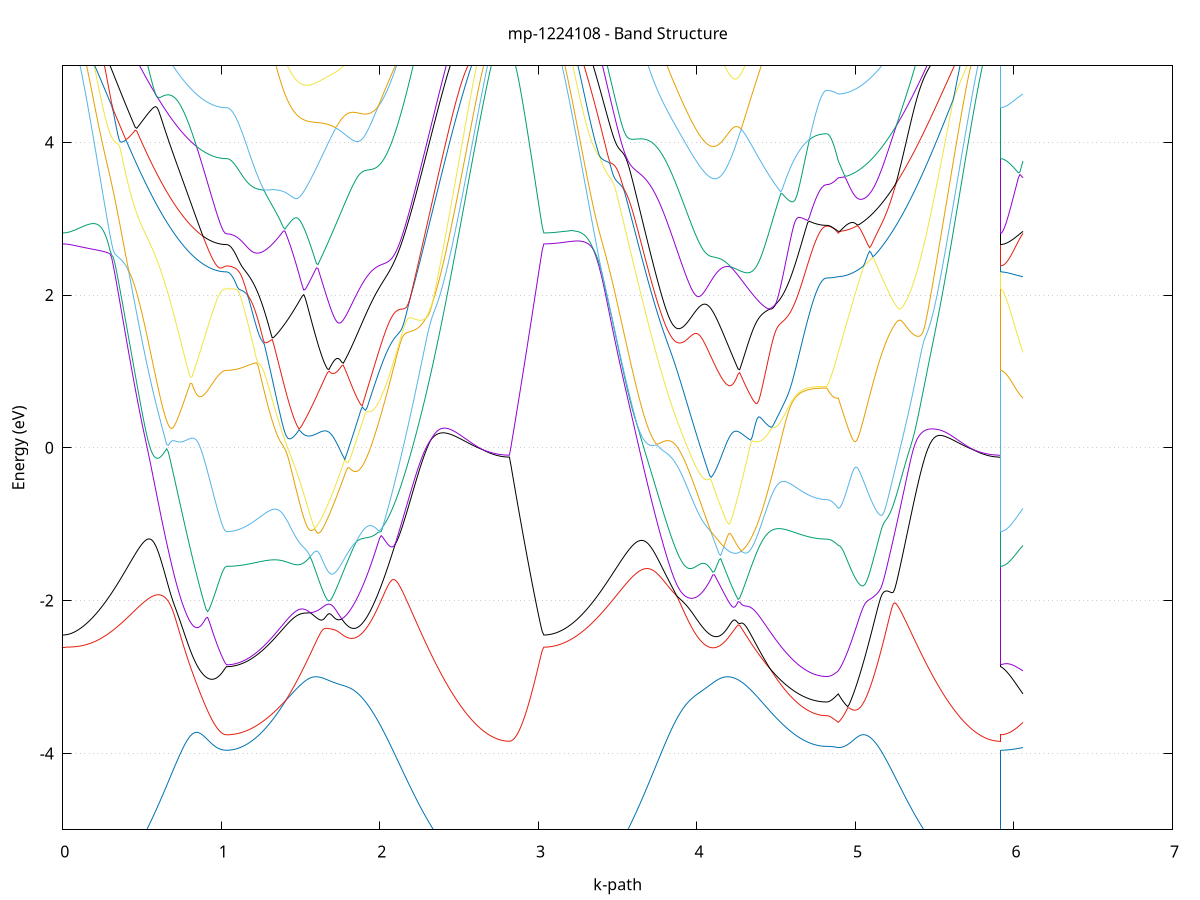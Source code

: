 set title 'mp-1224108 - Band Structure'
set xlabel 'k-path'
set ylabel 'Energy (eV)'
set grid y
set yrange [-5:5]
set terminal png size 800,600
set output 'mp-1224108_bands_gnuplot.png'
plot '-' using 1:2 with lines notitle, '-' using 1:2 with lines notitle, '-' using 1:2 with lines notitle, '-' using 1:2 with lines notitle, '-' using 1:2 with lines notitle, '-' using 1:2 with lines notitle, '-' using 1:2 with lines notitle, '-' using 1:2 with lines notitle, '-' using 1:2 with lines notitle, '-' using 1:2 with lines notitle, '-' using 1:2 with lines notitle, '-' using 1:2 with lines notitle, '-' using 1:2 with lines notitle, '-' using 1:2 with lines notitle, '-' using 1:2 with lines notitle, '-' using 1:2 with lines notitle, '-' using 1:2 with lines notitle, '-' using 1:2 with lines notitle, '-' using 1:2 with lines notitle, '-' using 1:2 with lines notitle, '-' using 1:2 with lines notitle, '-' using 1:2 with lines notitle, '-' using 1:2 with lines notitle, '-' using 1:2 with lines notitle, '-' using 1:2 with lines notitle, '-' using 1:2 with lines notitle, '-' using 1:2 with lines notitle, '-' using 1:2 with lines notitle, '-' using 1:2 with lines notitle, '-' using 1:2 with lines notitle, '-' using 1:2 with lines notitle, '-' using 1:2 with lines notitle, '-' using 1:2 with lines notitle, '-' using 1:2 with lines notitle, '-' using 1:2 with lines notitle, '-' using 1:2 with lines notitle, '-' using 1:2 with lines notitle, '-' using 1:2 with lines notitle, '-' using 1:2 with lines notitle, '-' using 1:2 with lines notitle, '-' using 1:2 with lines notitle, '-' using 1:2 with lines notitle, '-' using 1:2 with lines notitle, '-' using 1:2 with lines notitle, '-' using 1:2 with lines notitle, '-' using 1:2 with lines notitle, '-' using 1:2 with lines notitle, '-' using 1:2 with lines notitle, '-' using 1:2 with lines notitle, '-' using 1:2 with lines notitle, '-' using 1:2 with lines notitle, '-' using 1:2 with lines notitle, '-' using 1:2 with lines notitle, '-' using 1:2 with lines notitle, '-' using 1:2 with lines notitle, '-' using 1:2 with lines notitle, '-' using 1:2 with lines notitle, '-' using 1:2 with lines notitle, '-' using 1:2 with lines notitle, '-' using 1:2 with lines notitle, '-' using 1:2 with lines notitle, '-' using 1:2 with lines notitle, '-' using 1:2 with lines notitle, '-' using 1:2 with lines notitle
0.000000 -17.393402
0.009931 -17.393402
0.019861 -17.393302
0.029792 -17.393102
0.039723 -17.392902
0.049654 -17.392602
0.059584 -17.392302
0.069515 -17.391902
0.079446 -17.391502
0.089376 -17.391002
0.099307 -17.390502
0.109238 -17.390002
0.119168 -17.389402
0.129099 -17.388902
0.139030 -17.388402
0.148961 -17.387902
0.158891 -17.387502
0.168822 -17.387102
0.178753 -17.386902
0.188683 -17.386702
0.198614 -17.386702
0.208545 -17.386802
0.218476 -17.387002
0.228406 -17.387302
0.238337 -17.387802
0.248268 -17.388302
0.258198 -17.388902
0.268129 -17.389602
0.278060 -17.390302
0.287990 -17.391202
0.297921 -17.392102
0.307852 -17.393102
0.317783 -17.394102
0.327713 -17.395202
0.337644 -17.396302
0.347575 -17.397402
0.357505 -17.398602
0.367436 -17.399802
0.377367 -17.401102
0.387298 -17.402302
0.397228 -17.403602
0.407159 -17.404902
0.417090 -17.406202
0.427020 -17.407502
0.436951 -17.408902
0.446882 -17.410202
0.456812 -17.411602
0.466743 -17.413002
0.476674 -17.414402
0.486605 -17.415802
0.496535 -17.417202
0.506466 -17.418602
0.516397 -17.420002
0.526327 -17.421402
0.536258 -17.422802
0.546189 -17.424202
0.556120 -17.425602
0.566050 -17.427002
0.575981 -17.428402
0.585912 -17.429802
0.595842 -17.431202
0.605773 -17.432602
0.615704 -17.433902
0.625634 -17.435302
0.635565 -17.436602
0.645496 -17.438002
0.655427 -17.439302
0.665357 -17.440502
0.675288 -17.441802
0.685219 -17.443102
0.695149 -17.444302
0.705080 -17.445502
0.715011 -17.446702
0.724942 -17.447802
0.734872 -17.449002
0.744803 -17.450102
0.754734 -17.451202
0.764664 -17.452202
0.774595 -17.453202
0.784526 -17.454202
0.794456 -17.455202
0.804387 -17.456102
0.814318 -17.457002
0.824249 -17.457902
0.834179 -17.458702
0.844110 -17.459502
0.854041 -17.460202
0.863971 -17.460902
0.873902 -17.461602
0.883833 -17.462302
0.893764 -17.462902
0.903694 -17.463402
0.913625 -17.464002
0.923556 -17.464402
0.933486 -17.464902
0.943417 -17.465302
0.953348 -17.465602
0.963278 -17.466002
0.973209 -17.466202
0.983140 -17.466502
0.993071 -17.466702
1.003001 -17.466802
1.012932 -17.466902
1.022863 -17.467002
1.032793 -17.467002
1.032793 -17.467002
1.042737 -17.466902
1.052680 -17.466702
1.062624 -17.466302
1.072567 -17.465802
1.082511 -17.465102
1.092454 -17.464202
1.102398 -17.463202
1.112341 -17.462102
1.122285 -17.460802
1.132228 -17.459302
1.142172 -17.457802
1.152115 -17.456002
1.162058 -17.454202
1.172002 -17.452202
1.181945 -17.450002
1.191889 -17.447702
1.201832 -17.445302
1.211776 -17.442802
1.221719 -17.440202
1.231663 -17.437402
1.241606 -17.434502
1.251550 -17.431502
1.261493 -17.428402
1.271436 -17.425202
1.281380 -17.422002
1.291323 -17.418602
1.301267 -17.415202
1.311210 -17.411702
1.321154 -17.408102
1.331097 -17.404502
1.341041 -17.400802
1.350984 -17.397102
1.360928 -17.393402
1.370871 -17.389802
1.380815 -17.386102
1.390758 -17.382502
1.400701 -17.379002
1.410645 -17.375602
1.420588 -17.372402
1.430532 -17.369402
1.440475 -17.366602
1.450419 -17.364002
1.460362 -17.361702
1.470306 -17.359602
1.480249 -17.357702
1.490193 -17.355902
1.500136 -17.354302
1.510080 -17.352802
1.520023 -17.351302
1.529966 -17.350002
1.539910 -17.348702
1.549853 -17.347502
1.559797 -17.346302
1.569740 -17.345202
1.579684 -17.344102
1.589627 -17.343102
1.599571 -17.342102
1.609514 -17.341102
1.619458 -17.340402
1.629401 -17.341302
1.639345 -17.342202
1.639345 -17.342202
1.649327 -17.343002
1.659309 -17.343902
1.669291 -17.344702
1.679274 -17.345502
1.689256 -17.346302
1.699238 -17.347102
1.709220 -17.347802
1.719203 -17.348402
1.729185 -17.349102
1.739167 -17.349702
1.749149 -17.350202
1.759132 -17.350702
1.769114 -17.351202
1.779096 -17.351702
1.789078 -17.352102
1.799061 -17.352402
1.809043 -17.352702
1.819025 -17.353002
1.829007 -17.353302
1.838990 -17.353502
1.848972 -17.353702
1.858954 -17.353902
1.868936 -17.354102
1.878919 -17.354302
1.888901 -17.354602
1.898883 -17.354802
1.908865 -17.355202
1.918848 -17.355602
1.928830 -17.356102
1.938812 -17.356702
1.948794 -17.357802
1.958777 -17.359102
1.968759 -17.360502
1.978741 -17.361802
1.988723 -17.363102
1.998706 -17.364302
2.008688 -17.365602
2.018670 -17.366702
2.028652 -17.367902
2.038635 -17.369002
2.048617 -17.370102
2.058599 -17.371102
2.068581 -17.372102
2.078564 -17.373002
2.088546 -17.373902
2.098528 -17.374702
2.108510 -17.375502
2.118493 -17.376302
2.128475 -17.377002
2.138457 -17.377602
2.148439 -17.378202
2.158422 -17.378802
2.168404 -17.379302
2.178386 -17.379802
2.188368 -17.380202
2.198351 -17.380602
2.208333 -17.380902
2.218315 -17.381202
2.228297 -17.381502
2.238280 -17.381702
2.248262 -17.381802
2.258244 -17.382002
2.268226 -17.382102
2.278209 -17.382102
2.288191 -17.382202
2.298173 -17.382102
2.308155 -17.382102
2.318138 -17.382002
2.328120 -17.381902
2.338102 -17.381802
2.348084 -17.381602
2.358067 -17.381402
2.368049 -17.381202
2.378031 -17.381002
2.388013 -17.380702
2.397996 -17.380502
2.407978 -17.380202
2.417960 -17.379902
2.427942 -17.379502
2.437925 -17.379202
2.447907 -17.378802
2.457889 -17.378502
2.467871 -17.378102
2.477854 -17.377702
2.487836 -17.377302
2.497818 -17.376902
2.507800 -17.376702
2.517783 -17.376802
2.527765 -17.377102
2.537747 -17.377702
2.547729 -17.378402
2.557712 -17.379202
2.567694 -17.379902
2.577676 -17.380702
2.587658 -17.381502
2.597640 -17.382302
2.607623 -17.383102
2.617605 -17.383802
2.627587 -17.384602
2.637569 -17.385302
2.647552 -17.386002
2.657534 -17.386802
2.667516 -17.387402
2.677498 -17.388102
2.687481 -17.388802
2.697463 -17.389402
2.707445 -17.390002
2.717427 -17.390502
2.727410 -17.391002
2.737392 -17.391502
2.747374 -17.391902
2.757356 -17.392302
2.767339 -17.392602
2.777321 -17.392902
2.787303 -17.393102
2.797285 -17.393302
2.807268 -17.393402
2.817250 -17.393402
2.817250 -17.393402
2.827115 -17.393402
2.836981 -17.393402
2.846846 -17.393402
2.856711 -17.393402
2.866577 -17.393402
2.876442 -17.393402
2.886308 -17.393402
2.896173 -17.393402
2.906038 -17.393402
2.915904 -17.393402
2.925769 -17.393402
2.935634 -17.393402
2.945500 -17.393402
2.955365 -17.393402
2.965230 -17.393402
2.975096 -17.393402
2.984961 -17.393402
2.994827 -17.393402
3.004692 -17.393402
3.014557 -17.393402
3.024423 -17.393402
3.034288 -17.393402
3.034288 -17.393402
3.044251 -17.393402
3.054213 -17.393302
3.064176 -17.393102
3.074138 -17.392902
3.084101 -17.392602
3.094063 -17.392302
3.104026 -17.391902
3.113988 -17.391502
3.123951 -17.391002
3.133913 -17.390402
3.143876 -17.389802
3.153838 -17.389202
3.163801 -17.388602
3.173763 -17.387902
3.183726 -17.387202
3.193689 -17.386502
3.203651 -17.385702
3.213614 -17.384902
3.223576 -17.384102
3.233539 -17.383302
3.243501 -17.382502
3.253464 -17.381702
3.263426 -17.380802
3.273389 -17.380002
3.283351 -17.379102
3.293314 -17.378302
3.303276 -17.377502
3.313239 -17.376802
3.323201 -17.376502
3.333164 -17.376502
3.343127 -17.376702
3.353089 -17.377002
3.363052 -17.377402
3.373014 -17.377702
3.382977 -17.378102
3.392939 -17.378502
3.402902 -17.378902
3.412864 -17.379202
3.422827 -17.379602
3.432789 -17.379902
3.442752 -17.380202
3.452714 -17.380502
3.462677 -17.380802
3.472639 -17.381102
3.482602 -17.381402
3.492565 -17.381602
3.502527 -17.381802
3.512490 -17.382002
3.522452 -17.382102
3.532415 -17.382202
3.542377 -17.382302
3.552340 -17.382402
3.562302 -17.382402
3.572265 -17.382402
3.582227 -17.382402
3.592190 -17.382302
3.602152 -17.382202
3.612115 -17.382102
3.622077 -17.381902
3.632040 -17.381702
3.642002 -17.381402
3.651965 -17.381102
3.661928 -17.380702
3.671890 -17.380302
3.681853 -17.379902
3.691815 -17.379402
3.701778 -17.378902
3.711740 -17.378302
3.721703 -17.377702
3.731665 -17.377002
3.741628 -17.376302
3.751590 -17.375502
3.761553 -17.374702
3.771515 -17.373902
3.781478 -17.373002
3.791440 -17.372002
3.801403 -17.371002
3.811366 -17.370002
3.821328 -17.368902
3.831291 -17.367802
3.841253 -17.366702
3.851216 -17.365502
3.861178 -17.364302
3.871141 -17.363102
3.881103 -17.361802
3.891066 -17.360502
3.901028 -17.359202
3.910991 -17.357902
3.920953 -17.356602
3.930916 -17.355402
3.940878 -17.354102
3.950841 -17.352802
3.960804 -17.352302
3.970766 -17.352102
3.980729 -17.351902
3.990691 -17.351702
4.000654 -17.351502
4.010616 -17.351302
4.020579 -17.351102
4.030541 -17.350902
4.040504 -17.350602
4.050466 -17.350302
4.060429 -17.350002
4.070391 -17.349602
4.080354 -17.349302
4.090316 -17.348802
4.100279 -17.348302
4.110241 -17.347802
4.120204 -17.347302
4.130167 -17.346702
4.140129 -17.346002
4.150092 -17.345402
4.160054 -17.344702
4.170017 -17.343902
4.179979 -17.343102
4.189942 -17.342302
4.199904 -17.341502
4.209867 -17.340602
4.219829 -17.340802
4.229792 -17.341702
4.229792 -17.341702
4.239774 -17.342602
4.249756 -17.343602
4.259739 -17.344602
4.269721 -17.345602
4.279703 -17.346702
4.289685 -17.347802
4.299668 -17.349002
4.309650 -17.350202
4.319632 -17.351502
4.329614 -17.352902
4.339597 -17.354302
4.349579 -17.355802
4.359561 -17.357402
4.369543 -17.359102
4.379526 -17.361002
4.389508 -17.363002
4.399490 -17.365302
4.409472 -17.367702
4.419455 -17.370402
4.429437 -17.373302
4.439419 -17.376502
4.449401 -17.379702
4.459384 -17.383202
4.469366 -17.386702
4.479348 -17.390302
4.489330 -17.394002
4.499313 -17.397602
4.509295 -17.401302
4.519277 -17.404902
4.529259 -17.408502
4.539242 -17.412102
4.549224 -17.415602
4.559206 -17.419102
4.569188 -17.422402
4.579171 -17.425702
4.589153 -17.428902
4.599135 -17.432002
4.609117 -17.435002
4.619100 -17.437902
4.629082 -17.440702
4.639064 -17.443402
4.649046 -17.445902
4.659029 -17.448302
4.669011 -17.450602
4.678993 -17.452802
4.688975 -17.454802
4.698958 -17.456702
4.708940 -17.458402
4.718922 -17.460002
4.728904 -17.461502
4.738887 -17.462802
4.748869 -17.463902
4.758851 -17.464902
4.768833 -17.465802
4.778816 -17.466502
4.788798 -17.467002
4.798780 -17.467402
4.808762 -17.467602
4.818745 -17.467702
4.818745 -17.467702
4.827877 -17.467702
4.837009 -17.467702
4.846141 -17.467702
4.855273 -17.467702
4.864405 -17.467602
4.873537 -17.467602
4.882669 -17.467602
4.891801 -17.467602
4.891801 -17.467602
4.901704 -17.467502
4.911608 -17.467402
4.921512 -17.467302
4.931416 -17.467102
4.941320 -17.466802
4.951224 -17.466602
4.961127 -17.466202
4.971031 -17.465902
4.980935 -17.465502
4.990839 -17.465002
5.000743 -17.464502
5.010647 -17.464002
5.020551 -17.463402
5.030454 -17.462802
5.040358 -17.462202
5.050262 -17.461502
5.060166 -17.460702
5.070070 -17.460002
5.079974 -17.459202
5.089877 -17.458302
5.099781 -17.457402
5.109685 -17.456502
5.119589 -17.455602
5.129493 -17.454602
5.139397 -17.453602
5.149301 -17.452602
5.159204 -17.451502
5.169108 -17.450402
5.179012 -17.449302
5.188916 -17.448102
5.198820 -17.446902
5.208724 -17.445702
5.218627 -17.444502
5.228531 -17.443202
5.238435 -17.442002
5.248339 -17.440702
5.258243 -17.439402
5.268147 -17.438002
5.278051 -17.436702
5.287954 -17.435302
5.297858 -17.434002
5.307762 -17.432602
5.317666 -17.431202
5.327570 -17.429802
5.337474 -17.428402
5.347377 -17.427002
5.357281 -17.425502
5.367185 -17.424102
5.377089 -17.422702
5.386993 -17.421302
5.396897 -17.419902
5.406801 -17.418502
5.416704 -17.417102
5.426608 -17.415702
5.436512 -17.414302
5.446416 -17.412902
5.456320 -17.411502
5.466224 -17.410202
5.476127 -17.408802
5.486031 -17.407502
5.495935 -17.406202
5.505839 -17.404902
5.515743 -17.403702
5.525647 -17.402402
5.535550 -17.401202
5.545454 -17.400002
5.555358 -17.398902
5.565262 -17.397802
5.575166 -17.396702
5.585070 -17.395602
5.594974 -17.394602
5.604877 -17.393602
5.614781 -17.392702
5.624685 -17.391802
5.634589 -17.391002
5.644493 -17.390202
5.654397 -17.389502
5.664300 -17.388902
5.674204 -17.388302
5.684108 -17.387902
5.694012 -17.387502
5.703916 -17.387302
5.713820 -17.387202
5.723724 -17.387202
5.733627 -17.387302
5.743531 -17.387502
5.753435 -17.387802
5.763339 -17.388202
5.773243 -17.388602
5.783147 -17.389102
5.793050 -17.389602
5.802954 -17.390102
5.812858 -17.390602
5.822762 -17.391102
5.832666 -17.391502
5.842570 -17.392002
5.852474 -17.392302
5.862377 -17.392602
5.872281 -17.392902
5.882185 -17.393102
5.892089 -17.393302
5.901993 -17.393402
5.911897 -17.393402
5.911897 -17.467002
5.921566 -17.467002
5.931236 -17.467002
5.940906 -17.467002
5.950576 -17.467102
5.960246 -17.467102
5.969916 -17.467102
5.979586 -17.467202
5.989256 -17.467202
5.998926 -17.467302
6.008595 -17.467302
6.018265 -17.467402
6.027935 -17.467402
6.037605 -17.467502
6.047275 -17.467502
6.056945 -17.467602
e
0.000000 -17.391502
0.009931 -17.391502
0.019861 -17.391402
0.029792 -17.391202
0.039723 -17.391002
0.049654 -17.390802
0.059584 -17.390502
0.069515 -17.390102
0.079446 -17.389702
0.089376 -17.389202
0.099307 -17.388802
0.109238 -17.388302
0.119168 -17.387802
0.129099 -17.387302
0.139030 -17.386902
0.148961 -17.386502
0.158891 -17.386202
0.168822 -17.385902
0.178753 -17.385802
0.188683 -17.385802
0.198614 -17.385802
0.208545 -17.386102
0.218476 -17.386402
0.228406 -17.386802
0.238337 -17.387302
0.248268 -17.388002
0.258198 -17.388602
0.268129 -17.389402
0.278060 -17.390202
0.287990 -17.391102
0.297921 -17.392002
0.307852 -17.392902
0.317783 -17.393902
0.327713 -17.394902
0.337644 -17.395902
0.347575 -17.397002
0.357505 -17.398102
0.367436 -17.399202
0.377367 -17.400402
0.387298 -17.401602
0.397228 -17.402802
0.407159 -17.404002
0.417090 -17.405302
0.427020 -17.406502
0.436951 -17.407802
0.446882 -17.409102
0.456812 -17.410402
0.466743 -17.411802
0.476674 -17.413102
0.486605 -17.414402
0.496535 -17.415802
0.506466 -17.417102
0.516397 -17.418502
0.526327 -17.419802
0.536258 -17.421102
0.546189 -17.422502
0.556120 -17.423802
0.566050 -17.425202
0.575981 -17.426502
0.585912 -17.427902
0.595842 -17.429202
0.605773 -17.430502
0.615704 -17.431802
0.625634 -17.433102
0.635565 -17.434402
0.645496 -17.435602
0.655427 -17.436902
0.665357 -17.438102
0.675288 -17.439302
0.685219 -17.440502
0.695149 -17.441702
0.705080 -17.442902
0.715011 -17.444002
0.724942 -17.445102
0.734872 -17.446202
0.744803 -17.447302
0.754734 -17.448302
0.764664 -17.449302
0.774595 -17.450302
0.784526 -17.451302
0.794456 -17.452202
0.804387 -17.453102
0.814318 -17.453902
0.824249 -17.454802
0.834179 -17.455602
0.844110 -17.456302
0.854041 -17.457002
0.863971 -17.457702
0.873902 -17.458402
0.883833 -17.459002
0.893764 -17.459602
0.903694 -17.460102
0.913625 -17.460602
0.923556 -17.461102
0.933486 -17.461502
0.943417 -17.461902
0.953348 -17.462302
0.963278 -17.462602
0.973209 -17.462802
0.983140 -17.463102
0.993071 -17.463202
1.003001 -17.463402
1.012932 -17.463502
1.022863 -17.463602
1.032793 -17.463602
1.032793 -17.463602
1.042737 -17.463502
1.052680 -17.463302
1.062624 -17.462902
1.072567 -17.462302
1.082511 -17.461602
1.092454 -17.460802
1.102398 -17.459802
1.112341 -17.458602
1.122285 -17.457302
1.132228 -17.455802
1.142172 -17.454202
1.152115 -17.452502
1.162058 -17.450602
1.172002 -17.448502
1.181945 -17.446302
1.191889 -17.444002
1.201832 -17.441602
1.211776 -17.439002
1.221719 -17.436302
1.231663 -17.433502
1.241606 -17.430502
1.251550 -17.427502
1.261493 -17.424302
1.271436 -17.421002
1.281380 -17.417602
1.291323 -17.414202
1.301267 -17.410602
1.311210 -17.406902
1.321154 -17.403202
1.331097 -17.399302
1.341041 -17.395402
1.350984 -17.391502
1.360928 -17.387502
1.370871 -17.383402
1.380815 -17.379402
1.390758 -17.375302
1.400701 -17.371202
1.410645 -17.367102
1.420588 -17.363102
1.430532 -17.359102
1.440475 -17.355402
1.450419 -17.351902
1.460362 -17.348702
1.470306 -17.346002
1.480249 -17.343802
1.490193 -17.342002
1.500136 -17.340502
1.510080 -17.339202
1.520023 -17.338202
1.529966 -17.337402
1.539910 -17.336802
1.549853 -17.336402
1.559797 -17.336402
1.569740 -17.336702
1.579684 -17.337202
1.589627 -17.337902
1.599571 -17.338702
1.609514 -17.339502
1.619458 -17.340102
1.629401 -17.339202
1.639345 -17.338402
1.639345 -17.338402
1.649327 -17.337502
1.659309 -17.336702
1.669291 -17.336002
1.679274 -17.335302
1.689256 -17.334702
1.699238 -17.334102
1.709220 -17.333702
1.719203 -17.333602
1.729185 -17.333902
1.739167 -17.334502
1.749149 -17.335302
1.759132 -17.336202
1.769114 -17.337002
1.779096 -17.338002
1.789078 -17.338902
1.799061 -17.339902
1.809043 -17.340802
1.819025 -17.341802
1.829007 -17.342902
1.838990 -17.343902
1.848972 -17.345002
1.858954 -17.346202
1.868936 -17.347302
1.878919 -17.348602
1.888901 -17.349802
1.898883 -17.351102
1.908865 -17.352402
1.918848 -17.353702
1.928830 -17.355102
1.938812 -17.356402
1.948794 -17.357502
1.958777 -17.358402
1.968759 -17.359302
1.978741 -17.360302
1.988723 -17.361402
1.998706 -17.362502
2.008688 -17.363602
2.018670 -17.364702
2.028652 -17.365802
2.038635 -17.366902
2.048617 -17.368002
2.058599 -17.369002
2.068581 -17.370002
2.078564 -17.370902
2.088546 -17.371802
2.098528 -17.372702
2.108510 -17.373502
2.118493 -17.374302
2.128475 -17.375002
2.138457 -17.375702
2.148439 -17.376302
2.158422 -17.376902
2.168404 -17.377502
2.178386 -17.378002
2.188368 -17.378402
2.198351 -17.378802
2.208333 -17.379202
2.218315 -17.379502
2.228297 -17.379802
2.238280 -17.380102
2.248262 -17.380302
2.258244 -17.380402
2.268226 -17.380602
2.278209 -17.380702
2.288191 -17.380702
2.298173 -17.380802
2.308155 -17.380702
2.318138 -17.380702
2.328120 -17.380602
2.338102 -17.380502
2.348084 -17.380402
2.358067 -17.380302
2.368049 -17.380102
2.378031 -17.379902
2.388013 -17.379702
2.397996 -17.379502
2.407978 -17.379202
2.417960 -17.378902
2.427942 -17.378702
2.437925 -17.378402
2.447907 -17.378102
2.457889 -17.377802
2.467871 -17.377502
2.477854 -17.377202
2.487836 -17.376902
2.497818 -17.376702
2.507800 -17.376502
2.517783 -17.376202
2.527765 -17.375902
2.537747 -17.375802
2.547729 -17.376202
2.557712 -17.376802
2.567694 -17.377602
2.577676 -17.378402
2.587658 -17.379202
2.597640 -17.380102
2.607623 -17.380902
2.617605 -17.381702
2.627587 -17.382502
2.637569 -17.383202
2.647552 -17.384002
2.657534 -17.384702
2.667516 -17.385402
2.677498 -17.386102
2.687481 -17.386802
2.697463 -17.387402
2.707445 -17.388002
2.717427 -17.388602
2.727410 -17.389102
2.737392 -17.389602
2.747374 -17.390002
2.757356 -17.390402
2.767339 -17.390802
2.777321 -17.391002
2.787303 -17.391302
2.797285 -17.391402
2.807268 -17.391502
2.817250 -17.391502
2.817250 -17.391502
2.827115 -17.391502
2.836981 -17.391602
2.846846 -17.391602
2.856711 -17.391602
2.866577 -17.391602
2.876442 -17.391502
2.886308 -17.391502
2.896173 -17.391502
2.906038 -17.391502
2.915904 -17.391502
2.925769 -17.391502
2.935634 -17.391502
2.945500 -17.391502
2.955365 -17.391502
2.965230 -17.391502
2.975096 -17.391502
2.984961 -17.391502
2.994827 -17.391502
3.004692 -17.391502
3.014557 -17.391502
3.024423 -17.391502
3.034288 -17.391502
3.034288 -17.391502
3.044251 -17.391502
3.054213 -17.391402
3.064176 -17.391202
3.074138 -17.391002
3.084101 -17.390802
3.094063 -17.390402
3.104026 -17.390102
3.113988 -17.389602
3.123951 -17.389202
3.133913 -17.388702
3.143876 -17.388102
3.153838 -17.387602
3.163801 -17.387002
3.173763 -17.386402
3.183726 -17.385702
3.193689 -17.385002
3.203651 -17.384402
3.213614 -17.383702
3.223576 -17.382902
3.233539 -17.382202
3.243501 -17.381502
3.253464 -17.380702
3.263426 -17.380002
3.273389 -17.379202
3.283351 -17.378502
3.293314 -17.377802
3.303276 -17.377102
3.313239 -17.376502
3.323201 -17.376202
3.333164 -17.376102
3.343127 -17.376202
3.353089 -17.376502
3.363052 -17.376702
3.373014 -17.377002
3.382977 -17.377302
3.392939 -17.377702
3.402902 -17.378002
3.412864 -17.378302
3.422827 -17.378602
3.432789 -17.378802
3.442752 -17.379102
3.452714 -17.379302
3.462677 -17.379602
3.472639 -17.379802
3.482602 -17.380002
3.492565 -17.380102
3.502527 -17.380302
3.512490 -17.380402
3.522452 -17.380502
3.532415 -17.380502
3.542377 -17.380602
3.552340 -17.380602
3.562302 -17.380502
3.572265 -17.380502
3.582227 -17.380302
3.592190 -17.380202
3.602152 -17.380002
3.612115 -17.379802
3.622077 -17.379602
3.632040 -17.379302
3.642002 -17.378902
3.651965 -17.378502
3.661928 -17.378102
3.671890 -17.377602
3.681853 -17.377102
3.691815 -17.376602
3.701778 -17.376002
3.711740 -17.375302
3.721703 -17.374602
3.731665 -17.373902
3.741628 -17.373102
3.751590 -17.372202
3.761553 -17.371302
3.771515 -17.370402
3.781478 -17.369402
3.791440 -17.368402
3.801403 -17.367402
3.811366 -17.366302
3.821328 -17.365102
3.831291 -17.364002
3.841253 -17.362802
3.851216 -17.361602
3.861178 -17.360402
3.871141 -17.359202
3.881103 -17.358102
3.891066 -17.357002
3.901028 -17.355902
3.910991 -17.355002
3.920953 -17.354202
3.930916 -17.353602
3.940878 -17.353102
3.950841 -17.352702
3.960804 -17.351602
3.970766 -17.350402
3.980729 -17.349202
3.990691 -17.348002
4.000654 -17.346902
4.010616 -17.345902
4.020579 -17.344802
4.030541 -17.343802
4.040504 -17.342802
4.050466 -17.341902
4.060429 -17.341002
4.070391 -17.340102
4.080354 -17.339202
4.090316 -17.338402
4.100279 -17.337602
4.110241 -17.336902
4.120204 -17.336402
4.130167 -17.336102
4.140129 -17.336102
4.150092 -17.336202
4.160054 -17.336602
4.170017 -17.337102
4.179979 -17.337702
4.189942 -17.338402
4.199904 -17.339102
4.209867 -17.339902
4.219829 -17.339802
4.229792 -17.338902
4.229792 -17.338902
4.239774 -17.338002
4.249756 -17.337102
4.259739 -17.336202
4.269721 -17.335402
4.279703 -17.334602
4.289685 -17.334102
4.299668 -17.333902
4.309650 -17.334202
4.319632 -17.334802
4.329614 -17.335602
4.339597 -17.336702
4.349579 -17.338002
4.359561 -17.339502
4.369543 -17.341402
4.379526 -17.343702
4.389508 -17.346502
4.399490 -17.349802
4.409472 -17.353502
4.419455 -17.357302
4.429437 -17.361402
4.439419 -17.365502
4.449401 -17.369602
4.459384 -17.373802
4.469366 -17.377902
4.479348 -17.382102
4.489330 -17.386102
4.499313 -17.390202
4.509295 -17.394202
4.519277 -17.398102
4.529259 -17.402002
4.539242 -17.405702
4.549224 -17.409402
4.559206 -17.413002
4.569188 -17.416602
4.579171 -17.420002
4.589153 -17.423302
4.599135 -17.426502
4.609117 -17.429602
4.619100 -17.432502
4.629082 -17.435402
4.639064 -17.438102
4.649046 -17.440702
4.659029 -17.443202
4.669011 -17.445502
4.678993 -17.447702
4.688975 -17.449802
4.698958 -17.451702
4.708940 -17.453402
4.718922 -17.455102
4.728904 -17.456502
4.738887 -17.457902
4.748869 -17.459002
4.758851 -17.460002
4.768833 -17.460902
4.778816 -17.461602
4.788798 -17.462202
4.798780 -17.462602
4.808762 -17.462802
4.818745 -17.462902
4.818745 -17.462902
4.827877 -17.462902
4.837009 -17.462902
4.846141 -17.462902
4.855273 -17.462902
4.864405 -17.462902
4.873537 -17.462902
4.882669 -17.463002
4.891801 -17.463002
4.891801 -17.463002
4.901704 -17.462902
4.911608 -17.462802
4.921512 -17.462702
4.931416 -17.462502
4.941320 -17.462202
4.951224 -17.462002
4.961127 -17.461702
4.971031 -17.461302
4.980935 -17.460902
4.990839 -17.460502
5.000743 -17.460002
5.010647 -17.459502
5.020551 -17.459002
5.030454 -17.458402
5.040358 -17.457802
5.050262 -17.457202
5.060166 -17.456502
5.070070 -17.455802
5.079974 -17.455002
5.089877 -17.454302
5.099781 -17.453402
5.109685 -17.452602
5.119589 -17.451702
5.129493 -17.450802
5.139397 -17.449902
5.149301 -17.448902
5.159204 -17.447902
5.169108 -17.446902
5.179012 -17.445902
5.188916 -17.444802
5.198820 -17.443702
5.208724 -17.442602
5.218627 -17.441502
5.228531 -17.440302
5.238435 -17.439102
5.248339 -17.437902
5.258243 -17.436702
5.268147 -17.435502
5.278051 -17.434302
5.287954 -17.433002
5.297858 -17.431702
5.307762 -17.430402
5.317666 -17.429102
5.327570 -17.427802
5.337474 -17.426502
5.347377 -17.425202
5.357281 -17.423902
5.367185 -17.422502
5.377089 -17.421202
5.386993 -17.419902
5.396897 -17.418502
5.406801 -17.417202
5.416704 -17.415802
5.426608 -17.414502
5.436512 -17.413102
5.446416 -17.411802
5.456320 -17.410502
5.466224 -17.409102
5.476127 -17.407802
5.486031 -17.406502
5.495935 -17.405202
5.505839 -17.404002
5.515743 -17.402702
5.525647 -17.401402
5.535550 -17.400202
5.545454 -17.399002
5.555358 -17.397802
5.565262 -17.396702
5.575166 -17.395502
5.585070 -17.394502
5.594974 -17.393402
5.604877 -17.392402
5.614781 -17.391402
5.624685 -17.390502
5.634589 -17.389602
5.644493 -17.388802
5.654397 -17.388002
5.664300 -17.387402
5.674204 -17.386802
5.684108 -17.386302
5.694012 -17.385902
5.703916 -17.385602
5.713820 -17.385402
5.723724 -17.385402
5.733627 -17.385402
5.743531 -17.385602
5.753435 -17.385902
5.763339 -17.386202
5.773243 -17.386702
5.783147 -17.387202
5.793050 -17.387702
5.802954 -17.388202
5.812858 -17.388702
5.822762 -17.389202
5.832666 -17.389602
5.842570 -17.390102
5.852474 -17.390502
5.862377 -17.390802
5.872281 -17.391102
5.882185 -17.391302
5.892089 -17.391402
5.901993 -17.391502
5.911897 -17.391502
5.911897 -17.463602
5.921566 -17.463602
5.931236 -17.463602
5.940906 -17.463502
5.950576 -17.463502
5.960246 -17.463502
5.969916 -17.463402
5.979586 -17.463402
5.989256 -17.463302
5.998926 -17.463302
6.008595 -17.463202
6.018265 -17.463202
6.027935 -17.463102
6.037605 -17.463102
6.047275 -17.463002
6.056945 -17.463002
e
0.000000 -17.367802
0.009931 -17.367802
0.019861 -17.367802
0.029792 -17.367902
0.039723 -17.368002
0.049654 -17.368002
0.059584 -17.368102
0.069515 -17.368202
0.079446 -17.368402
0.089376 -17.368502
0.099307 -17.368602
0.109238 -17.368702
0.119168 -17.368702
0.129099 -17.368702
0.139030 -17.368702
0.148961 -17.368602
0.158891 -17.368402
0.168822 -17.368102
0.178753 -17.367702
0.188683 -17.367102
0.198614 -17.366402
0.208545 -17.365502
0.218476 -17.364502
0.228406 -17.363302
0.238337 -17.362002
0.248268 -17.360602
0.258198 -17.359102
0.268129 -17.357502
0.278060 -17.355802
0.287990 -17.354102
0.297921 -17.352302
0.307852 -17.350502
0.317783 -17.348702
0.327713 -17.346802
0.337644 -17.345002
0.347575 -17.343102
0.357505 -17.341302
0.367436 -17.339402
0.377367 -17.337602
0.387298 -17.335902
0.397228 -17.334302
0.407159 -17.332902
0.417090 -17.331702
0.427020 -17.330902
0.436951 -17.330402
0.446882 -17.330402
0.456812 -17.330802
0.466743 -17.331402
0.476674 -17.332302
0.486605 -17.333302
0.496535 -17.334402
0.506466 -17.335602
0.516397 -17.336902
0.526327 -17.338202
0.536258 -17.339502
0.546189 -17.340802
0.556120 -17.342102
0.566050 -17.343502
0.575981 -17.344802
0.585912 -17.346202
0.595842 -17.347502
0.605773 -17.348902
0.615704 -17.350202
0.625634 -17.351502
0.635565 -17.352802
0.645496 -17.354102
0.655427 -17.355402
0.665357 -17.356702
0.675288 -17.357902
0.685219 -17.359202
0.695149 -17.360402
0.705080 -17.361602
0.715011 -17.362702
0.724942 -17.363902
0.734872 -17.365002
0.744803 -17.366002
0.754734 -17.367102
0.764664 -17.368102
0.774595 -17.369102
0.784526 -17.370102
0.794456 -17.371102
0.804387 -17.372002
0.814318 -17.372802
0.824249 -17.373702
0.834179 -17.374502
0.844110 -17.375302
0.854041 -17.376002
0.863971 -17.376702
0.873902 -17.377402
0.883833 -17.378002
0.893764 -17.378602
0.903694 -17.379202
0.913625 -17.379702
0.923556 -17.380202
0.933486 -17.380602
0.943417 -17.381002
0.953348 -17.381402
0.963278 -17.381702
0.973209 -17.382002
0.983140 -17.382202
0.993071 -17.382402
1.003001 -17.382602
1.012932 -17.382702
1.022863 -17.382702
1.032793 -17.382802
1.032793 -17.382802
1.042737 -17.382702
1.052680 -17.382602
1.062624 -17.382402
1.072567 -17.382102
1.082511 -17.381802
1.092454 -17.381402
1.102398 -17.380902
1.112341 -17.380302
1.122285 -17.379702
1.132228 -17.379102
1.142172 -17.378402
1.152115 -17.377702
1.162058 -17.376902
1.172002 -17.376102
1.181945 -17.375302
1.191889 -17.374402
1.201832 -17.373602
1.211776 -17.372702
1.221719 -17.371802
1.231663 -17.370902
1.241606 -17.370002
1.251550 -17.369102
1.261493 -17.368102
1.271436 -17.367202
1.281380 -17.366202
1.291323 -17.365202
1.301267 -17.364202
1.311210 -17.363102
1.321154 -17.362102
1.331097 -17.360902
1.341041 -17.359802
1.350984 -17.358602
1.360928 -17.357302
1.370871 -17.356002
1.380815 -17.354502
1.390758 -17.353002
1.400701 -17.351302
1.410645 -17.349502
1.420588 -17.347502
1.430532 -17.345302
1.440475 -17.342902
1.450419 -17.340302
1.460362 -17.337502
1.470306 -17.334602
1.480249 -17.332002
1.490193 -17.330102
1.500136 -17.328902
1.510080 -17.328302
1.520023 -17.328202
1.529966 -17.328302
1.539910 -17.328602
1.549853 -17.328702
1.559797 -17.328602
1.569740 -17.328202
1.579684 -17.327702
1.589627 -17.327002
1.599571 -17.326202
1.609514 -17.325402
1.619458 -17.324502
1.629401 -17.323602
1.639345 -17.324202
1.639345 -17.324202
1.649327 -17.325102
1.659309 -17.326102
1.669291 -17.327002
1.679274 -17.327902
1.689256 -17.328802
1.699238 -17.329702
1.709220 -17.330402
1.719203 -17.330902
1.729185 -17.331102
1.739167 -17.330902
1.749149 -17.330702
1.759132 -17.330402
1.769114 -17.330102
1.779096 -17.329902
1.789078 -17.329702
1.799061 -17.329602
1.809043 -17.329602
1.819025 -17.329702
1.829007 -17.329802
1.838990 -17.330102
1.848972 -17.330502
1.858954 -17.331002
1.868936 -17.331702
1.878919 -17.333402
1.888901 -17.335102
1.898883 -17.336502
1.908865 -17.337802
1.918848 -17.338902
1.928830 -17.339902
1.938812 -17.340502
1.948794 -17.341002
1.958777 -17.341302
1.968759 -17.341302
1.978741 -17.341202
1.988723 -17.340902
1.998706 -17.340502
2.008688 -17.340002
2.018670 -17.339402
2.028652 -17.338702
2.038635 -17.337902
2.048617 -17.337402
2.058599 -17.337502
2.068581 -17.337502
2.078564 -17.337602
2.088546 -17.337702
2.098528 -17.337802
2.108510 -17.338002
2.118493 -17.338202
2.128475 -17.338402
2.138457 -17.338802
2.148439 -17.339102
2.158422 -17.339602
2.168404 -17.340002
2.178386 -17.340602
2.188368 -17.341502
2.198351 -17.342602
2.208333 -17.343602
2.218315 -17.344702
2.228297 -17.345802
2.238280 -17.346902
2.248262 -17.347902
2.258244 -17.349002
2.268226 -17.350102
2.278209 -17.351102
2.288191 -17.352202
2.298173 -17.353202
2.308155 -17.354302
2.318138 -17.355302
2.328120 -17.356402
2.338102 -17.357402
2.348084 -17.358402
2.358067 -17.359502
2.368049 -17.360502
2.378031 -17.361502
2.388013 -17.362502
2.397996 -17.363502
2.407978 -17.364502
2.417960 -17.365502
2.427942 -17.366502
2.437925 -17.367502
2.447907 -17.368402
2.457889 -17.369302
2.467871 -17.370202
2.477854 -17.371102
2.487836 -17.371902
2.497818 -17.372702
2.507800 -17.373302
2.517783 -17.373702
2.527765 -17.373802
2.537747 -17.373902
2.547729 -17.374102
2.557712 -17.373902
2.567694 -17.373602
2.577676 -17.373302
2.587658 -17.372902
2.597640 -17.372502
2.607623 -17.372102
2.617605 -17.371802
2.627587 -17.371402
2.637569 -17.371002
2.647552 -17.370702
2.657534 -17.370402
2.667516 -17.370002
2.677498 -17.369702
2.687481 -17.369502
2.697463 -17.369202
2.707445 -17.368902
2.717427 -17.368702
2.727410 -17.368502
2.737392 -17.368302
2.747374 -17.368102
2.757356 -17.368002
2.767339 -17.367802
2.777321 -17.367702
2.787303 -17.367702
2.797285 -17.367602
2.807268 -17.367602
2.817250 -17.367602
2.817250 -17.367602
2.827115 -17.367602
2.836981 -17.367602
2.846846 -17.367602
2.856711 -17.367602
2.866577 -17.367602
2.876442 -17.367602
2.886308 -17.367702
2.896173 -17.367702
2.906038 -17.367702
2.915904 -17.367702
2.925769 -17.367702
2.935634 -17.367702
2.945500 -17.367702
2.955365 -17.367802
2.965230 -17.367802
2.975096 -17.367802
2.984961 -17.367802
2.994827 -17.367802
3.004692 -17.367802
3.014557 -17.367802
3.024423 -17.367802
3.034288 -17.367802
3.034288 -17.367802
3.044251 -17.367802
3.054213 -17.367802
3.064176 -17.367902
3.074138 -17.368002
3.084101 -17.368002
3.094063 -17.368202
3.104026 -17.368302
3.113988 -17.368502
3.123951 -17.368602
3.133913 -17.368802
3.143876 -17.369002
3.153838 -17.369202
3.163801 -17.369502
3.173763 -17.369702
3.183726 -17.370002
3.193689 -17.370302
3.203651 -17.370602
3.213614 -17.370902
3.223576 -17.371202
3.233539 -17.371502
3.243501 -17.371902
3.253464 -17.372302
3.263426 -17.372702
3.273389 -17.373002
3.283351 -17.373402
3.293314 -17.373802
3.303276 -17.374002
3.313239 -17.374202
3.323201 -17.374002
3.333164 -17.373502
3.343127 -17.372702
3.353089 -17.371902
3.363052 -17.371002
3.373014 -17.370202
3.382977 -17.369302
3.392939 -17.368402
3.402902 -17.367502
3.412864 -17.366602
3.422827 -17.365602
3.432789 -17.364702
3.442752 -17.363702
3.452714 -17.362702
3.462677 -17.361802
3.472639 -17.360802
3.482602 -17.359802
3.492565 -17.358802
3.502527 -17.357802
3.512490 -17.356802
3.522452 -17.355802
3.532415 -17.354802
3.542377 -17.353802
3.552340 -17.352802
3.562302 -17.351802
3.572265 -17.350702
3.582227 -17.349702
3.592190 -17.348702
3.602152 -17.347702
3.612115 -17.346602
3.622077 -17.345602
3.632040 -17.344602
3.642002 -17.343502
3.651965 -17.342602
3.661928 -17.342002
3.671890 -17.341402
3.681853 -17.340902
3.691815 -17.340502
3.701778 -17.340102
3.711740 -17.339702
3.721703 -17.339402
3.731665 -17.339202
3.741628 -17.339002
3.751590 -17.338902
3.761553 -17.338802
3.771515 -17.338702
3.781478 -17.338602
3.791440 -17.338602
3.801403 -17.338502
3.811366 -17.338502
3.821328 -17.338402
3.831291 -17.338402
3.841253 -17.338902
3.851216 -17.339402
3.861178 -17.339902
3.871141 -17.340302
3.881103 -17.340502
3.891066 -17.340602
3.901028 -17.340502
3.910991 -17.340202
3.920953 -17.339702
3.930916 -17.338902
3.940878 -17.337902
3.950841 -17.336702
3.960804 -17.335302
3.970766 -17.333702
3.980729 -17.332402
3.990691 -17.331802
4.000654 -17.331302
4.010616 -17.330802
4.020579 -17.330502
4.030541 -17.330302
4.040504 -17.330202
4.050466 -17.330202
4.060429 -17.330202
4.070391 -17.330302
4.080354 -17.330502
4.090316 -17.330702
4.100279 -17.330902
4.110241 -17.331002
4.120204 -17.331102
4.130167 -17.330902
4.140129 -17.330602
4.150092 -17.330102
4.160054 -17.329402
4.170017 -17.328602
4.179979 -17.327702
4.189942 -17.326902
4.199904 -17.325902
4.209867 -17.325002
4.219829 -17.324102
4.229792 -17.323602
4.229792 -17.323602
4.239774 -17.324602
4.249756 -17.325502
4.259739 -17.326302
4.269721 -17.327202
4.279703 -17.327902
4.289685 -17.328502
4.299668 -17.328702
4.309650 -17.328702
4.319632 -17.328402
4.329614 -17.328102
4.339597 -17.328002
4.349579 -17.328402
4.359561 -17.329402
4.369543 -17.331502
4.379526 -17.334502
4.389508 -17.337502
4.399490 -17.340402
4.409472 -17.343102
4.419455 -17.345602
4.429437 -17.348002
4.439419 -17.350102
4.449401 -17.352002
4.459384 -17.353802
4.469366 -17.355402
4.479348 -17.356902
4.489330 -17.358302
4.499313 -17.359702
4.509295 -17.360902
4.519277 -17.362102
4.529259 -17.363302
4.539242 -17.364402
4.549224 -17.365402
4.559206 -17.366502
4.569188 -17.367502
4.579171 -17.368502
4.589153 -17.369402
4.599135 -17.370402
4.609117 -17.371302
4.619100 -17.372202
4.629082 -17.373102
4.639064 -17.373902
4.649046 -17.374802
4.659029 -17.375602
4.669011 -17.376402
4.678993 -17.377202
4.688975 -17.378002
4.698958 -17.378702
4.708940 -17.379402
4.718922 -17.380102
4.728904 -17.380702
4.738887 -17.381302
4.748869 -17.381802
4.758851 -17.382302
4.768833 -17.382702
4.778816 -17.383002
4.788798 -17.383302
4.798780 -17.383502
4.808762 -17.383602
4.818745 -17.383602
4.818745 -17.383602
4.827877 -17.383602
4.837009 -17.383602
4.846141 -17.383602
4.855273 -17.383602
4.864405 -17.383502
4.873537 -17.383502
4.882669 -17.383502
4.891801 -17.383402
4.891801 -17.383402
4.901704 -17.383402
4.911608 -17.383302
4.921512 -17.383102
4.931416 -17.383002
4.941320 -17.382702
4.951224 -17.382402
4.961127 -17.382102
4.971031 -17.381802
4.980935 -17.381302
4.990839 -17.380902
5.000743 -17.380402
5.010647 -17.379802
5.020551 -17.379202
5.030454 -17.378602
5.040358 -17.377902
5.050262 -17.377202
5.060166 -17.376502
5.070070 -17.375702
5.079974 -17.374902
5.089877 -17.374002
5.099781 -17.373102
5.109685 -17.372202
5.119589 -17.371302
5.129493 -17.370302
5.139397 -17.369302
5.149301 -17.368202
5.159204 -17.367102
5.169108 -17.366002
5.179012 -17.364902
5.188916 -17.363802
5.198820 -17.362602
5.208724 -17.361402
5.218627 -17.360202
5.228531 -17.359002
5.238435 -17.357702
5.248339 -17.356502
5.258243 -17.355202
5.268147 -17.353902
5.278051 -17.352602
5.287954 -17.351202
5.297858 -17.349902
5.307762 -17.348602
5.317666 -17.347202
5.327570 -17.345902
5.337474 -17.344502
5.347377 -17.343202
5.357281 -17.341802
5.367185 -17.340502
5.377089 -17.339102
5.386993 -17.337802
5.396897 -17.336502
5.406801 -17.335302
5.416704 -17.334102
5.426608 -17.333002
5.436512 -17.332002
5.446416 -17.331202
5.456320 -17.330702
5.466224 -17.330402
5.476127 -17.330602
5.486031 -17.331302
5.495935 -17.332402
5.505839 -17.333802
5.515743 -17.335302
5.525647 -17.337002
5.535550 -17.338802
5.545454 -17.340602
5.555358 -17.342402
5.565262 -17.344302
5.575166 -17.346102
5.585070 -17.348002
5.594974 -17.349802
5.604877 -17.351602
5.614781 -17.353402
5.624685 -17.355102
5.634589 -17.356702
5.644493 -17.358302
5.654397 -17.359802
5.664300 -17.361202
5.674204 -17.362502
5.684108 -17.363702
5.694012 -17.364802
5.703916 -17.365802
5.713820 -17.366602
5.723724 -17.367302
5.733627 -17.367802
5.743531 -17.368202
5.753435 -17.368402
5.763339 -17.368602
5.773243 -17.368702
5.783147 -17.368702
5.793050 -17.368602
5.802954 -17.368602
5.812858 -17.368502
5.822762 -17.368302
5.832666 -17.368202
5.842570 -17.368102
5.852474 -17.367902
5.862377 -17.367802
5.872281 -17.367702
5.882185 -17.367702
5.892089 -17.367602
5.901993 -17.367602
5.911897 -17.367602
5.911897 -17.382802
5.921566 -17.382802
5.931236 -17.382802
5.940906 -17.382802
5.950576 -17.382802
5.960246 -17.382902
5.969916 -17.382902
5.979586 -17.383002
5.989256 -17.383002
5.998926 -17.383102
6.008595 -17.383102
6.018265 -17.383202
6.027935 -17.383302
6.037605 -17.383302
6.047275 -17.383402
6.056945 -17.383402
e
0.000000 -17.367802
0.009931 -17.367702
0.019861 -17.367602
0.029792 -17.367402
0.039723 -17.367402
0.049654 -17.367502
0.059584 -17.367702
0.069515 -17.367802
0.079446 -17.367902
0.089376 -17.368002
0.099307 -17.368202
0.109238 -17.368302
0.119168 -17.368302
0.129099 -17.368402
0.139030 -17.368302
0.148961 -17.368202
0.158891 -17.368002
0.168822 -17.367602
0.178753 -17.367202
0.188683 -17.366602
0.198614 -17.365802
0.208545 -17.365002
0.218476 -17.363902
0.228406 -17.362802
0.238337 -17.361502
0.248268 -17.360102
0.258198 -17.358702
0.268129 -17.357102
0.278060 -17.355502
0.287990 -17.353802
0.297921 -17.352002
0.307852 -17.350202
0.317783 -17.348202
0.327713 -17.346302
0.337644 -17.344202
0.347575 -17.342202
0.357505 -17.340102
0.367436 -17.338002
0.377367 -17.336002
0.387298 -17.333902
0.397228 -17.331902
0.407159 -17.329902
0.417090 -17.328002
0.427020 -17.326202
0.436951 -17.324502
0.446882 -17.322802
0.456812 -17.321202
0.466743 -17.319802
0.476674 -17.318402
0.486605 -17.317202
0.496535 -17.316102
0.506466 -17.315302
0.516397 -17.314802
0.526327 -17.314502
0.536258 -17.314502
0.546189 -17.314902
0.556120 -17.315502
0.566050 -17.316302
0.575981 -17.317302
0.585912 -17.318502
0.595842 -17.319702
0.605773 -17.321002
0.615704 -17.322402
0.625634 -17.323802
0.635565 -17.325202
0.645496 -17.326602
0.655427 -17.328102
0.665357 -17.329602
0.675288 -17.331002
0.685219 -17.332502
0.695149 -17.333902
0.705080 -17.335402
0.715011 -17.336802
0.724942 -17.338202
0.734872 -17.339602
0.744803 -17.340902
0.754734 -17.342202
0.764664 -17.343502
0.774595 -17.344802
0.784526 -17.346002
0.794456 -17.347202
0.804387 -17.348302
0.814318 -17.349502
0.824249 -17.350502
0.834179 -17.351502
0.844110 -17.352502
0.854041 -17.353402
0.863971 -17.354302
0.873902 -17.355202
0.883833 -17.355902
0.893764 -17.356702
0.903694 -17.357402
0.913625 -17.358002
0.923556 -17.358602
0.933486 -17.359102
0.943417 -17.359602
0.953348 -17.360002
0.963278 -17.360402
0.973209 -17.360702
0.983140 -17.361002
0.993071 -17.361202
1.003001 -17.361402
1.012932 -17.361502
1.022863 -17.361602
1.032793 -17.361602
1.032793 -17.361602
1.042737 -17.361602
1.052680 -17.361602
1.062624 -17.361502
1.072567 -17.361402
1.082511 -17.361302
1.092454 -17.361102
1.102398 -17.361002
1.112341 -17.360802
1.122285 -17.360502
1.132228 -17.360302
1.142172 -17.360002
1.152115 -17.359702
1.162058 -17.359402
1.172002 -17.359002
1.181945 -17.358602
1.191889 -17.358202
1.201832 -17.357802
1.211776 -17.357402
1.221719 -17.356902
1.231663 -17.356402
1.241606 -17.355902
1.251550 -17.355302
1.261493 -17.354702
1.271436 -17.354102
1.281380 -17.353502
1.291323 -17.352902
1.301267 -17.352202
1.311210 -17.351502
1.321154 -17.350802
1.331097 -17.350102
1.341041 -17.349302
1.350984 -17.348502
1.360928 -17.347702
1.370871 -17.346902
1.380815 -17.346002
1.390758 -17.345102
1.400701 -17.344102
1.410645 -17.343102
1.420588 -17.342002
1.430532 -17.340702
1.440475 -17.339402
1.450419 -17.337902
1.460362 -17.336102
1.470306 -17.334102
1.480249 -17.331602
1.490193 -17.328602
1.500136 -17.325702
1.510080 -17.323102
1.520023 -17.320902
1.529966 -17.319302
1.539910 -17.318302
1.549853 -17.318002
1.559797 -17.318102
1.569740 -17.318502
1.579684 -17.319102
1.589627 -17.319802
1.599571 -17.320602
1.609514 -17.321502
1.619458 -17.322402
1.629401 -17.323302
1.639345 -17.322602
1.639345 -17.322602
1.649327 -17.321702
1.659309 -17.320802
1.669291 -17.319902
1.679274 -17.319002
1.689256 -17.318102
1.699238 -17.317202
1.709220 -17.316402
1.719203 -17.315702
1.729185 -17.315102
1.739167 -17.314502
1.749149 -17.314202
1.759132 -17.314202
1.769114 -17.314502
1.779096 -17.315402
1.789078 -17.316702
1.799061 -17.318302
1.809043 -17.320102
1.819025 -17.322102
1.829007 -17.324002
1.838990 -17.326002
1.848972 -17.328002
1.858954 -17.329902
1.868936 -17.331602
1.878919 -17.332202
1.888901 -17.332802
1.898883 -17.333402
1.908865 -17.334002
1.918848 -17.334502
1.928830 -17.335002
1.938812 -17.335502
1.948794 -17.335802
1.958777 -17.336202
1.968759 -17.336402
1.978741 -17.336702
1.988723 -17.336902
1.998706 -17.337002
2.008688 -17.337102
2.018670 -17.337202
2.028652 -17.337302
2.038635 -17.337402
2.048617 -17.337002
2.058599 -17.336102
2.068581 -17.335202
2.078564 -17.334302
2.088546 -17.333602
2.098528 -17.333202
2.108510 -17.333402
2.118493 -17.334102
2.128475 -17.335102
2.138457 -17.336102
2.148439 -17.337202
2.158422 -17.338202
2.168404 -17.339302
2.178386 -17.340402
2.188368 -17.341202
2.198351 -17.341802
2.208333 -17.342502
2.218315 -17.343302
2.228297 -17.344002
2.238280 -17.344902
2.248262 -17.345702
2.258244 -17.346602
2.268226 -17.347502
2.278209 -17.348502
2.288191 -17.349402
2.298173 -17.350402
2.308155 -17.351402
2.318138 -17.352402
2.328120 -17.353402
2.338102 -17.354402
2.348084 -17.355502
2.358067 -17.356502
2.368049 -17.357602
2.378031 -17.358602
2.388013 -17.359602
2.397996 -17.360702
2.407978 -17.361702
2.417960 -17.362802
2.427942 -17.363802
2.437925 -17.364802
2.447907 -17.365802
2.457889 -17.366802
2.467871 -17.367802
2.477854 -17.368802
2.487836 -17.369802
2.497818 -17.370702
2.507800 -17.371702
2.517783 -17.372602
2.527765 -17.373402
2.537747 -17.373802
2.547729 -17.373502
2.557712 -17.373302
2.567694 -17.373002
2.577676 -17.372602
2.587658 -17.372302
2.597640 -17.372002
2.607623 -17.371602
2.617605 -17.371302
2.627587 -17.371002
2.637569 -17.370702
2.647552 -17.370402
2.657534 -17.370102
2.667516 -17.369802
2.677498 -17.369502
2.687481 -17.369202
2.697463 -17.369002
2.707445 -17.368802
2.717427 -17.368602
2.727410 -17.368402
2.737392 -17.368202
2.747374 -17.368002
2.757356 -17.367902
2.767339 -17.367802
2.777321 -17.367702
2.787303 -17.367602
2.797285 -17.367602
2.807268 -17.367502
2.817250 -17.367602
2.817250 -17.367602
2.827115 -17.367602
2.836981 -17.367602
2.846846 -17.367602
2.856711 -17.367602
2.866577 -17.367602
2.876442 -17.367602
2.886308 -17.367702
2.896173 -17.367702
2.906038 -17.367702
2.915904 -17.367702
2.925769 -17.367702
2.935634 -17.367702
2.945500 -17.367702
2.955365 -17.367802
2.965230 -17.367802
2.975096 -17.367802
2.984961 -17.367802
2.994827 -17.367802
3.004692 -17.367802
3.014557 -17.367802
3.024423 -17.367802
3.034288 -17.367802
3.034288 -17.367802
3.044251 -17.367702
3.054213 -17.367602
3.064176 -17.367402
3.074138 -17.367502
3.084101 -17.367602
3.094063 -17.367702
3.104026 -17.367902
3.113988 -17.368002
3.123951 -17.368202
3.133913 -17.368402
3.143876 -17.368702
3.153838 -17.368902
3.163801 -17.369202
3.173763 -17.369502
3.183726 -17.369802
3.193689 -17.370102
3.203651 -17.370502
3.213614 -17.370802
3.223576 -17.371202
3.233539 -17.371502
3.243501 -17.371902
3.253464 -17.372202
3.263426 -17.372502
3.273389 -17.372802
3.283351 -17.373102
3.293314 -17.373402
3.303276 -17.373702
3.313239 -17.373802
3.323201 -17.373602
3.333164 -17.373202
3.343127 -17.372602
3.353089 -17.371802
3.363052 -17.370902
3.373014 -17.369902
3.382977 -17.369002
3.392939 -17.367902
3.402902 -17.366902
3.412864 -17.365902
3.422827 -17.364802
3.432789 -17.363802
3.442752 -17.362702
3.452714 -17.361702
3.462677 -17.360602
3.472639 -17.359502
3.482602 -17.358502
3.492565 -17.357402
3.502527 -17.356402
3.512490 -17.355302
3.522452 -17.354302
3.532415 -17.353202
3.542377 -17.352202
3.552340 -17.351202
3.562302 -17.350202
3.572265 -17.349302
3.582227 -17.348302
3.592190 -17.347402
3.602152 -17.346502
3.612115 -17.345702
3.622077 -17.344802
3.632040 -17.344102
3.642002 -17.343302
3.651965 -17.342502
3.661928 -17.341502
3.671890 -17.340402
3.681853 -17.339402
3.691815 -17.338402
3.701778 -17.337302
3.711740 -17.336402
3.721703 -17.335402
3.731665 -17.334502
3.741628 -17.333802
3.751590 -17.333402
3.761553 -17.333302
3.771515 -17.333702
3.781478 -17.334302
3.791440 -17.335102
3.801403 -17.335902
3.811366 -17.336702
3.821328 -17.337502
3.831291 -17.338202
3.841253 -17.338302
3.851216 -17.338102
3.861178 -17.338002
3.871141 -17.337802
3.881103 -17.337502
3.891066 -17.337202
3.901028 -17.336802
3.910991 -17.336402
3.920953 -17.336002
3.930916 -17.335502
3.940878 -17.334902
3.950841 -17.334302
3.960804 -17.333702
3.970766 -17.333002
3.980729 -17.332002
3.990691 -17.330202
4.000654 -17.328402
4.010616 -17.326402
4.020579 -17.324402
4.030541 -17.322402
4.040504 -17.320502
4.050466 -17.318602
4.060429 -17.317002
4.070391 -17.315602
4.080354 -17.314602
4.090316 -17.314102
4.100279 -17.314002
4.110241 -17.314202
4.120204 -17.314602
4.130167 -17.315202
4.140129 -17.315902
4.150092 -17.316602
4.160054 -17.317402
4.170017 -17.318202
4.179979 -17.319102
4.189942 -17.320002
4.199904 -17.320902
4.209867 -17.321802
4.219829 -17.322702
4.229792 -17.323202
4.229792 -17.323202
4.239774 -17.322302
4.249756 -17.321402
4.259739 -17.320602
4.269721 -17.319902
4.279703 -17.319202
4.289685 -17.318802
4.299668 -17.318602
4.309650 -17.318802
4.319632 -17.319602
4.329614 -17.321102
4.339597 -17.323102
4.349579 -17.325602
4.359561 -17.328502
4.369543 -17.331102
4.379526 -17.332902
4.389508 -17.334802
4.399490 -17.336402
4.409472 -17.337802
4.419455 -17.339002
4.429437 -17.340102
4.439419 -17.341202
4.449401 -17.342102
4.459384 -17.343102
4.469366 -17.343902
4.479348 -17.344802
4.489330 -17.345602
4.499313 -17.346402
4.509295 -17.347102
4.519277 -17.347802
4.529259 -17.348502
4.539242 -17.349202
4.549224 -17.349902
4.559206 -17.350502
4.569188 -17.351102
4.579171 -17.351702
4.589153 -17.352302
4.599135 -17.352902
4.609117 -17.353402
4.619100 -17.353902
4.629082 -17.354402
4.639064 -17.354802
4.649046 -17.355302
4.659029 -17.355702
4.669011 -17.356102
4.678993 -17.356402
4.688975 -17.356802
4.698958 -17.357102
4.708940 -17.357402
4.718922 -17.357702
4.728904 -17.357902
4.738887 -17.358102
4.748869 -17.358302
4.758851 -17.358502
4.768833 -17.358602
4.778816 -17.358802
4.788798 -17.358802
4.798780 -17.358902
4.808762 -17.358902
4.818745 -17.359002
4.818745 -17.359002
4.827877 -17.359002
4.837009 -17.359002
4.846141 -17.359102
4.855273 -17.359102
4.864405 -17.359202
4.873537 -17.359302
4.882669 -17.359502
4.891801 -17.359602
4.891801 -17.359602
4.901704 -17.359402
4.911608 -17.359202
4.921512 -17.358902
4.931416 -17.358702
4.941320 -17.358402
4.951224 -17.358102
4.961127 -17.357802
4.971031 -17.357502
4.980935 -17.357102
4.990839 -17.356702
5.000743 -17.356202
5.010647 -17.355702
5.020551 -17.355202
5.030454 -17.354602
5.040358 -17.354002
5.050262 -17.353302
5.060166 -17.352502
5.070070 -17.351802
5.079974 -17.350902
5.089877 -17.350102
5.099781 -17.349102
5.109685 -17.348202
5.119589 -17.347202
5.129493 -17.346102
5.139397 -17.345002
5.149301 -17.343902
5.159204 -17.342702
5.169108 -17.341502
5.179012 -17.340202
5.188916 -17.338902
5.198820 -17.337602
5.208724 -17.336302
5.218627 -17.334902
5.228531 -17.333602
5.238435 -17.332202
5.248339 -17.330802
5.258243 -17.329402
5.268147 -17.328002
5.278051 -17.326602
5.287954 -17.325202
5.297858 -17.323802
5.307762 -17.322502
5.317666 -17.321202
5.327570 -17.320002
5.337474 -17.318902
5.347377 -17.317902
5.357281 -17.317002
5.367185 -17.316402
5.377089 -17.316002
5.386993 -17.315902
5.396897 -17.316102
5.406801 -17.316502
5.416704 -17.317202
5.426608 -17.318102
5.436512 -17.319202
5.446416 -17.320302
5.456320 -17.321602
5.466224 -17.322902
5.476127 -17.324202
5.486031 -17.325602
5.495935 -17.327202
5.505839 -17.328902
5.515743 -17.330802
5.525647 -17.332802
5.535550 -17.334802
5.545454 -17.336802
5.555358 -17.338902
5.565262 -17.341002
5.575166 -17.343102
5.585070 -17.345102
5.594974 -17.347102
5.604877 -17.349102
5.614781 -17.351002
5.624685 -17.352802
5.634589 -17.354602
5.644493 -17.356302
5.654397 -17.358002
5.664300 -17.359502
5.674204 -17.361002
5.684108 -17.362302
5.694012 -17.363602
5.703916 -17.364702
5.713820 -17.365602
5.723724 -17.366402
5.733627 -17.367102
5.743531 -17.367602
5.753435 -17.367902
5.763339 -17.368202
5.773243 -17.368302
5.783147 -17.368402
5.793050 -17.368402
5.802954 -17.368402
5.812858 -17.368302
5.822762 -17.368202
5.832666 -17.368102
5.842570 -17.368002
5.852474 -17.367802
5.862377 -17.367802
5.872281 -17.367702
5.882185 -17.367602
5.892089 -17.367502
5.901993 -17.367502
5.911897 -17.367602
5.911897 -17.361602
5.921566 -17.361602
5.931236 -17.361602
5.940906 -17.361502
5.950576 -17.361402
5.960246 -17.361302
5.969916 -17.361202
5.979586 -17.361102
5.989256 -17.360902
5.998926 -17.360702
6.008595 -17.360602
6.018265 -17.360402
6.027935 -17.360202
6.037605 -17.360002
6.047275 -17.359802
6.056945 -17.359602
e
0.000000 -17.367302
0.009931 -17.367302
0.019861 -17.367302
0.029792 -17.367302
0.039723 -17.367002
0.049654 -17.366502
0.059584 -17.366002
0.069515 -17.365302
0.079446 -17.364502
0.089376 -17.363702
0.099307 -17.362702
0.109238 -17.361702
0.119168 -17.360502
0.129099 -17.359202
0.139030 -17.357902
0.148961 -17.356502
0.158891 -17.354902
0.168822 -17.353302
0.178753 -17.351602
0.188683 -17.349802
0.198614 -17.347902
0.208545 -17.345902
0.218476 -17.343902
0.228406 -17.341702
0.238337 -17.339502
0.248268 -17.337202
0.258198 -17.334902
0.268129 -17.332402
0.278060 -17.329902
0.287990 -17.327302
0.297921 -17.324702
0.307852 -17.322002
0.317783 -17.319202
0.327713 -17.316402
0.337644 -17.313502
0.347575 -17.310602
0.357505 -17.309502
0.367436 -17.310602
0.377367 -17.311602
0.387298 -17.312502
0.397228 -17.313302
0.407159 -17.313802
0.417090 -17.314102
0.427020 -17.314002
0.436951 -17.313502
0.446882 -17.312602
0.456812 -17.311202
0.466743 -17.309702
0.476674 -17.307902
0.486605 -17.306102
0.496535 -17.304202
0.506466 -17.302602
0.516397 -17.302102
0.526327 -17.302502
0.536258 -17.303102
0.546189 -17.303802
0.556120 -17.304502
0.566050 -17.305202
0.575981 -17.306102
0.585912 -17.307202
0.595842 -17.308302
0.605773 -17.309602
0.615704 -17.311002
0.625634 -17.312402
0.635565 -17.313902
0.645496 -17.315402
0.655427 -17.317002
0.665357 -17.318502
0.675288 -17.320102
0.685219 -17.321602
0.695149 -17.323202
0.705080 -17.324702
0.715011 -17.326302
0.724942 -17.327802
0.734872 -17.329302
0.744803 -17.330702
0.754734 -17.332202
0.764664 -17.333602
0.774595 -17.335002
0.784526 -17.336302
0.794456 -17.337602
0.804387 -17.338902
0.814318 -17.340102
0.824249 -17.341302
0.834179 -17.342502
0.844110 -17.343602
0.854041 -17.344702
0.863971 -17.345702
0.873902 -17.346602
0.883833 -17.347602
0.893764 -17.348402
0.903694 -17.349202
0.913625 -17.350002
0.923556 -17.350702
0.933486 -17.351302
0.943417 -17.351902
0.953348 -17.352502
0.963278 -17.352902
0.973209 -17.353302
0.983140 -17.353702
0.993071 -17.354002
1.003001 -17.354202
1.012932 -17.354402
1.022863 -17.354502
1.032793 -17.354502
1.032793 -17.354502
1.042737 -17.354402
1.052680 -17.354302
1.062624 -17.354002
1.072567 -17.353702
1.082511 -17.353202
1.092454 -17.352602
1.102398 -17.351902
1.112341 -17.351102
1.122285 -17.350202
1.132228 -17.349102
1.142172 -17.347902
1.152115 -17.346602
1.162058 -17.345202
1.172002 -17.343602
1.181945 -17.341902
1.191889 -17.340002
1.201832 -17.338002
1.211776 -17.335902
1.221719 -17.333702
1.231663 -17.331302
1.241606 -17.328802
1.251550 -17.326202
1.261493 -17.323602
1.271436 -17.320802
1.281380 -17.318002
1.291323 -17.315102
1.301267 -17.312302
1.311210 -17.309502
1.321154 -17.306802
1.331097 -17.304302
1.341041 -17.302102
1.350984 -17.301802
1.360928 -17.303102
1.370871 -17.304402
1.380815 -17.305602
1.390758 -17.306902
1.400701 -17.308202
1.410645 -17.309402
1.420588 -17.310702
1.430532 -17.311802
1.440475 -17.312902
1.450419 -17.313902
1.460362 -17.314802
1.470306 -17.315402
1.480249 -17.315602
1.490193 -17.315102
1.500136 -17.313702
1.510080 -17.311302
1.520023 -17.308302
1.529966 -17.307002
1.539910 -17.306802
1.549853 -17.306302
1.559797 -17.305902
1.569740 -17.305502
1.579684 -17.305202
1.589627 -17.305002
1.599571 -17.304902
1.609514 -17.304902
1.619458 -17.304902
1.629401 -17.304902
1.639345 -17.304802
1.639345 -17.304802
1.649327 -17.304802
1.659309 -17.304802
1.669291 -17.304702
1.679274 -17.304602
1.689256 -17.304502
1.699238 -17.304302
1.709220 -17.304102
1.719203 -17.303902
1.729185 -17.303702
1.739167 -17.303502
1.749149 -17.303402
1.759132 -17.303802
1.769114 -17.304902
1.779096 -17.306602
1.789078 -17.308402
1.799061 -17.310202
1.809043 -17.311902
1.819025 -17.313302
1.829007 -17.314602
1.838990 -17.315702
1.848972 -17.316602
1.858954 -17.317302
1.868936 -17.317802
1.878919 -17.318102
1.888901 -17.318302
1.898883 -17.318502
1.908865 -17.318602
1.918848 -17.318602
1.928830 -17.318602
1.938812 -17.318602
1.948794 -17.318602
1.958777 -17.318602
1.968759 -17.318602
1.978741 -17.318602
1.988723 -17.318602
1.998706 -17.318702
2.008688 -17.319802
2.018670 -17.321002
2.028652 -17.322302
2.038635 -17.323502
2.048617 -17.324702
2.058599 -17.325802
2.068581 -17.326902
2.078564 -17.328002
2.088546 -17.328802
2.098528 -17.329202
2.108510 -17.328902
2.118493 -17.328002
2.128475 -17.326902
2.138457 -17.325702
2.148439 -17.324402
2.158422 -17.323002
2.168404 -17.321602
2.178386 -17.320102
2.188368 -17.318602
2.198351 -17.317102
2.208333 -17.316602
2.218315 -17.316002
2.228297 -17.315302
2.238280 -17.314702
2.248262 -17.314002
2.258244 -17.313302
2.268226 -17.312502
2.278209 -17.311802
2.288191 -17.311002
2.298173 -17.310202
2.308155 -17.309402
2.318138 -17.308602
2.328120 -17.307802
2.338102 -17.307002
2.348084 -17.306202
2.358067 -17.305402
2.368049 -17.304602
2.378031 -17.303802
2.388013 -17.303002
2.397996 -17.302302
2.407978 -17.301502
2.417960 -17.300802
2.427942 -17.300202
2.437925 -17.299602
2.447907 -17.299402
2.457889 -17.300302
2.467871 -17.302902
2.477854 -17.306002
2.487836 -17.309002
2.497818 -17.312102
2.507800 -17.315202
2.517783 -17.318202
2.527765 -17.321202
2.537747 -17.324202
2.547729 -17.327102
2.557712 -17.330002
2.567694 -17.332702
2.577676 -17.335402
2.587658 -17.338002
2.597640 -17.340602
2.607623 -17.343002
2.617605 -17.345302
2.627587 -17.347502
2.637569 -17.349602
2.647552 -17.351602
2.657534 -17.353402
2.667516 -17.355202
2.677498 -17.356802
2.687481 -17.358302
2.697463 -17.359702
2.707445 -17.361002
2.717427 -17.362202
2.727410 -17.363202
2.737392 -17.364102
2.747374 -17.365002
2.757356 -17.365602
2.767339 -17.366202
2.777321 -17.366702
2.787303 -17.367102
2.797285 -17.367302
2.807268 -17.367502
2.817250 -17.367502
2.817250 -17.367502
2.827115 -17.367502
2.836981 -17.367502
2.846846 -17.367502
2.856711 -17.367502
2.866577 -17.367402
2.876442 -17.367402
2.886308 -17.367402
2.896173 -17.367402
2.906038 -17.367402
2.915904 -17.367402
2.925769 -17.367302
2.935634 -17.367302
2.945500 -17.367302
2.955365 -17.367302
2.965230 -17.367302
2.975096 -17.367302
2.984961 -17.367302
2.994827 -17.367302
3.004692 -17.367302
3.014557 -17.367302
3.024423 -17.367302
3.034288 -17.367302
3.034288 -17.367302
3.044251 -17.367302
3.054213 -17.367302
3.064176 -17.367302
3.074138 -17.367002
3.084101 -17.366502
3.094063 -17.365902
3.104026 -17.365202
3.113988 -17.364402
3.123951 -17.363502
3.133913 -17.362502
3.143876 -17.361302
3.153838 -17.360102
3.163801 -17.358702
3.173763 -17.357202
3.183726 -17.355602
3.193689 -17.353802
3.203651 -17.352002
3.213614 -17.350002
3.223576 -17.348002
3.233539 -17.345802
3.243501 -17.343502
3.253464 -17.341102
3.263426 -17.338602
3.273389 -17.336002
3.283351 -17.333302
3.293314 -17.330602
3.303276 -17.327702
3.313239 -17.324802
3.323201 -17.321802
3.333164 -17.318802
3.343127 -17.315702
3.353089 -17.312602
3.363052 -17.309502
3.373014 -17.306402
3.382977 -17.303402
3.392939 -17.300902
3.402902 -17.299702
3.412864 -17.299802
3.422827 -17.300202
3.432789 -17.300902
3.442752 -17.301602
3.452714 -17.302302
3.462677 -17.303102
3.472639 -17.303902
3.482602 -17.304702
3.492565 -17.305502
3.502527 -17.306302
3.512490 -17.307102
3.522452 -17.308002
3.532415 -17.308802
3.542377 -17.309602
3.552340 -17.310402
3.562302 -17.311202
3.572265 -17.312002
3.582227 -17.312802
3.592190 -17.313602
3.602152 -17.314302
3.612115 -17.315002
3.622077 -17.315602
3.632040 -17.316302
3.642002 -17.316802
3.651965 -17.317402
3.661928 -17.317802
3.671890 -17.318502
3.681853 -17.319902
3.691815 -17.321202
3.701778 -17.322502
3.711740 -17.323802
3.721703 -17.325002
3.731665 -17.326002
3.741628 -17.326902
3.751590 -17.327402
3.761553 -17.327502
3.771515 -17.327102
3.781478 -17.326402
3.791440 -17.325502
3.801403 -17.324402
3.811366 -17.323402
3.821328 -17.322202
3.831291 -17.321102
3.841253 -17.319902
3.851216 -17.318702
3.861178 -17.318702
3.871141 -17.318702
3.881103 -17.318702
3.891066 -17.318702
3.901028 -17.318702
3.910991 -17.318802
3.920953 -17.318802
3.930916 -17.318802
3.940878 -17.318802
3.950841 -17.318802
3.960804 -17.318602
3.970766 -17.318402
3.980729 -17.318102
3.990691 -17.317702
4.000654 -17.317002
4.010616 -17.316202
4.020579 -17.315202
4.030541 -17.313902
4.040504 -17.312502
4.050466 -17.310902
4.060429 -17.309202
4.070391 -17.307302
4.080354 -17.305502
4.090316 -17.304202
4.100279 -17.303602
4.110241 -17.303602
4.120204 -17.303802
4.130167 -17.304002
4.140129 -17.304202
4.150092 -17.304402
4.160054 -17.304502
4.170017 -17.304702
4.179979 -17.304802
4.189942 -17.304802
4.199904 -17.304802
4.209867 -17.304902
4.219829 -17.304902
4.229792 -17.304902
4.229792 -17.304902
4.239774 -17.304902
4.249756 -17.304902
4.259739 -17.304902
4.269721 -17.305102
4.279703 -17.305302
4.289685 -17.305702
4.299668 -17.306102
4.309650 -17.306602
4.319632 -17.307002
4.329614 -17.307402
4.339597 -17.310602
4.349579 -17.313202
4.359561 -17.314802
4.369543 -17.315502
4.379526 -17.315402
4.389508 -17.314902
4.399490 -17.314102
4.409472 -17.313202
4.419455 -17.312102
4.429437 -17.311002
4.439419 -17.309802
4.449401 -17.308602
4.459384 -17.307302
4.469366 -17.306102
4.479348 -17.304802
4.489330 -17.303502
4.499313 -17.302302
4.509295 -17.303002
4.519277 -17.305002
4.529259 -17.307402
4.539242 -17.310002
4.549224 -17.312802
4.559206 -17.315702
4.569188 -17.318502
4.579171 -17.321302
4.589153 -17.324102
4.599135 -17.326802
4.609117 -17.329402
4.619100 -17.332002
4.629082 -17.334402
4.639064 -17.336602
4.649046 -17.338802
4.659029 -17.340802
4.669011 -17.342702
4.678993 -17.344502
4.688975 -17.346102
4.698958 -17.347602
4.708940 -17.349002
4.718922 -17.350202
4.728904 -17.351302
4.738887 -17.352302
4.748869 -17.353102
4.758851 -17.353902
4.768833 -17.354502
4.778816 -17.355002
4.788798 -17.355402
4.798780 -17.355602
4.808762 -17.355802
4.818745 -17.355802
4.818745 -17.355802
4.827877 -17.355802
4.837009 -17.355802
4.846141 -17.355802
4.855273 -17.355702
4.864405 -17.355702
4.873537 -17.355602
4.882669 -17.355502
4.891801 -17.355402
4.891801 -17.355402
4.901704 -17.355402
4.911608 -17.355302
4.921512 -17.355202
4.931416 -17.354902
4.941320 -17.354502
4.951224 -17.354102
4.961127 -17.353502
4.971031 -17.352902
4.980935 -17.352302
4.990839 -17.351502
5.000743 -17.350702
5.010647 -17.349802
5.020551 -17.348902
5.030454 -17.347902
5.040358 -17.346902
5.050262 -17.345802
5.060166 -17.344702
5.070070 -17.343502
5.079974 -17.342302
5.089877 -17.341102
5.099781 -17.339802
5.109685 -17.338502
5.119589 -17.337202
5.129493 -17.335802
5.139397 -17.334402
5.149301 -17.332902
5.159204 -17.331402
5.169108 -17.330002
5.179012 -17.328402
5.188916 -17.326902
5.198820 -17.325302
5.208724 -17.323802
5.218627 -17.322202
5.228531 -17.320602
5.238435 -17.319002
5.248339 -17.317402
5.258243 -17.315802
5.268147 -17.314302
5.278051 -17.312702
5.287954 -17.311202
5.297858 -17.309802
5.307762 -17.308402
5.317666 -17.307202
5.327570 -17.306002
5.337474 -17.305002
5.347377 -17.304102
5.357281 -17.303402
5.367185 -17.302802
5.377089 -17.302202
5.386993 -17.301602
5.396897 -17.301102
5.406801 -17.301902
5.416704 -17.303802
5.426608 -17.305802
5.436512 -17.307702
5.446416 -17.309502
5.456320 -17.311202
5.466224 -17.312702
5.476127 -17.313702
5.486031 -17.314302
5.495935 -17.314402
5.505839 -17.314102
5.515743 -17.313502
5.525647 -17.312702
5.535550 -17.311702
5.545454 -17.310702
5.555358 -17.309602
5.565262 -17.310502
5.575166 -17.313402
5.585070 -17.316302
5.594974 -17.319102
5.604877 -17.321902
5.614781 -17.324602
5.624685 -17.327202
5.634589 -17.329802
5.644493 -17.332302
5.654397 -17.334702
5.664300 -17.337102
5.674204 -17.339402
5.684108 -17.341602
5.694012 -17.343702
5.703916 -17.345802
5.713820 -17.347702
5.723724 -17.349602
5.733627 -17.351402
5.743531 -17.353102
5.753435 -17.354802
5.763339 -17.356302
5.773243 -17.357702
5.783147 -17.359102
5.793050 -17.360302
5.802954 -17.361502
5.812858 -17.362502
5.822762 -17.363502
5.832666 -17.364302
5.842570 -17.365102
5.852474 -17.365702
5.862377 -17.366302
5.872281 -17.366702
5.882185 -17.367102
5.892089 -17.367402
5.901993 -17.367502
5.911897 -17.367502
5.911897 -17.354502
5.921566 -17.354502
5.931236 -17.354502
5.940906 -17.354502
5.950576 -17.354602
5.960246 -17.354602
5.969916 -17.354702
5.979586 -17.354702
5.989256 -17.354802
5.998926 -17.354902
6.008595 -17.355002
6.018265 -17.355102
6.027935 -17.355102
6.037605 -17.355202
6.047275 -17.355302
6.056945 -17.355402
e
0.000000 -17.367302
0.009931 -17.367202
0.019861 -17.367102
0.029792 -17.366802
0.039723 -17.366402
0.049654 -17.366002
0.059584 -17.365402
0.069515 -17.364802
0.079446 -17.364002
0.089376 -17.363102
0.099307 -17.362202
0.109238 -17.361102
0.119168 -17.359902
0.129099 -17.358702
0.139030 -17.357302
0.148961 -17.355902
0.158891 -17.354302
0.168822 -17.352702
0.178753 -17.351002
0.188683 -17.349202
0.198614 -17.347302
0.208545 -17.345302
0.218476 -17.343202
0.228406 -17.341102
0.238337 -17.338802
0.248268 -17.336502
0.258198 -17.334102
0.268129 -17.331702
0.278060 -17.329102
0.287990 -17.326602
0.297921 -17.323902
0.307852 -17.321202
0.317783 -17.318402
0.327713 -17.315502
0.337644 -17.312602
0.347575 -17.309602
0.357505 -17.307602
0.367436 -17.304602
0.377367 -17.301502
0.387298 -17.298402
0.397228 -17.295302
0.407159 -17.292202
0.417090 -17.290702
0.427020 -17.291802
0.436951 -17.292902
0.446882 -17.294002
0.456812 -17.295102
0.466743 -17.296102
0.476674 -17.297202
0.486605 -17.298202
0.496535 -17.299102
0.506466 -17.299702
0.516397 -17.299202
0.526327 -17.297502
0.536258 -17.295602
0.546189 -17.293802
0.556120 -17.293002
0.566050 -17.294002
0.575981 -17.294902
0.585912 -17.295802
0.595842 -17.296702
0.605773 -17.297502
0.615704 -17.298402
0.625634 -17.299202
0.635565 -17.300102
0.645496 -17.300902
0.655427 -17.301802
0.665357 -17.302702
0.675288 -17.303502
0.685219 -17.304402
0.695149 -17.305202
0.705080 -17.306102
0.715011 -17.306902
0.724942 -17.307702
0.734872 -17.308602
0.744803 -17.309302
0.754734 -17.310102
0.764664 -17.310802
0.774595 -17.311602
0.784526 -17.312302
0.794456 -17.312902
0.804387 -17.313602
0.814318 -17.314202
0.824249 -17.314802
0.834179 -17.315402
0.844110 -17.315902
0.854041 -17.316402
0.863971 -17.316902
0.873902 -17.317402
0.883833 -17.317802
0.893764 -17.318202
0.903694 -17.318602
0.913625 -17.318902
0.923556 -17.319302
0.933486 -17.319502
0.943417 -17.319802
0.953348 -17.320102
0.963278 -17.320302
0.973209 -17.320402
0.983140 -17.320602
0.993071 -17.320702
1.003001 -17.320802
1.012932 -17.320902
1.022863 -17.320902
1.032793 -17.320902
1.032793 -17.320902
1.042737 -17.320902
1.052680 -17.320702
1.062624 -17.320302
1.072567 -17.319802
1.082511 -17.319202
1.092454 -17.318402
1.102398 -17.317502
1.112341 -17.316402
1.122285 -17.315202
1.132228 -17.313902
1.142172 -17.312402
1.152115 -17.310902
1.162058 -17.309202
1.172002 -17.307402
1.181945 -17.305502
1.191889 -17.303402
1.201832 -17.301302
1.211776 -17.299202
1.221719 -17.296902
1.231663 -17.294602
1.241606 -17.292202
1.251550 -17.289902
1.261493 -17.290902
1.271436 -17.292002
1.281380 -17.293202
1.291323 -17.294302
1.301267 -17.295502
1.311210 -17.296802
1.321154 -17.298002
1.331097 -17.299202
1.341041 -17.300502
1.350984 -17.300502
1.360928 -17.299302
1.370871 -17.298702
1.380815 -17.298602
1.390758 -17.298802
1.400701 -17.299202
1.410645 -17.299802
1.420588 -17.300402
1.430532 -17.301102
1.440475 -17.301902
1.450419 -17.302702
1.460362 -17.303502
1.470306 -17.304302
1.480249 -17.305102
1.490193 -17.305702
1.500136 -17.306402
1.510080 -17.306802
1.520023 -17.307102
1.529966 -17.304802
1.539910 -17.301002
1.549853 -17.297002
1.559797 -17.293002
1.569740 -17.288902
1.579684 -17.284802
1.589627 -17.280802
1.599571 -17.276802
1.609514 -17.272902
1.619458 -17.269102
1.629401 -17.266702
1.639345 -17.269302
1.639345 -17.269302
1.649327 -17.272202
1.659309 -17.275202
1.669291 -17.278202
1.679274 -17.281102
1.689256 -17.283902
1.699238 -17.286702
1.709220 -17.289402
1.719203 -17.292102
1.729185 -17.294602
1.739167 -17.297002
1.749149 -17.299102
1.759132 -17.300902
1.769114 -17.302402
1.779096 -17.303302
1.789078 -17.303802
1.799061 -17.303902
1.809043 -17.303902
1.819025 -17.303702
1.829007 -17.303602
1.838990 -17.303502
1.848972 -17.303602
1.858954 -17.303902
1.868936 -17.304302
1.878919 -17.304902
1.888901 -17.305602
1.898883 -17.306502
1.908865 -17.307502
1.918848 -17.308602
1.928830 -17.309802
1.938812 -17.311002
1.948794 -17.312202
1.958777 -17.313502
1.968759 -17.314702
1.978741 -17.316002
1.988723 -17.317302
1.998706 -17.318502
2.008688 -17.318702
2.018670 -17.318802
2.028652 -17.318902
2.038635 -17.319002
2.048617 -17.319102
2.058599 -17.319202
2.068581 -17.319302
2.078564 -17.319402
2.088546 -17.319502
2.098528 -17.319502
2.108510 -17.319502
2.118493 -17.319502
2.128475 -17.319402
2.138457 -17.319202
2.148439 -17.319002
2.158422 -17.318702
2.168404 -17.318402
2.178386 -17.318002
2.188368 -17.317602
2.198351 -17.317102
2.208333 -17.315602
2.218315 -17.314002
2.228297 -17.312402
2.238280 -17.310902
2.248262 -17.309302
2.258244 -17.307702
2.268226 -17.306102
2.278209 -17.304502
2.288191 -17.303002
2.298173 -17.301402
2.308155 -17.299902
2.318138 -17.298302
2.328120 -17.296802
2.338102 -17.295402
2.348084 -17.293902
2.358067 -17.292502
2.368049 -17.291202
2.378031 -17.290002
2.388013 -17.288902
2.397996 -17.288202
2.407978 -17.288702
2.417960 -17.290202
2.427942 -17.292202
2.437925 -17.294502
2.447907 -17.297202
2.457889 -17.300002
2.467871 -17.302602
2.477854 -17.305602
2.487836 -17.308702
2.497818 -17.311902
2.507800 -17.315002
2.517783 -17.318102
2.527765 -17.321102
2.537747 -17.324102
2.547729 -17.327102
2.557712 -17.329902
2.567694 -17.332702
2.577676 -17.335402
2.587658 -17.338002
2.597640 -17.340502
2.607623 -17.343002
2.617605 -17.345302
2.627587 -17.347502
2.637569 -17.349602
2.647552 -17.351602
2.657534 -17.353402
2.667516 -17.355202
2.677498 -17.356802
2.687481 -17.358302
2.697463 -17.359702
2.707445 -17.361002
2.717427 -17.362202
2.727410 -17.363202
2.737392 -17.364102
2.747374 -17.364902
2.757356 -17.365602
2.767339 -17.366202
2.777321 -17.366702
2.787303 -17.367002
2.797285 -17.367302
2.807268 -17.367502
2.817250 -17.367502
2.817250 -17.367502
2.827115 -17.367502
2.836981 -17.367502
2.846846 -17.367502
2.856711 -17.367502
2.866577 -17.367402
2.876442 -17.367402
2.886308 -17.367402
2.896173 -17.367402
2.906038 -17.367402
2.915904 -17.367402
2.925769 -17.367302
2.935634 -17.367302
2.945500 -17.367302
2.955365 -17.367302
2.965230 -17.367302
2.975096 -17.367302
2.984961 -17.367302
2.994827 -17.367302
3.004692 -17.367302
3.014557 -17.367302
3.024423 -17.367302
3.034288 -17.367302
3.034288 -17.367302
3.044251 -17.367202
3.054213 -17.367102
3.064176 -17.366802
3.074138 -17.366402
3.084101 -17.366002
3.094063 -17.365402
3.104026 -17.364702
3.113988 -17.363902
3.123951 -17.363002
3.133913 -17.361902
3.143876 -17.360802
3.153838 -17.359502
3.163801 -17.358102
3.173763 -17.356602
3.183726 -17.354902
3.193689 -17.353202
3.203651 -17.351302
3.213614 -17.349302
3.223576 -17.347202
3.233539 -17.345002
3.243501 -17.342702
3.253464 -17.340202
3.263426 -17.337702
3.273389 -17.335102
3.283351 -17.332402
3.293314 -17.329702
3.303276 -17.326802
3.313239 -17.323902
3.323201 -17.320902
3.333164 -17.317902
3.343127 -17.314902
3.353089 -17.311802
3.363052 -17.308702
3.373014 -17.305602
3.382977 -17.302602
3.392939 -17.299702
3.402902 -17.296902
3.412864 -17.294302
3.422827 -17.291902
3.432789 -17.289902
3.442752 -17.288402
3.452714 -17.287802
3.462677 -17.288302
3.472639 -17.289302
3.482602 -17.290502
3.492565 -17.291802
3.502527 -17.293202
3.512490 -17.294602
3.522452 -17.296002
3.532415 -17.297402
3.542377 -17.298902
3.552340 -17.300402
3.562302 -17.301902
3.572265 -17.303402
3.582227 -17.304902
3.592190 -17.306502
3.602152 -17.308002
3.612115 -17.309502
3.622077 -17.311002
3.632040 -17.312602
3.642002 -17.314102
3.651965 -17.315602
3.661928 -17.317002
3.671890 -17.318302
3.681853 -17.318602
3.691815 -17.318902
3.701778 -17.319202
3.711740 -17.319402
3.721703 -17.319502
3.731665 -17.319602
3.741628 -17.319602
3.751590 -17.319602
3.761553 -17.319602
3.771515 -17.319502
3.781478 -17.319402
3.791440 -17.319302
3.801403 -17.319202
3.811366 -17.319102
3.821328 -17.319002
3.831291 -17.318902
3.841253 -17.318802
3.851216 -17.318702
3.861178 -17.317502
3.871141 -17.316202
3.881103 -17.315002
3.891066 -17.313802
3.901028 -17.312602
3.910991 -17.311402
3.920953 -17.310202
3.930916 -17.309102
3.940878 -17.308002
3.950841 -17.307002
3.960804 -17.306102
3.970766 -17.305302
3.980729 -17.304602
3.990691 -17.304102
4.000654 -17.303802
4.010616 -17.303602
4.020579 -17.303602
4.030541 -17.303602
4.040504 -17.303602
4.050466 -17.303602
4.060429 -17.303502
4.070391 -17.303002
4.080354 -17.302202
4.090316 -17.300902
4.100279 -17.299302
4.110241 -17.297302
4.120204 -17.294902
4.130167 -17.292402
4.140129 -17.289902
4.150092 -17.287202
4.160054 -17.284502
4.170017 -17.281702
4.179979 -17.278902
4.189942 -17.276002
4.199904 -17.273102
4.209867 -17.270202
4.219829 -17.267402
4.229792 -17.267802
4.229792 -17.267802
4.239774 -17.271502
4.249756 -17.275502
4.259739 -17.279502
4.269721 -17.283602
4.279703 -17.287702
4.289685 -17.291802
4.299668 -17.295802
4.309650 -17.299802
4.319632 -17.303702
4.329614 -17.307102
4.339597 -17.307002
4.349579 -17.306602
4.359561 -17.306002
4.369543 -17.305402
4.379526 -17.304702
4.389508 -17.303902
4.399490 -17.303202
4.409472 -17.302402
4.419455 -17.301702
4.429437 -17.301002
4.439419 -17.300402
4.449401 -17.299902
4.459384 -17.299502
4.469366 -17.299402
4.479348 -17.299602
4.489330 -17.300302
4.499313 -17.301402
4.509295 -17.301002
4.519277 -17.299802
4.529259 -17.298502
4.539242 -17.297302
4.549224 -17.296102
4.559206 -17.294902
4.569188 -17.293702
4.579171 -17.292602
4.589153 -17.291502
4.599135 -17.290402
4.609117 -17.291802
4.619100 -17.294202
4.629082 -17.296502
4.639064 -17.298802
4.649046 -17.301002
4.659029 -17.303202
4.669011 -17.305202
4.678993 -17.307102
4.688975 -17.309002
4.698958 -17.310702
4.708940 -17.312202
4.718922 -17.313702
4.728904 -17.315002
4.738887 -17.316202
4.748869 -17.317302
4.758851 -17.318202
4.768833 -17.319002
4.778816 -17.319702
4.788798 -17.320202
4.798780 -17.320502
4.808762 -17.320702
4.818745 -17.320802
4.818745 -17.320802
4.827877 -17.320802
4.837009 -17.320802
4.846141 -17.320802
4.855273 -17.320802
4.864405 -17.320802
4.873537 -17.320802
4.882669 -17.320802
4.891801 -17.320802
4.891801 -17.320802
4.901704 -17.320802
4.911608 -17.320702
4.921512 -17.320602
4.931416 -17.320502
4.941320 -17.320302
4.951224 -17.320202
4.961127 -17.320002
4.971031 -17.319702
4.980935 -17.319502
4.990839 -17.319202
5.000743 -17.318802
5.010647 -17.318502
5.020551 -17.318102
5.030454 -17.317702
5.040358 -17.317302
5.050262 -17.316802
5.060166 -17.316302
5.070070 -17.315802
5.079974 -17.315202
5.089877 -17.314702
5.099781 -17.314102
5.109685 -17.313502
5.119589 -17.312802
5.129493 -17.312102
5.139397 -17.311402
5.149301 -17.310702
5.159204 -17.310002
5.169108 -17.309202
5.179012 -17.308402
5.188916 -17.307602
5.198820 -17.306802
5.208724 -17.306002
5.218627 -17.305102
5.228531 -17.304302
5.238435 -17.303402
5.248339 -17.302502
5.258243 -17.301702
5.268147 -17.300802
5.278051 -17.300002
5.287954 -17.299102
5.297858 -17.298302
5.307762 -17.297502
5.317666 -17.296602
5.327570 -17.295702
5.337474 -17.294802
5.347377 -17.293802
5.357281 -17.292702
5.367185 -17.293502
5.377089 -17.295502
5.386993 -17.297502
5.396897 -17.299302
5.406801 -17.299802
5.416704 -17.299102
5.426608 -17.298202
5.436512 -17.297202
5.446416 -17.296102
5.456320 -17.295102
5.466224 -17.294002
5.476127 -17.292902
5.486031 -17.291802
5.495935 -17.290702
5.505839 -17.292202
5.515743 -17.295302
5.525647 -17.298402
5.535550 -17.301502
5.545454 -17.304502
5.555358 -17.307602
5.565262 -17.309702
5.575166 -17.312702
5.585070 -17.315602
5.594974 -17.318502
5.604877 -17.321302
5.614781 -17.324002
5.624685 -17.326702
5.634589 -17.329302
5.644493 -17.331802
5.654397 -17.334302
5.664300 -17.336702
5.674204 -17.339002
5.684108 -17.341202
5.694012 -17.343402
5.703916 -17.345502
5.713820 -17.347502
5.723724 -17.349402
5.733627 -17.351202
5.743531 -17.352902
5.753435 -17.354502
5.763339 -17.356102
5.773243 -17.357502
5.783147 -17.358902
5.793050 -17.360102
5.802954 -17.361302
5.812858 -17.362402
5.822762 -17.363302
5.832666 -17.364202
5.842570 -17.365002
5.852474 -17.365602
5.862377 -17.366202
5.872281 -17.366702
5.882185 -17.367002
5.892089 -17.367302
5.901993 -17.367502
5.911897 -17.367502
5.911897 -17.320902
5.921566 -17.320902
5.931236 -17.320902
5.940906 -17.320902
5.950576 -17.320902
5.960246 -17.320902
5.969916 -17.320902
5.979586 -17.320902
5.989256 -17.320902
5.998926 -17.320902
6.008595 -17.320902
6.018265 -17.320902
6.027935 -17.320902
6.037605 -17.320902
6.047275 -17.320802
6.056945 -17.320802
e
0.000000 -17.290802
0.009931 -17.290702
0.019861 -17.290702
0.029792 -17.290502
0.039723 -17.290402
0.049654 -17.290202
0.059584 -17.290002
0.069515 -17.289802
0.079446 -17.289702
0.089376 -17.289702
0.099307 -17.289702
0.109238 -17.289802
0.119168 -17.289902
0.129099 -17.290102
0.139030 -17.290302
0.148961 -17.290702
0.158891 -17.291102
0.168822 -17.291502
0.178753 -17.292102
0.188683 -17.292702
0.198614 -17.293402
0.208545 -17.294102
0.218476 -17.294902
0.228406 -17.295702
0.238337 -17.296602
0.248268 -17.297602
0.258198 -17.298502
0.268129 -17.299502
0.278060 -17.300602
0.287990 -17.301702
0.297921 -17.302702
0.307852 -17.303902
0.317783 -17.305002
0.327713 -17.306102
0.337644 -17.307302
0.347575 -17.308402
0.357505 -17.306602
0.367436 -17.303502
0.377367 -17.300402
0.387298 -17.297202
0.397228 -17.294102
0.407159 -17.290802
0.417090 -17.289002
0.427020 -17.285802
0.436951 -17.282702
0.446882 -17.279602
0.456812 -17.279202
0.466743 -17.280602
0.476674 -17.282102
0.486605 -17.283502
0.496535 -17.285002
0.506466 -17.286402
0.516397 -17.287802
0.526327 -17.289202
0.536258 -17.290502
0.546189 -17.291702
0.556120 -17.291702
0.566050 -17.289902
0.575981 -17.288102
0.585912 -17.286402
0.595842 -17.284802
0.605773 -17.283302
0.615704 -17.281902
0.625634 -17.280802
0.635565 -17.280002
0.645496 -17.279502
0.655427 -17.279102
0.665357 -17.278802
0.675288 -17.278602
0.685219 -17.278402
0.695149 -17.278302
0.705080 -17.278202
0.715011 -17.278102
0.724942 -17.278102
0.734872 -17.278102
0.744803 -17.278202
0.754734 -17.278302
0.764664 -17.278402
0.774595 -17.278602
0.784526 -17.278802
0.794456 -17.279102
0.804387 -17.279302
0.814318 -17.279602
0.824249 -17.279902
0.834179 -17.280302
0.844110 -17.280602
0.854041 -17.281002
0.863971 -17.281302
0.873902 -17.281702
0.883833 -17.282002
0.893764 -17.282402
0.903694 -17.282702
0.913625 -17.283002
0.923556 -17.283302
0.933486 -17.283602
0.943417 -17.283902
0.953348 -17.284202
0.963278 -17.284402
0.973209 -17.284602
0.983140 -17.284802
0.993071 -17.284902
1.003001 -17.285002
1.012932 -17.285102
1.022863 -17.285202
1.032793 -17.285202
1.032793 -17.285202
1.042737 -17.285202
1.052680 -17.285202
1.062624 -17.285202
1.072567 -17.285202
1.082511 -17.285202
1.092454 -17.285202
1.102398 -17.285202
1.112341 -17.285202
1.122285 -17.285202
1.132228 -17.285202
1.142172 -17.285202
1.152115 -17.285202
1.162058 -17.285202
1.172002 -17.285202
1.181945 -17.285202
1.191889 -17.285202
1.201832 -17.285202
1.211776 -17.285802
1.221719 -17.286702
1.231663 -17.287702
1.241606 -17.288702
1.251550 -17.289702
1.261493 -17.287402
1.271436 -17.285302
1.281380 -17.285502
1.291323 -17.286202
1.301267 -17.286902
1.311210 -17.287602
1.321154 -17.288302
1.331097 -17.288902
1.341041 -17.289502
1.350984 -17.290002
1.360928 -17.290402
1.370871 -17.290802
1.380815 -17.291002
1.390758 -17.291302
1.400701 -17.291502
1.410645 -17.291702
1.420588 -17.291902
1.430532 -17.292202
1.440475 -17.292402
1.450419 -17.292602
1.460362 -17.292802
1.470306 -17.293002
1.480249 -17.293102
1.490193 -17.293002
1.500136 -17.292902
1.510080 -17.292602
1.520023 -17.292002
1.529966 -17.291102
1.539910 -17.289702
1.549853 -17.287902
1.559797 -17.285702
1.569740 -17.283102
1.579684 -17.280302
1.589627 -17.277302
1.599571 -17.274202
1.609514 -17.271102
1.619458 -17.268102
1.629401 -17.266702
1.639345 -17.269102
1.639345 -17.269102
1.649327 -17.272002
1.659309 -17.274902
1.669291 -17.277802
1.679274 -17.280602
1.689256 -17.283402
1.699238 -17.286102
1.709220 -17.288802
1.719203 -17.291402
1.729185 -17.294002
1.739167 -17.296302
1.749149 -17.298502
1.759132 -17.300102
1.769114 -17.300802
1.779096 -17.300702
1.789078 -17.300502
1.799061 -17.300002
1.809043 -17.299602
1.819025 -17.299102
1.829007 -17.298502
1.838990 -17.298002
1.848972 -17.297402
1.858954 -17.296902
1.868936 -17.296302
1.878919 -17.295702
1.888901 -17.295102
1.898883 -17.294502
1.908865 -17.293902
1.918848 -17.293302
1.928830 -17.292602
1.938812 -17.292002
1.948794 -17.291302
1.958777 -17.290702
1.968759 -17.290002
1.978741 -17.289202
1.988723 -17.288502
1.998706 -17.287702
2.008688 -17.286902
2.018670 -17.286102
2.028652 -17.285302
2.038635 -17.284402
2.048617 -17.283502
2.058599 -17.282602
2.068581 -17.281602
2.078564 -17.280702
2.088546 -17.279702
2.098528 -17.278702
2.108510 -17.277702
2.118493 -17.276602
2.128475 -17.275602
2.138457 -17.274602
2.148439 -17.273502
2.158422 -17.273202
2.168404 -17.273502
2.178386 -17.273902
2.188368 -17.274302
2.198351 -17.274902
2.208333 -17.275402
2.218315 -17.276002
2.228297 -17.276502
2.238280 -17.277102
2.248262 -17.277602
2.258244 -17.278102
2.268226 -17.278602
2.278209 -17.279102
2.288191 -17.279602
2.298173 -17.280102
2.308155 -17.280602
2.318138 -17.281002
2.328120 -17.281502
2.338102 -17.282002
2.348084 -17.282502
2.358067 -17.283002
2.368049 -17.283602
2.378031 -17.284302
2.388013 -17.285002
2.397996 -17.285502
2.407978 -17.285302
2.417960 -17.284802
2.427942 -17.288002
2.437925 -17.291102
2.447907 -17.294002
2.457889 -17.295702
2.467871 -17.296002
2.477854 -17.295602
2.487836 -17.295202
2.497818 -17.294602
2.507800 -17.294102
2.517783 -17.293502
2.527765 -17.293002
2.537747 -17.292502
2.547729 -17.292002
2.557712 -17.291602
2.567694 -17.291202
2.577676 -17.290802
2.587658 -17.290402
2.597640 -17.290102
2.607623 -17.289802
2.617605 -17.289602
2.627587 -17.289402
2.637569 -17.289202
2.647552 -17.289102
2.657534 -17.289002
2.667516 -17.289002
2.677498 -17.288902
2.687481 -17.289002
2.697463 -17.289002
2.707445 -17.289102
2.717427 -17.289202
2.727410 -17.289302
2.737392 -17.289402
2.747374 -17.289602
2.757356 -17.289902
2.767339 -17.290102
2.777321 -17.290402
2.787303 -17.290502
2.797285 -17.290702
2.807268 -17.290702
2.817250 -17.290802
2.817250 -17.290802
2.827115 -17.290802
2.836981 -17.290802
2.846846 -17.290802
2.856711 -17.290802
2.866577 -17.290802
2.876442 -17.290802
2.886308 -17.290802
2.896173 -17.290802
2.906038 -17.290802
2.915904 -17.290802
2.925769 -17.290802
2.935634 -17.290802
2.945500 -17.290802
2.955365 -17.290802
2.965230 -17.290802
2.975096 -17.290802
2.984961 -17.290802
2.994827 -17.290802
3.004692 -17.290802
3.014557 -17.290802
3.024423 -17.290802
3.034288 -17.290802
3.034288 -17.290802
3.044251 -17.290702
3.054213 -17.290702
3.064176 -17.290502
3.074138 -17.290402
3.084101 -17.290102
3.094063 -17.289902
3.104026 -17.289602
3.113988 -17.289302
3.123951 -17.289202
3.133913 -17.289102
3.143876 -17.289002
3.153838 -17.289002
3.163801 -17.288902
3.173763 -17.288902
3.183726 -17.288902
3.193689 -17.288902
3.203651 -17.289002
3.213614 -17.289102
3.223576 -17.289302
3.233539 -17.289502
3.243501 -17.289702
3.253464 -17.290002
3.263426 -17.290302
3.273389 -17.290702
3.283351 -17.291002
3.293314 -17.291402
3.303276 -17.291902
3.313239 -17.292402
3.323201 -17.292902
3.333164 -17.293402
3.343127 -17.293902
3.353089 -17.294502
3.363052 -17.295002
3.373014 -17.295502
3.382977 -17.295902
3.392939 -17.295802
3.402902 -17.294402
3.412864 -17.291802
3.422827 -17.288702
3.432789 -17.285602
3.442752 -17.285102
3.452714 -17.285502
3.462677 -17.285002
3.472639 -17.284302
3.482602 -17.283602
3.492565 -17.283002
3.502527 -17.282502
3.512490 -17.282002
3.522452 -17.281502
3.532415 -17.281102
3.542377 -17.280602
3.552340 -17.280102
3.562302 -17.279702
3.572265 -17.279202
3.582227 -17.278702
3.592190 -17.278202
3.602152 -17.277602
3.612115 -17.277102
3.622077 -17.276502
3.632040 -17.276002
3.642002 -17.275402
3.651965 -17.274902
3.661928 -17.274302
3.671890 -17.273802
3.681853 -17.273402
3.691815 -17.273102
3.701778 -17.273802
3.711740 -17.274902
3.721703 -17.275902
3.731665 -17.277002
3.741628 -17.278002
3.751590 -17.279002
3.761553 -17.280102
3.771515 -17.281102
3.781478 -17.282002
3.791440 -17.283002
3.801403 -17.283902
3.811366 -17.284802
3.821328 -17.285702
3.831291 -17.286602
3.841253 -17.287402
3.851216 -17.288202
3.861178 -17.289002
3.871141 -17.289702
3.881103 -17.290402
3.891066 -17.291102
3.901028 -17.291802
3.910991 -17.292402
3.920953 -17.293002
3.930916 -17.293702
3.940878 -17.294302
3.950841 -17.294902
3.960804 -17.295502
3.970766 -17.296002
3.980729 -17.296602
3.990691 -17.297202
4.000654 -17.297702
4.010616 -17.298302
4.020579 -17.298802
4.030541 -17.299302
4.040504 -17.299802
4.050466 -17.300302
4.060429 -17.300702
4.070391 -17.301002
4.080354 -17.301202
4.090316 -17.300802
4.100279 -17.299102
4.110241 -17.297102
4.120204 -17.294702
4.130167 -17.292302
4.140129 -17.289702
4.150092 -17.287002
4.160054 -17.284202
4.170017 -17.281402
4.179979 -17.278502
4.189942 -17.275602
4.199904 -17.272702
4.209867 -17.269802
4.219829 -17.267102
4.229792 -17.267602
4.229792 -17.267602
4.239774 -17.270602
4.249756 -17.273802
4.259739 -17.276902
4.269721 -17.280002
4.279703 -17.282902
4.289685 -17.285502
4.299668 -17.287802
4.309650 -17.289702
4.319632 -17.291102
4.329614 -17.292102
4.339597 -17.292802
4.349579 -17.293102
4.359561 -17.293302
4.369543 -17.293302
4.379526 -17.293202
4.389508 -17.293002
4.399490 -17.292802
4.409472 -17.292602
4.419455 -17.292302
4.429437 -17.292102
4.439419 -17.291802
4.449401 -17.291502
4.459384 -17.291202
4.469366 -17.290802
4.479348 -17.290502
4.489330 -17.290002
4.499313 -17.289602
4.509295 -17.289002
4.519277 -17.288402
4.529259 -17.287802
4.539242 -17.287102
4.549224 -17.286402
4.559206 -17.285802
4.569188 -17.285902
4.579171 -17.286002
4.589153 -17.286902
4.599135 -17.289302
4.609117 -17.289302
4.619100 -17.288202
4.629082 -17.287202
4.639064 -17.286202
4.649046 -17.286202
4.659029 -17.286202
4.669011 -17.286202
4.678993 -17.286202
4.688975 -17.286202
4.698958 -17.286202
4.708940 -17.286202
4.718922 -17.286202
4.728904 -17.286202
4.738887 -17.286202
4.748869 -17.286202
4.758851 -17.286302
4.768833 -17.286302
4.778816 -17.286302
4.788798 -17.286302
4.798780 -17.286302
4.808762 -17.286302
4.818745 -17.286302
4.818745 -17.286302
4.827877 -17.286302
4.837009 -17.286302
4.846141 -17.286202
4.855273 -17.286202
4.864405 -17.286202
4.873537 -17.286102
4.882669 -17.286102
4.891801 -17.286002
4.891801 -17.286002
4.901704 -17.286002
4.911608 -17.285902
4.921512 -17.285802
4.931416 -17.285602
4.941320 -17.285502
4.951224 -17.285302
4.961127 -17.285002
4.971031 -17.284802
4.980935 -17.284502
4.990839 -17.284202
5.000743 -17.283902
5.010647 -17.283602
5.020551 -17.283202
5.030454 -17.282802
5.040358 -17.282502
5.050262 -17.282102
5.060166 -17.281702
5.070070 -17.281402
5.079974 -17.281002
5.089877 -17.280702
5.099781 -17.280402
5.109685 -17.280102
5.119589 -17.279802
5.129493 -17.279502
5.139397 -17.279302
5.149301 -17.279102
5.159204 -17.278902
5.169108 -17.278802
5.179012 -17.278702
5.188916 -17.278702
5.198820 -17.278702
5.208724 -17.278702
5.218627 -17.278802
5.228531 -17.279002
5.238435 -17.279202
5.248339 -17.279402
5.258243 -17.279702
5.268147 -17.280002
5.278051 -17.280502
5.287954 -17.281102
5.297858 -17.282102
5.307762 -17.283302
5.317666 -17.284702
5.327570 -17.286302
5.337474 -17.288002
5.347377 -17.289802
5.357281 -17.291602
5.367185 -17.291502
5.377089 -17.290202
5.386993 -17.288902
5.396897 -17.287502
5.406801 -17.286002
5.416704 -17.284602
5.426608 -17.283102
5.436512 -17.281702
5.446416 -17.280302
5.456320 -17.278802
5.466224 -17.279702
5.476127 -17.282802
5.486031 -17.285902
5.495935 -17.289002
5.505839 -17.290902
5.515743 -17.294102
5.525647 -17.297302
5.535550 -17.300502
5.545454 -17.303602
5.555358 -17.306702
5.565262 -17.308502
5.575166 -17.307402
5.585070 -17.306202
5.594974 -17.305102
5.604877 -17.303902
5.614781 -17.302802
5.624685 -17.301702
5.634589 -17.300702
5.644493 -17.299602
5.654397 -17.298602
5.664300 -17.297602
5.674204 -17.296702
5.684108 -17.295802
5.694012 -17.295002
5.703916 -17.294202
5.713820 -17.293402
5.723724 -17.292802
5.733627 -17.292102
5.743531 -17.291602
5.753435 -17.291102
5.763339 -17.290702
5.773243 -17.290402
5.783147 -17.290102
5.793050 -17.289902
5.802954 -17.289802
5.812858 -17.289702
5.822762 -17.289702
5.832666 -17.289702
5.842570 -17.289802
5.852474 -17.290002
5.862377 -17.290202
5.872281 -17.290402
5.882185 -17.290502
5.892089 -17.290702
5.901993 -17.290702
5.911897 -17.290802
5.911897 -17.285202
5.921566 -17.285202
5.931236 -17.285202
5.940906 -17.285202
5.950576 -17.285302
5.960246 -17.285302
5.969916 -17.285402
5.979586 -17.285402
5.989256 -17.285502
5.998926 -17.285602
6.008595 -17.285602
6.018265 -17.285702
6.027935 -17.285802
6.037605 -17.285902
6.047275 -17.285902
6.056945 -17.286002
e
0.000000 -17.289902
0.009931 -17.289902
0.019861 -17.289902
0.029792 -17.289802
0.039723 -17.289802
0.049654 -17.289702
0.059584 -17.289502
0.069515 -17.289202
0.079446 -17.288902
0.089376 -17.288402
0.099307 -17.287902
0.109238 -17.287402
0.119168 -17.286802
0.129099 -17.286102
0.139030 -17.285502
0.148961 -17.284702
0.158891 -17.284002
0.168822 -17.283202
0.178753 -17.282402
0.188683 -17.281602
0.198614 -17.280902
0.208545 -17.280102
0.218476 -17.279502
0.228406 -17.279002
0.238337 -17.278602
0.248268 -17.278402
0.258198 -17.278402
0.268129 -17.278602
0.278060 -17.279002
0.287990 -17.279502
0.297921 -17.280002
0.307852 -17.280702
0.317783 -17.281402
0.327713 -17.282202
0.337644 -17.283002
0.347575 -17.283802
0.357505 -17.284702
0.367436 -17.285602
0.377367 -17.286602
0.387298 -17.287602
0.397228 -17.288602
0.407159 -17.289602
0.417090 -17.287602
0.427020 -17.284302
0.436951 -17.281002
0.446882 -17.277902
0.456812 -17.276502
0.466743 -17.273402
0.476674 -17.271502
0.486605 -17.272702
0.496535 -17.273702
0.506466 -17.274802
0.516397 -17.275702
0.526327 -17.276602
0.536258 -17.277402
0.546189 -17.278102
0.556120 -17.278602
0.566050 -17.279002
0.575981 -17.279302
0.585912 -17.279502
0.595842 -17.279502
0.605773 -17.279402
0.615704 -17.279102
0.625634 -17.278602
0.635565 -17.277902
0.645496 -17.277002
0.655427 -17.276002
0.665357 -17.275102
0.675288 -17.274302
0.685219 -17.273602
0.695149 -17.272902
0.705080 -17.272402
0.715011 -17.272002
0.724942 -17.271602
0.734872 -17.271402
0.744803 -17.271202
0.754734 -17.271202
0.764664 -17.271202
0.774595 -17.271202
0.784526 -17.271402
0.794456 -17.271502
0.804387 -17.271702
0.814318 -17.272002
0.824249 -17.272202
0.834179 -17.272502
0.844110 -17.272802
0.854041 -17.273102
0.863971 -17.273402
0.873902 -17.273702
0.883833 -17.274002
0.893764 -17.274302
0.903694 -17.274602
0.913625 -17.274902
0.923556 -17.275202
0.933486 -17.275402
0.943417 -17.275602
0.953348 -17.275802
0.963278 -17.276002
0.973209 -17.276102
0.983140 -17.276302
0.993071 -17.276402
1.003001 -17.276502
1.012932 -17.276502
1.022863 -17.276602
1.032793 -17.276602
1.032793 -17.276602
1.042737 -17.276602
1.052680 -17.276702
1.062624 -17.276902
1.072567 -17.277102
1.082511 -17.277402
1.092454 -17.277702
1.102398 -17.278102
1.112341 -17.278502
1.122285 -17.279102
1.132228 -17.279602
1.142172 -17.280202
1.152115 -17.280902
1.162058 -17.281602
1.172002 -17.282302
1.181945 -17.283102
1.191889 -17.284002
1.201832 -17.284802
1.211776 -17.285302
1.221719 -17.285302
1.231663 -17.285302
1.241606 -17.285302
1.251550 -17.285302
1.261493 -17.285302
1.271436 -17.285002
1.281380 -17.285202
1.291323 -17.285102
1.301267 -17.285002
1.311210 -17.284702
1.321154 -17.284302
1.331097 -17.283602
1.341041 -17.282602
1.350984 -17.281202
1.360928 -17.279302
1.370871 -17.276902
1.380815 -17.274102
1.390758 -17.270902
1.400701 -17.267602
1.410645 -17.264002
1.420588 -17.262902
1.430532 -17.262402
1.440475 -17.261902
1.450419 -17.261602
1.460362 -17.261202
1.470306 -17.261002
1.480249 -17.260802
1.490193 -17.260702
1.500136 -17.260602
1.510080 -17.260602
1.520023 -17.260702
1.529966 -17.260802
1.539910 -17.261002
1.549853 -17.261202
1.559797 -17.261502
1.569740 -17.261902
1.579684 -17.262302
1.589627 -17.262802
1.599571 -17.263302
1.609514 -17.263902
1.619458 -17.264602
1.629401 -17.265202
1.639345 -17.266102
1.639345 -17.266102
1.649327 -17.267002
1.659309 -17.267902
1.669291 -17.268902
1.679274 -17.269902
1.689256 -17.271002
1.699238 -17.272102
1.709220 -17.273202
1.719203 -17.274402
1.729185 -17.275602
1.739167 -17.276802
1.749149 -17.278102
1.759132 -17.279302
1.769114 -17.280602
1.779096 -17.281802
1.789078 -17.283102
1.799061 -17.284202
1.809043 -17.285302
1.819025 -17.286402
1.829007 -17.287302
1.838990 -17.288102
1.848972 -17.288702
1.858954 -17.289202
1.868936 -17.289402
1.878919 -17.289402
1.888901 -17.289202
1.898883 -17.288902
1.908865 -17.288502
1.918848 -17.287902
1.928830 -17.287302
1.938812 -17.286602
1.948794 -17.285902
1.958777 -17.285202
1.968759 -17.284402
1.978741 -17.283602
1.988723 -17.282802
1.998706 -17.282002
2.008688 -17.281202
2.018670 -17.280402
2.028652 -17.279602
2.038635 -17.278802
2.048617 -17.278002
2.058599 -17.277202
2.068581 -17.276502
2.078564 -17.275802
2.088546 -17.275102
2.098528 -17.274502
2.108510 -17.273902
2.118493 -17.273502
2.128475 -17.273202
2.138457 -17.273002
2.148439 -17.273002
2.158422 -17.272502
2.168404 -17.271502
2.178386 -17.270502
2.188368 -17.269502
2.198351 -17.268502
2.208333 -17.267602
2.218315 -17.266802
2.228297 -17.266002
2.238280 -17.265302
2.248262 -17.264602
2.258244 -17.264002
2.268226 -17.263502
2.278209 -17.263002
2.288191 -17.262602
2.298173 -17.262102
2.308155 -17.261702
2.318138 -17.261302
2.328120 -17.261102
2.338102 -17.261802
2.348084 -17.263802
2.358067 -17.266302
2.368049 -17.269102
2.378031 -17.272102
2.388013 -17.275202
2.397996 -17.278302
2.407978 -17.281502
2.417960 -17.284402
2.427942 -17.283502
2.437925 -17.282502
2.447907 -17.281602
2.457889 -17.280802
2.467871 -17.280002
2.477854 -17.279702
2.487836 -17.279802
2.497818 -17.280002
2.507800 -17.280302
2.517783 -17.280602
2.527765 -17.280902
2.537747 -17.281302
2.547729 -17.281602
2.557712 -17.281902
2.567694 -17.282202
2.577676 -17.282602
2.587658 -17.282902
2.597640 -17.283302
2.607623 -17.283702
2.617605 -17.284102
2.627587 -17.284502
2.637569 -17.284902
2.647552 -17.285402
2.657534 -17.285802
2.667516 -17.286302
2.677498 -17.286702
2.687481 -17.287202
2.697463 -17.287602
2.707445 -17.288102
2.717427 -17.288502
2.727410 -17.288902
2.737392 -17.289202
2.747374 -17.289502
2.757356 -17.289602
2.767339 -17.289702
2.777321 -17.289802
2.787303 -17.289802
2.797285 -17.289902
2.807268 -17.289902
2.817250 -17.290002
2.817250 -17.290002
2.827115 -17.289902
2.836981 -17.289902
2.846846 -17.290002
2.856711 -17.290002
2.866577 -17.290002
2.876442 -17.289902
2.886308 -17.289902
2.896173 -17.289902
2.906038 -17.289902
2.915904 -17.289902
2.925769 -17.289902
2.935634 -17.289902
2.945500 -17.289902
2.955365 -17.289902
2.965230 -17.289902
2.975096 -17.289902
2.984961 -17.289902
2.994827 -17.289902
3.004692 -17.289902
3.014557 -17.289902
3.024423 -17.289902
3.034288 -17.289902
3.034288 -17.289902
3.044251 -17.289902
3.054213 -17.289902
3.064176 -17.289802
3.074138 -17.289802
3.084101 -17.289702
3.094063 -17.289602
3.104026 -17.289502
3.113988 -17.289202
3.123951 -17.288902
3.133913 -17.288502
3.143876 -17.288002
3.153838 -17.287602
3.163801 -17.287202
3.173763 -17.286702
3.183726 -17.286302
3.193689 -17.285802
3.203651 -17.285402
3.213614 -17.284902
3.223576 -17.284502
3.233539 -17.284102
3.243501 -17.283702
3.253464 -17.283302
3.263426 -17.282902
3.273389 -17.282602
3.283351 -17.282202
3.293314 -17.281902
3.303276 -17.281502
3.313239 -17.281202
3.323201 -17.280902
3.333164 -17.280602
3.343127 -17.280302
3.353089 -17.280002
3.363052 -17.279602
3.373014 -17.279502
3.382977 -17.279902
3.392939 -17.280602
3.402902 -17.281402
3.412864 -17.282302
3.422827 -17.283202
3.432789 -17.284202
3.442752 -17.282402
3.452714 -17.279202
3.462677 -17.276102
3.472639 -17.273002
3.482602 -17.270002
3.492565 -17.267302
3.502527 -17.264802
3.512490 -17.262702
3.522452 -17.261602
3.532415 -17.261602
3.542377 -17.261902
3.552340 -17.262302
3.562302 -17.262802
3.572265 -17.263202
3.582227 -17.263702
3.592190 -17.264202
3.602152 -17.264802
3.612115 -17.265502
3.622077 -17.266202
3.632040 -17.267002
3.642002 -17.267902
3.651965 -17.268802
3.661928 -17.269802
3.671890 -17.270802
3.681853 -17.271802
3.691815 -17.272802
3.701778 -17.272902
3.711740 -17.272802
3.721703 -17.272902
3.731665 -17.273102
3.741628 -17.273502
3.751590 -17.274002
3.761553 -17.274602
3.771515 -17.275302
3.781478 -17.276002
3.791440 -17.276702
3.801403 -17.277502
3.811366 -17.278302
3.821328 -17.279102
3.831291 -17.279902
3.841253 -17.280602
3.851216 -17.281402
3.861178 -17.282202
3.871141 -17.283002
3.881103 -17.283802
3.891066 -17.284502
3.901028 -17.285302
3.910991 -17.286002
3.920953 -17.286602
3.930916 -17.287202
3.940878 -17.287802
3.950841 -17.288202
3.960804 -17.288602
3.970766 -17.288802
3.980729 -17.288802
3.990691 -17.288702
4.000654 -17.288402
4.010616 -17.287902
4.020579 -17.287202
4.030541 -17.286402
4.040504 -17.285402
4.050466 -17.284402
4.060429 -17.283302
4.070391 -17.282102
4.080354 -17.280902
4.090316 -17.279702
4.100279 -17.278502
4.110241 -17.277202
4.120204 -17.276002
4.130167 -17.274802
4.140129 -17.273602
4.150092 -17.272502
4.160054 -17.271402
4.170017 -17.270302
4.179979 -17.269202
4.189942 -17.268202
4.199904 -17.267202
4.209867 -17.266302
4.219829 -17.265302
4.229792 -17.264902
4.229792 -17.264902
4.239774 -17.264102
4.249756 -17.263402
4.259739 -17.262802
4.269721 -17.262302
4.279703 -17.261802
4.289685 -17.261402
4.299668 -17.261002
4.309650 -17.260702
4.319632 -17.260502
4.329614 -17.260302
4.339597 -17.260202
4.349579 -17.260202
4.359561 -17.260202
4.369543 -17.260302
4.379526 -17.260402
4.389508 -17.260602
4.399490 -17.260902
4.409472 -17.261302
4.419455 -17.261702
4.429437 -17.262202
4.439419 -17.263602
4.449401 -17.267102
4.459384 -17.270502
4.469366 -17.273702
4.479348 -17.276602
4.489330 -17.279102
4.499313 -17.281102
4.509295 -17.282702
4.519277 -17.283802
4.529259 -17.284602
4.539242 -17.285102
4.549224 -17.285502
4.559206 -17.285602
4.569188 -17.285002
4.579171 -17.284502
4.589153 -17.286002
4.599135 -17.286102
4.609117 -17.286102
4.619100 -17.286102
4.629082 -17.286102
4.639064 -17.286102
4.649046 -17.285302
4.659029 -17.284402
4.669011 -17.283502
4.678993 -17.282702
4.688975 -17.281902
4.698958 -17.281102
4.708940 -17.280402
4.718922 -17.279702
4.728904 -17.279102
4.738887 -17.278502
4.748869 -17.278002
4.758851 -17.277602
4.768833 -17.277202
4.778816 -17.276802
4.788798 -17.276602
4.798780 -17.276402
4.808762 -17.276302
4.818745 -17.276202
4.818745 -17.276202
4.827877 -17.276202
4.837009 -17.276202
4.846141 -17.276202
4.855273 -17.276202
4.864405 -17.276302
4.873537 -17.276302
4.882669 -17.276302
4.891801 -17.276302
4.891801 -17.276302
4.901704 -17.276202
4.911608 -17.276202
4.921512 -17.276102
4.931416 -17.276002
4.941320 -17.275802
4.951224 -17.275702
4.961127 -17.275502
4.971031 -17.275302
4.980935 -17.275002
4.990839 -17.274802
5.000743 -17.274602
5.010647 -17.274302
5.020551 -17.274002
5.030454 -17.273702
5.040358 -17.273402
5.050262 -17.273102
5.060166 -17.272802
5.070070 -17.272502
5.079974 -17.272202
5.089877 -17.271902
5.099781 -17.271702
5.109685 -17.271402
5.119589 -17.271202
5.129493 -17.271102
5.139397 -17.271002
5.149301 -17.270902
5.159204 -17.270902
5.169108 -17.271002
5.179012 -17.271102
5.188916 -17.271402
5.198820 -17.271702
5.208724 -17.272102
5.218627 -17.272602
5.228531 -17.273302
5.238435 -17.274002
5.248339 -17.274802
5.258243 -17.275702
5.268147 -17.276602
5.278051 -17.277602
5.287954 -17.278402
5.297858 -17.279102
5.307762 -17.279402
5.317666 -17.279602
5.327570 -17.279602
5.337474 -17.279502
5.347377 -17.279202
5.357281 -17.278802
5.367185 -17.278202
5.377089 -17.277602
5.386993 -17.276802
5.396897 -17.275902
5.406801 -17.274902
5.416704 -17.273902
5.426608 -17.272902
5.436512 -17.271702
5.446416 -17.273602
5.456320 -17.276602
5.466224 -17.277702
5.476127 -17.281002
5.486031 -17.284302
5.495935 -17.287602
5.505839 -17.289602
5.515743 -17.288602
5.525647 -17.287602
5.535550 -17.286602
5.545454 -17.285602
5.555358 -17.284702
5.565262 -17.283802
5.575166 -17.282902
5.585070 -17.282102
5.594974 -17.281302
5.604877 -17.280602
5.614781 -17.280002
5.624685 -17.279402
5.634589 -17.278902
5.644493 -17.278602
5.654397 -17.278402
5.664300 -17.278402
5.674204 -17.278602
5.684108 -17.279002
5.694012 -17.279502
5.703916 -17.280202
5.713820 -17.280902
5.723724 -17.281702
5.733627 -17.282402
5.743531 -17.283202
5.753435 -17.284002
5.763339 -17.284802
5.773243 -17.285502
5.783147 -17.286202
5.793050 -17.286802
5.802954 -17.287402
5.812858 -17.288002
5.822762 -17.288502
5.832666 -17.288902
5.842570 -17.289302
5.852474 -17.289502
5.862377 -17.289702
5.872281 -17.289802
5.882185 -17.289902
5.892089 -17.289902
5.901993 -17.289902
5.911897 -17.290002
5.911897 -17.276602
5.921566 -17.276602
5.931236 -17.276602
5.940906 -17.276602
5.950576 -17.276602
5.960246 -17.276502
5.969916 -17.276502
5.979586 -17.276502
5.989256 -17.276502
5.998926 -17.276402
6.008595 -17.276402
6.018265 -17.276402
6.027935 -17.276402
6.037605 -17.276302
6.047275 -17.276302
6.056945 -17.276302
e
0.000000 -17.269102
0.009931 -17.269102
0.019861 -17.269202
0.029792 -17.269202
0.039723 -17.269302
0.049654 -17.269402
0.059584 -17.269402
0.069515 -17.269502
0.079446 -17.269602
0.089376 -17.269702
0.099307 -17.269802
0.109238 -17.269902
0.119168 -17.270102
0.129099 -17.270202
0.139030 -17.270302
0.148961 -17.270502
0.158891 -17.270602
0.168822 -17.270802
0.178753 -17.271002
0.188683 -17.271202
0.198614 -17.271402
0.208545 -17.271602
0.218476 -17.271802
0.228406 -17.271802
0.238337 -17.271802
0.248268 -17.271602
0.258198 -17.271302
0.268129 -17.270902
0.278060 -17.270402
0.287990 -17.269902
0.297921 -17.269502
0.307852 -17.269102
0.317783 -17.268802
0.327713 -17.268702
0.337644 -17.268702
0.347575 -17.268902
0.357505 -17.269202
0.367436 -17.269702
0.377367 -17.270302
0.387298 -17.271102
0.397228 -17.272002
0.407159 -17.273002
0.417090 -17.274102
0.427020 -17.275302
0.436951 -17.276502
0.446882 -17.277702
0.456812 -17.274302
0.466743 -17.271002
0.476674 -17.270502
0.486605 -17.267802
0.496535 -17.265402
0.506466 -17.263302
0.516397 -17.261702
0.526327 -17.260702
0.536258 -17.260002
0.546189 -17.259702
0.556120 -17.259702
0.566050 -17.259802
0.575981 -17.260002
0.585912 -17.260302
0.595842 -17.260602
0.605773 -17.261002
0.615704 -17.261502
0.625634 -17.261902
0.635565 -17.262402
0.645496 -17.262902
0.655427 -17.263402
0.665357 -17.263902
0.675288 -17.264302
0.685219 -17.264802
0.695149 -17.265302
0.705080 -17.265802
0.715011 -17.266302
0.724942 -17.266802
0.734872 -17.267302
0.744803 -17.267802
0.754734 -17.268202
0.764664 -17.268702
0.774595 -17.269102
0.784526 -17.269602
0.794456 -17.270002
0.804387 -17.270402
0.814318 -17.270802
0.824249 -17.271202
0.834179 -17.271502
0.844110 -17.271902
0.854041 -17.272202
0.863971 -17.272602
0.873902 -17.272902
0.883833 -17.273202
0.893764 -17.273402
0.903694 -17.273702
0.913625 -17.273902
0.923556 -17.274102
0.933486 -17.274302
0.943417 -17.274502
0.953348 -17.274702
0.963278 -17.274802
0.973209 -17.275002
0.983140 -17.275102
0.993071 -17.275102
1.003001 -17.275202
1.012932 -17.275302
1.022863 -17.275302
1.032793 -17.275302
1.032793 -17.275302
1.042737 -17.275302
1.052680 -17.275402
1.062624 -17.275502
1.072567 -17.275602
1.082511 -17.275802
1.092454 -17.276002
1.102398 -17.276202
1.112341 -17.276502
1.122285 -17.276802
1.132228 -17.277102
1.142172 -17.277502
1.152115 -17.277902
1.162058 -17.278302
1.172002 -17.278802
1.181945 -17.279302
1.191889 -17.279802
1.201832 -17.280302
1.211776 -17.280902
1.221719 -17.281502
1.231663 -17.282102
1.241606 -17.282802
1.251550 -17.283502
1.261493 -17.284102
1.271436 -17.284802
1.281380 -17.282602
1.291323 -17.280302
1.301267 -17.278102
1.311210 -17.276002
1.321154 -17.274102
1.331097 -17.272302
1.341041 -17.270702
1.350984 -17.269202
1.360928 -17.267902
1.370871 -17.266802
1.380815 -17.265802
1.390758 -17.264902
1.400701 -17.264102
1.410645 -17.263502
1.420588 -17.260402
1.430532 -17.256702
1.440475 -17.253002
1.450419 -17.249302
1.460362 -17.245602
1.470306 -17.242002
1.480249 -17.238602
1.490193 -17.235502
1.500136 -17.233002
1.510080 -17.232302
1.520023 -17.233702
1.529966 -17.236202
1.539910 -17.238902
1.549853 -17.241802
1.559797 -17.244802
1.569740 -17.247802
1.579684 -17.250802
1.589627 -17.253802
1.599571 -17.256902
1.609514 -17.259902
1.619458 -17.262902
1.629401 -17.264702
1.639345 -17.261602
1.639345 -17.261602
1.649327 -17.258902
1.659309 -17.256202
1.669291 -17.253802
1.679274 -17.251502
1.689256 -17.249502
1.699238 -17.247802
1.709220 -17.246202
1.719203 -17.245002
1.729185 -17.244002
1.739167 -17.243202
1.749149 -17.242702
1.759132 -17.242302
1.769114 -17.242102
1.779096 -17.242102
1.789078 -17.242202
1.799061 -17.242402
1.809043 -17.242702
1.819025 -17.243002
1.829007 -17.243402
1.838990 -17.243902
1.848972 -17.244402
1.858954 -17.244902
1.868936 -17.245402
1.878919 -17.246002
1.888901 -17.246502
1.898883 -17.247102
1.908865 -17.247702
1.918848 -17.248202
1.928830 -17.248802
1.938812 -17.249402
1.948794 -17.249902
1.958777 -17.250502
1.968759 -17.251102
1.978741 -17.251702
1.988723 -17.252202
1.998706 -17.252802
2.008688 -17.253402
2.018670 -17.254002
2.028652 -17.254702
2.038635 -17.255702
2.048617 -17.256802
2.058599 -17.257802
2.068581 -17.258802
2.078564 -17.259802
2.088546 -17.260602
2.098528 -17.261402
2.108510 -17.262102
2.118493 -17.262602
2.128475 -17.263002
2.138457 -17.263202
2.148439 -17.263302
2.158422 -17.263102
2.168404 -17.262802
2.178386 -17.262302
2.188368 -17.261802
2.198351 -17.261302
2.208333 -17.261202
2.218315 -17.261102
2.228297 -17.261002
2.238280 -17.260702
2.248262 -17.260302
2.258244 -17.259902
2.268226 -17.259502
2.278209 -17.259002
2.288191 -17.258602
2.298173 -17.258402
2.308155 -17.258302
2.318138 -17.258602
2.328120 -17.259302
2.338102 -17.259702
2.348084 -17.259502
2.358067 -17.259002
2.368049 -17.261602
2.378031 -17.264302
2.388013 -17.266902
2.397996 -17.269402
2.407978 -17.271602
2.417960 -17.273402
2.427942 -17.275002
2.437925 -17.276102
2.447907 -17.277102
2.457889 -17.277802
2.467871 -17.278202
2.477854 -17.278302
2.487836 -17.277902
2.497818 -17.277402
2.507800 -17.276802
2.517783 -17.276202
2.527765 -17.275702
2.537747 -17.275102
2.547729 -17.274702
2.557712 -17.274202
2.567694 -17.273802
2.577676 -17.273402
2.587658 -17.273102
2.597640 -17.272702
2.607623 -17.272402
2.617605 -17.272102
2.627587 -17.271802
2.637569 -17.271502
2.647552 -17.271302
2.657534 -17.271002
2.667516 -17.270802
2.677498 -17.270602
2.687481 -17.270402
2.697463 -17.270202
2.707445 -17.270002
2.717427 -17.269802
2.727410 -17.269702
2.737392 -17.269502
2.747374 -17.269402
2.757356 -17.269302
2.767339 -17.269202
2.777321 -17.269102
2.787303 -17.269002
2.797285 -17.269002
2.807268 -17.268902
2.817250 -17.268902
2.817250 -17.268902
2.827115 -17.268902
2.836981 -17.268902
2.846846 -17.268902
2.856711 -17.268902
2.866577 -17.268902
2.876442 -17.268902
2.886308 -17.269002
2.896173 -17.269002
2.906038 -17.269002
2.915904 -17.269002
2.925769 -17.269002
2.935634 -17.269002
2.945500 -17.269002
2.955365 -17.269102
2.965230 -17.269102
2.975096 -17.269102
2.984961 -17.269102
2.994827 -17.269102
3.004692 -17.269102
3.014557 -17.269102
3.024423 -17.269102
3.034288 -17.269102
3.034288 -17.269102
3.044251 -17.269102
3.054213 -17.269202
3.064176 -17.269202
3.074138 -17.269302
3.084101 -17.269402
3.094063 -17.269502
3.104026 -17.269602
3.113988 -17.269702
3.123951 -17.269902
3.133913 -17.270002
3.143876 -17.270202
3.153838 -17.270402
3.163801 -17.270602
3.173763 -17.270802
3.183726 -17.271002
3.193689 -17.271202
3.203651 -17.271402
3.213614 -17.271702
3.223576 -17.272002
3.233539 -17.272302
3.243501 -17.272602
3.253464 -17.272902
3.263426 -17.273202
3.273389 -17.273602
3.283351 -17.273902
3.293314 -17.274402
3.303276 -17.274802
3.313239 -17.275202
3.323201 -17.275702
3.333164 -17.276302
3.343127 -17.276802
3.353089 -17.277402
3.363052 -17.278002
3.373014 -17.278302
3.382977 -17.278202
3.392939 -17.277702
3.402902 -17.277002
3.412864 -17.276002
3.422827 -17.274802
3.432789 -17.273202
3.442752 -17.271302
3.452714 -17.269102
3.462677 -17.266602
3.472639 -17.263902
3.482602 -17.261202
3.492565 -17.259202
3.502527 -17.259702
3.512490 -17.260102
3.522452 -17.260102
3.532415 -17.259502
3.542377 -17.259202
3.552340 -17.259102
3.562302 -17.259302
3.572265 -17.259702
3.582227 -17.260102
3.592190 -17.260502
3.602152 -17.260902
3.612115 -17.261202
3.622077 -17.261402
3.632040 -17.261602
3.642002 -17.261702
3.651965 -17.261602
3.661928 -17.261602
3.671890 -17.261902
3.681853 -17.262402
3.691815 -17.262802
3.701778 -17.263002
3.711740 -17.263102
3.721703 -17.262902
3.731665 -17.262602
3.741628 -17.262102
3.751590 -17.261402
3.761553 -17.260702
3.771515 -17.259802
3.781478 -17.258902
3.791440 -17.257902
3.801403 -17.256902
3.811366 -17.255802
3.821328 -17.254802
3.831291 -17.254202
3.841253 -17.253602
3.851216 -17.253002
3.861178 -17.252402
3.871141 -17.251802
3.881103 -17.251202
3.891066 -17.250602
3.901028 -17.250102
3.910991 -17.249502
3.920953 -17.248902
3.930916 -17.248302
3.940878 -17.247802
3.950841 -17.247202
3.960804 -17.246602
3.970766 -17.246102
3.980729 -17.245502
3.990691 -17.245002
4.000654 -17.244502
4.010616 -17.244002
4.020579 -17.243502
4.030541 -17.243102
4.040504 -17.242702
4.050466 -17.242402
4.060429 -17.242202
4.070391 -17.242102
4.080354 -17.242202
4.090316 -17.242302
4.100279 -17.242602
4.110241 -17.243202
4.120204 -17.243902
4.130167 -17.244902
4.140129 -17.246102
4.150092 -17.247602
4.160054 -17.249302
4.170017 -17.251302
4.179979 -17.253502
4.189942 -17.255902
4.199904 -17.258502
4.209867 -17.261302
4.219829 -17.264102
4.229792 -17.264002
4.229792 -17.264002
4.239774 -17.261102
4.249756 -17.258102
4.259739 -17.255002
4.269721 -17.252002
4.279703 -17.249002
4.289685 -17.246002
4.299668 -17.243002
4.309650 -17.240102
4.319632 -17.237302
4.329614 -17.234802
4.339597 -17.233202
4.349579 -17.233302
4.359561 -17.235402
4.369543 -17.238402
4.379526 -17.241702
4.389508 -17.245202
4.399490 -17.248902
4.409472 -17.252602
4.419455 -17.256302
4.429437 -17.260002
4.439419 -17.262702
4.449401 -17.263402
4.459384 -17.264202
4.469366 -17.265002
4.479348 -17.266002
4.489330 -17.267202
4.499313 -17.268502
4.509295 -17.270002
4.519277 -17.271602
4.529259 -17.273402
4.539242 -17.275402
4.549224 -17.277502
4.559206 -17.279802
4.569188 -17.282102
4.579171 -17.284302
4.589153 -17.283602
4.599135 -17.282902
4.609117 -17.282202
4.619100 -17.281602
4.629082 -17.280902
4.639064 -17.280302
4.649046 -17.279702
4.659029 -17.279202
4.669011 -17.278602
4.678993 -17.278102
4.688975 -17.277702
4.698958 -17.277202
4.708940 -17.276802
4.718922 -17.276402
4.728904 -17.276102
4.738887 -17.275802
4.748869 -17.275502
4.758851 -17.275302
4.768833 -17.275102
4.778816 -17.274902
4.788798 -17.274802
4.798780 -17.274702
4.808762 -17.274602
4.818745 -17.274602
4.818745 -17.274602
4.827877 -17.274602
4.837009 -17.274602
4.846141 -17.274602
4.855273 -17.274702
4.864405 -17.274702
4.873537 -17.274702
4.882669 -17.274702
4.891801 -17.274802
4.891801 -17.274802
4.901704 -17.274802
4.911608 -17.274702
4.921512 -17.274702
4.931416 -17.274602
4.941320 -17.274502
4.951224 -17.274402
4.961127 -17.274302
4.971031 -17.274102
4.980935 -17.274002
4.990839 -17.273802
5.000743 -17.273602
5.010647 -17.273402
5.020551 -17.273102
5.030454 -17.272902
5.040358 -17.272602
5.050262 -17.272302
5.060166 -17.272002
5.070070 -17.271702
5.079974 -17.271402
5.089877 -17.271002
5.099781 -17.270702
5.109685 -17.270302
5.119589 -17.269902
5.129493 -17.269502
5.139397 -17.269102
5.149301 -17.268702
5.159204 -17.268302
5.169108 -17.267802
5.179012 -17.267402
5.188916 -17.267002
5.198820 -17.266502
5.208724 -17.266002
5.218627 -17.265602
5.228531 -17.265102
5.238435 -17.264602
5.248339 -17.264202
5.258243 -17.263702
5.268147 -17.263202
5.278051 -17.262802
5.287954 -17.262302
5.297858 -17.261902
5.307762 -17.261502
5.317666 -17.261202
5.327570 -17.260802
5.337474 -17.260602
5.347377 -17.260402
5.357281 -17.260302
5.367185 -17.260402
5.377089 -17.260602
5.386993 -17.261302
5.396897 -17.262302
5.406801 -17.263802
5.416704 -17.265702
5.426608 -17.268102
5.436512 -17.270802
5.446416 -17.271002
5.456320 -17.274402
5.466224 -17.277502
5.476127 -17.276202
5.486031 -17.274902
5.495935 -17.273702
5.505839 -17.272702
5.515743 -17.271702
5.525647 -17.270802
5.535550 -17.270102
5.545454 -17.269502
5.555358 -17.269002
5.565262 -17.268702
5.575166 -17.268602
5.585070 -17.268602
5.594974 -17.268802
5.604877 -17.269002
5.614781 -17.269402
5.624685 -17.269902
5.634589 -17.270302
5.644493 -17.270802
5.654397 -17.271202
5.664300 -17.271502
5.674204 -17.271702
5.684108 -17.271702
5.694012 -17.271602
5.703916 -17.271502
5.713820 -17.271302
5.723724 -17.271102
5.733627 -17.270802
5.743531 -17.270602
5.753435 -17.270402
5.763339 -17.270302
5.773243 -17.270102
5.783147 -17.270002
5.793050 -17.269902
5.802954 -17.269802
5.812858 -17.269702
5.822762 -17.269602
5.832666 -17.269502
5.842570 -17.269402
5.852474 -17.269302
5.862377 -17.269202
5.872281 -17.269102
5.882185 -17.269002
5.892089 -17.269002
5.901993 -17.268902
5.911897 -17.268902
5.911897 -17.275302
5.921566 -17.275302
5.931236 -17.275302
5.940906 -17.275302
5.950576 -17.275302
5.960246 -17.275202
5.969916 -17.275202
5.979586 -17.275202
5.989256 -17.275102
5.998926 -17.275102
6.008595 -17.275002
6.018265 -17.275002
6.027935 -17.274902
6.037605 -17.274902
6.047275 -17.274802
6.056945 -17.274802
e
0.000000 -17.269102
0.009931 -17.269102
0.019861 -17.269002
0.029792 -17.268802
0.039723 -17.268602
0.049654 -17.268302
0.059584 -17.268002
0.069515 -17.267602
0.079446 -17.267102
0.089376 -17.266602
0.099307 -17.266102
0.109238 -17.265502
0.119168 -17.264802
0.129099 -17.264102
0.139030 -17.263402
0.148961 -17.262802
0.158891 -17.262302
0.168822 -17.261702
0.178753 -17.261102
0.188683 -17.260402
0.198614 -17.259702
0.208545 -17.259002
0.218476 -17.258302
0.228406 -17.257702
0.238337 -17.257102
0.248268 -17.256602
0.258198 -17.256202
0.268129 -17.255902
0.278060 -17.255702
0.287990 -17.255702
0.297921 -17.255802
0.307852 -17.256002
0.317783 -17.256302
0.327713 -17.256802
0.337644 -17.257402
0.347575 -17.258002
0.357505 -17.258802
0.367436 -17.259602
0.377367 -17.260502
0.387298 -17.261502
0.397228 -17.262502
0.407159 -17.263602
0.417090 -17.264702
0.427020 -17.265802
0.436951 -17.266902
0.446882 -17.268102
0.456812 -17.269302
0.466743 -17.270402
0.476674 -17.267702
0.486605 -17.264502
0.496535 -17.261302
0.506466 -17.258302
0.516397 -17.255502
0.526327 -17.253302
0.536258 -17.251702
0.546189 -17.250802
0.556120 -17.250402
0.566050 -17.250302
0.575981 -17.250402
0.585912 -17.250602
0.595842 -17.250802
0.605773 -17.251102
0.615704 -17.251502
0.625634 -17.251802
0.635565 -17.252202
0.645496 -17.252502
0.655427 -17.252902
0.665357 -17.253302
0.675288 -17.253702
0.685219 -17.254002
0.695149 -17.254402
0.705080 -17.254802
0.715011 -17.255202
0.724942 -17.255502
0.734872 -17.255902
0.744803 -17.256202
0.754734 -17.256602
0.764664 -17.256902
0.774595 -17.257202
0.784526 -17.257502
0.794456 -17.257802
0.804387 -17.258102
0.814318 -17.258402
0.824249 -17.258702
0.834179 -17.259002
0.844110 -17.259202
0.854041 -17.259502
0.863971 -17.259702
0.873902 -17.259902
0.883833 -17.260102
0.893764 -17.260302
0.903694 -17.260502
0.913625 -17.260702
0.923556 -17.260802
0.933486 -17.261002
0.943417 -17.261102
0.953348 -17.261202
0.963278 -17.261302
0.973209 -17.261402
0.983140 -17.261502
0.993071 -17.261602
1.003001 -17.261602
1.012932 -17.261602
1.022863 -17.261702
1.032793 -17.261702
1.032793 -17.261702
1.042737 -17.261702
1.052680 -17.261602
1.062624 -17.261502
1.072567 -17.261402
1.082511 -17.261302
1.092454 -17.261102
1.102398 -17.260902
1.112341 -17.260702
1.122285 -17.260402
1.132228 -17.260202
1.142172 -17.259802
1.152115 -17.259502
1.162058 -17.259102
1.172002 -17.258702
1.181945 -17.258302
1.191889 -17.257802
1.201832 -17.257202
1.211776 -17.256702
1.221719 -17.256002
1.231663 -17.255302
1.241606 -17.254502
1.251550 -17.253702
1.261493 -17.252702
1.271436 -17.251602
1.281380 -17.250402
1.291323 -17.249002
1.301267 -17.247502
1.311210 -17.245702
1.321154 -17.243702
1.331097 -17.241502
1.341041 -17.239102
1.350984 -17.236402
1.360928 -17.233602
1.370871 -17.230502
1.380815 -17.227302
1.390758 -17.223902
1.400701 -17.220502
1.410645 -17.216902
1.420588 -17.213202
1.430532 -17.209602
1.440475 -17.209202
1.450419 -17.211502
1.460362 -17.214002
1.470306 -17.216602
1.480249 -17.219602
1.490193 -17.222702
1.500136 -17.225702
1.510080 -17.228802
1.520023 -17.231902
1.529966 -17.235002
1.539910 -17.238202
1.549853 -17.241302
1.559797 -17.244402
1.569740 -17.247502
1.579684 -17.250702
1.589627 -17.253802
1.599571 -17.256802
1.609514 -17.259802
1.619458 -17.262702
1.629401 -17.264002
1.639345 -17.261402
1.639345 -17.261402
1.649327 -17.257802
1.659309 -17.254402
1.669291 -17.251202
1.679274 -17.248102
1.689256 -17.245202
1.699238 -17.242602
1.709220 -17.240202
1.719203 -17.238102
1.729185 -17.236402
1.739167 -17.235002
1.749149 -17.233902
1.759132 -17.233202
1.769114 -17.232702
1.779096 -17.232502
1.789078 -17.232502
1.799061 -17.232702
1.809043 -17.233002
1.819025 -17.233502
1.829007 -17.234102
1.838990 -17.234702
1.848972 -17.235502
1.858954 -17.236302
1.868936 -17.237202
1.878919 -17.238102
1.888901 -17.239002
1.898883 -17.240102
1.908865 -17.241102
1.918848 -17.242202
1.928830 -17.243302
1.938812 -17.244402
1.948794 -17.245502
1.958777 -17.246702
1.968759 -17.247802
1.978741 -17.249002
1.988723 -17.250102
1.998706 -17.251302
2.008688 -17.252402
2.018670 -17.253502
2.028652 -17.254602
2.038635 -17.255202
2.048617 -17.255802
2.058599 -17.256302
2.068581 -17.256902
2.078564 -17.257502
2.088546 -17.258002
2.098528 -17.258502
2.108510 -17.258902
2.118493 -17.259402
2.128475 -17.259802
2.138457 -17.260102
2.148439 -17.260502
2.158422 -17.260702
2.168404 -17.260902
2.178386 -17.261102
2.188368 -17.261202
2.198351 -17.261102
2.208333 -17.260502
2.218315 -17.259702
2.228297 -17.259002
2.238280 -17.258302
2.248262 -17.257502
2.258244 -17.256802
2.268226 -17.256002
2.278209 -17.255302
2.288191 -17.254702
2.298173 -17.254102
2.308155 -17.253602
2.318138 -17.253402
2.328120 -17.253702
2.338102 -17.254802
2.348084 -17.256602
2.358067 -17.259002
2.368049 -17.258602
2.378031 -17.258102
2.388013 -17.257602
2.397996 -17.257102
2.407978 -17.256702
2.417960 -17.256302
2.427942 -17.255902
2.437925 -17.255602
2.447907 -17.255402
2.457889 -17.255302
2.467871 -17.255202
2.477854 -17.255302
2.487836 -17.255402
2.497818 -17.255602
2.507800 -17.255902
2.517783 -17.256302
2.527765 -17.256702
2.537747 -17.257202
2.547729 -17.257702
2.557712 -17.258302
2.567694 -17.258802
2.577676 -17.259402
2.587658 -17.259902
2.597640 -17.260402
2.607623 -17.261002
2.617605 -17.261502
2.627587 -17.261902
2.637569 -17.262402
2.647552 -17.262802
2.657534 -17.263302
2.667516 -17.263702
2.677498 -17.264102
2.687481 -17.264502
2.697463 -17.264902
2.707445 -17.265402
2.717427 -17.265902
2.727410 -17.266402
2.737392 -17.266902
2.747374 -17.267402
2.757356 -17.267802
2.767339 -17.268102
2.777321 -17.268402
2.787303 -17.268602
2.797285 -17.268802
2.807268 -17.268902
2.817250 -17.268902
2.817250 -17.268902
2.827115 -17.268902
2.836981 -17.268902
2.846846 -17.268902
2.856711 -17.268902
2.866577 -17.268902
2.876442 -17.268902
2.886308 -17.269002
2.896173 -17.269002
2.906038 -17.269002
2.915904 -17.269002
2.925769 -17.269002
2.935634 -17.269002
2.945500 -17.269002
2.955365 -17.269102
2.965230 -17.269102
2.975096 -17.269102
2.984961 -17.269102
2.994827 -17.269102
3.004692 -17.269102
3.014557 -17.269102
3.024423 -17.269102
3.034288 -17.269102
3.034288 -17.269102
3.044251 -17.269102
3.054213 -17.269002
3.064176 -17.268802
3.074138 -17.268602
3.084101 -17.268302
3.094063 -17.268002
3.104026 -17.267602
3.113988 -17.267102
3.123951 -17.266602
3.133913 -17.266002
3.143876 -17.265402
3.153838 -17.264902
3.163801 -17.264402
3.173763 -17.264002
3.183726 -17.263602
3.193689 -17.263202
3.203651 -17.262802
3.213614 -17.262402
3.223576 -17.261902
3.233539 -17.261502
3.243501 -17.261002
3.253464 -17.260402
3.263426 -17.259902
3.273389 -17.259402
3.283351 -17.258802
3.293314 -17.258302
3.303276 -17.257802
3.313239 -17.257202
3.323201 -17.256802
3.333164 -17.256302
3.343127 -17.256002
3.353089 -17.255602
3.363052 -17.255402
3.373014 -17.255302
3.382977 -17.255202
3.392939 -17.255302
3.402902 -17.255502
3.412864 -17.255702
3.422827 -17.256002
3.432789 -17.256402
3.442752 -17.256802
3.452714 -17.257302
3.462677 -17.257802
3.472639 -17.258302
3.482602 -17.258702
3.492565 -17.258502
3.502527 -17.256002
3.512490 -17.254002
3.522452 -17.252902
3.532415 -17.252702
3.542377 -17.252902
3.552340 -17.253402
3.562302 -17.254002
3.572265 -17.254702
3.582227 -17.255402
3.592190 -17.256202
3.602152 -17.257002
3.612115 -17.257702
3.622077 -17.258502
3.632040 -17.259302
3.642002 -17.260002
3.651965 -17.260702
3.661928 -17.261302
3.671890 -17.261502
3.681853 -17.261302
3.691815 -17.261002
3.701778 -17.260702
3.711740 -17.260402
3.721703 -17.260002
3.731665 -17.259602
3.741628 -17.259202
3.751590 -17.258702
3.761553 -17.258202
3.771515 -17.257702
3.781478 -17.257102
3.791440 -17.256602
3.801403 -17.256002
3.811366 -17.255402
3.821328 -17.254702
3.831291 -17.253602
3.841253 -17.252502
3.851216 -17.251302
3.861178 -17.250202
3.871141 -17.249002
3.881103 -17.247802
3.891066 -17.246602
3.901028 -17.245502
3.910991 -17.244302
3.920953 -17.243202
3.930916 -17.242002
3.940878 -17.240902
3.950841 -17.239802
3.960804 -17.238802
3.970766 -17.237802
3.980729 -17.236802
3.990691 -17.235902
4.000654 -17.235002
4.010616 -17.234202
4.020579 -17.233502
4.030541 -17.232902
4.040504 -17.232402
4.050466 -17.232002
4.060429 -17.231702
4.070391 -17.231602
4.080354 -17.231802
4.090316 -17.232202
4.100279 -17.232902
4.110241 -17.233902
4.120204 -17.235202
4.130167 -17.236902
4.140129 -17.239002
4.150092 -17.241302
4.160054 -17.243902
4.170017 -17.246702
4.179979 -17.249802
4.189942 -17.253002
4.199904 -17.256402
4.209867 -17.259902
4.219829 -17.263402
4.229792 -17.263102
4.229792 -17.263102
4.239774 -17.260202
4.249756 -17.257202
4.259739 -17.254102
4.269721 -17.251002
4.279703 -17.247902
4.289685 -17.244802
4.299668 -17.241602
4.309650 -17.238502
4.319632 -17.235402
4.329614 -17.232202
4.339597 -17.229102
4.349579 -17.226002
4.359561 -17.222902
4.369543 -17.219902
4.379526 -17.217302
4.389508 -17.214702
4.399490 -17.212202
4.409472 -17.209802
4.419455 -17.209002
4.429437 -17.212602
4.439419 -17.216302
4.449401 -17.219802
4.459384 -17.223302
4.469366 -17.226702
4.479348 -17.229902
4.489330 -17.233002
4.499313 -17.235902
4.509295 -17.238502
4.519277 -17.241002
4.529259 -17.243202
4.539242 -17.245202
4.549224 -17.246902
4.559206 -17.248502
4.569188 -17.249902
4.579171 -17.251102
4.589153 -17.252202
4.599135 -17.253202
4.609117 -17.254102
4.619100 -17.254902
4.629082 -17.255702
4.639064 -17.256402
4.649046 -17.257002
4.659029 -17.257602
4.669011 -17.258202
4.678993 -17.258702
4.688975 -17.259202
4.698958 -17.259602
4.708940 -17.260002
4.718922 -17.260402
4.728904 -17.260802
4.738887 -17.261102
4.748869 -17.261502
4.758851 -17.261702
4.768833 -17.262002
4.778816 -17.262202
4.788798 -17.262302
4.798780 -17.262402
4.808762 -17.262502
4.818745 -17.262502
4.818745 -17.262502
4.827877 -17.262502
4.837009 -17.262502
4.846141 -17.262502
4.855273 -17.262502
4.864405 -17.262402
4.873537 -17.262402
4.882669 -17.262402
4.891801 -17.262302
4.891801 -17.262302
4.901704 -17.262302
4.911608 -17.262202
4.921512 -17.262102
4.931416 -17.262102
4.941320 -17.262002
4.951224 -17.261902
4.961127 -17.261702
4.971031 -17.261602
4.980935 -17.261502
4.990839 -17.261302
5.000743 -17.261102
5.010647 -17.260902
5.020551 -17.260702
5.030454 -17.260502
5.040358 -17.260202
5.050262 -17.260002
5.060166 -17.259702
5.070070 -17.259502
5.079974 -17.259202
5.089877 -17.258902
5.099781 -17.258602
5.109685 -17.258202
5.119589 -17.257902
5.129493 -17.257602
5.139397 -17.257202
5.149301 -17.256902
5.159204 -17.256502
5.169108 -17.256102
5.179012 -17.255702
5.188916 -17.255402
5.198820 -17.255002
5.208724 -17.254602
5.218627 -17.254202
5.228531 -17.253702
5.238435 -17.253302
5.248339 -17.252902
5.258243 -17.252502
5.268147 -17.252102
5.278051 -17.251702
5.287954 -17.251302
5.297858 -17.250902
5.307762 -17.250602
5.317666 -17.250202
5.327570 -17.249902
5.337474 -17.249702
5.347377 -17.249602
5.357281 -17.249602
5.367185 -17.250102
5.377089 -17.251102
5.386993 -17.252802
5.396897 -17.255202
5.406801 -17.258102
5.416704 -17.261202
5.426608 -17.264402
5.436512 -17.267702
5.446416 -17.270602
5.456320 -17.269502
5.466224 -17.268302
5.476127 -17.267202
5.486031 -17.266002
5.495935 -17.264902
5.505839 -17.263802
5.515743 -17.262702
5.525647 -17.261702
5.535550 -17.260702
5.545454 -17.259802
5.555358 -17.259002
5.565262 -17.258202
5.575166 -17.257502
5.585070 -17.256902
5.594974 -17.256402
5.604877 -17.256102
5.614781 -17.255802
5.624685 -17.255702
5.634589 -17.255802
5.644493 -17.255902
5.654397 -17.256202
5.664300 -17.256602
5.674204 -17.257102
5.684108 -17.257702
5.694012 -17.258402
5.703916 -17.259002
5.713820 -17.259702
5.723724 -17.260402
5.733627 -17.261102
5.743531 -17.261802
5.753435 -17.262402
5.763339 -17.262902
5.773243 -17.263402
5.783147 -17.263902
5.793050 -17.264602
5.802954 -17.265302
5.812858 -17.265902
5.822762 -17.266502
5.832666 -17.267002
5.842570 -17.267402
5.852474 -17.267802
5.862377 -17.268102
5.872281 -17.268402
5.882185 -17.268602
5.892089 -17.268802
5.901993 -17.268902
5.911897 -17.268902
5.911897 -17.261702
5.921566 -17.261702
5.931236 -17.261702
5.940906 -17.261702
5.950576 -17.261702
5.960246 -17.261802
5.969916 -17.261802
5.979586 -17.261902
5.989256 -17.261902
5.998926 -17.262002
6.008595 -17.262002
6.018265 -17.262102
6.027935 -17.262102
6.037605 -17.262202
6.047275 -17.262302
6.056945 -17.262302
e
0.000000 -17.265502
0.009931 -17.265502
0.019861 -17.265502
0.029792 -17.265502
0.039723 -17.265402
0.049654 -17.265302
0.059584 -17.265202
0.069515 -17.265102
0.079446 -17.265002
0.089376 -17.264802
0.099307 -17.264602
0.109238 -17.264402
0.119168 -17.264102
0.129099 -17.263702
0.139030 -17.263302
0.148961 -17.262602
0.158891 -17.261802
0.168822 -17.261002
0.178753 -17.260102
0.188683 -17.259302
0.198614 -17.258502
0.208545 -17.257602
0.218476 -17.256802
0.228406 -17.256002
0.238337 -17.255202
0.248268 -17.254502
0.258198 -17.253802
0.268129 -17.253102
0.278060 -17.252502
0.287990 -17.252002
0.297921 -17.251502
0.307852 -17.251002
0.317783 -17.250702
0.327713 -17.250302
0.337644 -17.250002
0.347575 -17.249802
0.357505 -17.249602
0.367436 -17.249502
0.377367 -17.249402
0.387298 -17.249402
0.397228 -17.249402
0.407159 -17.249402
0.417090 -17.249502
0.427020 -17.249502
0.436951 -17.249602
0.446882 -17.249702
0.456812 -17.249702
0.466743 -17.249602
0.476674 -17.249502
0.486605 -17.249202
0.496535 -17.248602
0.506466 -17.247602
0.516397 -17.246202
0.526327 -17.244302
0.536258 -17.241902
0.546189 -17.239302
0.556120 -17.236402
0.566050 -17.233402
0.575981 -17.230302
0.585912 -17.227202
0.595842 -17.224002
0.605773 -17.220802
0.615704 -17.217602
0.625634 -17.214502
0.635565 -17.211302
0.645496 -17.210602
0.655427 -17.210102
0.665357 -17.209602
0.675288 -17.209002
0.685219 -17.208402
0.695149 -17.207802
0.705080 -17.207102
0.715011 -17.206402
0.724942 -17.205702
0.734872 -17.204902
0.744803 -17.204102
0.754734 -17.203202
0.764664 -17.202302
0.774595 -17.201402
0.784526 -17.200502
0.794456 -17.199602
0.804387 -17.198602
0.814318 -17.197702
0.824249 -17.196802
0.834179 -17.195902
0.844110 -17.195002
0.854041 -17.194102
0.863971 -17.193202
0.873902 -17.192402
0.883833 -17.191602
0.893764 -17.190902
0.903694 -17.190202
0.913625 -17.189502
0.923556 -17.188902
0.933486 -17.188302
0.943417 -17.187802
0.953348 -17.187302
0.963278 -17.186902
0.973209 -17.186502
0.983140 -17.186202
0.993071 -17.185902
1.003001 -17.185702
1.012932 -17.185602
1.022863 -17.185502
1.032793 -17.185402
1.032793 -17.185402
1.042737 -17.185502
1.052680 -17.185502
1.062624 -17.185602
1.072567 -17.185702
1.082511 -17.185802
1.092454 -17.186002
1.102398 -17.186202
1.112341 -17.186402
1.122285 -17.186602
1.132228 -17.186902
1.142172 -17.187202
1.152115 -17.187502
1.162058 -17.187902
1.172002 -17.188302
1.181945 -17.188702
1.191889 -17.189102
1.201832 -17.189502
1.211776 -17.190002
1.221719 -17.190402
1.231663 -17.190902
1.241606 -17.191402
1.251550 -17.191902
1.261493 -17.192502
1.271436 -17.193002
1.281380 -17.193602
1.291323 -17.194102
1.301267 -17.194702
1.311210 -17.195302
1.321154 -17.195902
1.331097 -17.196502
1.341041 -17.197102
1.350984 -17.197802
1.360928 -17.198502
1.370871 -17.199202
1.380815 -17.200102
1.390758 -17.201002
1.400701 -17.202102
1.410645 -17.203502
1.420588 -17.205102
1.430532 -17.207002
1.440475 -17.207802
1.450419 -17.210602
1.460362 -17.213602
1.470306 -17.216602
1.480249 -17.219202
1.490193 -17.221702
1.500136 -17.223602
1.510080 -17.224002
1.520023 -17.222502
1.529966 -17.220102
1.539910 -17.217702
1.549853 -17.215302
1.559797 -17.213102
1.569740 -17.211102
1.579684 -17.209302
1.589627 -17.207702
1.599571 -17.206402
1.609514 -17.205502
1.619458 -17.205102
1.629401 -17.205002
1.639345 -17.205102
1.639345 -17.205102
1.649327 -17.205102
1.659309 -17.205102
1.669291 -17.205302
1.679274 -17.205702
1.689256 -17.205902
1.699238 -17.206002
1.709220 -17.205902
1.719203 -17.205702
1.729185 -17.205102
1.739167 -17.204402
1.749149 -17.204502
1.759132 -17.204902
1.769114 -17.205502
1.779096 -17.206102
1.789078 -17.207002
1.799061 -17.207902
1.809043 -17.209002
1.819025 -17.210102
1.829007 -17.211302
1.838990 -17.212502
1.848972 -17.213702
1.858954 -17.214902
1.868936 -17.216102
1.878919 -17.217302
1.888901 -17.218402
1.898883 -17.219502
1.908865 -17.220502
1.918848 -17.221502
1.928830 -17.222402
1.938812 -17.223202
1.948794 -17.224002
1.958777 -17.224702
1.968759 -17.225302
1.978741 -17.225802
1.988723 -17.226202
1.998706 -17.226502
2.008688 -17.226802
2.018670 -17.226902
2.028652 -17.227102
2.038635 -17.227102
2.048617 -17.227102
2.058599 -17.227002
2.068581 -17.226902
2.078564 -17.226702
2.088546 -17.226502
2.098528 -17.226302
2.108510 -17.226202
2.118493 -17.226002
2.128475 -17.225902
2.138457 -17.225802
2.148439 -17.225702
2.158422 -17.225802
2.168404 -17.226002
2.178386 -17.226302
2.188368 -17.226702
2.198351 -17.227302
2.208333 -17.228102
2.218315 -17.229102
2.228297 -17.230402
2.238280 -17.231802
2.248262 -17.233502
2.258244 -17.235302
2.268226 -17.237202
2.278209 -17.239302
2.288191 -17.241502
2.298173 -17.243702
2.308155 -17.245702
2.318138 -17.247502
2.328120 -17.248802
2.338102 -17.249502
2.348084 -17.249902
2.358067 -17.249902
2.368049 -17.249702
2.378031 -17.249502
2.388013 -17.249202
2.397996 -17.249002
2.407978 -17.248702
2.417960 -17.248502
2.427942 -17.248402
2.437925 -17.248302
2.447907 -17.248202
2.457889 -17.248302
2.467871 -17.248302
2.477854 -17.248502
2.487836 -17.248602
2.497818 -17.248902
2.507800 -17.249202
2.517783 -17.249602
2.527765 -17.250002
2.537747 -17.250502
2.547729 -17.251102
2.557712 -17.251702
2.567694 -17.252402
2.577676 -17.253202
2.587658 -17.254002
2.597640 -17.254902
2.607623 -17.255802
2.617605 -17.256802
2.627587 -17.257702
2.637569 -17.258702
2.647552 -17.259602
2.657534 -17.260602
2.667516 -17.261402
2.677498 -17.262302
2.687481 -17.263002
2.697463 -17.263602
2.707445 -17.264102
2.717427 -17.264502
2.727410 -17.264802
2.737392 -17.265002
2.747374 -17.265202
2.757356 -17.265302
2.767339 -17.265402
2.777321 -17.265502
2.787303 -17.265602
2.797285 -17.265602
2.807268 -17.265702
2.817250 -17.265702
2.817250 -17.265702
2.827115 -17.265702
2.836981 -17.265702
2.846846 -17.265702
2.856711 -17.265702
2.866577 -17.265702
2.876442 -17.265702
2.886308 -17.265702
2.896173 -17.265602
2.906038 -17.265602
2.915904 -17.265602
2.925769 -17.265602
2.935634 -17.265602
2.945500 -17.265602
2.955365 -17.265602
2.965230 -17.265602
2.975096 -17.265602
2.984961 -17.265602
2.994827 -17.265502
3.004692 -17.265502
3.014557 -17.265502
3.024423 -17.265502
3.034288 -17.265502
3.034288 -17.265502
3.044251 -17.265502
3.054213 -17.265502
3.064176 -17.265502
3.074138 -17.265402
3.084101 -17.265302
3.094063 -17.265202
3.104026 -17.265102
3.113988 -17.264902
3.123951 -17.264802
3.133913 -17.264502
3.143876 -17.264202
3.153838 -17.263802
3.163801 -17.263202
3.173763 -17.262502
3.183726 -17.261702
3.193689 -17.260902
3.203651 -17.259902
3.213614 -17.259002
3.223576 -17.258102
3.233539 -17.257102
3.243501 -17.256202
3.253464 -17.255302
3.263426 -17.254402
3.273389 -17.253602
3.283351 -17.252802
3.293314 -17.252102
3.303276 -17.251502
3.313239 -17.250902
3.323201 -17.250402
3.333164 -17.250002
3.343127 -17.249602
3.353089 -17.249302
3.363052 -17.249102
3.373014 -17.248902
3.382977 -17.248702
3.392939 -17.248602
3.402902 -17.248602
3.412864 -17.248602
3.422827 -17.248702
3.432789 -17.248802
3.442752 -17.248902
3.452714 -17.249102
3.462677 -17.249402
3.472639 -17.249602
3.482602 -17.249802
3.492565 -17.249902
3.502527 -17.249902
3.512490 -17.249502
3.522452 -17.248802
3.532415 -17.247602
3.542377 -17.245902
3.552340 -17.243902
3.562302 -17.241802
3.572265 -17.239702
3.582227 -17.237602
3.592190 -17.235602
3.602152 -17.233802
3.612115 -17.232102
3.622077 -17.230702
3.632040 -17.229402
3.642002 -17.228402
3.651965 -17.227602
3.661928 -17.227002
3.671890 -17.226502
3.681853 -17.226202
3.691815 -17.226002
3.701778 -17.225902
3.711740 -17.225902
3.721703 -17.226002
3.731665 -17.226202
3.741628 -17.226302
3.751590 -17.226502
3.761553 -17.226702
3.771515 -17.226802
3.781478 -17.227002
3.791440 -17.227102
3.801403 -17.227202
3.811366 -17.227202
3.821328 -17.227202
3.831291 -17.227102
3.841253 -17.226902
3.851216 -17.226602
3.861178 -17.226302
3.871141 -17.225902
3.881103 -17.225402
3.891066 -17.224802
3.901028 -17.224102
3.910991 -17.223402
3.920953 -17.222502
3.930916 -17.221602
3.940878 -17.220702
3.950841 -17.219702
3.960804 -17.218602
3.970766 -17.217502
3.980729 -17.216302
3.990691 -17.215102
4.000654 -17.213902
4.010616 -17.212702
4.020579 -17.211602
4.030541 -17.210402
4.040504 -17.209302
4.050466 -17.208302
4.060429 -17.207302
4.070391 -17.206502
4.080354 -17.205802
4.090316 -17.205302
4.100279 -17.204902
4.110241 -17.204602
4.120204 -17.204802
4.130167 -17.205302
4.140129 -17.205602
4.150092 -17.205702
4.160054 -17.205602
4.170017 -17.205302
4.179979 -17.205202
4.189942 -17.205202
4.199904 -17.205202
4.209867 -17.205102
4.219829 -17.205102
4.229792 -17.205102
4.229792 -17.205102
4.239774 -17.205402
4.249756 -17.206302
4.259739 -17.207602
4.269721 -17.209202
4.279703 -17.210902
4.289685 -17.212902
4.299668 -17.215002
4.309650 -17.217302
4.319632 -17.219702
4.329614 -17.222102
4.339597 -17.223802
4.349579 -17.223802
4.359561 -17.222202
4.369543 -17.219902
4.379526 -17.216802
4.389508 -17.213802
4.399490 -17.210802
4.409472 -17.208002
4.419455 -17.207602
4.429437 -17.205602
4.439419 -17.203902
4.449401 -17.202502
4.459384 -17.201302
4.469366 -17.200302
4.479348 -17.199502
4.489330 -17.198702
4.499313 -17.198002
4.509295 -17.197302
4.519277 -17.196702
4.529259 -17.196102
4.539242 -17.195502
4.549224 -17.194902
4.559206 -17.194302
4.569188 -17.193702
4.579171 -17.193202
4.589153 -17.192602
4.599135 -17.192102
4.609117 -17.191602
4.619100 -17.191102
4.629082 -17.190602
4.639064 -17.190202
4.649046 -17.189702
4.659029 -17.189302
4.669011 -17.188902
4.678993 -17.188502
4.688975 -17.188202
4.698958 -17.187902
4.708940 -17.187602
4.718922 -17.187302
4.728904 -17.187002
4.738887 -17.186802
4.748869 -17.186602
4.758851 -17.186402
4.768833 -17.186302
4.778816 -17.186102
4.788798 -17.186002
4.798780 -17.186002
4.808762 -17.185902
4.818745 -17.185902
4.818745 -17.185902
4.827877 -17.185902
4.837009 -17.185902
4.846141 -17.185902
4.855273 -17.185902
4.864405 -17.185902
4.873537 -17.185902
4.882669 -17.185802
4.891801 -17.185802
4.891801 -17.185802
4.901704 -17.185902
4.911608 -17.186102
4.921512 -17.186302
4.931416 -17.186502
4.941320 -17.186802
4.951224 -17.187202
4.961127 -17.187602
4.971031 -17.188102
4.980935 -17.188602
4.990839 -17.189202
5.000743 -17.189802
5.010647 -17.190502
5.020551 -17.191202
5.030454 -17.191902
5.040358 -17.192702
5.050262 -17.193502
5.060166 -17.194302
5.070070 -17.195202
5.079974 -17.196102
5.089877 -17.196902
5.099781 -17.197902
5.109685 -17.198802
5.119589 -17.199702
5.129493 -17.200602
5.139397 -17.201502
5.149301 -17.202402
5.159204 -17.203302
5.169108 -17.204102
5.179012 -17.204902
5.188916 -17.205702
5.198820 -17.206402
5.208724 -17.207102
5.218627 -17.207802
5.228531 -17.208402
5.238435 -17.209002
5.248339 -17.209602
5.258243 -17.210102
5.268147 -17.210602
5.278051 -17.211302
5.287954 -17.214402
5.297858 -17.217602
5.307762 -17.220802
5.317666 -17.223902
5.327570 -17.227102
5.337474 -17.230302
5.347377 -17.233402
5.357281 -17.236302
5.367185 -17.239202
5.377089 -17.241902
5.386993 -17.244202
5.396897 -17.246202
5.406801 -17.247702
5.416704 -17.248702
5.426608 -17.249402
5.436512 -17.249802
5.446416 -17.250002
5.456320 -17.250002
5.466224 -17.250002
5.476127 -17.250002
5.486031 -17.249902
5.495935 -17.249902
5.505839 -17.249802
5.515743 -17.249702
5.525647 -17.249702
5.535550 -17.249702
5.545454 -17.249802
5.555358 -17.249902
5.565262 -17.250002
5.575166 -17.250202
5.585070 -17.250502
5.594974 -17.250802
5.604877 -17.251102
5.614781 -17.251502
5.624685 -17.252002
5.634589 -17.252502
5.644493 -17.253102
5.654397 -17.253802
5.664300 -17.254402
5.674204 -17.255202
5.684108 -17.255902
5.694012 -17.256702
5.703916 -17.257502
5.713820 -17.258402
5.723724 -17.259202
5.733627 -17.260002
5.743531 -17.260802
5.753435 -17.261602
5.763339 -17.262402
5.773243 -17.263202
5.783147 -17.263802
5.793050 -17.264202
5.802954 -17.264502
5.812858 -17.264702
5.822762 -17.264902
5.832666 -17.265102
5.842570 -17.265302
5.852474 -17.265402
5.862377 -17.265502
5.872281 -17.265502
5.882185 -17.265602
5.892089 -17.265602
5.901993 -17.265702
5.911897 -17.265702
5.911897 -17.185402
5.921566 -17.185402
5.931236 -17.185502
5.940906 -17.185502
5.950576 -17.185502
5.960246 -17.185502
5.969916 -17.185502
5.979586 -17.185602
5.989256 -17.185602
5.998926 -17.185602
6.008595 -17.185702
6.018265 -17.185702
6.027935 -17.185702
6.037605 -17.185802
6.047275 -17.185802
6.056945 -17.185802
e
0.000000 -17.265502
0.009931 -17.265502
0.019861 -17.265302
0.029792 -17.265102
0.039723 -17.264802
0.049654 -17.264402
0.059584 -17.263902
0.069515 -17.263302
0.079446 -17.262602
0.089376 -17.261902
0.099307 -17.261102
0.109238 -17.260202
0.119168 -17.259202
0.129099 -17.258202
0.139030 -17.257102
0.148961 -17.256002
0.158891 -17.254802
0.168822 -17.253602
0.178753 -17.252302
0.188683 -17.251102
0.198614 -17.249902
0.208545 -17.248602
0.218476 -17.247502
0.228406 -17.246302
0.238337 -17.245302
0.248268 -17.244302
0.258198 -17.243402
0.268129 -17.242602
0.278060 -17.242002
0.287990 -17.241402
0.297921 -17.241002
0.307852 -17.240702
0.317783 -17.240502
0.327713 -17.240302
0.337644 -17.240302
0.347575 -17.240302
0.357505 -17.240402
0.367436 -17.240502
0.377367 -17.240702
0.387298 -17.240902
0.397228 -17.241102
0.407159 -17.241402
0.417090 -17.241602
0.427020 -17.241902
0.436951 -17.242202
0.446882 -17.242502
0.456812 -17.242802
0.466743 -17.243102
0.476674 -17.243402
0.486605 -17.243502
0.496535 -17.243602
0.506466 -17.243602
0.516397 -17.243302
0.526327 -17.242502
0.536258 -17.241002
0.546189 -17.238802
0.556120 -17.236202
0.566050 -17.233202
0.575981 -17.230102
0.585912 -17.226802
0.595842 -17.223602
0.605773 -17.220302
0.615704 -17.217002
0.625634 -17.213702
0.635565 -17.211102
0.645496 -17.208202
0.655427 -17.205102
0.665357 -17.202102
0.675288 -17.199102
0.685219 -17.196202
0.695149 -17.193302
0.705080 -17.190602
0.715011 -17.187902
0.724942 -17.185302
0.734872 -17.182802
0.744803 -17.180402
0.754734 -17.178202
0.764664 -17.176102
0.774595 -17.174302
0.784526 -17.172702
0.794456 -17.171802
0.804387 -17.170902
0.814318 -17.170002
0.824249 -17.169202
0.834179 -17.168302
0.844110 -17.167502
0.854041 -17.166702
0.863971 -17.166202
0.873902 -17.166002
0.883833 -17.165802
0.893764 -17.165702
0.903694 -17.165602
0.913625 -17.165502
0.923556 -17.165502
0.933486 -17.165502
0.943417 -17.165502
0.953348 -17.165502
0.963278 -17.165502
0.973209 -17.165502
0.983140 -17.165502
0.993071 -17.165502
1.003001 -17.165502
1.012932 -17.165502
1.022863 -17.165502
1.032793 -17.165502
1.032793 -17.165502
1.042737 -17.165502
1.052680 -17.165502
1.062624 -17.165602
1.072567 -17.165702
1.082511 -17.165802
1.092454 -17.165902
1.102398 -17.166002
1.112341 -17.166202
1.122285 -17.166302
1.132228 -17.166502
1.142172 -17.166702
1.152115 -17.166902
1.162058 -17.167202
1.172002 -17.167402
1.181945 -17.167702
1.191889 -17.168002
1.201832 -17.168302
1.211776 -17.168602
1.221719 -17.168902
1.231663 -17.169302
1.241606 -17.169602
1.251550 -17.170002
1.261493 -17.170402
1.271436 -17.170802
1.281380 -17.171302
1.291323 -17.171702
1.301267 -17.172802
1.311210 -17.174602
1.321154 -17.176502
1.331097 -17.178602
1.341041 -17.180902
1.350984 -17.183202
1.360928 -17.185702
1.370871 -17.188202
1.380815 -17.190802
1.390758 -17.193502
1.400701 -17.196202
1.410645 -17.199002
1.420588 -17.201802
1.430532 -17.204602
1.440475 -17.205602
1.450419 -17.202002
1.460362 -17.198402
1.470306 -17.198602
1.480249 -17.199202
1.490193 -17.199702
1.500136 -17.200102
1.510080 -17.200602
1.520023 -17.201002
1.529966 -17.201302
1.539910 -17.201702
1.549853 -17.202002
1.559797 -17.202402
1.569740 -17.202702
1.579684 -17.203002
1.589627 -17.203202
1.599571 -17.203302
1.609514 -17.203202
1.619458 -17.202702
1.629401 -17.202602
1.639345 -17.203402
1.639345 -17.203402
1.649327 -17.204102
1.659309 -17.204802
1.669291 -17.205102
1.679274 -17.205002
1.689256 -17.204802
1.699238 -17.204702
1.709220 -17.204502
1.719203 -17.204302
1.729185 -17.204302
1.739167 -17.204302
1.749149 -17.203502
1.759132 -17.202302
1.769114 -17.201002
1.779096 -17.199602
1.789078 -17.198202
1.799061 -17.196702
1.809043 -17.195302
1.819025 -17.194102
1.829007 -17.193202
1.838990 -17.192802
1.848972 -17.193002
1.858954 -17.193602
1.868936 -17.194502
1.878919 -17.195402
1.888901 -17.196402
1.898883 -17.197402
1.908865 -17.198402
1.918848 -17.199302
1.928830 -17.200202
1.938812 -17.201002
1.948794 -17.201802
1.958777 -17.202602
1.968759 -17.203302
1.978741 -17.204002
1.988723 -17.204602
1.998706 -17.205202
2.008688 -17.205802
2.018670 -17.206402
2.028652 -17.206902
2.038635 -17.207402
2.048617 -17.207902
2.058599 -17.208402
2.068581 -17.208902
2.078564 -17.209402
2.088546 -17.209902
2.098528 -17.210402
2.108510 -17.210902
2.118493 -17.211402
2.128475 -17.211902
2.138457 -17.212502
2.148439 -17.213102
2.158422 -17.213702
2.168404 -17.214402
2.178386 -17.215202
2.188368 -17.216002
2.198351 -17.217002
2.208333 -17.218102
2.218315 -17.219402
2.228297 -17.220902
2.238280 -17.222702
2.248262 -17.224702
2.258244 -17.227002
2.268226 -17.229402
2.278209 -17.231902
2.288191 -17.234602
2.298173 -17.237302
2.308155 -17.240002
2.318138 -17.242402
2.328120 -17.244502
2.338102 -17.245802
2.348084 -17.246402
2.358067 -17.246302
2.368049 -17.246002
2.378031 -17.245602
2.388013 -17.245102
2.397996 -17.244602
2.407978 -17.244102
2.417960 -17.243602
2.427942 -17.243102
2.437925 -17.242602
2.447907 -17.242202
2.457889 -17.241802
2.467871 -17.241502
2.477854 -17.241202
2.487836 -17.241102
2.497818 -17.241002
2.507800 -17.241002
2.517783 -17.241102
2.527765 -17.241302
2.537747 -17.241602
2.547729 -17.242102
2.557712 -17.242702
2.567694 -17.243502
2.577676 -17.244402
2.587658 -17.245402
2.597640 -17.246602
2.607623 -17.247802
2.617605 -17.249102
2.627587 -17.250402
2.637569 -17.251702
2.647552 -17.253102
2.657534 -17.254402
2.667516 -17.255702
2.677498 -17.256902
2.687481 -17.258102
2.697463 -17.259202
2.707445 -17.260202
2.717427 -17.261102
2.727410 -17.262002
2.737392 -17.262702
2.747374 -17.263402
2.757356 -17.264002
2.767339 -17.264502
2.777321 -17.264902
2.787303 -17.265302
2.797285 -17.265502
2.807268 -17.265602
2.817250 -17.265702
2.817250 -17.265702
2.827115 -17.265702
2.836981 -17.265702
2.846846 -17.265702
2.856711 -17.265702
2.866577 -17.265702
2.876442 -17.265702
2.886308 -17.265702
2.896173 -17.265602
2.906038 -17.265602
2.915904 -17.265602
2.925769 -17.265602
2.935634 -17.265602
2.945500 -17.265602
2.955365 -17.265602
2.965230 -17.265602
2.975096 -17.265602
2.984961 -17.265602
2.994827 -17.265502
3.004692 -17.265502
3.014557 -17.265502
3.024423 -17.265502
3.034288 -17.265502
3.034288 -17.265502
3.044251 -17.265502
3.054213 -17.265302
3.064176 -17.265102
3.074138 -17.264802
3.084101 -17.264402
3.094063 -17.263902
3.104026 -17.263302
3.113988 -17.262602
3.123951 -17.261802
3.133913 -17.261002
3.143876 -17.260002
3.153838 -17.259002
3.163801 -17.257902
3.173763 -17.256802
3.183726 -17.255502
3.193689 -17.254202
3.203651 -17.252902
3.213614 -17.251502
3.223576 -17.250202
3.233539 -17.248802
3.243501 -17.247502
3.253464 -17.246302
3.263426 -17.245102
3.273389 -17.244002
3.283351 -17.243102
3.293314 -17.242302
3.303276 -17.241702
3.313239 -17.241202
3.323201 -17.240802
3.333164 -17.240602
3.343127 -17.240502
3.353089 -17.240502
3.363052 -17.240602
3.373014 -17.240702
3.382977 -17.241002
3.392939 -17.241302
3.402902 -17.241702
3.412864 -17.242102
3.422827 -17.242602
3.432789 -17.243102
3.442752 -17.243602
3.452714 -17.244202
3.462677 -17.244702
3.472639 -17.245302
3.482602 -17.245802
3.492565 -17.246102
3.502527 -17.246202
3.512490 -17.245802
3.522452 -17.244502
3.532415 -17.242402
3.542377 -17.239902
3.552340 -17.237202
3.562302 -17.234402
3.572265 -17.231702
3.582227 -17.229102
3.592190 -17.226602
3.602152 -17.224302
3.612115 -17.222202
3.622077 -17.220402
3.632040 -17.218902
3.642002 -17.217602
3.651965 -17.216502
3.661928 -17.215502
3.671890 -17.214602
3.681853 -17.213902
3.691815 -17.213202
3.701778 -17.212602
3.711740 -17.212002
3.721703 -17.211402
3.731665 -17.210902
3.741628 -17.210402
3.751590 -17.209902
3.761553 -17.209402
3.771515 -17.208902
3.781478 -17.208502
3.791440 -17.208002
3.801403 -17.207502
3.811366 -17.207002
3.821328 -17.206502
3.831291 -17.206002
3.841253 -17.205402
3.851216 -17.204902
3.861178 -17.204302
3.871141 -17.203602
3.881103 -17.203002
3.891066 -17.202302
3.901028 -17.201502
3.910991 -17.200702
3.920953 -17.199902
3.930916 -17.199002
3.940878 -17.198102
3.950841 -17.197202
3.960804 -17.196202
3.970766 -17.195302
3.980729 -17.194302
3.990691 -17.193402
4.000654 -17.192802
4.010616 -17.192502
4.020579 -17.192902
4.030541 -17.193702
4.040504 -17.194902
4.050466 -17.196302
4.060429 -17.197702
4.070391 -17.199202
4.080354 -17.200602
4.090316 -17.201902
4.100279 -17.203102
4.110241 -17.204002
4.120204 -17.204602
4.130167 -17.204602
4.140129 -17.204702
4.150092 -17.204902
4.160054 -17.205002
4.170017 -17.205102
4.179979 -17.204902
4.189942 -17.204402
4.199904 -17.203802
4.209867 -17.203102
4.219829 -17.202402
4.229792 -17.203002
4.229792 -17.203002
4.239774 -17.203502
4.249756 -17.203602
4.259739 -17.203502
4.269721 -17.203202
4.279703 -17.202902
4.289685 -17.202602
4.299668 -17.202302
4.309650 -17.201902
4.319632 -17.201602
4.329614 -17.201202
4.339597 -17.200802
4.349579 -17.200402
4.359561 -17.199902
4.369543 -17.199402
4.379526 -17.198902
4.389508 -17.198202
4.399490 -17.201302
4.409472 -17.204902
4.419455 -17.204802
4.429437 -17.202002
4.439419 -17.199102
4.449401 -17.196302
4.459384 -17.193602
4.469366 -17.190902
4.479348 -17.188302
4.489330 -17.185702
4.499313 -17.183302
4.509295 -17.180902
4.519277 -17.178602
4.529259 -17.176502
4.539242 -17.174502
4.549224 -17.172702
4.559206 -17.172002
4.569188 -17.171502
4.579171 -17.171102
4.589153 -17.170702
4.599135 -17.170302
4.609117 -17.169902
4.619100 -17.169502
4.629082 -17.169102
4.639064 -17.168802
4.649046 -17.168502
4.659029 -17.168102
4.669011 -17.167802
4.678993 -17.167502
4.688975 -17.167202
4.698958 -17.167002
4.708940 -17.166702
4.718922 -17.166502
4.728904 -17.166302
4.738887 -17.166102
4.748869 -17.165902
4.758851 -17.165802
4.768833 -17.165602
4.778816 -17.165502
4.788798 -17.165402
4.798780 -17.165402
4.808762 -17.165402
4.818745 -17.165302
4.818745 -17.165302
4.827877 -17.165302
4.837009 -17.165302
4.846141 -17.165302
4.855273 -17.165302
4.864405 -17.165302
4.873537 -17.165402
4.882669 -17.165402
4.891801 -17.165402
4.891801 -17.165402
4.901704 -17.165402
4.911608 -17.165402
4.921512 -17.165402
4.931416 -17.165402
4.941320 -17.165402
4.951224 -17.165402
4.961127 -17.165402
4.971031 -17.165402
4.980935 -17.165402
4.990839 -17.165402
5.000743 -17.165502
5.010647 -17.165502
5.020551 -17.165602
5.030454 -17.165702
5.040358 -17.165902
5.050262 -17.166102
5.060166 -17.166402
5.070070 -17.167302
5.079974 -17.168102
5.089877 -17.169002
5.099781 -17.169902
5.109685 -17.170702
5.119589 -17.171602
5.129493 -17.172502
5.139397 -17.174202
5.149301 -17.176102
5.159204 -17.178202
5.169108 -17.180402
5.179012 -17.182702
5.188916 -17.185202
5.198820 -17.187802
5.208724 -17.190502
5.218627 -17.193302
5.228531 -17.196202
5.238435 -17.199102
5.248339 -17.202002
5.258243 -17.205102
5.268147 -17.208202
5.278051 -17.211102
5.287954 -17.213802
5.297858 -17.217102
5.307762 -17.220402
5.317666 -17.223702
5.327570 -17.227002
5.337474 -17.230202
5.347377 -17.233302
5.357281 -17.236302
5.367185 -17.239002
5.377089 -17.241002
5.386993 -17.242302
5.396897 -17.243002
5.406801 -17.243202
5.416704 -17.243202
5.426608 -17.243002
5.436512 -17.242802
5.446416 -17.242602
5.456320 -17.242302
5.466224 -17.242002
5.476127 -17.241702
5.486031 -17.241402
5.495935 -17.241102
5.505839 -17.240902
5.515743 -17.240702
5.525647 -17.240502
5.535550 -17.240302
5.545454 -17.240202
5.555358 -17.240102
5.565262 -17.240002
5.575166 -17.240102
5.585070 -17.240202
5.594974 -17.240302
5.604877 -17.240602
5.614781 -17.241002
5.624685 -17.241402
5.634589 -17.242002
5.644493 -17.242702
5.654397 -17.243502
5.664300 -17.244402
5.674204 -17.245302
5.684108 -17.246402
5.694012 -17.247602
5.703916 -17.248702
5.713820 -17.250002
5.723724 -17.251202
5.733627 -17.252402
5.743531 -17.253702
5.753435 -17.254902
5.763339 -17.256102
5.773243 -17.257202
5.783147 -17.258302
5.793050 -17.259302
5.802954 -17.260302
5.812858 -17.261202
5.822762 -17.262002
5.832666 -17.262802
5.842570 -17.263402
5.852474 -17.264002
5.862377 -17.264502
5.872281 -17.264902
5.882185 -17.265302
5.892089 -17.265502
5.901993 -17.265602
5.911897 -17.265702
5.911897 -17.165502
5.921566 -17.165502
5.931236 -17.165502
5.940906 -17.165502
5.950576 -17.165502
5.960246 -17.165502
5.969916 -17.165502
5.979586 -17.165502
5.989256 -17.165502
5.998926 -17.165402
6.008595 -17.165402
6.018265 -17.165402
6.027935 -17.165402
6.037605 -17.165402
6.047275 -17.165402
6.056945 -17.165402
e
0.000000 -17.217602
0.009931 -17.217602
0.019861 -17.217702
0.029792 -17.217802
0.039723 -17.218002
0.049654 -17.218202
0.059584 -17.218502
0.069515 -17.218802
0.079446 -17.219102
0.089376 -17.219502
0.099307 -17.220002
0.109238 -17.220402
0.119168 -17.221002
0.129099 -17.221502
0.139030 -17.222102
0.148961 -17.222702
0.158891 -17.223402
0.168822 -17.224102
0.178753 -17.224802
0.188683 -17.225502
0.198614 -17.226202
0.208545 -17.227002
0.218476 -17.227702
0.228406 -17.228402
0.238337 -17.229102
0.248268 -17.229802
0.258198 -17.230502
0.268129 -17.231102
0.278060 -17.231702
0.287990 -17.232202
0.297921 -17.232602
0.307852 -17.232902
0.317783 -17.233102
0.327713 -17.233102
0.337644 -17.233102
0.347575 -17.232902
0.357505 -17.232602
0.367436 -17.232102
0.377367 -17.231502
0.387298 -17.230802
0.397228 -17.230002
0.407159 -17.229202
0.417090 -17.228202
0.427020 -17.227202
0.436951 -17.226202
0.446882 -17.225202
0.456812 -17.224202
0.466743 -17.223102
0.476674 -17.222102
0.486605 -17.221102
0.496535 -17.220202
0.506466 -17.219302
0.516397 -17.218402
0.526327 -17.217602
0.536258 -17.216802
0.546189 -17.216102
0.556120 -17.215402
0.566050 -17.214702
0.575981 -17.214202
0.585912 -17.213602
0.595842 -17.213102
0.605773 -17.212602
0.615704 -17.212102
0.625634 -17.211602
0.635565 -17.210402
0.645496 -17.207202
0.655427 -17.204002
0.665357 -17.200802
0.675288 -17.197602
0.685219 -17.194502
0.695149 -17.191502
0.705080 -17.188502
0.715011 -17.185502
0.724942 -17.182602
0.734872 -17.179802
0.744803 -17.177002
0.754734 -17.175302
0.764664 -17.174402
0.774595 -17.173602
0.784526 -17.172602
0.794456 -17.171102
0.804387 -17.169902
0.814318 -17.168902
0.824249 -17.168002
0.834179 -17.167402
0.844110 -17.166902
0.854041 -17.166502
0.863971 -17.165902
0.873902 -17.165102
0.883833 -17.164402
0.893764 -17.163702
0.903694 -17.163102
0.913625 -17.162502
0.923556 -17.161902
0.933486 -17.161402
0.943417 -17.160902
0.953348 -17.160502
0.963278 -17.160102
0.973209 -17.159702
0.983140 -17.159502
0.993071 -17.159202
1.003001 -17.159002
1.012932 -17.158902
1.022863 -17.158802
1.032793 -17.158802
1.032793 -17.158802
1.042737 -17.158802
1.052680 -17.158902
1.062624 -17.158902
1.072567 -17.159002
1.082511 -17.159102
1.092454 -17.159302
1.102398 -17.159402
1.112341 -17.159602
1.122285 -17.159902
1.132228 -17.160102
1.142172 -17.160402
1.152115 -17.160702
1.162058 -17.161102
1.172002 -17.161502
1.181945 -17.161902
1.191889 -17.162402
1.201832 -17.162902
1.211776 -17.163502
1.221719 -17.164102
1.231663 -17.164802
1.241606 -17.165602
1.251550 -17.166402
1.261493 -17.167402
1.271436 -17.168502
1.281380 -17.169702
1.291323 -17.171202
1.301267 -17.172302
1.311210 -17.173102
1.321154 -17.174102
1.331097 -17.175402
1.341041 -17.177202
1.350984 -17.179302
1.360928 -17.181502
1.370871 -17.183802
1.380815 -17.186002
1.390758 -17.188302
1.400701 -17.190302
1.410645 -17.192202
1.420588 -17.193802
1.430532 -17.195202
1.440475 -17.196302
1.450419 -17.197202
1.460362 -17.198002
1.470306 -17.194902
1.480249 -17.191802
1.490193 -17.190002
1.500136 -17.189702
1.510080 -17.190302
1.520023 -17.191302
1.529966 -17.192302
1.539910 -17.193402
1.549853 -17.194502
1.559797 -17.195702
1.569740 -17.196802
1.579684 -17.197902
1.589627 -17.198902
1.599571 -17.199902
1.609514 -17.200902
1.619458 -17.201802
1.629401 -17.201902
1.639345 -17.201102
1.639345 -17.201102
1.649327 -17.200302
1.659309 -17.199602
1.669291 -17.198902
1.679274 -17.198202
1.689256 -17.197602
1.699238 -17.197002
1.709220 -17.196402
1.719203 -17.195802
1.729185 -17.195202
1.739167 -17.194502
1.749149 -17.193702
1.759132 -17.192902
1.769114 -17.192102
1.779096 -17.191302
1.789078 -17.190402
1.799061 -17.189602
1.809043 -17.188902
1.819025 -17.188202
1.829007 -17.187502
1.838990 -17.186902
1.848972 -17.186302
1.858954 -17.185802
1.868936 -17.185402
1.878919 -17.185002
1.888901 -17.184702
1.898883 -17.184502
1.908865 -17.184302
1.918848 -17.184102
1.928830 -17.184102
1.938812 -17.184102
1.948794 -17.184102
1.958777 -17.184302
1.968759 -17.184502
1.978741 -17.184802
1.988723 -17.185202
1.998706 -17.185602
2.008688 -17.186202
2.018670 -17.186802
2.028652 -17.187502
2.038635 -17.188302
2.048617 -17.189102
2.058599 -17.190002
2.068581 -17.191002
2.078564 -17.192102
2.088546 -17.193202
2.098528 -17.194402
2.108510 -17.195702
2.118493 -17.197002
2.128475 -17.198302
2.138457 -17.199702
2.148439 -17.201102
2.158422 -17.202502
2.168404 -17.204002
2.178386 -17.205502
2.188368 -17.206902
2.198351 -17.208402
2.208333 -17.209802
2.218315 -17.211102
2.228297 -17.212502
2.238280 -17.213702
2.248262 -17.215002
2.258244 -17.216102
2.268226 -17.217302
2.278209 -17.218502
2.288191 -17.219602
2.298173 -17.220702
2.308155 -17.221802
2.318138 -17.222902
2.328120 -17.224002
2.338102 -17.225002
2.348084 -17.226102
2.358067 -17.227102
2.368049 -17.228102
2.378031 -17.229002
2.388013 -17.229902
2.397996 -17.230702
2.407978 -17.231502
2.417960 -17.232102
2.427942 -17.232702
2.437925 -17.233102
2.447907 -17.233502
2.457889 -17.233702
2.467871 -17.233802
2.477854 -17.233802
2.487836 -17.233702
2.497818 -17.233502
2.507800 -17.233102
2.517783 -17.232702
2.527765 -17.232302
2.537747 -17.231702
2.547729 -17.231202
2.557712 -17.230502
2.567694 -17.229902
2.577676 -17.229202
2.587658 -17.228502
2.597640 -17.227802
2.607623 -17.227102
2.617605 -17.226402
2.627587 -17.225702
2.637569 -17.225002
2.647552 -17.224402
2.657534 -17.223702
2.667516 -17.223102
2.677498 -17.222502
2.687481 -17.222002
2.697463 -17.221502
2.707445 -17.221002
2.717427 -17.220502
2.727410 -17.220102
2.737392 -17.219702
2.747374 -17.219402
2.757356 -17.219102
2.767339 -17.218802
2.777321 -17.218602
2.787303 -17.218402
2.797285 -17.218302
2.807268 -17.218302
2.817250 -17.218202
2.817250 -17.218202
2.827115 -17.218202
2.836981 -17.218202
2.846846 -17.218202
2.856711 -17.218202
2.866577 -17.218202
2.876442 -17.218102
2.886308 -17.218102
2.896173 -17.218102
2.906038 -17.218002
2.915904 -17.218002
2.925769 -17.217902
2.935634 -17.217902
2.945500 -17.217802
2.955365 -17.217802
2.965230 -17.217802
2.975096 -17.217702
2.984961 -17.217702
2.994827 -17.217702
3.004692 -17.217602
3.014557 -17.217602
3.024423 -17.217602
3.034288 -17.217602
3.034288 -17.217602
3.044251 -17.217602
3.054213 -17.217702
3.064176 -17.217802
3.074138 -17.218002
3.084101 -17.218202
3.094063 -17.218502
3.104026 -17.218802
3.113988 -17.219102
3.123951 -17.219502
3.133913 -17.220002
3.143876 -17.220502
3.153838 -17.221002
3.163801 -17.221502
3.173763 -17.222102
3.183726 -17.222702
3.193689 -17.223402
3.203651 -17.224102
3.213614 -17.224702
3.223576 -17.225502
3.233539 -17.226202
3.243501 -17.226902
3.253464 -17.227602
3.263426 -17.228402
3.273389 -17.229102
3.283351 -17.229802
3.293314 -17.230502
3.303276 -17.231102
3.313239 -17.231802
3.323201 -17.232302
3.333164 -17.232802
3.343127 -17.233302
3.353089 -17.233602
3.363052 -17.233902
3.373014 -17.234002
3.382977 -17.234102
3.392939 -17.234002
3.402902 -17.233802
3.412864 -17.233502
3.422827 -17.233002
3.432789 -17.232502
3.442752 -17.231902
3.452714 -17.231102
3.462677 -17.230302
3.472639 -17.229502
3.482602 -17.228602
3.492565 -17.227602
3.502527 -17.226602
3.512490 -17.225502
3.522452 -17.224502
3.532415 -17.223402
3.542377 -17.222302
3.552340 -17.221202
3.562302 -17.220102
3.572265 -17.219002
3.582227 -17.217902
3.592190 -17.216702
3.602152 -17.215502
3.612115 -17.214302
3.622077 -17.213002
3.632040 -17.211702
3.642002 -17.210302
3.651965 -17.208902
3.661928 -17.207402
3.671890 -17.206002
3.681853 -17.204502
3.691815 -17.203002
3.701778 -17.201502
3.711740 -17.200102
3.721703 -17.198702
3.731665 -17.197302
3.741628 -17.196002
3.751590 -17.194702
3.761553 -17.193502
3.771515 -17.192302
3.781478 -17.191202
3.791440 -17.190202
3.801403 -17.189302
3.811366 -17.188402
3.821328 -17.187602
3.831291 -17.186902
3.841253 -17.186202
3.851216 -17.185702
3.861178 -17.185202
3.871141 -17.184802
3.881103 -17.184502
3.891066 -17.184202
3.901028 -17.184002
3.910991 -17.184002
3.920953 -17.183902
3.930916 -17.184002
3.940878 -17.184102
3.950841 -17.184302
3.960804 -17.184502
3.970766 -17.184802
3.980729 -17.185202
3.990691 -17.185602
4.000654 -17.186102
4.010616 -17.186602
4.020579 -17.187202
4.030541 -17.187902
4.040504 -17.188602
4.050466 -17.189302
4.060429 -17.190102
4.070391 -17.191002
4.080354 -17.191802
4.090316 -17.192702
4.100279 -17.193502
4.110241 -17.194302
4.120204 -17.195002
4.130167 -17.195702
4.140129 -17.196402
4.150092 -17.197002
4.160054 -17.197602
4.170017 -17.198302
4.179979 -17.199002
4.189942 -17.199702
4.199904 -17.200402
4.209867 -17.201302
4.219829 -17.202102
4.229792 -17.201502
4.229792 -17.201602
4.239774 -17.200702
4.249756 -17.199702
4.259739 -17.198802
4.269721 -17.197702
4.279703 -17.196702
4.289685 -17.195602
4.299668 -17.194502
4.309650 -17.193402
4.319632 -17.192402
4.329614 -17.191302
4.339597 -17.190402
4.349579 -17.189702
4.359561 -17.189702
4.369543 -17.191302
4.379526 -17.194202
4.389508 -17.197702
4.399490 -17.197502
4.409472 -17.196602
4.419455 -17.195502
4.429437 -17.194202
4.439419 -17.192602
4.449401 -17.190802
4.459384 -17.188702
4.469366 -17.186502
4.479348 -17.184202
4.489330 -17.181902
4.499313 -17.179602
4.509295 -17.177502
4.519277 -17.175602
4.529259 -17.174202
4.539242 -17.173302
4.549224 -17.172602
4.559206 -17.171102
4.569188 -17.169602
4.579171 -17.168402
4.589153 -17.167202
4.599135 -17.166202
4.609117 -17.165402
4.619100 -17.164602
4.629082 -17.163802
4.639064 -17.163202
4.649046 -17.162602
4.659029 -17.162002
4.669011 -17.161502
4.678993 -17.161102
4.688975 -17.160702
4.698958 -17.160302
4.708940 -17.159902
4.718922 -17.159602
4.728904 -17.159402
4.738887 -17.159102
4.748869 -17.158902
4.758851 -17.158702
4.768833 -17.158602
4.778816 -17.158402
4.788798 -17.158302
4.798780 -17.158302
4.808762 -17.158202
4.818745 -17.158202
4.818745 -17.158202
4.827877 -17.158202
4.837009 -17.158202
4.846141 -17.158202
4.855273 -17.158302
4.864405 -17.158302
4.873537 -17.158302
4.882669 -17.158302
4.891801 -17.158402
4.891801 -17.158402
4.901704 -17.158502
4.911608 -17.158602
4.921512 -17.158802
4.931416 -17.159002
4.941320 -17.159302
4.951224 -17.159702
4.961127 -17.160102
4.971031 -17.160502
4.980935 -17.161002
4.990839 -17.161602
5.000743 -17.162202
5.010647 -17.162802
5.020551 -17.163402
5.030454 -17.164102
5.040358 -17.164902
5.050262 -17.165602
5.060166 -17.166402
5.070070 -17.166802
5.079974 -17.167302
5.089877 -17.168002
5.099781 -17.168802
5.109685 -17.169802
5.119589 -17.171102
5.129493 -17.172502
5.139397 -17.173502
5.149301 -17.174302
5.159204 -17.175202
5.169108 -17.177002
5.179012 -17.179802
5.188916 -17.182702
5.198820 -17.185602
5.208724 -17.188502
5.218627 -17.191502
5.228531 -17.194602
5.238435 -17.197702
5.248339 -17.200902
5.258243 -17.204002
5.268147 -17.207302
5.278051 -17.210502
5.287954 -17.211602
5.297858 -17.212102
5.307762 -17.212602
5.317666 -17.213102
5.327570 -17.213602
5.337474 -17.214202
5.347377 -17.214802
5.357281 -17.215402
5.367185 -17.216102
5.377089 -17.216802
5.386993 -17.217602
5.396897 -17.218402
5.406801 -17.219302
5.416704 -17.220202
5.426608 -17.221102
5.436512 -17.222102
5.446416 -17.223102
5.456320 -17.224102
5.466224 -17.225202
5.476127 -17.226202
5.486031 -17.227202
5.495935 -17.228202
5.505839 -17.229102
5.515743 -17.229902
5.525647 -17.230702
5.535550 -17.231402
5.545454 -17.232002
5.555358 -17.232402
5.565262 -17.232802
5.575166 -17.233002
5.585070 -17.233002
5.594974 -17.233002
5.604877 -17.232802
5.614781 -17.232502
5.624685 -17.232102
5.634589 -17.231702
5.644493 -17.231102
5.654397 -17.230502
5.664300 -17.229902
5.674204 -17.229202
5.684108 -17.228602
5.694012 -17.227902
5.703916 -17.227202
5.713820 -17.226402
5.723724 -17.225802
5.733627 -17.225102
5.743531 -17.224402
5.753435 -17.223702
5.763339 -17.223102
5.773243 -17.222502
5.783147 -17.222002
5.793050 -17.221402
5.802954 -17.220902
5.812858 -17.220502
5.822762 -17.220102
5.832666 -17.219702
5.842570 -17.219402
5.852474 -17.219102
5.862377 -17.218802
5.872281 -17.218602
5.882185 -17.218402
5.892089 -17.218302
5.901993 -17.218302
5.911897 -17.218202
5.911897 -17.158802
5.921566 -17.158802
5.931236 -17.158802
5.940906 -17.158802
5.950576 -17.158802
5.960246 -17.158702
5.969916 -17.158702
5.979586 -17.158702
5.989256 -17.158602
5.998926 -17.158602
6.008595 -17.158602
6.018265 -17.158502
6.027935 -17.158502
6.037605 -17.158502
6.047275 -17.158402
6.056945 -17.158402
e
0.000000 -17.217602
0.009931 -17.217602
0.019861 -17.217602
0.029792 -17.217602
0.039723 -17.217702
0.049654 -17.217702
0.059584 -17.217702
0.069515 -17.217802
0.079446 -17.217802
0.089376 -17.217802
0.099307 -17.217902
0.109238 -17.217902
0.119168 -17.217902
0.129099 -17.217902
0.139030 -17.217902
0.148961 -17.217802
0.158891 -17.217802
0.168822 -17.217602
0.178753 -17.217502
0.188683 -17.217302
0.198614 -17.217002
0.208545 -17.216602
0.218476 -17.216102
0.228406 -17.215702
0.238337 -17.215602
0.248268 -17.215502
0.258198 -17.215102
0.268129 -17.214702
0.278060 -17.214102
0.287990 -17.213302
0.297921 -17.212402
0.307852 -17.211402
0.317783 -17.210202
0.327713 -17.208902
0.337644 -17.207502
0.347575 -17.205902
0.357505 -17.204402
0.367436 -17.202702
0.377367 -17.201102
0.387298 -17.199402
0.397228 -17.197802
0.407159 -17.196202
0.417090 -17.194702
0.427020 -17.193302
0.436951 -17.192002
0.446882 -17.190802
0.456812 -17.189702
0.466743 -17.188802
0.476674 -17.188002
0.486605 -17.187402
0.496535 -17.186902
0.506466 -17.186402
0.516397 -17.186102
0.526327 -17.185802
0.536258 -17.185602
0.546189 -17.185502
0.556120 -17.185302
0.566050 -17.185102
0.575981 -17.185002
0.585912 -17.184802
0.595842 -17.184602
0.605773 -17.184302
0.615704 -17.184102
0.625634 -17.183702
0.635565 -17.183302
0.645496 -17.182902
0.655427 -17.182402
0.665357 -17.181902
0.675288 -17.181302
0.685219 -17.180702
0.695149 -17.180002
0.705080 -17.179302
0.715011 -17.178602
0.724942 -17.177802
0.734872 -17.177002
0.744803 -17.176202
0.754734 -17.174302
0.764664 -17.171702
0.774595 -17.169102
0.784526 -17.166602
0.794456 -17.164202
0.804387 -17.161802
0.814318 -17.159502
0.824249 -17.157402
0.834179 -17.155302
0.844110 -17.153302
0.854041 -17.151302
0.863971 -17.149502
0.873902 -17.147802
0.883833 -17.146102
0.893764 -17.144602
0.903694 -17.143102
0.913625 -17.141802
0.923556 -17.140602
0.933486 -17.139402
0.943417 -17.138402
0.953348 -17.137502
0.963278 -17.136602
0.973209 -17.135902
0.983140 -17.135302
0.993071 -17.134802
1.003001 -17.134402
1.012932 -17.134102
1.022863 -17.134002
1.032793 -17.133902
1.032793 -17.133902
1.042737 -17.134002
1.052680 -17.134102
1.062624 -17.134402
1.072567 -17.134702
1.082511 -17.135202
1.092454 -17.135702
1.102398 -17.136402
1.112341 -17.137102
1.122285 -17.137902
1.132228 -17.138802
1.142172 -17.139802
1.152115 -17.140902
1.162058 -17.142102
1.172002 -17.143302
1.181945 -17.144702
1.191889 -17.146102
1.201832 -17.147502
1.211776 -17.149102
1.221719 -17.150702
1.231663 -17.152302
1.241606 -17.153902
1.251550 -17.155602
1.261493 -17.157302
1.271436 -17.159102
1.281380 -17.161102
1.291323 -17.163202
1.301267 -17.165202
1.311210 -17.167202
1.321154 -17.168902
1.331097 -17.170202
1.341041 -17.171202
1.350984 -17.171902
1.360928 -17.172502
1.370871 -17.172902
1.380815 -17.173302
1.390758 -17.174302
1.400701 -17.175402
1.410645 -17.176602
1.420588 -17.177702
1.430532 -17.178902
1.440475 -17.180002
1.450419 -17.181102
1.460362 -17.182202
1.470306 -17.183102
1.480249 -17.183502
1.490193 -17.182802
1.500136 -17.180502
1.510080 -17.177402
1.520023 -17.174102
1.529966 -17.170702
1.539910 -17.168202
1.549853 -17.166602
1.559797 -17.164802
1.569740 -17.162702
1.579684 -17.160502
1.589627 -17.158102
1.599571 -17.155602
1.609514 -17.153202
1.619458 -17.151002
1.629401 -17.150202
1.639345 -17.151102
1.639345 -17.151102
1.649327 -17.152502
1.659309 -17.154402
1.669291 -17.156302
1.679274 -17.158202
1.689256 -17.160202
1.699238 -17.162302
1.709220 -17.164402
1.719203 -17.166502
1.729185 -17.168502
1.739167 -17.170502
1.749149 -17.172502
1.759132 -17.174402
1.769114 -17.176302
1.779096 -17.178102
1.789078 -17.179802
1.799061 -17.181302
1.809043 -17.182802
1.819025 -17.184002
1.829007 -17.184802
1.838990 -17.185102
1.848972 -17.184902
1.858954 -17.184302
1.868936 -17.183402
1.878919 -17.182402
1.888901 -17.181502
1.898883 -17.180602
1.908865 -17.179802
1.918848 -17.179002
1.928830 -17.178402
1.938812 -17.177902
1.948794 -17.177502
1.958777 -17.177202
1.968759 -17.177002
1.978741 -17.177002
1.988723 -17.177102
1.998706 -17.177302
2.008688 -17.177602
2.018670 -17.178102
2.028652 -17.178602
2.038635 -17.179302
2.048617 -17.180202
2.058599 -17.181102
2.068581 -17.182102
2.078564 -17.183302
2.088546 -17.184502
2.098528 -17.185902
2.108510 -17.187302
2.118493 -17.188802
2.128475 -17.190502
2.138457 -17.192202
2.148439 -17.194002
2.158422 -17.195802
2.168404 -17.197702
2.178386 -17.199702
2.188368 -17.201702
2.198351 -17.203602
2.208333 -17.205602
2.218315 -17.207402
2.228297 -17.209202
2.238280 -17.210702
2.248262 -17.212102
2.258244 -17.213402
2.268226 -17.214502
2.278209 -17.215502
2.288191 -17.216402
2.298173 -17.217202
2.308155 -17.218002
2.318138 -17.218702
2.328120 -17.219402
2.338102 -17.220002
2.348084 -17.220602
2.358067 -17.221202
2.368049 -17.221702
2.378031 -17.222102
2.388013 -17.222502
2.397996 -17.222802
2.407978 -17.223102
2.417960 -17.223402
2.427942 -17.223502
2.437925 -17.223602
2.447907 -17.223702
2.457889 -17.223702
2.467871 -17.223602
2.477854 -17.223502
2.487836 -17.223302
2.497818 -17.223002
2.507800 -17.222802
2.517783 -17.222402
2.527765 -17.222002
2.537747 -17.221602
2.547729 -17.221202
2.557712 -17.220802
2.567694 -17.220302
2.577676 -17.219902
2.587658 -17.219402
2.597640 -17.219002
2.607623 -17.218702
2.617605 -17.218502
2.627587 -17.218402
2.637569 -17.218302
2.647552 -17.218302
2.657534 -17.218402
2.667516 -17.218402
2.677498 -17.218402
2.687481 -17.218502
2.697463 -17.218502
2.707445 -17.218502
2.717427 -17.218402
2.727410 -17.218402
2.737392 -17.218402
2.747374 -17.218402
2.757356 -17.218302
2.767339 -17.218302
2.777321 -17.218302
2.787303 -17.218302
2.797285 -17.218302
2.807268 -17.218202
2.817250 -17.218202
2.817250 -17.218202
2.827115 -17.218202
2.836981 -17.218202
2.846846 -17.218202
2.856711 -17.218202
2.866577 -17.218202
2.876442 -17.218102
2.886308 -17.218102
2.896173 -17.218102
2.906038 -17.218002
2.915904 -17.218002
2.925769 -17.217902
2.935634 -17.217902
2.945500 -17.217802
2.955365 -17.217802
2.965230 -17.217802
2.975096 -17.217702
2.984961 -17.217702
2.994827 -17.217702
3.004692 -17.217602
3.014557 -17.217602
3.024423 -17.217602
3.034288 -17.217602
3.034288 -17.217602
3.044251 -17.217602
3.054213 -17.217602
3.064176 -17.217602
3.074138 -17.217702
3.084101 -17.217702
3.094063 -17.217702
3.104026 -17.217802
3.113988 -17.217802
3.123951 -17.217802
3.133913 -17.217902
3.143876 -17.217902
3.153838 -17.217902
3.163801 -17.218002
3.173763 -17.218002
3.183726 -17.218002
3.193689 -17.218002
3.203651 -17.218002
3.213614 -17.218102
3.223576 -17.218202
3.233539 -17.218402
3.243501 -17.218702
3.253464 -17.219102
3.263426 -17.219502
3.273389 -17.219902
3.283351 -17.220302
3.293314 -17.220802
3.303276 -17.221202
3.313239 -17.221602
3.323201 -17.222002
3.333164 -17.222302
3.343127 -17.222602
3.353089 -17.222902
3.363052 -17.223102
3.373014 -17.223302
3.382977 -17.223402
3.392939 -17.223502
3.402902 -17.223502
3.412864 -17.223402
3.422827 -17.223302
3.432789 -17.223102
3.442752 -17.222902
3.452714 -17.222602
3.462677 -17.222302
3.472639 -17.221902
3.482602 -17.221502
3.492565 -17.221002
3.502527 -17.220402
3.512490 -17.219902
3.522452 -17.219302
3.532415 -17.218602
3.542377 -17.217902
3.552340 -17.217102
3.562302 -17.216302
3.572265 -17.215502
3.582227 -17.214502
3.592190 -17.213402
3.602152 -17.212202
3.612115 -17.210902
3.622077 -17.209302
3.632040 -17.207602
3.642002 -17.205802
3.651965 -17.203802
3.661928 -17.201802
3.671890 -17.199802
3.681853 -17.197902
3.691815 -17.195902
3.701778 -17.194102
3.711740 -17.192302
3.721703 -17.190502
3.731665 -17.188902
3.741628 -17.187302
3.751590 -17.185902
3.761553 -17.184502
3.771515 -17.183302
3.781478 -17.182102
3.791440 -17.181102
3.801403 -17.180102
3.811366 -17.179302
3.821328 -17.178602
3.831291 -17.178002
3.841253 -17.177502
3.851216 -17.177202
3.861178 -17.176902
3.871141 -17.176802
3.881103 -17.176902
3.891066 -17.177002
3.901028 -17.177302
3.910991 -17.177702
3.920953 -17.178202
3.930916 -17.178802
3.940878 -17.179502
3.950841 -17.180302
3.960804 -17.181202
3.970766 -17.182202
3.980729 -17.183102
3.990691 -17.184002
4.000654 -17.184802
4.010616 -17.185102
4.020579 -17.184802
4.030541 -17.184002
4.040504 -17.182902
4.050466 -17.181502
4.060429 -17.179902
4.070391 -17.178302
4.080354 -17.176502
4.090316 -17.174702
4.100279 -17.172802
4.110241 -17.170902
4.120204 -17.168902
4.130167 -17.166802
4.140129 -17.164702
4.150092 -17.162702
4.160054 -17.160602
4.170017 -17.158702
4.179979 -17.156802
4.189942 -17.154902
4.199904 -17.152902
4.209867 -17.151302
4.219829 -17.150302
4.229792 -17.150702
4.229792 -17.150702
4.239774 -17.152702
4.249756 -17.155202
4.259739 -17.157702
4.269721 -17.160102
4.279703 -17.162402
4.289685 -17.164602
4.299668 -17.166502
4.309650 -17.168202
4.319632 -17.170002
4.329614 -17.173402
4.339597 -17.176802
4.349579 -17.180002
4.359561 -17.182502
4.369543 -17.183502
4.379526 -17.183202
4.389508 -17.182402
4.399490 -17.181402
4.409472 -17.180302
4.419455 -17.179202
4.429437 -17.178002
4.439419 -17.176902
4.449401 -17.175702
4.459384 -17.174602
4.469366 -17.173902
4.479348 -17.173602
4.489330 -17.173202
4.499313 -17.172702
4.509295 -17.172002
4.519277 -17.171002
4.529259 -17.169602
4.539242 -17.167902
4.549224 -17.165802
4.559206 -17.163702
4.569188 -17.161602
4.579171 -17.159502
4.589153 -17.157502
4.599135 -17.155802
4.609117 -17.154102
4.619100 -17.152502
4.629082 -17.150802
4.639064 -17.149202
4.649046 -17.147702
4.659029 -17.146202
4.669011 -17.144802
4.678993 -17.143402
4.688975 -17.142202
4.698958 -17.141002
4.708940 -17.139902
4.718922 -17.138902
4.728904 -17.138002
4.738887 -17.137102
4.748869 -17.136402
4.758851 -17.135702
4.768833 -17.135202
4.778816 -17.134802
4.788798 -17.134402
4.798780 -17.134102
4.808762 -17.134002
4.818745 -17.133902
4.818745 -17.133902
4.827877 -17.133902
4.837009 -17.133902
4.846141 -17.134002
4.855273 -17.134002
4.864405 -17.134002
4.873537 -17.134002
4.882669 -17.134002
4.891801 -17.134002
4.891801 -17.134002
4.901704 -17.134202
4.911608 -17.134402
4.921512 -17.134802
4.931416 -17.135302
4.941320 -17.135902
4.951224 -17.136602
4.961127 -17.137502
4.971031 -17.138402
4.980935 -17.139402
4.990839 -17.140602
5.000743 -17.141802
5.010647 -17.143202
5.020551 -17.144602
5.030454 -17.146102
5.040358 -17.147802
5.050262 -17.149502
5.060166 -17.151302
5.070070 -17.153302
5.079974 -17.155302
5.089877 -17.157402
5.099781 -17.159602
5.109685 -17.161802
5.119589 -17.164202
5.129493 -17.166602
5.139397 -17.169102
5.149301 -17.171702
5.159204 -17.174302
5.169108 -17.176102
5.179012 -17.176902
5.188916 -17.177802
5.198820 -17.178502
5.208724 -17.179302
5.218627 -17.180002
5.228531 -17.180702
5.238435 -17.181302
5.248339 -17.181902
5.258243 -17.182402
5.268147 -17.182902
5.278051 -17.183302
5.287954 -17.183702
5.297858 -17.184002
5.307762 -17.184302
5.317666 -17.184502
5.327570 -17.184702
5.337474 -17.184902
5.347377 -17.185002
5.357281 -17.185202
5.367185 -17.185302
5.377089 -17.185502
5.386993 -17.185702
5.396897 -17.186002
5.406801 -17.186402
5.416704 -17.186802
5.426608 -17.187302
5.436512 -17.188002
5.446416 -17.188802
5.456320 -17.189702
5.466224 -17.190802
5.476127 -17.192002
5.486031 -17.193302
5.495935 -17.194802
5.505839 -17.196302
5.515743 -17.197902
5.525647 -17.199602
5.535550 -17.201202
5.545454 -17.202902
5.555358 -17.204502
5.565262 -17.206102
5.575166 -17.207602
5.585070 -17.209002
5.594974 -17.210302
5.604877 -17.211502
5.614781 -17.212502
5.624685 -17.213402
5.634589 -17.214102
5.644493 -17.214702
5.654397 -17.215102
5.664300 -17.215402
5.674204 -17.215602
5.684108 -17.215702
5.694012 -17.216302
5.703916 -17.216802
5.713820 -17.217302
5.723724 -17.217602
5.733627 -17.217902
5.743531 -17.218002
5.753435 -17.218202
5.763339 -17.218302
5.773243 -17.218402
5.783147 -17.218402
5.793050 -17.218402
5.802954 -17.218402
5.812858 -17.218402
5.822762 -17.218402
5.832666 -17.218402
5.842570 -17.218302
5.852474 -17.218302
5.862377 -17.218302
5.872281 -17.218302
5.882185 -17.218302
5.892089 -17.218202
5.901993 -17.218202
5.911897 -17.218202
5.911897 -17.133902
5.921566 -17.133902
5.931236 -17.133902
5.940906 -17.133902
5.950576 -17.133902
5.960246 -17.133902
5.969916 -17.133902
5.979586 -17.133902
5.989256 -17.133902
5.998926 -17.133902
6.008595 -17.134002
6.018265 -17.134002
6.027935 -17.134002
6.037605 -17.134002
6.047275 -17.134002
6.056945 -17.134002
e
0.000000 -17.210202
0.009931 -17.210302
0.019861 -17.210302
0.029792 -17.210402
0.039723 -17.210502
0.049654 -17.210702
0.059584 -17.210902
0.069515 -17.211102
0.079446 -17.211402
0.089376 -17.211602
0.099307 -17.212002
0.109238 -17.212302
0.119168 -17.212602
0.129099 -17.213002
0.139030 -17.213302
0.148961 -17.213702
0.158891 -17.214102
0.168822 -17.214402
0.178753 -17.214802
0.188683 -17.215102
0.198614 -17.215302
0.208545 -17.215502
0.218476 -17.215602
0.228406 -17.215502
0.238337 -17.214702
0.248268 -17.213902
0.258198 -17.212802
0.268129 -17.211602
0.278060 -17.210202
0.287990 -17.208602
0.297921 -17.206902
0.307852 -17.205002
0.317783 -17.203002
0.327713 -17.200802
0.337644 -17.198602
0.347575 -17.196202
0.357505 -17.193702
0.367436 -17.191102
0.377367 -17.188502
0.387298 -17.185802
0.397228 -17.183102
0.407159 -17.180302
0.417090 -17.177602
0.427020 -17.174902
0.436951 -17.172202
0.446882 -17.169702
0.456812 -17.167302
0.466743 -17.165202
0.476674 -17.163202
0.486605 -17.161502
0.496535 -17.160102
0.506466 -17.158902
0.516397 -17.157902
0.526327 -17.157102
0.536258 -17.156502
0.546189 -17.156002
0.556120 -17.155702
0.566050 -17.155402
0.575981 -17.155302
0.585912 -17.155102
0.595842 -17.155102
0.605773 -17.155102
0.615704 -17.155102
0.625634 -17.155202
0.635565 -17.155202
0.645496 -17.155302
0.655427 -17.155402
0.665357 -17.155502
0.675288 -17.155502
0.685219 -17.155602
0.695149 -17.155702
0.705080 -17.155702
0.715011 -17.155702
0.724942 -17.155702
0.734872 -17.155602
0.744803 -17.155402
0.754734 -17.155202
0.764664 -17.154902
0.774595 -17.154402
0.784526 -17.153902
0.794456 -17.153102
0.804387 -17.152302
0.814318 -17.151302
0.824249 -17.150102
0.834179 -17.148902
0.844110 -17.147602
0.854041 -17.146302
0.863971 -17.145002
0.873902 -17.143702
0.883833 -17.142402
0.893764 -17.141102
0.903694 -17.139902
0.913625 -17.138802
0.923556 -17.137702
0.933486 -17.136702
0.943417 -17.135802
0.953348 -17.135002
0.963278 -17.134302
0.973209 -17.133702
0.983140 -17.133102
0.993071 -17.132702
1.003001 -17.132302
1.012932 -17.132102
1.022863 -17.131902
1.032793 -17.131902
1.032793 -17.131902
1.042737 -17.131902
1.052680 -17.132102
1.062624 -17.132402
1.072567 -17.132702
1.082511 -17.133202
1.092454 -17.133702
1.102398 -17.134402
1.112341 -17.135102
1.122285 -17.136002
1.132228 -17.136902
1.142172 -17.138002
1.152115 -17.139102
1.162058 -17.140302
1.172002 -17.141702
1.181945 -17.143102
1.191889 -17.144502
1.201832 -17.146102
1.211776 -17.147702
1.221719 -17.149502
1.231663 -17.151302
1.241606 -17.153102
1.251550 -17.155002
1.261493 -17.157002
1.271436 -17.158902
1.281380 -17.160502
1.291323 -17.162102
1.301267 -17.163502
1.311210 -17.164902
1.321154 -17.166202
1.331097 -17.167402
1.341041 -17.168602
1.350984 -17.169702
1.360928 -17.170902
1.370871 -17.172002
1.380815 -17.173102
1.390758 -17.173602
1.400701 -17.173902
1.410645 -17.174102
1.420588 -17.174302
1.430532 -17.174402
1.440475 -17.174402
1.450419 -17.174402
1.460362 -17.174302
1.470306 -17.174002
1.480249 -17.173702
1.490193 -17.173202
1.500136 -17.172602
1.510080 -17.171802
1.520023 -17.170802
1.529966 -17.169602
1.539910 -17.167402
1.549853 -17.164202
1.559797 -17.161102
1.569740 -17.158302
1.579684 -17.155702
1.589627 -17.153502
1.599571 -17.151702
1.609514 -17.150402
1.619458 -17.149902
1.629401 -17.150002
1.639345 -17.150702
1.639345 -17.150702
1.649327 -17.152502
1.659309 -17.154202
1.669291 -17.156102
1.679274 -17.158102
1.689256 -17.160002
1.699238 -17.161602
1.709220 -17.163002
1.719203 -17.164302
1.729185 -17.165302
1.739167 -17.166102
1.749149 -17.166602
1.759132 -17.167002
1.769114 -17.167002
1.779096 -17.166902
1.789078 -17.166502
1.799061 -17.166002
1.809043 -17.165302
1.819025 -17.164502
1.829007 -17.163602
1.838990 -17.162702
1.848972 -17.161702
1.858954 -17.160702
1.868936 -17.159702
1.878919 -17.158802
1.888901 -17.157802
1.898883 -17.156902
1.908865 -17.156102
1.918848 -17.155402
1.928830 -17.154702
1.938812 -17.154102
1.948794 -17.153602
1.958777 -17.153202
1.968759 -17.152902
1.978741 -17.152602
1.988723 -17.152502
1.998706 -17.152402
2.008688 -17.152602
2.018670 -17.153502
2.028652 -17.154502
2.038635 -17.155502
2.048617 -17.156402
2.058599 -17.157302
2.068581 -17.158202
2.078564 -17.159202
2.088546 -17.160102
2.098528 -17.161002
2.108510 -17.161802
2.118493 -17.162702
2.128475 -17.163502
2.138457 -17.164302
2.148439 -17.165102
2.158422 -17.165902
2.168404 -17.166602
2.178386 -17.167202
2.188368 -17.167902
2.198351 -17.168502
2.208333 -17.169002
2.218315 -17.169502
2.228297 -17.170002
2.238280 -17.170402
2.248262 -17.170802
2.258244 -17.171102
2.268226 -17.171502
2.278209 -17.171802
2.288191 -17.172102
2.298173 -17.172402
2.308155 -17.172702
2.318138 -17.173002
2.328120 -17.173402
2.338102 -17.173802
2.348084 -17.174302
2.358067 -17.174902
2.368049 -17.175602
2.378031 -17.176502
2.388013 -17.177502
2.397996 -17.178602
2.407978 -17.180002
2.417960 -17.181502
2.427942 -17.183202
2.437925 -17.185102
2.447907 -17.187102
2.457889 -17.189202
2.467871 -17.191502
2.477854 -17.193702
2.487836 -17.196002
2.497818 -17.198302
2.507800 -17.200502
2.517783 -17.202602
2.527765 -17.204602
2.537747 -17.206502
2.547729 -17.208302
2.557712 -17.209802
2.567694 -17.211202
2.577676 -17.212302
2.587658 -17.213202
2.597640 -17.214002
2.607623 -17.214402
2.617605 -17.214702
2.627587 -17.214702
2.637569 -17.214502
2.647552 -17.214302
2.657534 -17.213902
2.667516 -17.213502
2.677498 -17.213102
2.687481 -17.212702
2.697463 -17.212302
2.707445 -17.211902
2.717427 -17.211602
2.727410 -17.211202
2.737392 -17.210902
2.747374 -17.210702
2.757356 -17.210402
2.767339 -17.210202
2.777321 -17.210002
2.787303 -17.209902
2.797285 -17.209802
2.807268 -17.209702
2.817250 -17.209702
2.817250 -17.209702
2.827115 -17.209702
2.836981 -17.209702
2.846846 -17.209702
2.856711 -17.209802
2.866577 -17.209802
2.876442 -17.209802
2.886308 -17.209802
2.896173 -17.209902
2.906038 -17.209902
2.915904 -17.209902
2.925769 -17.210002
2.935634 -17.210002
2.945500 -17.210102
2.955365 -17.210102
2.965230 -17.210102
2.975096 -17.210102
2.984961 -17.210202
2.994827 -17.210202
3.004692 -17.210202
3.014557 -17.210202
3.024423 -17.210202
3.034288 -17.210202
3.034288 -17.210202
3.044251 -17.210302
3.054213 -17.210302
3.064176 -17.210402
3.074138 -17.210502
3.084101 -17.210702
3.094063 -17.210902
3.104026 -17.211102
3.113988 -17.211402
3.123951 -17.211702
3.133913 -17.212002
3.143876 -17.212302
3.153838 -17.212702
3.163801 -17.213002
3.173763 -17.213402
3.183726 -17.213802
3.193689 -17.214102
3.203651 -17.214402
3.213614 -17.214602
3.223576 -17.214702
3.233539 -17.214602
3.243501 -17.214302
3.253464 -17.213802
3.263426 -17.213102
3.273389 -17.212202
3.283351 -17.211002
3.293314 -17.209702
3.303276 -17.208202
3.313239 -17.206502
3.323201 -17.204702
3.333164 -17.202702
3.343127 -17.200602
3.353089 -17.198402
3.363052 -17.196102
3.373014 -17.193802
3.382977 -17.191602
3.392939 -17.189402
3.402902 -17.187302
3.412864 -17.185202
3.422827 -17.183402
3.432789 -17.181602
3.442752 -17.180102
3.452714 -17.178702
3.462677 -17.177602
3.472639 -17.176502
3.482602 -17.175702
3.492565 -17.175002
3.502527 -17.174402
3.512490 -17.173902
3.522452 -17.173402
3.532415 -17.173102
3.542377 -17.172702
3.552340 -17.172402
3.562302 -17.172102
3.572265 -17.171802
3.582227 -17.171502
3.592190 -17.171202
3.602152 -17.170802
3.612115 -17.170402
3.622077 -17.170002
3.632040 -17.169602
3.642002 -17.169102
3.651965 -17.168502
3.661928 -17.168002
3.671890 -17.167302
3.681853 -17.166702
3.691815 -17.166002
3.701778 -17.165202
3.711740 -17.164502
3.721703 -17.163702
3.731665 -17.162802
3.741628 -17.162002
3.751590 -17.161102
3.761553 -17.160202
3.771515 -17.159302
3.781478 -17.158402
3.791440 -17.157502
3.801403 -17.156602
3.811366 -17.155702
3.821328 -17.154702
3.831291 -17.153802
3.841253 -17.153102
3.851216 -17.153102
3.861178 -17.153102
3.871141 -17.153302
3.881103 -17.153502
3.891066 -17.153802
3.901028 -17.154202
3.910991 -17.154702
3.920953 -17.155302
3.930916 -17.155902
3.940878 -17.156602
3.950841 -17.157402
3.960804 -17.158302
3.970766 -17.159202
3.980729 -17.160102
3.990691 -17.161102
4.000654 -17.162102
4.010616 -17.163102
4.020579 -17.164002
4.030541 -17.164902
4.040504 -17.165702
4.050466 -17.166402
4.060429 -17.166902
4.070391 -17.167302
4.080354 -17.167402
4.090316 -17.167302
4.100279 -17.167002
4.110241 -17.166502
4.120204 -17.165702
4.130167 -17.164702
4.140129 -17.163502
4.150092 -17.162002
4.160054 -17.160402
4.170017 -17.158502
4.179979 -17.156502
4.189942 -17.154602
4.199904 -17.152802
4.209867 -17.151202
4.219829 -17.150102
4.229792 -17.149902
4.229792 -17.149902
4.239774 -17.150202
4.249756 -17.151302
4.259739 -17.153002
4.269721 -17.155202
4.279703 -17.157702
4.289685 -17.160502
4.299668 -17.163502
4.309650 -17.166702
4.319632 -17.169702
4.329614 -17.170902
4.339597 -17.172002
4.349579 -17.172802
4.359561 -17.173502
4.369543 -17.174102
4.379526 -17.174402
4.389508 -17.174702
4.399490 -17.174902
4.409472 -17.174902
4.419455 -17.174902
4.429437 -17.174802
4.439419 -17.174702
4.449401 -17.174502
4.459384 -17.174202
4.469366 -17.173502
4.479348 -17.172302
4.489330 -17.171202
4.499313 -17.170002
4.509295 -17.168902
4.519277 -17.167702
4.529259 -17.166502
4.539242 -17.165202
4.549224 -17.163802
4.559206 -17.162302
4.569188 -17.160802
4.579171 -17.159202
4.589153 -17.157402
4.599135 -17.155402
4.609117 -17.153402
4.619100 -17.151502
4.629082 -17.149702
4.639064 -17.148002
4.649046 -17.146302
4.659029 -17.144702
4.669011 -17.143202
4.678993 -17.141802
4.688975 -17.140402
4.698958 -17.139202
4.708940 -17.138002
4.718922 -17.137002
4.728904 -17.136002
4.738887 -17.135102
4.748869 -17.134402
4.758851 -17.133702
4.768833 -17.133102
4.778816 -17.132702
4.788798 -17.132302
4.798780 -17.132002
4.808762 -17.131902
4.818745 -17.131802
4.818745 -17.131802
4.827877 -17.131802
4.837009 -17.131802
4.846141 -17.131802
4.855273 -17.131802
4.864405 -17.131902
4.873537 -17.131902
4.882669 -17.131902
4.891801 -17.131902
4.891801 -17.131902
4.901704 -17.132102
4.911608 -17.132302
4.921512 -17.132702
4.931416 -17.133102
4.941320 -17.133702
4.951224 -17.134302
4.961127 -17.135002
4.971031 -17.135902
4.980935 -17.136802
4.990839 -17.137802
5.000743 -17.138802
5.010647 -17.140002
5.020551 -17.141202
5.030454 -17.142402
5.040358 -17.143702
5.050262 -17.145102
5.060166 -17.146402
5.070070 -17.147702
5.079974 -17.149002
5.089877 -17.150302
5.099781 -17.151402
5.109685 -17.152402
5.119589 -17.153202
5.129493 -17.154002
5.139397 -17.154502
5.149301 -17.155002
5.159204 -17.155302
5.169108 -17.155502
5.179012 -17.155702
5.188916 -17.155802
5.198820 -17.155802
5.208724 -17.155802
5.218627 -17.155802
5.228531 -17.155702
5.238435 -17.155702
5.248339 -17.155602
5.258243 -17.155502
5.268147 -17.155402
5.278051 -17.155302
5.287954 -17.155302
5.297858 -17.155202
5.307762 -17.155202
5.317666 -17.155202
5.327570 -17.155302
5.337474 -17.155402
5.347377 -17.155602
5.357281 -17.155802
5.367185 -17.156202
5.377089 -17.156602
5.386993 -17.157202
5.396897 -17.158002
5.406801 -17.159002
5.416704 -17.160202
5.426608 -17.161602
5.436512 -17.163302
5.446416 -17.165202
5.456320 -17.167402
5.466224 -17.169802
5.476127 -17.172302
5.486031 -17.174902
5.495935 -17.177602
5.505839 -17.180302
5.515743 -17.183102
5.525647 -17.185802
5.535550 -17.188502
5.545454 -17.191102
5.555358 -17.193702
5.565262 -17.196202
5.575166 -17.198602
5.585070 -17.200902
5.594974 -17.203002
5.604877 -17.205102
5.614781 -17.207002
5.624685 -17.208702
5.634589 -17.210302
5.644493 -17.211702
5.654397 -17.212902
5.664300 -17.214002
5.674204 -17.214902
5.684108 -17.215602
5.694012 -17.215502
5.703916 -17.215402
5.713820 -17.215102
5.723724 -17.214802
5.733627 -17.214502
5.743531 -17.214202
5.753435 -17.213802
5.763339 -17.213402
5.773243 -17.213002
5.783147 -17.212602
5.793050 -17.212202
5.802954 -17.211902
5.812858 -17.211502
5.822762 -17.211202
5.832666 -17.210902
5.842570 -17.210602
5.852474 -17.210402
5.862377 -17.210202
5.872281 -17.210002
5.882185 -17.209902
5.892089 -17.209802
5.901993 -17.209702
5.911897 -17.209702
5.911897 -17.131902
5.921566 -17.131902
5.931236 -17.131902
5.940906 -17.131902
5.950576 -17.131902
5.960246 -17.131902
5.969916 -17.131902
5.979586 -17.131902
5.989256 -17.131902
5.998926 -17.131902
6.008595 -17.131902
6.018265 -17.131902
6.027935 -17.131902
6.037605 -17.131902
6.047275 -17.131902
6.056945 -17.131902
e
0.000000 -17.210202
0.009931 -17.210202
0.019861 -17.210202
0.029792 -17.210202
0.039723 -17.210102
0.049654 -17.210002
0.059584 -17.209902
0.069515 -17.209802
0.079446 -17.209702
0.089376 -17.209502
0.099307 -17.209302
0.109238 -17.209102
0.119168 -17.208802
0.129099 -17.208602
0.139030 -17.208202
0.148961 -17.207902
0.158891 -17.207402
0.168822 -17.207002
0.178753 -17.206402
0.188683 -17.205802
0.198614 -17.205202
0.208545 -17.204402
0.218476 -17.203602
0.228406 -17.202702
0.238337 -17.201702
0.248268 -17.200602
0.258198 -17.199402
0.268129 -17.198102
0.278060 -17.196802
0.287990 -17.195302
0.297921 -17.193702
0.307852 -17.192002
0.317783 -17.190202
0.327713 -17.188302
0.337644 -17.186402
0.347575 -17.184302
0.357505 -17.182202
0.367436 -17.180002
0.377367 -17.177702
0.387298 -17.175402
0.397228 -17.173002
0.407159 -17.170602
0.417090 -17.168202
0.427020 -17.165702
0.436951 -17.163102
0.446882 -17.160602
0.456812 -17.157902
0.466743 -17.155202
0.476674 -17.152402
0.486605 -17.149502
0.496535 -17.146602
0.506466 -17.143502
0.516397 -17.140402
0.526327 -17.137302
0.536258 -17.134602
0.546189 -17.132402
0.556120 -17.130102
0.566050 -17.127802
0.575981 -17.125602
0.585912 -17.123502
0.595842 -17.121602
0.605773 -17.120002
0.615704 -17.118602
0.625634 -17.117502
0.635565 -17.116302
0.645496 -17.115202
0.655427 -17.114102
0.665357 -17.112902
0.675288 -17.111702
0.685219 -17.110502
0.695149 -17.109202
0.705080 -17.108002
0.715011 -17.106702
0.724942 -17.105402
0.734872 -17.104202
0.744803 -17.102902
0.754734 -17.101602
0.764664 -17.100302
0.774595 -17.099102
0.784526 -17.097802
0.794456 -17.096602
0.804387 -17.095402
0.814318 -17.094202
0.824249 -17.093102
0.834179 -17.092002
0.844110 -17.090902
0.854041 -17.089902
0.863971 -17.088902
0.873902 -17.088002
0.883833 -17.087102
0.893764 -17.086302
0.903694 -17.085502
0.913625 -17.084702
0.923556 -17.084102
0.933486 -17.083402
0.943417 -17.082802
0.953348 -17.082302
0.963278 -17.081902
0.973209 -17.081502
0.983140 -17.081502
0.993071 -17.081502
1.003001 -17.081502
1.012932 -17.081502
1.022863 -17.081502
1.032793 -17.081502
1.032793 -17.081502
1.042737 -17.081602
1.052680 -17.081802
1.062624 -17.082002
1.072567 -17.082302
1.082511 -17.082702
1.092454 -17.083102
1.102398 -17.083502
1.112341 -17.083902
1.122285 -17.084402
1.132228 -17.085002
1.142172 -17.085502
1.152115 -17.086102
1.162058 -17.086702
1.172002 -17.087402
1.181945 -17.088102
1.191889 -17.088802
1.201832 -17.089502
1.211776 -17.090202
1.221719 -17.091002
1.231663 -17.091802
1.241606 -17.092602
1.251550 -17.093402
1.261493 -17.094302
1.271436 -17.095102
1.281380 -17.096002
1.291323 -17.096802
1.301267 -17.097702
1.311210 -17.098602
1.321154 -17.099402
1.331097 -17.100302
1.341041 -17.101102
1.350984 -17.101902
1.360928 -17.102802
1.370871 -17.103602
1.380815 -17.104402
1.390758 -17.105202
1.400701 -17.105902
1.410645 -17.106702
1.420588 -17.107402
1.430532 -17.108102
1.440475 -17.108802
1.450419 -17.109502
1.460362 -17.110202
1.470306 -17.111002
1.480249 -17.111702
1.490193 -17.112602
1.500136 -17.113602
1.510080 -17.114802
1.520023 -17.117202
1.529966 -17.120002
1.539910 -17.122802
1.549853 -17.125502
1.559797 -17.128302
1.569740 -17.130902
1.579684 -17.133602
1.589627 -17.136202
1.599571 -17.138602
1.609514 -17.140902
1.619458 -17.142702
1.629401 -17.143302
1.639345 -17.142002
1.639345 -17.142002
1.649327 -17.139702
1.659309 -17.137102
1.669291 -17.134402
1.679274 -17.131702
1.689256 -17.130402
1.699238 -17.130002
1.709220 -17.129702
1.719203 -17.129602
1.729185 -17.129502
1.739167 -17.129602
1.749149 -17.129902
1.759132 -17.130202
1.769114 -17.130602
1.779096 -17.131102
1.789078 -17.131702
1.799061 -17.132302
1.809043 -17.133102
1.819025 -17.133802
1.829007 -17.134702
1.838990 -17.135502
1.848972 -17.136402
1.858954 -17.137402
1.868936 -17.138302
1.878919 -17.139302
1.888901 -17.140302
1.898883 -17.141402
1.908865 -17.142402
1.918848 -17.143402
1.928830 -17.144502
1.938812 -17.145502
1.948794 -17.146502
1.958777 -17.147602
1.968759 -17.148602
1.978741 -17.149602
1.988723 -17.150602
1.998706 -17.151602
2.008688 -17.152502
2.018670 -17.152602
2.028652 -17.152802
2.038635 -17.153202
2.048617 -17.153602
2.058599 -17.154102
2.068581 -17.154602
2.078564 -17.155302
2.088546 -17.156002
2.098528 -17.156702
2.108510 -17.157602
2.118493 -17.158402
2.128475 -17.159202
2.138457 -17.160102
2.148439 -17.161002
2.158422 -17.161802
2.168404 -17.162602
2.178386 -17.163302
2.188368 -17.163902
2.198351 -17.164502
2.208333 -17.164902
2.218315 -17.165302
2.228297 -17.165502
2.238280 -17.165702
2.248262 -17.165702
2.258244 -17.165502
2.268226 -17.165302
2.278209 -17.165002
2.288191 -17.164602
2.298173 -17.164102
2.308155 -17.163602
2.318138 -17.163002
2.328120 -17.162502
2.338102 -17.162102
2.348084 -17.161802
2.358067 -17.161702
2.368049 -17.162002
2.378031 -17.162602
2.388013 -17.163702
2.397996 -17.165102
2.407978 -17.166902
2.417960 -17.168902
2.427942 -17.171002
2.437925 -17.173202
2.447907 -17.175502
2.457889 -17.177802
2.467871 -17.180102
2.477854 -17.182302
2.487836 -17.184502
2.497818 -17.186602
2.507800 -17.188702
2.517783 -17.190702
2.527765 -17.192502
2.537747 -17.194302
2.547729 -17.195902
2.557712 -17.197502
2.567694 -17.198902
2.577676 -17.200202
2.587658 -17.201302
2.597640 -17.202402
2.607623 -17.203402
2.617605 -17.204202
2.627587 -17.205002
2.637569 -17.205702
2.647552 -17.206302
2.657534 -17.206802
2.667516 -17.207302
2.677498 -17.207702
2.687481 -17.208002
2.697463 -17.208302
2.707445 -17.208602
2.717427 -17.208802
2.727410 -17.209002
2.737392 -17.209202
2.747374 -17.209302
2.757356 -17.209402
2.767339 -17.209502
2.777321 -17.209602
2.787303 -17.209602
2.797285 -17.209702
2.807268 -17.209702
2.817250 -17.209702
2.817250 -17.209702
2.827115 -17.209702
2.836981 -17.209702
2.846846 -17.209702
2.856711 -17.209802
2.866577 -17.209802
2.876442 -17.209802
2.886308 -17.209802
2.896173 -17.209902
2.906038 -17.209902
2.915904 -17.209902
2.925769 -17.210002
2.935634 -17.210002
2.945500 -17.210002
2.955365 -17.210102
2.965230 -17.210102
2.975096 -17.210102
2.984961 -17.210202
2.994827 -17.210202
3.004692 -17.210202
3.014557 -17.210202
3.024423 -17.210202
3.034288 -17.210202
3.034288 -17.210202
3.044251 -17.210202
3.054213 -17.210202
3.064176 -17.210202
3.074138 -17.210102
3.084101 -17.210002
3.094063 -17.209902
3.104026 -17.209802
3.113988 -17.209702
3.123951 -17.209502
3.133913 -17.209302
3.143876 -17.209102
3.153838 -17.208802
3.163801 -17.208502
3.173763 -17.208102
3.183726 -17.207702
3.193689 -17.207202
3.203651 -17.206702
3.213614 -17.206102
3.223576 -17.205402
3.233539 -17.204602
3.243501 -17.203702
3.253464 -17.202802
3.263426 -17.201702
3.273389 -17.200502
3.283351 -17.199202
3.293314 -17.197802
3.303276 -17.196302
3.313239 -17.194602
3.323201 -17.192802
3.333164 -17.191002
3.343127 -17.189002
3.353089 -17.186902
3.363052 -17.184802
3.373014 -17.182602
3.382977 -17.180302
3.392939 -17.178102
3.402902 -17.175802
3.412864 -17.173502
3.422827 -17.171302
3.432789 -17.169102
3.442752 -17.167102
3.452714 -17.165402
3.462677 -17.163902
3.472639 -17.162802
3.482602 -17.162202
3.492565 -17.161902
3.502527 -17.162002
3.512490 -17.162302
3.522452 -17.162702
3.532415 -17.163302
3.542377 -17.163802
3.552340 -17.164402
3.562302 -17.164902
3.572265 -17.165302
3.582227 -17.165602
3.592190 -17.165902
3.602152 -17.166002
3.612115 -17.166102
3.622077 -17.166002
3.632040 -17.165702
3.642002 -17.165402
3.651965 -17.165002
3.661928 -17.164402
3.671890 -17.163802
3.681853 -17.163102
3.691815 -17.162402
3.701778 -17.161502
3.711740 -17.160702
3.721703 -17.159902
3.731665 -17.159002
3.741628 -17.158202
3.751590 -17.157402
3.761553 -17.156602
3.771515 -17.155902
3.781478 -17.155302
3.791440 -17.154702
3.801403 -17.154202
3.811366 -17.153802
3.821328 -17.153502
3.831291 -17.153302
3.841253 -17.152802
3.851216 -17.151802
3.861178 -17.150802
3.871141 -17.149802
3.881103 -17.148802
3.891066 -17.147802
3.901028 -17.146802
3.910991 -17.145702
3.920953 -17.144702
3.930916 -17.143702
3.940878 -17.142602
3.950841 -17.141602
3.960804 -17.140602
3.970766 -17.139602
3.980729 -17.138602
3.990691 -17.137602
4.000654 -17.136702
4.010616 -17.135702
4.020579 -17.134902
4.030541 -17.134002
4.040504 -17.133202
4.050466 -17.132502
4.060429 -17.131802
4.070391 -17.131202
4.080354 -17.130702
4.090316 -17.130302
4.100279 -17.129902
4.110241 -17.129702
4.120204 -17.129502
4.130167 -17.129502
4.140129 -17.129702
4.150092 -17.129902
4.160054 -17.130302
4.170017 -17.131202
4.179979 -17.133802
4.189942 -17.136502
4.199904 -17.139102
4.209867 -17.141502
4.219829 -17.143202
4.229792 -17.143002
4.229792 -17.143002
4.239774 -17.141402
4.249756 -17.139102
4.259739 -17.136702
4.269721 -17.134102
4.279703 -17.131502
4.289685 -17.128802
4.299668 -17.126102
4.309650 -17.123302
4.319632 -17.120502
4.329614 -17.117702
4.339597 -17.115002
4.349579 -17.113702
4.359561 -17.112602
4.369543 -17.111802
4.379526 -17.111002
4.389508 -17.110202
4.399490 -17.109502
4.409472 -17.108802
4.419455 -17.108102
4.429437 -17.107402
4.439419 -17.106702
4.449401 -17.105902
4.459384 -17.105102
4.469366 -17.104402
4.479348 -17.103602
4.489330 -17.102802
4.499313 -17.101902
4.509295 -17.101102
4.519277 -17.100302
4.529259 -17.099402
4.539242 -17.098602
4.549224 -17.097702
4.559206 -17.096902
4.569188 -17.096002
4.579171 -17.095202
4.589153 -17.094302
4.599135 -17.093502
4.609117 -17.092702
4.619100 -17.091902
4.629082 -17.091102
4.639064 -17.090302
4.649046 -17.089602
4.659029 -17.088802
4.669011 -17.088102
4.678993 -17.087502
4.688975 -17.086802
4.698958 -17.086202
4.708940 -17.085602
4.718922 -17.085002
4.728904 -17.084502
4.738887 -17.084002
4.748869 -17.083502
4.758851 -17.083102
4.768833 -17.082702
4.778816 -17.082402
4.788798 -17.082102
4.798780 -17.081802
4.808762 -17.081702
4.818745 -17.081602
4.818745 -17.081602
4.827877 -17.081602
4.837009 -17.081602
4.846141 -17.081602
4.855273 -17.081602
4.864405 -17.081602
4.873537 -17.081602
4.882669 -17.081602
4.891801 -17.081602
4.891801 -17.081602
4.901704 -17.081602
4.911608 -17.081602
4.921512 -17.081602
4.931416 -17.081602
4.941320 -17.081602
4.951224 -17.081702
4.961127 -17.082202
4.971031 -17.082702
4.980935 -17.083302
4.990839 -17.083902
5.000743 -17.084602
5.010647 -17.085302
5.020551 -17.086102
5.030454 -17.087002
5.040358 -17.087902
5.050262 -17.088802
5.060166 -17.089802
5.070070 -17.090802
5.079974 -17.091902
5.089877 -17.093002
5.099781 -17.094102
5.109685 -17.095302
5.119589 -17.096502
5.129493 -17.097702
5.139397 -17.099002
5.149301 -17.100202
5.159204 -17.101502
5.169108 -17.102802
5.179012 -17.104102
5.188916 -17.105402
5.198820 -17.106602
5.208724 -17.107902
5.218627 -17.109202
5.228531 -17.110402
5.238435 -17.111702
5.248339 -17.112902
5.258243 -17.114002
5.268147 -17.115202
5.278051 -17.116302
5.287954 -17.117502
5.297858 -17.118702
5.307762 -17.120102
5.317666 -17.121702
5.327570 -17.123602
5.337474 -17.125702
5.347377 -17.127902
5.357281 -17.130202
5.367185 -17.132502
5.377089 -17.134702
5.386993 -17.137402
5.396897 -17.140502
5.406801 -17.143602
5.416704 -17.146602
5.426608 -17.149602
5.436512 -17.152502
5.446416 -17.155302
5.456320 -17.158002
5.466224 -17.160702
5.476127 -17.163202
5.486031 -17.165802
5.495935 -17.168302
5.505839 -17.170702
5.515743 -17.173102
5.525647 -17.175502
5.535550 -17.177802
5.545454 -17.180002
5.555358 -17.182202
5.565262 -17.184302
5.575166 -17.186402
5.585070 -17.188302
5.594974 -17.190202
5.604877 -17.191902
5.614781 -17.193602
5.624685 -17.195202
5.634589 -17.196602
5.644493 -17.198002
5.654397 -17.199302
5.664300 -17.200402
5.674204 -17.201502
5.684108 -17.202502
5.694012 -17.203302
5.703916 -17.204102
5.713820 -17.204902
5.723724 -17.205502
5.733627 -17.206102
5.743531 -17.206602
5.753435 -17.207002
5.763339 -17.207402
5.773243 -17.207802
5.783147 -17.208102
5.793050 -17.208402
5.802954 -17.208602
5.812858 -17.208802
5.822762 -17.209002
5.832666 -17.209202
5.842570 -17.209302
5.852474 -17.209402
5.862377 -17.209502
5.872281 -17.209602
5.882185 -17.209602
5.892089 -17.209702
5.901993 -17.209702
5.911897 -17.209702
5.911897 -17.081502
5.921566 -17.081502
5.931236 -17.081502
5.940906 -17.081502
5.950576 -17.081502
5.960246 -17.081502
5.969916 -17.081502
5.979586 -17.081602
5.989256 -17.081602
5.998926 -17.081602
6.008595 -17.081602
6.018265 -17.081602
6.027935 -17.081602
6.037605 -17.081602
6.047275 -17.081602
6.056945 -17.081602
e
0.000000 -17.129302
0.009931 -17.129302
0.019861 -17.129402
0.029792 -17.129502
0.039723 -17.129702
0.049654 -17.129902
0.059584 -17.130102
0.069515 -17.130402
0.079446 -17.130702
0.089376 -17.131102
0.099307 -17.131502
0.109238 -17.131902
0.119168 -17.132402
0.129099 -17.132902
0.139030 -17.133402
0.148961 -17.134002
0.158891 -17.134602
0.168822 -17.135202
0.178753 -17.135902
0.188683 -17.136602
0.198614 -17.137302
0.208545 -17.138102
0.218476 -17.138802
0.228406 -17.139602
0.238337 -17.140402
0.248268 -17.141102
0.258198 -17.141902
0.268129 -17.142702
0.278060 -17.143502
0.287990 -17.144302
0.297921 -17.145102
0.307852 -17.145902
0.317783 -17.146602
0.327713 -17.147302
0.337644 -17.148002
0.347575 -17.148602
0.357505 -17.149102
0.367436 -17.149602
0.377367 -17.150002
0.387298 -17.150302
0.397228 -17.150502
0.407159 -17.150502
0.417090 -17.150402
0.427020 -17.150102
0.436951 -17.149602
0.446882 -17.149002
0.456812 -17.148102
0.466743 -17.147002
0.476674 -17.145802
0.486605 -17.144302
0.496535 -17.142602
0.506466 -17.140802
0.516397 -17.138902
0.526327 -17.136802
0.536258 -17.134202
0.546189 -17.131002
0.556120 -17.127802
0.566050 -17.124602
0.575981 -17.121502
0.585912 -17.118402
0.595842 -17.116102
0.605773 -17.114502
0.615704 -17.112402
0.625634 -17.110202
0.635565 -17.107802
0.645496 -17.105302
0.655427 -17.102902
0.665357 -17.100402
0.675288 -17.097902
0.685219 -17.095402
0.695149 -17.092902
0.705080 -17.090502
0.715011 -17.088102
0.724942 -17.086302
0.734872 -17.085402
0.744803 -17.084702
0.754734 -17.084102
0.764664 -17.083602
0.774595 -17.083202
0.784526 -17.082902
0.794456 -17.082602
0.804387 -17.082402
0.814318 -17.082202
0.824249 -17.082102
0.834179 -17.082002
0.844110 -17.081902
0.854041 -17.081802
0.863971 -17.081702
0.873902 -17.081702
0.883833 -17.081602
0.893764 -17.081602
0.903694 -17.081602
0.913625 -17.081602
0.923556 -17.081602
0.933486 -17.081502
0.943417 -17.081502
0.953348 -17.081502
0.963278 -17.081502
0.973209 -17.081502
0.983140 -17.081102
0.993071 -17.080902
1.003001 -17.080602
1.012932 -17.080502
1.022863 -17.080402
1.032793 -17.080402
1.032793 -17.080402
1.042737 -17.080302
1.052680 -17.080202
1.062624 -17.080102
1.072567 -17.080002
1.082511 -17.079902
1.092454 -17.079802
1.102398 -17.079702
1.112341 -17.079702
1.122285 -17.079602
1.132228 -17.079602
1.142172 -17.079602
1.152115 -17.079602
1.162058 -17.079702
1.172002 -17.079702
1.181945 -17.079802
1.191889 -17.079902
1.201832 -17.080002
1.211776 -17.080202
1.221719 -17.080402
1.231663 -17.080602
1.241606 -17.080802
1.251550 -17.081102
1.261493 -17.081402
1.271436 -17.081802
1.281380 -17.082202
1.291323 -17.082602
1.301267 -17.083102
1.311210 -17.083602
1.321154 -17.084202
1.331097 -17.084802
1.341041 -17.085502
1.350984 -17.086202
1.360928 -17.087102
1.370871 -17.088002
1.380815 -17.089002
1.390758 -17.090102
1.400701 -17.091302
1.410645 -17.092602
1.420588 -17.093902
1.430532 -17.095402
1.440475 -17.097002
1.450419 -17.098702
1.460362 -17.100502
1.470306 -17.103202
1.480249 -17.106002
1.490193 -17.108802
1.500136 -17.111602
1.510080 -17.114402
1.520023 -17.116302
1.529966 -17.118102
1.539910 -17.120002
1.549853 -17.122102
1.559797 -17.124202
1.569740 -17.126202
1.579684 -17.128202
1.589627 -17.130102
1.599571 -17.131702
1.609514 -17.132902
1.619458 -17.133602
1.629401 -17.133802
1.639345 -17.133502
1.639345 -17.133502
1.649327 -17.132902
1.659309 -17.132202
1.669291 -17.131502
1.679274 -17.130902
1.689256 -17.129202
1.699238 -17.126802
1.709220 -17.124602
1.719203 -17.122602
1.729185 -17.120802
1.739167 -17.119302
1.749149 -17.118102
1.759132 -17.117102
1.769114 -17.116502
1.779096 -17.116102
1.789078 -17.115902
1.799061 -17.116002
1.809043 -17.116202
1.819025 -17.116602
1.829007 -17.117102
1.838990 -17.117702
1.848972 -17.118402
1.858954 -17.119202
1.868936 -17.120002
1.878919 -17.120802
1.888901 -17.121702
1.898883 -17.122602
1.908865 -17.123502
1.918848 -17.124302
1.928830 -17.125202
1.938812 -17.126102
1.948794 -17.126902
1.958777 -17.127702
1.968759 -17.128402
1.978741 -17.129202
1.988723 -17.129902
1.998706 -17.130502
2.008688 -17.131102
2.018670 -17.131602
2.028652 -17.132102
2.038635 -17.132502
2.048617 -17.132902
2.058599 -17.133202
2.068581 -17.133502
2.078564 -17.133702
2.088546 -17.133902
2.098528 -17.134002
2.108510 -17.134102
2.118493 -17.134102
2.128475 -17.134202
2.138457 -17.134202
2.148439 -17.134202
2.158422 -17.134102
2.168404 -17.134102
2.178386 -17.134102
2.188368 -17.134102
2.198351 -17.134202
2.208333 -17.134202
2.218315 -17.134302
2.228297 -17.134502
2.238280 -17.134802
2.248262 -17.135102
2.258244 -17.135502
2.268226 -17.136002
2.278209 -17.136702
2.288191 -17.137502
2.298173 -17.138402
2.308155 -17.139502
2.318138 -17.140602
2.328120 -17.141902
2.338102 -17.143102
2.348084 -17.144402
2.358067 -17.145502
2.368049 -17.146402
2.378031 -17.146902
2.388013 -17.147102
2.397996 -17.147002
2.407978 -17.146602
2.417960 -17.146002
2.427942 -17.145302
2.437925 -17.144502
2.447907 -17.143702
2.457889 -17.142802
2.467871 -17.142002
2.477854 -17.142202
2.487836 -17.142202
2.497818 -17.142202
2.507800 -17.142002
2.517783 -17.141802
2.527765 -17.141402
2.537747 -17.141002
2.547729 -17.140602
2.557712 -17.140102
2.567694 -17.139602
2.577676 -17.139002
2.587658 -17.138502
2.597640 -17.137902
2.607623 -17.137302
2.617605 -17.136702
2.627587 -17.136102
2.637569 -17.135502
2.647552 -17.134902
2.657534 -17.134402
2.667516 -17.133802
2.677498 -17.133302
2.687481 -17.132802
2.697463 -17.132302
2.707445 -17.131802
2.717427 -17.131402
2.727410 -17.131002
2.737392 -17.130702
2.747374 -17.130302
2.757356 -17.130102
2.767339 -17.129802
2.777321 -17.129602
2.787303 -17.129502
2.797285 -17.129402
2.807268 -17.129302
2.817250 -17.129302
2.817250 -17.129302
2.827115 -17.129302
2.836981 -17.129302
2.846846 -17.129302
2.856711 -17.129302
2.866577 -17.129302
2.876442 -17.129302
2.886308 -17.129302
2.896173 -17.129302
2.906038 -17.129302
2.915904 -17.129302
2.925769 -17.129302
2.935634 -17.129302
2.945500 -17.129302
2.955365 -17.129302
2.965230 -17.129302
2.975096 -17.129302
2.984961 -17.129302
2.994827 -17.129302
3.004692 -17.129302
3.014557 -17.129302
3.024423 -17.129302
3.034288 -17.129302
3.034288 -17.129302
3.044251 -17.129302
3.054213 -17.129402
3.064176 -17.129502
3.074138 -17.129702
3.084101 -17.129902
3.094063 -17.130102
3.104026 -17.130402
3.113988 -17.130702
3.123951 -17.131002
3.133913 -17.131402
3.143876 -17.131802
3.153838 -17.132302
3.163801 -17.132802
3.173763 -17.133302
3.183726 -17.133802
3.193689 -17.134302
3.203651 -17.134902
3.213614 -17.135502
3.223576 -17.136102
3.233539 -17.136602
3.243501 -17.137202
3.253464 -17.137802
3.263426 -17.138402
3.273389 -17.138902
3.283351 -17.139502
3.293314 -17.140002
3.303276 -17.140502
3.313239 -17.140902
3.323201 -17.141302
3.333164 -17.141602
3.343127 -17.141902
3.353089 -17.142002
3.363052 -17.142102
3.373014 -17.142002
3.382977 -17.142002
3.392939 -17.142902
3.402902 -17.143702
3.412864 -17.144602
3.422827 -17.145402
3.432789 -17.146102
3.442752 -17.146702
3.452714 -17.147102
3.462677 -17.147302
3.472639 -17.147102
3.482602 -17.146602
3.492565 -17.145702
3.502527 -17.144602
3.512490 -17.143402
3.522452 -17.142102
3.532415 -17.140802
3.542377 -17.139602
3.552340 -17.138602
3.562302 -17.137602
3.572265 -17.136802
3.582227 -17.136202
3.592190 -17.135602
3.602152 -17.135202
3.612115 -17.134802
3.622077 -17.134602
3.632040 -17.134402
3.642002 -17.134302
3.651965 -17.134202
3.661928 -17.134202
3.671890 -17.134202
3.681853 -17.134202
3.691815 -17.134202
3.701778 -17.134202
3.711740 -17.134202
3.721703 -17.134202
3.731665 -17.134202
3.741628 -17.134202
3.751590 -17.134102
3.761553 -17.134002
3.771515 -17.133802
3.781478 -17.133602
3.791440 -17.133402
3.801403 -17.133002
3.811366 -17.132702
3.821328 -17.132302
3.831291 -17.131802
3.841253 -17.131302
3.851216 -17.130702
3.861178 -17.130102
3.871141 -17.129402
3.881103 -17.128702
3.891066 -17.127902
3.901028 -17.127102
3.910991 -17.126302
3.920953 -17.125502
3.930916 -17.124602
3.940878 -17.123702
3.950841 -17.122802
3.960804 -17.122002
3.970766 -17.121102
3.980729 -17.120202
3.990691 -17.119402
4.000654 -17.118602
4.010616 -17.117902
4.020579 -17.117302
4.030541 -17.116702
4.040504 -17.116302
4.050466 -17.116102
4.060429 -17.116002
4.070391 -17.116102
4.080354 -17.116402
4.090316 -17.117002
4.100279 -17.117902
4.110241 -17.119002
4.120204 -17.120502
4.130167 -17.122202
4.140129 -17.124102
4.150092 -17.126302
4.160054 -17.128702
4.170017 -17.130802
4.179979 -17.131402
4.189942 -17.132102
4.199904 -17.132702
4.209867 -17.133402
4.219829 -17.133702
4.229792 -17.133702
4.229792 -17.133702
4.239774 -17.133102
4.249756 -17.131902
4.259739 -17.130402
4.269721 -17.128602
4.279703 -17.126602
4.289685 -17.124602
4.299668 -17.122502
4.309650 -17.120402
4.319632 -17.118402
4.329614 -17.116602
4.339597 -17.114902
4.349579 -17.112102
4.359561 -17.109302
4.369543 -17.106502
4.379526 -17.103702
4.389508 -17.100902
4.399490 -17.098902
4.409472 -17.097202
4.419455 -17.095602
4.429437 -17.094102
4.439419 -17.092702
4.449401 -17.091402
4.459384 -17.090202
4.469366 -17.089002
4.479348 -17.088002
4.489330 -17.087102
4.499313 -17.086202
4.509295 -17.085502
4.519277 -17.084702
4.529259 -17.084102
4.539242 -17.083502
4.549224 -17.083002
4.559206 -17.082502
4.569188 -17.082002
4.579171 -17.081702
4.589153 -17.081302
4.599135 -17.081002
4.609117 -17.080702
4.619100 -17.080402
4.629082 -17.080202
4.639064 -17.080002
4.649046 -17.079902
4.659029 -17.079702
4.669011 -17.079602
4.678993 -17.079502
4.688975 -17.079502
4.698958 -17.079402
4.708940 -17.079402
4.718922 -17.079402
4.728904 -17.079502
4.738887 -17.079502
4.748869 -17.079602
4.758851 -17.079602
4.768833 -17.079702
4.778816 -17.079802
4.788798 -17.080002
4.798780 -17.080102
4.808762 -17.080202
4.818745 -17.080202
4.818745 -17.080202
4.827877 -17.080202
4.837009 -17.080202
4.846141 -17.080202
4.855273 -17.080202
4.864405 -17.080202
4.873537 -17.080202
4.882669 -17.080202
4.891801 -17.080302
4.891801 -17.080302
4.901704 -17.080302
4.911608 -17.080502
4.921512 -17.080702
4.931416 -17.081002
4.941320 -17.081302
4.951224 -17.081602
4.961127 -17.081602
4.971031 -17.081602
4.980935 -17.081602
4.990839 -17.081602
5.000743 -17.081602
5.010647 -17.081602
5.020551 -17.081602
5.030454 -17.081702
5.040358 -17.081702
5.050262 -17.081702
5.060166 -17.081802
5.070070 -17.081902
5.079974 -17.082002
5.089877 -17.082102
5.099781 -17.082202
5.109685 -17.082402
5.119589 -17.082602
5.129493 -17.082902
5.139397 -17.083202
5.149301 -17.083602
5.159204 -17.084102
5.169108 -17.084702
5.179012 -17.085402
5.188916 -17.086302
5.198820 -17.088302
5.208724 -17.090602
5.218627 -17.093102
5.228531 -17.095502
5.238435 -17.098002
5.248339 -17.100502
5.258243 -17.103002
5.268147 -17.105402
5.278051 -17.107902
5.287954 -17.110302
5.297858 -17.112502
5.307762 -17.114502
5.317666 -17.116202
5.327570 -17.118402
5.337474 -17.121602
5.347377 -17.124702
5.357281 -17.127902
5.367185 -17.131102
5.377089 -17.134202
5.386993 -17.136802
5.396897 -17.138902
5.406801 -17.140802
5.416704 -17.142602
5.426608 -17.144302
5.436512 -17.145702
5.446416 -17.147002
5.456320 -17.148102
5.466224 -17.148902
5.476127 -17.149602
5.486031 -17.150102
5.495935 -17.150302
5.505839 -17.150502
5.515743 -17.150402
5.525647 -17.150302
5.535550 -17.150002
5.545454 -17.149602
5.555358 -17.149102
5.565262 -17.148602
5.575166 -17.148002
5.585070 -17.147302
5.594974 -17.146602
5.604877 -17.145902
5.614781 -17.145102
5.624685 -17.144402
5.634589 -17.143602
5.644493 -17.142802
5.654397 -17.142002
5.664300 -17.141202
5.674204 -17.140402
5.684108 -17.139602
5.694012 -17.138802
5.703916 -17.138102
5.713820 -17.137302
5.723724 -17.136602
5.733627 -17.135902
5.743531 -17.135202
5.753435 -17.134602
5.763339 -17.134002
5.773243 -17.133402
5.783147 -17.132902
5.793050 -17.132302
5.802954 -17.131902
5.812858 -17.131402
5.822762 -17.131002
5.832666 -17.130702
5.842570 -17.130302
5.852474 -17.130102
5.862377 -17.129802
5.872281 -17.129602
5.882185 -17.129502
5.892089 -17.129402
5.901993 -17.129302
5.911897 -17.129302
5.911897 -17.080402
5.921566 -17.080402
5.931236 -17.080402
5.940906 -17.080402
5.950576 -17.080402
5.960246 -17.080302
5.969916 -17.080302
5.979586 -17.080302
5.989256 -17.080302
5.998926 -17.080302
6.008595 -17.080302
6.018265 -17.080302
6.027935 -17.080302
6.037605 -17.080302
6.047275 -17.080302
6.056945 -17.080302
e
0.000000 -17.129302
0.009931 -17.129302
0.019861 -17.129302
0.029792 -17.129402
0.039723 -17.129402
0.049654 -17.129502
0.059584 -17.129502
0.069515 -17.129602
0.079446 -17.129702
0.089376 -17.129802
0.099307 -17.129902
0.109238 -17.130102
0.119168 -17.130202
0.129099 -17.130302
0.139030 -17.130502
0.148961 -17.130602
0.158891 -17.130802
0.168822 -17.131002
0.178753 -17.131202
0.188683 -17.131402
0.198614 -17.131602
0.208545 -17.131802
0.218476 -17.132002
0.228406 -17.132202
0.238337 -17.132402
0.248268 -17.132602
0.258198 -17.132802
0.268129 -17.133002
0.278060 -17.133302
0.287990 -17.133502
0.297921 -17.133702
0.307852 -17.133802
0.317783 -17.134002
0.327713 -17.134202
0.337644 -17.134302
0.347575 -17.134402
0.357505 -17.134502
0.367436 -17.134602
0.377367 -17.134602
0.387298 -17.134502
0.397228 -17.134402
0.407159 -17.134202
0.417090 -17.134002
0.427020 -17.133602
0.436951 -17.133102
0.446882 -17.132402
0.456812 -17.131602
0.466743 -17.130502
0.476674 -17.129302
0.486605 -17.127802
0.496535 -17.126102
0.506466 -17.124202
0.516397 -17.122102
0.526327 -17.119902
0.536258 -17.119902
0.546189 -17.119702
0.556120 -17.119402
0.566050 -17.119002
0.575981 -17.118302
0.585912 -17.117402
0.595842 -17.115302
0.605773 -17.112302
0.615704 -17.109302
0.625634 -17.106402
0.635565 -17.103602
0.645496 -17.100902
0.655427 -17.098402
0.665357 -17.096002
0.675288 -17.093902
0.685219 -17.091902
0.695149 -17.090202
0.705080 -17.088602
0.715011 -17.087402
0.724942 -17.085802
0.734872 -17.083502
0.744803 -17.081202
0.754734 -17.079002
0.764664 -17.076902
0.774595 -17.074802
0.784526 -17.072702
0.794456 -17.070802
0.804387 -17.068802
0.814318 -17.067002
0.824249 -17.065202
0.834179 -17.063502
0.844110 -17.061902
0.854041 -17.060302
0.863971 -17.058802
0.873902 -17.057402
0.883833 -17.056102
0.893764 -17.054902
0.903694 -17.053702
0.913625 -17.052602
0.923556 -17.051602
0.933486 -17.050702
0.943417 -17.049802
0.953348 -17.049102
0.963278 -17.048402
0.973209 -17.047902
0.983140 -17.047402
0.993071 -17.047002
1.003001 -17.046702
1.012932 -17.046402
1.022863 -17.046302
1.032793 -17.046302
1.032793 -17.046302
1.042737 -17.046302
1.052680 -17.046302
1.062624 -17.046402
1.072567 -17.046402
1.082511 -17.046502
1.092454 -17.046702
1.102398 -17.046802
1.112341 -17.047002
1.122285 -17.047202
1.132228 -17.047402
1.142172 -17.047702
1.152115 -17.048002
1.162058 -17.048402
1.172002 -17.048802
1.181945 -17.049302
1.191889 -17.049802
1.201832 -17.050402
1.211776 -17.051002
1.221719 -17.051802
1.231663 -17.052602
1.241606 -17.053602
1.251550 -17.054702
1.261493 -17.055902
1.271436 -17.057202
1.281380 -17.058702
1.291323 -17.060302
1.301267 -17.062002
1.311210 -17.063802
1.321154 -17.065802
1.331097 -17.067802
1.341041 -17.070002
1.350984 -17.072202
1.360928 -17.074502
1.370871 -17.076902
1.380815 -17.079302
1.390758 -17.081802
1.400701 -17.084402
1.410645 -17.087002
1.420588 -17.089602
1.430532 -17.092302
1.440475 -17.095002
1.450419 -17.097702
1.460362 -17.100402
1.470306 -17.102102
1.480249 -17.103902
1.490193 -17.105602
1.500136 -17.107202
1.510080 -17.108502
1.520023 -17.109602
1.529966 -17.110402
1.539910 -17.111102
1.549853 -17.111502
1.559797 -17.111902
1.569740 -17.112202
1.579684 -17.112402
1.589627 -17.112502
1.599571 -17.112602
1.609514 -17.112702
1.619458 -17.112802
1.629401 -17.112802
1.639345 -17.112702
1.639345 -17.112702
1.649327 -17.112702
1.659309 -17.112702
1.669291 -17.112602
1.679274 -17.112502
1.689256 -17.112402
1.699238 -17.112302
1.709220 -17.112102
1.719203 -17.111902
1.729185 -17.111702
1.739167 -17.111502
1.749149 -17.111202
1.759132 -17.110902
1.769114 -17.110502
1.779096 -17.110102
1.789078 -17.109702
1.799061 -17.109202
1.809043 -17.108702
1.819025 -17.108202
1.829007 -17.107702
1.838990 -17.107102
1.848972 -17.106602
1.858954 -17.106002
1.868936 -17.105402
1.878919 -17.104902
1.888901 -17.104302
1.898883 -17.103802
1.908865 -17.103202
1.918848 -17.102602
1.928830 -17.102102
1.938812 -17.101602
1.948794 -17.101102
1.958777 -17.100502
1.968759 -17.100002
1.978741 -17.099602
1.988723 -17.099102
1.998706 -17.098602
2.008688 -17.098202
2.018670 -17.097702
2.028652 -17.097302
2.038635 -17.096902
2.048617 -17.096502
2.058599 -17.096102
2.068581 -17.095702
2.078564 -17.095302
2.088546 -17.094902
2.098528 -17.094602
2.108510 -17.094302
2.118493 -17.093902
2.128475 -17.093702
2.138457 -17.093402
2.148439 -17.093202
2.158422 -17.093002
2.168404 -17.092902
2.178386 -17.092802
2.188368 -17.092902
2.198351 -17.093102
2.208333 -17.093502
2.218315 -17.094102
2.228297 -17.094902
2.238280 -17.096102
2.248262 -17.097702
2.258244 -17.099502
2.268226 -17.101702
2.278209 -17.104102
2.288191 -17.106602
2.298173 -17.109402
2.308155 -17.112102
2.318138 -17.115002
2.328120 -17.117802
2.338102 -17.120602
2.348084 -17.123302
2.358067 -17.126002
2.368049 -17.128502
2.378031 -17.130802
2.388013 -17.133002
2.397996 -17.134902
2.407978 -17.136602
2.417960 -17.138102
2.427942 -17.139302
2.437925 -17.140302
2.447907 -17.141102
2.457889 -17.141602
2.467871 -17.142002
2.477854 -17.141102
2.487836 -17.140302
2.497818 -17.139502
2.507800 -17.138702
2.517783 -17.137902
2.527765 -17.137202
2.537747 -17.136602
2.547729 -17.135902
2.557712 -17.135302
2.567694 -17.134802
2.577676 -17.134202
2.587658 -17.133702
2.597640 -17.133302
2.607623 -17.132902
2.617605 -17.132502
2.627587 -17.132102
2.637569 -17.131802
2.647552 -17.131502
2.657534 -17.131202
2.667516 -17.130902
2.677498 -17.130702
2.687481 -17.130502
2.697463 -17.130302
2.707445 -17.130102
2.717427 -17.130002
2.727410 -17.129802
2.737392 -17.129702
2.747374 -17.129602
2.757356 -17.129502
2.767339 -17.129402
2.777321 -17.129402
2.787303 -17.129302
2.797285 -17.129302
2.807268 -17.129302
2.817250 -17.129302
2.817250 -17.129302
2.827115 -17.129302
2.836981 -17.129302
2.846846 -17.129302
2.856711 -17.129302
2.866577 -17.129302
2.876442 -17.129302
2.886308 -17.129302
2.896173 -17.129302
2.906038 -17.129302
2.915904 -17.129302
2.925769 -17.129302
2.935634 -17.129302
2.945500 -17.129302
2.955365 -17.129302
2.965230 -17.129302
2.975096 -17.129302
2.984961 -17.129302
2.994827 -17.129302
3.004692 -17.129302
3.014557 -17.129302
3.024423 -17.129302
3.034288 -17.129302
3.034288 -17.129302
3.044251 -17.129302
3.054213 -17.129402
3.064176 -17.129402
3.074138 -17.129402
3.084101 -17.129502
3.094063 -17.129602
3.104026 -17.129602
3.113988 -17.129702
3.123951 -17.129902
3.133913 -17.130002
3.143876 -17.130102
3.153838 -17.130302
3.163801 -17.130502
3.173763 -17.130702
3.183726 -17.130902
3.193689 -17.131202
3.203651 -17.131502
3.213614 -17.131802
3.223576 -17.132102
3.233539 -17.132502
3.243501 -17.132902
3.253464 -17.133302
3.263426 -17.133702
3.273389 -17.134202
3.283351 -17.134702
3.293314 -17.135302
3.303276 -17.135902
3.313239 -17.136502
3.323201 -17.137202
3.333164 -17.137902
3.343127 -17.138702
3.353089 -17.139502
3.363052 -17.140302
3.373014 -17.141102
3.382977 -17.141902
3.392939 -17.141502
3.402902 -17.141002
3.412864 -17.140202
3.422827 -17.139202
3.432789 -17.138002
3.442752 -17.136602
3.452714 -17.134902
3.462677 -17.133002
3.472639 -17.130902
3.482602 -17.128602
3.492565 -17.126102
3.502527 -17.123502
3.512490 -17.120802
3.522452 -17.118002
3.532415 -17.115102
3.542377 -17.112302
3.552340 -17.109502
3.562302 -17.106802
3.572265 -17.104202
3.582227 -17.101802
3.592190 -17.099602
3.602152 -17.097702
3.612115 -17.096102
3.622077 -17.094902
3.632040 -17.094002
3.642002 -17.093302
3.651965 -17.092902
3.661928 -17.092702
3.671890 -17.092602
3.681853 -17.092602
3.691815 -17.092702
3.701778 -17.092902
3.711740 -17.093102
3.721703 -17.093402
3.731665 -17.093702
3.741628 -17.094002
3.751590 -17.094302
3.761553 -17.094602
3.771515 -17.095002
3.781478 -17.095402
3.791440 -17.095802
3.801403 -17.096202
3.811366 -17.096602
3.821328 -17.097002
3.831291 -17.097402
3.841253 -17.097802
3.851216 -17.098302
3.861178 -17.098802
3.871141 -17.099202
3.881103 -17.099702
3.891066 -17.100202
3.901028 -17.100702
3.910991 -17.101202
3.920953 -17.101802
3.930916 -17.102302
3.940878 -17.102902
3.950841 -17.103502
3.960804 -17.104002
3.970766 -17.104602
3.980729 -17.105202
3.990691 -17.105802
4.000654 -17.106302
4.010616 -17.106902
4.020579 -17.107402
4.030541 -17.108002
4.040504 -17.108502
4.050466 -17.109002
4.060429 -17.109502
4.070391 -17.110002
4.080354 -17.110402
4.090316 -17.110802
4.100279 -17.111102
4.110241 -17.111402
4.120204 -17.111702
4.130167 -17.111902
4.140129 -17.112102
4.150092 -17.112302
4.160054 -17.112402
4.170017 -17.112502
4.179979 -17.112602
4.189942 -17.112702
4.199904 -17.112702
4.209867 -17.112702
4.219829 -17.112802
4.229792 -17.112802
4.229792 -17.112802
4.239774 -17.112702
4.249756 -17.112702
4.259739 -17.112502
4.269721 -17.112402
4.279703 -17.112202
4.289685 -17.111902
4.299668 -17.111602
4.309650 -17.111102
4.319632 -17.110502
4.329614 -17.109702
4.339597 -17.108702
4.349579 -17.107402
4.359561 -17.105802
4.369543 -17.104202
4.379526 -17.102402
4.389508 -17.100602
4.399490 -17.098102
4.409472 -17.095402
4.419455 -17.092702
4.429437 -17.090002
4.439419 -17.087302
4.449401 -17.084702
4.459384 -17.082202
4.469366 -17.079602
4.479348 -17.077202
4.489330 -17.074802
4.499313 -17.072502
4.509295 -17.070202
4.519277 -17.068102
4.529259 -17.066002
4.539242 -17.064002
4.549224 -17.062202
4.559206 -17.060502
4.569188 -17.058902
4.579171 -17.057402
4.589153 -17.056002
4.599135 -17.054802
4.609117 -17.053702
4.619100 -17.052802
4.629082 -17.051902
4.639064 -17.051202
4.649046 -17.050502
4.659029 -17.049902
4.669011 -17.049402
4.678993 -17.048902
4.688975 -17.048502
4.698958 -17.048202
4.708940 -17.047902
4.718922 -17.047602
4.728904 -17.047402
4.738887 -17.047202
4.748869 -17.047002
4.758851 -17.046802
4.768833 -17.046702
4.778816 -17.046602
4.788798 -17.046502
4.798780 -17.046502
4.808762 -17.046502
4.818745 -17.046502
4.818745 -17.046502
4.827877 -17.046402
4.837009 -17.046402
4.846141 -17.046402
4.855273 -17.046502
4.864405 -17.046502
4.873537 -17.046402
4.882669 -17.046402
4.891801 -17.046502
4.891801 -17.046502
4.901704 -17.046602
4.911608 -17.046802
4.921512 -17.047102
4.931416 -17.047502
4.941320 -17.048002
4.951224 -17.048602
4.961127 -17.049302
4.971031 -17.050002
4.980935 -17.050802
4.990839 -17.051802
5.000743 -17.052802
5.010647 -17.053802
5.020551 -17.055002
5.030454 -17.056302
5.040358 -17.057602
5.050262 -17.059002
5.060166 -17.060502
5.070070 -17.062002
5.079974 -17.063702
5.089877 -17.065402
5.099781 -17.067102
5.109685 -17.069002
5.119589 -17.070902
5.129493 -17.072902
5.139397 -17.074902
5.149301 -17.077002
5.159204 -17.079202
5.169108 -17.081402
5.179012 -17.083602
5.188916 -17.085902
5.198820 -17.087402
5.208724 -17.088702
5.218627 -17.090202
5.228531 -17.091902
5.238435 -17.093902
5.248339 -17.096102
5.258243 -17.098402
5.268147 -17.101002
5.278051 -17.103702
5.287954 -17.106502
5.297858 -17.109302
5.307762 -17.112302
5.317666 -17.115302
5.327570 -17.117402
5.337474 -17.118302
5.347377 -17.119002
5.357281 -17.119502
5.367185 -17.119702
5.377089 -17.119902
5.386993 -17.119902
5.396897 -17.122202
5.406801 -17.124302
5.416704 -17.126202
5.426608 -17.127902
5.436512 -17.129302
5.446416 -17.130602
5.456320 -17.131602
5.466224 -17.132502
5.476127 -17.133102
5.486031 -17.133702
5.495935 -17.134002
5.505839 -17.134302
5.515743 -17.134502
5.525647 -17.134602
5.535550 -17.134702
5.545454 -17.134702
5.555358 -17.134602
5.565262 -17.134502
5.575166 -17.134402
5.585070 -17.134202
5.594974 -17.134102
5.604877 -17.133902
5.614781 -17.133702
5.624685 -17.133502
5.634589 -17.133302
5.644493 -17.133102
5.654397 -17.132902
5.664300 -17.132702
5.674204 -17.132402
5.684108 -17.132202
5.694012 -17.132002
5.703916 -17.131802
5.713820 -17.131602
5.723724 -17.131402
5.733627 -17.131202
5.743531 -17.131002
5.753435 -17.130802
5.763339 -17.130602
5.773243 -17.130502
5.783147 -17.130302
5.793050 -17.130202
5.802954 -17.130002
5.812858 -17.129902
5.822762 -17.129802
5.832666 -17.129702
5.842570 -17.129602
5.852474 -17.129502
5.862377 -17.129402
5.872281 -17.129402
5.882185 -17.129302
5.892089 -17.129302
5.901993 -17.129302
5.911897 -17.129302
5.911897 -17.046302
5.921566 -17.046302
5.931236 -17.046302
5.940906 -17.046302
5.950576 -17.046302
5.960246 -17.046302
5.969916 -17.046302
5.979586 -17.046302
5.989256 -17.046302
5.998926 -17.046302
6.008595 -17.046402
6.018265 -17.046402
6.027935 -17.046402
6.037605 -17.046402
6.047275 -17.046402
6.056945 -17.046502
e
0.000000 -17.073602
0.009931 -17.073602
0.019861 -17.073702
0.029792 -17.073902
0.039723 -17.074102
0.049654 -17.074402
0.059584 -17.074702
0.069515 -17.075102
0.079446 -17.075602
0.089376 -17.076102
0.099307 -17.076702
0.109238 -17.077302
0.119168 -17.078002
0.129099 -17.078802
0.139030 -17.079602
0.148961 -17.080402
0.158891 -17.081302
0.168822 -17.082302
0.178753 -17.083202
0.188683 -17.084302
0.198614 -17.085402
0.208545 -17.086502
0.218476 -17.087602
0.228406 -17.088802
0.238337 -17.090002
0.248268 -17.091302
0.258198 -17.092502
0.268129 -17.093802
0.278060 -17.095102
0.287990 -17.096502
0.297921 -17.097802
0.307852 -17.099102
0.317783 -17.100502
0.327713 -17.101802
0.337644 -17.103202
0.347575 -17.104502
0.357505 -17.105802
0.367436 -17.107102
0.377367 -17.108402
0.387298 -17.109602
0.397228 -17.110802
0.407159 -17.111902
0.417090 -17.113002
0.427020 -17.114102
0.436951 -17.115102
0.446882 -17.116002
0.456812 -17.116802
0.466743 -17.117502
0.476674 -17.118202
0.486605 -17.118702
0.496535 -17.119202
0.506466 -17.119502
0.516397 -17.119802
0.526327 -17.119902
0.536258 -17.117402
0.546189 -17.114902
0.556120 -17.112202
0.566050 -17.109502
0.575981 -17.106702
0.585912 -17.103902
0.595842 -17.101002
0.605773 -17.098102
0.615704 -17.095202
0.625634 -17.092302
0.635565 -17.089402
0.645496 -17.086602
0.655427 -17.083802
0.665357 -17.081002
0.675288 -17.078302
0.685219 -17.075702
0.695149 -17.073102
0.705080 -17.070702
0.715011 -17.068302
0.724942 -17.065902
0.734872 -17.063602
0.744803 -17.061302
0.754734 -17.059002
0.764664 -17.056702
0.774595 -17.054502
0.784526 -17.052302
0.794456 -17.050102
0.804387 -17.048002
0.814318 -17.046002
0.824249 -17.044002
0.834179 -17.042102
0.844110 -17.040202
0.854041 -17.038402
0.863971 -17.036802
0.873902 -17.035102
0.883833 -17.033602
0.893764 -17.032202
0.903694 -17.030802
0.913625 -17.029602
0.923556 -17.028402
0.933486 -17.027302
0.943417 -17.026402
0.953348 -17.025502
0.963278 -17.024702
0.973209 -17.024002
0.983140 -17.023502
0.993071 -17.023002
1.003001 -17.022602
1.012932 -17.022402
1.022863 -17.022202
1.032793 -17.022202
1.032793 -17.022202
1.042737 -17.022202
1.052680 -17.022302
1.062624 -17.022502
1.072567 -17.022802
1.082511 -17.023202
1.092454 -17.023702
1.102398 -17.024202
1.112341 -17.024802
1.122285 -17.025502
1.132228 -17.026302
1.142172 -17.027102
1.152115 -17.028102
1.162058 -17.029002
1.172002 -17.030002
1.181945 -17.031102
1.191889 -17.032202
1.201832 -17.033402
1.211776 -17.034502
1.221719 -17.035702
1.231663 -17.036902
1.241606 -17.038002
1.251550 -17.039102
1.261493 -17.040302
1.271436 -17.041302
1.281380 -17.042302
1.291323 -17.043302
1.301267 -17.044202
1.311210 -17.045102
1.321154 -17.046902
1.331097 -17.048802
1.341041 -17.050702
1.350984 -17.052502
1.360928 -17.054402
1.370871 -17.056202
1.380815 -17.057902
1.390758 -17.059702
1.400701 -17.061302
1.410645 -17.062902
1.420588 -17.064402
1.430532 -17.065802
1.440475 -17.067102
1.450419 -17.068402
1.460362 -17.069502
1.470306 -17.070602
1.480249 -17.071502
1.490193 -17.072402
1.500136 -17.073202
1.510080 -17.073902
1.520023 -17.074502
1.529966 -17.075002
1.539910 -17.075402
1.549853 -17.075602
1.559797 -17.075802
1.569740 -17.075902
1.579684 -17.075802
1.589627 -17.075602
1.599571 -17.075302
1.609514 -17.074802
1.619458 -17.074102
1.629401 -17.073502
1.639345 -17.074402
1.639345 -17.074402
1.649327 -17.075202
1.659309 -17.076002
1.669291 -17.076702
1.679274 -17.077402
1.689256 -17.077902
1.699238 -17.078302
1.709220 -17.078602
1.719203 -17.078702
1.729185 -17.078702
1.739167 -17.078402
1.749149 -17.078002
1.759132 -17.077402
1.769114 -17.076602
1.779096 -17.075602
1.789078 -17.074402
1.799061 -17.073202
1.809043 -17.071902
1.819025 -17.070502
1.829007 -17.069102
1.838990 -17.067702
1.848972 -17.066402
1.858954 -17.065102
1.868936 -17.063802
1.878919 -17.062602
1.888901 -17.061502
1.898883 -17.060502
1.908865 -17.059602
1.918848 -17.058802
1.928830 -17.058002
1.938812 -17.057502
1.948794 -17.057002
1.958777 -17.056602
1.968759 -17.056402
1.978741 -17.056302
1.988723 -17.056302
1.998706 -17.056402
2.008688 -17.056702
2.018670 -17.057002
2.028652 -17.057502
2.038635 -17.058102
2.048617 -17.058902
2.058599 -17.059702
2.068581 -17.060702
2.078564 -17.061702
2.088546 -17.062902
2.098528 -17.064202
2.108510 -17.065602
2.118493 -17.067102
2.128475 -17.068602
2.138457 -17.070302
2.148439 -17.072002
2.158422 -17.073802
2.168404 -17.075602
2.178386 -17.077502
2.188368 -17.079402
2.198351 -17.081402
2.208333 -17.083402
2.218315 -17.085402
2.228297 -17.087402
2.238280 -17.089302
2.248262 -17.091202
2.258244 -17.093102
2.268226 -17.094802
2.278209 -17.096402
2.288191 -17.097902
2.298173 -17.099302
2.308155 -17.100402
2.318138 -17.101502
2.328120 -17.102302
2.338102 -17.102902
2.348084 -17.103402
2.358067 -17.103702
2.368049 -17.103902
2.378031 -17.103902
2.388013 -17.103902
2.397996 -17.103702
2.407978 -17.103402
2.417960 -17.103002
2.427942 -17.102502
2.437925 -17.101902
2.447907 -17.101302
2.457889 -17.100602
2.467871 -17.099802
2.477854 -17.099002
2.487836 -17.098202
2.497818 -17.097302
2.507800 -17.096302
2.517783 -17.095302
2.527765 -17.094302
2.537747 -17.093302
2.547729 -17.092302
2.557712 -17.091202
2.567694 -17.090202
2.577676 -17.089102
2.587658 -17.088102
2.597640 -17.087002
2.607623 -17.086002
2.617605 -17.085002
2.627587 -17.084002
2.637569 -17.083002
2.647552 -17.082102
2.657534 -17.081202
2.667516 -17.080302
2.677498 -17.079502
2.687481 -17.078802
2.697463 -17.078002
2.707445 -17.077302
2.717427 -17.076702
2.727410 -17.076102
2.737392 -17.075602
2.747374 -17.075202
2.757356 -17.074802
2.767339 -17.074402
2.777321 -17.074102
2.787303 -17.073902
2.797285 -17.073802
2.807268 -17.073702
2.817250 -17.073602
2.817250 -17.073602
2.827115 -17.073602
2.836981 -17.073602
2.846846 -17.073602
2.856711 -17.073602
2.866577 -17.073602
2.876442 -17.073602
2.886308 -17.073602
2.896173 -17.073602
2.906038 -17.073602
2.915904 -17.073602
2.925769 -17.073602
2.935634 -17.073602
2.945500 -17.073602
2.955365 -17.073602
2.965230 -17.073602
2.975096 -17.073602
2.984961 -17.073602
2.994827 -17.073602
3.004692 -17.073602
3.014557 -17.073602
3.024423 -17.073602
3.034288 -17.073602
3.034288 -17.073602
3.044251 -17.073602
3.054213 -17.073702
3.064176 -17.073902
3.074138 -17.074102
3.084101 -17.074402
3.094063 -17.074702
3.104026 -17.075102
3.113988 -17.075602
3.123951 -17.076102
3.133913 -17.076702
3.143876 -17.077302
3.153838 -17.078002
3.163801 -17.078702
3.173763 -17.079502
3.183726 -17.080302
3.193689 -17.081202
3.203651 -17.082102
3.213614 -17.083002
3.223576 -17.084002
3.233539 -17.085002
3.243501 -17.086002
3.253464 -17.087002
3.263426 -17.088002
3.273389 -17.089102
3.283351 -17.090202
3.293314 -17.091202
3.303276 -17.092302
3.313239 -17.093302
3.323201 -17.094302
3.333164 -17.095302
3.343127 -17.096302
3.353089 -17.097202
3.363052 -17.098102
3.373014 -17.099002
3.382977 -17.099802
3.392939 -17.100602
3.402902 -17.101302
3.412864 -17.101902
3.422827 -17.102502
3.432789 -17.102902
3.442752 -17.103302
3.452714 -17.103702
3.462677 -17.103902
3.472639 -17.104002
3.482602 -17.103902
3.492565 -17.103802
3.502527 -17.103502
3.512490 -17.103002
3.522452 -17.102402
3.532415 -17.101502
3.542377 -17.100602
3.552340 -17.099402
3.562302 -17.098102
3.572265 -17.096602
3.582227 -17.095002
3.592190 -17.093302
3.602152 -17.091502
3.612115 -17.089602
3.622077 -17.087602
3.632040 -17.085702
3.642002 -17.083702
3.651965 -17.081702
3.661928 -17.079702
3.671890 -17.077802
3.681853 -17.075902
3.691815 -17.074002
3.701778 -17.072202
3.711740 -17.070502
3.721703 -17.068802
3.731665 -17.067302
3.741628 -17.065802
3.751590 -17.064402
3.761553 -17.063102
3.771515 -17.061902
3.781478 -17.060902
3.791440 -17.059902
3.801403 -17.059002
3.811366 -17.058302
3.821328 -17.057602
3.831291 -17.057102
3.841253 -17.056702
3.851216 -17.056502
3.861178 -17.056302
3.871141 -17.056302
3.881103 -17.056402
3.891066 -17.056602
3.901028 -17.056902
3.910991 -17.057402
3.920953 -17.058002
3.930916 -17.058702
3.940878 -17.059502
3.950841 -17.060402
3.960804 -17.061402
3.970766 -17.062402
3.980729 -17.063602
3.990691 -17.064902
4.000654 -17.066202
4.010616 -17.067502
4.020579 -17.068902
4.030541 -17.070302
4.040504 -17.071702
4.050466 -17.073002
4.060429 -17.074302
4.070391 -17.075402
4.080354 -17.076502
4.090316 -17.077302
4.100279 -17.078002
4.110241 -17.078502
4.120204 -17.078702
4.130167 -17.078802
4.140129 -17.078702
4.150092 -17.078502
4.160054 -17.078102
4.170017 -17.077602
4.179979 -17.076902
4.189942 -17.076202
4.199904 -17.075502
4.209867 -17.074702
4.219829 -17.073802
4.229792 -17.073902
4.229792 -17.073902
4.239774 -17.074602
4.249756 -17.075102
4.259739 -17.075502
4.269721 -17.075802
4.279703 -17.075802
4.289685 -17.075802
4.299668 -17.075602
4.309650 -17.075402
4.319632 -17.075002
4.329614 -17.074502
4.339597 -17.073902
4.349579 -17.073302
4.359561 -17.072502
4.369543 -17.071602
4.379526 -17.070702
4.389508 -17.069702
4.399490 -17.068502
4.409472 -17.067302
4.419455 -17.066002
4.429437 -17.064602
4.439419 -17.063102
4.449401 -17.061502
4.459384 -17.059802
4.469366 -17.058102
4.479348 -17.056302
4.489330 -17.054502
4.499313 -17.052702
4.509295 -17.050802
4.519277 -17.048902
4.529259 -17.047102
4.539242 -17.045202
4.549224 -17.044302
4.559206 -17.043402
4.569188 -17.042402
4.579171 -17.041402
4.589153 -17.040302
4.599135 -17.039202
4.609117 -17.038102
4.619100 -17.036902
4.629082 -17.035802
4.639064 -17.034602
4.649046 -17.033402
4.659029 -17.032302
4.669011 -17.031202
4.678993 -17.030102
4.688975 -17.029102
4.698958 -17.028102
4.708940 -17.027202
4.718922 -17.026302
4.728904 -17.025602
4.738887 -17.024902
4.748869 -17.024202
4.758851 -17.023702
4.768833 -17.023202
4.778816 -17.022802
4.788798 -17.022502
4.798780 -17.022302
4.808762 -17.022202
4.818745 -17.022202
4.818745 -17.022202
4.827877 -17.022202
4.837009 -17.022202
4.846141 -17.022202
4.855273 -17.022202
4.864405 -17.022202
4.873537 -17.022202
4.882669 -17.022202
4.891801 -17.022202
4.891801 -17.022202
4.901704 -17.022402
4.911608 -17.022602
4.921512 -17.023002
4.931416 -17.023502
4.941320 -17.024102
4.951224 -17.024702
4.961127 -17.025502
4.971031 -17.026402
4.980935 -17.027302
4.990839 -17.028402
5.000743 -17.029602
5.010647 -17.030902
5.020551 -17.032202
5.030454 -17.033602
5.040358 -17.035202
5.050262 -17.036802
5.060166 -17.038502
5.070070 -17.040302
5.079974 -17.042102
5.089877 -17.044002
5.099781 -17.046002
5.109685 -17.048102
5.119589 -17.050202
5.129493 -17.052302
5.139397 -17.054502
5.149301 -17.056802
5.159204 -17.059002
5.169108 -17.061302
5.179012 -17.063602
5.188916 -17.066002
5.198820 -17.068302
5.208724 -17.070702
5.218627 -17.073202
5.228531 -17.075702
5.238435 -17.078302
5.248339 -17.081002
5.258243 -17.083802
5.268147 -17.086602
5.278051 -17.089402
5.287954 -17.092302
5.297858 -17.095202
5.307762 -17.098102
5.317666 -17.101002
5.327570 -17.103902
5.337474 -17.106802
5.347377 -17.109602
5.357281 -17.112302
5.367185 -17.114902
5.377089 -17.117502
5.386993 -17.119902
5.396897 -17.119802
5.406801 -17.119602
5.416704 -17.119202
5.426608 -17.118802
5.436512 -17.118202
5.446416 -17.117602
5.456320 -17.116802
5.466224 -17.116002
5.476127 -17.115102
5.486031 -17.114102
5.495935 -17.113102
5.505839 -17.112002
5.515743 -17.110802
5.525647 -17.109602
5.535550 -17.108402
5.545454 -17.107102
5.555358 -17.105802
5.565262 -17.104502
5.575166 -17.103202
5.585070 -17.101802
5.594974 -17.100502
5.604877 -17.099102
5.614781 -17.097802
5.624685 -17.096502
5.634589 -17.095102
5.644493 -17.093802
5.654397 -17.092502
5.664300 -17.091302
5.674204 -17.090002
5.684108 -17.088802
5.694012 -17.087602
5.703916 -17.086502
5.713820 -17.085302
5.723724 -17.084302
5.733627 -17.083202
5.743531 -17.082302
5.753435 -17.081302
5.763339 -17.080402
5.773243 -17.079602
5.783147 -17.078802
5.793050 -17.078002
5.802954 -17.077302
5.812858 -17.076702
5.822762 -17.076102
5.832666 -17.075602
5.842570 -17.075202
5.852474 -17.074802
5.862377 -17.074402
5.872281 -17.074102
5.882185 -17.073902
5.892089 -17.073802
5.901993 -17.073702
5.911897 -17.073602
5.911897 -17.022202
5.921566 -17.022202
5.931236 -17.022202
5.940906 -17.022202
5.950576 -17.022202
5.960246 -17.022202
5.969916 -17.022202
5.979586 -17.022202
5.989256 -17.022202
5.998926 -17.022202
6.008595 -17.022202
6.018265 -17.022202
6.027935 -17.022202
6.037605 -17.022202
6.047275 -17.022202
6.056945 -17.022202
e
0.000000 -17.073602
0.009931 -17.073602
0.019861 -17.073602
0.029792 -17.073602
0.039723 -17.073602
0.049654 -17.073602
0.059584 -17.073602
0.069515 -17.073602
0.079446 -17.073602
0.089376 -17.073602
0.099307 -17.073602
0.109238 -17.073602
0.119168 -17.073502
0.129099 -17.073502
0.139030 -17.073502
0.148961 -17.073502
0.158891 -17.073502
0.168822 -17.073502
0.178753 -17.073502
0.188683 -17.073502
0.198614 -17.073502
0.208545 -17.073502
0.218476 -17.073502
0.228406 -17.073502
0.238337 -17.073402
0.248268 -17.073402
0.258198 -17.073402
0.268129 -17.073402
0.278060 -17.073402
0.287990 -17.073402
0.297921 -17.073402
0.307852 -17.073402
0.317783 -17.073402
0.327713 -17.073402
0.337644 -17.073402
0.347575 -17.073402
0.357505 -17.073402
0.367436 -17.073402
0.377367 -17.073402
0.387298 -17.073402
0.397228 -17.073402
0.407159 -17.073402
0.417090 -17.073402
0.427020 -17.073402
0.436951 -17.073402
0.446882 -17.073402
0.456812 -17.073402
0.466743 -17.073402
0.476674 -17.073402
0.486605 -17.073402
0.496535 -17.073302
0.506466 -17.073302
0.516397 -17.073302
0.526327 -17.073202
0.536258 -17.073102
0.546189 -17.073102
0.556120 -17.073002
0.566050 -17.072802
0.575981 -17.072702
0.585912 -17.072502
0.595842 -17.072302
0.605773 -17.072002
0.615704 -17.071702
0.625634 -17.071302
0.635565 -17.070802
0.645496 -17.070202
0.655427 -17.069502
0.665357 -17.068602
0.675288 -17.067502
0.685219 -17.066202
0.695149 -17.064702
0.705080 -17.062902
0.715011 -17.061002
0.724942 -17.058902
0.734872 -17.056702
0.744803 -17.054402
0.754734 -17.052102
0.764664 -17.049802
0.774595 -17.047502
0.784526 -17.045302
0.794456 -17.043102
0.804387 -17.040902
0.814318 -17.038802
0.824249 -17.036802
0.834179 -17.034802
0.844110 -17.032902
0.854041 -17.031102
0.863971 -17.029402
0.873902 -17.027802
0.883833 -17.026202
0.893764 -17.024702
0.903694 -17.023402
0.913625 -17.022102
0.923556 -17.020902
0.933486 -17.019802
0.943417 -17.018802
0.953348 -17.018002
0.963278 -17.017202
0.973209 -17.016502
0.983140 -17.015902
0.993071 -17.015402
1.003001 -17.015102
1.012932 -17.014802
1.022863 -17.014602
1.032793 -17.014602
1.032793 -17.014602
1.042737 -17.014602
1.052680 -17.014802
1.062624 -17.015002
1.072567 -17.015302
1.082511 -17.015702
1.092454 -17.016202
1.102398 -17.016702
1.112341 -17.017402
1.122285 -17.018102
1.132228 -17.018902
1.142172 -17.019802
1.152115 -17.020802
1.162058 -17.021802
1.172002 -17.022902
1.181945 -17.024102
1.191889 -17.025402
1.201832 -17.026702
1.211776 -17.028102
1.221719 -17.029602
1.231663 -17.031102
1.241606 -17.032702
1.251550 -17.034402
1.261493 -17.036002
1.271436 -17.037802
1.281380 -17.039502
1.291323 -17.041402
1.301267 -17.043202
1.311210 -17.045002
1.321154 -17.046002
1.331097 -17.046802
1.341041 -17.047702
1.350984 -17.048502
1.360928 -17.049302
1.370871 -17.050102
1.380815 -17.050902
1.390758 -17.051702
1.400701 -17.052502
1.410645 -17.053302
1.420588 -17.054102
1.430532 -17.055002
1.440475 -17.055802
1.450419 -17.056702
1.460362 -17.057602
1.470306 -17.058402
1.480249 -17.059302
1.490193 -17.060302
1.500136 -17.061202
1.510080 -17.062102
1.520023 -17.063002
1.529966 -17.064002
1.539910 -17.065002
1.549853 -17.065902
1.559797 -17.066902
1.569740 -17.067902
1.579684 -17.068802
1.589627 -17.069802
1.599571 -17.070802
1.609514 -17.071702
1.619458 -17.072602
1.629401 -17.073202
1.639345 -17.072202
1.639345 -17.072202
1.649327 -17.071102
1.659309 -17.069702
1.669291 -17.068202
1.679274 -17.066602
1.689256 -17.064902
1.699238 -17.063102
1.709220 -17.061202
1.719203 -17.059202
1.729185 -17.057202
1.739167 -17.055202
1.749149 -17.053202
1.759132 -17.051202
1.769114 -17.049302
1.779096 -17.047402
1.789078 -17.045602
1.799061 -17.043802
1.809043 -17.042102
1.819025 -17.040502
1.829007 -17.039002
1.838990 -17.037602
1.848972 -17.036302
1.858954 -17.035102
1.868936 -17.034002
1.878919 -17.033102
1.888901 -17.032302
1.898883 -17.031602
1.908865 -17.031002
1.918848 -17.030602
1.928830 -17.030302
1.938812 -17.030102
1.948794 -17.030102
1.958777 -17.030202
1.968759 -17.030402
1.978741 -17.030802
1.988723 -17.031302
1.998706 -17.031902
2.008688 -17.032702
2.018670 -17.033602
2.028652 -17.034702
2.038635 -17.035802
2.048617 -17.037102
2.058599 -17.038602
2.068581 -17.040102
2.078564 -17.041702
2.088546 -17.043502
2.098528 -17.045402
2.108510 -17.047302
2.118493 -17.049402
2.128475 -17.051502
2.138457 -17.053702
2.148439 -17.056002
2.158422 -17.058302
2.168404 -17.060702
2.178386 -17.063102
2.188368 -17.065402
2.198351 -17.067702
2.208333 -17.069902
2.218315 -17.071902
2.228297 -17.073702
2.238280 -17.075202
2.248262 -17.076502
2.258244 -17.077402
2.268226 -17.078102
2.278209 -17.078502
2.288191 -17.078802
2.298173 -17.078902
2.308155 -17.079002
2.318138 -17.078902
2.328120 -17.078802
2.338102 -17.078702
2.348084 -17.078502
2.358067 -17.078302
2.368049 -17.078102
2.378031 -17.077902
2.388013 -17.077602
2.397996 -17.077402
2.407978 -17.077202
2.417960 -17.076902
2.427942 -17.076702
2.437925 -17.076502
2.447907 -17.076302
2.457889 -17.076002
2.467871 -17.075802
2.477854 -17.075602
2.487836 -17.075402
2.497818 -17.075302
2.507800 -17.075102
2.517783 -17.074902
2.527765 -17.074802
2.537747 -17.074602
2.547729 -17.074502
2.557712 -17.074402
2.567694 -17.074302
2.577676 -17.074202
2.587658 -17.074102
2.597640 -17.074002
2.607623 -17.073902
2.617605 -17.073902
2.627587 -17.073802
2.637569 -17.073802
2.647552 -17.073702
2.657534 -17.073702
2.667516 -17.073702
2.677498 -17.073602
2.687481 -17.073602
2.697463 -17.073602
2.707445 -17.073602
2.717427 -17.073602
2.727410 -17.073602
2.737392 -17.073602
2.747374 -17.073602
2.757356 -17.073602
2.767339 -17.073602
2.777321 -17.073602
2.787303 -17.073602
2.797285 -17.073602
2.807268 -17.073602
2.817250 -17.073602
2.817250 -17.073602
2.827115 -17.073602
2.836981 -17.073602
2.846846 -17.073602
2.856711 -17.073602
2.866577 -17.073602
2.876442 -17.073602
2.886308 -17.073602
2.896173 -17.073602
2.906038 -17.073602
2.915904 -17.073602
2.925769 -17.073602
2.935634 -17.073602
2.945500 -17.073602
2.955365 -17.073602
2.965230 -17.073602
2.975096 -17.073602
2.984961 -17.073602
2.994827 -17.073602
3.004692 -17.073602
3.014557 -17.073602
3.024423 -17.073602
3.034288 -17.073602
3.034288 -17.073602
3.044251 -17.073602
3.054213 -17.073602
3.064176 -17.073602
3.074138 -17.073602
3.084101 -17.073602
3.094063 -17.073602
3.104026 -17.073602
3.113988 -17.073602
3.123951 -17.073602
3.133913 -17.073602
3.143876 -17.073602
3.153838 -17.073602
3.163801 -17.073602
3.173763 -17.073602
3.183726 -17.073602
3.193689 -17.073702
3.203651 -17.073702
3.213614 -17.073702
3.223576 -17.073802
3.233539 -17.073802
3.243501 -17.073902
3.253464 -17.074002
3.263426 -17.074102
3.273389 -17.074102
3.283351 -17.074202
3.293314 -17.074302
3.303276 -17.074502
3.313239 -17.074602
3.323201 -17.074702
3.333164 -17.074902
3.343127 -17.075002
3.353089 -17.075202
3.363052 -17.075402
3.373014 -17.075602
3.382977 -17.075802
3.392939 -17.076002
3.402902 -17.076202
3.412864 -17.076402
3.422827 -17.076602
3.432789 -17.076902
3.442752 -17.077102
3.452714 -17.077302
3.462677 -17.077502
3.472639 -17.077802
3.482602 -17.078002
3.492565 -17.078202
3.502527 -17.078402
3.512490 -17.078602
3.522452 -17.078702
3.532415 -17.078802
3.542377 -17.078902
3.552340 -17.078902
3.562302 -17.078702
3.572265 -17.078502
3.582227 -17.078102
3.592190 -17.077402
3.602152 -17.076502
3.612115 -17.075302
3.622077 -17.073802
3.632040 -17.072102
3.642002 -17.070102
3.651965 -17.067902
3.661928 -17.065702
3.671890 -17.063302
3.681853 -17.061002
3.691815 -17.058602
3.701778 -17.056302
3.711740 -17.054002
3.721703 -17.051802
3.731665 -17.049602
3.741628 -17.047602
3.751590 -17.045602
3.761553 -17.043702
3.771515 -17.042002
3.781478 -17.040302
3.791440 -17.038702
3.801403 -17.037302
3.811366 -17.036002
3.821328 -17.034802
3.831291 -17.033802
3.841253 -17.032802
3.851216 -17.032002
3.861178 -17.031402
3.871141 -17.030802
3.881103 -17.030402
3.891066 -17.030202
3.901028 -17.030102
3.910991 -17.030102
3.920953 -17.030202
3.930916 -17.030502
3.940878 -17.030902
3.950841 -17.031402
3.960804 -17.032102
3.970766 -17.032902
3.980729 -17.033802
3.990691 -17.034902
4.000654 -17.036002
4.010616 -17.037302
4.020579 -17.038702
4.030541 -17.040202
4.040504 -17.041702
4.050466 -17.043402
4.060429 -17.045202
4.070391 -17.047002
4.080354 -17.048902
4.090316 -17.050802
4.100279 -17.052802
4.110241 -17.054702
4.120204 -17.056702
4.130167 -17.058702
4.140129 -17.060702
4.150092 -17.062602
4.160054 -17.064402
4.170017 -17.066202
4.179979 -17.067802
4.189942 -17.069402
4.199904 -17.070702
4.209867 -17.071902
4.219829 -17.073002
4.229792 -17.072902
4.229792 -17.072902
4.239774 -17.072002
4.249756 -17.071002
4.259739 -17.070002
4.269721 -17.069102
4.279703 -17.068102
4.289685 -17.067102
4.299668 -17.066102
4.309650 -17.065102
4.319632 -17.064202
4.329614 -17.063202
4.339597 -17.062302
4.349579 -17.061302
4.359561 -17.060402
4.369543 -17.059502
4.379526 -17.058602
4.389508 -17.057702
4.399490 -17.056802
4.409472 -17.055902
4.419455 -17.055102
4.429437 -17.054202
4.439419 -17.053402
4.449401 -17.052602
4.459384 -17.051802
4.469366 -17.051002
4.479348 -17.050202
4.489330 -17.049402
4.499313 -17.048602
4.509295 -17.047702
4.519277 -17.046902
4.529259 -17.046102
4.539242 -17.045202
4.549224 -17.043302
4.559206 -17.041502
4.569188 -17.039702
4.579171 -17.037902
4.589153 -17.036202
4.599135 -17.034502
4.609117 -17.032802
4.619100 -17.031202
4.629082 -17.029702
4.639064 -17.028202
4.649046 -17.026802
4.659029 -17.025502
4.669011 -17.024202
4.678993 -17.023002
4.688975 -17.021902
4.698958 -17.020802
4.708940 -17.019802
4.718922 -17.019002
4.728904 -17.018102
4.738887 -17.017402
4.748869 -17.016702
4.758851 -17.016202
4.768833 -17.015702
4.778816 -17.015302
4.788798 -17.015002
4.798780 -17.014802
4.808762 -17.014602
4.818745 -17.014602
4.818745 -17.014602
4.827877 -17.014602
4.837009 -17.014602
4.846141 -17.014602
4.855273 -17.014602
4.864405 -17.014602
4.873537 -17.014602
4.882669 -17.014602
4.891801 -17.014602
4.891801 -17.014602
4.901704 -17.014802
4.911608 -17.015102
4.921512 -17.015502
4.931416 -17.015902
4.941320 -17.016502
4.951224 -17.017202
4.961127 -17.018002
4.971031 -17.018902
4.980935 -17.019902
4.990839 -17.020902
5.000743 -17.022102
5.010647 -17.023402
5.020551 -17.024802
5.030454 -17.026202
5.040358 -17.027802
5.050262 -17.029402
5.060166 -17.031202
5.070070 -17.033002
5.079974 -17.034902
5.089877 -17.036802
5.099781 -17.038902
5.109685 -17.041002
5.119589 -17.043102
5.129493 -17.045302
5.139397 -17.047602
5.149301 -17.049902
5.159204 -17.052102
5.169108 -17.054402
5.179012 -17.056702
5.188916 -17.058902
5.198820 -17.061002
5.208724 -17.062902
5.218627 -17.064602
5.228531 -17.066202
5.238435 -17.067502
5.248339 -17.068502
5.258243 -17.069402
5.268147 -17.070202
5.278051 -17.070802
5.287954 -17.071302
5.297858 -17.071702
5.307762 -17.072002
5.317666 -17.072202
5.327570 -17.072502
5.337474 -17.072602
5.347377 -17.072802
5.357281 -17.072902
5.367185 -17.073002
5.377089 -17.073102
5.386993 -17.073202
5.396897 -17.073202
5.406801 -17.073202
5.416704 -17.073302
5.426608 -17.073302
5.436512 -17.073302
5.446416 -17.073302
5.456320 -17.073402
5.466224 -17.073402
5.476127 -17.073402
5.486031 -17.073402
5.495935 -17.073402
5.505839 -17.073402
5.515743 -17.073402
5.525647 -17.073402
5.535550 -17.073402
5.545454 -17.073402
5.555358 -17.073402
5.565262 -17.073402
5.575166 -17.073402
5.585070 -17.073402
5.594974 -17.073402
5.604877 -17.073402
5.614781 -17.073402
5.624685 -17.073402
5.634589 -17.073402
5.644493 -17.073402
5.654397 -17.073402
5.664300 -17.073402
5.674204 -17.073402
5.684108 -17.073402
5.694012 -17.073502
5.703916 -17.073502
5.713820 -17.073502
5.723724 -17.073502
5.733627 -17.073502
5.743531 -17.073502
5.753435 -17.073502
5.763339 -17.073502
5.773243 -17.073502
5.783147 -17.073602
5.793050 -17.073602
5.802954 -17.073602
5.812858 -17.073602
5.822762 -17.073602
5.832666 -17.073602
5.842570 -17.073602
5.852474 -17.073602
5.862377 -17.073602
5.872281 -17.073602
5.882185 -17.073602
5.892089 -17.073602
5.901993 -17.073602
5.911897 -17.073602
5.911897 -17.014602
5.921566 -17.014602
5.931236 -17.014602
5.940906 -17.014602
5.950576 -17.014602
5.960246 -17.014602
5.969916 -17.014602
5.979586 -17.014602
5.989256 -17.014602
5.998926 -17.014602
6.008595 -17.014602
6.018265 -17.014602
6.027935 -17.014602
6.037605 -17.014602
6.047275 -17.014602
6.056945 -17.014602
e
0.000000 -11.425202
0.009931 -11.424802
0.019861 -11.423602
0.029792 -11.421702
0.039723 -11.419002
0.049654 -11.415602
0.059584 -11.411302
0.069515 -11.406302
0.079446 -11.400602
0.089376 -11.394002
0.099307 -11.386702
0.109238 -11.378702
0.119168 -11.369802
0.129099 -11.360202
0.139030 -11.349802
0.148961 -11.338702
0.158891 -11.326802
0.168822 -11.314102
0.178753 -11.300602
0.188683 -11.286402
0.198614 -11.271402
0.208545 -11.255602
0.218476 -11.239102
0.228406 -11.221802
0.238337 -11.203802
0.248268 -11.184902
0.258198 -11.165302
0.268129 -11.145002
0.278060 -11.123902
0.287990 -11.102002
0.297921 -11.079302
0.307852 -11.055902
0.317783 -11.031702
0.327713 -11.006802
0.337644 -10.981102
0.347575 -10.954702
0.357505 -10.927502
0.367436 -10.899602
0.377367 -10.870902
0.387298 -10.841402
0.397228 -10.811202
0.407159 -10.780302
0.417090 -10.748602
0.427020 -10.716202
0.436951 -10.683102
0.446882 -10.649202
0.456812 -10.614602
0.466743 -10.579302
0.476674 -10.543302
0.486605 -10.506502
0.496535 -10.469102
0.506466 -10.431002
0.516397 -10.392102
0.526327 -10.352602
0.536258 -10.312402
0.546189 -10.271502
0.556120 -10.230002
0.566050 -10.187802
0.575981 -10.144902
0.585912 -10.101402
0.595842 -10.057302
0.605773 -10.012602
0.615704 -9.967302
0.625634 -9.921302
0.635565 -9.874802
0.645496 -9.827802
0.655427 -9.780202
0.665357 -9.732102
0.675288 -9.683402
0.685219 -9.634302
0.695149 -9.584702
0.705080 -9.534602
0.715011 -9.484202
0.724942 -9.433302
0.734872 -9.382102
0.744803 -9.330502
0.754734 -9.278602
0.764664 -9.226502
0.774595 -9.174102
0.784526 -9.121502
0.794456 -9.068802
0.804387 -9.016002
0.814318 -8.963202
0.824249 -8.910402
0.834179 -8.857802
0.844110 -8.805302
0.854041 -8.753202
0.863971 -8.701502
0.873902 -8.650502
0.883833 -8.600502
0.893764 -8.551802
0.903694 -8.505402
0.913625 -8.462202
0.923556 -8.423902
0.933486 -8.391402
0.943417 -8.364602
0.953348 -8.342402
0.963278 -8.323902
0.973209 -8.308402
0.983140 -8.295602
0.993071 -8.285302
1.003001 -8.277402
1.012932 -8.271702
1.022863 -8.268402
1.032793 -8.267302
1.032793 -8.267302
1.042737 -8.267002
1.052680 -8.266302
1.062624 -8.265002
1.072567 -8.263302
1.082511 -8.261102
1.092454 -8.258402
1.102398 -8.255202
1.112341 -8.251502
1.122285 -8.247402
1.132228 -8.242702
1.142172 -8.237602
1.152115 -8.232002
1.162058 -8.226002
1.172002 -8.219502
1.181945 -8.212502
1.191889 -8.205002
1.201832 -8.197202
1.211776 -8.188902
1.221719 -8.180102
1.231663 -8.170902
1.241606 -8.161302
1.251550 -8.151302
1.261493 -8.140902
1.271436 -8.130102
1.281380 -8.119002
1.291323 -8.107402
1.301267 -8.095502
1.311210 -8.083302
1.321154 -8.070802
1.331097 -8.057902
1.341041 -8.044702
1.350984 -8.031302
1.360928 -8.017602
1.370871 -8.003702
1.380815 -7.989502
1.390758 -7.975202
1.400701 -7.960602
1.410645 -7.945902
1.420588 -7.931102
1.430532 -7.916202
1.440475 -7.901302
1.450419 -7.886202
1.460362 -7.871202
1.470306 -7.856202
1.480249 -7.841302
1.490193 -7.826402
1.500136 -7.811802
1.510080 -7.797202
1.520023 -7.782902
1.529966 -7.768902
1.539910 -7.755202
1.549853 -7.741902
1.559797 -7.729002
1.569740 -7.716602
1.579684 -7.704802
1.589627 -7.693602
1.599571 -7.683102
1.609514 -7.673402
1.619458 -7.664502
1.629401 -7.661502
1.639345 -7.669802
1.639345 -7.669802
1.649327 -7.679102
1.659309 -7.689602
1.669291 -7.701202
1.679274 -7.714002
1.689256 -7.728202
1.699238 -7.743702
1.709220 -7.760802
1.719203 -7.779402
1.729185 -7.799602
1.739167 -7.821602
1.749149 -7.845502
1.759132 -7.871302
1.769114 -7.899002
1.779096 -7.928702
1.789078 -7.960402
1.799061 -7.994102
1.809043 -8.029602
1.819025 -8.067002
1.829007 -8.106102
1.838990 -8.146802
1.848972 -8.188902
1.858954 -8.232502
1.868936 -8.277302
1.878919 -8.323202
1.888901 -8.370202
1.898883 -8.418002
1.908865 -8.466602
1.918848 -8.515902
1.928830 -8.565902
1.938812 -8.616302
1.948794 -8.667102
1.958777 -8.718302
1.968759 -8.769802
1.978741 -8.821402
1.988723 -8.873302
1.998706 -8.925202
2.008688 -8.977102
2.018670 -9.029002
2.028652 -9.080902
2.038635 -9.132702
2.048617 -9.184302
2.058599 -9.235702
2.068581 -9.286802
2.078564 -9.337802
2.088546 -9.388402
2.098528 -9.438702
2.108510 -9.488602
2.118493 -9.538202
2.128475 -9.587402
2.138457 -9.636102
2.148439 -9.684402
2.158422 -9.732202
2.168404 -9.779502
2.178386 -9.826402
2.188368 -9.872602
2.198351 -9.918402
2.208333 -9.963602
2.218315 -10.008202
2.228297 -10.052202
2.238280 -10.095602
2.248262 -10.138402
2.258244 -10.180602
2.268226 -10.222102
2.278209 -10.263002
2.288191 -10.303302
2.298173 -10.342902
2.308155 -10.381802
2.318138 -10.420002
2.328120 -10.457502
2.338102 -10.494402
2.348084 -10.530502
2.358067 -10.565902
2.368049 -10.600702
2.378031 -10.634702
2.388013 -10.667902
2.397996 -10.700502
2.407978 -10.732302
2.417960 -10.763402
2.427942 -10.793702
2.437925 -10.823302
2.447907 -10.852202
2.457889 -10.880302
2.467871 -10.907702
2.477854 -10.934302
2.487836 -10.960102
2.497818 -10.985202
2.507800 -11.009502
2.517783 -11.033102
2.527765 -11.055902
2.537747 -11.077902
2.547729 -11.099202
2.557712 -11.119702
2.567694 -11.139402
2.577676 -11.158402
2.587658 -11.176602
2.597640 -11.194002
2.607623 -11.210602
2.617605 -11.226502
2.627587 -11.241602
2.637569 -11.255902
2.647552 -11.269502
2.657534 -11.282302
2.667516 -11.294302
2.677498 -11.305502
2.687481 -11.316002
2.697463 -11.325702
2.707445 -11.334602
2.717427 -11.342702
2.727410 -11.350102
2.737392 -11.356702
2.747374 -11.362502
2.757356 -11.367502
2.767339 -11.371802
2.777321 -11.375302
2.787303 -11.378002
2.797285 -11.379902
2.807268 -11.381102
2.817250 -11.381502
2.817250 -11.381502
2.827115 -11.381702
2.836981 -11.382602
2.846846 -11.383902
2.856711 -11.385702
2.866577 -11.387902
2.876442 -11.390402
2.886308 -11.393202
2.896173 -11.396202
2.906038 -11.399302
2.915904 -11.402402
2.925769 -11.405502
2.935634 -11.408602
2.945500 -11.411402
2.955365 -11.414102
2.965230 -11.416602
2.975096 -11.418802
2.984961 -11.420702
2.994827 -11.422302
3.004692 -11.423502
3.014557 -11.424502
3.024423 -11.425002
3.034288 -11.425202
3.034288 -11.425202
3.044251 -11.424802
3.054213 -11.423602
3.064176 -11.421702
3.074138 -11.419002
3.084101 -11.415502
3.094063 -11.411202
3.104026 -11.406202
3.113988 -11.400402
3.123951 -11.393802
3.133913 -11.386402
3.143876 -11.378202
3.153838 -11.369302
3.163801 -11.359602
3.173763 -11.349102
3.183726 -11.337902
3.193689 -11.325902
3.203651 -11.313102
3.213614 -11.299502
3.223576 -11.285102
3.233539 -11.270002
3.243501 -11.254102
3.253464 -11.237402
3.263426 -11.220002
3.273389 -11.201802
3.283351 -11.182802
3.293314 -11.163002
3.303276 -11.142502
3.313239 -11.121202
3.323201 -11.099102
3.333164 -11.076302
3.343127 -11.052602
3.353089 -11.028302
3.363052 -11.003102
3.373014 -10.977202
3.382977 -10.950602
3.392939 -10.923102
3.402902 -10.895002
3.412864 -10.866002
3.422827 -10.836302
3.432789 -10.805902
3.442752 -10.774702
3.452714 -10.742802
3.462677 -10.710102
3.472639 -10.676702
3.482602 -10.642602
3.492565 -10.607702
3.502527 -10.572202
3.512490 -10.535902
3.522452 -10.498902
3.532415 -10.461102
3.542377 -10.422702
3.552340 -10.383602
3.562302 -10.343802
3.572265 -10.303302
3.582227 -10.262202
3.592190 -10.220402
3.602152 -10.177902
3.612115 -10.134802
3.622077 -10.091002
3.632040 -10.046602
3.642002 -10.001702
3.651965 -9.956102
3.661928 -9.909902
3.671890 -9.863102
3.681853 -9.815802
3.691815 -9.767902
3.701778 -9.719502
3.711740 -9.670602
3.721703 -9.621202
3.731665 -9.571302
3.741628 -9.520902
3.751590 -9.470202
3.761553 -9.419002
3.771515 -9.367402
3.781478 -9.315402
3.791440 -9.263102
3.801403 -9.210402
3.811366 -9.157502
3.821328 -9.104402
3.831291 -9.051002
3.841253 -8.997402
3.851216 -8.943702
3.861178 -8.889802
3.871141 -8.835902
3.881103 -8.782002
3.891066 -8.728102
3.901028 -8.674302
3.910991 -8.620502
3.920953 -8.567002
3.930916 -8.513702
3.940878 -8.460702
3.950841 -8.408102
3.960804 -8.356002
3.970766 -8.304402
3.980729 -8.253402
3.990691 -8.203202
4.000654 -8.153802
4.010616 -8.105402
4.020579 -8.058102
4.030541 -8.012002
4.040504 -7.967502
4.050466 -7.924602
4.060429 -7.899402
4.070391 -7.877002
4.080354 -7.855702
4.090316 -7.835602
4.100279 -7.816502
4.110241 -7.798502
4.120204 -7.781502
4.130167 -7.765502
4.140129 -7.750402
4.150092 -7.736202
4.160054 -7.723002
4.170017 -7.710602
4.179979 -7.699102
4.189942 -7.688402
4.199904 -7.678502
4.209867 -7.669402
4.219829 -7.661202
4.229792 -7.664802
4.229792 -7.664802
4.239774 -7.673502
4.249756 -7.683202
4.259739 -7.693702
4.269721 -7.704902
4.279703 -7.716702
4.289685 -7.729002
4.299668 -7.741802
4.309650 -7.754902
4.319632 -7.768402
4.329614 -7.782202
4.339597 -7.796102
4.349579 -7.810302
4.359561 -7.824602
4.369543 -7.839102
4.379526 -7.853602
4.389508 -7.868102
4.399490 -7.882602
4.409472 -7.897202
4.419455 -7.911602
4.429437 -7.926002
4.439419 -7.940302
4.449401 -7.954402
4.459384 -7.968402
4.469366 -7.982202
4.479348 -7.995802
4.489330 -8.009202
4.499313 -8.022402
4.509295 -8.035302
4.519277 -8.047902
4.529259 -8.060302
4.539242 -8.072402
4.549224 -8.084102
4.559206 -8.095502
4.569188 -8.106602
4.579171 -8.117402
4.589153 -8.127702
4.599135 -8.137702
4.609117 -8.147402
4.619100 -8.156602
4.629082 -8.165402
4.639064 -8.173802
4.649046 -8.181902
4.659029 -8.189402
4.669011 -8.196602
4.678993 -8.203302
4.688975 -8.209602
4.698958 -8.215402
4.708940 -8.220802
4.718922 -8.225802
4.728904 -8.230202
4.738887 -8.234202
4.748869 -8.237802
4.758851 -8.240902
4.768833 -8.243502
4.778816 -8.245602
4.788798 -8.247302
4.798780 -8.248502
4.808762 -8.249202
4.818745 -8.249402
4.818745 -8.249402
4.827877 -8.249702
4.837009 -8.250402
4.846141 -8.251702
4.855273 -8.253302
4.864405 -8.255202
4.873537 -8.257402
4.882669 -8.259702
4.891801 -8.262102
4.891801 -8.262102
4.901704 -8.272602
4.911608 -8.286302
4.921512 -8.302902
4.931416 -8.322502
4.941320 -8.344902
4.951224 -8.370002
4.961127 -8.397602
4.971031 -8.427802
4.980935 -8.460302
4.990839 -8.495102
5.000743 -8.531902
5.010647 -8.570502
5.020551 -8.610902
5.030454 -8.652902
5.040358 -8.696202
5.050262 -8.740702
5.060166 -8.786302
5.070070 -8.832802
5.079974 -8.880102
5.089877 -8.928002
5.099781 -8.976502
5.109685 -9.025302
5.119589 -9.074502
5.129493 -9.123902
5.139397 -9.173502
5.149301 -9.223102
5.159204 -9.272702
5.169108 -9.322302
5.179012 -9.371702
5.188916 -9.421002
5.198820 -9.470002
5.208724 -9.518802
5.218627 -9.567302
5.228531 -9.615502
5.238435 -9.663302
5.248339 -9.710602
5.258243 -9.757602
5.268147 -9.804102
5.278051 -9.850102
5.287954 -9.895602
5.297858 -9.940602
5.307762 -9.985102
5.317666 -10.029002
5.327570 -10.072402
5.337474 -10.115102
5.347377 -10.157302
5.357281 -10.198802
5.367185 -10.239802
5.377089 -10.280102
5.386993 -10.319702
5.396897 -10.358702
5.406801 -10.397002
5.416704 -10.434702
5.426608 -10.471702
5.436512 -10.508002
5.446416 -10.543602
5.456320 -10.578502
5.466224 -10.612702
5.476127 -10.646202
5.486031 -10.678902
5.495935 -10.711002
5.505839 -10.742302
5.515743 -10.773002
5.525647 -10.802802
5.535550 -10.832002
5.545454 -10.860402
5.555358 -10.888102
5.565262 -10.915002
5.575166 -10.941202
5.585070 -10.966702
5.594974 -10.991402
5.604877 -11.015302
5.614781 -11.038502
5.624685 -11.060902
5.634589 -11.082602
5.644493 -11.103602
5.654397 -11.123802
5.664300 -11.143202
5.674204 -11.161802
5.684108 -11.179802
5.694012 -11.196902
5.703916 -11.213302
5.713820 -11.228902
5.723724 -11.243802
5.733627 -11.257902
5.743531 -11.271202
5.753435 -11.283802
5.763339 -11.295602
5.773243 -11.306702
5.783147 -11.317002
5.793050 -11.326502
5.802954 -11.335302
5.812858 -11.343302
5.822762 -11.350602
5.832666 -11.357102
5.842570 -11.362802
5.852474 -11.367702
5.862377 -11.371902
5.872281 -11.375402
5.882185 -11.378002
5.892089 -11.379902
5.901993 -11.381102
5.911897 -11.381502
5.911897 -8.267302
5.921566 -8.267202
5.931236 -8.267202
5.940906 -8.267102
5.950576 -8.266902
5.960246 -8.266802
5.969916 -8.266502
5.979586 -8.266302
5.989256 -8.265902
5.998926 -8.265602
6.008595 -8.265102
6.018265 -8.264702
6.027935 -8.264102
6.037605 -8.263502
6.047275 -8.262802
6.056945 -8.262102
e
0.000000 -10.891602
0.009931 -10.891302
0.019861 -10.890202
0.029792 -10.888302
0.039723 -10.885802
0.049654 -10.882502
0.059584 -10.878402
0.069515 -10.873702
0.079446 -10.868202
0.089376 -10.862002
0.099307 -10.855002
0.109238 -10.847402
0.119168 -10.839002
0.129099 -10.829802
0.139030 -10.820002
0.148961 -10.809402
0.158891 -10.798002
0.168822 -10.786002
0.178753 -10.773202
0.188683 -10.759702
0.198614 -10.745502
0.208545 -10.730502
0.218476 -10.714902
0.228406 -10.698502
0.238337 -10.681402
0.248268 -10.663502
0.258198 -10.645002
0.268129 -10.625702
0.278060 -10.605802
0.287990 -10.585102
0.297921 -10.563702
0.307852 -10.541602
0.317783 -10.518802
0.327713 -10.495302
0.337644 -10.471102
0.347575 -10.446202
0.357505 -10.420602
0.367436 -10.394302
0.377367 -10.367402
0.387298 -10.339702
0.397228 -10.311502
0.407159 -10.282502
0.417090 -10.252902
0.427020 -10.222602
0.436951 -10.191702
0.446882 -10.160102
0.456812 -10.128002
0.466743 -10.095202
0.476674 -10.061702
0.486605 -10.027702
0.496535 -9.993102
0.506466 -9.958002
0.516397 -9.922202
0.526327 -9.885902
0.536258 -9.849102
0.546189 -9.811702
0.556120 -9.773902
0.566050 -9.735602
0.575981 -9.696802
0.585912 -9.657502
0.595842 -9.617902
0.605773 -9.577802
0.615704 -9.537402
0.625634 -9.496602
0.635565 -9.455502
0.645496 -9.414202
0.655427 -9.372602
0.665357 -9.330802
0.675288 -9.288802
0.685219 -9.246702
0.695149 -9.204602
0.705080 -9.162402
0.715011 -9.120202
0.724942 -9.078102
0.734872 -9.036202
0.744803 -8.994502
0.754734 -8.953002
0.764664 -8.911902
0.774595 -8.871202
0.784526 -8.831002
0.794456 -8.791402
0.804387 -8.752402
0.814318 -8.714202
0.824249 -8.676702
0.834179 -8.640202
0.844110 -8.604502
0.854041 -8.569902
0.863971 -8.536302
0.873902 -8.503602
0.883833 -8.471802
0.893764 -8.440602
0.903694 -8.409402
0.913625 -8.377202
0.923556 -8.342702
0.933486 -8.305102
0.943417 -8.264602
0.953348 -8.222602
0.963278 -8.180202
0.973209 -8.138202
0.983140 -8.097302
0.993071 -8.058002
1.003001 -8.020802
1.012932 -7.986902
1.022863 -7.958902
1.032793 -7.946102
1.032793 -7.946102
1.042737 -7.945902
1.052680 -7.945302
1.062624 -7.944102
1.072567 -7.942602
1.082511 -7.940602
1.092454 -7.938102
1.102398 -7.935302
1.112341 -7.931902
1.122285 -7.928202
1.132228 -7.924102
1.142172 -7.919502
1.152115 -7.914502
1.162058 -7.909102
1.172002 -7.903402
1.181945 -7.897202
1.191889 -7.890702
1.201832 -7.883902
1.211776 -7.876702
1.221719 -7.869102
1.231663 -7.861302
1.241606 -7.853102
1.251550 -7.844702
1.261493 -7.836002
1.271436 -7.827102
1.281380 -7.818002
1.291323 -7.808702
1.301267 -7.799302
1.311210 -7.789702
1.321154 -7.780002
1.331097 -7.770302
1.341041 -7.760502
1.350984 -7.750802
1.360928 -7.741102
1.370871 -7.731502
1.380815 -7.722102
1.390758 -7.712802
1.400701 -7.703802
1.410645 -7.695102
1.420588 -7.686702
1.430532 -7.678702
1.440475 -7.671102
1.450419 -7.664102
1.460362 -7.657502
1.470306 -7.651602
1.480249 -7.646302
1.490193 -7.641602
1.500136 -7.637702
1.510080 -7.634502
1.520023 -7.632102
1.529966 -7.630402
1.539910 -7.629602
1.549853 -7.629602
1.559797 -7.630502
1.569740 -7.632202
1.579684 -7.634802
1.589627 -7.638302
1.599571 -7.642702
1.609514 -7.648002
1.619458 -7.654302
1.629401 -7.656702
1.639345 -7.650002
1.639345 -7.650002
1.649327 -7.644402
1.659309 -7.640202
1.669291 -7.637502
1.679274 -7.636302
1.689256 -7.636902
1.699238 -7.639502
1.709220 -7.644002
1.719203 -7.650702
1.729185 -7.659802
1.739167 -7.671202
1.749149 -7.685002
1.759132 -7.701302
1.769114 -7.720202
1.779096 -7.741602
1.789078 -7.765402
1.799061 -7.791502
1.809043 -7.820002
1.819025 -7.850602
1.829007 -7.883202
1.838990 -7.917802
1.848972 -7.954102
1.858954 -7.992102
1.868936 -8.031602
1.878919 -8.072502
1.888901 -8.114602
1.898883 -8.157802
1.908865 -8.202002
1.918848 -8.247202
1.928830 -8.293102
1.938812 -8.339802
1.948794 -8.387102
1.958777 -8.434802
1.968759 -8.483102
1.978741 -8.531702
1.988723 -8.580602
1.998706 -8.629702
2.008688 -8.679102
2.018670 -8.728502
2.028652 -8.778002
2.038635 -8.827502
2.048617 -8.876902
2.058599 -8.926302
2.068581 -8.975502
2.078564 -9.024602
2.088546 -9.073502
2.098528 -9.122102
2.108510 -9.170402
2.118493 -9.218502
2.128475 -9.266202
2.138457 -9.313602
2.148439 -9.360502
2.158422 -9.407102
2.168404 -9.453202
2.178386 -9.498902
2.188368 -9.544002
2.198351 -9.588702
2.208333 -9.632902
2.218315 -9.676602
2.228297 -9.719702
2.238280 -9.762202
2.248262 -9.804202
2.258244 -9.845502
2.268226 -9.886302
2.278209 -9.926502
2.288191 -9.966002
2.298173 -10.004902
2.308155 -10.043202
2.318138 -10.080802
2.328120 -10.117702
2.338102 -10.154002
2.348084 -10.189602
2.358067 -10.224502
2.368049 -10.258802
2.378031 -10.292302
2.388013 -10.325102
2.397996 -10.357202
2.407978 -10.388702
2.417960 -10.419302
2.427942 -10.449302
2.437925 -10.478602
2.447907 -10.507102
2.457889 -10.534902
2.467871 -10.561902
2.477854 -10.588202
2.487836 -10.613802
2.497818 -10.638602
2.507800 -10.662702
2.517783 -10.686002
2.527765 -10.708602
2.537747 -10.730402
2.547729 -10.751402
2.557712 -10.771702
2.567694 -10.791302
2.577676 -10.810102
2.587658 -10.828102
2.597640 -10.845402
2.607623 -10.861902
2.617605 -10.877602
2.627587 -10.892602
2.637569 -10.906802
2.647552 -10.920302
2.657534 -10.932902
2.667516 -10.944902
2.677498 -10.956002
2.687481 -10.966402
2.697463 -10.976002
2.707445 -10.984802
2.717427 -10.992902
2.727410 -11.000202
2.737392 -11.006802
2.747374 -11.012502
2.757356 -11.017502
2.767339 -11.021802
2.777321 -11.025202
2.787303 -11.027902
2.797285 -11.029802
2.807268 -11.031002
2.817250 -11.031402
2.817250 -11.031402
2.827115 -11.030702
2.836981 -11.028702
2.846846 -11.025402
2.856711 -11.021002
2.866577 -11.015302
2.876442 -11.008702
2.886308 -11.001202
2.896173 -10.992902
2.906038 -10.984002
2.915904 -10.974602
2.925769 -10.964902
2.935634 -10.955102
2.945500 -10.945302
2.955365 -10.935802
2.965230 -10.926702
2.975096 -10.918302
2.984961 -10.910702
2.994827 -10.904102
3.004692 -10.898802
3.014557 -10.894802
3.024423 -10.892402
3.034288 -10.891602
3.034288 -10.891602
3.044251 -10.891202
3.054213 -10.890102
3.064176 -10.888202
3.074138 -10.885602
3.084101 -10.882302
3.094063 -10.878102
3.104026 -10.873302
3.113988 -10.867702
3.123951 -10.861302
3.133913 -10.854202
3.143876 -10.846402
3.153838 -10.837802
3.163801 -10.828402
3.173763 -10.818302
3.183726 -10.807502
3.193689 -10.795902
3.203651 -10.783602
3.213614 -10.770502
3.223576 -10.756702
3.233539 -10.742202
3.243501 -10.726902
3.253464 -10.710902
3.263426 -10.694102
3.273389 -10.676602
3.283351 -10.658402
3.293314 -10.639402
3.303276 -10.619702
3.313239 -10.599302
3.323201 -10.578102
3.333164 -10.556302
3.343127 -10.533702
3.353089 -10.510302
3.363052 -10.486302
3.373014 -10.461502
3.382977 -10.436102
3.392939 -10.409902
3.402902 -10.383002
3.412864 -10.355502
3.422827 -10.327202
3.432789 -10.298202
3.442752 -10.268602
3.452714 -10.238302
3.462677 -10.207302
3.472639 -10.175602
3.482602 -10.143302
3.492565 -10.110402
3.502527 -10.076802
3.512490 -10.042502
3.522452 -10.007702
3.532415 -9.972202
3.542377 -9.936102
3.552340 -9.899502
3.562302 -9.862202
3.572265 -9.824402
3.582227 -9.786002
3.592190 -9.747102
3.602152 -9.707702
3.612115 -9.667702
3.622077 -9.627302
3.632040 -9.586402
3.642002 -9.545002
3.651965 -9.503302
3.661928 -9.461102
3.671890 -9.418502
3.681853 -9.375502
3.691815 -9.332302
3.701778 -9.288702
3.711740 -9.244802
3.721703 -9.200702
3.731665 -9.156502
3.741628 -9.112002
3.751590 -9.067402
3.761553 -9.022702
3.771515 -8.977902
3.781478 -8.933202
3.791440 -8.888402
3.801403 -8.843802
3.811366 -8.799302
3.821328 -8.755002
3.831291 -8.710902
3.841253 -8.667202
3.851216 -8.623802
3.861178 -8.580902
3.871141 -8.538402
3.881103 -8.496502
3.891066 -8.455202
3.901028 -8.414602
3.910991 -8.374702
3.920953 -8.335602
3.930916 -8.297402
3.940878 -8.260102
3.950841 -8.223902
3.960804 -8.188602
3.970766 -8.154402
3.980729 -8.121302
3.990691 -8.089402
4.000654 -8.058702
4.010616 -8.029102
4.020579 -8.000802
4.030541 -7.973602
4.040504 -7.947702
4.050466 -7.923002
4.060429 -7.883602
4.070391 -7.844802
4.080354 -7.808602
4.090316 -7.775202
4.100279 -7.745202
4.110241 -7.718802
4.120204 -7.696302
4.130167 -7.677902
4.140129 -7.663502
4.150092 -7.653102
4.160054 -7.646102
4.170017 -7.642302
4.179979 -7.641202
4.189942 -7.642502
4.199904 -7.645802
4.209867 -7.650702
4.219829 -7.657102
4.229792 -7.653802
4.229792 -7.653802
4.239774 -7.647202
4.249756 -7.641402
4.259739 -7.636502
4.269721 -7.632502
4.279703 -7.629502
4.289685 -7.627402
4.299668 -7.626402
4.309650 -7.626502
4.319632 -7.627702
4.329614 -7.630202
4.339597 -7.633902
4.349579 -7.639002
4.359561 -7.645302
4.369543 -7.653002
4.379526 -7.661802
4.389508 -7.671802
4.399490 -7.682902
4.409472 -7.694802
4.419455 -7.707502
4.429437 -7.720802
4.439419 -7.734602
4.449401 -7.748802
4.459384 -7.763202
4.469366 -7.777702
4.479348 -7.792402
4.489330 -7.807002
4.499313 -7.821502
4.509295 -7.835902
4.519277 -7.850102
4.529259 -7.864002
4.539242 -7.877702
4.549224 -7.891102
4.559206 -7.904202
4.569188 -7.916902
4.579171 -7.929202
4.589153 -7.941202
4.599135 -7.952702
4.609117 -7.963802
4.619100 -7.974402
4.629082 -7.984602
4.639064 -7.994302
4.649046 -8.003502
4.659029 -8.012202
4.669011 -8.020502
4.678993 -8.028202
4.688975 -8.035502
4.698958 -8.042202
4.708940 -8.048402
4.718922 -8.054002
4.728904 -8.059202
4.738887 -8.063802
4.748869 -8.067902
4.758851 -8.071402
4.768833 -8.074402
4.778816 -8.076802
4.788798 -8.078702
4.798780 -8.080102
4.808762 -8.080902
4.818745 -8.081202
4.818745 -8.081202
4.827877 -8.080602
4.837009 -8.078602
4.846141 -8.075502
4.855273 -8.071202
4.864405 -8.065802
4.873537 -8.059502
4.882669 -8.052202
4.891801 -8.044102
4.891801 -8.044102
4.901704 -8.032002
4.911608 -8.022902
4.921512 -8.017602
4.931416 -8.016702
4.941320 -8.021602
4.951224 -8.033902
4.961127 -8.054702
4.971031 -8.083602
4.980935 -8.118502
4.990839 -8.157402
5.000743 -8.199002
5.010647 -8.242302
5.020551 -8.286902
5.030454 -8.332402
5.040358 -8.378702
5.050262 -8.425502
5.060166 -8.472802
5.070070 -8.520502
5.079974 -8.568502
5.089877 -8.616802
5.099781 -8.665302
5.109685 -8.713902
5.119589 -8.762602
5.129493 -8.811402
5.139397 -8.860102
5.149301 -8.908802
5.159204 -8.957402
5.169108 -9.005902
5.179012 -9.054302
5.188916 -9.102402
5.198820 -9.150302
5.208724 -9.198002
5.218627 -9.245302
5.228531 -9.292402
5.238435 -9.339002
5.248339 -9.385302
5.258243 -9.431202
5.268147 -9.476702
5.278051 -9.521702
5.287954 -9.566202
5.297858 -9.610302
5.307762 -9.653802
5.317666 -9.696902
5.327570 -9.739402
5.337474 -9.781302
5.347377 -9.822702
5.357281 -9.863402
5.367185 -9.903602
5.377089 -9.943202
5.386993 -9.982202
5.396897 -10.020502
5.406801 -10.058202
5.416704 -10.095302
5.426608 -10.131702
5.436512 -10.167402
5.446416 -10.202502
5.456320 -10.236902
5.466224 -10.270602
5.476127 -10.303702
5.486031 -10.336002
5.495935 -10.367602
5.505839 -10.398602
5.515743 -10.428802
5.525647 -10.458302
5.535550 -10.487102
5.545454 -10.515202
5.555358 -10.542602
5.565262 -10.569202
5.575166 -10.595102
5.585070 -10.620302
5.594974 -10.644702
5.604877 -10.668402
5.614781 -10.691402
5.624685 -10.713602
5.634589 -10.735102
5.644493 -10.755802
5.654397 -10.775802
5.664300 -10.795002
5.674204 -10.813502
5.684108 -10.831302
5.694012 -10.848302
5.703916 -10.864502
5.713820 -10.880002
5.723724 -10.894802
5.733627 -10.908802
5.743531 -10.922002
5.753435 -10.934502
5.763339 -10.946202
5.773243 -10.957202
5.783147 -10.967402
5.793050 -10.976902
5.802954 -10.985602
5.812858 -10.993502
5.822762 -11.000702
5.832666 -11.007102
5.842570 -11.012802
5.852474 -11.017802
5.862377 -11.021902
5.872281 -11.025302
5.882185 -11.028002
5.892089 -11.029902
5.901993 -11.031002
5.911897 -11.031402
5.911897 -7.946102
5.921566 -7.947602
5.931236 -7.951602
5.940906 -7.957302
5.950576 -7.964202
5.960246 -7.971602
5.969916 -7.979302
5.979586 -7.987102
5.989256 -7.994802
5.998926 -8.002502
6.008595 -8.010002
6.018265 -8.017302
6.027935 -8.024302
6.037605 -8.031202
6.047275 -8.037802
6.056945 -8.044102
e
0.000000 -10.287602
0.009931 -10.287202
0.019861 -10.286102
0.029792 -10.284202
0.039723 -10.281602
0.049654 -10.278202
0.059584 -10.274102
0.069515 -10.269202
0.079446 -10.263602
0.089376 -10.257202
0.099307 -10.250102
0.109238 -10.242202
0.119168 -10.233602
0.129099 -10.224302
0.139030 -10.214202
0.148961 -10.203302
0.158891 -10.191702
0.168822 -10.179402
0.178753 -10.166302
0.188683 -10.152502
0.198614 -10.137902
0.208545 -10.122602
0.218476 -10.106602
0.228406 -10.089802
0.238337 -10.072302
0.248268 -10.054002
0.258198 -10.035102
0.268129 -10.015302
0.278060 -9.994902
0.287990 -9.973802
0.297921 -9.951902
0.307852 -9.929302
0.317783 -9.906002
0.327713 -9.882002
0.337644 -9.857202
0.347575 -9.831802
0.357505 -9.805602
0.367436 -9.778802
0.377367 -9.751302
0.387298 -9.723002
0.397228 -9.694102
0.407159 -9.664502
0.417090 -9.634302
0.427020 -9.603302
0.436951 -9.571802
0.446882 -9.539502
0.456812 -9.506602
0.466743 -9.473102
0.476674 -9.438902
0.486605 -9.404202
0.496535 -9.368802
0.506466 -9.332802
0.516397 -9.296202
0.526327 -9.259102
0.536258 -9.221402
0.546189 -9.183102
0.556120 -9.144302
0.566050 -9.105002
0.575981 -9.065202
0.585912 -9.024902
0.595842 -8.984102
0.605773 -8.942902
0.615704 -8.901302
0.625634 -8.859302
0.635565 -8.816902
0.645496 -8.774202
0.655427 -8.731102
0.665357 -8.687902
0.675288 -8.644302
0.685219 -8.600602
0.695149 -8.556702
0.705080 -8.512702
0.715011 -8.468702
0.724942 -8.424702
0.734872 -8.380802
0.744803 -8.337002
0.754734 -8.293502
0.764664 -8.250302
0.774595 -8.207502
0.784526 -8.165302
0.794456 -8.123802
0.804387 -8.083102
0.814318 -8.043502
0.824249 -8.005202
0.834179 -7.968302
0.844110 -7.933202
0.854041 -7.900202
0.863971 -7.869502
0.873902 -7.841702
0.883833 -7.817002
0.893764 -7.795702
0.903694 -7.778202
0.913625 -7.764702
0.923556 -7.755302
0.933486 -7.750002
0.943417 -7.748802
0.953348 -7.751702
0.963278 -7.758402
0.973209 -7.768902
0.983140 -7.782902
0.993071 -7.800002
1.003001 -7.819802
1.012932 -7.841302
1.022863 -7.861802
1.032793 -7.872102
1.032793 -7.872102
1.042737 -7.871802
1.052680 -7.871102
1.062624 -7.869802
1.072567 -7.868102
1.082511 -7.865902
1.092454 -7.863202
1.102398 -7.860002
1.112341 -7.856302
1.122285 -7.852102
1.132228 -7.847402
1.142172 -7.842302
1.152115 -7.836702
1.162058 -7.830602
1.172002 -7.824002
1.181945 -7.817002
1.191889 -7.809502
1.201832 -7.801602
1.211776 -7.793202
1.221719 -7.784302
1.231663 -7.775102
1.241606 -7.765302
1.251550 -7.755202
1.261493 -7.744702
1.271436 -7.733702
1.281380 -7.722302
1.291323 -7.710602
1.301267 -7.698402
1.311210 -7.685902
1.321154 -7.673002
1.331097 -7.659702
1.341041 -7.646202
1.350984 -7.632202
1.360928 -7.618002
1.370871 -7.603502
1.380815 -7.588602
1.390758 -7.573502
1.400701 -7.558102
1.410645 -7.542502
1.420588 -7.526702
1.430532 -7.510702
1.440475 -7.494502
1.450419 -7.478102
1.460362 -7.461602
1.470306 -7.445002
1.480249 -7.428302
1.490193 -7.411602
1.500136 -7.394802
1.510080 -7.378102
1.520023 -7.361502
1.529966 -7.344902
1.539910 -7.328502
1.549853 -7.312302
1.559797 -7.296402
1.569740 -7.280802
1.579684 -7.265502
1.589627 -7.250702
1.599571 -7.236302
1.609514 -7.222602
1.619458 -7.209502
1.629401 -7.201402
1.639345 -7.214102
1.639345 -7.214102
1.649327 -7.228302
1.659309 -7.243902
1.669291 -7.260802
1.679274 -7.279002
1.689256 -7.298402
1.699238 -7.318802
1.709220 -7.340202
1.719203 -7.362302
1.729185 -7.385202
1.739167 -7.408502
1.749149 -7.432202
1.759132 -7.456102
1.769114 -7.480202
1.779096 -7.504302
1.789078 -7.528302
1.799061 -7.552302
1.809043 -7.576302
1.819025 -7.600102
1.829007 -7.624002
1.838990 -7.648002
1.848972 -7.672002
1.858954 -7.696202
1.868936 -7.720702
1.878919 -7.745502
1.888901 -7.770702
1.898883 -7.796302
1.908865 -7.822402
1.918848 -7.849002
1.928830 -7.876302
1.938812 -7.904102
1.948794 -7.932602
1.958777 -7.961702
1.968759 -7.991402
1.978741 -8.021802
1.988723 -8.052902
1.998706 -8.084602
2.008688 -8.116902
2.018670 -8.149702
2.028652 -8.183102
2.038635 -8.217102
2.048617 -8.251502
2.058599 -8.286302
2.068581 -8.321602
2.078564 -8.357202
2.088546 -8.393102
2.098528 -8.429302
2.108510 -8.465702
2.118493 -8.502302
2.128475 -8.539002
2.138457 -8.575802
2.148439 -8.612702
2.158422 -8.649502
2.168404 -8.686402
2.178386 -8.723202
2.188368 -8.759802
2.198351 -8.796402
2.208333 -8.832702
2.218315 -8.868902
2.228297 -8.904802
2.238280 -8.940402
2.248262 -8.975802
2.258244 -9.010802
2.268226 -9.045502
2.278209 -9.079802
2.288191 -9.113702
2.298173 -9.147302
2.308155 -9.180302
2.318138 -9.213002
2.328120 -9.245102
2.338102 -9.276802
2.348084 -9.308002
2.358067 -9.338702
2.368049 -9.368802
2.378031 -9.398402
2.388013 -9.427502
2.397996 -9.456002
2.407978 -9.483902
2.417960 -9.511202
2.427942 -9.538002
2.437925 -9.564102
2.447907 -9.589602
2.457889 -9.614602
2.467871 -9.638802
2.477854 -9.662502
2.487836 -9.685502
2.497818 -9.707902
2.507800 -9.729602
2.517783 -9.750702
2.527765 -9.771102
2.537747 -9.790902
2.547729 -9.810002
2.557712 -9.828402
2.567694 -9.846102
2.577676 -9.863202
2.587658 -9.879602
2.597640 -9.895302
2.607623 -9.910302
2.617605 -9.924702
2.627587 -9.938302
2.637569 -9.951302
2.647552 -9.963602
2.657534 -9.975102
2.667516 -9.986002
2.677498 -9.996202
2.687481 -10.005702
2.697463 -10.014502
2.707445 -10.022602
2.717427 -10.030002
2.727410 -10.036702
2.737392 -10.042602
2.747374 -10.047902
2.757356 -10.052502
2.767339 -10.056402
2.777321 -10.059602
2.787303 -10.062002
2.797285 -10.063802
2.807268 -10.064802
2.817250 -10.065202
2.817250 -10.065202
2.827115 -10.066402
2.836981 -10.070002
2.846846 -10.075802
2.856711 -10.083802
2.866577 -10.093602
2.876442 -10.105102
2.886308 -10.118002
2.896173 -10.131902
2.906038 -10.146702
2.915904 -10.162002
2.925769 -10.177502
2.935634 -10.193002
2.945500 -10.208202
2.955365 -10.222702
2.965230 -10.236402
2.975096 -10.249002
2.984961 -10.260202
2.994827 -10.269702
3.004692 -10.277402
3.014557 -10.283002
3.024423 -10.286402
3.034288 -10.287602
3.034288 -10.287602
3.044251 -10.287202
3.054213 -10.286102
3.064176 -10.284202
3.074138 -10.281602
3.084101 -10.278302
3.094063 -10.274202
3.104026 -10.269302
3.113988 -10.263702
3.123951 -10.257402
3.133913 -10.250302
3.143876 -10.242402
3.153838 -10.233902
3.163801 -10.224502
3.173763 -10.214502
3.183726 -10.203702
3.193689 -10.192102
3.203651 -10.179802
3.213614 -10.166802
3.223576 -10.153002
3.233539 -10.138602
3.243501 -10.123302
3.253464 -10.107402
3.263426 -10.090702
3.273389 -10.073202
3.283351 -10.055102
3.293314 -10.036202
3.303276 -10.016602
3.313239 -9.996302
3.323201 -9.975202
3.333164 -9.953502
3.343127 -9.931002
3.353089 -9.907802
3.363052 -9.883902
3.373014 -9.859302
3.382977 -9.834002
3.392939 -9.808002
3.402902 -9.781402
3.412864 -9.754002
3.422827 -9.726002
3.432789 -9.697302
3.442752 -9.667902
3.452714 -9.637902
3.462677 -9.607202
3.472639 -9.575802
3.482602 -9.543902
3.492565 -9.511302
3.502527 -9.478002
3.512490 -9.444202
3.522452 -9.409802
3.532415 -9.374702
3.542377 -9.339102
3.552340 -9.303002
3.562302 -9.266202
3.572265 -9.229002
3.582227 -9.191202
3.592190 -9.152902
3.602152 -9.114102
3.612115 -9.074902
3.622077 -9.035102
3.632040 -8.995002
3.642002 -8.954402
3.651965 -8.913502
3.661928 -8.872202
3.671890 -8.830602
3.681853 -8.788602
3.691815 -8.746402
3.701778 -8.703902
3.711740 -8.661202
3.721703 -8.618402
3.731665 -8.575402
3.741628 -8.532302
3.751590 -8.489102
3.761553 -8.445902
3.771515 -8.402802
3.781478 -8.359802
3.791440 -8.316902
3.801403 -8.274202
3.811366 -8.231702
3.821328 -8.189602
3.831291 -8.147902
3.841253 -8.106702
3.851216 -8.065902
3.861178 -8.025902
3.871141 -7.986502
3.881103 -7.947802
3.891066 -7.910102
3.901028 -7.873302
3.910991 -7.837602
3.920953 -7.803002
3.930916 -7.769602
3.940878 -7.737502
3.950841 -7.706902
3.960804 -7.677702
3.970766 -7.650102
3.980729 -7.624102
3.990691 -7.599702
4.000654 -7.576902
4.010616 -7.555802
4.020579 -7.536302
4.030541 -7.518302
4.040504 -7.501702
4.050466 -7.486302
4.060429 -7.471902
4.070391 -7.458202
4.080354 -7.444902
4.090316 -7.431702
4.100279 -7.418102
4.110241 -7.403802
4.120204 -7.388502
4.130167 -7.372002
4.140129 -7.354302
4.150092 -7.335602
4.160054 -7.316202
4.170017 -7.296502
4.179979 -7.276802
4.189942 -7.257602
4.199904 -7.239202
4.209867 -7.221802
4.219829 -7.205602
4.229792 -7.208002
4.229792 -7.208002
4.239774 -7.223202
4.249756 -7.238802
4.259739 -7.254602
4.269721 -7.270702
4.279703 -7.286702
4.289685 -7.302702
4.299668 -7.318402
4.309650 -7.333702
4.319632 -7.348502
4.329614 -7.362702
4.339597 -7.376202
4.349579 -7.388902
4.359561 -7.400702
4.369543 -7.411602
4.379526 -7.421602
4.389508 -7.430802
4.399490 -7.439302
4.409472 -7.447002
4.419455 -7.454202
4.429437 -7.460902
4.439419 -7.467102
4.449401 -7.473102
4.459384 -7.478902
4.469366 -7.484502
4.479348 -7.490002
4.489330 -7.495402
4.499313 -7.500802
4.509295 -7.506102
4.519277 -7.511402
4.529259 -7.516602
4.539242 -7.521902
4.549224 -7.527102
4.559206 -7.532302
4.569188 -7.537502
4.579171 -7.542602
4.589153 -7.547602
4.599135 -7.552602
4.609117 -7.557502
4.619100 -7.562302
4.629082 -7.566902
4.639064 -7.571402
4.649046 -7.575802
4.659029 -7.580002
4.669011 -7.584002
4.678993 -7.587802
4.688975 -7.591402
4.698958 -7.594802
4.708940 -7.597902
4.718922 -7.600902
4.728904 -7.603502
4.738887 -7.605902
4.748869 -7.608102
4.758851 -7.610002
4.768833 -7.611602
4.778816 -7.612902
4.788798 -7.613902
4.798780 -7.614602
4.808762 -7.615102
4.818745 -7.615202
4.818745 -7.615202
4.827877 -7.617502
4.837009 -7.623902
4.846141 -7.634002
4.855273 -7.646802
4.864405 -7.661602
4.873537 -7.677902
4.882669 -7.695202
4.891801 -7.713202
4.891801 -7.713202
4.901704 -7.744002
4.911608 -7.776602
4.921512 -7.809902
4.931416 -7.842902
4.941320 -7.874002
4.951224 -7.901302
4.961127 -7.923502
4.971031 -7.940702
4.980935 -7.954802
4.990839 -7.967602
5.000743 -7.980302
5.010647 -7.993702
5.020551 -8.008102
5.030454 -8.023602
5.040358 -8.040502
5.050262 -8.058702
5.060166 -8.078202
5.070070 -8.099102
5.079974 -8.121302
5.089877 -8.144802
5.099781 -8.169402
5.109685 -8.195302
5.119589 -8.222202
5.129493 -8.250202
5.139397 -8.279202
5.149301 -8.309002
5.159204 -8.339802
5.169108 -8.371302
5.179012 -8.403402
5.188916 -8.436202
5.198820 -8.469602
5.208724 -8.503502
5.218627 -8.537702
5.228531 -8.572302
5.238435 -8.607202
5.248339 -8.642302
5.258243 -8.677602
5.268147 -8.712902
5.278051 -8.748402
5.287954 -8.783802
5.297858 -8.819202
5.307762 -8.854402
5.317666 -8.889602
5.327570 -8.924602
5.337474 -8.959402
5.347377 -8.993902
5.357281 -9.028202
5.367185 -9.062102
5.377089 -9.095802
5.386993 -9.129002
5.396897 -9.161902
5.406801 -9.194402
5.416704 -9.226502
5.426608 -9.258102
5.436512 -9.289202
5.446416 -9.319902
5.456320 -9.350002
5.466224 -9.379702
5.476127 -9.408802
5.486031 -9.437402
5.495935 -9.465502
5.505839 -9.492902
5.515743 -9.519802
5.525647 -9.546202
5.535550 -9.571902
5.545454 -9.597002
5.555358 -9.621502
5.565262 -9.645502
5.575166 -9.668702
5.585070 -9.691402
5.594974 -9.713402
5.604877 -9.734802
5.614781 -9.755602
5.624685 -9.775702
5.634589 -9.795102
5.644493 -9.813902
5.654397 -9.832102
5.664300 -9.849502
5.674204 -9.866302
5.684108 -9.882502
5.694012 -9.898002
5.703916 -9.912702
5.713820 -9.926902
5.723724 -9.940302
5.733627 -9.953102
5.743531 -9.965202
5.753435 -9.976502
5.763339 -9.987302
5.773243 -9.997302
5.783147 -10.006602
5.793050 -10.015302
5.802954 -10.023202
5.812858 -10.030502
5.822762 -10.037102
5.832666 -10.043002
5.842570 -10.048202
5.852474 -10.052702
5.862377 -10.056502
5.872281 -10.059602
5.882185 -10.062102
5.892089 -10.063802
5.901993 -10.064802
5.911897 -10.065202
5.911897 -7.872102
5.921566 -7.870302
5.931236 -7.865402
5.940906 -7.858202
5.950576 -7.849302
5.960246 -7.839202
5.969916 -7.828302
5.979586 -7.816702
5.989256 -7.804702
5.998926 -7.792202
6.008595 -7.779502
6.018265 -7.766502
6.027935 -7.753302
6.037605 -7.739902
6.047275 -7.726502
6.056945 -7.713202
e
0.000000 -9.067802
0.009931 -9.067502
0.019861 -9.066502
0.029792 -9.065002
0.039723 -9.062802
0.049654 -9.060002
0.059584 -9.056602
0.069515 -9.052502
0.079446 -9.047802
0.089376 -9.042502
0.099307 -9.036602
0.109238 -9.030102
0.119168 -9.022902
0.129099 -9.015102
0.139030 -9.006702
0.148961 -8.997702
0.158891 -8.988102
0.168822 -8.977902
0.178753 -8.967002
0.188683 -8.955602
0.198614 -8.943602
0.208545 -8.930902
0.218476 -8.917702
0.228406 -8.903802
0.238337 -8.889402
0.248268 -8.874402
0.258198 -8.858802
0.268129 -8.842602
0.278060 -8.825902
0.287990 -8.808602
0.297921 -8.790702
0.307852 -8.772302
0.317783 -8.753302
0.327713 -8.733802
0.337644 -8.713702
0.347575 -8.693202
0.357505 -8.672102
0.367436 -8.650502
0.377367 -8.628402
0.387298 -8.605902
0.397228 -8.582802
0.407159 -8.559402
0.417090 -8.535402
0.427020 -8.511102
0.436951 -8.486402
0.446882 -8.461202
0.456812 -8.435702
0.466743 -8.409902
0.476674 -8.383702
0.486605 -8.357202
0.496535 -8.330502
0.506466 -8.303402
0.516397 -8.276202
0.526327 -8.248802
0.536258 -8.221202
0.546189 -8.193602
0.556120 -8.165802
0.566050 -8.138002
0.575981 -8.110102
0.585912 -8.082402
0.595842 -8.054602
0.605773 -8.027102
0.615704 -7.999702
0.625634 -7.972502
0.635565 -7.945602
0.645496 -7.919002
0.655427 -7.892802
0.665357 -7.866902
0.675288 -7.841602
0.685219 -7.816802
0.695149 -7.792502
0.705080 -7.768802
0.715011 -7.745802
0.724942 -7.723402
0.734872 -7.701602
0.744803 -7.680602
0.754734 -7.660202
0.764664 -7.640502
0.774595 -7.621502
0.784526 -7.603202
0.794456 -7.585402
0.804387 -7.568202
0.814318 -7.551602
0.824249 -7.535302
0.834179 -7.519402
0.844110 -7.503802
0.854041 -7.488302
0.863971 -7.472902
0.873902 -7.457502
0.883833 -7.442202
0.893764 -7.427202
0.903694 -7.412702
0.913625 -7.399102
0.923556 -7.387102
0.933486 -7.376902
0.943417 -7.368902
0.953348 -7.362802
0.963278 -7.358202
0.973209 -7.355002
0.983140 -7.352602
0.993071 -7.350902
1.003001 -7.349802
1.012932 -7.349002
1.022863 -7.348602
1.032793 -7.348502
1.032793 -7.348502
1.042737 -7.348202
1.052680 -7.347602
1.062624 -7.346602
1.072567 -7.345102
1.082511 -7.343202
1.092454 -7.340902
1.102398 -7.338202
1.112341 -7.335102
1.122285 -7.331502
1.132228 -7.327602
1.142172 -7.323302
1.152115 -7.318602
1.162058 -7.313502
1.172002 -7.308002
1.181945 -7.302102
1.191889 -7.295902
1.201832 -7.289402
1.211776 -7.282402
1.221719 -7.275202
1.231663 -7.267602
1.241606 -7.259702
1.251550 -7.251502
1.261493 -7.243002
1.271436 -7.234202
1.281380 -7.225102
1.291323 -7.215702
1.301267 -7.206202
1.311210 -7.196302
1.321154 -7.186302
1.331097 -7.176002
1.341041 -7.165602
1.350984 -7.155002
1.360928 -7.144202
1.370871 -7.141402
1.380815 -7.141102
1.390758 -7.140802
1.400701 -7.140602
1.410645 -7.140302
1.420588 -7.140002
1.430532 -7.139602
1.440475 -7.139302
1.450419 -7.139002
1.460362 -7.138702
1.470306 -7.138502
1.480249 -7.138402
1.490193 -7.138402
1.500136 -7.138602
1.510080 -7.139102
1.520023 -7.140002
1.529966 -7.141202
1.539910 -7.143102
1.549853 -7.145602
1.559797 -7.148802
1.569740 -7.152902
1.579684 -7.158002
1.589627 -7.164202
1.599571 -7.171502
1.609514 -7.180202
1.619458 -7.190102
1.629401 -7.197102
1.639345 -7.185502
1.639345 -7.185502
1.649327 -7.174802
1.659309 -7.164902
1.669291 -7.156102
1.679274 -7.148202
1.689256 -7.141402
1.699238 -7.135602
1.709220 -7.130802
1.719203 -7.126902
1.729185 -7.123902
1.739167 -7.121702
1.749149 -7.120202
1.759132 -7.119202
1.769114 -7.118802
1.779096 -7.118902
1.789078 -7.119402
1.799061 -7.120302
1.809043 -7.121802
1.819025 -7.123702
1.829007 -7.126302
1.838990 -7.129602
1.848972 -7.133702
1.858954 -7.138702
1.868936 -7.144902
1.878919 -7.152302
1.888901 -7.160902
1.898883 -7.171002
1.908865 -7.182702
1.918848 -7.195802
1.928830 -7.210602
1.938812 -7.227002
1.948794 -7.244902
1.958777 -7.264402
1.968759 -7.285402
1.978741 -7.307802
1.988723 -7.331602
1.998706 -7.356602
2.008688 -7.382902
2.018670 -7.410302
2.028652 -7.438702
2.038635 -7.468102
2.048617 -7.498402
2.058599 -7.529402
2.068581 -7.561202
2.078564 -7.593602
2.088546 -7.626602
2.098528 -7.660002
2.108510 -7.694002
2.118493 -7.728202
2.128475 -7.762802
2.138457 -7.797602
2.148439 -7.832602
2.158422 -7.867802
2.168404 -7.903002
2.178386 -7.938302
2.188368 -7.973502
2.198351 -8.008702
2.208333 -8.043802
2.218315 -8.078802
2.228297 -8.113602
2.238280 -8.148202
2.248262 -8.182602
2.258244 -8.216702
2.268226 -8.250502
2.278209 -8.284002
2.288191 -8.317202
2.298173 -8.350002
2.308155 -8.382402
2.318138 -8.414402
2.328120 -8.445902
2.338102 -8.477002
2.348084 -8.507702
2.358067 -8.537802
2.368049 -8.567502
2.378031 -8.596602
2.388013 -8.625302
2.397996 -8.653402
2.407978 -8.680902
2.417960 -8.707902
2.427942 -8.734302
2.437925 -8.760102
2.447907 -8.785302
2.457889 -8.810002
2.467871 -8.834002
2.477854 -8.857402
2.487836 -8.880202
2.497818 -8.902402
2.507800 -8.923902
2.517783 -8.944802
2.527765 -8.965002
2.537747 -8.984602
2.547729 -9.003602
2.557712 -9.021902
2.567694 -9.039502
2.577676 -9.056502
2.587658 -9.072802
2.597640 -9.088402
2.607623 -9.103302
2.617605 -9.117602
2.627587 -9.131202
2.637569 -9.144102
2.647552 -9.156302
2.657534 -9.167802
2.667516 -9.178602
2.677498 -9.188802
2.687481 -9.198202
2.697463 -9.207002
2.707445 -9.215002
2.717427 -9.222402
2.727410 -9.229102
2.737392 -9.235002
2.747374 -9.240302
2.757356 -9.244902
2.767339 -9.248702
2.777321 -9.251902
2.787303 -9.254402
2.797285 -9.256102
2.807268 -9.257202
2.817250 -9.257502
2.817250 -9.257502
2.827115 -9.256402
2.836981 -9.253102
2.846846 -9.247702
2.856711 -9.240302
2.866577 -9.231302
2.876442 -9.220802
2.886308 -9.209202
2.896173 -9.196702
2.906038 -9.183602
2.915904 -9.170202
2.925769 -9.156702
2.935634 -9.143502
2.945500 -9.130802
2.955365 -9.118702
2.965230 -9.107602
2.975096 -9.097602
2.984961 -9.088802
2.994827 -9.081402
3.004692 -9.075502
3.014557 -9.071202
3.024423 -9.068702
3.034288 -9.067802
3.034288 -9.067802
3.044251 -9.067502
3.054213 -9.066502
3.064176 -9.064902
3.074138 -9.062702
3.084101 -9.059802
3.094063 -9.056302
3.104026 -9.052102
3.113988 -9.047302
3.123951 -9.041902
3.133913 -9.035802
3.143876 -9.029102
3.153838 -9.021802
3.163801 -9.013802
3.173763 -9.005202
3.183726 -8.995902
3.193689 -8.986102
3.203651 -8.975602
3.213614 -8.964502
3.223576 -8.952702
3.233539 -8.940402
3.243501 -8.927402
3.253464 -8.913802
3.263426 -8.899602
3.273389 -8.884802
3.283351 -8.869402
3.293314 -8.853402
3.303276 -8.836802
3.313239 -8.819602
3.323201 -8.801902
3.333164 -8.783502
3.343127 -8.764602
3.353089 -8.745102
3.363052 -8.725102
3.373014 -8.704502
3.382977 -8.683302
3.392939 -8.661602
3.402902 -8.639402
3.412864 -8.616702
3.422827 -8.593502
3.432789 -8.569802
3.442752 -8.545602
3.452714 -8.521002
3.462677 -8.495902
3.472639 -8.470302
3.482602 -8.444402
3.492565 -8.418002
3.502527 -8.391302
3.512490 -8.364202
3.522452 -8.336702
3.532415 -8.308902
3.542377 -8.280902
3.552340 -8.252502
3.562302 -8.223902
3.572265 -8.195102
3.582227 -8.166202
3.592190 -8.137002
3.602152 -8.107702
3.612115 -8.078402
3.622077 -8.049002
3.632040 -8.019502
3.642002 -7.990102
3.651965 -7.960802
3.661928 -7.931502
3.671890 -7.902402
3.681853 -7.873502
3.691815 -7.844802
3.701778 -7.816402
3.711740 -7.788202
3.721703 -7.760402
3.731665 -7.733002
3.741628 -7.706002
3.751590 -7.679502
3.761553 -7.653402
3.771515 -7.627902
3.781478 -7.602802
3.791440 -7.578302
3.801403 -7.554402
3.811366 -7.531002
3.821328 -7.508202
3.831291 -7.485902
3.841253 -7.464202
3.851216 -7.443002
3.861178 -7.422302
3.871141 -7.402102
3.881103 -7.382402
3.891066 -7.363102
3.901028 -7.344302
3.910991 -7.325902
3.920953 -7.308002
3.930916 -7.290502
3.940878 -7.273402
3.950841 -7.256802
3.960804 -7.240602
3.970766 -7.225002
3.980729 -7.209902
3.990691 -7.195402
4.000654 -7.181602
4.010616 -7.168502
4.020579 -7.156302
4.030541 -7.145102
4.040504 -7.134902
4.050466 -7.125802
4.060429 -7.118102
4.070391 -7.111702
4.080354 -7.106702
4.090316 -7.103302
4.100279 -7.101402
4.110241 -7.101102
4.120204 -7.102502
4.130167 -7.105502
4.140129 -7.110002
4.150092 -7.116102
4.160054 -7.123602
4.170017 -7.132502
4.179979 -7.142602
4.189942 -7.153902
4.199904 -7.166202
4.209867 -7.179402
4.219829 -7.193302
4.229792 -7.190802
4.229792 -7.190802
4.239774 -7.177402
4.249756 -7.165602
4.259739 -7.155302
4.269721 -7.146602
4.279703 -7.139502
4.289685 -7.133802
4.299668 -7.129602
4.309650 -7.126802
4.319632 -7.125202
4.329614 -7.124802
4.339597 -7.125602
4.349579 -7.127402
4.359561 -7.130102
4.369543 -7.133702
4.379526 -7.138102
4.389508 -7.143102
4.399490 -7.148902
4.409472 -7.155202
4.419455 -7.162102
4.429437 -7.169402
4.439419 -7.177102
4.449401 -7.185202
4.459384 -7.193602
4.469366 -7.202202
4.479348 -7.211002
4.489330 -7.220002
4.499313 -7.229202
4.509295 -7.238402
4.519277 -7.247602
4.529259 -7.256902
4.539242 -7.266102
4.549224 -7.275202
4.559206 -7.284202
4.569188 -7.293102
4.579171 -7.301902
4.589153 -7.310402
4.599135 -7.318802
4.609117 -7.326902
4.619100 -7.334702
4.629082 -7.342302
4.639064 -7.349602
4.649046 -7.356602
4.659029 -7.363202
4.669011 -7.369602
4.678993 -7.375502
4.688975 -7.381102
4.698958 -7.386402
4.708940 -7.391202
4.718922 -7.395702
4.728904 -7.399702
4.738887 -7.403402
4.748869 -7.406602
4.758851 -7.409402
4.768833 -7.411802
4.778816 -7.413802
4.788798 -7.415302
4.798780 -7.416402
4.808762 -7.417002
4.818745 -7.417302
4.818745 -7.417302
4.827877 -7.415602
4.837009 -7.410902
4.846141 -7.403902
4.855273 -7.395702
4.864405 -7.387102
4.873537 -7.379102
4.882669 -7.372002
4.891801 -7.366202
4.891801 -7.366202
4.901704 -7.359602
4.911608 -7.354802
4.921512 -7.351302
4.931416 -7.348702
4.941320 -7.346602
4.951224 -7.345002
4.961127 -7.343602
4.971031 -7.342402
4.980935 -7.341402
4.990839 -7.340502
5.000743 -7.339702
5.010647 -7.339002
5.020551 -7.338402
5.030454 -7.338102
5.040358 -7.338202
5.050262 -7.339002
5.060166 -7.341302
5.070070 -7.346202
5.079974 -7.355702
5.089877 -7.370902
5.099781 -7.390902
5.109685 -7.414202
5.119589 -7.439802
5.129493 -7.466902
5.139397 -7.495402
5.149301 -7.525002
5.159204 -7.555402
5.169108 -7.586702
5.179012 -7.618602
5.188916 -7.651002
5.198820 -7.684002
5.208724 -7.717402
5.218627 -7.751202
5.228531 -7.785202
5.238435 -7.819502
5.248339 -7.854002
5.258243 -7.888602
5.268147 -7.923302
5.278051 -7.958102
5.287954 -7.992802
5.297858 -8.027502
5.307762 -8.062102
5.317666 -8.096502
5.327570 -8.130802
5.337474 -8.164902
5.347377 -8.198802
5.357281 -8.232402
5.367185 -8.265702
5.377089 -8.298702
5.386993 -8.331402
5.396897 -8.363702
5.406801 -8.395602
5.416704 -8.427102
5.426608 -8.458202
5.436512 -8.488902
5.446416 -8.519102
5.456320 -8.548802
5.466224 -8.578002
5.476127 -8.606702
5.486031 -8.634902
5.495935 -8.662602
5.505839 -8.689702
5.515743 -8.716302
5.525647 -8.742302
5.535550 -8.767702
5.545454 -8.792602
5.555358 -8.816902
5.565262 -8.840502
5.575166 -8.863602
5.585070 -8.886002
5.594974 -8.907902
5.604877 -8.929102
5.614781 -8.949602
5.624685 -8.969602
5.634589 -8.988902
5.644493 -9.007502
5.654397 -9.025502
5.664300 -9.042902
5.674204 -9.059602
5.684108 -9.075602
5.694012 -9.091002
5.703916 -9.105702
5.713820 -9.119802
5.723724 -9.133102
5.733627 -9.145802
5.743531 -9.157902
5.753435 -9.169202
5.763339 -9.179902
5.773243 -9.189802
5.783147 -9.199202
5.793050 -9.207802
5.802954 -9.215702
5.812858 -9.223002
5.822762 -9.229502
5.832666 -9.235402
5.842570 -9.240602
5.852474 -9.245102
5.862377 -9.248902
5.872281 -9.252002
5.882185 -9.254402
5.892089 -9.256102
5.901993 -9.257202
5.911897 -9.257502
5.911897 -7.348502
5.921566 -7.348502
5.931236 -7.348602
5.940906 -7.348802
5.950576 -7.349102
5.960246 -7.349502
5.969916 -7.350002
5.979586 -7.350702
5.989256 -7.351502
5.998926 -7.352502
6.008595 -7.353702
6.018265 -7.355302
6.027935 -7.357202
6.037605 -7.359602
6.047275 -7.362602
6.056945 -7.366202
e
0.000000 -7.379402
0.009931 -7.379202
0.019861 -7.378602
0.029792 -7.377502
0.039723 -7.376102
0.049654 -7.374302
0.059584 -7.372102
0.069515 -7.369502
0.079446 -7.366502
0.089376 -7.363102
0.099307 -7.359402
0.109238 -7.355302
0.119168 -7.350902
0.129099 -7.346202
0.139030 -7.341202
0.148961 -7.335902
0.158891 -7.330302
0.168822 -7.324502
0.178753 -7.318402
0.188683 -7.312202
0.198614 -7.305802
0.208545 -7.299302
0.218476 -7.292702
0.228406 -7.286002
0.238337 -7.279302
0.248268 -7.272602
0.258198 -7.266002
0.268129 -7.259502
0.278060 -7.253102
0.287990 -7.247002
0.297921 -7.241102
0.307852 -7.235602
0.317783 -7.230502
0.327713 -7.225702
0.337644 -7.221502
0.347575 -7.217702
0.357505 -7.214502
0.367436 -7.211802
0.377367 -7.209702
0.387298 -7.208102
0.397228 -7.207002
0.407159 -7.206502
0.417090 -7.206402
0.427020 -7.206802
0.436951 -7.207602
0.446882 -7.208802
0.456812 -7.210302
0.466743 -7.212102
0.476674 -7.214202
0.486605 -7.216502
0.496535 -7.219002
0.506466 -7.221702
0.516397 -7.224602
0.526327 -7.227602
0.536258 -7.230602
0.546189 -7.233802
0.556120 -7.237102
0.566050 -7.240402
0.575981 -7.243702
0.585912 -7.247002
0.595842 -7.250402
0.605773 -7.253802
0.615704 -7.257102
0.625634 -7.260402
0.635565 -7.263602
0.645496 -7.266902
0.655427 -7.270002
0.665357 -7.273102
0.675288 -7.276102
0.685219 -7.279002
0.695149 -7.281802
0.705080 -7.284502
0.715011 -7.287102
0.724942 -7.289502
0.734872 -7.291802
0.744803 -7.294002
0.754734 -7.296102
0.764664 -7.298002
0.774595 -7.299702
0.784526 -7.301202
0.794456 -7.302602
0.804387 -7.303702
0.814318 -7.304602
0.824249 -7.305302
0.834179 -7.305702
0.844110 -7.305702
0.854041 -7.305402
0.863971 -7.304602
0.873902 -7.303202
0.883833 -7.301002
0.893764 -7.297902
0.903694 -7.293402
0.913625 -7.287202
0.923556 -7.279002
0.933486 -7.268502
0.943417 -7.256002
0.953348 -7.242002
0.963278 -7.227302
0.973209 -7.212602
0.983140 -7.198802
0.993071 -7.186502
1.003001 -7.176302
1.012932 -7.168602
1.022863 -7.163902
1.032793 -7.162302
1.032793 -7.162302
1.042737 -7.162202
1.052680 -7.162102
1.062624 -7.161802
1.072567 -7.161502
1.082511 -7.161102
1.092454 -7.160602
1.102398 -7.160002
1.112341 -7.159302
1.122285 -7.158602
1.132228 -7.157802
1.142172 -7.157002
1.152115 -7.156102
1.162058 -7.155202
1.172002 -7.154202
1.181945 -7.153302
1.191889 -7.152302
1.201832 -7.151402
1.211776 -7.150402
1.221719 -7.149502
1.231663 -7.148602
1.241606 -7.147802
1.251550 -7.147002
1.261493 -7.146302
1.271436 -7.145602
1.281380 -7.144902
1.291323 -7.144402
1.301267 -7.143802
1.311210 -7.143402
1.321154 -7.142902
1.331097 -7.142602
1.341041 -7.142202
1.350984 -7.141902
1.360928 -7.141602
1.370871 -7.133302
1.380815 -7.122202
1.390758 -7.111002
1.400701 -7.099802
1.410645 -7.088502
1.420588 -7.077102
1.430532 -7.065702
1.440475 -7.054302
1.450419 -7.042902
1.460362 -7.031502
1.470306 -7.020202
1.480249 -7.009002
1.490193 -6.997802
1.500136 -6.986902
1.510080 -6.976002
1.520023 -6.965402
1.529966 -6.955002
1.539910 -6.944802
1.549853 -6.934902
1.559797 -6.925302
1.569740 -6.916002
1.579684 -6.907002
1.589627 -6.898502
1.599571 -6.890302
1.609514 -6.882602
1.619458 -6.875202
1.629401 -6.870902
1.639345 -6.877702
1.639345 -6.877702
1.649327 -6.884502
1.659309 -6.891302
1.669291 -6.898002
1.679274 -6.904702
1.689256 -6.911302
1.699238 -6.917802
1.709220 -6.924302
1.719203 -6.930602
1.729185 -6.936902
1.739167 -6.943102
1.749149 -6.949202
1.759132 -6.955202
1.769114 -6.961002
1.779096 -6.966802
1.789078 -6.972402
1.799061 -6.977902
1.809043 -6.983302
1.819025 -6.988502
1.829007 -6.993602
1.838990 -6.998502
1.848972 -7.003402
1.858954 -7.008002
1.868936 -7.012602
1.878919 -7.017002
1.888901 -7.021202
1.898883 -7.025302
1.908865 -7.029202
1.918848 -7.033002
1.928830 -7.036602
1.938812 -7.040102
1.948794 -7.043402
1.958777 -7.046602
1.968759 -7.049702
1.978741 -7.052502
1.988723 -7.055302
1.998706 -7.057902
2.008688 -7.060302
2.018670 -7.062602
2.028652 -7.064702
2.038635 -7.066702
2.048617 -7.068602
2.058599 -7.070302
2.068581 -7.071802
2.078564 -7.073202
2.088546 -7.074502
2.098528 -7.075602
2.108510 -7.076502
2.118493 -7.077302
2.128475 -7.078002
2.138457 -7.078502
2.148439 -7.078902
2.158422 -7.079102
2.168404 -7.079202
2.178386 -7.079102
2.188368 -7.078902
2.198351 -7.078502
2.208333 -7.078102
2.218315 -7.077402
2.228297 -7.076702
2.238280 -7.075802
2.248262 -7.074802
2.258244 -7.073702
2.268226 -7.072502
2.278209 -7.071202
2.288191 -7.069802
2.298173 -7.068202
2.308155 -7.072702
2.318138 -7.079502
2.328120 -7.086302
2.338102 -7.093302
2.348084 -7.100302
2.358067 -7.107402
2.368049 -7.114602
2.378031 -7.121802
2.388013 -7.129202
2.397996 -7.136502
2.407978 -7.144002
2.417960 -7.151502
2.427942 -7.159102
2.437925 -7.166702
2.447907 -7.174402
2.457889 -7.182102
2.467871 -7.189802
2.477854 -7.197602
2.487836 -7.205302
2.497818 -7.213102
2.507800 -7.220802
2.517783 -7.228602
2.527765 -7.236302
2.537747 -7.243902
2.547729 -7.251502
2.557712 -7.259002
2.567694 -7.266402
2.577676 -7.273602
2.587658 -7.280802
2.597640 -7.287802
2.607623 -7.294602
2.617605 -7.301302
2.627587 -7.307702
2.637569 -7.314002
2.647552 -7.320002
2.657534 -7.325702
2.667516 -7.331202
2.677498 -7.336402
2.687481 -7.341302
2.697463 -7.346002
2.707445 -7.350202
2.717427 -7.354202
2.727410 -7.357802
2.737392 -7.361102
2.747374 -7.364002
2.757356 -7.366502
2.767339 -7.368602
2.777321 -7.370402
2.787303 -7.371802
2.797285 -7.372802
2.807268 -7.373402
2.817250 -7.373502
2.817250 -7.373502
2.827115 -7.373602
2.836981 -7.373702
2.846846 -7.373802
2.856711 -7.374002
2.866577 -7.374202
2.876442 -7.374402
2.886308 -7.374702
2.896173 -7.375102
2.906038 -7.375402
2.915904 -7.375802
2.925769 -7.376202
2.935634 -7.376702
2.945500 -7.377102
2.955365 -7.377502
2.965230 -7.377902
2.975096 -7.378202
2.984961 -7.378602
2.994827 -7.378802
3.004692 -7.379102
3.014557 -7.379202
3.024423 -7.379302
3.034288 -7.379402
3.034288 -7.379402
3.044251 -7.379202
3.054213 -7.378502
3.064176 -7.377502
3.074138 -7.376102
3.084101 -7.374202
3.094063 -7.372002
3.104026 -7.369402
3.113988 -7.366302
3.123951 -7.362902
3.133913 -7.359202
3.143876 -7.355102
3.153838 -7.350602
3.163801 -7.345802
3.173763 -7.340702
3.183726 -7.335302
3.193689 -7.329602
3.203651 -7.323702
3.213614 -7.317402
3.223576 -7.311002
3.233539 -7.304302
3.243501 -7.297502
3.253464 -7.290402
3.263426 -7.283202
3.273389 -7.275902
3.283351 -7.268402
3.293314 -7.260902
3.303276 -7.253202
3.313239 -7.245502
3.323201 -7.237702
3.333164 -7.229902
3.343127 -7.222002
3.353089 -7.214202
3.363052 -7.206302
3.373014 -7.198502
3.382977 -7.190602
3.392939 -7.182802
3.402902 -7.175102
3.412864 -7.167402
3.422827 -7.159702
3.432789 -7.152102
3.442752 -7.144602
3.452714 -7.137202
3.462677 -7.129802
3.472639 -7.122502
3.482602 -7.115202
3.492565 -7.108102
3.502527 -7.101002
3.512490 -7.094002
3.522452 -7.087102
3.532415 -7.080302
3.542377 -7.073502
3.552340 -7.066902
3.562302 -7.066402
3.572265 -7.067802
3.582227 -7.069102
3.592190 -7.070202
3.602152 -7.071202
3.612115 -7.072202
3.622077 -7.073002
3.632040 -7.073702
3.642002 -7.074202
3.651965 -7.074702
3.661928 -7.075002
3.671890 -7.075202
3.681853 -7.075302
3.691815 -7.075202
3.701778 -7.075002
3.711740 -7.074702
3.721703 -7.074202
3.731665 -7.073602
3.741628 -7.072902
3.751590 -7.072002
3.761553 -7.071002
3.771515 -7.069802
3.781478 -7.068502
3.791440 -7.067102
3.801403 -7.065502
3.811366 -7.063802
3.821328 -7.061902
3.831291 -7.059902
3.841253 -7.057702
3.851216 -7.055402
3.861178 -7.053002
3.871141 -7.050402
3.881103 -7.047602
3.891066 -7.044702
3.901028 -7.041702
3.910991 -7.038502
3.920953 -7.035102
3.930916 -7.031602
3.940878 -7.028002
3.950841 -7.024202
3.960804 -7.020202
3.970766 -7.016102
3.980729 -7.011802
3.990691 -7.007402
4.000654 -7.002802
4.010616 -6.998102
4.020579 -6.993202
4.030541 -6.988202
4.040504 -6.983002
4.050466 -6.977702
4.060429 -6.972302
4.070391 -6.966702
4.080354 -6.961002
4.090316 -6.955202
4.100279 -6.949302
4.110241 -6.943202
4.120204 -6.937102
4.130167 -6.930802
4.140129 -6.924502
4.150092 -6.918102
4.160054 -6.911602
4.170017 -6.905102
4.179979 -6.898502
4.189942 -6.891902
4.199904 -6.885302
4.209867 -6.878702
4.219829 -6.872202
4.229792 -6.873602
4.229792 -6.873602
4.239774 -6.880702
4.249756 -6.888302
4.259739 -6.896402
4.269721 -6.904802
4.279703 -6.913602
4.289685 -6.922802
4.299668 -6.932302
4.309650 -6.942102
4.319632 -6.952202
4.329614 -6.962502
4.339597 -6.972902
4.349579 -6.983602
4.359561 -6.994302
4.369543 -7.005202
4.379526 -7.016102
4.389508 -7.027002
4.399490 -7.037902
4.409472 -7.048802
4.419455 -7.059602
4.429437 -7.070402
4.439419 -7.081002
4.449401 -7.091502
4.459384 -7.101802
4.469366 -7.112002
4.479348 -7.122002
4.489330 -7.131802
4.499313 -7.141402
4.509295 -7.150802
4.519277 -7.160002
4.529259 -7.168902
4.539242 -7.177602
4.549224 -7.186102
4.559206 -7.194402
4.569188 -7.202302
4.579171 -7.210102
4.589153 -7.217502
4.599135 -7.224702
4.609117 -7.231602
4.619100 -7.238302
4.629082 -7.244602
4.639064 -7.250702
4.649046 -7.256502
4.659029 -7.262002
4.669011 -7.267102
4.678993 -7.272002
4.688975 -7.276602
4.698958 -7.280802
4.708940 -7.284702
4.718922 -7.288302
4.728904 -7.291502
4.738887 -7.294402
4.748869 -7.297002
4.758851 -7.299302
4.768833 -7.301202
4.778816 -7.302702
4.788798 -7.303902
4.798780 -7.304802
4.808762 -7.305302
4.818745 -7.305502
4.818745 -7.305502
4.827877 -7.305002
4.837009 -7.303602
4.846141 -7.301202
4.855273 -7.297502
4.864405 -7.292302
4.873537 -7.285602
4.882669 -7.277202
4.891801 -7.267402
4.891801 -7.267402
4.901704 -7.254402
4.911608 -7.241002
4.921512 -7.228202
4.931416 -7.216802
4.941320 -7.207202
4.951224 -7.199902
4.961127 -7.195002
4.971031 -7.192502
4.980935 -7.192702
4.990839 -7.195302
5.000743 -7.200402
5.010647 -7.207802
5.020551 -7.217502
5.030454 -7.229102
5.040358 -7.242502
5.050262 -7.257102
5.060166 -7.272202
5.070070 -7.286202
5.079974 -7.297202
5.089877 -7.303902
5.099781 -7.307102
5.109685 -7.308102
5.119589 -7.307902
5.129493 -7.307002
5.139397 -7.305602
5.149301 -7.303902
5.159204 -7.301902
5.169108 -7.299702
5.179012 -7.297302
5.188916 -7.294702
5.198820 -7.292102
5.208724 -7.289302
5.218627 -7.286302
5.228531 -7.283302
5.238435 -7.280202
5.248339 -7.277002
5.258243 -7.273702
5.268147 -7.270402
5.278051 -7.267002
5.287954 -7.263602
5.297858 -7.260102
5.307762 -7.256602
5.317666 -7.253102
5.327570 -7.249602
5.337474 -7.246102
5.347377 -7.242602
5.357281 -7.239202
5.367185 -7.235802
5.377089 -7.232502
5.386993 -7.229302
5.396897 -7.226202
5.406801 -7.223202
5.416704 -7.220402
5.426608 -7.217802
5.436512 -7.215302
5.446416 -7.213202
5.456320 -7.211202
5.466224 -7.209602
5.476127 -7.208402
5.486031 -7.207502
5.495935 -7.207002
5.505839 -7.206902
5.515743 -7.207402
5.525647 -7.208302
5.535550 -7.209802
5.545454 -7.211802
5.555358 -7.214402
5.565262 -7.217502
5.575166 -7.221202
5.585070 -7.225302
5.594974 -7.229902
5.604877 -7.235002
5.614781 -7.240302
5.624685 -7.246002
5.634589 -7.252002
5.644493 -7.258202
5.654397 -7.264502
5.664300 -7.270902
5.674204 -7.277402
5.684108 -7.283902
5.694012 -7.290402
5.703916 -7.296802
5.713820 -7.303102
5.723724 -7.309202
5.733627 -7.315202
5.743531 -7.321002
5.753435 -7.326602
5.763339 -7.332002
5.773243 -7.337102
5.783147 -7.341902
5.793050 -7.346402
5.802954 -7.350602
5.812858 -7.354502
5.822762 -7.358002
5.832666 -7.361202
5.842570 -7.364102
5.852474 -7.366602
5.862377 -7.368702
5.872281 -7.370402
5.882185 -7.371802
5.892089 -7.372802
5.901993 -7.373402
5.911897 -7.373502
5.911897 -7.162302
5.921566 -7.162902
5.931236 -7.164902
5.940906 -7.168202
5.950576 -7.172702
5.960246 -7.178302
5.969916 -7.184902
5.979586 -7.192502
5.989256 -7.200802
5.998926 -7.209802
6.008595 -7.219302
6.018265 -7.229102
6.027935 -7.239002
6.037605 -7.248902
6.047275 -7.258402
6.056945 -7.267402
e
0.000000 -6.978502
0.009931 -6.978502
0.019861 -6.978702
0.029792 -6.978902
0.039723 -6.979302
0.049654 -6.979702
0.059584 -6.980302
0.069515 -6.980902
0.079446 -6.981702
0.089376 -6.982502
0.099307 -6.983402
0.109238 -6.984402
0.119168 -6.985402
0.129099 -6.986502
0.139030 -6.987602
0.148961 -6.988802
0.158891 -6.990002
0.168822 -6.991302
0.178753 -6.992502
0.188683 -6.993702
0.198614 -6.994902
0.208545 -6.996002
0.218476 -6.997102
0.228406 -6.998002
0.238337 -6.998902
0.248268 -6.999602
0.258198 -7.000002
0.268129 -7.000302
0.278060 -7.000302
0.287990 -7.000002
0.297921 -6.999302
0.307852 -6.998302
0.317783 -6.996802
0.327713 -6.994902
0.337644 -6.992502
0.347575 -6.989602
0.357505 -6.986102
0.367436 -6.982102
0.377367 -6.977602
0.387298 -6.972602
0.397228 -6.967102
0.407159 -6.961102
0.417090 -6.954802
0.427020 -6.948002
0.436951 -6.941002
0.446882 -6.933702
0.456812 -6.926202
0.466743 -6.918602
0.476674 -6.910902
0.486605 -6.903202
0.496535 -6.895602
0.506466 -6.888402
0.516397 -6.881602
0.526327 -6.875602
0.536258 -6.870702
0.546189 -6.867202
0.556120 -6.865102
0.566050 -6.864102
0.575981 -6.863802
0.585912 -6.863902
0.595842 -6.864302
0.605773 -6.864802
0.615704 -6.865302
0.625634 -6.865702
0.635565 -6.866102
0.645496 -6.866502
0.655427 -6.866702
0.665357 -6.866902
0.675288 -6.867002
0.685219 -6.867102
0.695149 -6.867202
0.705080 -6.867302
0.715011 -6.867402
0.724942 -6.867702
0.734872 -6.868102
0.744803 -6.868602
0.754734 -6.869402
0.764664 -6.870402
0.774595 -6.871802
0.784526 -6.873502
0.794456 -6.875602
0.804387 -6.878102
0.814318 -6.881002
0.824249 -6.884302
0.834179 -6.888102
0.844110 -6.892302
0.854041 -6.897002
0.863971 -6.902002
0.873902 -6.907302
0.883833 -6.912902
0.893764 -6.918702
0.903694 -6.924702
0.913625 -6.930602
0.923556 -6.936502
0.933486 -6.942302
0.943417 -6.947802
0.953348 -6.952902
0.963278 -6.957702
0.973209 -6.962002
0.983140 -6.965802
0.993071 -6.969002
1.003001 -6.971502
1.012932 -6.973402
1.022863 -6.974602
1.032793 -6.975002
1.032793 -6.975002
1.042737 -6.974902
1.052680 -6.974702
1.062624 -6.974402
1.072567 -6.973902
1.082511 -6.973402
1.092454 -6.972702
1.102398 -6.971802
1.112341 -6.970902
1.122285 -6.969802
1.132228 -6.968602
1.142172 -6.967302
1.152115 -6.965802
1.162058 -6.964302
1.172002 -6.962602
1.181945 -6.960802
1.191889 -6.959002
1.201832 -6.957002
1.211776 -6.954902
1.221719 -6.952702
1.231663 -6.950402
1.241606 -6.948002
1.251550 -6.945502
1.261493 -6.942902
1.271436 -6.940302
1.281380 -6.937602
1.291323 -6.934802
1.301267 -6.931902
1.311210 -6.928902
1.321154 -6.926002
1.331097 -6.922902
1.341041 -6.919802
1.350984 -6.916702
1.360928 -6.913502
1.370871 -6.910302
1.380815 -6.907002
1.390758 -6.903802
1.400701 -6.900502
1.410645 -6.897302
1.420588 -6.894002
1.430532 -6.890802
1.440475 -6.887502
1.450419 -6.884302
1.460362 -6.881202
1.470306 -6.878102
1.480249 -6.875002
1.490193 -6.872002
1.500136 -6.869102
1.510080 -6.866302
1.520023 -6.863702
1.529966 -6.861102
1.539910 -6.858702
1.549853 -6.856402
1.559797 -6.854402
1.569740 -6.852502
1.579684 -6.850902
1.589627 -6.849602
1.599571 -6.850402
1.609514 -6.857202
1.619458 -6.864002
1.629401 -6.868302
1.639345 -6.861802
1.639345 -6.861802
1.649327 -6.855902
1.659309 -6.851402
1.669291 -6.851702
1.679274 -6.853302
1.689256 -6.855302
1.699238 -6.857502
1.709220 -6.859802
1.719203 -6.862202
1.729185 -6.864702
1.739167 -6.867202
1.749149 -6.869802
1.759132 -6.872302
1.769114 -6.874902
1.779096 -6.877502
1.789078 -6.880102
1.799061 -6.882802
1.809043 -6.885602
1.819025 -6.888402
1.829007 -6.891302
1.838990 -6.894202
1.848972 -6.897002
1.858954 -6.899802
1.868936 -6.902502
1.878919 -6.905102
1.888901 -6.907502
1.898883 -6.909702
1.908865 -6.911702
1.918848 -6.913502
1.928830 -6.915102
1.938812 -6.916602
1.948794 -6.917902
1.958777 -6.919202
1.968759 -6.920402
1.978741 -6.921802
1.988723 -6.923202
1.998706 -6.924802
2.008688 -6.926602
2.018670 -6.928602
2.028652 -6.930902
2.038635 -6.933502
2.048617 -6.936302
2.058599 -6.939402
2.068581 -6.942702
2.078564 -6.946302
2.088546 -6.950102
2.098528 -6.954202
2.108510 -6.958402
2.118493 -6.962902
2.128475 -6.967502
2.138457 -6.972302
2.148439 -6.977202
2.158422 -6.982402
2.168404 -6.987602
2.178386 -6.993002
2.188368 -6.998502
2.198351 -7.004102
2.208333 -7.009802
2.218315 -7.015702
2.228297 -7.021602
2.238280 -7.027702
2.248262 -7.033902
2.258244 -7.040102
2.268226 -7.046402
2.278209 -7.052902
2.288191 -7.059402
2.298173 -7.066002
2.308155 -7.066602
2.318138 -7.064902
2.328120 -7.063102
2.338102 -7.061202
2.348084 -7.059202
2.358067 -7.057202
2.368049 -7.055102
2.378031 -7.053002
2.388013 -7.050802
2.397996 -7.048502
2.407978 -7.046302
2.417960 -7.043902
2.427942 -7.041602
2.437925 -7.039202
2.447907 -7.036802
2.457889 -7.034402
2.467871 -7.032002
2.477854 -7.029602
2.487836 -7.027202
2.497818 -7.024802
2.507800 -7.022402
2.517783 -7.020102
2.527765 -7.017702
2.537747 -7.015402
2.547729 -7.013102
2.557712 -7.010902
2.567694 -7.008702
2.577676 -7.006602
2.587658 -7.004502
2.597640 -7.002402
2.607623 -7.000502
2.617605 -6.998502
2.627587 -6.996702
2.637569 -6.994902
2.647552 -6.993202
2.657534 -6.991602
2.667516 -6.990102
2.677498 -6.988602
2.687481 -6.987302
2.697463 -6.986002
2.707445 -6.984802
2.717427 -6.983702
2.727410 -6.982802
2.737392 -6.981902
2.747374 -6.981102
2.757356 -6.980402
2.767339 -6.979802
2.777321 -6.979302
2.787303 -6.978902
2.797285 -6.978702
2.807268 -6.978502
2.817250 -6.978502
2.817250 -6.978502
2.827115 -6.978502
2.836981 -6.978502
2.846846 -6.978502
2.856711 -6.978502
2.866577 -6.978502
2.876442 -6.978502
2.886308 -6.978502
2.896173 -6.978502
2.906038 -6.978502
2.915904 -6.978502
2.925769 -6.978502
2.935634 -6.978502
2.945500 -6.978502
2.955365 -6.978502
2.965230 -6.978502
2.975096 -6.978502
2.984961 -6.978502
2.994827 -6.978502
3.004692 -6.978502
3.014557 -6.978502
3.024423 -6.978502
3.034288 -6.978502
3.034288 -6.978502
3.044251 -6.978502
3.054213 -6.978702
3.064176 -6.978902
3.074138 -6.979302
3.084101 -6.979802
3.094063 -6.980302
3.104026 -6.981002
3.113988 -6.981802
3.123951 -6.982602
3.133913 -6.983602
3.143876 -6.984602
3.153838 -6.985802
3.163801 -6.987002
3.173763 -6.988402
3.183726 -6.989802
3.193689 -6.991302
3.203651 -6.992802
3.213614 -6.994502
3.223576 -6.996202
3.233539 -6.998002
3.243501 -6.999802
3.253464 -7.001802
3.263426 -7.003702
3.273389 -7.005802
3.283351 -7.007802
3.293314 -7.010002
3.303276 -7.012102
3.313239 -7.014302
3.323201 -7.016602
3.333164 -7.018802
3.343127 -7.021102
3.353089 -7.023402
3.363052 -7.025702
3.373014 -7.028002
3.382977 -7.030402
3.392939 -7.032702
3.402902 -7.035002
3.412864 -7.037302
3.422827 -7.039602
3.432789 -7.041802
3.442752 -7.044102
3.452714 -7.046202
3.462677 -7.048402
3.472639 -7.050502
3.482602 -7.052502
3.492565 -7.054502
3.502527 -7.056502
3.512490 -7.058302
3.522452 -7.060102
3.532415 -7.061802
3.542377 -7.063502
3.552340 -7.065002
3.562302 -7.060302
3.572265 -7.053802
3.582227 -7.047502
3.592190 -7.041202
3.602152 -7.035002
3.612115 -7.028802
3.622077 -7.022802
3.632040 -7.016902
3.642002 -7.011102
3.651965 -7.005402
3.661928 -6.999802
3.671890 -6.994302
3.681853 -6.989002
3.691815 -6.983702
3.701778 -6.978602
3.711740 -6.973702
3.721703 -6.968802
3.731665 -6.964202
3.741628 -6.959702
3.751590 -6.955402
3.761553 -6.951302
3.771515 -6.947302
3.781478 -6.943602
3.791440 -6.940202
3.801403 -6.937002
3.811366 -6.934002
3.821328 -6.931402
3.831291 -6.929002
3.841253 -6.926902
3.851216 -6.925102
3.861178 -6.923702
3.871141 -6.922402
3.881103 -6.921502
3.891066 -6.920702
3.901028 -6.920102
3.910991 -6.919602
3.920953 -6.919102
3.930916 -6.918602
3.940878 -6.918102
3.950841 -6.917402
3.960804 -6.916502
3.970766 -6.915302
3.980729 -6.913902
3.990691 -6.912202
4.000654 -6.910102
4.010616 -6.907602
4.020579 -6.904902
4.030541 -6.901802
4.040504 -6.898302
4.050466 -6.894702
4.060429 -6.890802
4.070391 -6.886902
4.080354 -6.882802
4.090316 -6.878702
4.100279 -6.874802
4.110241 -6.870902
4.120204 -6.867202
4.130167 -6.863802
4.140129 -6.860702
4.150092 -6.857802
4.160054 -6.855402
4.170017 -6.853402
4.179979 -6.851902
4.189942 -6.852002
4.199904 -6.855602
4.209867 -6.860902
4.219829 -6.867002
4.229792 -6.865702
4.229792 -6.865702
4.239774 -6.859202
4.249756 -6.852902
4.259739 -6.849802
4.269721 -6.851102
4.279703 -6.852702
4.289685 -6.854602
4.299668 -6.856702
4.309650 -6.858902
4.319632 -6.861402
4.329614 -6.863902
4.339597 -6.866702
4.349579 -6.869502
4.359561 -6.872402
4.369543 -6.875402
4.379526 -6.878502
4.389508 -6.881602
4.399490 -6.884702
4.409472 -6.887902
4.419455 -6.891102
4.429437 -6.894402
4.439419 -6.897602
4.449401 -6.900802
4.459384 -6.904102
4.469366 -6.907302
4.479348 -6.910502
4.489330 -6.913702
4.499313 -6.916802
4.509295 -6.919902
4.519277 -6.923002
4.529259 -6.926002
4.539242 -6.929002
4.549224 -6.931902
4.559206 -6.934702
4.569188 -6.937502
4.579171 -6.940202
4.589153 -6.942902
4.599135 -6.945402
4.609117 -6.947902
4.619100 -6.950302
4.629082 -6.952602
4.639064 -6.954802
4.649046 -6.956902
4.659029 -6.958902
4.669011 -6.960702
4.678993 -6.962502
4.688975 -6.964202
4.698958 -6.965702
4.708940 -6.967202
4.718922 -6.968502
4.728904 -6.969702
4.738887 -6.970802
4.748869 -6.971702
4.758851 -6.972602
4.768833 -6.973302
4.778816 -6.973902
4.788798 -6.974302
4.798780 -6.974602
4.808762 -6.974802
4.818745 -6.974902
4.818745 -6.974902
4.827877 -6.974902
4.837009 -6.974802
4.846141 -6.974802
4.855273 -6.974702
4.864405 -6.974602
4.873537 -6.974502
4.882669 -6.974302
4.891801 -6.974102
4.891801 -6.974102
4.901704 -6.972602
4.911608 -6.969902
4.921512 -6.966302
4.931416 -6.961802
4.941320 -6.956502
4.951224 -6.950602
4.961127 -6.944302
4.971031 -6.937902
4.980935 -6.931602
4.990839 -6.925502
5.000743 -6.919902
5.010647 -6.914802
5.020551 -6.910402
5.030454 -6.906602
5.040358 -6.903502
5.050262 -6.901002
5.060166 -6.899102
5.070070 -6.897702
5.079974 -6.896902
5.089877 -6.896402
5.099781 -6.896302
5.109685 -6.896502
5.119589 -6.897002
5.129493 -6.897602
5.139397 -6.898302
5.149301 -6.899102
5.159204 -6.899902
5.169108 -6.900602
5.179012 -6.901302
5.188916 -6.901802
5.198820 -6.902202
5.208724 -6.902502
5.218627 -6.902502
5.228531 -6.902402
5.238435 -6.902002
5.248339 -6.901402
5.258243 -6.900602
5.268147 -6.899602
5.278051 -6.898302
5.287954 -6.896802
5.297858 -6.895102
5.307762 -6.893102
5.317666 -6.891002
5.327570 -6.888602
5.337474 -6.886102
5.347377 -6.883402
5.357281 -6.880602
5.367185 -6.877802
5.377089 -6.875202
5.386993 -6.873702
5.396897 -6.876502
5.406801 -6.883302
5.416704 -6.891302
5.426608 -6.899602
5.436512 -6.907902
5.446416 -6.916202
5.456320 -6.924302
5.466224 -6.932202
5.476127 -6.939902
5.486031 -6.947202
5.495935 -6.954202
5.505839 -6.960802
5.515743 -6.967002
5.525647 -6.972702
5.535550 -6.977902
5.545454 -6.982502
5.555358 -6.986602
5.565262 -6.990102
5.575166 -6.993102
5.585070 -6.995602
5.594974 -6.997502
5.604877 -6.999002
5.614781 -7.000002
5.624685 -7.000702
5.634589 -7.001002
5.644493 -7.001002
5.654397 -7.000702
5.664300 -7.000202
5.674204 -6.999402
5.684108 -6.998602
5.694012 -6.997602
5.703916 -6.996502
5.713820 -6.995302
5.723724 -6.994102
5.733627 -6.992802
5.743531 -6.991602
5.753435 -6.990302
5.763339 -6.989102
5.773243 -6.987902
5.783147 -6.986702
5.793050 -6.985602
5.802954 -6.984502
5.812858 -6.983502
5.822762 -6.982602
5.832666 -6.981702
5.842570 -6.981002
5.852474 -6.980302
5.862377 -6.979802
5.872281 -6.979302
5.882185 -6.978902
5.892089 -6.978702
5.901993 -6.978502
5.911897 -6.978502
5.911897 -6.975002
5.921566 -6.974902
5.931236 -6.974902
5.940906 -6.974902
5.950576 -6.974802
5.960246 -6.974702
5.969916 -6.974602
5.979586 -6.974502
5.989256 -6.974502
5.998926 -6.974402
6.008595 -6.974302
6.018265 -6.974302
6.027935 -6.974202
6.037605 -6.974202
6.047275 -6.974202
6.056945 -6.974102
e
0.000000 -6.978502
0.009931 -6.978302
0.019861 -6.978002
0.029792 -6.977302
0.039723 -6.976402
0.049654 -6.975302
0.059584 -6.973902
0.069515 -6.972202
0.079446 -6.970302
0.089376 -6.968202
0.099307 -6.965702
0.109238 -6.963102
0.119168 -6.960202
0.129099 -6.957102
0.139030 -6.953702
0.148961 -6.950102
0.158891 -6.946202
0.168822 -6.942102
0.178753 -6.937802
0.188683 -6.933302
0.198614 -6.928502
0.208545 -6.923502
0.218476 -6.918302
0.228406 -6.912902
0.238337 -6.907302
0.248268 -6.901502
0.258198 -6.895402
0.268129 -6.889202
0.278060 -6.882802
0.287990 -6.876202
0.297921 -6.869502
0.307852 -6.862602
0.317783 -6.855502
0.327713 -6.848202
0.337644 -6.840802
0.347575 -6.833302
0.357505 -6.825602
0.367436 -6.817802
0.377367 -6.809902
0.387298 -6.802002
0.397228 -6.793902
0.407159 -6.796702
0.417090 -6.800602
0.427020 -6.804302
0.436951 -6.808002
0.446882 -6.811502
0.456812 -6.814802
0.466743 -6.818002
0.476674 -6.820802
0.486605 -6.823402
0.496535 -6.825602
0.506466 -6.827202
0.516397 -6.828102
0.526327 -6.827902
0.536258 -6.826402
0.546189 -6.823402
0.556120 -6.818802
0.566050 -6.812802
0.575981 -6.805902
0.585912 -6.798402
0.595842 -6.790402
0.605773 -6.782102
0.615704 -6.773502
0.625634 -6.764802
0.635565 -6.755902
0.645496 -6.751702
0.655427 -6.753102
0.665357 -6.754502
0.675288 -6.755802
0.685219 -6.757202
0.695149 -6.758502
0.705080 -6.759802
0.715011 -6.761102
0.724942 -6.762402
0.734872 -6.763602
0.744803 -6.764802
0.754734 -6.766002
0.764664 -6.767102
0.774595 -6.768202
0.784526 -6.769302
0.794456 -6.770402
0.804387 -6.771402
0.814318 -6.772402
0.824249 -6.773302
0.834179 -6.774202
0.844110 -6.775102
0.854041 -6.775902
0.863971 -6.776702
0.873902 -6.777502
0.883833 -6.778202
0.893764 -6.778802
0.903694 -6.779402
0.913625 -6.780002
0.923556 -6.780602
0.933486 -6.781002
0.943417 -6.781502
0.953348 -6.781902
0.963278 -6.782202
0.973209 -6.782502
0.983140 -6.782802
0.993071 -6.783002
1.003001 -6.783202
1.012932 -6.783302
1.022863 -6.783402
1.032793 -6.783402
1.032793 -6.783402
1.042737 -6.783402
1.052680 -6.783302
1.062624 -6.783302
1.072567 -6.783202
1.082511 -6.783102
1.092454 -6.782902
1.102398 -6.782802
1.112341 -6.782502
1.122285 -6.782302
1.132228 -6.781902
1.142172 -6.781602
1.152115 -6.781102
1.162058 -6.780602
1.172002 -6.780102
1.181945 -6.779402
1.191889 -6.778702
1.201832 -6.777902
1.211776 -6.777002
1.221719 -6.776102
1.231663 -6.775002
1.241606 -6.773902
1.251550 -6.772702
1.261493 -6.771502
1.271436 -6.770202
1.281380 -6.768902
1.291323 -6.767502
1.301267 -6.766202
1.311210 -6.764902
1.321154 -6.763602
1.331097 -6.762402
1.341041 -6.761402
1.350984 -6.760502
1.360928 -6.759702
1.370871 -6.759302
1.380815 -6.759102
1.390758 -6.759202
1.400701 -6.759702
1.410645 -6.760502
1.420588 -6.761802
1.430532 -6.763502
1.440475 -6.765702
1.450419 -6.768402
1.460362 -6.771502
1.470306 -6.775102
1.480249 -6.779102
1.490193 -6.783502
1.500136 -6.788402
1.510080 -6.793502
1.520023 -6.799102
1.529966 -6.804802
1.539910 -6.810902
1.549853 -6.817102
1.559797 -6.823602
1.569740 -6.830102
1.579684 -6.836802
1.589627 -6.843502
1.599571 -6.848602
1.609514 -6.847802
1.619458 -6.847502
1.629401 -6.847402
1.639345 -6.847802
1.639345 -6.847802
1.649327 -6.848302
1.659309 -6.848102
1.669291 -6.844002
1.679274 -6.839102
1.689256 -6.834502
1.699238 -6.830102
1.709220 -6.826102
1.719203 -6.822302
1.729185 -6.818802
1.739167 -6.815602
1.749149 -6.812802
1.759132 -6.810202
1.769114 -6.807902
1.779096 -6.806002
1.789078 -6.804502
1.799061 -6.803302
1.809043 -6.802402
1.819025 -6.801902
1.829007 -6.801802
1.838990 -6.802002
1.848972 -6.802402
1.858954 -6.803202
1.868936 -6.804202
1.878919 -6.805402
1.888901 -6.806802
1.898883 -6.808202
1.908865 -6.809802
1.918848 -6.811302
1.928830 -6.812802
1.938812 -6.814302
1.948794 -6.815602
1.958777 -6.816802
1.968759 -6.817702
1.978741 -6.818402
1.988723 -6.818802
1.998706 -6.819002
2.008688 -6.818802
2.018670 -6.818302
2.028652 -6.817502
2.038635 -6.816502
2.048617 -6.815102
2.058599 -6.820602
2.068581 -6.826802
2.078564 -6.832502
2.088546 -6.837702
2.098528 -6.842402
2.108510 -6.846502
2.118493 -6.850302
2.128475 -6.853502
2.138457 -6.856302
2.148439 -6.858702
2.158422 -6.860602
2.168404 -6.862102
2.178386 -6.863202
2.188368 -6.863902
2.198351 -6.864302
2.208333 -6.864302
2.218315 -6.864002
2.228297 -6.863402
2.238280 -6.862402
2.248262 -6.861202
2.258244 -6.859702
2.268226 -6.857902
2.278209 -6.855802
2.288191 -6.853602
2.298173 -6.851102
2.308155 -6.848402
2.318138 -6.845402
2.328120 -6.842302
2.338102 -6.839102
2.348084 -6.835602
2.358067 -6.832002
2.368049 -6.828302
2.378031 -6.824402
2.388013 -6.820402
2.397996 -6.816302
2.407978 -6.812102
2.417960 -6.807802
2.427942 -6.803402
2.437925 -6.799002
2.447907 -6.798302
2.457889 -6.807402
2.467871 -6.816402
2.477854 -6.825202
2.487836 -6.833902
2.497818 -6.842302
2.507800 -6.850602
2.517783 -6.858602
2.527765 -6.866502
2.537747 -6.874102
2.547729 -6.881402
2.557712 -6.888502
2.567694 -6.895302
2.577676 -6.901902
2.587658 -6.908202
2.597640 -6.914302
2.607623 -6.920102
2.617605 -6.925502
2.627587 -6.930802
2.637569 -6.935702
2.647552 -6.940402
2.657534 -6.944802
2.667516 -6.948902
2.677498 -6.952702
2.687481 -6.956302
2.697463 -6.959602
2.707445 -6.962602
2.717427 -6.965402
2.727410 -6.967902
2.737392 -6.970102
2.747374 -6.972102
2.757356 -6.973802
2.767339 -6.975202
2.777321 -6.976402
2.787303 -6.977302
2.797285 -6.977902
2.807268 -6.978302
2.817250 -6.978502
2.817250 -6.978502
2.827115 -6.978502
2.836981 -6.978502
2.846846 -6.978502
2.856711 -6.978502
2.866577 -6.978502
2.876442 -6.978502
2.886308 -6.978502
2.896173 -6.978502
2.906038 -6.978502
2.915904 -6.978502
2.925769 -6.978502
2.935634 -6.978502
2.945500 -6.978502
2.955365 -6.978502
2.965230 -6.978502
2.975096 -6.978502
2.984961 -6.978502
2.994827 -6.978502
3.004692 -6.978502
3.014557 -6.978502
3.024423 -6.978502
3.034288 -6.978502
3.034288 -6.978502
3.044251 -6.978302
3.054213 -6.977902
3.064176 -6.977302
3.074138 -6.976402
3.084101 -6.975202
3.094063 -6.973802
3.104026 -6.972102
3.113988 -6.970202
3.123951 -6.967902
3.133913 -6.965502
3.143876 -6.962702
3.153838 -6.959702
3.163801 -6.956402
3.173763 -6.952902
3.183726 -6.949102
3.193689 -6.945002
3.203651 -6.940602
3.213614 -6.936002
3.223576 -6.931102
3.233539 -6.925902
3.243501 -6.920502
3.253464 -6.914802
3.263426 -6.908802
3.273389 -6.902602
3.283351 -6.896102
3.293314 -6.889302
3.303276 -6.882402
3.313239 -6.875102
3.323201 -6.867702
3.333164 -6.860002
3.343127 -6.852202
3.353089 -6.844102
3.363052 -6.835802
3.373014 -6.827402
3.382977 -6.818902
3.392939 -6.810202
3.402902 -6.801402
3.412864 -6.792502
3.422827 -6.783902
3.432789 -6.787402
3.442752 -6.790802
3.452714 -6.794102
3.462677 -6.797302
3.472639 -6.800302
3.482602 -6.803202
3.492565 -6.805902
3.502527 -6.808402
3.512490 -6.810702
3.522452 -6.812802
3.532415 -6.814702
3.542377 -6.816402
3.552340 -6.817802
3.562302 -6.818902
3.572265 -6.819802
3.582227 -6.820302
3.592190 -6.820602
3.602152 -6.820402
3.612115 -6.820002
3.622077 -6.819102
3.632040 -6.817902
3.642002 -6.816202
3.651965 -6.814102
3.661928 -6.811602
3.671890 -6.808602
3.681853 -6.805202
3.691815 -6.801202
3.701778 -6.796802
3.711740 -6.796702
3.721703 -6.799902
3.731665 -6.803002
3.741628 -6.806002
3.751590 -6.809002
3.761553 -6.811902
3.771515 -6.814702
3.781478 -6.817402
3.791440 -6.819902
3.801403 -6.822302
3.811366 -6.824402
3.821328 -6.826302
3.831291 -6.828002
3.841253 -6.829402
3.851216 -6.830602
3.861178 -6.831402
3.871141 -6.832002
3.881103 -6.832302
3.891066 -6.832302
3.901028 -6.832002
3.910991 -6.831602
3.920953 -6.831002
3.930916 -6.830202
3.940878 -6.829302
3.950841 -6.828302
3.960804 -6.827302
3.970766 -6.826202
3.980729 -6.825202
3.990691 -6.824202
4.000654 -6.823302
4.010616 -6.822402
4.020579 -6.821702
4.030541 -6.821102
4.040504 -6.820702
4.050466 -6.820502
4.060429 -6.820402
4.070391 -6.820602
4.080354 -6.821102
4.090316 -6.821802
4.100279 -6.822802
4.110241 -6.824102
4.120204 -6.825802
4.130167 -6.827902
4.140129 -6.830302
4.150092 -6.833202
4.160054 -6.836402
4.170017 -6.840102
4.179979 -6.844002
4.189942 -6.847302
4.199904 -6.847902
4.209867 -6.847602
4.219829 -6.847402
4.229792 -6.847502
4.229792 -6.847502
4.239774 -6.848002
4.249756 -6.848702
4.259739 -6.846702
4.269721 -6.840702
4.279703 -6.834802
4.289685 -6.829202
4.299668 -6.823902
4.309650 -6.818902
4.319632 -6.814302
4.329614 -6.810002
4.339597 -6.806202
4.349579 -6.802802
4.359561 -6.799902
4.369543 -6.797402
4.379526 -6.795302
4.389508 -6.793802
4.399490 -6.792602
4.409472 -6.791802
4.419455 -6.791302
4.429437 -6.791002
4.439419 -6.791102
4.449401 -6.791202
4.459384 -6.791602
4.469366 -6.792002
4.479348 -6.792402
4.489330 -6.792902
4.499313 -6.793402
4.509295 -6.793802
4.519277 -6.794102
4.529259 -6.794402
4.539242 -6.794602
4.549224 -6.794702
4.559206 -6.794702
4.569188 -6.794602
4.579171 -6.794502
4.589153 -6.794202
4.599135 -6.793902
4.609117 -6.793502
4.619100 -6.793002
4.629082 -6.792502
4.639064 -6.791902
4.649046 -6.791302
4.659029 -6.790602
4.669011 -6.790002
4.678993 -6.789302
4.688975 -6.788602
4.698958 -6.788002
4.708940 -6.787302
4.718922 -6.786702
4.728904 -6.786102
4.738887 -6.785602
4.748869 -6.785102
4.758851 -6.784702
4.768833 -6.784302
4.778816 -6.784002
4.788798 -6.783702
4.798780 -6.783502
4.808762 -6.783402
4.818745 -6.783402
4.818745 -6.783402
4.827877 -6.783402
4.837009 -6.783402
4.846141 -6.783402
4.855273 -6.783402
4.864405 -6.783402
4.873537 -6.783402
4.882669 -6.783402
4.891801 -6.783402
4.891801 -6.783402
4.901704 -6.783302
4.911608 -6.783202
4.921512 -6.783002
4.931416 -6.782802
4.941320 -6.782502
4.951224 -6.782202
4.961127 -6.781902
4.971031 -6.781502
4.980935 -6.781002
4.990839 -6.780602
5.000743 -6.780002
5.010647 -6.779402
5.020551 -6.778802
5.030454 -6.778102
5.040358 -6.777402
5.050262 -6.776702
5.060166 -6.775902
5.070070 -6.775102
5.079974 -6.774202
5.089877 -6.773302
5.099781 -6.772402
5.109685 -6.771402
5.119589 -6.770402
5.129493 -6.769302
5.139397 -6.768202
5.149301 -6.767102
5.159204 -6.765902
5.169108 -6.764802
5.179012 -6.763602
5.188916 -6.762302
5.198820 -6.761102
5.208724 -6.759802
5.218627 -6.758502
5.228531 -6.757102
5.238435 -6.755802
5.248339 -6.754402
5.258243 -6.753402
5.268147 -6.761202
5.278051 -6.769202
5.287954 -6.777202
5.297858 -6.785402
5.307762 -6.793602
5.317666 -6.802002
5.327570 -6.810502
5.337474 -6.819002
5.347377 -6.827502
5.357281 -6.836102
5.367185 -6.844502
5.377089 -6.852602
5.386993 -6.859302
5.396897 -6.861702
5.406801 -6.859902
5.416704 -6.856702
5.426608 -6.852902
5.436512 -6.848902
5.446416 -6.844702
5.456320 -6.840302
5.466224 -6.835802
5.476127 -6.831302
5.486031 -6.826602
5.495935 -6.821902
5.505839 -6.817102
5.515743 -6.812302
5.525647 -6.807402
5.535550 -6.810002
5.545454 -6.817902
5.555358 -6.825702
5.565262 -6.833402
5.575166 -6.840902
5.585070 -6.848302
5.594974 -6.855502
5.604877 -6.862602
5.614781 -6.869502
5.624685 -6.876302
5.634589 -6.882902
5.644493 -6.889302
5.654397 -6.895502
5.664300 -6.901502
5.674204 -6.907302
5.684108 -6.912902
5.694012 -6.918302
5.703916 -6.923502
5.713820 -6.928502
5.723724 -6.933302
5.733627 -6.937802
5.743531 -6.942102
5.753435 -6.946202
5.763339 -6.950102
5.773243 -6.953702
5.783147 -6.957102
5.793050 -6.960202
5.802954 -6.963102
5.812858 -6.965802
5.822762 -6.968202
5.832666 -6.970302
5.842570 -6.972202
5.852474 -6.973902
5.862377 -6.975302
5.872281 -6.976402
5.882185 -6.977302
5.892089 -6.978002
5.901993 -6.978302
5.911897 -6.978502
5.911897 -6.783402
5.921566 -6.783402
5.931236 -6.783402
5.940906 -6.783402
5.950576 -6.783402
5.960246 -6.783402
5.969916 -6.783402
5.979586 -6.783402
5.989256 -6.783402
5.998926 -6.783402
6.008595 -6.783402
6.018265 -6.783402
6.027935 -6.783402
6.037605 -6.783402
6.047275 -6.783402
6.056945 -6.783402
e
0.000000 -6.677302
0.009931 -6.677402
0.019861 -6.677702
0.029792 -6.678202
0.039723 -6.678902
0.049654 -6.679702
0.059584 -6.680802
0.069515 -6.682002
0.079446 -6.683402
0.089376 -6.685002
0.099307 -6.686802
0.109238 -6.688802
0.119168 -6.690902
0.129099 -6.693102
0.139030 -6.695602
0.148961 -6.698202
0.158891 -6.700902
0.168822 -6.703802
0.178753 -6.706802
0.188683 -6.709902
0.198614 -6.713202
0.208545 -6.716602
0.218476 -6.720102
0.228406 -6.723702
0.238337 -6.727402
0.248268 -6.731202
0.258198 -6.735102
0.268129 -6.739002
0.278060 -6.743002
0.287990 -6.747102
0.297921 -6.751202
0.307852 -6.755302
0.317783 -6.759502
0.327713 -6.763702
0.337644 -6.767902
0.347575 -6.772102
0.357505 -6.776302
0.367436 -6.780502
0.377367 -6.784602
0.387298 -6.788702
0.397228 -6.792702
0.407159 -6.785802
0.417090 -6.777702
0.427020 -6.769702
0.436951 -6.761802
0.446882 -6.754302
0.456812 -6.747302
0.466743 -6.741502
0.476674 -6.737402
0.486605 -6.735002
0.496535 -6.734202
0.506466 -6.734202
0.516397 -6.734702
0.526327 -6.735602
0.536258 -6.736702
0.546189 -6.737902
0.556120 -6.739102
0.566050 -6.740502
0.575981 -6.741802
0.585912 -6.743202
0.595842 -6.744602
0.605773 -6.746002
0.615704 -6.747502
0.625634 -6.748902
0.635565 -6.750302
0.645496 -6.746902
0.655427 -6.737802
0.665357 -6.728602
0.675288 -6.719202
0.685219 -6.709702
0.695149 -6.700102
0.705080 -6.690402
0.715011 -6.680602
0.724942 -6.670602
0.734872 -6.660602
0.744803 -6.650402
0.754734 -6.640202
0.764664 -6.630002
0.774595 -6.619902
0.784526 -6.609802
0.794456 -6.599902
0.804387 -6.590202
0.814318 -6.580802
0.824249 -6.571802
0.834179 -6.563202
0.844110 -6.555302
0.854041 -6.547902
0.863971 -6.541302
0.873902 -6.535502
0.883833 -6.530602
0.893764 -6.526602
0.903694 -6.523402
0.913625 -6.521302
0.923556 -6.520002
0.933486 -6.519602
0.943417 -6.519902
0.953348 -6.521002
0.963278 -6.522502
0.973209 -6.524502
0.983140 -6.526602
0.993071 -6.528702
1.003001 -6.530602
1.012932 -6.532102
1.022863 -6.533002
1.032793 -6.533402
1.032793 -6.533402
1.042737 -6.533302
1.052680 -6.533302
1.062624 -6.533102
1.072567 -6.533002
1.082511 -6.532702
1.092454 -6.532502
1.102398 -6.532102
1.112341 -6.531802
1.122285 -6.531402
1.132228 -6.530902
1.142172 -6.530402
1.152115 -6.529902
1.162058 -6.529402
1.172002 -6.528802
1.181945 -6.528202
1.191889 -6.527502
1.201832 -6.526902
1.211776 -6.526202
1.221719 -6.525502
1.231663 -6.524802
1.241606 -6.524102
1.251550 -6.523402
1.261493 -6.522702
1.271436 -6.522002
1.281380 -6.521302
1.291323 -6.520702
1.301267 -6.520102
1.311210 -6.519502
1.321154 -6.519002
1.331097 -6.518502
1.341041 -6.518102
1.350984 -6.517802
1.360928 -6.517502
1.370871 -6.517302
1.380815 -6.517302
1.390758 -6.521702
1.400701 -6.526502
1.410645 -6.531002
1.420588 -6.535202
1.430532 -6.539002
1.440475 -6.542502
1.450419 -6.545602
1.460362 -6.548402
1.470306 -6.550902
1.480249 -6.553002
1.490193 -6.554802
1.500136 -6.556402
1.510080 -6.557702
1.520023 -6.558802
1.529966 -6.559702
1.539910 -6.560302
1.549853 -6.560802
1.559797 -6.561102
1.569740 -6.561202
1.579684 -6.561102
1.589627 -6.560802
1.599571 -6.560402
1.609514 -6.559802
1.619458 -6.559102
1.629401 -6.558302
1.639345 -6.557402
1.639345 -6.557402
1.649327 -6.556402
1.659309 -6.555702
1.669291 -6.554902
1.679274 -6.553802
1.689256 -6.553302
1.699238 -6.553002
1.709220 -6.553002
1.719203 -6.553502
1.729185 -6.554402
1.739167 -6.555902
1.749149 -6.557902
1.759132 -6.560602
1.769114 -6.564002
1.779096 -6.568102
1.789078 -6.572902
1.799061 -6.578402
1.809043 -6.584702
1.819025 -6.591602
1.829007 -6.599202
1.838990 -6.607502
1.848972 -6.616302
1.858954 -6.625702
1.868936 -6.635502
1.878919 -6.645802
1.888901 -6.656302
1.898883 -6.667102
1.908865 -6.678102
1.918848 -6.689202
1.928830 -6.700302
1.938812 -6.711302
1.948794 -6.722302
1.958777 -6.733002
1.968759 -6.743502
1.978741 -6.753802
1.988723 -6.763602
1.998706 -6.773102
2.008688 -6.782202
2.018670 -6.790902
2.028652 -6.799002
2.038635 -6.806702
2.048617 -6.813902
2.058599 -6.813502
2.068581 -6.811602
2.078564 -6.809502
2.088546 -6.807302
2.098528 -6.804902
2.108510 -6.802302
2.118493 -6.799602
2.128475 -6.796902
2.138457 -6.794002
2.148439 -6.791102
2.158422 -6.788202
2.168404 -6.785202
2.178386 -6.782202
2.188368 -6.779202
2.198351 -6.776202
2.208333 -6.773202
2.218315 -6.770202
2.228297 -6.767302
2.238280 -6.764302
2.248262 -6.761402
2.258244 -6.758602
2.268226 -6.755802
2.278209 -6.753002
2.288191 -6.750302
2.298173 -6.747702
2.308155 -6.745102
2.318138 -6.742602
2.328120 -6.740302
2.338102 -6.738102
2.348084 -6.736202
2.358067 -6.734902
2.368049 -6.734802
2.378031 -6.737702
2.388013 -6.744102
2.397996 -6.752302
2.407978 -6.761302
2.417960 -6.770502
2.427942 -6.779802
2.437925 -6.789102
2.447907 -6.794502
2.457889 -6.790002
2.467871 -6.785402
2.477854 -6.780802
2.487836 -6.776202
2.497818 -6.771502
2.507800 -6.766902
2.517783 -6.762302
2.527765 -6.757702
2.537747 -6.753202
2.547729 -6.748702
2.557712 -6.744202
2.567694 -6.739902
2.577676 -6.735602
2.587658 -6.731302
2.597640 -6.727202
2.607623 -6.723202
2.617605 -6.719302
2.627587 -6.715502
2.637569 -6.711902
2.647552 -6.708402
2.657534 -6.705102
2.667516 -6.701902
2.677498 -6.698802
2.687481 -6.696002
2.697463 -6.693302
2.707445 -6.690802
2.717427 -6.688602
2.727410 -6.686502
2.737392 -6.684602
2.747374 -6.682902
2.757356 -6.681402
2.767339 -6.680202
2.777321 -6.679202
2.787303 -6.678402
2.797285 -6.677802
2.807268 -6.677502
2.817250 -6.677302
2.817250 -6.677302
2.827115 -6.677302
2.836981 -6.677302
2.846846 -6.677302
2.856711 -6.677302
2.866577 -6.677402
2.876442 -6.677302
2.886308 -6.677402
2.896173 -6.677402
2.906038 -6.677402
2.915904 -6.677402
2.925769 -6.677402
2.935634 -6.677402
2.945500 -6.677402
2.955365 -6.677402
2.965230 -6.677302
2.975096 -6.677302
2.984961 -6.677302
2.994827 -6.677302
3.004692 -6.677302
3.014557 -6.677302
3.024423 -6.677302
3.034288 -6.677302
3.034288 -6.677302
3.044251 -6.677402
3.054213 -6.677702
3.064176 -6.678202
3.074138 -6.678902
3.084101 -6.679802
3.094063 -6.680802
3.104026 -6.682102
3.113988 -6.683502
3.123951 -6.685102
3.133913 -6.686902
3.143876 -6.688802
3.153838 -6.690902
3.163801 -6.693202
3.173763 -6.695702
3.183726 -6.698202
3.193689 -6.701002
3.203651 -6.703802
3.213614 -6.706802
3.223576 -6.709902
3.233539 -6.713202
3.243501 -6.716502
3.253464 -6.719902
3.263426 -6.723402
3.273389 -6.727002
3.283351 -6.730702
3.293314 -6.734402
3.303276 -6.738202
3.313239 -6.742002
3.323201 -6.745902
3.333164 -6.749702
3.343127 -6.753602
3.353089 -6.757502
3.363052 -6.761402
3.373014 -6.765302
3.382977 -6.769102
3.392939 -6.772902
3.402902 -6.776602
3.412864 -6.780302
3.422827 -6.783602
3.432789 -6.774702
3.442752 -6.765902
3.452714 -6.757302
3.462677 -6.749302
3.472639 -6.742502
3.482602 -6.738202
3.492565 -6.737002
3.502527 -6.737702
3.512490 -6.739302
3.522452 -6.741302
3.532415 -6.743502
3.542377 -6.746002
3.552340 -6.748502
3.562302 -6.751202
3.572265 -6.753902
3.582227 -6.756702
3.592190 -6.759502
3.602152 -6.762402
3.612115 -6.765402
3.622077 -6.768402
3.632040 -6.771502
3.642002 -6.774602
3.651965 -6.777702
3.661928 -6.780802
3.671890 -6.784002
3.681853 -6.787202
3.691815 -6.790402
3.701778 -6.793602
3.711740 -6.791902
3.721703 -6.786502
3.731665 -6.780502
3.741628 -6.774102
3.751590 -6.767202
3.761553 -6.759802
3.771515 -6.751902
3.781478 -6.743602
3.791440 -6.734902
3.801403 -6.725902
3.811366 -6.716502
3.821328 -6.706902
3.831291 -6.697102
3.841253 -6.687202
3.851216 -6.677202
3.861178 -6.667202
3.871141 -6.657302
3.881103 -6.647602
3.891066 -6.638102
3.901028 -6.628902
3.910991 -6.620102
3.920953 -6.611702
3.930916 -6.603802
3.940878 -6.596502
3.950841 -6.589702
3.960804 -6.583502
3.970766 -6.578002
3.980729 -6.573102
3.990691 -6.568902
4.000654 -6.565202
4.010616 -6.562202
4.020579 -6.559602
4.030541 -6.557602
4.040504 -6.555902
4.050466 -6.554702
4.060429 -6.553702
4.070391 -6.553002
4.080354 -6.552502
4.090316 -6.552102
4.100279 -6.551802
4.110241 -6.551502
4.120204 -6.551302
4.130167 -6.551102
4.140129 -6.550902
4.150092 -6.551402
4.160054 -6.553702
4.170017 -6.555702
4.179979 -6.557302
4.189942 -6.558402
4.199904 -6.559002
4.209867 -6.559202
4.219829 -6.558802
4.229792 -6.557802
4.229792 -6.557802
4.239774 -6.556702
4.249756 -6.558202
4.259739 -6.559802
4.269721 -6.561502
4.279703 -6.563202
4.289685 -6.564802
4.299668 -6.566302
4.309650 -6.567602
4.319632 -6.568702
4.329614 -6.569402
4.339597 -6.569702
4.349579 -6.569502
4.359561 -6.568902
4.369543 -6.567702
4.379526 -6.566002
4.389508 -6.563702
4.399490 -6.560802
4.409472 -6.557402
4.419455 -6.553502
4.429437 -6.549102
4.439419 -6.544202
4.449401 -6.539002
4.459384 -6.533402
4.469366 -6.527502
4.479348 -6.521402
4.489330 -6.515002
4.499313 -6.508502
4.509295 -6.501902
4.519277 -6.495102
4.529259 -6.488302
4.539242 -6.481502
4.549224 -6.474702
4.559206 -6.467902
4.569188 -6.461102
4.579171 -6.456202
4.589153 -6.455602
4.599135 -6.455002
4.609117 -6.454402
4.619100 -6.454002
4.629082 -6.453602
4.639064 -6.453302
4.649046 -6.453002
4.659029 -6.452802
4.669011 -6.452602
4.678993 -6.452402
4.688975 -6.452302
4.698958 -6.452202
4.708940 -6.452102
4.718922 -6.452102
4.728904 -6.452002
4.738887 -6.452002
4.748869 -6.452002
4.758851 -6.452002
4.768833 -6.452002
4.778816 -6.452002
4.788798 -6.451902
4.798780 -6.451902
4.808762 -6.451902
4.818745 -6.451902
4.818745 -6.451902
4.827877 -6.452402
4.837009 -6.453602
4.846141 -6.455602
4.855273 -6.458402
4.864405 -6.461902
4.873537 -6.466102
4.882669 -6.470902
4.891801 -6.476202
4.891801 -6.476202
4.901704 -6.482902
4.911608 -6.490502
4.921512 -6.498802
4.931416 -6.507702
4.941320 -6.517002
4.951224 -6.526602
4.961127 -6.536302
4.971031 -6.545902
4.980935 -6.555402
4.990839 -6.564602
5.000743 -6.573502
5.010647 -6.582002
5.020551 -6.590102
5.030454 -6.597802
5.040358 -6.605102
5.050262 -6.612102
5.060166 -6.618902
5.070070 -6.625502
5.079974 -6.631902
5.089877 -6.638202
5.099781 -6.644502
5.109685 -6.650702
5.119589 -6.656902
5.129493 -6.663202
5.139397 -6.669502
5.149301 -6.675902
5.159204 -6.682402
5.169108 -6.689002
5.179012 -6.695702
5.188916 -6.702502
5.198820 -6.709402
5.208724 -6.716402
5.218627 -6.723502
5.228531 -6.730802
5.238435 -6.738202
5.248339 -6.745802
5.258243 -6.753102
5.268147 -6.751702
5.278051 -6.750302
5.287954 -6.748802
5.297858 -6.747402
5.307762 -6.746002
5.317666 -6.744602
5.327570 -6.743202
5.337474 -6.741802
5.347377 -6.740402
5.357281 -6.739102
5.367185 -6.737802
5.377089 -6.736702
5.386993 -6.735602
5.396897 -6.734702
5.406801 -6.734202
5.416704 -6.734202
5.426608 -6.735102
5.436512 -6.737402
5.446416 -6.741602
5.456320 -6.747402
5.466224 -6.754302
5.476127 -6.761902
5.486031 -6.769802
5.495935 -6.777802
5.505839 -6.785902
5.515743 -6.794002
5.525647 -6.802002
5.535550 -6.802502
5.545454 -6.797602
5.555358 -6.792602
5.565262 -6.787702
5.575166 -6.782702
5.585070 -6.777802
5.594974 -6.772902
5.604877 -6.768002
5.614781 -6.763202
5.624685 -6.758402
5.634589 -6.753702
5.644493 -6.749002
5.654397 -6.744502
5.664300 -6.740002
5.674204 -6.735602
5.684108 -6.731302
5.694012 -6.727102
5.703916 -6.723102
5.713820 -6.719102
5.723724 -6.715302
5.733627 -6.711702
5.743531 -6.708202
5.753435 -6.704802
5.763339 -6.701602
5.773243 -6.698602
5.783147 -6.695802
5.793050 -6.693102
5.802954 -6.690702
5.812858 -6.688402
5.822762 -6.686302
5.832666 -6.684502
5.842570 -6.682802
5.852474 -6.681402
5.862377 -6.680202
5.872281 -6.679102
5.882185 -6.678402
5.892089 -6.677802
5.901993 -6.677502
5.911897 -6.677302
5.911897 -6.533402
5.921566 -6.533002
5.931236 -6.531802
5.940906 -6.529902
5.950576 -6.527302
5.960246 -6.524102
5.969916 -6.520402
5.979586 -6.516102
5.989256 -6.511502
5.998926 -6.506602
6.008595 -6.501502
6.018265 -6.496302
6.027935 -6.491102
6.037605 -6.485902
6.047275 -6.481002
6.056945 -6.476202
e
0.000000 -6.677302
0.009931 -6.677402
0.019861 -6.677402
0.029792 -6.677602
0.039723 -6.677702
0.049654 -6.677902
0.059584 -6.678202
0.069515 -6.678502
0.079446 -6.678802
0.089376 -6.679202
0.099307 -6.679702
0.109238 -6.680202
0.119168 -6.680702
0.129099 -6.681302
0.139030 -6.681902
0.148961 -6.682602
0.158891 -6.683302
0.168822 -6.684002
0.178753 -6.684802
0.188683 -6.685602
0.198614 -6.686502
0.208545 -6.687402
0.218476 -6.688302
0.228406 -6.689302
0.238337 -6.690302
0.248268 -6.691302
0.258198 -6.692402
0.268129 -6.693502
0.278060 -6.694602
0.287990 -6.695702
0.297921 -6.696902
0.307852 -6.698102
0.317783 -6.699302
0.327713 -6.700602
0.337644 -6.701802
0.347575 -6.703102
0.357505 -6.704302
0.367436 -6.705602
0.377367 -6.706902
0.387298 -6.708102
0.397228 -6.709302
0.407159 -6.710402
0.417090 -6.711502
0.427020 -6.712402
0.436951 -6.713102
0.446882 -6.713302
0.456812 -6.712902
0.466743 -6.711302
0.476674 -6.708002
0.486605 -6.702702
0.496535 -6.696002
0.506466 -6.688402
0.516397 -6.680202
0.526327 -6.671602
0.536258 -6.662902
0.546189 -6.654002
0.556120 -6.645002
0.566050 -6.636002
0.575981 -6.626902
0.585912 -6.617802
0.595842 -6.608802
0.605773 -6.599702
0.615704 -6.590702
0.625634 -6.581802
0.635565 -6.572902
0.645496 -6.564102
0.655427 -6.555302
0.665357 -6.546702
0.675288 -6.538102
0.685219 -6.529702
0.695149 -6.521302
0.705080 -6.513102
0.715011 -6.505002
0.724942 -6.497102
0.734872 -6.489402
0.744803 -6.481702
0.754734 -6.474302
0.764664 -6.467102
0.774595 -6.460002
0.784526 -6.453102
0.794456 -6.446402
0.804387 -6.440002
0.814318 -6.433702
0.824249 -6.427702
0.834179 -6.421902
0.844110 -6.416302
0.854041 -6.411002
0.863971 -6.406002
0.873902 -6.401202
0.883833 -6.396602
0.893764 -6.392402
0.903694 -6.388402
0.913625 -6.384602
0.923556 -6.381202
0.933486 -6.378002
0.943417 -6.375202
0.953348 -6.372602
0.963278 -6.370302
0.973209 -6.368302
0.983140 -6.366702
0.993071 -6.365302
1.003001 -6.364202
1.012932 -6.363402
1.022863 -6.363002
1.032793 -6.362802
1.032793 -6.362802
1.042737 -6.363002
1.052680 -6.363502
1.062624 -6.364402
1.072567 -6.365602
1.082511 -6.367202
1.092454 -6.369102
1.102398 -6.371302
1.112341 -6.373802
1.122285 -6.376702
1.132228 -6.379902
1.142172 -6.383402
1.152115 -6.387202
1.162058 -6.391202
1.172002 -6.395502
1.181945 -6.400102
1.191889 -6.404902
1.201832 -6.410002
1.211776 -6.415202
1.221719 -6.420702
1.231663 -6.426302
1.241606 -6.432102
1.251550 -6.438102
1.261493 -6.444102
1.271436 -6.450302
1.281380 -6.456502
1.291323 -6.462802
1.301267 -6.469102
1.311210 -6.475302
1.321154 -6.481602
1.331097 -6.487802
1.341041 -6.493802
1.350984 -6.499802
1.360928 -6.505602
1.370871 -6.511202
1.380815 -6.516602
1.390758 -6.517302
1.400701 -6.517402
1.410645 -6.517702
1.420588 -6.518102
1.430532 -6.518702
1.440475 -6.519402
1.450419 -6.520202
1.460362 -6.521302
1.470306 -6.522502
1.480249 -6.523902
1.490193 -6.525402
1.500136 -6.527102
1.510080 -6.529002
1.520023 -6.531102
1.529966 -6.533302
1.539910 -6.535602
1.549853 -6.538002
1.559797 -6.540502
1.569740 -6.543002
1.579684 -6.545402
1.589627 -6.547802
1.599571 -6.549902
1.609514 -6.551902
1.619458 -6.553502
1.629401 -6.554802
1.639345 -6.555602
1.639345 -6.555602
1.649327 -6.556002
1.659309 -6.555502
1.669291 -6.554602
1.679274 -6.553502
1.689256 -6.551502
1.699238 -6.548902
1.709220 -6.545802
1.719203 -6.542302
1.729185 -6.538302
1.739167 -6.534002
1.749149 -6.529502
1.759132 -6.524702
1.769114 -6.519802
1.779096 -6.514902
1.789078 -6.510002
1.799061 -6.505102
1.809043 -6.500402
1.819025 -6.495902
1.829007 -6.491602
1.838990 -6.487502
1.848972 -6.483702
1.858954 -6.480302
1.868936 -6.477102
1.878919 -6.474302
1.888901 -6.471902
1.898883 -6.469902
1.908865 -6.468202
1.918848 -6.466902
1.928830 -6.466002
1.938812 -6.465402
1.948794 -6.465202
1.958777 -6.465402
1.968759 -6.465902
1.978741 -6.466802
1.988723 -6.468102
1.998706 -6.469702
2.008688 -6.471602
2.018670 -6.473902
2.028652 -6.476502
2.038635 -6.479402
2.048617 -6.482602
2.058599 -6.486202
2.068581 -6.490002
2.078564 -6.494202
2.088546 -6.498702
2.098528 -6.503402
2.108510 -6.508502
2.118493 -6.513802
2.128475 -6.519502
2.138457 -6.525402
2.148439 -6.531502
2.158422 -6.538002
2.168404 -6.544702
2.178386 -6.551602
2.188368 -6.558802
2.198351 -6.566202
2.208333 -6.573902
2.218315 -6.581702
2.228297 -6.589802
2.238280 -6.598102
2.248262 -6.606602
2.258244 -6.615302
2.268226 -6.624102
2.278209 -6.633102
2.288191 -6.642202
2.298173 -6.651402
2.308155 -6.660702
2.318138 -6.670102
2.328120 -6.679402
2.338102 -6.688802
2.348084 -6.698002
2.358067 -6.706702
2.368049 -6.714202
2.378031 -6.718802
2.388013 -6.720002
2.397996 -6.719302
2.407978 -6.717902
2.417960 -6.716302
2.427942 -6.714502
2.437925 -6.712702
2.447907 -6.710902
2.457889 -6.709102
2.467871 -6.707402
2.477854 -6.705702
2.487836 -6.704102
2.497818 -6.702402
2.507800 -6.700902
2.517783 -6.699402
2.527765 -6.697902
2.537747 -6.696502
2.547729 -6.695102
2.557712 -6.693802
2.567694 -6.692602
2.577676 -6.691402
2.587658 -6.690202
2.597640 -6.689102
2.607623 -6.688002
2.617605 -6.687002
2.627587 -6.686102
2.637569 -6.685202
2.647552 -6.684302
2.657534 -6.683502
2.667516 -6.682802
2.677498 -6.682102
2.687481 -6.681402
2.697463 -6.680802
2.707445 -6.680302
2.717427 -6.679702
2.727410 -6.679302
2.737392 -6.678902
2.747374 -6.678502
2.757356 -6.678202
2.767339 -6.677902
2.777321 -6.677702
2.787303 -6.677602
2.797285 -6.677402
2.807268 -6.677402
2.817250 -6.677302
2.817250 -6.677302
2.827115 -6.677302
2.836981 -6.677302
2.846846 -6.677302
2.856711 -6.677302
2.866577 -6.677402
2.876442 -6.677302
2.886308 -6.677402
2.896173 -6.677402
2.906038 -6.677402
2.915904 -6.677402
2.925769 -6.677402
2.935634 -6.677402
2.945500 -6.677402
2.955365 -6.677402
2.965230 -6.677302
2.975096 -6.677302
2.984961 -6.677302
2.994827 -6.677302
3.004692 -6.677302
3.014557 -6.677302
3.024423 -6.677302
3.034288 -6.677302
3.034288 -6.677302
3.044251 -6.677402
3.054213 -6.677402
3.064176 -6.677602
3.074138 -6.677702
3.084101 -6.677902
3.094063 -6.678202
3.104026 -6.678502
3.113988 -6.678902
3.123951 -6.679302
3.133913 -6.679702
3.143876 -6.680202
3.153838 -6.680802
3.163801 -6.681402
3.173763 -6.682102
3.183726 -6.682802
3.193689 -6.683502
3.203651 -6.684302
3.213614 -6.685202
3.223576 -6.686102
3.233539 -6.687002
3.243501 -6.688002
3.253464 -6.689102
3.263426 -6.690202
3.273389 -6.691302
3.283351 -6.692502
3.293314 -6.693802
3.303276 -6.695102
3.313239 -6.696402
3.323201 -6.697902
3.333164 -6.699302
3.343127 -6.700802
3.353089 -6.702402
3.363052 -6.704002
3.373014 -6.705602
3.382977 -6.707302
3.392939 -6.709002
3.402902 -6.710802
3.412864 -6.712602
3.422827 -6.714402
3.432789 -6.716102
3.442752 -6.717802
3.452714 -6.719202
3.462677 -6.720102
3.472639 -6.719802
3.482602 -6.717102
3.492565 -6.711302
3.502527 -6.703802
3.512490 -6.695502
3.522452 -6.686902
3.532415 -6.678202
3.542377 -6.669502
3.552340 -6.660802
3.562302 -6.652202
3.572265 -6.643802
3.582227 -6.635402
3.592190 -6.627202
3.602152 -6.619202
3.612115 -6.611302
3.622077 -6.603602
3.632040 -6.596102
3.642002 -6.588902
3.651965 -6.581802
3.661928 -6.575002
3.671890 -6.568402
3.681853 -6.562002
3.691815 -6.555902
3.701778 -6.550102
3.711740 -6.544502
3.721703 -6.539102
3.731665 -6.534102
3.741628 -6.529302
3.751590 -6.524702
3.761553 -6.520502
3.771515 -6.516502
3.781478 -6.512902
3.791440 -6.509502
3.801403 -6.506402
3.811366 -6.503602
3.821328 -6.501002
3.831291 -6.498802
3.841253 -6.496902
3.851216 -6.495302
3.861178 -6.493902
3.871141 -6.492902
3.881103 -6.492202
3.891066 -6.491702
3.901028 -6.491502
3.910991 -6.491702
3.920953 -6.492102
3.930916 -6.492702
3.940878 -6.493702
3.950841 -6.494902
3.960804 -6.496302
3.970766 -6.498102
3.980729 -6.500002
3.990691 -6.502202
4.000654 -6.504602
4.010616 -6.507202
4.020579 -6.509902
4.030541 -6.512902
4.040504 -6.516002
4.050466 -6.519202
4.060429 -6.522502
4.070391 -6.525902
4.080354 -6.529302
4.090316 -6.532702
4.100279 -6.536202
4.110241 -6.539502
4.120204 -6.542702
4.130167 -6.545802
4.140129 -6.548702
4.150092 -6.550902
4.160054 -6.550902
4.170017 -6.551002
4.179979 -6.551302
4.189942 -6.551702
4.199904 -6.552302
4.209867 -6.553102
4.219829 -6.554102
4.229792 -6.555302
4.229792 -6.555302
4.239774 -6.556302
4.249756 -6.554302
4.259739 -6.551702
4.269721 -6.548702
4.279703 -6.545302
4.289685 -6.541502
4.299668 -6.537502
4.309650 -6.533202
4.319632 -6.528702
4.329614 -6.524202
4.339597 -6.519602
4.349579 -6.515102
4.359561 -6.510602
4.369543 -6.506202
4.379526 -6.501902
4.389508 -6.497802
4.399490 -6.493902
4.409472 -6.490202
4.419455 -6.486702
4.429437 -6.483302
4.439419 -6.480302
4.449401 -6.477402
4.459384 -6.474702
4.469366 -6.472202
4.479348 -6.470002
4.489330 -6.467902
4.499313 -6.466002
4.509295 -6.464302
4.519277 -6.462702
4.529259 -6.461302
4.539242 -6.460102
4.549224 -6.458902
4.559206 -6.457902
4.569188 -6.457002
4.579171 -6.454502
4.589153 -6.447902
4.599135 -6.441502
4.609117 -6.435202
4.619100 -6.429102
4.629082 -6.423202
4.639064 -6.417402
4.649046 -6.411902
4.659029 -6.406602
4.669011 -6.401602
4.678993 -6.396802
4.688975 -6.392302
4.698958 -6.388102
4.708940 -6.384202
4.718922 -6.380502
4.728904 -6.377202
4.738887 -6.374202
4.748869 -6.371602
4.758851 -6.369302
4.768833 -6.367302
4.778816 -6.365702
4.788798 -6.364402
4.798780 -6.363502
4.808762 -6.363002
4.818745 -6.362802
4.818745 -6.362802
4.827877 -6.362802
4.837009 -6.362802
4.846141 -6.362802
4.855273 -6.362902
4.864405 -6.362902
4.873537 -6.362902
4.882669 -6.362902
4.891801 -6.363002
4.891801 -6.363002
4.901704 -6.363402
4.911608 -6.364202
4.921512 -6.365302
4.931416 -6.366702
4.941320 -6.368402
4.951224 -6.370402
4.961127 -6.372702
4.971031 -6.375202
4.980935 -6.378102
4.990839 -6.381302
5.000743 -6.384702
5.010647 -6.388502
5.020551 -6.392502
5.030454 -6.396702
5.040358 -6.401302
5.050262 -6.406102
5.060166 -6.411202
5.070070 -6.416502
5.079974 -6.422002
5.089877 -6.427802
5.099781 -6.433802
5.109685 -6.440102
5.119589 -6.446602
5.129493 -6.453202
5.139397 -6.460102
5.149301 -6.467202
5.159204 -6.474402
5.169108 -6.481902
5.179012 -6.489502
5.188916 -6.497302
5.198820 -6.505202
5.208724 -6.513302
5.218627 -6.521502
5.228531 -6.529802
5.238435 -6.538202
5.248339 -6.546802
5.258243 -6.555502
5.268147 -6.564202
5.278051 -6.573002
5.287954 -6.581902
5.297858 -6.590902
5.307762 -6.599902
5.317666 -6.608902
5.327570 -6.618002
5.337474 -6.627102
5.347377 -6.636102
5.357281 -6.645102
5.367185 -6.654102
5.377089 -6.663002
5.386993 -6.671802
5.396897 -6.680302
5.406801 -6.688502
5.416704 -6.696102
5.426608 -6.702802
5.436512 -6.708002
5.446416 -6.711302
5.456320 -6.712902
5.466224 -6.713302
5.476127 -6.713102
5.486031 -6.712402
5.495935 -6.711502
5.505839 -6.710402
5.515743 -6.709302
5.525647 -6.708102
5.535550 -6.706902
5.545454 -6.705602
5.555358 -6.704302
5.565262 -6.703102
5.575166 -6.701802
5.585070 -6.700602
5.594974 -6.699302
5.604877 -6.698102
5.614781 -6.696902
5.624685 -6.695702
5.634589 -6.694602
5.644493 -6.693502
5.654397 -6.692402
5.664300 -6.691302
5.674204 -6.690302
5.684108 -6.689302
5.694012 -6.688302
5.703916 -6.687402
5.713820 -6.686502
5.723724 -6.685602
5.733627 -6.684802
5.743531 -6.684002
5.753435 -6.683302
5.763339 -6.682602
5.773243 -6.681902
5.783147 -6.681302
5.793050 -6.680702
5.802954 -6.680202
5.812858 -6.679702
5.822762 -6.679202
5.832666 -6.678802
5.842570 -6.678502
5.852474 -6.678202
5.862377 -6.677902
5.872281 -6.677702
5.882185 -6.677602
5.892089 -6.677402
5.901993 -6.677402
5.911897 -6.677302
5.911897 -6.362802
5.921566 -6.362802
5.931236 -6.362802
5.940906 -6.362802
5.950576 -6.362802
5.960246 -6.362802
5.969916 -6.362802
5.979586 -6.362802
5.989256 -6.362902
5.998926 -6.362902
6.008595 -6.362902
6.018265 -6.362902
6.027935 -6.362902
6.037605 -6.362902
6.047275 -6.363002
6.056945 -6.363002
e
0.000000 -6.017502
0.009931 -6.017202
0.019861 -6.016302
0.029792 -6.014702
0.039723 -6.012602
0.049654 -6.009702
0.059584 -6.006302
0.069515 -6.002202
0.079446 -5.997502
0.089376 -5.992202
0.099307 -5.986202
0.109238 -5.979602
0.119168 -5.972302
0.129099 -5.964402
0.139030 -5.955802
0.148961 -5.946502
0.158891 -5.936502
0.168822 -5.925902
0.178753 -5.914502
0.188683 -5.902502
0.198614 -5.889702
0.208545 -5.876202
0.218476 -5.862002
0.228406 -5.847002
0.238337 -5.831302
0.248268 -5.814802
0.258198 -5.797502
0.268129 -5.779502
0.278060 -5.760702
0.287990 -5.741102
0.297921 -5.720602
0.307852 -5.699402
0.317783 -5.677302
0.327713 -5.654402
0.337644 -5.630602
0.347575 -5.606002
0.357505 -5.580502
0.367436 -5.554102
0.377367 -5.526902
0.387298 -5.498802
0.397228 -5.469802
0.407159 -5.439902
0.417090 -5.409102
0.427020 -5.377402
0.436951 -5.344902
0.446882 -5.311402
0.456812 -5.277102
0.466743 -5.241802
0.476674 -5.205702
0.486605 -5.168702
0.496535 -5.130802
0.506466 -5.092102
0.516397 -5.052502
0.526327 -5.012102
0.536258 -4.970802
0.546189 -4.928802
0.556120 -4.885902
0.566050 -4.842302
0.575981 -4.797902
0.585912 -4.752902
0.595842 -4.707102
0.605773 -4.660802
0.615704 -4.613802
0.625634 -4.566302
0.635565 -4.518302
0.645496 -4.469802
0.655427 -4.421002
0.665357 -4.372002
0.675288 -4.322802
0.685219 -4.273602
0.695149 -4.224502
0.705080 -4.175702
0.715011 -4.127402
0.724942 -4.079802
0.734872 -4.033202
0.744803 -3.988002
0.754734 -3.944502
0.764664 -3.903202
0.774595 -3.864802
0.784526 -3.829702
0.794456 -3.798602
0.804387 -3.772302
0.814318 -3.751302
0.824249 -3.736102
0.834179 -3.727102
0.844110 -3.724102
0.854041 -3.727002
0.863971 -3.735002
0.873902 -3.747402
0.883833 -3.763202
0.893764 -3.781402
0.903694 -3.801102
0.913625 -3.821502
0.923556 -3.841802
0.933486 -3.861402
0.943417 -3.879902
0.953348 -3.896802
0.963278 -3.911902
0.973209 -3.924902
0.983140 -3.935702
0.993071 -3.944402
1.003001 -3.951002
1.012932 -3.955602
1.022863 -3.958202
1.032793 -3.959102
1.032793 -3.959102
1.042737 -3.958602
1.052680 -3.957202
1.062624 -3.954802
1.072567 -3.951502
1.082511 -3.947202
1.092454 -3.942002
1.102398 -3.935802
1.112341 -3.928602
1.122285 -3.920502
1.132228 -3.911502
1.142172 -3.901502
1.152115 -3.890602
1.162058 -3.878802
1.172002 -3.866002
1.181945 -3.852302
1.191889 -3.837702
1.201832 -3.822202
1.211776 -3.805802
1.221719 -3.788402
1.231663 -3.770202
1.241606 -3.751002
1.251550 -3.731002
1.261493 -3.710002
1.271436 -3.688202
1.281380 -3.665502
1.291323 -3.641902
1.301267 -3.617502
1.311210 -3.592202
1.321154 -3.566102
1.331097 -3.539102
1.341041 -3.511202
1.350984 -3.482602
1.360928 -3.453102
1.370871 -3.422802
1.380815 -3.391702
1.390758 -3.359702
1.400701 -3.327002
1.410645 -3.297102
1.420588 -3.274902
1.430532 -3.252702
1.440475 -3.230402
1.450419 -3.208202
1.460362 -3.186102
1.470306 -3.164402
1.480249 -3.143102
1.490193 -3.122402
1.500136 -3.102602
1.510080 -3.083802
1.520023 -3.066302
1.529966 -3.050302
1.539910 -3.036002
1.549853 -3.023702
1.559797 -3.013602
1.569740 -3.005802
1.579684 -3.000402
1.589627 -2.997502
1.599571 -2.996902
1.609514 -2.998402
1.619458 -3.001902
1.629401 -3.007102
1.639345 -3.013502
1.639345 -3.013502
1.649327 -3.021002
1.659309 -3.029102
1.669291 -3.037602
1.679274 -3.046302
1.689256 -3.054802
1.699238 -3.063002
1.709220 -3.070902
1.719203 -3.078402
1.729185 -3.085402
1.739167 -3.092102
1.749149 -3.098502
1.759132 -3.104702
1.769114 -3.111102
1.779096 -3.117702
1.789078 -3.125002
1.799061 -3.133002
1.809043 -3.142202
1.819025 -3.152602
1.829007 -3.164702
1.838990 -3.178402
1.848972 -3.193802
1.858954 -3.211102
1.868936 -3.230102
1.878919 -3.250902
1.888901 -3.273402
1.898883 -3.297502
1.908865 -3.323102
1.918848 -3.350302
1.928830 -3.378902
1.938812 -3.408902
1.948794 -3.440202
1.958777 -3.472802
1.968759 -3.506702
1.978741 -3.541802
1.988723 -3.578002
1.998706 -3.615302
2.008688 -3.653602
2.018670 -3.692802
2.028652 -3.732902
2.038635 -3.773802
2.048617 -3.815402
2.058599 -3.857502
2.068581 -3.900302
2.078564 -3.943402
2.088546 -3.986902
2.098528 -4.030602
2.108510 -4.074602
2.118493 -4.118602
2.128475 -4.162702
2.138457 -4.206702
2.148439 -4.250602
2.158422 -4.294402
2.168404 -4.337902
2.178386 -4.381102
2.188368 -4.423902
2.198351 -4.466402
2.208333 -4.508402
2.218315 -4.550002
2.228297 -4.591002
2.238280 -4.631402
2.248262 -4.671302
2.258244 -4.710502
2.268226 -4.749102
2.278209 -4.786902
2.288191 -4.824102
2.298173 -4.860602
2.308155 -4.896302
2.318138 -4.931202
2.328120 -4.965302
2.338102 -4.998702
2.348084 -5.031302
2.358067 -5.063102
2.368049 -5.094002
2.378031 -5.124102
2.388013 -5.153402
2.397996 -5.181902
2.407978 -5.209602
2.417960 -5.236402
2.427942 -5.262402
2.437925 -5.287602
2.447907 -5.312002
2.457889 -5.335602
2.467871 -5.358402
2.477854 -5.380402
2.487836 -5.401602
2.497818 -5.422002
2.507800 -5.441702
2.517783 -5.460602
2.527765 -5.478802
2.537747 -5.496202
2.547729 -5.512902
2.557712 -5.528902
2.567694 -5.544202
2.577676 -5.558802
2.587658 -5.572702
2.597640 -5.585902
2.607623 -5.598502
2.617605 -5.610402
2.627587 -5.621702
2.637569 -5.632302
2.647552 -5.642302
2.657534 -5.651702
2.667516 -5.660502
2.677498 -5.668702
2.687481 -5.676302
2.697463 -5.683302
2.707445 -5.689702
2.717427 -5.695502
2.727410 -5.700802
2.737392 -5.705502
2.747374 -5.709602
2.757356 -5.713202
2.767339 -5.716202
2.777321 -5.718702
2.787303 -5.720602
2.797285 -5.722002
2.807268 -5.722802
2.817250 -5.723102
2.817250 -5.723102
2.827115 -5.724902
2.836981 -5.730202
2.846846 -5.738802
2.856711 -5.750502
2.866577 -5.764902
2.876442 -5.781502
2.886308 -5.799902
2.896173 -5.819602
2.906038 -5.840202
2.915904 -5.861102
2.925769 -5.882002
2.935634 -5.902402
2.945500 -5.922002
2.955365 -5.940502
2.965230 -5.957502
2.975096 -5.972702
2.984961 -5.986002
2.994827 -5.997102
3.004692 -6.006002
3.014557 -6.012402
3.024423 -6.016202
3.034288 -6.017502
3.034288 -6.017502
3.044251 -6.017202
3.054213 -6.016302
3.064176 -6.014802
3.074138 -6.012602
3.084101 -6.009802
3.094063 -6.006402
3.104026 -6.002402
3.113988 -5.997702
3.123951 -5.992402
3.133913 -5.986502
3.143876 -5.979902
3.153838 -5.972702
3.163801 -5.964902
3.173763 -5.956302
3.183726 -5.947102
3.193689 -5.937202
3.203651 -5.926602
3.213614 -5.915402
3.223576 -5.903402
3.233539 -5.890702
3.243501 -5.877302
3.253464 -5.863102
3.263426 -5.848202
3.273389 -5.832602
3.283351 -5.816102
3.293314 -5.798902
3.303276 -5.780902
3.313239 -5.762102
3.323201 -5.742502
3.333164 -5.722102
3.343127 -5.700802
3.353089 -5.678702
3.363052 -5.655702
3.373014 -5.631902
3.382977 -5.607202
3.392939 -5.581602
3.402902 -5.555102
3.412864 -5.527702
3.422827 -5.499402
3.432789 -5.470202
3.442752 -5.440102
3.452714 -5.409102
3.462677 -5.377102
3.472639 -5.344302
3.482602 -5.310502
3.492565 -5.275902
3.502527 -5.240302
3.512490 -5.203802
3.522452 -5.166502
3.532415 -5.128302
3.542377 -5.089202
3.552340 -5.049202
3.562302 -5.008402
3.572265 -4.966802
3.582227 -4.924402
3.592190 -4.881202
3.602152 -4.837202
3.612115 -4.792502
3.622077 -4.747102
3.632040 -4.701002
3.642002 -4.654302
3.651965 -4.607002
3.661928 -4.559102
3.671890 -4.510702
3.681853 -4.461802
3.691815 -4.412502
3.701778 -4.362802
3.711740 -4.312802
3.721703 -4.262602
3.731665 -4.212202
3.741628 -4.161802
3.751590 -4.111402
3.761553 -4.061102
3.771515 -4.011002
3.781478 -3.961302
3.791440 -3.912002
3.801403 -3.863402
3.811366 -3.815602
3.821328 -3.768702
3.831291 -3.722902
3.841253 -3.678402
3.851216 -3.635402
3.861178 -3.594102
3.871141 -3.554502
3.881103 -3.517002
3.891066 -3.481502
3.901028 -3.448302
3.910991 -3.417402
3.920953 -3.388702
3.930916 -3.362302
3.940878 -3.338102
3.950841 -3.315802
3.960804 -3.295402
3.970766 -3.276602
3.980729 -3.259102
3.990691 -3.242602
4.000654 -3.227002
4.010616 -3.211902
4.020579 -3.197202
4.030541 -3.182602
4.040504 -3.167902
4.050466 -3.153202
4.060429 -3.138302
4.070391 -3.123202
4.080354 -3.108002
4.090316 -3.092802
4.100279 -3.077802
4.110241 -3.063302
4.120204 -3.049602
4.130167 -3.036902
4.140129 -3.025602
4.150092 -3.016002
4.160054 -3.008302
4.170017 -3.002502
4.179979 -2.998802
4.189942 -2.997202
4.199904 -2.997602
4.209867 -2.999802
4.219829 -3.003902
4.229792 -3.009702
4.229792 -3.009702
4.239774 -3.017102
4.249756 -3.026202
4.259739 -3.036802
4.269721 -3.048902
4.279703 -3.062402
4.289685 -3.077302
4.299668 -3.093402
4.309650 -3.110702
4.319632 -3.129002
4.329614 -3.148402
4.339597 -3.168602
4.349579 -3.189602
4.359561 -3.211202
4.369543 -3.233402
4.379526 -3.256002
4.389508 -3.279002
4.399490 -3.302202
4.409472 -3.325602
4.419455 -3.349102
4.429437 -3.372602
4.439419 -3.396002
4.449401 -3.419402
4.459384 -3.442502
4.469366 -3.465402
4.479348 -3.488002
4.489330 -3.510202
4.499313 -3.532102
4.509295 -3.553602
4.519277 -3.574702
4.529259 -3.595302
4.539242 -3.615302
4.549224 -3.634902
4.559206 -3.653902
4.569188 -3.672302
4.579171 -3.690102
4.589153 -3.707302
4.599135 -3.723902
4.609117 -3.739802
4.619100 -3.755102
4.629082 -3.769702
4.639064 -3.783602
4.649046 -3.796802
4.659029 -3.809302
4.669011 -3.821102
4.678993 -3.832202
4.688975 -3.842502
4.698958 -3.852102
4.708940 -3.861002
4.718922 -3.869102
4.728904 -3.876402
4.738887 -3.883002
4.748869 -3.888802
4.758851 -3.893902
4.768833 -3.898102
4.778816 -3.901602
4.788798 -3.904402
4.798780 -3.906302
4.808762 -3.907502
4.818745 -3.907902
4.818745 -3.907902
4.827877 -3.908202
4.837009 -3.909002
4.846141 -3.910502
4.855273 -3.912402
4.864405 -3.914802
4.873537 -3.917602
4.882669 -3.920602
4.891801 -3.923902
4.891801 -3.923902
4.901704 -3.923002
4.911608 -3.919702
4.921512 -3.914202
4.931416 -3.906402
4.941320 -3.896402
4.951224 -3.884202
4.961127 -3.870202
4.971031 -3.854502
4.980935 -3.837702
4.990839 -3.820302
5.000743 -3.803302
5.010647 -3.787502
5.020551 -3.774102
5.030454 -3.763902
5.040358 -3.757502
5.050262 -3.755202
5.060166 -3.757102
5.070070 -3.763002
5.079974 -3.772702
5.089877 -3.785802
5.099781 -3.802302
5.109685 -3.821902
5.119589 -3.844302
5.129493 -3.869502
5.139397 -3.897102
5.149301 -3.927002
5.159204 -3.958902
5.169108 -3.992602
5.179012 -4.027802
5.188916 -4.064402
5.198820 -4.102002
5.208724 -4.140602
5.218627 -4.179902
5.228531 -4.219802
5.238435 -4.260102
5.248339 -4.300702
5.258243 -4.341502
5.268147 -4.382302
5.278051 -4.423002
5.287954 -4.463602
5.297858 -4.504002
5.307762 -4.544102
5.317666 -4.583802
5.327570 -4.623102
5.337474 -4.661902
5.347377 -4.700202
5.357281 -4.738002
5.367185 -4.775102
5.377089 -4.811702
5.386993 -4.847502
5.396897 -4.882702
5.406801 -4.917202
5.416704 -4.951002
5.426608 -4.984002
5.436512 -5.016302
5.446416 -5.047902
5.456320 -5.078602
5.466224 -5.108602
5.476127 -5.137902
5.486031 -5.166302
5.495935 -5.193902
5.505839 -5.220802
5.515743 -5.246902
5.525647 -5.272202
5.535550 -5.296702
5.545454 -5.320502
5.555358 -5.343402
5.565262 -5.365602
5.575166 -5.387102
5.585070 -5.407802
5.594974 -5.427702
5.604877 -5.447002
5.614781 -5.465502
5.624685 -5.483202
5.634589 -5.500302
5.644493 -5.516602
5.654397 -5.532302
5.664300 -5.547302
5.674204 -5.561602
5.684108 -5.575202
5.694012 -5.588202
5.703916 -5.600602
5.713820 -5.612302
5.723724 -5.623402
5.733627 -5.633802
5.743531 -5.643602
5.753435 -5.652902
5.763339 -5.661502
5.773243 -5.669602
5.783147 -5.677002
5.793050 -5.683902
5.802954 -5.690202
5.812858 -5.696002
5.822762 -5.701102
5.832666 -5.705802
5.842570 -5.709802
5.852474 -5.713402
5.862377 -5.716302
5.872281 -5.718802
5.882185 -5.720602
5.892089 -5.722002
5.901993 -5.722802
5.911897 -5.723102
5.911897 -3.959102
5.921566 -3.958902
5.931236 -3.958402
5.940906 -3.957502
5.950576 -3.956202
5.960246 -3.954502
5.969916 -3.952502
5.979586 -3.950202
5.989256 -3.947602
5.998926 -3.944702
6.008595 -3.941602
6.018265 -3.938202
6.027935 -3.934702
6.037605 -3.931202
6.047275 -3.927502
6.056945 -3.923902
e
0.000000 -2.609402
0.009931 -2.609402
0.019861 -2.609202
0.029792 -2.608802
0.039723 -2.608202
0.049654 -2.607402
0.059584 -2.606302
0.069515 -2.604802
0.079446 -2.603002
0.089376 -2.600702
0.099307 -2.597902
0.109238 -2.594702
0.119168 -2.590902
0.129099 -2.586502
0.139030 -2.581502
0.148961 -2.575902
0.158891 -2.569702
0.168822 -2.562902
0.178753 -2.555502
0.188683 -2.547402
0.198614 -2.538702
0.208545 -2.529302
0.218476 -2.519302
0.228406 -2.508702
0.238337 -2.497502
0.248268 -2.485602
0.258198 -2.473202
0.268129 -2.460102
0.278060 -2.446402
0.287990 -2.432202
0.297921 -2.417402
0.307852 -2.402102
0.317783 -2.386202
0.327713 -2.369802
0.337644 -2.353002
0.347575 -2.335602
0.357505 -2.317902
0.367436 -2.299702
0.377367 -2.281202
0.387298 -2.262302
0.397228 -2.243202
0.407159 -2.223702
0.417090 -2.204102
0.427020 -2.184302
0.436951 -2.164502
0.446882 -2.144602
0.456812 -2.124802
0.466743 -2.105102
0.476674 -2.085602
0.486605 -2.066502
0.496535 -2.047802
0.506466 -2.029702
0.516397 -2.012402
0.526327 -1.995902
0.536258 -1.980502
0.546189 -1.966402
0.556120 -1.953902
0.566050 -1.943102
0.575981 -1.934302
0.585912 -1.927902
0.595842 -1.924202
0.605773 -1.923602
0.615704 -1.926402
0.625634 -1.933002
0.635565 -1.944002
0.645496 -1.959802
0.655427 -1.981102
0.665357 -2.008702
0.675288 -2.043702
0.685219 -2.087402
0.695149 -2.140302
0.705080 -2.201202
0.715011 -2.267502
0.724942 -2.336402
0.734872 -2.406202
0.744803 -2.475702
0.754734 -2.544202
0.764664 -2.611302
0.774595 -2.676802
0.784526 -2.740402
0.794456 -2.802202
0.804387 -2.862202
0.814318 -2.920702
0.824249 -2.977802
0.834179 -3.033702
0.844110 -3.088602
0.854041 -3.142602
0.863971 -3.195702
0.873902 -3.247802
0.883833 -3.298702
0.893764 -3.348202
0.903694 -3.396202
0.913625 -3.442402
0.923556 -3.486502
0.933486 -3.528302
0.943417 -3.567602
0.953348 -3.604002
0.963278 -3.637402
0.973209 -3.667302
0.983140 -3.693502
0.993071 -3.715602
1.003001 -3.733302
1.012932 -3.746202
1.022863 -3.754102
1.032793 -3.756702
1.032793 -3.756702
1.042737 -3.756402
1.052680 -3.755402
1.062624 -3.753702
1.072567 -3.751402
1.082511 -3.748402
1.092454 -3.744702
1.102398 -3.740402
1.112341 -3.735402
1.122285 -3.729802
1.132228 -3.723502
1.142172 -3.716502
1.152115 -3.708902
1.162058 -3.700602
1.172002 -3.691602
1.181945 -3.682102
1.191889 -3.671802
1.201832 -3.660902
1.211776 -3.649402
1.221719 -3.637202
1.231663 -3.624402
1.241606 -3.611002
1.251550 -3.596902
1.261493 -3.582202
1.271436 -3.566902
1.281380 -3.551002
1.291323 -3.534502
1.301267 -3.517402
1.311210 -3.499802
1.321154 -3.481602
1.331097 -3.462902
1.341041 -3.443702
1.350984 -3.423902
1.360928 -3.403702
1.370871 -3.383102
1.380815 -3.362102
1.390758 -3.340702
1.400701 -3.319002
1.410645 -3.293502
1.420588 -3.259202
1.430532 -3.224202
1.440475 -3.188402
1.450419 -3.151802
1.460362 -3.114502
1.470306 -3.076502
1.480249 -3.037802
1.490193 -2.998402
1.500136 -2.958402
1.510080 -2.917702
1.520023 -2.876402
1.529966 -2.834402
1.539910 -2.792002
1.549853 -2.749002
1.559797 -2.705602
1.569740 -2.661802
1.579684 -2.617902
1.589627 -2.573902
1.599571 -2.530302
1.609514 -2.487502
1.619458 -2.446902
1.629401 -2.410602
1.639345 -2.382702
1.639345 -2.382702
1.649327 -2.367102
1.659309 -2.362402
1.669291 -2.363302
1.679274 -2.366302
1.689256 -2.370102
1.699238 -2.374302
1.709220 -2.379402
1.719203 -2.386402
1.729185 -2.396202
1.739167 -2.409102
1.749149 -2.424002
1.759132 -2.439502
1.769114 -2.454302
1.779096 -2.467502
1.789078 -2.478402
1.799061 -2.486802
1.809043 -2.492302
1.819025 -2.494802
1.829007 -2.494202
1.838990 -2.490402
1.848972 -2.483502
1.858954 -2.473502
1.868936 -2.460302
1.878919 -2.444102
1.888901 -2.424802
1.898883 -2.402602
1.908865 -2.377502
1.918848 -2.349602
1.928830 -2.319102
1.938812 -2.285902
1.948794 -2.250402
1.958777 -2.212602
1.968759 -2.172602
1.978741 -2.130702
1.988723 -2.087002
1.998706 -2.042002
2.008688 -1.995802
2.018670 -1.949002
2.028652 -1.902302
2.038635 -1.856802
2.048617 -1.813802
2.058599 -1.775702
2.068581 -1.745802
2.078564 -1.727502
2.088546 -1.723402
2.098528 -1.733602
2.108510 -1.755402
2.118493 -1.785702
2.128475 -1.821702
2.138457 -1.861602
2.148439 -1.904002
2.158422 -1.948202
2.168404 -1.993602
2.178386 -2.039702
2.188368 -2.086302
2.198351 -2.133202
2.208333 -2.180102
2.218315 -2.227002
2.228297 -2.273902
2.238280 -2.320502
2.248262 -2.366802
2.258244 -2.412802
2.268226 -2.458402
2.278209 -2.503502
2.288191 -2.548302
2.298173 -2.592502
2.308155 -2.636202
2.318138 -2.679302
2.328120 -2.721902
2.338102 -2.763902
2.348084 -2.805302
2.358067 -2.846002
2.368049 -2.886102
2.378031 -2.925602
2.388013 -2.964302
2.397996 -3.002402
2.407978 -3.039702
2.417960 -3.076402
2.427942 -3.112302
2.437925 -3.147502
2.447907 -3.181902
2.457889 -3.215502
2.467871 -3.248402
2.477854 -3.280502
2.487836 -3.311802
2.497818 -3.342202
2.507800 -3.371902
2.517783 -3.400702
2.527765 -3.428702
2.537747 -3.455902
2.547729 -3.482202
2.557712 -3.507602
2.567694 -3.532202
2.577676 -3.555902
2.587658 -3.578702
2.597640 -3.600502
2.607623 -3.621502
2.617605 -3.641602
2.627587 -3.660702
2.637569 -3.679002
2.647552 -3.696202
2.657534 -3.712602
2.667516 -3.728002
2.677498 -3.742402
2.687481 -3.755902
2.697463 -3.768302
2.707445 -3.779902
2.717427 -3.790402
2.727410 -3.799902
2.737392 -3.808502
2.747374 -3.816002
2.757356 -3.822602
2.767339 -3.828102
2.777321 -3.832702
2.787303 -3.836202
2.797285 -3.838802
2.807268 -3.840302
2.817250 -3.840802
2.817250 -3.840802
2.827115 -3.837002
2.836981 -3.825802
2.846846 -3.807202
2.856711 -3.781702
2.866577 -3.749402
2.876442 -3.710902
2.886308 -3.666402
2.896173 -3.616602
2.906038 -3.561702
2.915904 -3.502202
2.925769 -3.438502
2.935634 -3.371002
2.945500 -3.299902
2.955365 -3.225602
2.965230 -3.148402
2.975096 -3.068602
2.984961 -2.986502
2.994827 -2.902402
3.004692 -2.817102
3.014557 -2.732002
3.024423 -2.652802
3.034288 -2.609402
3.034288 -2.609402
3.044251 -2.609102
3.054213 -2.608102
3.064176 -2.606302
3.074138 -2.603902
3.084101 -2.600802
3.094063 -2.597002
3.104026 -2.592502
3.113988 -2.587302
3.123951 -2.581402
3.133913 -2.574902
3.143876 -2.567602
3.153838 -2.559702
3.163801 -2.551102
3.173763 -2.541802
3.183726 -2.531902
3.193689 -2.521202
3.203651 -2.509902
3.213614 -2.498002
3.223576 -2.485402
3.233539 -2.472102
3.243501 -2.458202
3.253464 -2.443602
3.263426 -2.428402
3.273389 -2.412602
3.283351 -2.396102
3.293314 -2.379102
3.303276 -2.361402
3.313239 -2.343102
3.323201 -2.324302
3.333164 -2.304802
3.343127 -2.284802
3.353089 -2.264302
3.363052 -2.243202
3.373014 -2.221702
3.382977 -2.199602
3.392939 -2.177102
3.402902 -2.154102
3.412864 -2.130702
3.422827 -2.106802
3.432789 -2.082702
3.442752 -2.058202
3.452714 -2.033402
3.462677 -2.008302
3.472639 -1.983102
3.482602 -1.957702
3.492565 -1.932202
3.502527 -1.906702
3.512490 -1.881302
3.522452 -1.855902
3.532415 -1.830802
3.542377 -1.806002
3.552340 -1.781702
3.562302 -1.757902
3.572265 -1.734802
3.582227 -1.712502
3.592190 -1.691202
3.602152 -1.671202
3.612115 -1.652502
3.622077 -1.635502
3.632040 -1.620402
3.642002 -1.607302
3.651965 -1.596502
3.661928 -1.588302
3.671890 -1.582902
3.681853 -1.580402
3.691815 -1.581102
3.701778 -1.585002
3.711740 -1.592002
3.721703 -1.602302
3.731665 -1.615502
3.741628 -1.631602
3.751590 -1.650102
3.761553 -1.670902
3.771515 -1.693402
3.781478 -1.717302
3.791440 -1.742202
3.801403 -1.767702
3.811366 -1.793302
3.821328 -1.818702
3.831291 -1.843602
3.841253 -1.867802
3.851216 -1.891002
3.861178 -1.913102
3.871141 -1.934302
3.881103 -1.975302
3.891066 -2.019502
3.901028 -2.064902
3.910991 -2.110702
3.920953 -2.156202
3.930916 -2.200902
3.940878 -2.244202
3.950841 -2.286002
3.960804 -2.325902
3.970766 -2.363702
3.980729 -2.399302
3.990691 -2.432602
4.000654 -2.463402
4.010616 -2.491602
4.020579 -2.517202
4.030541 -2.540002
4.040504 -2.560002
4.050466 -2.577202
4.060429 -2.591402
4.070391 -2.602602
4.080354 -2.610802
4.090316 -2.615902
4.100279 -2.618002
4.110241 -2.617002
4.120204 -2.613002
4.130167 -2.606002
4.140129 -2.596002
4.150092 -2.583102
4.160054 -2.567402
4.170017 -2.549102
4.179979 -2.528302
4.189942 -2.505202
4.199904 -2.480102
4.209867 -2.453402
4.219829 -2.425502
4.229792 -2.397102
4.229792 -2.397102
4.239774 -2.368902
4.249756 -2.342302
4.259739 -2.318902
4.269721 -2.323602
4.279703 -2.355502
4.289685 -2.388102
4.299668 -2.420902
4.309650 -2.453602
4.319632 -2.486102
4.329614 -2.518202
4.339597 -2.549802
4.349579 -2.581002
4.359561 -2.611702
4.369543 -2.641802
4.379526 -2.671402
4.389508 -2.700402
4.399490 -2.728902
4.409472 -2.756702
4.419455 -2.783902
4.429437 -2.810602
4.439419 -2.836502
4.449401 -2.861902
4.459384 -2.886602
4.469366 -2.917202
4.479348 -2.949302
4.489330 -2.980602
4.499313 -3.011002
4.509295 -3.040702
4.519277 -3.069502
4.529259 -3.097502
4.539242 -3.124602
4.549224 -3.150802
4.559206 -3.176202
4.569188 -3.200602
4.579171 -3.224202
4.589153 -3.246902
4.599135 -3.268702
4.609117 -3.289502
4.619100 -3.309502
4.629082 -3.328502
4.639064 -3.346502
4.649046 -3.363702
4.659029 -3.379902
4.669011 -3.395102
4.678993 -3.409402
4.688975 -3.422702
4.698958 -3.435002
4.708940 -3.446402
4.718922 -3.456802
4.728904 -3.466202
4.738887 -3.474702
4.748869 -3.482102
4.758851 -3.488602
4.768833 -3.494102
4.778816 -3.498602
4.788798 -3.502002
4.798780 -3.504502
4.808762 -3.506002
4.818745 -3.506502
4.818745 -3.506502
4.827877 -3.508802
4.837009 -3.515302
4.846141 -3.525002
4.855273 -3.537002
4.864405 -3.550402
4.873537 -3.564502
4.882669 -3.579002
4.891801 -3.593602
4.891801 -3.593602
4.901704 -3.572302
4.911608 -3.546802
4.921512 -3.517002
4.931416 -3.483102
4.941320 -3.445102
4.951224 -3.403402
4.961127 -3.405902
4.971031 -3.419402
4.980935 -3.428902
4.990839 -3.434002
5.000743 -3.433902
5.010647 -3.428202
5.020551 -3.416102
5.030454 -3.397102
5.040358 -3.371202
5.050262 -3.338502
5.060166 -3.299402
5.070070 -3.254602
5.079974 -3.204602
5.089877 -3.150002
5.099781 -3.091402
5.109685 -3.029002
5.119589 -2.963402
5.129493 -2.894702
5.139397 -2.823202
5.149301 -2.749202
5.159204 -2.672902
5.169108 -2.594402
5.179012 -2.514102
5.188916 -2.432102
5.198820 -2.348902
5.208724 -2.265102
5.218627 -2.182202
5.228531 -2.104202
5.238435 -2.045002
5.248339 -2.028302
5.258243 -2.044602
5.268147 -2.073902
5.278051 -2.108902
5.287954 -2.147102
5.297858 -2.187202
5.307762 -2.228702
5.317666 -2.271102
5.327570 -2.314002
5.337474 -2.357302
5.347377 -2.400702
5.357281 -2.444202
5.367185 -2.487602
5.377089 -2.530902
5.386993 -2.573802
5.396897 -2.616502
5.406801 -2.658702
5.416704 -2.700602
5.426608 -2.742002
5.436512 -2.782902
5.446416 -2.823202
5.456320 -2.863002
5.466224 -2.902202
5.476127 -2.940802
5.486031 -2.978802
5.495935 -3.016102
5.505839 -3.052702
5.515743 -3.088702
5.525647 -3.123902
5.535550 -3.158502
5.545454 -3.192302
5.555358 -3.225402
5.565262 -3.257702
5.575166 -3.289202
5.585070 -3.320002
5.594974 -3.350002
5.604877 -3.379202
5.614781 -3.407502
5.624685 -3.435102
5.634589 -3.461802
5.644493 -3.487702
5.654397 -3.512802
5.664300 -3.536902
5.674204 -3.560302
5.684108 -3.582702
5.694012 -3.604302
5.703916 -3.624902
5.713820 -3.644702
5.723724 -3.663502
5.733627 -3.681502
5.743531 -3.698502
5.753435 -3.714602
5.763339 -3.729702
5.773243 -3.743902
5.783147 -3.757202
5.793050 -3.769502
5.802954 -3.780802
5.812858 -3.791202
5.822762 -3.800602
5.832666 -3.809002
5.842570 -3.816402
5.852474 -3.822902
5.862377 -3.828302
5.872281 -3.832802
5.882185 -3.836302
5.892089 -3.838802
5.901993 -3.840302
5.911897 -3.840802
5.911897 -3.756702
5.921566 -3.755902
5.931236 -3.753502
5.940906 -3.749602
5.950576 -3.744102
5.960246 -3.737102
5.969916 -3.728502
5.979586 -3.718502
5.989256 -3.707102
5.998926 -3.694402
6.008595 -3.680302
6.018265 -3.665002
6.027935 -3.648502
6.037605 -3.631002
6.047275 -3.612602
6.056945 -3.593602
e
0.000000 -2.450202
0.009931 -2.449402
0.019861 -2.447202
0.029792 -2.443502
0.039723 -2.438302
0.049654 -2.431802
0.059584 -2.423902
0.069515 -2.414802
0.079446 -2.404402
0.089376 -2.392802
0.099307 -2.380202
0.109238 -2.366402
0.119168 -2.351602
0.129099 -2.335802
0.139030 -2.318902
0.148961 -2.301102
0.158891 -2.282402
0.168822 -2.262802
0.178753 -2.242302
0.188683 -2.220802
0.198614 -2.198602
0.208545 -2.175502
0.218476 -2.151502
0.228406 -2.126802
0.238337 -2.101202
0.248268 -2.074902
0.258198 -2.047802
0.268129 -2.019902
0.278060 -1.991302
0.287990 -1.962002
0.297921 -1.932102
0.307852 -1.901402
0.317783 -1.870102
0.327713 -1.838202
0.337644 -1.805802
0.347575 -1.772702
0.357505 -1.739202
0.367436 -1.705202
0.377367 -1.670802
0.387298 -1.636102
0.397228 -1.601002
0.407159 -1.565802
0.417090 -1.530502
0.427020 -1.495202
0.436951 -1.460102
0.446882 -1.425402
0.456812 -1.391302
0.466743 -1.358002
0.476674 -1.326002
0.486605 -1.295602
0.496535 -1.267602
0.506466 -1.242402
0.516397 -1.221202
0.526327 -1.204902
0.536258 -1.194802
0.546189 -1.192402
0.556120 -1.199002
0.566050 -1.215802
0.575981 -1.243202
0.585912 -1.281202
0.595842 -1.328802
0.605773 -1.384702
0.615704 -1.447302
0.625634 -1.515002
0.635565 -1.586302
0.645496 -1.659602
0.655427 -1.733802
0.665357 -1.807302
0.675288 -1.878702
0.685219 -1.946102
0.695149 -2.008602
0.705080 -2.066902
0.715011 -2.123202
0.724942 -2.179602
0.734872 -2.237102
0.744803 -2.296002
0.754734 -2.356102
0.764664 -2.416802
0.774595 -2.477302
0.784526 -2.537002
0.794456 -2.595002
0.804387 -2.650602
0.814318 -2.703202
0.824249 -2.752302
0.834179 -2.797402
0.844110 -2.838502
0.854041 -2.875502
0.863971 -2.908602
0.873902 -2.937702
0.883833 -2.962902
0.893764 -2.984202
0.903694 -3.001602
0.913625 -3.014902
0.923556 -3.024202
0.933486 -3.029302
0.943417 -3.030202
0.953348 -3.026802
0.963278 -3.019202
0.973209 -3.007502
0.983140 -2.991602
0.993071 -2.971702
1.003001 -2.947802
1.012932 -2.920302
1.022863 -2.889702
1.032793 -2.864702
1.032793 -2.864702
1.042737 -2.864302
1.052680 -2.863002
1.062624 -2.860902
1.072567 -2.858002
1.082511 -2.854202
1.092454 -2.849602
1.102398 -2.844202
1.112341 -2.837902
1.122285 -2.830802
1.132228 -2.822902
1.142172 -2.814202
1.152115 -2.804602
1.162058 -2.794302
1.172002 -2.783102
1.181945 -2.771202
1.191889 -2.758402
1.201832 -2.744902
1.211776 -2.730602
1.221719 -2.715602
1.231663 -2.699802
1.241606 -2.683302
1.251550 -2.666002
1.261493 -2.648102
1.271436 -2.629402
1.281380 -2.610102
1.291323 -2.590202
1.301267 -2.569702
1.311210 -2.548602
1.321154 -2.527002
1.331097 -2.505002
1.341041 -2.482502
1.350984 -2.459602
1.360928 -2.436502
1.370871 -2.413102
1.380815 -2.389702
1.390758 -2.366402
1.400701 -2.343202
1.410645 -2.320502
1.420588 -2.298302
1.430532 -2.276902
1.440475 -2.256602
1.450419 -2.237802
1.460362 -2.220602
1.470306 -2.205502
1.480249 -2.192602
1.490193 -2.182202
1.500136 -2.174302
1.510080 -2.168602
1.520023 -2.165002
1.529966 -2.162902
1.539910 -2.161602
1.549853 -2.160602
1.559797 -2.159002
1.569740 -2.171602
1.579684 -2.188902
1.589627 -2.206302
1.599571 -2.222802
1.609514 -2.237502
1.619458 -2.249202
1.629401 -2.255302
1.639345 -2.252002
1.639345 -2.252002
1.649327 -2.235902
1.659309 -2.210302
1.669291 -2.184602
1.679274 -2.170702
1.689256 -2.176602
1.699238 -2.195602
1.709220 -2.217302
1.719203 -2.235702
1.729185 -2.247702
1.739167 -2.252102
1.749149 -2.249302
1.759132 -2.240502
1.769114 -2.267102
1.779096 -2.292902
1.789078 -2.315302
1.799061 -2.333902
1.809043 -2.348302
1.819025 -2.358302
1.829007 -2.363602
1.838990 -2.364202
1.848972 -2.360102
1.858954 -2.351402
1.868936 -2.338202
1.878919 -2.320702
1.888901 -2.299102
1.898883 -2.273702
1.908865 -2.244802
1.918848 -2.212502
1.928830 -2.177102
1.938812 -2.138802
1.948794 -2.097802
1.958777 -2.054202
1.968759 -2.008202
1.978741 -1.960102
1.988723 -1.909802
1.998706 -1.857602
2.008688 -1.803402
2.018670 -1.747602
2.028652 -1.690102
2.038635 -1.631002
2.048617 -1.570402
2.058599 -1.508502
2.068581 -1.445202
2.078564 -1.380702
2.088546 -1.315102
2.098528 -1.257102
2.108510 -1.217002
2.118493 -1.167602
2.128475 -1.111702
2.138457 -1.051202
2.148439 -0.987402
2.158422 -0.921202
2.168404 -0.853202
2.178386 -0.784002
2.188368 -0.714002
2.198351 -0.643602
2.208333 -0.573102
2.218315 -0.502902
2.228297 -0.433402
2.238280 -0.364902
2.248262 -0.297902
2.258244 -0.232902
2.268226 -0.170202
2.278209 -0.110402
2.288191 -0.054002
2.298173 -0.001502
2.308155 0.046598
2.318138 0.089998
2.328120 0.120998
2.338102 0.143098
2.348084 0.160798
2.358067 0.174498
2.368049 0.184598
2.378031 0.191398
2.388013 0.195198
2.397996 0.196498
2.407978 0.195598
2.417960 0.192798
2.427942 0.188298
2.437925 0.182398
2.447907 0.175398
2.457889 0.167398
2.467871 0.158698
2.477854 0.149198
2.487836 0.139298
2.497818 0.128998
2.507800 0.118398
2.517783 0.107598
2.527765 0.096698
2.537747 0.085698
2.547729 0.074798
2.557712 0.063898
2.567694 0.053198
2.577676 0.042598
2.587658 0.032298
2.597640 0.022198
2.607623 0.012398
2.617605 0.002898
2.627587 -0.006202
2.637569 -0.015002
2.647552 -0.023402
2.657534 -0.033602
2.667516 -0.043902
2.677498 -0.053602
2.687481 -0.062702
2.697463 -0.071202
2.707445 -0.079002
2.717427 -0.086202
2.727410 -0.092802
2.737392 -0.098702
2.747374 -0.103902
2.757356 -0.108502
2.767339 -0.112302
2.777321 -0.115502
2.787303 -0.118002
2.797285 -0.119702
2.807268 -0.120802
2.817250 -0.121102
2.817250 -0.121102
2.827115 -0.230602
2.836981 -0.350602
2.846846 -0.470002
2.856711 -0.588402
2.866577 -0.705902
2.876442 -0.822502
2.886308 -0.938002
2.896173 -1.052402
2.906038 -1.165802
2.915904 -1.278002
2.925769 -1.389002
2.935634 -1.498902
2.945500 -1.607502
2.955365 -1.714702
2.965230 -1.820502
2.975096 -1.924802
2.984961 -2.027502
2.994827 -2.128102
3.004692 -2.226202
3.014557 -2.320302
3.024423 -2.405002
3.034288 -2.450202
3.034288 -2.450202
3.044251 -2.449702
3.054213 -2.448302
3.064176 -2.445902
3.074138 -2.442602
3.084101 -2.438402
3.094063 -2.433202
3.104026 -2.427102
3.113988 -2.420102
3.123951 -2.412102
3.133913 -2.403202
3.143876 -2.393402
3.153838 -2.382702
3.163801 -2.371102
3.173763 -2.358602
3.183726 -2.345202
3.193689 -2.331002
3.203651 -2.315802
3.213614 -2.299802
3.223576 -2.283002
3.233539 -2.265302
3.243501 -2.246802
3.253464 -2.227502
3.263426 -2.207302
3.273389 -2.186402
3.283351 -2.164702
3.293314 -2.142202
3.303276 -2.119002
3.313239 -2.095102
3.323201 -2.070502
3.333164 -2.045202
3.343127 -2.019202
3.353089 -1.992502
3.363052 -1.965302
3.373014 -1.937402
3.382977 -1.909002
3.392939 -1.880002
3.402902 -1.850602
3.412864 -1.820702
3.422827 -1.790302
3.432789 -1.759602
3.442752 -1.728502
3.452714 -1.697102
3.462677 -1.665502
3.472639 -1.633802
3.482602 -1.602002
3.492565 -1.570202
3.502527 -1.538502
3.512490 -1.507002
3.522452 -1.475902
3.532415 -1.445302
3.542377 -1.415302
3.552340 -1.386202
3.562302 -1.358202
3.572265 -1.331602
3.582227 -1.306602
3.592190 -1.283602
3.602152 -1.263002
3.612115 -1.245202
3.622077 -1.230702
3.632040 -1.219902
3.642002 -1.213302
3.651965 -1.211402
3.661928 -1.214502
3.671890 -1.222702
3.681853 -1.236102
3.691815 -1.254602
3.701778 -1.277902
3.711740 -1.305402
3.721703 -1.336702
3.731665 -1.371102
3.741628 -1.407902
3.751590 -1.446702
3.761553 -1.486802
3.771515 -1.527702
3.781478 -1.569102
3.791440 -1.610602
3.801403 -1.651802
3.811366 -1.692602
3.821328 -1.732902
3.831291 -1.772702
3.841253 -1.812202
3.851216 -1.851602
3.861178 -1.891602
3.871141 -1.932702
3.881103 -1.954502
3.891066 -1.974102
3.901028 -1.993402
3.910991 -2.013102
3.920953 -2.033602
3.930916 -2.055502
3.940878 -2.079202
3.950841 -2.104602
3.960804 -2.131802
3.970766 -2.160302
3.980729 -2.189702
3.990691 -2.219502
4.000654 -2.249202
4.010616 -2.278402
4.020579 -2.306802
4.030541 -2.333802
4.040504 -2.359302
4.050466 -2.383002
4.060429 -2.404502
4.070391 -2.423502
4.080354 -2.439902
4.090316 -2.453302
4.100279 -2.463402
4.110241 -2.469902
4.120204 -2.472502
4.130167 -2.470902
4.140129 -2.464802
4.150092 -2.454302
4.160054 -2.439102
4.170017 -2.419502
4.179979 -2.395802
4.189942 -2.368402
4.199904 -2.338302
4.209867 -2.307102
4.219829 -2.277802
4.229792 -2.257002
4.229792 -2.257002
4.239774 -2.253602
4.249756 -2.268502
4.259739 -2.293702
4.269721 -2.301402
4.279703 -2.293102
4.289685 -2.296702
4.299668 -2.312502
4.309650 -2.338002
4.319632 -2.369602
4.329614 -2.404902
4.339597 -2.442202
4.349579 -2.480402
4.359561 -2.519002
4.369543 -2.557702
4.379526 -2.596102
4.389508 -2.634202
4.399490 -2.671802
4.409472 -2.708902
4.419455 -2.745402
4.429437 -2.781202
4.439419 -2.816302
4.449401 -2.850702
4.459384 -2.884302
4.469366 -2.910702
4.479348 -2.934102
4.489330 -2.956902
4.499313 -2.978902
4.509295 -3.000402
4.519277 -3.021102
4.529259 -3.041202
4.539242 -3.060602
4.549224 -3.079302
4.559206 -3.097402
4.569188 -3.114702
4.579171 -3.131402
4.589153 -3.147402
4.599135 -3.162702
4.609117 -3.177302
4.619100 -3.191302
4.629082 -3.204502
4.639064 -3.217102
4.649046 -3.229002
4.659029 -3.240202
4.669011 -3.250702
4.678993 -3.260502
4.688975 -3.269702
4.698958 -3.278202
4.708940 -3.286002
4.718922 -3.293102
4.728904 -3.299502
4.738887 -3.305302
4.748869 -3.310402
4.758851 -3.314802
4.768833 -3.318502
4.778816 -3.321502
4.788798 -3.323902
4.798780 -3.325602
4.808762 -3.326602
4.818745 -3.326902
4.818745 -3.326902
4.827877 -3.324402
4.837009 -3.317102
4.846141 -3.306002
4.855273 -3.292102
4.864405 -3.276102
4.873537 -3.258702
4.882669 -3.240302
4.891801 -3.221202
4.891801 -3.221202
4.901704 -3.254802
4.911608 -3.286802
4.921512 -3.316502
4.931416 -3.343502
4.941320 -3.367502
4.951224 -3.388002
4.961127 -3.357202
4.971031 -3.308002
4.980935 -3.255402
4.990839 -3.199602
5.000743 -3.140802
5.010647 -3.079302
5.020551 -3.015102
5.030454 -2.948502
5.040358 -2.879602
5.050262 -2.808602
5.060166 -2.735702
5.070070 -2.661002
5.079974 -2.584702
5.089877 -2.506902
5.099781 -2.427802
5.109685 -2.347802
5.119589 -2.267002
5.129493 -2.186102
5.139397 -2.105902
5.149301 -2.028902
5.159204 -1.961102
5.169108 -1.913502
5.179012 -1.887702
5.188916 -1.876002
5.198820 -1.873602
5.208724 -1.878302
5.218627 -1.887702
5.228531 -1.896802
5.238435 -1.891102
5.248339 -1.845902
5.258243 -1.769902
5.268147 -1.682602
5.278051 -1.590702
5.287954 -1.496502
5.297858 -1.400802
5.307762 -1.304202
5.317666 -1.207102
5.327570 -1.109702
5.337474 -1.012302
5.347377 -0.915202
5.357281 -0.818802
5.367185 -0.723502
5.377089 -0.629702
5.386993 -0.538002
5.396897 -0.449002
5.406801 -0.363302
5.416704 -0.281802
5.426608 -0.205402
5.436512 -0.134802
5.446416 -0.071002
5.456320 -0.014702
5.466224 0.033598
5.476127 0.073598
5.486031 0.105398
5.495935 0.129398
5.505839 0.146198
5.515743 0.156798
5.525647 0.161998
5.535550 0.162998
5.545454 0.160698
5.555358 0.155998
5.565262 0.149398
5.575166 0.141598
5.585070 0.132798
5.594974 0.123298
5.604877 0.113398
5.614781 0.103098
5.624685 0.092598
5.634589 0.081998
5.644493 0.071398
5.654397 0.060798
5.664300 0.050298
5.674204 0.039998
5.684108 0.029898
5.694012 0.019998
5.703916 0.010298
5.713820 0.000998
5.723724 -0.008102
5.733627 -0.016902
5.743531 -0.025702
5.753435 -0.035402
5.763339 -0.045202
5.773243 -0.054702
5.783147 -0.063602
5.793050 -0.072002
5.802954 -0.079702
5.812858 -0.086802
5.822762 -0.093202
5.832666 -0.099102
5.842570 -0.104202
5.852474 -0.108702
5.862377 -0.112502
5.872281 -0.115602
5.882185 -0.118002
5.892089 -0.119802
5.901993 -0.120802
5.911897 -0.121102
5.911897 -2.864702
5.921566 -2.871002
5.931236 -2.884702
5.940906 -2.902202
5.950576 -2.922302
5.960246 -2.944602
5.969916 -2.968602
5.979586 -2.994202
5.989256 -3.021002
5.998926 -3.048802
6.008595 -3.077302
6.018265 -3.106202
6.027935 -3.135302
6.037605 -3.164402
6.047275 -3.193102
6.056945 -3.221202
e
0.000000 2.669698
0.009931 2.669198
0.019861 2.667798
0.029792 2.665598
0.039723 2.662598
0.049654 2.659098
0.059584 2.655198
0.069515 2.650998
0.079446 2.646598
0.089376 2.642098
0.099307 2.637598
0.109238 2.633198
0.119168 2.628698
0.129099 2.624398
0.139030 2.620098
0.148961 2.615998
0.158891 2.611898
0.168822 2.607798
0.178753 2.603898
0.188683 2.599898
0.198614 2.595998
0.208545 2.591998
0.218476 2.587898
0.228406 2.583698
0.238337 2.579198
0.248268 2.574398
0.258198 2.569198
0.268129 2.563398
0.278060 2.556798
0.287990 2.548998
0.297921 2.538998
0.307852 2.492198
0.317783 2.392198
0.327713 2.284498
0.337644 2.171798
0.347575 2.055998
0.357505 1.938398
0.367436 1.819998
0.377367 1.701198
0.387298 1.582598
0.397228 1.464398
0.407159 1.346798
0.417090 1.230098
0.427020 1.114498
0.436951 1.000098
0.446882 0.887198
0.456812 0.775998
0.466743 0.666698
0.476674 0.559498
0.486605 0.454598
0.496535 0.352198
0.506466 0.252298
0.516397 0.154598
0.526327 0.058098
0.536258 -0.038702
0.546189 -0.137202
0.556120 -0.237902
0.566050 -0.340302
0.575981 -0.443702
0.585912 -0.547202
0.595842 -0.650502
0.605773 -0.753002
0.615704 -0.854502
0.625634 -0.954802
0.635565 -1.053702
0.645496 -1.150902
0.655427 -1.246202
0.665357 -1.339402
0.675288 -1.430202
0.685219 -1.518402
0.695149 -1.603602
0.705080 -1.685702
0.715011 -1.764202
0.724942 -1.839002
0.734872 -1.909702
0.744803 -1.976402
0.754734 -2.038802
0.764664 -2.096802
0.774595 -2.150202
0.784526 -2.198802
0.794456 -2.242002
0.804387 -2.279202
0.814318 -2.309802
0.824249 -2.332902
0.834179 -2.347902
0.844110 -2.354302
0.854041 -2.351802
0.863971 -2.340802
0.873902 -2.321602
0.883833 -2.295002
0.893764 -2.262602
0.903694 -2.228302
0.913625 -2.220002
0.923556 -2.271102
0.933486 -2.333902
0.943417 -2.396602
0.953348 -2.457702
0.963278 -2.516602
0.973209 -2.573102
0.983140 -2.626902
0.993071 -2.678002
1.003001 -2.726102
1.012932 -2.770902
1.022863 -2.812002
1.032793 -2.840502
1.032793 -2.840502
1.042737 -2.840002
1.052680 -2.838602
1.062624 -2.836402
1.072567 -2.833202
1.082511 -2.829102
1.092454 -2.824202
1.102398 -2.818302
1.112341 -2.811602
1.122285 -2.803902
1.132228 -2.795402
1.142172 -2.786002
1.152115 -2.775702
1.162058 -2.764502
1.172002 -2.752502
1.181945 -2.739702
1.191889 -2.726002
1.201832 -2.711502
1.211776 -2.696102
1.221719 -2.680002
1.231663 -2.663102
1.241606 -2.645402
1.251550 -2.626902
1.261493 -2.607802
1.271436 -2.587902
1.281380 -2.567302
1.291323 -2.546102
1.301267 -2.524202
1.311210 -2.501802
1.321154 -2.478802
1.331097 -2.455302
1.341041 -2.431402
1.350984 -2.407202
1.360928 -2.382702
1.370871 -2.357902
1.380815 -2.333102
1.390758 -2.308402
1.400701 -2.283802
1.410645 -2.259702
1.420588 -2.236102
1.430532 -2.213502
1.440475 -2.192002
1.450419 -2.172102
1.460362 -2.154102
1.470306 -2.138602
1.480249 -2.125902
1.490193 -2.116502
1.500136 -2.110802
1.510080 -2.109102
1.520023 -2.111502
1.529966 -2.117702
1.539910 -2.127402
1.549853 -2.140102
1.559797 -2.155102
1.569740 -2.156402
1.579684 -2.152102
1.589627 -2.145902
1.599571 -2.137502
1.609514 -2.126902
1.619458 -2.114402
1.629401 -2.100502
1.639345 -2.085802
1.639345 -2.085802
1.649327 -2.071202
1.659309 -2.058402
1.669291 -2.049202
1.679274 -2.046002
1.689256 -2.050702
1.699238 -2.064202
1.709220 -2.085602
1.719203 -2.112802
1.729185 -2.143502
1.739167 -2.175602
1.749149 -2.207702
1.759132 -2.238402
1.769114 -2.226802
1.779096 -2.208902
1.789078 -2.187502
1.799061 -2.162902
1.809043 -2.135202
1.819025 -2.104802
1.829007 -2.071702
1.838990 -2.036102
1.848972 -1.998002
1.858954 -1.957602
1.868936 -1.914802
1.878919 -1.869902
1.888901 -1.822702
1.898883 -1.773502
1.908865 -1.722202
1.918848 -1.668902
1.928830 -1.613702
1.938812 -1.556502
1.948794 -1.497602
1.958777 -1.436902
1.968759 -1.374502
1.978741 -1.310702
1.988723 -1.245602
1.998706 -1.181602
2.008688 -1.149302
2.018670 -1.172202
2.028652 -1.201702
2.038635 -1.231402
2.048617 -1.258802
2.058599 -1.281402
2.068581 -1.295602
2.078564 -1.297602
2.088546 -1.284802
2.098528 -1.248502
2.108510 -1.180802
2.118493 -1.112302
2.128475 -1.043102
2.138457 -0.973302
2.148439 -0.902902
2.158422 -0.832302
2.168404 -0.761502
2.178386 -0.690802
2.188368 -0.620402
2.198351 -0.550602
2.208333 -0.481702
2.218315 -0.414102
2.228297 -0.348302
2.238280 -0.284602
2.248262 -0.223502
2.258244 -0.165602
2.268226 -0.111202
2.278209 -0.060902
2.288191 -0.014902
2.298173 0.026298
2.308155 0.062698
2.318138 0.094298
2.328120 0.128298
2.338102 0.161398
2.348084 0.189298
2.358067 0.211998
2.368049 0.229698
2.378031 0.242798
2.388013 0.251598
2.397996 0.256598
2.407978 0.258098
2.417960 0.256698
2.427942 0.252798
2.437925 0.246598
2.447907 0.238598
2.457889 0.228998
2.467871 0.218198
2.477854 0.206298
2.487836 0.193598
2.497818 0.180298
2.507800 0.166498
2.517783 0.152298
2.527765 0.137898
2.537747 0.123398
2.547729 0.108898
2.557712 0.094398
2.567694 0.080098
2.577676 0.065998
2.587658 0.052198
2.597640 0.038598
2.607623 0.025498
2.617605 0.012698
2.627587 0.000398
2.637569 -0.011502
2.647552 -0.022802
2.657534 -0.031502
2.667516 -0.039102
2.677498 -0.046202
2.687481 -0.053002
2.697463 -0.059202
2.707445 -0.065002
2.717427 -0.070402
2.727410 -0.075202
2.737392 -0.079602
2.747374 -0.083402
2.757356 -0.086802
2.767339 -0.089602
2.777321 -0.092002
2.787303 -0.093802
2.797285 -0.095102
2.807268 -0.095902
2.817250 -0.096102
2.817250 -0.096102
2.827115 0.014198
2.836981 0.136898
2.846846 0.260598
2.856711 0.385198
2.866577 0.510598
2.876442 0.636698
2.886308 0.763598
2.896173 0.891298
2.906038 1.019598
2.915904 1.148498
2.925769 1.278198
2.935634 1.408398
2.945500 1.539098
2.955365 1.670398
2.965230 1.802098
2.975096 1.934298
2.984961 2.066698
2.994827 2.199298
3.004692 2.331598
3.014557 2.462798
3.024423 2.588798
3.034288 2.669698
3.034288 2.669698
3.044251 2.669798
3.054213 2.670298
3.064176 2.670998
3.074138 2.671998
3.084101 2.673298
3.094063 2.674798
3.104026 2.676598
3.113988 2.678698
3.123951 2.680898
3.133913 2.683298
3.143876 2.685798
3.153838 2.688498
3.163801 2.691198
3.173763 2.693998
3.183726 2.696698
3.193689 2.699398
3.203651 2.701798
3.213614 2.703998
3.223576 2.705798
3.233539 2.707098
3.243501 2.707698
3.253464 2.707498
3.263426 2.706198
3.273389 2.703598
3.283351 2.699298
3.293314 2.692898
3.303276 2.683998
3.313239 2.671798
3.323201 2.655698
3.333164 2.634698
3.343127 2.607698
3.353089 2.564998
3.363052 2.506698
3.373014 2.441698
3.382977 2.369898
3.392939 2.290998
3.402902 2.204798
3.412864 2.111498
3.422827 2.013198
3.432789 1.912398
3.442752 1.810598
3.452714 1.708898
3.462677 1.607698
3.472639 1.507398
3.482602 1.407998
3.492565 1.309798
3.502527 1.212798
3.512490 1.116998
3.522452 1.022598
3.532415 0.929398
3.542377 0.837498
3.552340 0.746498
3.562302 0.656298
3.572265 0.566498
3.582227 0.476698
3.592190 0.386798
3.602152 0.296598
3.612115 0.206298
3.622077 0.115998
3.632040 0.025798
3.642002 -0.063902
3.651965 -0.153102
3.661928 -0.241702
3.671890 -0.329502
3.681853 -0.416402
3.691815 -0.502302
3.701778 -0.587302
3.711740 -0.671102
3.721703 -0.753702
3.731665 -0.835102
3.741628 -0.915302
3.751590 -0.994002
3.761553 -1.071302
3.771515 -1.147102
3.781478 -1.221302
3.791440 -1.293702
3.801403 -1.364302
3.811366 -1.432902
3.821328 -1.499202
3.831291 -1.562902
3.841253 -1.623502
3.851216 -1.680602
3.861178 -1.733202
3.871141 -1.780702
3.881103 -1.822202
3.891066 -1.857702
3.901028 -1.887402
3.910991 -1.911802
3.920953 -1.931502
3.930916 -1.946802
3.940878 -1.958102
3.950841 -1.965602
3.960804 -1.969402
3.970766 -1.969602
3.980729 -1.966302
3.990691 -1.959402
4.000654 -1.949002
4.010616 -1.935202
4.020579 -1.918002
4.030541 -1.897502
4.040504 -1.873602
4.050466 -1.846502
4.060429 -1.816102
4.070391 -1.782602
4.080354 -1.746002
4.090316 -1.706402
4.100279 -1.663902
4.110241 -1.662902
4.120204 -1.700302
4.130167 -1.739102
4.140129 -1.778802
4.150092 -1.818902
4.160054 -1.859002
4.170017 -1.898802
4.179979 -1.937902
4.189942 -1.975902
4.199904 -2.012202
4.209867 -2.045302
4.219829 -2.072502
4.229792 -2.087502
4.229792 -2.087502
4.239774 -2.081702
4.249756 -2.054602
4.259739 -2.014302
4.269721 -2.017702
4.279703 -2.043602
4.289685 -2.060102
4.299668 -2.068202
4.309650 -2.071702
4.319632 -2.074702
4.329614 -2.080302
4.339597 -2.089902
4.349579 -2.103902
4.359561 -2.121902
4.369543 -2.143402
4.379526 -2.167502
4.389508 -2.193702
4.399490 -2.221402
4.409472 -2.250202
4.419455 -2.279702
4.429437 -2.309602
4.439419 -2.339702
4.449401 -2.369802
4.459384 -2.399702
4.469366 -2.429402
4.479348 -2.458702
4.489330 -2.487502
4.499313 -2.515802
4.509295 -2.543602
4.519277 -2.570702
4.529259 -2.597102
4.539242 -2.622902
4.549224 -2.647902
4.559206 -2.672202
4.569188 -2.695702
4.579171 -2.718402
4.589153 -2.740302
4.599135 -2.761402
4.609117 -2.781602
4.619100 -2.800902
4.629082 -2.819402
4.639064 -2.837002
4.649046 -2.853702
4.659029 -2.869502
4.669011 -2.884302
4.678993 -2.898302
4.688975 -2.911302
4.698958 -2.923402
4.708940 -2.934502
4.718922 -2.944702
4.728904 -2.953902
4.738887 -2.962202
4.748869 -2.969502
4.758851 -2.975802
4.768833 -2.981202
4.778816 -2.985602
4.788798 -2.989002
4.798780 -2.991502
4.808762 -2.992902
4.818745 -2.993402
4.818745 -2.993402
4.827877 -2.992102
4.837009 -2.988202
4.846141 -2.981902
4.855273 -2.973202
4.864405 -2.962302
4.873537 -2.949502
4.882669 -2.934902
4.891801 -2.919002
4.891801 -2.919002
4.901704 -2.887302
4.911608 -2.850302
4.921512 -2.809002
4.931416 -2.763902
4.941320 -2.715502
4.951224 -2.664102
4.961127 -2.610102
4.971031 -2.553702
4.980935 -2.495202
4.990839 -2.435002
5.000743 -2.373502
5.010647 -2.311202
5.020551 -2.249002
5.030454 -2.188102
5.040358 -2.130702
5.050262 -2.080402
5.060166 -2.041302
5.070070 -2.014702
5.079974 -1.997302
5.089877 -1.984002
5.099781 -1.971202
5.109685 -1.957102
5.119589 -1.940802
5.129493 -1.922002
5.139397 -1.900602
5.149301 -1.875202
5.159204 -1.841002
5.169108 -1.788702
5.179012 -1.717902
5.188916 -1.637602
5.198820 -1.553102
5.208724 -1.466502
5.218627 -1.378402
5.228531 -1.289302
5.238435 -1.199202
5.248339 -1.108202
5.258243 -1.016402
5.268147 -0.923602
5.278051 -0.829902
5.287954 -0.735402
5.297858 -0.640102
5.307762 -0.544202
5.317666 -0.448002
5.327570 -0.352002
5.337474 -0.257202
5.347377 -0.165302
5.357281 -0.079602
5.367185 -0.004502
5.377089 0.056398
5.386993 0.104098
5.396897 0.141198
5.406801 0.170398
5.416704 0.193398
5.426608 0.211198
5.436512 0.224698
5.446416 0.234598
5.456320 0.241398
5.466224 0.245598
5.476127 0.247698
5.486031 0.247998
5.495935 0.246898
5.505839 0.244598
5.515743 0.241198
5.525647 0.236798
5.535550 0.231198
5.545454 0.224398
5.555358 0.216298
5.565262 0.206998
5.575166 0.196598
5.585070 0.185198
5.594974 0.172898
5.604877 0.160098
5.614781 0.146698
5.624685 0.132998
5.634589 0.119098
5.644493 0.104998
5.654397 0.090998
5.664300 0.076998
5.674204 0.063298
5.684108 0.049698
5.694012 0.036398
5.703916 0.023498
5.713820 0.010998
5.723724 -0.001102
5.733627 -0.012602
5.743531 -0.023202
5.753435 -0.032002
5.763339 -0.039802
5.773243 -0.046902
5.783147 -0.053602
5.793050 -0.059802
5.802954 -0.065502
5.812858 -0.070802
5.822762 -0.075502
5.832666 -0.079802
5.842570 -0.083602
5.852474 -0.086902
5.862377 -0.089702
5.872281 -0.092002
5.882185 -0.093802
5.892089 -0.095102
5.901993 -0.095902
5.911897 -0.096102
5.911897 -2.840502
5.921566 -2.836902
5.931236 -2.831302
5.940906 -2.827302
5.950576 -2.825502
5.960246 -2.826202
5.969916 -2.829302
5.979586 -2.834502
5.989256 -2.841502
5.998926 -2.850202
6.008595 -2.860202
6.018265 -2.871202
6.027935 -2.882902
6.037605 -2.894902
6.047275 -2.907102
6.056945 -2.919002
e
0.000000 2.812998
0.009931 2.813798
0.019861 2.816098
0.029792 2.819898
0.039723 2.824898
0.049654 2.830998
0.059584 2.837998
0.069515 2.845698
0.079446 2.854098
0.089376 2.862798
0.099307 2.871898
0.109238 2.880998
0.119168 2.890198
0.129099 2.899098
0.139030 2.907698
0.148961 2.915598
0.158891 2.922698
0.168822 2.928598
0.178753 2.932998
0.188683 2.935398
0.198614 2.935198
0.208545 2.931798
0.218476 2.924298
0.228406 2.911798
0.238337 2.893098
0.248268 2.866998
0.258198 2.832198
0.268129 2.787298
0.278060 2.731398
0.287990 2.663698
0.297921 2.584398
0.307852 2.526598
0.317783 2.497098
0.327713 2.424498
0.337644 2.324598
0.347575 2.217598
0.357505 2.107798
0.367436 1.995998
0.377367 1.882698
0.387298 1.768398
0.397228 1.653198
0.407159 1.537498
0.417090 1.421398
0.427020 1.305298
0.436951 1.189198
0.446882 1.073298
0.456812 0.957898
0.466743 0.843198
0.476674 0.729498
0.486605 0.616998
0.496535 0.506498
0.506466 0.398598
0.516397 0.294798
0.526327 0.197098
0.536258 0.108598
0.546189 0.031998
0.556120 -0.030602
0.566050 -0.078402
0.575981 -0.111702
0.585912 -0.131002
0.595842 -0.137802
0.605773 -0.133602
0.615704 -0.120202
0.625634 -0.099302
0.635565 -0.072702
0.645496 -0.042002
0.655427 -0.012202
0.665357 -0.052502
0.675288 -0.137502
0.685219 -0.226402
0.695149 -0.317302
0.705080 -0.409402
0.715011 -0.502102
0.724942 -0.595102
0.734872 -0.688002
0.744803 -0.780702
0.754734 -0.872802
0.764664 -0.964302
0.774595 -1.054902
0.784526 -1.144702
0.794456 -1.233502
0.804387 -1.321202
0.814318 -1.407702
0.824249 -1.492902
0.834179 -1.576802
0.844110 -1.659202
0.854041 -1.740102
0.863971 -1.819402
0.873902 -1.896802
0.883833 -1.972102
0.893764 -2.044502
0.903694 -2.110902
0.913625 -2.144202
0.923556 -2.111402
0.933486 -2.061202
0.943417 -2.005702
0.953348 -1.947102
0.963278 -1.886502
0.973209 -1.824902
0.983140 -1.763302
0.993071 -1.703202
1.003001 -1.646902
1.012932 -1.598502
1.022863 -1.564002
1.032793 -1.551302
1.032793 -1.551302
1.042737 -1.551102
1.052680 -1.550602
1.062624 -1.549802
1.072567 -1.548602
1.082511 -1.547202
1.092454 -1.545402
1.102398 -1.543302
1.112341 -1.541002
1.122285 -1.538302
1.132228 -1.535402
1.142172 -1.532202
1.152115 -1.528802
1.162058 -1.525102
1.172002 -1.521302
1.181945 -1.517302
1.191889 -1.513202
1.201832 -1.508902
1.211776 -1.504602
1.221719 -1.500202
1.231663 -1.495902
1.241606 -1.491602
1.251550 -1.487402
1.261493 -1.483402
1.271436 -1.479602
1.281380 -1.476102
1.291323 -1.473002
1.301267 -1.470402
1.311210 -1.468302
1.321154 -1.466902
1.331097 -1.466102
1.341041 -1.466202
1.350984 -1.467102
1.360928 -1.469002
1.370871 -1.471902
1.380815 -1.475702
1.390758 -1.480602
1.400701 -1.486302
1.410645 -1.492802
1.420588 -1.499802
1.430532 -1.507102
1.440475 -1.514302
1.450419 -1.520902
1.460362 -1.526402
1.470306 -1.530202
1.480249 -1.531702
1.490193 -1.530302
1.500136 -1.525702
1.510080 -1.517602
1.520023 -1.505802
1.529966 -1.490502
1.539910 -1.472002
1.549853 -1.450602
1.559797 -1.427302
1.569740 -1.469302
1.579684 -1.523902
1.589627 -1.581802
1.599571 -1.640902
1.609514 -1.699902
1.619458 -1.757702
1.629401 -1.813602
1.639345 -1.866602
1.639345 -1.866602
1.649327 -1.915802
1.659309 -1.959002
1.669291 -1.991602
1.679274 -2.004802
1.689256 -1.992102
1.699238 -1.960202
1.709220 -1.918902
1.719203 -1.873002
1.729185 -1.824802
1.739167 -1.775302
1.749149 -1.725002
1.759132 -1.674302
1.769114 -1.623502
1.779096 -1.572702
1.789078 -1.522202
1.799061 -1.472302
1.809043 -1.423102
1.819025 -1.374902
1.829007 -1.327902
1.838990 -1.282702
1.848972 -1.239402
1.858954 -1.217402
1.868936 -1.204602
1.878919 -1.195102
1.888901 -1.188402
1.898883 -1.183602
1.908865 -1.179802
1.918848 -1.176202
1.928830 -1.172102
1.938812 -1.166802
1.948794 -1.159802
1.958777 -1.150502
1.968759 -1.138602
1.978741 -1.123802
1.988723 -1.106002
1.998706 -1.103002
2.008688 -1.094602
2.018670 -1.033102
2.028652 -1.002102
2.038635 -0.967802
2.048617 -0.930302
2.058599 -0.889602
2.068581 -0.845702
2.078564 -0.798902
2.088546 -0.749302
2.098528 -0.696802
2.108510 -0.641802
2.118493 -0.584202
2.128475 -0.524302
2.138457 -0.462102
2.148439 -0.397802
2.158422 -0.331502
2.168404 -0.263402
2.178386 -0.193502
2.188368 -0.121902
2.198351 -0.048702
2.208333 0.025898
2.218315 0.102098
2.228297 0.179598
2.238280 0.258498
2.248262 0.338798
2.258244 0.420498
2.268226 0.503598
2.278209 0.588198
2.288191 0.674298
2.298173 0.761898
2.308155 0.851098
2.318138 0.941898
2.328120 1.034298
2.338102 1.128198
2.348084 1.223698
2.358067 1.320598
2.368049 1.418998
2.378031 1.518698
2.388013 1.619698
2.397996 1.721998
2.407978 1.825398
2.417960 1.929898
2.427942 2.035498
2.437925 2.141998
2.447907 2.249398
2.457889 2.357598
2.467871 2.466598
2.477854 2.576298
2.487836 2.686598
2.497818 2.797398
2.507800 2.908598
2.517783 3.020298
2.527765 3.132198
2.537747 3.244398
2.547729 3.356598
2.557712 3.468898
2.567694 3.581098
2.577676 3.692998
2.587658 3.804598
2.597640 3.915698
2.607623 4.026098
2.617605 4.135698
2.627587 4.244298
2.637569 4.351598
2.647552 4.457498
2.657534 4.561498
2.667516 4.663498
2.677498 4.763098
2.687481 4.859798
2.697463 4.953098
2.707445 5.042298
2.717427 5.124698
2.727410 5.168898
2.737392 5.174798
2.747374 5.176998
2.757356 5.178198
2.767339 5.178998
2.777321 5.179398
2.787303 5.179698
2.797285 5.179898
2.807268 5.179898
2.817250 5.179998
2.817250 5.179998
2.827115 5.167298
2.836981 5.130198
2.846846 5.071798
2.856711 4.995698
2.866577 4.905698
2.876442 4.804898
2.886308 4.695898
2.896173 4.580598
2.906038 4.460498
2.915904 4.336698
2.925769 4.210098
2.935634 4.081298
2.945500 3.950898
2.955365 3.819098
2.965230 3.686498
2.975096 3.553198
2.984961 3.419498
2.994827 3.285798
3.004692 3.152498
3.014557 3.020598
3.024423 2.894098
3.034288 2.812998
3.034288 2.812998
3.044251 2.813198
3.054213 2.813598
3.064176 2.814398
3.074138 2.815498
3.084101 2.816798
3.094063 2.818398
3.104026 2.820298
3.113988 2.822298
3.123951 2.824498
3.133913 2.826798
3.143876 2.829098
3.153838 2.831498
3.163801 2.833698
3.173763 2.835798
3.183726 2.837598
3.193689 2.838998
3.203651 2.839798
3.213614 2.839798
3.223576 2.838998
3.233539 2.836898
3.243501 2.833298
3.253464 2.827998
3.263426 2.820398
3.273389 2.810098
3.283351 2.796698
3.293314 2.779498
3.303276 2.757998
3.313239 2.731398
3.323201 2.699298
3.333164 2.661098
3.343127 2.616398
3.353089 2.573498
3.363052 2.530798
3.373014 2.478798
3.382977 2.417398
3.392939 2.346898
3.402902 2.268898
3.412864 2.175598
3.422827 2.081498
3.432789 1.988298
3.442752 1.894598
3.452714 1.800198
3.462677 1.704998
3.472639 1.609098
3.482602 1.512798
3.492565 1.416198
3.502527 1.319698
3.512490 1.223298
3.522452 1.127598
3.532415 1.032598
3.542377 0.938998
3.552340 0.846998
3.562302 0.757398
3.572265 0.670898
3.582227 0.587998
3.592190 0.509598
3.602152 0.435998
3.612115 0.367798
3.622077 0.305198
3.632040 0.236098
3.642002 0.163298
3.651965 0.091898
3.661928 0.021998
3.671890 -0.046902
3.681853 -0.115102
3.691815 -0.182902
3.701778 -0.250702
3.711740 -0.318602
3.721703 -0.386802
3.731665 -0.455402
3.741628 -0.524202
3.751590 -0.593102
3.761553 -0.662002
3.771515 -0.730502
3.781478 -0.798402
3.791440 -0.865602
3.801403 -0.931802
3.811366 -0.996702
3.821328 -1.060102
3.831291 -1.121902
3.841253 -1.181602
3.851216 -1.239002
3.861178 -1.293702
3.871141 -1.345402
3.881103 -1.393402
3.891066 -1.437302
3.901028 -1.476402
3.910991 -1.510002
3.920953 -1.537502
3.930916 -1.558302
3.940878 -1.572302
3.950841 -1.579702
3.960804 -1.580902
3.970766 -1.576902
3.980729 -1.568602
3.990691 -1.557402
4.000654 -1.544802
4.010616 -1.532202
4.020579 -1.521502
4.030541 -1.514202
4.040504 -1.511902
4.050466 -1.515802
4.060429 -1.526402
4.070391 -1.543702
4.080354 -1.567002
4.090316 -1.595402
4.100279 -1.627702
4.110241 -1.618602
4.120204 -1.570502
4.130167 -1.520002
4.140129 -1.467502
4.150092 -1.450002
4.160054 -1.502102
4.170017 -1.555302
4.179979 -1.608002
4.189942 -1.659902
4.199904 -1.710902
4.209867 -1.760902
4.219829 -1.809602
4.229792 -1.856902
4.229792 -1.856902
4.239774 -1.902302
4.249756 -1.945102
4.259739 -1.984102
4.269721 -1.966802
4.279703 -1.915202
4.289685 -1.861002
4.299668 -1.804902
4.309650 -1.747702
4.319632 -1.689902
4.329614 -1.631902
4.339597 -1.574202
4.349579 -1.517502
4.359561 -1.462202
4.369543 -1.409102
4.379526 -1.358602
4.389508 -1.311402
4.399490 -1.267902
4.409472 -1.228502
4.419455 -1.193502
4.429437 -1.162902
4.439419 -1.136802
4.449401 -1.114902
4.459384 -1.097102
4.469366 -1.083102
4.479348 -1.072502
4.489330 -1.065102
4.499313 -1.060302
4.509295 -1.057902
4.519277 -1.057502
4.529259 -1.058802
4.539242 -1.061502
4.549224 -1.065402
4.559206 -1.070202
4.569188 -1.075802
4.579171 -1.081902
4.589153 -1.088402
4.599135 -1.095302
4.609117 -1.102302
4.619100 -1.109402
4.629082 -1.116502
4.639064 -1.123502
4.649046 -1.130402
4.659029 -1.137102
4.669011 -1.143602
4.678993 -1.149802
4.688975 -1.155702
4.698958 -1.161302
4.708940 -1.166502
4.718922 -1.171302
4.728904 -1.175702
4.738887 -1.179602
4.748869 -1.183202
4.758851 -1.186302
4.768833 -1.188902
4.778816 -1.191102
4.788798 -1.192802
4.798780 -1.194002
4.808762 -1.194702
4.818745 -1.194902
4.818745 -1.194902
4.827877 -1.196402
4.837009 -1.200702
4.846141 -1.207702
4.855273 -1.217402
4.864405 -1.229502
4.873537 -1.243902
4.882669 -1.260302
4.891801 -1.278602
4.891801 -1.278602
4.901704 -1.284402
4.911608 -1.308402
4.921512 -1.345102
4.931416 -1.389402
4.941320 -1.437502
4.951224 -1.486902
4.961127 -1.536202
4.971031 -1.584102
4.980935 -1.629802
4.990839 -1.672502
5.000743 -1.711502
5.010647 -1.745902
5.020551 -1.774602
5.030454 -1.796002
5.040358 -1.807802
5.050262 -1.806202
5.060166 -1.787102
5.070070 -1.749102
5.079974 -1.695602
5.089877 -1.631902
5.099781 -1.561802
5.109685 -1.487802
5.119589 -1.411202
5.129493 -1.333102
5.139397 -1.254302
5.149301 -1.175902
5.159204 -1.100202
5.169108 -1.033002
5.179012 -0.984502
5.188916 -0.954002
5.198820 -0.926602
5.208724 -0.893702
5.218627 -0.853002
5.228531 -0.804402
5.238435 -0.748602
5.248339 -0.686902
5.258243 -0.620402
5.268147 -0.550402
5.278051 -0.478002
5.287954 -0.404402
5.297858 -0.330602
5.307762 -0.257602
5.317666 -0.186202
5.327570 -0.116902
5.337474 -0.049602
5.347377 0.016698
5.357281 0.084598
5.367185 0.158398
5.377089 0.241398
5.386993 0.332798
5.396897 0.429798
5.406801 0.530198
5.416704 0.632398
5.426608 0.735498
5.436512 0.838898
5.446416 0.942098
5.456320 1.044798
5.466224 1.146798
5.476127 1.248398
5.486031 1.349698
5.495935 1.451298
5.505839 1.553898
5.515743 1.657898
5.525647 1.763698
5.535550 1.871498
5.545454 1.981498
5.555358 2.093398
5.565262 2.207198
5.575166 2.322698
5.585070 2.439798
5.594974 2.558198
5.604877 2.677798
5.614781 2.798398
5.624685 2.919798
5.634589 3.041898
5.644493 3.164398
5.654397 3.287198
5.664300 3.410198
5.674204 3.533098
5.684108 3.655798
5.694012 3.778098
5.703916 3.899698
5.713820 4.020498
5.723724 4.140298
5.733627 4.258598
5.743531 4.375298
5.753435 4.489898
5.763339 4.602098
5.773243 4.711498
5.783147 4.817498
5.793050 4.919498
5.802954 5.016898
5.812858 5.107898
5.822762 5.167998
5.832666 5.174698
5.842570 5.176998
5.852474 5.178298
5.862377 5.178998
5.872281 5.179498
5.882185 5.179698
5.892089 5.179898
5.901993 5.179898
5.911897 5.179998
5.911897 -1.551302
5.921566 -1.549502
5.931236 -1.544202
5.940906 -1.535502
5.950576 -1.523502
5.960246 -1.508502
5.969916 -1.490902
5.979586 -1.470802
5.989256 -1.448802
5.998926 -1.425202
6.008595 -1.400502
6.018265 -1.375202
6.027935 -1.349802
6.037605 -1.324802
6.047275 -1.300902
6.056945 -1.278602
e
0.000000 5.642198
0.009931 5.635698
0.019861 5.616398
0.029792 5.584898
0.039723 5.541998
0.049654 5.488498
0.059584 5.425598
0.069515 5.354098
0.079446 5.275098
0.089376 5.189398
0.099307 5.097898
0.109238 5.001298
0.119168 4.900098
0.129099 4.795098
0.139030 4.686698
0.148961 4.575398
0.158891 4.461598
0.168822 4.345698
0.178753 4.227998
0.188683 4.108798
0.198614 3.988498
0.208545 3.867098
0.218476 3.745098
0.228406 3.622698
0.238337 3.500098
0.248268 3.377698
0.258198 3.255798
0.268129 3.134998
0.278060 3.015698
0.287990 2.898998
0.297921 2.785898
0.307852 2.678898
0.317783 2.588098
0.327713 2.540598
0.337644 2.518898
0.347575 2.501498
0.357505 2.483698
0.367436 2.463998
0.377367 2.441698
0.387298 2.415998
0.397228 2.386398
0.407159 2.352198
0.417090 2.295098
0.427020 2.185498
0.436951 2.076198
0.446882 1.967598
0.456812 1.859598
0.466743 1.752698
0.476674 1.646798
0.486605 1.542098
0.496535 1.438798
0.506466 1.336998
0.516397 1.236898
0.526327 1.138598
0.536258 1.042198
0.546189 0.947998
0.556120 0.855998
0.566050 0.766398
0.575981 0.679198
0.585912 0.594498
0.595842 0.512198
0.605773 0.431898
0.615704 0.353298
0.625634 0.275698
0.635565 0.197998
0.645496 0.119398
0.655427 0.042098
0.665357 0.032998
0.675288 0.063098
0.685219 0.086098
0.695149 0.094398
0.705080 0.091298
0.715011 0.084698
0.724942 0.079198
0.734872 0.076598
0.744803 0.077298
0.754734 0.080998
0.764664 0.087298
0.774595 0.095598
0.784526 0.104998
0.794456 0.114398
0.804387 0.122398
0.814318 0.127098
0.824249 0.126298
0.834179 0.117298
0.844110 0.097498
0.854041 0.065298
0.863971 0.020998
0.873902 -0.033902
0.883833 -0.097002
0.893764 -0.166102
0.903694 -0.239402
0.913625 -0.315402
0.923556 -0.393302
0.933486 -0.472002
0.943417 -0.551102
0.953348 -0.629902
0.963278 -0.707902
0.973209 -0.784202
0.983140 -0.858102
0.993071 -0.928102
1.003001 -0.991902
1.012932 -1.045802
1.022863 -1.083502
1.032793 -1.097302
1.032793 -1.097302
1.042737 -1.096802
1.052680 -1.095402
1.062624 -1.093002
1.072567 -1.089702
1.082511 -1.085502
1.092454 -1.080302
1.102398 -1.074202
1.112341 -1.067202
1.122285 -1.059302
1.132228 -1.050602
1.142172 -1.041002
1.152115 -1.030702
1.162058 -1.019602
1.172002 -1.007702
1.181945 -0.995202
1.191889 -0.982002
1.201832 -0.968202
1.211776 -0.954002
1.221719 -0.939402
1.231663 -0.924402
1.241606 -0.909302
1.251550 -0.894202
1.261493 -0.879102
1.271436 -0.864502
1.281380 -0.850502
1.291323 -0.837402
1.301267 -0.825702
1.311210 -0.815702
1.321154 -0.808102
1.331097 -0.803502
1.341041 -0.802502
1.350984 -0.805902
1.360928 -0.814402
1.370871 -0.828402
1.380815 -0.848002
1.390758 -0.873202
1.400701 -0.903502
1.410645 -0.937802
1.420588 -0.975302
1.430532 -1.014802
1.440475 -1.055102
1.450419 -1.095102
1.460362 -1.133802
1.470306 -1.170402
1.480249 -1.204002
1.490193 -1.234202
1.500136 -1.260702
1.510080 -1.283802
1.520023 -1.304602
1.529966 -1.325302
1.539910 -1.349302
1.549853 -1.380302
1.559797 -1.420502
1.569740 -1.402902
1.579684 -1.379202
1.589627 -1.359602
1.599571 -1.350202
1.609514 -1.359102
1.619458 -1.388202
1.629401 -1.430202
1.639345 -1.477202
1.639345 -1.477202
1.649327 -1.524202
1.659309 -1.567802
1.669291 -1.604902
1.679274 -1.633002
1.689256 -1.649702
1.699238 -1.654102
1.709220 -1.647102
1.719203 -1.630702
1.729185 -1.607302
1.739167 -1.578802
1.749149 -1.546902
1.759132 -1.512802
1.769114 -1.477402
1.779096 -1.441402
1.789078 -1.405802
1.799061 -1.371002
1.809043 -1.337902
1.819025 -1.307102
1.829007 -1.279102
1.838990 -1.254702
1.848972 -1.234102
1.858954 -1.198502
1.868936 -1.160602
1.878919 -1.126002
1.888901 -1.095402
1.898883 -1.069202
1.908865 -1.048102
1.918848 -1.032402
1.928830 -1.022502
1.938812 -1.018602
1.948794 -1.020702
1.958777 -1.028502
1.968759 -1.041602
1.978741 -1.059302
1.988723 -1.080702
1.998706 -1.085002
2.008688 -1.060702
2.018670 -1.031202
2.028652 -0.960202
2.038635 -0.886802
2.048617 -0.811602
2.058599 -0.734902
2.068581 -0.656702
2.078564 -0.577002
2.088546 -0.496002
2.098528 -0.413502
2.108510 -0.329802
2.118493 -0.244802
2.128475 -0.158502
2.138457 -0.070902
2.148439 0.017798
2.158422 0.107798
2.168404 0.198898
2.178386 0.291098
2.188368 0.384398
2.198351 0.478698
2.208333 0.574098
2.218315 0.670398
2.228297 0.767698
2.238280 0.865698
2.248262 0.964498
2.258244 1.063998
2.268226 1.163698
2.278209 1.263498
2.288191 1.362498
2.298173 1.459398
2.308155 1.551298
2.318138 1.632798
2.328120 1.700098
2.338102 1.757398
2.348084 1.812098
2.358067 1.868698
2.368049 1.929298
2.378031 1.994498
2.388013 2.064398
2.397996 2.138798
2.407978 2.217498
2.417960 2.300198
2.427942 2.386498
2.437925 2.475898
2.447907 2.568298
2.457889 2.663298
2.467871 2.760598
2.477854 2.859898
2.487836 2.961098
2.497818 3.063898
2.507800 3.168098
2.517783 3.273498
2.527765 3.379998
2.537747 3.487398
2.547729 3.595498
2.557712 3.704198
2.567694 3.813398
2.577676 3.922698
2.587658 4.032198
2.597640 4.141598
2.607623 4.250798
2.617605 4.359398
2.627587 4.467398
2.637569 4.574498
2.647552 4.680298
2.657534 4.784598
2.667516 4.886798
2.677498 4.986598
2.687481 5.083098
2.697463 5.160798
2.707445 5.169198
2.717427 5.177398
2.727410 5.217398
2.737392 5.289298
2.747374 5.357898
2.757356 5.420198
2.767339 5.474998
2.777321 5.521398
2.787303 5.558598
2.797285 5.585898
2.807268 5.602498
2.817250 5.607998
2.817250 5.607998
2.827115 5.608198
2.836981 5.608598
2.846846 5.609298
2.856711 5.610298
2.866577 5.611598
2.876442 5.613098
2.886308 5.614798
2.896173 5.616698
2.906038 5.618798
2.915904 5.621098
2.925769 5.623398
2.935634 5.625798
2.945500 5.628298
2.955365 5.630698
2.965230 5.632998
2.975096 5.635198
2.984961 5.637198
2.994827 5.638898
3.004692 5.640298
3.014557 5.641298
3.024423 5.641998
3.034288 5.642198
3.034288 5.642198
3.044251 5.635598
3.054213 5.616298
3.064176 5.585298
3.074138 5.543998
3.084101 5.493498
3.094063 5.434898
3.104026 5.369198
3.113988 5.297098
3.123951 5.219298
3.133913 5.136498
3.143876 5.049198
3.153838 4.957998
3.163801 4.863298
3.173763 4.765598
3.183726 4.665298
3.193689 4.562698
3.203651 4.458198
3.213614 4.351998
3.223576 4.244398
3.233539 4.135598
3.243501 4.025898
3.253464 3.915498
3.263426 3.804398
3.273389 3.692898
3.283351 3.580998
3.293314 3.469098
3.303276 3.357098
3.313239 3.245198
3.323201 3.133398
3.333164 3.022098
3.343127 2.911198
3.353089 2.800898
3.363052 2.691498
3.373014 2.583298
3.382977 2.476698
3.392939 2.372698
3.402902 2.272198
3.412864 2.184798
3.422827 2.096298
3.432789 2.004698
3.442752 1.910998
3.452714 1.816198
3.462677 1.720698
3.472639 1.624998
3.482602 1.529498
3.492565 1.434498
3.502527 1.340098
3.512490 1.246598
3.522452 1.154098
3.532415 1.062798
3.542377 0.972798
3.552340 0.884098
3.562302 0.796998
3.572265 0.711498
3.582227 0.627698
3.592190 0.545698
3.602152 0.465498
3.612115 0.387198
3.622077 0.310798
3.632040 0.248598
3.642002 0.198198
3.651965 0.154398
3.661928 0.117398
3.671890 0.087198
3.681853 0.063698
3.691815 0.046698
3.701778 0.035798
3.711740 0.030298
3.721703 0.029498
3.731665 0.032598
3.741628 0.038698
3.751590 0.029898
3.761553 0.007798
3.771515 -0.011302
3.781478 -0.028202
3.791440 -0.043802
3.801403 -0.058902
3.811366 -0.074602
3.821328 -0.091602
3.831291 -0.110802
3.841253 -0.132702
3.851216 -0.157902
3.861178 -0.186602
3.871141 -0.219102
3.881103 -0.255102
3.891066 -0.294402
3.901028 -0.336702
3.910991 -0.381602
3.920953 -0.428402
3.930916 -0.476702
3.940878 -0.526102
3.950841 -0.576102
3.960804 -0.626102
3.970766 -0.675802
3.980729 -0.724602
3.990691 -0.772102
4.000654 -0.817802
4.010616 -0.861002
4.020579 -0.901402
4.030541 -0.938402
4.040504 -0.971702
4.050466 -1.001602
4.060429 -1.028402
4.070391 -1.053302
4.080354 -1.077202
4.090316 -1.110302
4.100279 -1.167502
4.110241 -1.224302
4.120204 -1.280602
4.130167 -1.336302
4.140129 -1.390802
4.150092 -1.407402
4.160054 -1.351702
4.170017 -1.296602
4.179979 -1.316802
4.189942 -1.334702
4.199904 -1.350202
4.209867 -1.362802
4.219829 -1.372302
4.229792 -1.378402
4.229792 -1.378402
4.239774 -1.381002
4.249756 -1.379902
4.259739 -1.374802
4.269721 -1.365902
4.279703 -1.352902
4.289685 -1.365502
4.299668 -1.376102
4.309650 -1.378302
4.319632 -1.371402
4.329614 -1.355102
4.339597 -1.329802
4.349579 -1.296202
4.359561 -1.255502
4.369543 -1.208802
4.379526 -1.157302
4.389508 -1.102102
4.399490 -1.044002
4.409472 -0.984002
4.419455 -0.923002
4.429437 -0.861702
4.439419 -0.801002
4.449401 -0.741902
4.459384 -0.685302
4.469366 -0.632402
4.479348 -0.584402
4.489330 -0.542302
4.499313 -0.507202
4.509295 -0.479602
4.519277 -0.459702
4.529259 -0.447002
4.539242 -0.440702
4.549224 -0.439802
4.559206 -0.443102
4.569188 -0.449802
4.579171 -0.459002
4.589153 -0.470002
4.599135 -0.482302
4.609117 -0.495402
4.619100 -0.509002
4.629082 -0.522802
4.639064 -0.536602
4.649046 -0.550202
4.659029 -0.563402
4.669011 -0.576202
4.678993 -0.588502
4.688975 -0.600202
4.698958 -0.611202
4.708940 -0.621502
4.718922 -0.631002
4.728904 -0.639702
4.738887 -0.647602
4.748869 -0.654502
4.758851 -0.660602
4.768833 -0.665802
4.778816 -0.670102
4.788798 -0.673402
4.798780 -0.675802
4.808762 -0.677202
4.818745 -0.677702
4.818745 -0.677702
4.827877 -0.679702
4.837009 -0.685602
4.846141 -0.695402
4.855273 -0.708902
4.864405 -0.725702
4.873537 -0.745502
4.882669 -0.767902
4.891801 -0.792302
4.891801 -0.792302
4.901704 -0.781802
4.911608 -0.750402
4.921512 -0.703602
4.931416 -0.646702
4.941320 -0.583702
4.951224 -0.517302
4.961127 -0.449902
4.971031 -0.384002
4.980935 -0.323702
4.990839 -0.276202
5.000743 -0.252102
5.010647 -0.258002
5.020551 -0.287502
5.030454 -0.330102
5.040358 -0.378902
5.050262 -0.430602
5.060166 -0.483302
5.070070 -0.535902
5.079974 -0.587702
5.089877 -0.638002
5.099781 -0.686402
5.109685 -0.732102
5.119589 -0.774402
5.129493 -0.812302
5.139397 -0.844702
5.149301 -0.869502
5.159204 -0.883702
5.169108 -0.880502
5.179012 -0.848402
5.188916 -0.787502
5.198820 -0.712402
5.208724 -0.631702
5.218627 -0.548602
5.228531 -0.464402
5.238435 -0.379702
5.248339 -0.294802
5.258243 -0.209702
5.268147 -0.124602
5.278051 -0.039502
5.287954 0.045898
5.297858 0.131698
5.307762 0.218198
5.317666 0.305798
5.327570 0.394798
5.337474 0.485498
5.347377 0.578398
5.357281 0.673398
5.367185 0.770598
5.377089 0.869898
5.386993 0.970898
5.396897 1.072898
5.406801 1.174498
5.416704 1.272598
5.426608 1.359898
5.436512 1.427398
5.446416 1.480498
5.456320 1.532698
5.466224 1.591098
5.476127 1.658098
5.486031 1.734198
5.495935 1.818898
5.505839 1.910998
5.515743 2.009398
5.525647 2.112798
5.535550 2.220198
5.545454 2.330698
5.555358 2.443798
5.565262 2.558898
5.575166 2.675498
5.585070 2.793298
5.594974 2.912198
5.604877 3.031798
5.614781 3.151898
5.624685 3.272498
5.634589 3.393198
5.644493 3.513998
5.654397 3.634798
5.664300 3.755298
5.674204 3.875498
5.684108 3.995098
5.694012 4.114098
5.703916 4.232198
5.713820 4.349298
5.723724 4.465098
5.733627 4.579298
5.743531 4.691698
5.753435 4.801698
5.763339 4.908398
5.773243 5.009298
5.783147 5.095498
5.793050 5.144798
5.802954 5.163298
5.812858 5.172698
5.822762 5.203798
5.832666 5.279998
5.842570 5.352598
5.852474 5.417598
5.862377 5.474198
5.872281 5.521498
5.882185 5.558998
5.892089 5.586098
5.901993 5.602498
5.911897 5.607998
5.911897 -1.097302
5.921566 -1.095402
5.931236 -1.089702
5.940906 -1.080202
5.950576 -1.067302
5.960246 -1.051102
5.969916 -1.032002
5.979586 -1.010202
5.989256 -0.986202
5.998926 -0.960402
6.008595 -0.933202
6.018265 -0.905102
6.027935 -0.876502
6.037605 -0.847802
6.047275 -0.819602
6.056945 -0.792302
e
0.000000 5.642198
0.009931 5.639598
0.019861 5.631998
0.029792 5.619698
0.039723 5.602998
0.049654 5.582398
0.059584 5.558398
0.069515 5.531398
0.079446 5.501798
0.089376 5.469698
0.099307 5.435498
0.109238 5.392498
0.119168 5.304998
0.129099 5.213098
0.139030 5.117598
0.148961 5.018998
0.158891 4.917898
0.168822 4.815098
0.178753 4.711198
0.188683 4.606598
0.198614 4.501998
0.208545 4.398098
0.218476 4.295498
0.228406 4.194698
0.238337 4.096398
0.248268 4.000798
0.258198 3.908198
0.268129 3.817998
0.278060 3.729298
0.287990 3.640898
0.297921 3.551198
0.307852 3.458898
0.317783 3.363498
0.327713 3.264698
0.337644 3.162898
0.347575 3.058498
0.357505 2.952198
0.367436 2.844298
0.377367 2.735398
0.387298 2.625698
0.397228 2.515698
0.407159 2.405598
0.417090 2.313298
0.427020 2.268198
0.436951 2.217198
0.446882 2.159898
0.456812 2.096298
0.466743 2.026698
0.476674 1.951498
0.486605 1.871298
0.496535 1.786698
0.506466 1.698398
0.516397 1.607098
0.526327 1.513398
0.536258 1.417898
0.546189 1.321098
0.556120 1.223498
0.566050 1.125598
0.575981 1.027898
0.585912 0.930898
0.595842 0.835298
0.605773 0.741798
0.615704 0.651598
0.625634 0.565798
0.635565 0.486098
0.645496 0.414398
0.655427 0.352498
0.665357 0.302398
0.675288 0.267198
0.685219 0.252098
0.695149 0.262098
0.705080 0.292898
0.715011 0.335598
0.724942 0.384498
0.734872 0.437098
0.744803 0.492098
0.754734 0.548998
0.764664 0.607298
0.774595 0.666698
0.784526 0.726898
0.794456 0.787298
0.804387 0.843598
0.814318 0.839598
0.824249 0.785598
0.834179 0.737498
0.844110 0.701098
0.854041 0.678198
0.863971 0.668798
0.873902 0.671098
0.883833 0.682698
0.893764 0.701098
0.903694 0.724498
0.913625 0.751298
0.923556 0.780298
0.933486 0.810398
0.943417 0.840898
0.953348 0.870998
0.963278 0.899998
0.973209 0.927098
0.983140 0.951798
0.993071 0.973098
1.003001 0.990598
1.012932 1.003598
1.022863 1.011598
1.032793 1.014298
1.032793 1.014298
1.042737 1.014698
1.052680 1.015798
1.062624 1.017698
1.072567 1.020298
1.082511 1.023598
1.092454 1.027598
1.102398 1.032298
1.112341 1.037698
1.122285 1.043698
1.132228 1.050298
1.142172 1.057398
1.152115 1.064998
1.162058 1.072998
1.172002 1.081098
1.181945 1.089098
1.191889 1.096798
1.201832 1.103598
1.211776 1.108598
1.221719 1.110398
1.231663 1.076798
1.241606 0.989898
1.251550 0.903798
1.261493 0.818698
1.271436 0.734998
1.281380 0.653098
1.291323 0.573398
1.301267 0.496498
1.311210 0.422998
1.321154 0.353498
1.331097 0.288598
1.341041 0.228998
1.350984 0.175498
1.360928 0.128398
1.370871 0.087798
1.380815 0.052698
1.390758 0.020498
1.400701 -0.014602
1.410645 -0.061002
1.420588 -0.123502
1.430532 -0.198102
1.440475 -0.278902
1.450419 -0.362402
1.460362 -0.446502
1.470306 -0.530202
1.480249 -0.612702
1.490193 -0.693402
1.500136 -0.771302
1.510080 -0.845502
1.520023 -0.914302
1.529966 -0.975402
1.539910 -1.025502
1.549853 -1.060902
1.559797 -1.079802
1.569740 -1.083502
1.579684 -1.074902
1.589627 -1.058902
1.599571 -1.099502
1.609514 -1.118102
1.619458 -1.112502
1.629401 -1.089602
1.639345 -1.056802
1.639345 -1.056802
1.649327 -1.018102
1.659309 -0.975702
1.669291 -0.930702
1.679274 -0.883602
1.689256 -0.834902
1.699238 -0.784802
1.709220 -0.733502
1.719203 -0.681002
1.729185 -0.627602
1.739167 -0.573202
1.749149 -0.518102
1.759132 -0.462202
1.769114 -0.405902
1.779096 -0.349702
1.789078 -0.295602
1.799061 -0.258102
1.809043 -0.266102
1.819025 -0.285102
1.829007 -0.300502
1.838990 -0.309502
1.848972 -0.311202
1.858954 -0.305102
1.868936 -0.291102
1.878919 -0.269302
1.888901 -0.240402
1.898883 -0.204902
1.908865 -0.163502
1.918848 -0.117002
1.928830 -0.066102
1.938812 -0.011302
1.948794 0.046898
1.958777 0.107998
1.968759 0.171598
1.978741 0.237598
1.988723 0.305498
1.998706 0.375298
2.008688 0.446698
2.018670 0.519598
2.028652 0.593898
2.038635 0.669298
2.048617 0.745898
2.058599 0.823498
2.068581 0.901898
2.078564 0.980998
2.088546 1.060698
2.098528 1.140598
2.108510 1.220098
2.118493 1.297898
2.128475 1.370898
2.138457 1.431498
2.148439 1.470798
2.158422 1.492198
2.168404 1.504798
2.178386 1.513498
2.188368 1.520498
2.198351 1.527098
2.208333 1.534198
2.218315 1.542698
2.228297 1.553098
2.238280 1.566098
2.248262 1.582298
2.258244 1.602298
2.268226 1.626498
2.278209 1.655398
2.288191 1.689398
2.298173 1.715098
2.308155 1.748098
2.318138 1.797998
2.328120 1.869298
2.338102 1.940698
2.348084 2.006698
2.358067 2.077298
2.368049 2.152298
2.378031 2.231298
2.388013 2.313898
2.397996 2.399698
2.407978 2.488498
2.417960 2.579998
2.427942 2.673898
2.437925 2.769898
2.447907 2.867798
2.457889 2.967398
2.467871 3.068498
2.477854 3.170998
2.487836 3.274598
2.497818 3.379198
2.507800 3.484698
2.517783 3.590798
2.527765 3.697498
2.537747 3.804698
2.547729 3.911998
2.557712 4.019398
2.567694 4.126798
2.577676 4.233798
2.587658 4.340198
2.597640 4.445898
2.607623 4.550398
2.617605 4.653198
2.627587 4.753598
2.637569 4.850398
2.647552 4.941398
2.657534 5.021998
2.667516 5.084798
2.677498 5.125098
2.687481 5.147798
2.697463 5.175398
2.707445 5.262098
2.717427 5.341198
2.727410 5.409898
2.737392 5.465798
2.747374 5.508598
2.757356 5.540298
2.767339 5.563598
2.777321 5.580698
2.787303 5.593098
2.797285 5.601498
2.807268 5.606398
2.817250 5.608098
2.817250 5.608098
2.827115 5.608198
2.836981 5.608598
2.846846 5.609298
2.856711 5.610298
2.866577 5.611598
2.876442 5.613098
2.886308 5.614798
2.896173 5.616698
2.906038 5.618798
2.915904 5.621098
2.925769 5.623398
2.935634 5.625798
2.945500 5.628298
2.955365 5.630698
2.965230 5.632998
2.975096 5.635198
2.984961 5.637198
2.994827 5.638898
3.004692 5.640298
3.014557 5.641298
3.024423 5.641998
3.034288 5.642198
3.034288 5.642198
3.044251 5.639598
3.054213 5.631698
3.064176 5.617998
3.074138 5.597598
3.084101 5.569398
3.094063 5.532298
3.104026 5.485598
3.113988 5.429298
3.123951 5.364198
3.133913 5.291398
3.143876 5.212098
3.153838 5.127298
3.163801 5.037998
3.173763 4.944798
3.183726 4.848498
3.193689 4.749598
3.203651 4.648498
3.213614 4.545698
3.223576 4.441398
3.233539 4.335998
3.243501 4.229798
3.253464 4.123098
3.263426 4.016098
3.273389 3.908998
3.283351 3.802198
3.293314 3.695898
3.303276 3.590498
3.313239 3.486298
3.323201 3.383798
3.333164 3.283598
3.343127 3.186398
3.353089 3.092698
3.363052 3.003298
3.373014 2.918498
3.382977 2.837998
3.392939 2.760798
3.402902 2.685398
3.412864 2.610198
3.422827 2.533998
3.432789 2.455798
3.442752 2.375198
3.452714 2.292098
3.462677 2.206798
3.472639 2.119298
3.482602 2.030198
3.492565 1.939698
3.502527 1.848098
3.512490 1.755898
3.522452 1.663198
3.532415 1.570298
3.542377 1.477498
3.552340 1.384998
3.562302 1.292998
3.572265 1.201798
3.582227 1.111398
3.592190 1.022298
3.602152 0.934498
3.612115 0.848298
3.622077 0.764198
3.632040 0.682298
3.642002 0.603098
3.651965 0.526998
3.661928 0.454498
3.671890 0.386198
3.681853 0.322598
3.691815 0.264098
3.701778 0.211098
3.711740 0.163898
3.721703 0.122498
3.731665 0.086698
3.741628 0.055998
3.751590 0.046898
3.761553 0.056498
3.771515 0.066498
3.781478 0.076098
3.791440 0.084398
3.801403 0.090598
3.811366 0.094098
3.821328 0.093998
3.831291 0.089698
3.841253 0.080798
3.851216 0.066898
3.861178 0.047898
3.871141 0.023898
3.881103 -0.005102
3.891066 -0.038602
3.901028 -0.076302
3.910991 -0.117602
3.920953 -0.162202
3.930916 -0.209602
3.940878 -0.259302
3.950841 -0.311002
3.960804 -0.364302
3.970766 -0.418902
3.980729 -0.474602
3.990691 -0.531102
4.000654 -0.588302
4.010616 -0.645902
4.020579 -0.703902
4.030541 -0.762102
4.040504 -0.820402
4.050466 -0.878702
4.060429 -0.936902
4.070391 -0.994902
4.080354 -1.052802
4.090316 -1.101002
4.100279 -1.125202
4.110241 -1.150102
4.120204 -1.175502
4.130167 -1.201002
4.140129 -1.226302
4.150092 -1.250902
4.160054 -1.274502
4.170017 -1.292402
4.179979 -1.232002
4.189942 -1.173102
4.199904 -1.125802
4.209867 -1.119502
4.219829 -1.148702
4.229792 -1.186302
4.229792 -1.186302
4.239774 -1.224502
4.249756 -1.260802
4.259739 -1.294102
4.269721 -1.323402
4.279703 -1.347502
4.289685 -1.335902
4.299668 -1.314802
4.309650 -1.289802
4.319632 -1.260902
4.329614 -1.228102
4.339597 -1.191502
4.349579 -1.151102
4.359561 -1.106902
4.369543 -1.059002
4.379526 -1.007402
4.389508 -0.952102
4.399490 -0.893102
4.409472 -0.830702
4.419455 -0.765002
4.429437 -0.696302
4.439419 -0.625002
4.449401 -0.551102
4.459384 -0.475102
4.469366 -0.397202
4.479348 -0.317602
4.489330 -0.236602
4.499313 -0.154302
4.509295 -0.071202
4.519277 0.012498
4.529259 0.096298
4.539242 0.179598
4.549224 0.261498
4.559206 0.340698
4.569188 0.415098
4.579171 0.482198
4.589153 0.539398
4.599135 0.585998
4.609117 0.623098
4.619100 0.652498
4.629082 0.676098
4.639064 0.695398
4.649046 0.711298
4.659029 0.724498
4.669011 0.735398
4.678993 0.744498
4.688975 0.751998
4.698958 0.758298
4.708940 0.763398
4.718922 0.767698
4.728904 0.771198
4.738887 0.774098
4.748869 0.776398
4.758851 0.778198
4.768833 0.779698
4.778816 0.780798
4.788798 0.781598
4.798780 0.782198
4.808762 0.782498
4.818745 0.782598
4.818745 0.782598
4.827877 0.753798
4.837009 0.722398
4.846141 0.696398
4.855273 0.676098
4.864405 0.661698
4.873537 0.652998
4.882669 0.649698
4.891801 0.651598
4.891801 0.651598
4.901704 0.587598
4.911608 0.523698
4.921512 0.459998
4.931416 0.396898
4.941320 0.334898
4.951224 0.274398
4.961127 0.216498
4.971031 0.162998
4.980935 0.117298
4.990839 0.086198
5.000743 0.080298
5.010647 0.105798
5.020551 0.156098
5.030454 0.220598
5.040358 0.292598
5.050262 0.368398
5.060166 0.446298
5.070070 0.524998
5.079974 0.603998
5.089877 0.682598
5.099781 0.760398
5.109685 0.836898
5.119589 0.911898
5.129493 0.984898
5.139397 1.055498
5.149301 1.123498
5.159204 1.188498
5.169108 1.250198
5.179012 1.308498
5.188916 1.362998
5.198820 1.413898
5.208724 1.460998
5.218627 1.504598
5.228531 1.544598
5.238435 1.581198
5.248339 1.614198
5.258243 1.642698
5.268147 1.663998
5.278051 1.672998
5.287954 1.665798
5.297858 1.646498
5.307762 1.621698
5.317666 1.595298
5.327570 1.569098
5.337474 1.544098
5.347377 1.521098
5.357281 1.500698
5.367185 1.483398
5.377089 1.469998
5.386993 1.461398
5.396897 1.458798
5.406801 1.464398
5.416704 1.481898
5.426608 1.519498
5.436512 1.587198
5.446416 1.680298
5.456320 1.785898
5.466224 1.897398
5.476127 2.012098
5.486031 2.128898
5.495935 2.247198
5.505839 2.366698
5.515743 2.487098
5.525647 2.608298
5.535550 2.730098
5.545454 2.852398
5.555358 2.975098
5.565262 3.098198
5.575166 3.221398
5.585070 3.344698
5.594974 3.467998
5.604877 3.591198
5.614781 3.714098
5.624685 3.836598
5.634589 3.958598
5.644493 4.079798
5.654397 4.199898
5.664300 4.318798
5.674204 4.435998
5.684108 4.550798
5.694012 4.662598
5.703916 4.769798
5.713820 4.870498
5.723724 4.960898
5.733627 5.036198
5.743531 5.092598
5.753435 5.130898
5.763339 5.156798
5.773243 5.177598
5.783147 5.205298
5.793050 5.263798
5.802954 5.348298
5.812858 5.437898
5.822762 5.482498
5.832666 5.508398
5.842570 5.531498
5.852474 5.551698
5.862377 5.568798
5.872281 5.582898
5.882185 5.593898
5.892089 5.601698
5.901993 5.606498
5.911897 5.608098
5.911897 1.014298
5.921566 1.011098
5.931236 1.001798
5.940906 0.986598
5.950576 0.966298
5.960246 0.941598
5.969916 0.913498
5.979586 0.882898
5.989256 0.850698
5.998926 0.817698
6.008595 0.784898
6.018265 0.753098
6.027935 0.723098
6.037605 0.695698
6.047275 0.671598
6.056945 0.651598
e
0.000000 5.897398
0.009931 5.892998
0.019861 5.879998
0.029792 5.858298
0.039723 5.827798
0.049654 5.788598
0.059584 5.740998
0.069515 5.685398
0.079446 5.622098
0.089376 5.551698
0.099307 5.474998
0.109238 5.399498
0.119168 5.361698
0.129099 5.322398
0.139030 5.281798
0.148961 5.239898
0.158891 5.196898
0.168822 5.152898
0.178753 5.107998
0.188683 5.062298
0.198614 5.001898
0.208545 4.899098
0.218476 4.796798
0.228406 4.695698
0.238337 4.596498
0.248268 4.500398
0.258198 4.408498
0.268129 4.322498
0.278060 4.244098
0.287990 4.175098
0.297921 4.116798
0.307852 4.069898
0.317783 4.034098
0.327713 4.008198
0.337644 3.990598
0.347575 3.977298
0.357505 3.948698
0.367436 3.868698
0.377367 3.773898
0.387298 3.678998
0.397228 3.586698
0.407159 3.497998
0.417090 3.413498
0.427020 3.333798
0.436951 3.259298
0.446882 3.189998
0.456812 3.126098
0.466743 3.066998
0.476674 3.012298
0.486605 2.961298
0.496535 2.913398
0.506466 2.867498
0.516397 2.823098
0.526327 2.779398
0.536258 2.735798
0.546189 2.691598
0.556120 2.646398
0.566050 2.599798
0.575981 2.551398
0.585912 2.500998
0.595842 2.448298
0.605773 2.393098
0.615704 2.335398
0.625634 2.274998
0.635565 2.212098
0.645496 2.146698
0.655427 2.078698
0.665357 2.008498
0.675288 1.936098
0.685219 1.861698
0.695149 1.785498
0.705080 1.707698
0.715011 1.628698
0.724942 1.548598
0.734872 1.467698
0.744803 1.386498
0.754734 1.305198
0.764664 1.224298
0.774595 1.144398
0.784526 1.066398
0.794456 0.991698
0.804387 0.925598
0.814318 0.925998
0.824249 0.984498
0.834179 1.047798
0.844110 1.112498
0.854041 1.177798
0.863971 1.243598
0.873902 1.309798
0.883833 1.376298
0.893764 1.442798
0.903694 1.509298
0.913625 1.575498
0.923556 1.641198
0.933486 1.706098
0.943417 1.769698
0.953348 1.831298
0.963278 1.889798
0.973209 1.943698
0.983140 1.990798
0.993071 2.028698
1.003001 2.055498
1.012932 2.071498
1.022863 2.079298
1.032793 2.081598
1.032793 2.081598
1.042737 2.081498
1.052680 2.081098
1.062624 2.080498
1.072567 2.079498
1.082511 2.077698
1.092454 2.074698
1.102398 2.066998
1.112341 2.029698
1.122285 1.968398
1.132228 1.900498
1.142172 1.828098
1.152115 1.752198
1.162058 1.673198
1.172002 1.591898
1.181945 1.508498
1.191889 1.423698
1.201832 1.337698
1.211776 1.250998
1.221719 1.163898
1.231663 1.106898
1.241606 1.094598
1.251550 1.069698
1.261493 1.030198
1.271436 0.977498
1.281380 0.915198
1.291323 0.847198
1.301267 0.776098
1.311210 0.703698
1.321154 0.631098
1.331097 0.559098
1.341041 0.488198
1.350984 0.418898
1.360928 0.351398
1.370871 0.285998
1.380815 0.222598
1.390758 0.161398
1.400701 0.102298
1.410645 0.045098
1.420588 -0.010602
1.430532 -0.065202
1.440475 -0.119302
1.450419 -0.173602
1.460362 -0.228902
1.470306 -0.285802
1.480249 -0.344802
1.490193 -0.406102
1.500136 -0.469702
1.510080 -0.535502
1.520023 -0.602902
1.529966 -0.671402
1.539910 -0.740502
1.549853 -0.809402
1.559797 -0.877202
1.569740 -0.942902
1.579684 -1.004602
1.589627 -1.057102
1.599571 -1.032502
1.609514 -1.002502
1.619458 -0.968402
1.629401 -0.930902
1.639345 -0.890602
1.639345 -0.890602
1.649327 -0.847602
1.659309 -0.802602
1.669291 -0.755602
1.679274 -0.707002
1.689256 -0.656902
1.699238 -0.605302
1.709220 -0.552502
1.719203 -0.498502
1.729185 -0.443302
1.739167 -0.387102
1.749149 -0.329902
1.759132 -0.271802
1.769114 -0.212802
1.779096 -0.152902
1.789078 -0.184502
1.799061 -0.196302
1.809043 -0.157402
1.819025 -0.101202
1.829007 -0.041802
1.838990 0.018898
1.848972 0.080398
1.858954 0.142498
1.868936 0.205098
1.878919 0.268098
1.888901 0.331298
1.898883 0.394798
1.908865 0.458398
1.918848 0.477998
1.928830 0.472098
1.938812 0.473298
1.948794 0.481698
1.958777 0.497198
1.968759 0.519498
1.978741 0.548198
1.988723 0.582698
1.998706 0.622498
2.008688 0.666998
2.018670 0.715798
2.028652 0.768298
2.038635 0.824098
2.048617 0.882798
2.058599 0.943998
2.068581 1.007498
2.078564 1.072798
2.088546 1.139798
2.098528 1.208198
2.108510 1.277698
2.118493 1.347898
2.128475 1.418398
2.138457 1.488298
2.148439 1.555898
2.158422 1.617698
2.168404 1.666298
2.178386 1.693798
2.188368 1.702398
2.198351 1.700798
2.208333 1.694898
2.218315 1.687498
2.228297 1.680298
2.238280 1.674398
2.248262 1.670498
2.258244 1.669598
2.268226 1.672398
2.278209 1.679998
2.288191 1.693598
2.298173 1.728798
2.308155 1.773598
2.318138 1.823898
2.328120 1.879698
2.338102 1.957798
2.348084 2.056098
2.358067 2.159498
2.368049 2.265998
2.378031 2.374398
2.388013 2.484298
2.397996 2.595198
2.407978 2.707098
2.417960 2.819798
2.427942 2.933198
2.437925 3.047098
2.447907 3.161598
2.457889 3.276598
2.467871 3.391898
2.477854 3.507598
2.487836 3.623498
2.497818 3.739498
2.507800 3.855598
2.517783 3.971698
2.527765 4.087698
2.537747 4.203298
2.547729 4.318498
2.557712 4.432998
2.567694 4.546498
2.577676 4.658598
2.587658 4.768698
2.597640 4.875598
2.607623 4.977698
2.617605 5.072198
2.627587 5.155898
2.637569 5.201198
2.647552 5.218798
2.657534 5.243098
2.667516 5.281498
2.677498 5.338698
2.687481 5.409398
2.697463 5.485398
2.707445 5.543598
2.717427 5.582498
2.727410 5.624998
2.737392 5.672998
2.747374 5.726498
2.757356 5.782598
2.767339 5.837598
2.777321 5.888098
2.787303 5.931498
2.797285 5.964998
2.807268 5.986398
2.817250 5.993798
2.817250 5.993798
2.827115 5.993198
2.836981 5.991598
2.846846 5.988898
2.856711 5.985298
2.866577 5.980798
2.876442 5.975698
2.886308 5.969898
2.896173 5.963698
2.906038 5.957198
2.915904 5.950498
2.925769 5.943698
2.935634 5.936998
2.945500 5.930498
2.955365 5.924298
2.965230 5.918498
2.975096 5.913298
2.984961 5.908598
2.994827 5.904698
3.004692 5.901598
3.014557 5.899198
3.024423 5.897798
3.034288 5.897398
3.034288 5.897398
3.044251 5.893098
3.054213 5.880698
3.064176 5.860998
3.074138 5.835498
3.084101 5.805998
3.094063 5.774398
3.104026 5.742198
3.113988 5.710098
3.123951 5.677998
3.133913 5.645398
3.143876 5.611598
3.153838 5.573298
3.163801 5.494198
3.173763 5.409498
3.183726 5.320598
3.193689 5.228598
3.203651 5.134598
3.213614 5.039398
3.223576 4.943498
3.233539 4.847698
3.243501 4.752598
3.253464 4.658698
3.263426 4.566598
3.273389 4.476898
3.283351 4.390298
3.293314 4.307498
3.303276 4.229098
3.313239 4.155898
3.323201 4.088398
3.333164 4.027198
3.343127 3.972698
3.353089 3.925098
3.363052 3.884298
3.373014 3.849998
3.382977 3.821698
3.392939 3.774198
3.402902 3.719798
3.412864 3.671898
3.422827 3.630098
3.432789 3.593698
3.442752 3.561798
3.452714 3.532498
3.462677 3.502498
3.472639 3.463598
3.482602 3.405098
3.492565 3.330698
3.502527 3.249498
3.512490 3.165598
3.522452 3.080398
3.532415 2.994598
3.542377 2.908398
3.552340 2.822098
3.562302 2.735798
3.572265 2.649598
3.582227 2.563498
3.592190 2.477598
3.602152 2.391998
3.612115 2.306598
3.622077 2.221698
3.632040 2.137098
3.642002 2.052998
3.651965 1.969298
3.661928 1.886198
3.671890 1.803698
3.681853 1.721898
3.691815 1.640698
3.701778 1.560298
3.711740 1.480698
3.721703 1.401898
3.731665 1.324098
3.741628 1.247298
3.751590 1.171598
3.761553 1.097098
3.771515 1.023898
3.781478 0.952098
3.791440 0.881698
3.801403 0.812998
3.811366 0.745798
3.821328 0.680398
3.831291 0.616698
3.841253 0.554798
3.851216 0.494498
3.861178 0.435798
3.871141 0.378398
3.881103 0.322298
3.891066 0.267098
3.901028 0.212798
3.910991 0.159298
3.920953 0.106498
3.930916 0.054298
3.940878 0.002998
3.950841 -0.047402
3.960804 -0.096702
3.970766 -0.144502
3.980729 -0.190502
3.990691 -0.234202
4.000654 -0.275202
4.010616 -0.312802
4.020579 -0.346202
4.030541 -0.374502
4.040504 -0.396602
4.050466 -0.411602
4.060429 -0.418502
4.070391 -0.416602
4.080354 -0.405602
4.090316 -0.424102
4.100279 -0.484402
4.110241 -0.543902
4.120204 -0.602402
4.130167 -0.659902
4.140129 -0.716302
4.150092 -0.771402
4.160054 -0.825002
4.170017 -0.876802
4.179979 -0.925902
4.189942 -0.969802
4.199904 -0.998302
4.209867 -0.981902
4.219829 -0.926102
4.229792 -0.857702
4.229792 -0.857702
4.239774 -0.784202
4.249756 -0.707602
4.259739 -0.628802
4.269721 -0.547902
4.279703 -0.465302
4.289685 -0.381102
4.299668 -0.295402
4.309650 -0.208402
4.319632 -0.120402
4.329614 -0.031502
4.339597 0.057898
4.349579 0.091298
4.359561 0.083898
4.369543 0.079598
4.379526 0.078698
4.389508 0.081498
4.399490 0.088198
4.409472 0.099298
4.419455 0.114598
4.429437 0.134298
4.439419 0.158098
4.449401 0.185998
4.459384 0.217398
4.469366 0.251998
4.479348 0.263798
4.489330 0.266098
4.499313 0.275598
4.509295 0.292398
4.519277 0.316298
4.529259 0.346398
4.539242 0.381298
4.549224 0.419498
4.559206 0.459498
4.569188 0.499798
4.579171 0.539198
4.589153 0.576498
4.599135 0.611098
4.609117 0.642498
4.619100 0.670298
4.629082 0.694598
4.639064 0.715398
4.649046 0.732998
4.659029 0.747598
4.669011 0.759698
4.678993 0.769498
4.688975 0.777298
4.698958 0.783598
4.708940 0.788498
4.718922 0.792298
4.728904 0.795198
4.738887 0.797398
4.748869 0.799098
4.758851 0.800298
4.768833 0.801098
4.778816 0.801698
4.788798 0.802098
4.798780 0.802298
4.808762 0.802398
4.818745 0.802498
4.818745 0.802498
4.827877 0.836498
4.837009 0.883598
4.846141 0.935498
4.855273 0.991598
4.864405 1.051398
4.873537 1.114498
4.882669 1.180398
4.891801 1.248898
4.891801 1.248898
4.901704 1.320698
4.911608 1.392698
4.921512 1.464698
4.931416 1.536798
4.941320 1.608698
4.951224 1.680498
4.961127 1.752098
4.971031 1.823298
4.980935 1.894098
4.990839 1.964298
5.000743 2.033798
5.010647 2.102398
5.020551 2.169898
5.030454 2.236098
5.040358 2.300798
5.050262 2.363598
5.060166 2.396798
5.070070 2.414498
5.079974 2.432998
5.089877 2.452498
5.099781 2.472898
5.109685 2.494098
5.119589 2.455398
5.129493 2.408098
5.139397 2.360798
5.149301 2.313798
5.159204 2.267198
5.169108 2.221098
5.179012 2.175598
5.188916 2.130798
5.198820 2.086798
5.208724 2.043698
5.218627 2.001798
5.228531 1.961298
5.238435 1.922498
5.248339 1.886298
5.258243 1.854298
5.268147 1.829698
5.278051 1.818498
5.287954 1.825598
5.297858 1.847398
5.307762 1.878198
5.317666 1.914898
5.327570 1.956498
5.337474 2.002498
5.347377 2.052898
5.357281 2.107798
5.367185 2.167198
5.377089 2.231098
5.386993 2.299198
5.396897 2.371598
5.406801 2.447898
5.416704 2.527998
5.426608 2.611398
5.436512 2.698098
5.446416 2.787598
5.456320 2.879698
5.466224 2.974198
5.476127 3.070698
5.486031 3.168998
5.495935 3.268998
5.505839 3.370398
5.515743 3.472998
5.525647 3.576598
5.535550 3.680998
5.545454 3.786198
5.555358 3.891898
5.565262 3.997898
5.575166 4.104198
5.585070 4.210598
5.594974 4.316898
5.604877 4.423098
5.614781 4.528998
5.624685 4.599898
5.634589 4.651498
5.644493 4.702898
5.654397 4.754098
5.664300 4.804998
5.674204 4.855598
5.684108 4.905598
5.694012 4.955098
5.703916 5.003898
5.713820 5.051898
5.723724 5.098898
5.733627 5.144898
5.743531 5.189598
5.753435 5.232998
5.763339 5.274798
5.773243 5.314798
5.783147 5.352898
5.793050 5.388898
5.802954 5.422598
5.812858 5.453898
5.822762 5.525898
5.832666 5.610098
5.842570 5.689198
5.852474 5.762098
5.862377 5.827398
5.872281 5.883998
5.882185 5.930398
5.892089 5.964998
5.901993 5.986498
5.911897 5.993798
5.911897 2.081598
5.921566 2.072698
5.931236 2.047098
5.940906 2.007398
5.950576 1.957298
5.960246 1.899798
5.969916 1.837498
5.979586 1.772298
5.989256 1.705498
5.998926 1.637898
6.008595 1.570298
6.018265 1.503198
6.027935 1.437098
6.037605 1.372498
6.047275 1.309598
6.056945 1.248898
e
0.000000 5.897398
0.009931 5.897298
0.019861 5.896798
0.029792 5.895698
0.039723 5.893598
0.049654 5.889898
0.059584 5.884098
0.069515 5.875898
0.079446 5.864898
0.089376 5.850798
0.099307 5.833398
0.109238 5.812698
0.119168 5.788698
0.129099 5.698898
0.139030 5.604198
0.148961 5.507298
0.158891 5.408598
0.168822 5.308398
0.178753 5.206898
0.188683 5.104598
0.198614 5.015898
0.208545 4.968898
0.218476 4.921298
0.228406 4.873298
0.238337 4.824798
0.248268 4.775998
0.258198 4.726998
0.268129 4.677698
0.278060 4.628198
0.287990 4.578598
0.297921 4.528998
0.307852 4.479298
0.317783 4.406898
0.327713 4.300398
0.337644 4.195798
0.347575 4.095798
0.357505 4.019198
0.367436 4.001198
0.377367 4.004898
0.387298 4.015098
0.397228 4.029098
0.407159 3.989498
0.417090 3.941898
0.427020 3.894698
0.436951 3.847898
0.446882 3.801498
0.456812 3.755598
0.466743 3.710098
0.476674 3.665098
0.486605 3.620598
0.496535 3.576598
0.506466 3.533198
0.516397 3.490298
0.526327 3.447998
0.536258 3.406198
0.546189 3.365098
0.556120 3.324598
0.566050 3.284698
0.575981 3.245498
0.585912 3.206898
0.595842 3.168998
0.605773 3.131798
0.615704 3.095198
0.625634 3.059398
0.635565 3.024298
0.645496 2.989998
0.655427 2.956398
0.665357 2.923498
0.675288 2.891398
0.685219 2.860098
0.695149 2.829498
0.705080 2.799798
0.715011 2.770798
0.724942 2.742698
0.734872 2.715398
0.744803 2.688898
0.754734 2.663198
0.764664 2.638298
0.774595 2.614298
0.784526 2.591198
0.794456 2.568898
0.804387 2.547498
0.814318 2.526898
0.824249 2.507298
0.834179 2.488498
0.844110 2.470598
0.854041 2.453498
0.863971 2.437398
0.873902 2.422198
0.883833 2.407898
0.893764 2.394398
0.903694 2.381898
0.913625 2.370298
0.923556 2.359698
0.933486 2.349898
0.943417 2.341098
0.953348 2.333198
0.963278 2.326198
0.973209 2.320098
0.983140 2.314998
0.993071 2.310798
1.003001 2.307498
1.012932 2.305198
1.022863 2.303798
1.032793 2.303298
1.032793 2.303298
1.042737 2.298798
1.052680 2.285198
1.062624 2.262798
1.072567 2.232098
1.082511 2.193798
1.092454 2.148698
1.102398 2.100598
1.112341 2.074898
1.122285 2.065998
1.132228 2.056598
1.142172 2.044598
1.152115 2.028598
1.162058 2.007798
1.172002 1.956998
1.181945 1.881698
1.191889 1.805298
1.201832 1.729098
1.211776 1.654198
1.221719 1.582398
1.231663 1.516498
1.241606 1.459898
1.251550 1.416798
1.261493 1.389498
1.271436 1.353498
1.281380 1.266098
1.291323 1.176698
1.301267 1.085698
1.311210 0.993598
1.321154 0.900798
1.331097 0.807498
1.341041 0.714198
1.350984 0.621198
1.360928 0.529098
1.370871 0.438898
1.380815 0.351698
1.390758 0.270598
1.400701 0.200998
1.410645 0.150998
1.420588 0.124698
1.430532 0.117198
1.440475 0.122198
1.450419 0.135398
1.460362 0.154398
1.470306 0.177898
1.480249 0.204998
1.490193 0.234898
1.500136 0.215598
1.510080 0.192398
1.520023 0.175398
1.529966 0.163698
1.539910 0.156898
1.549853 0.154298
1.559797 0.155198
1.569740 0.159098
1.579684 0.165398
1.589627 0.173398
1.599571 0.182698
1.609514 0.192598
1.619458 0.202298
1.629401 0.211098
1.639345 0.217898
1.639345 0.217898
1.649327 0.221898
1.659309 0.221698
1.669291 0.216198
1.679274 0.204698
1.689256 0.186498
1.699238 0.161598
1.709220 0.130898
1.719203 0.095098
1.729185 0.055698
1.739167 0.013998
1.749149 -0.028902
1.759132 -0.071602
1.769114 -0.113002
1.779096 -0.151602
1.789078 -0.092202
1.799061 -0.030702
1.809043 0.031498
1.819025 0.094398
1.829007 0.157998
1.838990 0.222298
1.848972 0.287198
1.858954 0.352598
1.868936 0.418598
1.878919 0.484998
1.888901 0.535698
1.898883 0.510298
1.908865 0.490898
1.918848 0.521998
1.928830 0.585498
1.938812 0.648898
1.948794 0.711898
1.958777 0.774498
1.968759 0.836298
1.978741 0.897298
1.988723 0.957198
1.998706 1.015698
2.008688 1.072598
2.018670 1.127298
2.028652 1.179698
2.038635 1.229298
2.048617 1.275698
2.058599 1.318498
2.068581 1.357598
2.078564 1.392698
2.088546 1.423898
2.098528 1.451498
2.108510 1.476098
2.118493 1.499298
2.128475 1.524598
2.138457 1.560098
2.148439 1.615098
2.158422 1.686698
2.168404 1.766498
2.178386 1.849998
2.188368 1.935698
2.198351 2.009698
2.208333 2.083798
2.218315 2.160798
2.228297 2.239698
2.238280 2.319798
2.248262 2.400898
2.258244 2.482698
2.268226 2.565098
2.278209 2.647898
2.288191 2.731098
2.298173 2.814598
2.308155 2.898298
2.318138 2.982198
2.328120 3.066198
2.338102 3.150298
2.348084 3.234298
2.358067 3.318198
2.368049 3.401998
2.378031 3.485598
2.388013 3.568998
2.397996 3.651898
2.407978 3.734498
2.417960 3.816598
2.427942 3.898198
2.437925 3.979098
2.447907 4.059198
2.457889 4.138598
2.467871 4.217098
2.477854 4.294598
2.487836 4.370998
2.497818 4.446198
2.507800 4.520198
2.517783 4.592798
2.527765 4.663998
2.537747 4.733798
2.547729 4.802098
2.557712 4.868898
2.567694 4.934298
2.577676 4.998498
2.587658 5.061898
2.597640 5.125398
2.607623 5.153198
2.617605 5.170398
2.627587 5.185898
2.637569 5.226998
2.647552 5.287198
2.657534 5.339398
2.667516 5.385898
2.677498 5.428398
2.687481 5.468098
2.697463 5.506098
2.707445 5.561498
2.717427 5.634698
2.727410 5.703398
2.737392 5.766098
2.747374 5.821898
2.757356 5.869898
2.767339 5.909698
2.777321 5.941198
2.787303 5.964898
2.797285 5.981198
2.807268 5.990698
2.817250 5.993798
2.817250 5.993798
2.827115 5.993198
2.836981 5.991598
2.846846 5.988898
2.856711 5.985298
2.866577 5.980798
2.876442 5.975698
2.886308 5.969898
2.896173 5.963698
2.906038 5.957198
2.915904 5.950498
2.925769 5.943698
2.935634 5.936998
2.945500 5.930498
2.955365 5.924298
2.965230 5.918598
2.975096 5.913298
2.984961 5.908598
2.994827 5.904698
3.004692 5.901598
3.014557 5.899198
3.024423 5.897798
3.034288 5.897398
3.034288 5.897398
3.044251 5.897098
3.054213 5.895898
3.064176 5.892798
3.074138 5.886498
3.084101 5.875598
3.094063 5.858998
3.104026 5.835298
3.113988 5.802898
3.123951 5.760698
3.133913 5.707998
3.143876 5.645198
3.153838 5.575898
3.163801 5.537598
3.173763 5.496198
3.183726 5.450998
3.193689 5.400998
3.203651 5.345498
3.213614 5.283498
3.223576 5.214298
3.233539 5.137998
3.243501 5.055298
3.253464 4.967498
3.263426 4.876198
3.273389 4.782598
3.283351 4.687698
3.293314 4.592498
3.303276 4.497598
3.313239 4.403898
3.323201 4.311898
3.333164 4.222298
3.343127 4.135898
3.353089 4.053198
3.363052 3.975098
3.373014 3.902098
3.382977 3.834998
3.392939 3.798898
3.402902 3.780898
3.412864 3.766798
3.422827 3.755898
3.432789 3.747098
3.442752 3.739698
3.452714 3.710898
3.462677 3.633698
3.472639 3.567898
3.482602 3.523298
3.492565 3.495298
3.502527 3.473898
3.512490 3.453798
3.522452 3.432298
3.532415 3.407398
3.542377 3.357998
3.552340 3.282098
3.562302 3.204498
3.572265 3.125898
3.582227 3.046598
3.592190 2.966998
3.602152 2.887198
3.612115 2.807498
3.622077 2.727998
3.632040 2.648898
3.642002 2.570098
3.651965 2.491798
3.661928 2.414198
3.671890 2.337298
3.681853 2.261198
3.691815 2.185998
3.701778 2.111898
3.711740 2.038898
3.721703 1.967098
3.731665 1.896798
3.741628 1.827898
3.751590 1.760598
3.761553 1.694998
3.771515 1.631198
3.781478 1.569098
3.791440 1.508598
3.801403 1.449598
3.811366 1.391598
3.821328 1.334098
3.831291 1.276398
3.841253 1.217898
3.851216 1.157998
3.861178 1.096498
3.871141 1.033198
3.881103 0.968398
3.891066 0.902298
3.901028 0.835098
3.910991 0.767198
3.920953 0.698798
3.930916 0.630098
3.940878 0.561398
3.950841 0.492598
3.960804 0.423998
3.970766 0.355698
3.980729 0.287698
3.990691 0.220098
4.000654 0.152898
4.010616 0.086298
4.020579 0.020098
4.030541 -0.045402
4.040504 -0.110302
4.050466 -0.174502
4.060429 -0.238002
4.070391 -0.300802
4.080354 -0.362802
4.090316 -0.385902
4.100279 -0.358002
4.110241 -0.322902
4.120204 -0.281702
4.130167 -0.235702
4.140129 -0.185902
4.150092 -0.133602
4.160054 -0.080002
4.170017 -0.026202
4.179979 0.026198
4.189942 0.075798
4.199904 0.120398
4.209867 0.158298
4.219829 0.187398
4.229792 0.206898
4.229792 0.206898
4.239774 0.216798
4.249756 0.218298
4.259739 0.212998
4.269721 0.202898
4.279703 0.189598
4.289685 0.174398
4.299668 0.158498
4.309650 0.142598
4.319632 0.127398
4.329614 0.113398
4.339597 0.101198
4.349579 0.146998
4.359561 0.234198
4.369543 0.315498
4.379526 0.379298
4.389508 0.405698
4.399490 0.398898
4.409472 0.378998
4.419455 0.355598
4.429437 0.332398
4.439419 0.310998
4.449401 0.292498
4.459384 0.277898
4.469366 0.267998
4.479348 0.289198
4.489330 0.328398
4.499313 0.369098
4.509295 0.410698
4.519277 0.452798
4.529259 0.495198
4.539242 0.537598
4.549224 0.580498
4.559206 0.624798
4.569188 0.671998
4.579171 0.724498
4.589153 0.784398
4.599135 0.852498
4.609117 0.927698
4.619100 1.007798
4.629082 1.090998
4.639064 1.175898
4.649046 1.261398
4.659029 1.346698
4.669011 1.431298
4.678993 1.514598
4.688975 1.596098
4.698958 1.675098
4.708940 1.751298
4.718922 1.823998
4.728904 1.892698
4.738887 1.956598
4.748869 2.015298
4.758851 2.067898
4.768833 2.113898
4.778816 2.152498
4.788798 2.183298
4.798780 2.205698
4.808762 2.219298
4.818745 2.223798
4.818745 2.223798
4.827877 2.224098
4.837009 2.224898
4.846141 2.226198
4.855273 2.228098
4.864405 2.230398
4.873537 2.233298
4.882669 2.236598
4.891801 2.240298
4.891801 2.240298
4.901704 2.241898
4.911608 2.244398
4.921512 2.247998
4.931416 2.252398
4.941320 2.257798
4.951224 2.264198
4.961127 2.271598
4.971031 2.279798
4.980935 2.289098
4.990839 2.299298
5.000743 2.310398
5.010647 2.322398
5.020551 2.335498
5.030454 2.349398
5.040358 2.364298
5.050262 2.380098
5.060166 2.424098
5.070070 2.481898
5.079974 2.535698
5.089877 2.573998
5.099781 2.547698
5.109685 2.502398
5.119589 2.516298
5.129493 2.539398
5.139397 2.563298
5.149301 2.588098
5.159204 2.613798
5.169108 2.640398
5.179012 2.667798
5.188916 2.695998
5.198820 2.725098
5.208724 2.755098
5.218627 2.785798
5.228531 2.817398
5.238435 2.849798
5.248339 2.882898
5.258243 2.916898
5.268147 2.951598
5.278051 2.987098
5.287954 3.023398
5.297858 3.060398
5.307762 3.098198
5.317666 3.136598
5.327570 3.175798
5.337474 3.215698
5.347377 3.256298
5.357281 3.297498
5.367185 3.339398
5.377089 3.381998
5.386993 3.425198
5.396897 3.468998
5.406801 3.513398
5.416704 3.558398
5.426608 3.603998
5.436512 3.650098
5.446416 3.696698
5.456320 3.743898
5.466224 3.791598
5.476127 3.839698
5.486031 3.888298
5.495935 3.937298
5.505839 3.986698
5.515743 4.036398
5.525647 4.086598
5.535550 4.136998
5.545454 4.187798
5.555358 4.238798
5.565262 4.289998
5.575166 4.341398
5.585070 4.392998
5.594974 4.444698
5.604877 4.496398
5.614781 4.548098
5.624685 4.634398
5.634589 4.739198
5.644493 4.843298
5.654397 4.946498
5.664300 5.048698
5.674204 5.149498
5.684108 5.246498
5.694012 5.281498
5.703916 5.292998
5.713820 5.308798
5.723724 5.332698
5.733627 5.369698
5.743531 5.423498
5.753435 5.493098
5.763339 5.573498
5.773243 5.630598
5.783147 5.667898
5.793050 5.704498
5.802954 5.740298
5.812858 5.774998
5.822762 5.808698
5.832666 5.840998
5.842570 5.871598
5.852474 5.900098
5.862377 5.925998
5.872281 5.948698
5.882185 5.967598
5.892089 5.981798
5.901993 5.990698
5.911897 5.993798
5.911897 2.303298
5.921566 2.302798
5.931236 2.301198
5.940906 2.298598
5.950576 2.295198
5.960246 2.290998
5.969916 2.286298
5.979586 2.281198
5.989256 2.275798
5.998926 2.270198
6.008595 2.264698
6.018265 2.259298
6.027935 2.254098
6.037605 2.249098
6.047275 2.244498
6.056945 2.240298
e
0.000000 6.474998
0.009931 6.468498
0.019861 6.449298
0.029792 6.418198
0.039723 6.376298
0.049654 6.324998
0.059584 6.265498
0.069515 6.198998
0.079446 6.126398
0.089376 6.048698
0.099307 5.966498
0.109238 5.880498
0.119168 5.791198
0.129099 5.761298
0.139030 5.730898
0.148961 5.697498
0.158891 5.661498
0.168822 5.623098
0.178753 5.582598
0.188683 5.540198
0.198614 5.496198
0.208545 5.450698
0.218476 5.404098
0.228406 5.356398
0.238337 5.267298
0.248268 5.161298
0.258198 5.054498
0.268129 4.946898
0.278060 4.838898
0.287990 4.730698
0.297921 4.622398
0.307852 4.514398
0.317783 4.429598
0.327713 4.379998
0.337644 4.330498
0.347575 4.281098
0.357505 4.231898
0.367436 4.182898
0.377367 4.134098
0.387298 4.085598
0.397228 4.037398
0.407159 4.045998
0.417090 4.065298
0.427020 4.086398
0.436951 4.108998
0.446882 4.132898
0.456812 4.157798
0.466743 4.147998
0.476674 4.100698
0.486605 4.053798
0.496535 4.007498
0.506466 3.961798
0.516397 3.916598
0.526327 3.872098
0.536258 3.828098
0.546189 3.784798
0.556120 3.741998
0.566050 3.699998
0.575981 3.658598
0.585912 3.617898
0.595842 3.577898
0.605773 3.538698
0.615704 3.500098
0.625634 3.462298
0.635565 3.425198
0.645496 3.388898
0.655427 3.353398
0.665357 3.318698
0.675288 3.284698
0.685219 3.251598
0.695149 3.219298
0.705080 3.187798
0.715011 3.157098
0.724942 3.127298
0.734872 3.098298
0.744803 3.070298
0.754734 3.042998
0.764664 3.016698
0.774595 2.991298
0.784526 2.966698
0.794456 2.943098
0.804387 2.920298
0.814318 2.898498
0.824249 2.877598
0.834179 2.857598
0.844110 2.838598
0.854041 2.820498
0.863971 2.803398
0.873902 2.787198
0.883833 2.771998
0.893764 2.719898
0.903694 2.667598
0.913625 2.616898
0.923556 2.568298
0.933486 2.522298
0.943417 2.479398
0.953348 2.440598
0.963278 2.406798
0.973209 2.379698
0.983140 2.361098
0.993071 2.352698
1.003001 2.354898
1.012932 2.364798
1.022863 2.375598
1.032793 2.380298
1.032793 2.380298
1.042737 2.379498
1.052680 2.376898
1.062624 2.372498
1.072567 2.365898
1.082511 2.356898
1.092454 2.344498
1.102398 2.327398
1.112341 2.303198
1.122285 2.268698
1.132228 2.221998
1.142172 2.164798
1.152115 2.099998
1.162058 2.030198
1.172002 1.980998
1.181945 1.947498
1.191889 1.906798
1.201832 1.858498
1.211776 1.802898
1.221719 1.740498
1.231663 1.672098
1.241606 1.598398
1.251550 1.520298
1.261493 1.438398
1.271436 1.376998
1.281380 1.375498
1.291323 1.381698
1.301267 1.392998
1.311210 1.407498
1.321154 1.416798
1.331097 1.349298
1.341041 1.269898
1.350984 1.189098
1.360928 1.107798
1.370871 1.026298
1.380815 0.945098
1.390758 0.864698
1.400701 0.785698
1.410645 0.708498
1.420588 0.633898
1.430532 0.562498
1.440475 0.495198
1.450419 0.432698
1.460362 0.375898
1.470306 0.325498
1.480249 0.281898
1.490193 0.245298
1.500136 0.267198
1.510080 0.301598
1.520023 0.337698
1.529966 0.375398
1.539910 0.414498
1.549853 0.454698
1.559797 0.495998
1.569740 0.538298
1.579684 0.581298
1.589627 0.625098
1.599571 0.669398
1.609514 0.714198
1.619458 0.759298
1.629401 0.804598
1.639345 0.849898
1.639345 0.849898
1.649327 0.895198
1.659309 0.939998
1.669291 0.983898
1.679274 1.003298
1.689256 0.983898
1.699238 0.974098
1.709220 0.973598
1.719203 0.981398
1.729185 0.996298
1.739167 1.017298
1.749149 1.043398
1.759132 1.073698
1.769114 1.082398
1.779096 1.036398
1.789078 0.986798
1.799061 0.935198
1.809043 0.883098
1.819025 0.831398
1.829007 0.780798
1.838990 0.731998
1.848972 0.685598
1.858954 0.642098
1.868936 0.602298
1.878919 0.566598
1.888901 0.551998
1.898883 0.619298
1.908865 0.686898
1.918848 0.754898
1.928830 0.822998
1.938812 0.891298
1.948794 0.959598
1.958777 1.027798
1.968759 1.095698
1.978741 1.163198
1.988723 1.229998
1.998706 1.295798
2.008688 1.360398
2.018670 1.423198
2.028652 1.483698
2.038635 1.541198
2.048617 1.594998
2.058599 1.644198
2.068581 1.687898
2.078564 1.725298
2.088546 1.755798
2.098528 1.779198
2.108510 1.795998
2.118493 1.806898
2.128475 1.813098
2.138457 1.816198
2.148439 1.818898
2.158422 1.825398
2.168404 1.843898
2.178386 1.883098
2.188368 1.940998
2.198351 2.022698
2.208333 2.110698
2.218315 2.199398
2.228297 2.288698
2.238280 2.378598
2.248262 2.468898
2.258244 2.559598
2.268226 2.650598
2.278209 2.741798
2.288191 2.833298
2.298173 2.924998
2.308155 3.016698
2.318138 3.108498
2.328120 3.200298
2.338102 3.291998
2.348084 3.383598
2.358067 3.474998
2.368049 3.566098
2.378031 3.656798
2.388013 3.746998
2.397996 3.836598
2.407978 3.925498
2.417960 4.013498
2.427942 4.100598
2.437925 4.186498
2.447907 4.270898
2.457889 4.353798
2.467871 4.434698
2.477854 4.513398
2.487836 4.589498
2.497818 4.662698
2.507800 4.732298
2.517783 4.797798
2.527765 4.858898
2.537747 4.914798
2.547729 4.965098
2.557712 5.009698
2.567694 5.048498
2.577676 5.081698
2.587658 5.109698
2.597640 5.133298
2.607623 5.190498
2.617605 5.259698
2.627587 5.335998
2.637569 5.420898
2.647552 5.512398
2.657534 5.607498
2.667516 5.703598
2.677498 5.798598
2.687481 5.891398
2.697463 5.980598
2.707445 6.064898
2.717427 6.142798
2.727410 6.201098
2.737392 6.226698
2.747374 6.251398
2.757356 6.275098
2.767339 6.297398
2.777321 6.317798
2.787303 6.335298
2.797285 6.348798
2.807268 6.357298
2.817250 6.360198
2.817250 6.360198
2.827115 6.360898
2.836981 6.362798
2.846846 6.365798
2.856711 6.369998
2.866577 6.375098
2.876442 6.381098
2.886308 6.387898
2.896173 6.395098
2.906038 6.402798
2.915904 6.410698
2.925769 6.418798
2.935634 6.426798
2.945500 6.434598
2.955365 6.441998
2.965230 6.448998
2.975096 6.455398
2.984961 6.461098
2.994827 6.465898
3.004692 6.469798
3.014557 6.472598
3.024423 6.474398
3.034288 6.474998
3.034288 6.474998
3.044251 6.468298
3.054213 6.448798
3.064176 6.418198
3.074138 6.378398
3.084101 6.331798
3.094063 6.280498
3.104026 6.226898
3.113988 6.173298
3.123951 6.121898
3.133913 6.073998
3.143876 6.029898
3.153838 5.989098
3.163801 5.942298
3.173763 5.861398
3.183726 5.778598
3.193689 5.695198
3.203651 5.612498
3.213614 5.531798
3.223576 5.454098
3.233539 5.379898
3.243501 5.308598
3.253464 5.239398
3.263426 5.171198
3.273389 5.103198
3.283351 5.034698
3.293314 4.965298
3.303276 4.894798
3.313239 4.823098
3.323201 4.749998
3.333164 4.675498
3.343127 4.599798
3.353089 4.522898
3.363052 4.444698
3.373014 4.365598
3.382977 4.285398
3.392939 4.204398
3.402902 4.122598
3.412864 4.040298
3.422827 3.957498
3.432789 3.874598
3.442752 3.792098
3.452714 3.732198
3.462677 3.723098
3.472639 3.710098
3.482602 3.690298
3.492565 3.660198
3.502527 3.617898
3.512490 3.563898
3.522452 3.500698
3.532415 3.431398
3.542377 3.376998
3.552340 3.339498
3.562302 3.293898
3.572265 3.240098
3.582227 3.179098
3.592190 3.112198
3.602152 3.040798
3.612115 2.966298
3.622077 2.889598
3.632040 2.811498
3.642002 2.732698
3.651965 2.653498
3.661928 2.574398
3.671890 2.495598
3.681853 2.417398
3.691815 2.339998
3.701778 2.263598
3.711740 2.188398
3.721703 2.114698
3.731665 2.042598
3.741628 1.972498
3.751590 1.904498
3.761553 1.838898
3.771515 1.776098
3.781478 1.716398
3.791440 1.660098
3.801403 1.607798
3.811366 1.559798
3.821328 1.516498
3.831291 1.478398
3.841253 1.445798
3.851216 1.419098
3.861178 1.398398
3.871141 1.383698
3.881103 1.375098
3.891066 1.372098
3.901028 1.374498
3.910991 1.381698
3.920953 1.393098
3.930916 1.407698
3.940878 1.424898
3.950841 1.443298
3.960804 1.461698
3.970766 1.478398
3.980729 1.491298
3.990691 1.497998
4.000654 1.496398
4.010616 1.485098
4.020579 1.464298
4.030541 1.435498
4.040504 1.400598
4.050466 1.361398
4.060429 1.319398
4.070391 1.275698
4.080354 1.231098
4.090316 1.186298
4.100279 1.141798
4.110241 1.097898
4.120204 1.055098
4.130167 1.013698
4.140129 0.974198
4.150092 0.937098
4.160054 0.902898
4.170017 0.872398
4.179979 0.846698
4.189942 0.826998
4.199904 0.814998
4.209867 0.812398
4.219829 0.820798
4.229792 0.841098
4.229792 0.841098
4.239774 0.872998
4.249756 0.915198
4.259739 0.965798
4.269721 0.984598
4.279703 0.937898
4.289685 0.891898
4.299668 0.846898
4.309650 0.802798
4.319632 0.759998
4.329614 0.718598
4.339597 0.678998
4.349579 0.641998
4.359561 0.609098
4.369543 0.584498
4.379526 0.579798
4.389508 0.614798
4.399490 0.685398
4.409472 0.771698
4.419455 0.863898
4.429437 0.958698
4.439419 1.054198
4.449401 1.149298
4.459384 1.242598
4.469366 1.332098
4.479348 1.414698
4.489330 1.486198
4.499313 1.542298
4.509295 1.582298
4.519277 1.610098
4.529259 1.631098
4.539242 1.649598
4.549224 1.668398
4.559206 1.689298
4.569188 1.713598
4.579171 1.741998
4.589153 1.775098
4.599135 1.813198
4.609117 1.856398
4.619100 1.904498
4.629082 1.957098
4.639064 2.013798
4.649046 2.074098
4.659029 2.137098
4.669011 2.202298
4.678993 2.268798
4.688975 2.335798
4.698958 2.402698
4.708940 2.468598
4.718922 2.532798
4.728904 2.594298
4.738887 2.652498
4.748869 2.706498
4.758851 2.755498
4.768833 2.798598
4.778816 2.835098
4.788798 2.864398
4.798780 2.885698
4.808762 2.898698
4.818745 2.903098
4.818745 2.903098
4.827877 2.901798
4.837009 2.897898
4.846141 2.891598
4.855273 2.883098
4.864405 2.869998
4.873537 2.852198
4.882669 2.831698
4.891801 2.808698
4.891801 2.808698
4.901704 2.832398
4.911608 2.836698
4.921512 2.839598
4.931416 2.843498
4.941320 2.848198
4.951224 2.853898
4.961127 2.860598
4.971031 2.868098
4.980935 2.876598
4.990839 2.885998
5.000743 2.896298
5.010647 2.907598
5.020551 2.893298
5.030454 2.861598
5.040358 2.824798
5.050262 2.784298
5.060166 2.741398
5.070070 2.696898
5.079974 2.652698
5.089877 2.620298
5.099781 2.649298
5.109685 2.694298
5.119589 2.738698
5.129493 2.781598
5.139397 2.823398
5.149301 2.864798
5.159204 2.906598
5.169108 2.949798
5.179012 2.994898
5.188916 3.042698
5.198820 3.093798
5.208724 3.148498
5.218627 3.207198
5.228531 3.269798
5.238435 3.336398
5.248339 3.406898
5.258243 3.469298
5.268147 3.501998
5.278051 3.535498
5.287954 3.569598
5.297858 3.604398
5.307762 3.639898
5.317666 3.675998
5.327570 3.712698
5.337474 3.750098
5.347377 3.787998
5.357281 3.826498
5.367185 3.865598
5.377089 3.905198
5.386993 3.945398
5.396897 3.985998
5.406801 4.027198
5.416704 4.068798
5.426608 4.110798
5.436512 4.153298
5.446416 4.196198
5.456320 4.239398
5.466224 4.282998
5.476127 4.326898
5.486031 4.371098
5.495935 4.415598
5.505839 4.460298
5.515743 4.505198
5.525647 4.550298
5.535550 4.595498
5.545454 4.640898
5.555358 4.686298
5.565262 4.731798
5.575166 4.777298
5.585070 4.822798
5.594974 4.868198
5.604877 4.913398
5.614781 4.958598
5.624685 5.003498
5.634589 5.048298
5.644493 5.092698
5.654397 5.136898
5.664300 5.180698
5.674204 5.224098
5.684108 5.267098
5.694012 5.309698
5.703916 5.351698
5.713820 5.393298
5.723724 5.434298
5.733627 5.474798
5.743531 5.514698
5.753435 5.553898
5.763339 5.592598
5.773243 5.658998
5.783147 5.745798
5.793050 5.831198
5.802954 5.913498
5.812858 5.991298
5.822762 6.063498
5.832666 6.128898
5.842570 6.186598
5.852474 6.236098
5.862377 6.276798
5.872281 6.308798
5.882185 6.332398
5.892089 6.348298
5.901993 6.357298
5.911897 6.360198
5.911897 2.380298
5.921566 2.382598
5.931236 2.389998
5.940906 2.403598
5.950576 2.423298
5.960246 2.448798
5.969916 2.478998
5.979586 2.512798
5.989256 2.549398
5.998926 2.587698
6.008595 2.626898
6.018265 2.666098
6.027935 2.704598
6.037605 2.741698
6.047275 2.776598
6.056945 2.808698
e
0.000000 6.474998
0.009931 6.472398
0.019861 6.464898
0.029792 6.452898
0.039723 6.437098
0.049654 6.418098
0.059584 6.396698
0.069515 6.373498
0.079446 6.348998
0.089376 6.323798
0.099307 6.297998
0.109238 6.272098
0.119168 6.246098
0.129099 6.220198
0.139030 6.194298
0.148961 6.146398
0.158891 6.058398
0.168822 5.967198
0.178753 5.873398
0.188683 5.777098
0.198614 5.678498
0.208545 5.578098
0.218476 5.475898
0.228406 5.372298
0.238337 5.307798
0.248268 5.258498
0.258198 5.208598
0.268129 5.158198
0.278060 5.107398
0.287990 5.056298
0.297921 5.004898
0.307852 4.953398
0.317783 4.901798
0.327713 4.850098
0.337644 4.798498
0.347575 4.746898
0.357505 4.695498
0.367436 4.644198
0.377367 4.593098
0.387298 4.542298
0.397228 4.491698
0.407159 4.441498
0.417090 4.391598
0.427020 4.341998
0.436951 4.292898
0.446882 4.244098
0.456812 4.195798
0.466743 4.183598
0.476674 4.209998
0.486605 4.236898
0.496535 4.264098
0.506466 4.291398
0.516397 4.318598
0.526327 4.345498
0.536258 4.371798
0.546189 4.397198
0.556120 4.421198
0.566050 4.442798
0.575981 4.459898
0.585912 4.466798
0.595842 4.450498
0.605773 4.405498
0.615704 4.346498
0.625634 4.283598
0.635565 4.220098
0.645496 4.157198
0.655427 4.095198
0.665357 4.034198
0.675288 3.974098
0.685219 3.914898
0.695149 3.856398
0.705080 3.798398
0.715011 3.740898
0.724942 3.683598
0.734872 3.626498
0.744803 3.569498
0.754734 3.512398
0.764664 3.455298
0.774595 3.398098
0.784526 3.340798
0.794456 3.283498
0.804387 3.225998
0.814318 3.168498
0.824249 3.111098
0.834179 3.053798
0.844110 2.996798
0.854041 2.940098
0.863971 2.883798
0.873902 2.828298
0.883833 2.773498
0.893764 2.757698
0.903694 2.744398
0.913625 2.732098
0.923556 2.720698
0.933486 2.710298
0.943417 2.700898
0.953348 2.692498
0.963278 2.685098
0.973209 2.678598
0.983140 2.673098
0.993071 2.668698
1.003001 2.665198
1.012932 2.662698
1.022863 2.661198
1.032793 2.660698
1.032793 2.660698
1.042737 2.656598
1.052680 2.644398
1.062624 2.624398
1.072567 2.597098
1.082511 2.563498
1.092454 2.524698
1.102398 2.482598
1.112341 2.440298
1.122285 2.401298
1.132228 2.367998
1.142172 2.339198
1.152115 2.312398
1.162058 2.285498
1.172002 2.256998
1.181945 2.226298
1.191889 2.192698
1.201832 2.155798
1.211776 2.115298
1.221719 2.071098
1.231663 2.022898
1.241606 1.970798
1.251550 1.914698
1.261493 1.854798
1.271436 1.791398
1.281380 1.724598
1.291323 1.654698
1.301267 1.582198
1.311210 1.507698
1.321154 1.439098
1.331097 1.447598
1.341041 1.468498
1.350984 1.491298
1.360928 1.515498
1.370871 1.540898
1.380815 1.567398
1.390758 1.594798
1.400701 1.623198
1.410645 1.652498
1.420588 1.682698
1.430532 1.713698
1.440475 1.745398
1.450419 1.777998
1.460362 1.811298
1.470306 1.845298
1.480249 1.879898
1.490193 1.914998
1.500136 1.950298
1.510080 1.984498
1.520023 2.005398
1.529966 1.957098
1.539910 1.883198
1.549853 1.806598
1.559797 1.729598
1.569740 1.652898
1.579684 1.576998
1.589627 1.502498
1.599571 1.429798
1.609514 1.359398
1.619458 1.292098
1.629401 1.228598
1.639345 1.169898
1.639345 1.169898
1.649327 1.116698
1.659309 1.070398
1.669291 1.032298
1.679274 1.026298
1.689256 1.066498
1.699238 1.103098
1.709220 1.134498
1.719203 1.157998
1.729185 1.170398
1.739167 1.168698
1.749149 1.151898
1.759132 1.121998
1.769114 1.107598
1.779096 1.144298
1.789078 1.183398
1.799061 1.224498
1.809043 1.267298
1.819025 1.311498
1.829007 1.356798
1.838990 1.403098
1.848972 1.449998
1.858954 1.497398
1.868936 1.544998
1.878919 1.592798
1.888901 1.640398
1.898883 1.687698
1.908865 1.734398
1.918848 1.780498
1.928830 1.825598
1.938812 1.869598
1.948794 1.912298
1.958777 1.953698
1.968759 1.993498
1.978741 2.031798
1.988723 2.068498
1.998706 2.103898
2.008688 2.138198
2.018670 2.171698
2.028652 2.204698
2.038635 2.237998
2.048617 2.271898
2.058599 2.307198
2.068581 2.344398
2.078564 2.384098
2.088546 2.426698
2.098528 2.472498
2.108510 2.521598
2.118493 2.574098
2.128475 2.629998
2.138457 2.688998
2.148439 2.750898
2.158422 2.815498
2.168404 2.882498
2.178386 2.951598
2.188368 3.022698
2.198351 3.095498
2.208333 3.169798
2.218315 3.245398
2.228297 3.322098
2.238280 3.399898
2.248262 3.478498
2.258244 3.557698
2.268226 3.637598
2.278209 3.717998
2.288191 3.798698
2.298173 3.879698
2.308155 3.960798
2.318138 4.041898
2.328120 4.122998
2.338102 4.203798
2.348084 4.284198
2.358067 4.364198
2.368049 4.443498
2.378031 4.521898
2.388013 4.599398
2.397996 4.675498
2.407978 4.750198
2.417960 4.823098
2.427942 4.893898
2.437925 4.962298
2.447907 5.027998
2.457889 5.090598
2.467871 5.149698
2.477854 5.205298
2.487836 5.257298
2.497818 5.305698
2.507800 5.350998
2.517783 5.393698
2.527765 5.434698
2.537747 5.474698
2.547729 5.514698
2.557712 5.555298
2.567694 5.596898
2.577676 5.639698
2.587658 5.683298
2.597640 5.727598
2.607623 5.771998
2.617605 5.816098
2.627587 5.859398
2.637569 5.901498
2.647552 5.942098
2.657534 5.980898
2.667516 6.017798
2.677498 6.052798
2.687481 6.085798
2.697463 6.116998
2.707445 6.146498
2.717427 6.174498
2.727410 6.211998
2.737392 6.269698
2.747374 6.313198
2.757356 6.341998
2.767339 6.357898
2.777321 6.364698
2.787303 6.365698
2.797285 6.363698
2.807268 6.361298
2.817250 6.360198
2.817250 6.360198
2.827115 6.360898
2.836981 6.362798
2.846846 6.365798
2.856711 6.369998
2.866577 6.375098
2.876442 6.381098
2.886308 6.387898
2.896173 6.395098
2.906038 6.402798
2.915904 6.410698
2.925769 6.418798
2.935634 6.426798
2.945500 6.434598
2.955365 6.441998
2.965230 6.448998
2.975096 6.455398
2.984961 6.461098
2.994827 6.465898
3.004692 6.469798
3.014557 6.472598
3.024423 6.474398
3.034288 6.474998
3.034288 6.474998
3.044251 6.472498
3.054213 6.464898
3.064176 6.451898
3.074138 6.432698
3.084101 6.406598
3.094063 6.373098
3.104026 6.331898
3.113988 6.282898
3.123951 6.226498
3.133913 6.163298
3.143876 6.094298
3.153838 6.020298
3.163801 5.950298
3.173763 5.912598
3.183726 5.874798
3.193689 5.836198
3.203651 5.796398
3.213614 5.754798
3.223576 5.711398
3.233539 5.665798
3.243501 5.617998
3.253464 5.567998
3.263426 5.515698
3.273389 5.461098
3.283351 5.404298
3.293314 5.345298
3.303276 5.284298
3.313239 5.221198
3.323201 5.156298
3.333164 5.089598
3.343127 5.021298
3.353089 4.951498
3.363052 4.880398
3.373014 4.807998
3.382977 4.734598
3.392939 4.660398
3.402902 4.585498
3.412864 4.510198
3.422827 4.434798
3.432789 4.359698
3.442752 4.285398
3.452714 4.212698
3.462677 4.142898
3.472639 4.077598
3.482602 4.019598
3.492565 3.971398
3.502527 3.934498
3.512490 3.907098
3.522452 3.884798
3.532415 3.861898
3.542377 3.831998
3.552340 3.789898
3.562302 3.734198
3.572265 3.667198
3.582227 3.592698
3.592190 3.513798
3.602152 3.432098
3.612115 3.348798
3.622077 3.264598
3.632040 3.179998
3.642002 3.095098
3.651965 3.010198
3.661928 2.925498
3.671890 2.841198
3.681853 2.757198
3.691815 2.673698
3.701778 2.590898
3.711740 2.508898
3.721703 2.427698
3.731665 2.347498
3.741628 2.268498
3.751590 2.190798
3.761553 2.114898
3.771515 2.040998
3.781478 1.969498
3.791440 1.900998
3.801403 1.836398
3.811366 1.776298
3.821328 1.721998
3.831291 1.674398
3.841253 1.634498
3.851216 1.602998
3.861178 1.580098
3.871141 1.565798
3.881103 1.559598
3.891066 1.560598
3.901028 1.568198
3.910991 1.581298
3.920953 1.598998
3.930916 1.620598
3.940878 1.645098
3.950841 1.671898
3.960804 1.700098
3.970766 1.728998
3.980729 1.757798
3.990691 1.785798
4.000654 1.811898
4.010616 1.835398
4.020579 1.855198
4.030541 1.870098
4.040504 1.879098
4.050466 1.881398
4.060429 1.876198
4.070391 1.863398
4.080354 1.843398
4.090316 1.816798
4.100279 1.784598
4.110241 1.747798
4.120204 1.707398
4.130167 1.664198
4.140129 1.618898
4.150092 1.572098
4.160054 1.523998
4.170017 1.475198
4.179979 1.425898
4.189942 1.376198
4.199904 1.326398
4.209867 1.276698
4.219829 1.227098
4.229792 1.177798
4.229792 1.177798
4.239774 1.128698
4.249756 1.080098
4.259739 1.032098
4.269721 1.022598
4.279703 1.083898
4.289685 1.147998
4.299668 1.213698
4.309650 1.279598
4.319632 1.344798
4.329614 1.408098
4.339597 1.468498
4.349579 1.524898
4.359561 1.576298
4.369543 1.621898
4.379526 1.661298
4.389508 1.694398
4.399490 1.721798
4.409472 1.744198
4.419455 1.762698
4.429437 1.778498
4.439419 1.792398
4.449401 1.805498
4.459384 1.815898
4.469366 1.817098
4.479348 1.827898
4.489330 1.852698
4.499313 1.883998
4.509295 1.906398
4.519277 1.931898
4.529259 1.961098
4.539242 1.994198
4.549224 2.031198
4.559206 2.072398
4.569188 2.117698
4.579171 2.166998
4.589153 2.220198
4.599135 2.276898
4.609117 2.336898
4.619100 2.399798
4.629082 2.465098
4.639064 2.532398
4.649046 2.601198
4.659029 2.671098
4.669011 2.741398
4.678993 2.811698
4.688975 2.881398
4.698958 2.949898
4.708940 2.965498
4.718922 2.956698
4.728904 2.948498
4.738887 2.941098
4.748869 2.934498
4.758851 2.928698
4.768833 2.923698
4.778816 2.919698
4.788798 2.916498
4.798780 2.914198
4.808762 2.912798
4.818745 2.912298
4.818745 2.912298
4.827877 2.910598
4.837009 2.905398
4.846141 2.896798
4.855273 2.884898
4.864405 2.872798
4.873537 2.860898
4.882669 2.847798
4.891801 2.833798
4.891801 2.833798
4.901704 2.834798
4.911608 2.854998
4.921512 2.876298
4.931416 2.895798
4.941320 2.913298
4.951224 2.928098
4.961127 2.939698
4.971031 2.947398
4.980935 2.950098
4.990839 2.946898
5.000743 2.936598
5.010647 2.918598
5.020551 2.919698
5.030454 2.932798
5.040358 2.946798
5.050262 2.961598
5.060166 2.977398
5.070070 2.993998
5.079974 3.011598
5.089877 3.029898
5.099781 3.049198
5.109685 3.069298
5.119589 3.090298
5.129493 3.112198
5.139397 3.134798
5.149301 3.158298
5.159204 3.182698
5.169108 3.207798
5.179012 3.233798
5.188916 3.260498
5.198820 3.288098
5.208724 3.316398
5.218627 3.345498
5.228531 3.375298
5.238435 3.405898
5.248339 3.437198
5.258243 3.481098
5.268147 3.558598
5.278051 3.638998
5.287954 3.722098
5.297858 3.807298
5.307762 3.894098
5.317666 3.981998
5.327570 4.070498
5.337474 4.158698
5.347377 4.245998
5.357281 4.331498
5.367185 4.414198
5.377089 4.493298
5.386993 4.567798
5.396897 4.637198
5.406801 4.701098
5.416704 4.759498
5.426608 4.812598
5.436512 4.860798
5.446416 4.904498
5.456320 4.943998
5.466224 4.979898
5.476127 5.012498
5.486031 5.041998
5.495935 5.068698
5.505839 5.092798
5.515743 5.114698
5.525647 5.134298
5.535550 5.151898
5.545454 5.167698
5.555358 5.181798
5.565262 5.194398
5.575166 5.205498
5.585070 5.215298
5.594974 5.223898
5.604877 5.231598
5.614781 5.238298
5.624685 5.244398
5.634589 5.249798
5.644493 5.254798
5.654397 5.259698
5.664300 5.264598
5.674204 5.270298
5.684108 5.279198
5.694012 5.350298
5.703916 5.446198
5.713820 5.540998
5.723724 5.633998
5.733627 5.724898
5.743531 5.813498
5.753435 5.899598
5.763339 5.982898
5.773243 6.063398
5.783147 6.140698
5.793050 6.214698
5.802954 6.285298
5.812858 6.352398
5.822762 6.383698
5.832666 6.385798
5.842570 6.385398
5.852474 6.382898
5.862377 6.378798
5.872281 6.373898
5.882185 6.368798
5.892089 6.364298
5.901993 6.361298
5.911897 6.360198
5.911897 2.660698
5.921566 2.661798
5.931236 2.665098
5.940906 2.670598
5.950576 2.677998
5.960246 2.687198
5.969916 2.697998
5.979586 2.710298
5.989256 2.723798
5.998926 2.738198
6.008595 2.753498
6.018265 2.769298
6.027935 2.785498
6.037605 2.801798
6.047275 2.817998
6.056945 2.833798
e
0.000000 6.851698
0.009931 6.848698
0.019861 6.839798
0.029792 6.824498
0.039723 6.802598
0.049654 6.773698
0.059584 6.737898
0.069515 6.695098
0.079446 6.645598
0.089376 6.589798
0.099307 6.528098
0.109238 6.460998
0.119168 6.388798
0.129099 6.311998
0.139030 6.231098
0.148961 6.168298
0.158891 6.142198
0.168822 6.115798
0.178753 6.088998
0.188683 6.061798
0.198614 6.033898
0.208545 6.005398
0.218476 5.976198
0.228406 5.946298
0.238337 5.915598
0.248268 5.884098
0.258198 5.851898
0.268129 5.818898
0.278060 5.785198
0.287990 5.750898
0.297921 5.715898
0.307852 5.680298
0.317783 5.644198
0.327713 5.607598
0.337644 5.570598
0.347575 5.533098
0.357505 5.495298
0.367436 5.457198
0.377367 5.418798
0.387298 5.380298
0.397228 5.341598
0.407159 5.302698
0.417090 5.263798
0.427020 5.224898
0.436951 5.185998
0.446882 5.147098
0.456812 5.108298
0.466743 5.069698
0.476674 5.031198
0.486605 4.992898
0.496535 4.954798
0.506466 4.916998
0.516397 4.879498
0.526327 4.842298
0.536258 4.805498
0.546189 4.768998
0.556120 4.732898
0.566050 4.697198
0.575981 4.661998
0.585912 4.626798
0.595842 4.589998
0.605773 4.559298
0.615704 4.526098
0.625634 4.493398
0.635565 4.461298
0.645496 4.429798
0.655427 4.398898
0.665357 4.368698
0.675288 4.338998
0.685219 4.309998
0.695149 4.281698
0.705080 4.254098
0.715011 4.227098
0.724942 4.200898
0.734872 4.175298
0.744803 4.150598
0.754734 4.126498
0.764664 4.103198
0.774595 4.080698
0.784526 4.058898
0.794456 4.037898
0.804387 4.017698
0.814318 3.998298
0.824249 3.979698
0.834179 3.961998
0.844110 3.942198
0.854041 3.876998
0.863971 3.810598
0.873902 3.743198
0.883833 3.674898
0.893764 3.605998
0.903694 3.536598
0.913625 3.466998
0.923556 3.397298
0.933486 3.327698
0.943417 3.258598
0.953348 3.190298
0.963278 3.123098
0.973209 3.057698
0.983140 2.995098
0.993071 2.936398
1.003001 2.883898
1.012932 2.840798
1.022863 2.811698
1.032793 2.801198
1.032793 2.801198
1.042737 2.800298
1.052680 2.797398
1.062624 2.792698
1.072567 2.785898
1.082511 2.776998
1.092454 2.765798
1.102398 2.752198
1.112341 2.736198
1.122285 2.717998
1.132228 2.697598
1.142172 2.675698
1.152115 2.652798
1.162058 2.630098
1.172002 2.608498
1.181945 2.589198
1.191889 2.573098
1.201832 2.560998
1.211776 2.552898
1.221719 2.548898
1.231663 2.548798
1.241606 2.552198
1.251550 2.558698
1.261493 2.567998
1.271436 2.579598
1.281380 2.593398
1.291323 2.608998
1.301267 2.626398
1.311210 2.645298
1.321154 2.665498
1.331097 2.686998
1.341041 2.709598
1.350984 2.733298
1.360928 2.757898
1.370871 2.783298
1.380815 2.809498
1.390758 2.836198
1.400701 2.838998
1.410645 2.787198
1.420588 2.732398
1.430532 2.674498
1.440475 2.613698
1.450419 2.550098
1.460362 2.483798
1.470306 2.415198
1.480249 2.344498
1.490193 2.272198
1.500136 2.198698
1.510080 2.125798
1.520023 2.065798
1.529966 2.075098
1.539910 2.110198
1.549853 2.148698
1.559797 2.188398
1.569740 2.229098
1.579684 2.270498
1.589627 2.312598
1.599571 2.355298
1.609514 2.348498
1.619458 2.282098
1.629401 2.215398
1.639345 2.148698
1.639345 2.148698
1.649327 2.082098
1.659309 2.016098
1.669291 1.951398
1.679274 1.888398
1.689256 1.828198
1.699238 1.771898
1.709220 1.721398
1.719203 1.679398
1.729185 1.649098
1.739167 1.633698
1.749149 1.633898
1.759132 1.648098
1.769114 1.672898
1.779096 1.704798
1.789078 1.741398
1.799061 1.780898
1.809043 1.822198
1.819025 1.864398
1.829007 1.906798
1.838990 1.948998
1.848972 1.990698
1.858954 2.031398
1.868936 2.070898
1.878919 2.108898
1.888901 2.145198
1.898883 2.179598
1.908865 2.211698
1.918848 2.241398
1.928830 2.268698
1.938812 2.293298
1.948794 2.315198
1.958777 2.334398
1.968759 2.351098
1.978741 2.365298
1.988723 2.377398
1.998706 2.387698
2.008688 2.396598
2.018670 2.404798
2.028652 2.412998
2.038635 2.422198
2.048617 2.433198
2.058599 2.447398
2.068581 2.465698
2.078564 2.489298
2.088546 2.519098
2.098528 2.555498
2.108510 2.598498
2.118493 2.647798
2.128475 2.702698
2.138457 2.762598
2.148439 2.826598
2.158422 2.894198
2.168404 2.964598
2.178386 3.037498
2.188368 3.112398
2.198351 3.188998
2.208333 3.266998
2.218315 3.346198
2.228297 3.426498
2.238280 3.507498
2.248262 3.589298
2.258244 3.671698
2.268226 3.754498
2.278209 3.837798
2.288191 3.921298
2.298173 4.005098
2.308155 4.088998
2.318138 4.172998
2.328120 4.256998
2.338102 4.340798
2.348084 4.424498
2.358067 4.507898
2.368049 4.590998
2.378031 4.673698
2.388013 4.755798
2.397996 4.837298
2.407978 4.918098
2.417960 4.998098
2.427942 5.077198
2.437925 5.155198
2.447907 5.232098
2.457889 5.307698
2.467871 5.381898
2.477854 5.454598
2.487836 5.525598
2.497818 5.594798
2.507800 5.662098
2.517783 5.727298
2.527765 5.790298
2.537747 5.850898
2.547729 5.909198
2.557712 5.964898
2.567694 6.017898
2.577676 6.068198
2.587658 6.115598
2.597640 6.160198
2.607623 6.201898
2.617605 6.240698
2.627587 6.276498
2.637569 6.309498
2.647552 6.339698
2.657534 6.367098
2.667516 6.391898
2.677498 6.414298
2.687481 6.434598
2.697463 6.453198
2.707445 6.470798
2.717427 6.488298
2.727410 6.507498
2.737392 6.530598
2.747374 6.559898
2.757356 6.595598
2.767339 6.635498
2.777321 6.675798
2.787303 6.713098
2.797285 6.744498
2.807268 6.766298
2.817250 6.774398
2.817250 6.774398
2.827115 6.786298
2.836981 6.820798
2.846846 6.874898
2.856711 6.904098
2.866577 6.901998
2.876442 6.899498
2.886308 6.896598
2.896173 6.893298
2.906038 6.889798
2.915904 6.886098
2.925769 6.882198
2.935634 6.878198
2.945500 6.874198
2.955365 6.870198
2.965230 6.866398
2.975096 6.862898
2.984961 6.859698
2.994827 6.856898
3.004692 6.854698
3.014557 6.852998
3.024423 6.851998
3.034288 6.851698
3.034288 6.851698
3.044251 6.848798
3.054213 6.840398
3.064176 6.826898
3.074138 6.809198
3.084101 6.788198
3.094063 6.764798
3.104026 6.739798
3.113988 6.713698
3.123951 6.686698
3.133913 6.658698
3.143876 6.629398
3.153838 6.598598
3.163801 6.565898
3.173763 6.531098
3.183726 6.493898
3.193689 6.453998
3.203651 6.411398
3.213614 6.365898
3.223576 6.317398
3.233539 6.265798
3.243501 6.211298
3.253464 6.153798
3.263426 6.093398
3.273389 6.030098
3.283351 5.964098
3.293314 5.895498
3.303276 5.824498
3.313239 5.751198
3.323201 5.675798
3.333164 5.598398
3.343127 5.519198
3.353089 5.438398
3.363052 5.356198
3.373014 5.272798
3.382977 5.188198
3.392939 5.102698
3.402902 5.016498
3.412864 4.929698
3.422827 4.842398
3.432789 4.754998
3.442752 4.667498
3.452714 4.580098
3.462677 4.493298
3.472639 4.407098
3.482602 4.321998
3.492565 4.238498
3.502527 4.157098
3.512490 4.078698
3.522452 4.004098
3.532415 3.934698
3.542377 3.871898
3.552340 3.816898
3.562302 3.770498
3.572265 3.732298
3.582227 3.701498
3.592190 3.676298
3.602152 3.655098
3.612115 3.636498
3.622077 3.619198
3.632040 3.602398
3.642002 3.585198
3.651965 3.566998
3.661928 3.547398
3.671890 3.525998
3.681853 3.502498
3.691815 3.476498
3.701778 3.447998
3.711740 3.416698
3.721703 3.382498
3.731665 3.345598
3.741628 3.305798
3.751590 3.263198
3.761553 3.218098
3.771515 3.170498
3.781478 3.120698
3.791440 3.068798
3.801403 3.015098
3.811366 2.959798
3.821328 2.903198
3.831291 2.845398
3.841253 2.786798
3.851216 2.727498
3.861178 2.667698
3.871141 2.607698
3.881103 2.547698
3.891066 2.487898
3.901028 2.428598
3.910991 2.370098
3.920953 2.312598
3.930916 2.256698
3.940878 2.202798
3.950841 2.151698
3.960804 2.104298
3.970766 2.061998
3.980729 2.026498
3.990691 1.999798
4.000654 1.983698
4.010616 1.979398
4.020579 1.986198
4.030541 2.002498
4.040504 2.026098
4.050466 2.054698
4.060429 2.086498
4.070391 2.120198
4.080354 2.154398
4.090316 2.188198
4.100279 2.220798
4.110241 2.251298
4.120204 2.279298
4.130167 2.303998
4.140129 2.325198
4.150092 2.342598
4.160054 2.355998
4.170017 2.365398
4.179979 2.371198
4.189942 2.373498
4.199904 2.372698
4.209867 2.369398
4.219829 2.355598
4.229792 2.332298
4.229792 2.332298
4.239774 2.307898
4.249756 2.282598
4.259739 2.256598
4.269721 2.229998
4.279703 2.202998
4.289685 2.175798
4.299668 2.148598
4.309650 2.121398
4.319632 2.094298
4.329614 2.067498
4.339597 2.041098
4.349579 2.015298
4.359561 1.990098
4.369543 1.965598
4.379526 1.942098
4.389508 1.919598
4.399490 1.898298
4.409472 1.878498
4.419455 1.860498
4.429437 1.844498
4.439419 1.831198
4.449401 1.821298
4.459384 1.818598
4.469366 1.832398
4.479348 1.847498
4.489330 1.864598
4.499313 1.895898
4.509295 1.958398
4.519277 2.036498
4.529259 2.124898
4.539242 2.219598
4.549224 2.317998
4.559206 2.418398
4.569188 2.519498
4.579171 2.619998
4.589153 2.718398
4.599135 2.811898
4.609117 2.895598
4.619100 2.960798
4.629082 2.999398
4.639064 3.014798
4.649046 3.016398
4.659029 3.011498
4.669011 3.003498
4.678993 2.994198
4.688975 2.984498
4.698958 2.974798
4.708940 3.016598
4.718922 3.080998
4.728904 3.142298
4.738887 3.199898
4.748869 3.253098
4.758851 3.301098
4.768833 3.343298
4.778816 3.379098
4.788798 3.407598
4.798780 3.428398
4.808762 3.441098
4.818745 3.445398
4.818745 3.445398
4.827877 3.446998
4.837009 3.451898
4.846141 3.459898
4.855273 3.470598
4.864405 3.483898
4.873537 3.499298
4.882669 3.516598
4.891801 3.535298
4.891801 3.535298
4.901704 3.537198
4.911608 3.540098
4.921512 3.543898
4.931416 3.548698
4.941320 3.517298
4.951224 3.471198
4.961127 3.426998
4.971031 3.385498
4.980935 3.347798
4.990839 3.315098
5.000743 3.288698
5.010647 3.269598
5.020551 3.257798
5.030454 3.252698
5.040358 3.253598
5.050262 3.259498
5.060166 3.269998
5.070070 3.284798
5.079974 3.303798
5.089877 3.327298
5.099781 3.355298
5.109685 3.387798
5.119589 3.424998
5.129493 3.466498
5.139397 3.511998
5.149301 3.561198
5.159204 3.613498
5.169108 3.668498
5.179012 3.725698
5.188916 3.784698
5.198820 3.844998
5.208724 3.906298
5.218627 3.968398
5.228531 4.030998
5.238435 4.093798
5.248339 4.156898
5.258243 4.218398
5.268147 4.252798
5.278051 4.287998
5.287954 4.323898
5.297858 4.360498
5.307762 4.397798
5.317666 4.435698
5.327570 4.474198
5.337474 4.513398
5.347377 4.553198
5.357281 4.593498
5.367185 4.634498
5.377089 4.675898
5.386993 4.717998
5.396897 4.760498
5.406801 4.803498
5.416704 4.846898
5.426608 4.890798
5.436512 4.935098
5.446416 4.979798
5.456320 5.024798
5.466224 5.070098
5.476127 5.115798
5.486031 5.161598
5.495935 5.207698
5.505839 5.253998
5.515743 5.300498
5.525647 5.346998
5.535550 5.393498
5.545454 5.440098
5.555358 5.486698
5.565262 5.533098
5.575166 5.579398
5.585070 5.625398
5.594974 5.671198
5.604877 5.716598
5.614781 5.761598
5.624685 5.805998
5.634589 5.849898
5.644493 5.892998
5.654397 5.935398
5.664300 5.976798
5.674204 6.017098
5.684108 6.056298
5.694012 6.094198
5.703916 6.130498
5.713820 6.165198
5.723724 6.198098
5.733627 6.228898
5.743531 6.257398
5.753435 6.283498
5.763339 6.306898
5.773243 6.327498
5.783147 6.345098
5.793050 6.359498
5.802954 6.370698
5.812858 6.378698
5.822762 6.415798
5.832666 6.475498
5.842570 6.531598
5.852474 6.583798
5.862377 6.631898
5.872281 6.675398
5.882185 6.713598
5.892089 6.744898
5.901993 6.766498
5.911897 6.774398
5.911897 2.801198
5.921566 2.811798
5.931236 2.841998
5.940906 2.887698
5.950576 2.944498
5.960246 3.009098
5.969916 3.078798
5.979586 3.151998
5.989256 3.227498
5.998926 3.304198
6.008595 3.381598
6.018265 3.458898
6.027935 3.535498
6.037605 3.577998
6.047275 3.556198
6.056945 3.535298
e
0.000000 6.851698
0.009931 6.852898
0.019861 6.856298
0.029792 6.861698
0.039723 6.868298
0.049654 6.875498
0.059584 6.882798
0.069515 6.889598
0.079446 6.895498
0.089376 6.900098
0.099307 6.903198
0.109238 6.904498
0.119168 6.903898
0.129099 6.901298
0.139030 6.896498
0.148961 6.889498
0.158891 6.880298
0.168822 6.868898
0.178753 6.855298
0.188683 6.839598
0.198614 6.821698
0.208545 6.801798
0.218476 6.779998
0.228406 6.756298
0.238337 6.730798
0.248268 6.703498
0.258198 6.674698
0.268129 6.644398
0.278060 6.612698
0.287990 6.579698
0.297921 6.545598
0.307852 6.510298
0.317783 6.473998
0.327713 6.436798
0.337644 6.398798
0.347575 6.359998
0.357505 6.320598
0.367436 6.280598
0.377367 6.240198
0.387298 6.199298
0.397228 6.158098
0.407159 6.116598
0.417090 6.074798
0.427020 6.032998
0.436951 5.938198
0.446882 5.839898
0.456812 5.742198
0.466743 5.645298
0.476674 5.549198
0.486605 5.454298
0.496535 5.360598
0.506466 5.268398
0.516397 5.177798
0.526327 5.089098
0.536258 5.002598
0.546189 4.918398
0.556120 4.837098
0.566050 4.759498
0.575981 4.687598
0.585912 4.627298
0.595842 4.592998
0.605773 4.582198
0.615704 4.588498
0.625634 4.598298
0.635565 4.607798
0.645496 4.615398
0.655427 4.620098
0.665357 4.621398
0.675288 4.618798
0.685219 4.611998
0.695149 4.600698
0.705080 4.584598
0.715011 4.563798
0.724942 4.538298
0.734872 4.507998
0.744803 4.473298
0.754734 4.434398
0.764664 4.391498
0.774595 4.344898
0.784526 4.294998
0.794456 4.242098
0.804387 4.186398
0.814318 4.128398
0.824249 4.068098
0.834179 4.005998
0.844110 3.944998
0.854041 3.928898
0.863971 3.913598
0.873902 3.899198
0.883833 3.885598
0.893764 3.872798
0.903694 3.860898
0.913625 3.849898
0.923556 3.839698
0.933486 3.830398
0.943417 3.821998
0.953348 3.814498
0.963278 3.807798
0.973209 3.802098
0.983140 3.797198
0.993071 3.793198
1.003001 3.790098
1.012932 3.787798
1.022863 3.786498
1.032793 3.785998
1.032793 3.785998
1.042737 3.782998
1.052680 3.773898
1.062624 3.759298
1.072567 3.739498
1.082511 3.715398
1.092454 3.687998
1.102398 3.658098
1.112341 3.626798
1.122285 3.595098
1.132228 3.564098
1.142172 3.534498
1.152115 3.506998
1.162058 3.482098
1.172002 3.460098
1.181945 3.441098
1.191889 3.425098
1.201832 3.411898
1.211776 3.401198
1.221719 3.392798
1.231663 3.386498
1.241606 3.381798
1.251550 3.378698
1.261493 3.376698
1.271436 3.361898
1.281380 3.321198
1.291323 3.282198
1.301267 3.244398
1.311210 3.207498
1.321154 3.170898
1.331097 3.134198
1.341041 3.097098
1.350984 3.058898
1.360928 3.019198
1.370871 2.977798
1.380815 2.934098
1.390758 2.887998
1.400701 2.863198
1.410645 2.890398
1.420588 2.917398
1.430532 2.943598
1.440475 2.967998
1.450419 2.989298
1.460362 3.004998
1.470306 3.011998
1.480249 3.007198
1.490193 2.989898
1.500136 2.961598
1.510080 2.924598
1.520023 2.881198
1.529966 2.832698
1.539910 2.780198
1.549853 2.724498
1.559797 2.666098
1.569740 2.605498
1.579684 2.543098
1.589627 2.479298
1.599571 2.414298
1.609514 2.398598
1.619458 2.442498
1.629401 2.486898
1.639345 2.531798
1.639345 2.531798
1.649327 2.577498
1.659309 2.623598
1.669291 2.670098
1.679274 2.717098
1.689256 2.764498
1.699238 2.812298
1.709220 2.860398
1.719203 2.908698
1.729185 2.957298
1.739167 3.006098
1.749149 3.054998
1.759132 3.103798
1.769114 3.152598
1.779096 3.201198
1.789078 3.249298
1.799061 3.296798
1.809043 3.343498
1.819025 3.388798
1.829007 3.432298
1.838990 3.473298
1.848972 3.511098
1.858954 3.544698
1.868936 3.573098
1.878919 3.595698
1.888901 3.612298
1.898883 3.623598
1.908865 3.630798
1.918848 3.635098
1.928830 3.638098
1.938812 3.641098
1.948794 3.645098
1.958777 3.650998
1.968759 3.659498
1.978741 3.671198
1.988723 3.686698
1.998706 3.706198
2.008688 3.729998
2.018670 3.758298
2.028652 3.791198
2.038635 3.828598
2.048617 3.870498
2.058599 3.916798
2.068581 3.967198
2.078564 4.021498
2.088546 4.079498
2.098528 4.140998
2.108510 4.205698
2.118493 4.273498
2.128475 4.343998
2.138457 4.417098
2.148439 4.492598
2.158422 4.570398
2.168404 4.650098
2.178386 4.731798
2.188368 4.815198
2.198351 4.900198
2.208333 4.986698
2.218315 5.074398
2.228297 5.163198
2.238280 5.252798
2.248262 5.342398
2.258244 5.430598
2.268226 5.512298
2.278209 5.574198
2.288191 5.610698
2.298173 5.634898
2.308155 5.654198
2.318138 5.670798
2.328120 5.685598
2.338102 5.698898
2.348084 5.711198
2.358067 5.722498
2.368049 5.733298
2.378031 5.743698
2.388013 5.753898
2.397996 5.764298
2.407978 5.775098
2.417960 5.786698
2.427942 5.799498
2.437925 5.813798
2.447907 5.830098
2.457889 5.848898
2.467871 5.870598
2.477854 5.895498
2.487836 5.923998
2.497818 5.956098
2.507800 5.991798
2.517783 6.030798
2.527765 6.072698
2.537747 6.116898
2.547729 6.162898
2.557712 6.210098
2.567694 6.257798
2.577676 6.305698
2.587658 6.353198
2.597640 6.399998
2.607623 6.445798
2.617605 6.490198
2.627587 6.532998
2.637569 6.573998
2.647552 6.612998
2.657534 6.649898
2.667516 6.684498
2.677498 6.716698
2.687481 6.746398
2.697463 6.773498
2.707445 6.797998
2.717427 6.819898
2.727410 6.838998
2.737392 6.855498
2.747374 6.869498
2.757356 6.880898
2.767339 6.889998
2.777321 6.896998
2.787303 6.901998
2.797285 6.905398
2.807268 6.907298
2.817250 6.907898
2.817250 6.907898
2.827115 6.907698
2.836981 6.906998
2.846846 6.905698
2.856711 6.904098
2.866577 6.901998
2.876442 6.899498
2.886308 6.896598
2.896173 6.893298
2.906038 6.889798
2.915904 6.886098
2.925769 6.882198
2.935634 6.878198
2.945500 6.874198
2.955365 6.870198
2.965230 6.866398
2.975096 6.862898
2.984961 6.859698
2.994827 6.856898
3.004692 6.854698
3.014557 6.852998
3.024423 6.851998
3.034288 6.851698
3.034288 6.851698
3.044251 6.852798
3.054213 6.855698
3.064176 6.859298
3.074138 6.862298
3.084101 6.863898
3.094063 6.863098
3.104026 6.859398
3.113988 6.852698
3.123951 6.842698
3.133913 6.829198
3.143876 6.812298
3.153838 6.791898
3.163801 6.767798
3.173763 6.740198
3.183726 6.708898
3.193689 6.673998
3.203651 6.635498
3.213614 6.593498
3.223576 6.547898
3.233539 6.498798
3.243501 6.446398
3.253464 6.390798
3.263426 6.331998
3.273389 6.270298
3.283351 6.205798
3.293314 6.138698
3.303276 6.069198
3.313239 5.997398
3.323201 5.923498
3.333164 5.847698
3.343127 5.770098
3.353089 5.690998
3.363052 5.610398
3.373014 5.528498
3.382977 5.445598
3.392939 5.361598
3.402902 5.276798
3.412864 5.191298
3.422827 5.105298
3.432789 5.018698
3.442752 4.931898
3.452714 4.844998
3.462677 4.758098
3.472639 4.671598
3.482602 4.585598
3.492565 4.500598
3.502527 4.417298
3.512490 4.336598
3.522452 4.260398
3.532415 4.191398
3.542377 4.133598
3.552340 4.090698
3.562302 4.063298
3.572265 4.048098
3.582227 4.040998
3.592190 4.038698
3.602152 4.038898
3.612115 4.040398
3.622077 4.042298
3.632040 4.043898
3.642002 4.044798
3.651965 4.044598
3.661928 4.042898
3.671890 4.039498
3.681853 4.034098
3.691815 4.026498
3.701778 4.016498
3.711740 4.003998
3.721703 3.988798
3.731665 3.970798
3.741628 3.949898
3.751590 3.926098
3.761553 3.899398
3.771515 3.869798
3.781478 3.837298
3.791440 3.802098
3.801403 3.764198
3.811366 3.723898
3.821328 3.681198
3.831291 3.636398
3.841253 3.589598
3.851216 3.541098
3.861178 3.491098
3.871141 3.439698
3.881103 3.387198
3.891066 3.333698
3.901028 3.279498
3.910991 3.224798
3.920953 3.169798
3.930916 3.114598
3.940878 3.059598
3.950841 3.004898
3.960804 2.950898
3.970766 2.897798
3.980729 2.845898
3.990691 2.795798
4.000654 2.747798
4.010616 2.702598
4.020579 2.660798
4.030541 2.623198
4.040504 2.590298
4.050466 2.562898
4.060429 2.541098
4.070391 2.524798
4.080354 2.513198
4.090316 2.505198
4.100279 2.499698
4.110241 2.495398
4.120204 2.491198
4.130167 2.486198
4.140129 2.479798
4.150092 2.471498
4.160054 2.461098
4.170017 2.448498
4.179979 2.433698
4.189942 2.416798
4.199904 2.398098
4.209867 2.377598
4.219829 2.363798
4.229792 2.356598
4.229792 2.356598
4.239774 2.347998
4.249756 2.338698
4.259739 2.329098
4.269721 2.319498
4.279703 2.310498
4.289685 2.302598
4.299668 2.296298
4.309650 2.292098
4.319632 2.290798
4.329614 2.293198
4.339597 2.300198
4.349579 2.312498
4.359561 2.331198
4.369543 2.356898
4.379526 2.390098
4.389508 2.430598
4.399490 2.478098
4.409472 2.531598
4.419455 2.590098
4.429437 2.652598
4.439419 2.717998
4.449401 2.785498
4.459384 2.854398
4.469366 2.923898
4.479348 2.993498
4.489330 3.062698
4.499313 3.131198
4.509295 3.198498
4.519277 3.264298
4.529259 3.328298
4.539242 3.324898
4.549224 3.301098
4.559206 3.278898
4.569188 3.258698
4.579171 3.240998
4.589153 3.226998
4.599135 3.219198
4.609117 3.222298
4.619100 3.244698
4.629082 3.294198
4.639064 3.367498
4.649046 3.454498
4.659029 3.548198
4.669011 3.644598
4.678993 3.741698
4.688975 3.838498
4.698958 3.933998
4.708940 4.027498
4.718922 4.050498
4.728904 4.063498
4.738887 4.074698
4.748869 4.084098
4.758851 4.091898
4.768833 4.098198
4.778816 4.103098
4.788798 4.106698
4.798780 4.109198
4.808762 4.110698
4.818745 4.111198
4.818745 4.111198
4.827877 4.104298
4.837009 4.084098
4.846141 4.051498
4.855273 4.007998
4.864405 3.955098
4.873537 3.894398
4.882669 3.827398
4.891801 3.755398
4.891801 3.755398
4.901704 3.707998
4.911608 3.660198
4.921512 3.612198
4.931416 3.564398
4.941320 3.554398
4.951224 3.561098
4.961127 3.568698
4.971031 3.577298
4.980935 3.586798
4.990839 3.597298
5.000743 3.608698
5.010647 3.621098
5.020551 3.634398
5.030454 3.648598
5.040358 3.663798
5.050262 3.679798
5.060166 3.696798
5.070070 3.714698
5.079974 3.733498
5.089877 3.753198
5.099781 3.773798
5.109685 3.795298
5.119589 3.817698
5.129493 3.840898
5.139397 3.864998
5.149301 3.889998
5.159204 3.915798
5.169108 3.942398
5.179012 3.969898
5.188916 3.998198
5.198820 4.027298
5.208724 4.057198
5.218627 4.087898
5.228531 4.119398
5.238435 4.151598
5.248339 4.184598
5.258243 4.219898
5.268147 4.282898
5.278051 4.345698
5.287954 4.408498
5.297858 4.471198
5.307762 4.533898
5.317666 4.596898
5.327570 4.660298
5.337474 4.724598
5.347377 4.790298
5.357281 4.857898
5.367185 4.928098
5.377089 5.001598
5.386993 5.079098
5.396897 5.160998
5.406801 5.247498
5.416704 5.338398
5.426608 5.433398
5.436512 5.531898
5.446416 5.633598
5.456320 5.737698
5.466224 5.843798
5.476127 5.951298
5.486031 6.059898
5.495935 6.130498
5.505839 6.167098
5.515743 6.203398
5.525647 6.239198
5.535550 6.274498
5.545454 6.309198
5.555358 6.343298
5.565262 6.376698
5.575166 6.409298
5.585070 6.440998
5.594974 6.471898
5.604877 6.501698
5.614781 6.530498
5.624685 6.558198
5.634589 6.584698
5.644493 6.609998
5.654397 6.633998
5.664300 6.656698
5.674204 6.678098
5.684108 6.698098
5.694012 6.716698
5.703916 6.733998
5.713820 6.749998
5.723724 6.764798
5.733627 6.778298
5.743531 6.790898
5.753435 6.802398
5.763339 6.813198
5.773243 6.823198
5.783147 6.832698
5.793050 6.841698
5.802954 6.850298
5.812858 6.858598
5.822762 6.866598
5.832666 6.874198
5.842570 6.881298
5.852474 6.887798
5.862377 6.893598
5.872281 6.898598
5.882185 6.902598
5.892089 6.905498
5.901993 6.907298
5.911897 6.907898
5.911897 3.785998
5.921566 3.784298
5.931236 3.778898
5.940906 3.770298
5.950576 3.758598
5.960246 3.744198
5.969916 3.727498
5.979586 3.708898
5.989256 3.688698
5.998926 3.667498
6.008595 3.645398
6.018265 3.622898
6.027935 3.600298
6.037605 3.610898
6.047275 3.684398
6.056945 3.755398
e
0.000000 8.268998
0.009931 8.268498
0.019861 8.267098
0.029792 8.264498
0.039723 8.260998
0.049654 8.256198
0.059584 8.250298
0.069515 8.242998
0.079446 8.234298
0.089376 8.224098
0.099307 8.212198
0.109238 8.198598
0.119168 8.183098
0.129099 8.165498
0.139030 8.145598
0.148961 8.123198
0.158891 8.098098
0.168822 8.069798
0.178753 8.037998
0.188683 8.002298
0.198614 7.961998
0.208545 7.916698
0.218476 7.865898
0.228406 7.809298
0.238337 7.746898
0.248268 7.678998
0.258198 7.606198
0.268129 7.529198
0.278060 7.448498
0.287990 7.364798
0.297921 7.278498
0.307852 7.189998
0.317783 7.099598
0.327713 7.007598
0.337644 6.914198
0.347575 6.819498
0.357505 6.723798
0.367436 6.627098
0.377367 6.529698
0.387298 6.431698
0.397228 6.333198
0.407159 6.234498
0.417090 6.135598
0.427020 6.036798
0.436951 5.990998
0.446882 5.948998
0.456812 5.906998
0.466743 5.864998
0.476674 5.823098
0.486605 5.781398
0.496535 5.739898
0.506466 5.698698
0.516397 5.657598
0.526327 5.616898
0.536258 5.576598
0.546189 5.536598
0.556120 5.496998
0.566050 5.457898
0.575981 5.419198
0.585912 5.380998
0.595842 5.343398
0.605773 5.306298
0.615704 5.269698
0.625634 5.233798
0.635565 5.198398
0.645496 5.163698
0.655427 5.129698
0.665357 5.096298
0.675288 5.063598
0.685219 5.031598
0.695149 5.000398
0.705080 4.969898
0.715011 4.940098
0.724942 4.911198
0.734872 4.882998
0.744803 4.855598
0.754734 4.828998
0.764664 4.803298
0.774595 4.778398
0.784526 4.754298
0.794456 4.731098
0.804387 4.708798
0.814318 4.687298
0.824249 4.666798
0.834179 4.647098
0.844110 4.628398
0.854041 4.610498
0.863971 4.593598
0.873902 4.577598
0.883833 4.562598
0.893764 4.548398
0.903694 4.535298
0.913625 4.523098
0.923556 4.511798
0.933486 4.501498
0.943417 4.492198
0.953348 4.483898
0.963278 4.476498
0.973209 4.470098
0.983140 4.464698
0.993071 4.460298
1.003001 4.456798
1.012932 4.454298
1.022863 4.452898
1.032793 4.452398
1.032793 4.452398
1.042737 4.448498
1.052680 4.436998
1.062624 4.418098
1.072567 4.392098
1.082511 4.359698
1.092454 4.321298
1.102398 4.277698
1.112341 4.229598
1.122285 4.177598
1.132228 4.122498
1.142172 4.065098
1.152115 4.006098
1.162058 3.945998
1.172002 3.885698
1.181945 3.825598
1.191889 3.766298
1.201832 3.708298
1.211776 3.652098
1.221719 3.597798
1.231663 3.545898
1.241606 3.496298
1.251550 3.449198
1.261493 3.404498
1.271436 3.375698
1.281380 3.375398
1.291323 3.375598
1.301267 3.376098
1.311210 3.376598
1.321154 3.376898
1.331097 3.376898
1.341041 3.376198
1.350984 3.374698
1.360928 3.372098
1.370871 3.368298
1.380815 3.362898
1.390758 3.355898
1.400701 3.346998
1.410645 3.336098
1.420588 3.323498
1.430532 3.309298
1.440475 3.294298
1.450419 3.279698
1.460362 3.267698
1.470306 3.261598
1.480249 3.264198
1.490193 3.276598
1.500136 3.297298
1.510080 3.323998
1.520023 3.354898
1.529966 3.388698
1.539910 3.424598
1.549853 3.462198
1.559797 3.500998
1.569740 3.540798
1.579684 3.581498
1.589627 3.622898
1.599571 3.664998
1.609514 3.707498
1.619458 3.750498
1.629401 3.793698
1.639345 3.837098
1.639345 3.837098
1.649327 3.880798
1.659309 3.924398
1.669291 3.967798
1.679274 4.010798
1.689256 4.053198
1.699238 4.094698
1.709220 4.135098
1.719203 4.173898
1.729185 4.179998
1.739167 4.166598
1.749149 4.152298
1.759132 4.136998
1.769114 4.120998
1.779096 4.104498
1.789078 4.087898
1.799061 4.071398
1.809043 4.055398
1.819025 4.040598
1.829007 4.027698
1.838990 4.017398
1.848972 4.010798
1.858954 4.008998
1.868936 4.013298
1.878919 4.024598
1.888901 4.043298
1.898883 4.068898
1.908865 4.100798
1.918848 4.137698
1.928830 4.178498
1.938812 4.222298
1.948794 4.268398
1.958777 4.315998
1.968759 4.364798
1.978741 4.414498
1.988723 4.464698
1.998706 4.494698
2.008688 4.526698
2.018670 4.562298
2.028652 4.601498
2.038635 4.644098
2.048617 4.689898
2.058599 4.738798
2.068581 4.790498
2.078564 4.844798
2.088546 4.901598
2.098528 4.960698
2.108510 5.021898
2.118493 5.085098
2.128475 5.140598
2.138457 5.182798
2.148439 5.223698
2.158422 5.263298
2.168404 5.301598
2.178386 5.338398
2.188368 5.373698
2.198351 5.407498
2.208333 5.439898
2.218315 5.470798
2.228297 5.500298
2.238280 5.528798
2.248262 5.556598
2.258244 5.585498
2.268226 5.620198
2.278209 5.674198
2.288191 5.752898
2.298173 5.843298
2.308155 5.938098
2.318138 6.035098
2.328120 6.133498
2.338102 6.232798
2.348084 6.332898
2.358067 6.433598
2.368049 6.534698
2.378031 6.636298
2.388013 6.737998
2.397996 6.839898
2.407978 6.941798
2.417960 7.041898
2.427942 7.066198
2.437925 7.085698
2.447907 7.100698
2.457889 7.111898
2.467871 7.119598
2.477854 7.124398
2.487836 7.126698
2.497818 7.126898
2.507800 7.125298
2.517783 7.122398
2.527765 7.118298
2.537747 7.113298
2.547729 7.107598
2.557712 7.101398
2.567694 7.094798
2.577676 7.087898
2.587658 7.080798
2.597640 7.073698
2.607623 7.066698
2.617605 7.059598
2.627587 7.052698
2.637569 7.045998
2.647552 7.039398
2.657534 7.032898
2.667516 7.026598
2.677498 7.020398
2.687481 7.014298
2.697463 7.008198
2.707445 7.001998
2.717427 6.995598
2.727410 6.988898
2.737392 6.981698
2.747374 6.973798
2.757356 6.965098
2.767339 6.955398
2.777321 6.944698
2.787303 6.932998
2.797285 6.921398
2.807268 6.911798
2.817250 6.907898
2.817250 6.907898
2.827115 6.907698
2.836981 6.906998
2.846846 6.905698
2.856711 6.944798
2.866577 7.026598
2.876442 7.116898
2.886308 7.212898
2.896173 7.312398
2.906038 7.413398
2.915904 7.514398
2.925769 7.613998
2.935634 7.710898
2.945500 7.803798
2.955365 7.891498
2.965230 7.972898
2.975096 8.046698
2.984961 8.111598
2.994827 8.166698
3.004692 8.210698
3.014557 8.242898
3.024423 8.262398
3.034288 8.268998
3.034288 8.268998
3.044251 8.268598
3.054213 8.267198
3.064176 8.264798
3.074138 8.261498
3.084101 8.257098
3.094063 8.251698
3.104026 8.245198
3.113988 8.237598
3.123951 8.228998
3.133913 8.219298
3.143876 8.208598
3.153838 8.197098
3.163801 8.184698
3.173763 8.171498
3.183726 8.157698
3.193689 8.143398
3.203651 8.128598
3.213614 8.113298
3.223576 8.097798
3.233539 8.081798
3.243501 8.065598
3.253464 8.048898
3.263426 8.031798
3.273389 8.013998
3.283351 7.995598
3.293314 7.976198
3.303276 7.955598
3.313239 7.933798
3.323201 7.910298
3.333164 7.885098
3.343127 7.857698
3.353089 7.799298
3.363052 7.723298
3.373014 7.645198
3.382977 7.565298
3.392939 7.483598
3.402902 7.400398
3.412864 7.315798
3.422827 7.229998
3.432789 7.143098
3.442752 7.055298
3.452714 6.966898
3.462677 6.877898
3.472639 6.788498
3.482602 6.698998
3.492565 6.609298
3.502527 6.519698
3.512490 6.430298
3.522452 6.341298
3.532415 6.252698
3.542377 6.164698
3.552340 6.077498
3.562302 5.991098
3.572265 5.905698
3.582227 5.821498
3.592190 5.738498
3.602152 5.656898
3.612115 5.576898
3.622077 5.498498
3.632040 5.421898
3.642002 5.347298
3.651965 5.274798
3.661928 5.204398
3.671890 5.136398
3.681853 5.070798
3.691815 5.007598
3.701778 4.946898
3.711740 4.888798
3.721703 4.833098
3.731665 4.779798
3.741628 4.728798
3.751590 4.679998
3.761553 4.633098
3.771515 4.588098
3.781478 4.544598
3.791440 4.502498
3.801403 4.461598
3.811366 4.421698
3.821328 4.382598
3.831291 4.344198
3.841253 4.306298
3.851216 4.268798
3.861178 4.231598
3.871141 4.194598
3.881103 4.157898
3.891066 4.121298
3.901028 4.084898
3.910991 4.048698
3.920953 4.012598
3.930916 3.976798
3.940878 3.941298
3.950841 3.906198
3.960804 3.871498
3.970766 3.837398
3.980729 3.803998
3.990691 3.771398
4.000654 3.739698
4.010616 3.709098
4.020579 3.679898
4.030541 3.652198
4.040504 3.626298
4.050466 3.602398
4.060429 3.580898
4.070391 3.562098
4.080354 3.546398
4.090316 3.534298
4.100279 3.525998
4.110241 3.522198
4.120204 3.523098
4.130167 3.529098
4.140129 3.540598
4.150092 3.557598
4.160054 3.580198
4.170017 3.608398
4.179979 3.641698
4.189942 3.679998
4.199904 3.722798
4.209867 3.769698
4.219829 3.820198
4.229792 3.873798
4.229792 3.873798
4.239774 3.930398
4.249756 3.989198
4.259739 4.050098
4.269721 4.112598
4.279703 4.170498
4.289685 4.145998
4.299668 4.117398
4.309650 4.085898
4.319632 4.052198
4.329614 4.017198
4.339597 3.981098
4.349579 3.944498
4.359561 3.907698
4.369543 3.870698
4.379526 3.833898
4.389508 3.797298
4.399490 3.760998
4.409472 3.725198
4.419455 3.689898
4.429437 3.655198
4.439419 3.621098
4.449401 3.587698
4.459384 3.554998
4.469366 3.523098
4.479348 3.491898
4.489330 3.461698
4.499313 3.432298
4.509295 3.403798
4.519277 3.376398
4.529259 3.350098
4.539242 3.390298
4.549224 3.450098
4.559206 3.507398
4.569188 3.562198
4.579171 3.614198
4.589153 3.663398
4.599135 3.709698
4.609117 3.753098
4.619100 3.793598
4.629082 3.831198
4.639064 3.865898
4.649046 3.897798
4.659029 3.926998
4.669011 3.953498
4.678993 3.977498
4.688975 3.999098
4.698958 4.018398
4.708940 4.035498
4.718922 4.118498
4.728904 4.206298
4.738887 4.289998
4.748869 4.368898
4.758851 4.441998
4.768833 4.508098
4.778816 4.565798
4.788798 4.613298
4.798780 4.649098
4.808762 4.671298
4.818745 4.678898
4.818745 4.678898
4.827877 4.678098
4.837009 4.675798
4.846141 4.671898
4.855273 4.666498
4.864405 4.659598
4.873537 4.651398
4.882669 4.641898
4.891801 4.631298
4.891801 4.631298
4.901704 4.632498
4.911608 4.634698
4.921512 4.637898
4.931416 4.641898
4.941320 4.646898
4.951224 4.652898
4.961127 4.659798
4.971031 4.667598
4.980935 4.676398
4.990839 4.685998
5.000743 4.696598
5.010647 4.708098
5.020551 4.720498
5.030454 4.733798
5.040358 4.747998
5.050262 4.763098
5.060166 4.779098
5.070070 4.795898
5.079974 4.813598
5.089877 4.832198
5.099781 4.851598
5.109685 4.871898
5.119589 4.892898
5.129493 4.914798
5.139397 4.937498
5.149301 4.960998
5.159204 4.985298
5.169108 5.010298
5.179012 5.036098
5.188916 5.062698
5.198820 5.089898
5.208724 5.117898
5.218627 5.146498
5.228531 5.175898
5.238435 5.205798
5.248339 5.236498
5.258243 5.267698
5.268147 5.299498
5.278051 5.331898
5.287954 5.364898
5.297858 5.398398
5.307762 5.432298
5.317666 5.466798
5.327570 5.501698
5.337474 5.536998
5.347377 5.572798
5.357281 5.608898
5.367185 5.645298
5.377089 5.681998
5.386993 5.718898
5.396897 5.756098
5.406801 5.793498
5.416704 5.830998
5.426608 5.868598
5.436512 5.906198
5.446416 5.943898
5.456320 5.981498
5.466224 6.018998
5.476127 6.056398
5.486031 6.093598
5.495935 6.169198
5.505839 6.278598
5.515743 6.387798
5.525647 6.495998
5.535550 6.602598
5.545454 6.706298
5.555358 6.804898
5.565262 6.894498
5.575166 6.968398
5.585070 7.019698
5.594974 7.049298
5.604877 7.064698
5.614781 7.072298
5.624685 7.075498
5.634589 7.076098
5.644493 7.074898
5.654397 7.072498
5.664300 7.069298
5.674204 7.065398
5.684108 7.060998
5.694012 7.056298
5.703916 7.051198
5.713820 7.045998
5.723724 7.040598
5.733627 7.035198
5.743531 7.029698
5.753435 7.024198
5.763339 7.018598
5.773243 7.013098
5.783147 7.007598
5.793050 7.001998
5.802954 6.996398
5.812858 6.990498
5.822762 6.984398
5.832666 6.977898
5.842570 6.970798
5.852474 6.962798
5.862377 6.953798
5.872281 6.943598
5.882185 6.932498
5.892089 6.921198
5.901993 6.911798
5.911897 6.907898
5.911897 4.452398
5.921566 4.453798
5.931236 4.458098
5.940906 4.465098
5.950576 4.474398
5.960246 4.485798
5.969916 4.498798
5.979586 4.512998
5.989256 4.528098
5.998926 4.543598
6.008595 4.559398
6.018265 4.574998
6.027935 4.590198
6.037605 4.604798
6.047275 4.618598
6.056945 4.631298
e
0.000000 8.959498
0.009931 8.961698
0.019861 8.967798
0.029792 8.977298
0.039723 8.988298
0.049654 8.998698
0.059584 9.005398
0.069515 9.005498
0.079446 8.996598
0.089376 8.977298
0.099307 8.947298
0.109238 8.907998
0.119168 8.861498
0.129099 8.809898
0.139030 8.754898
0.148961 8.697398
0.158891 8.637298
0.168822 8.572798
0.178753 8.503998
0.188683 8.433198
0.198614 8.362698
0.208545 8.293598
0.218476 8.226798
0.228406 8.162698
0.238337 8.101398
0.248268 8.042898
0.258198 7.986698
0.268129 7.932398
0.278060 7.879498
0.287990 7.827598
0.297921 7.776598
0.307852 7.726198
0.317783 7.676398
0.327713 7.626998
0.337644 7.578098
0.347575 7.529598
0.357505 7.481598
0.367436 7.433898
0.377367 7.386598
0.387298 7.339698
0.397228 7.293098
0.407159 7.246798
0.417090 7.200798
0.427020 7.155098
0.436951 7.109498
0.446882 7.064198
0.456812 7.018898
0.466743 6.973798
0.476674 6.928698
0.486605 6.883698
0.496535 6.838798
0.506466 6.793898
0.516397 6.749098
0.526327 6.704498
0.536258 6.659998
0.546189 6.615798
0.556120 6.571898
0.566050 6.528698
0.575981 6.485998
0.585912 6.444298
0.595842 6.403598
0.605773 6.364098
0.615704 6.326298
0.625634 6.290198
0.635565 6.256298
0.645496 6.224798
0.655427 6.195998
0.665357 6.170198
0.675288 6.147698
0.685219 6.128698
0.695149 6.113398
0.705080 6.101798
0.715011 6.093898
0.724942 6.089798
0.734872 6.089198
0.744803 6.091698
0.754734 6.090398
0.764664 6.069398
0.774595 6.048598
0.784526 6.029298
0.794456 6.011498
0.804387 5.994998
0.814318 5.979998
0.824249 5.966098
0.834179 5.953498
0.844110 5.941898
0.854041 5.931398
0.863971 5.921798
0.873902 5.912998
0.883833 5.904998
0.893764 5.897798
0.903694 5.891298
0.913625 5.885398
0.923556 5.880098
0.933486 5.875298
0.943417 5.871098
0.953348 5.867398
0.963278 5.864098
0.973209 5.861398
0.983140 5.858998
0.993071 5.857098
1.003001 5.855698
1.012932 5.854598
1.022863 5.853998
1.032793 5.853798
1.032793 5.853798
1.042737 5.858598
1.052680 5.872698
1.062624 5.895798
1.072567 5.927298
1.082511 5.966498
1.092454 6.011998
1.102398 6.062398
1.112341 6.115398
1.122285 6.167298
1.132228 6.211998
1.142172 6.241598
1.152115 6.251598
1.162058 6.245098
1.172002 6.227298
1.181945 6.201898
1.191889 6.170998
1.201832 6.135698
1.211776 6.096598
1.221719 6.054198
1.231663 6.008998
1.241606 5.945698
1.251550 5.847398
1.261493 5.749998
1.271436 5.653698
1.281380 5.558798
1.291323 5.465598
1.301267 5.374398
1.311210 5.285398
1.321154 5.199098
1.331097 5.115498
1.341041 5.035198
1.350984 4.958298
1.360928 4.885198
1.370871 4.816098
1.380815 4.751298
1.390758 4.690998
1.400701 4.635298
1.410645 4.584298
1.420588 4.537998
1.430532 4.496298
1.440475 4.459098
1.450419 4.426298
1.460362 4.397498
1.470306 4.372598
1.480249 4.351198
1.490193 4.332998
1.500136 4.317698
1.510080 4.304998
1.520023 4.294598
1.529966 4.286098
1.539910 4.279298
1.549853 4.273898
1.559797 4.269698
1.569740 4.266298
1.579684 4.263598
1.589627 4.261298
1.599571 4.259298
1.609514 4.257298
1.619458 4.255098
1.629401 4.252598
1.639345 4.249498
1.639345 4.249498
1.649327 4.245798
1.659309 4.241298
1.669291 4.235898
1.679274 4.229498
1.689256 4.221898
1.699238 4.213198
1.709220 4.203398
1.719203 4.192298
1.729185 4.210798
1.739167 4.245298
1.749149 4.276898
1.759132 4.305198
1.769114 4.329798
1.779096 4.350298
1.789078 4.366598
1.799061 4.378598
1.809043 4.386698
1.819025 4.391298
1.829007 4.392798
1.838990 4.391798
1.848972 4.389098
1.858954 4.385198
1.868936 4.380798
1.878919 4.376498
1.888901 4.372798
1.898883 4.370298
1.908865 4.369498
1.918848 4.370798
1.928830 4.374598
1.938812 4.381298
1.948794 4.391198
1.958777 4.404498
1.968759 4.421398
1.978741 4.441998
1.988723 4.466398
1.998706 4.515198
2.008688 4.565898
2.018670 4.616498
2.028652 4.666998
2.038635 4.717298
2.048617 4.767098
2.058599 4.816498
2.068581 4.865298
2.078564 4.913398
2.088546 4.960698
2.098528 5.007198
2.108510 5.052698
2.118493 5.097198
2.128475 5.149998
2.138457 5.216598
2.148439 5.284598
2.158422 5.353898
2.168404 5.424498
2.178386 5.496098
2.188368 5.568698
2.198351 5.642098
2.208333 5.716198
2.218315 5.790798
2.228297 5.865898
2.238280 5.941198
2.248262 6.016698
2.258244 6.092098
2.268226 6.167298
2.278209 6.241998
2.288191 6.315998
2.298173 6.388998
2.308155 6.460798
2.318138 6.530898
2.328120 6.598998
2.338102 6.664598
2.348084 6.727198
2.358067 6.786298
2.368049 6.841298
2.378031 6.891798
2.388013 6.937298
2.397996 6.977598
2.407978 7.012398
2.417960 7.043598
2.427942 7.144998
2.437925 7.245998
2.447907 7.346398
2.457889 7.445898
2.467871 7.544198
2.477854 7.640998
2.487836 7.736098
2.497818 7.828998
2.507800 7.919198
2.517783 8.006198
2.527765 8.089598
2.537747 8.168898
2.547729 8.243698
2.557712 8.313698
2.567694 8.378998
2.577676 8.439798
2.587658 8.496398
2.597640 8.549598
2.607623 8.600098
2.617605 8.630598
2.627587 8.658698
2.637569 8.689198
2.647552 8.721898
2.657534 8.756498
2.667516 8.792798
2.677498 8.830198
2.687481 8.868098
2.697463 8.905698
2.707445 8.941598
2.717427 8.973998
2.727410 8.999798
2.737392 9.014998
2.747374 9.017098
2.757356 9.007598
2.767339 8.991598
2.777321 8.973498
2.787303 8.956798
2.797285 8.943598
2.807268 8.935098
2.817250 8.932198
2.817250 8.932198
2.827115 8.932298
2.836981 8.932598
2.846846 8.933198
2.856711 8.933998
2.866577 8.934898
2.876442 8.936098
2.886308 8.937398
2.896173 8.938898
2.906038 8.940598
2.915904 8.942398
2.925769 8.944198
2.935634 8.946098
2.945500 8.947998
2.955365 8.949998
2.965230 8.951798
2.975096 8.953598
2.984961 8.955298
2.994827 8.956698
3.004692 8.957898
3.014557 8.958798
3.024423 8.959298
3.034288 8.959498
3.034288 8.959498
3.044251 8.961698
3.054213 8.967898
3.064176 8.977598
3.074138 8.989598
3.084101 9.002198
3.094063 9.013398
3.104026 9.020798
3.113988 9.021598
3.123951 9.012398
3.133913 8.991198
3.143876 8.958598
3.153838 8.918498
3.163801 8.874398
3.173763 8.828798
3.183726 8.782598
3.193689 8.736298
3.203651 8.689898
3.213614 8.643098
3.223576 8.595498
3.233539 8.546498
3.243501 8.495598
3.253464 8.442798
3.263426 8.387798
3.273389 8.330798
3.283351 8.271798
3.293314 8.210698
3.303276 8.147498
3.313239 8.082198
3.323201 8.014798
3.333164 7.945098
3.343127 7.873298
3.353089 7.827998
3.363052 7.795898
3.373014 7.760998
3.382977 7.723198
3.392939 7.682498
3.402902 7.638798
3.412864 7.592098
3.422827 7.542498
3.432789 7.489898
3.442752 7.434598
3.452714 7.376798
3.462677 7.316598
3.472639 7.254198
3.482602 7.189898
3.492565 7.123798
3.502527 7.056198
3.512490 6.987298
3.522452 6.917298
3.532415 6.846398
3.542377 6.774798
3.552340 6.702498
3.562302 6.629898
3.572265 6.556998
3.582227 6.484098
3.592190 6.411098
3.602152 6.338298
3.612115 6.265798
3.622077 6.193698
3.632040 6.122098
3.642002 6.051098
3.651965 5.980798
3.661928 5.911398
3.671890 5.842898
3.681853 5.775298
3.691815 5.708798
3.701778 5.643398
3.711740 5.579198
3.721703 5.516298
3.731665 5.454598
3.741628 5.394098
3.751590 5.334898
3.761553 5.276898
3.771515 5.220098
3.781478 5.164398
3.791440 5.109898
3.801403 5.056298
3.811366 5.003698
3.821328 4.951898
3.831291 4.900898
3.841253 4.850698
3.851216 4.801098
3.861178 4.752198
3.871141 4.703798
3.881103 4.656098
3.891066 4.608998
3.901028 4.562498
3.910991 4.516698
3.920953 4.471498
3.930916 4.427198
3.940878 4.383698
3.950841 4.341198
3.960804 4.299798
3.970766 4.259598
3.980729 4.220698
3.990691 4.183398
4.000654 4.147898
4.010616 4.114298
4.020579 4.082898
4.030541 4.053998
4.040504 4.027898
4.050466 4.004698
4.060429 3.984898
4.070391 3.968798
4.080354 3.956598
4.090316 3.948498
4.100279 3.944898
4.110241 3.945798
4.120204 3.951298
4.130167 3.961198
4.140129 3.975498
4.150092 3.993698
4.160054 4.015498
4.170017 4.040098
4.179979 4.066898
4.189942 4.094798
4.199904 4.122798
4.209867 4.149298
4.219829 4.172698
4.229792 4.191098
4.229792 4.191098
4.239774 4.202898
4.249756 4.206698
4.259739 4.202098
4.269721 4.189698
4.279703 4.176398
4.289685 4.241198
4.299668 4.306898
4.309650 4.372998
4.319632 4.439498
4.329614 4.506098
4.339597 4.572698
4.349579 4.638998
4.359561 4.704798
4.369543 4.770098
4.379526 4.834698
4.389508 4.898398
4.399490 4.961298
4.409472 5.023098
4.419455 5.083998
4.429437 5.143798
4.439419 5.202498
4.449401 5.260298
4.459384 5.317198
4.469366 5.373298
4.479348 5.428798
4.489330 5.483898
4.499313 5.538698
4.509295 5.593398
4.519277 5.648398
4.529259 5.703798
4.539242 5.759798
4.549224 5.816698
4.559206 5.874598
4.569188 5.933598
4.579171 5.993598
4.589153 6.000198
4.599135 5.997798
4.609117 5.993398
4.619100 5.986898
4.629082 5.978498
4.639064 5.968198
4.649046 5.956098
4.659029 5.942198
4.669011 5.926398
4.678993 5.908898
4.688975 5.886598
4.698958 5.850498
4.708940 5.813098
4.718922 5.774798
4.728904 5.736298
4.738887 5.698298
4.748869 5.661598
4.758851 5.627098
4.768833 5.595798
4.778816 5.568698
4.788798 5.546498
4.798780 5.530098
4.808762 5.520098
4.818745 5.516698
4.818745 5.516698
4.827877 5.517498
4.837009 5.520298
4.846141 5.525698
4.855273 5.534098
4.864405 5.545198
4.873537 5.558898
4.882669 5.574798
4.891801 5.592598
4.891801 5.592598
4.901704 5.584798
4.911608 5.578098
4.921512 5.572898
4.931416 5.569198
4.941320 5.567498
4.951224 5.567798
4.961127 5.570298
4.971031 5.575198
4.980935 5.582398
4.990839 5.592098
5.000743 5.604098
5.010647 5.618598
5.020551 5.635398
5.030454 5.654498
5.040358 5.675698
5.050262 5.698898
5.060166 5.723898
5.070070 5.750598
5.079974 5.778798
5.089877 5.808198
5.099781 5.838698
5.109685 5.870198
5.119589 5.902398
5.129493 5.935198
5.139397 5.968398
5.149301 6.001998
5.159204 6.035698
5.169108 6.069598
5.179012 6.103498
5.188916 6.137498
5.198820 6.171398
5.208724 6.205198
5.218627 6.239098
5.228531 6.272898
5.238435 6.306598
5.248339 6.340498
5.258243 6.374298
5.268147 6.408298
5.278051 6.442298
5.287954 6.476598
5.297858 6.510998
5.307762 6.545698
5.317666 6.580698
5.327570 6.615898
5.337474 6.651498
5.347377 6.687498
5.357281 6.723798
5.367185 6.760498
5.377089 6.797598
5.386993 6.834898
5.396897 6.872498
5.406801 6.910098
5.416704 6.947398
5.426608 6.983898
5.436512 7.018298
5.446416 7.048898
5.456320 7.073698
5.466224 7.091998
5.476127 7.105498
5.486031 7.115698
5.495935 7.123998
5.505839 7.131098
5.515743 7.137698
5.525647 7.144098
5.535550 7.151098
5.545454 7.159698
5.555358 7.171698
5.565262 7.190798
5.575166 7.223498
5.585070 7.276298
5.594974 7.347898
5.604877 7.430498
5.614781 7.517498
5.624685 7.605298
5.634589 7.691898
5.644493 7.776498
5.654397 7.858598
5.664300 7.938198
5.674204 8.015198
5.684108 8.090098
5.694012 8.162998
5.703916 8.234098
5.713820 8.303898
5.723724 8.372298
5.733627 8.439698
5.743531 8.505898
5.753435 8.571098
5.763339 8.634998
5.773243 8.697498
5.783147 8.757998
5.793050 8.815798
5.802954 8.869998
5.812858 8.918798
5.822762 8.959598
5.832666 8.988598
5.842570 9.002498
5.852474 9.001098
5.862377 8.988998
5.872281 8.972498
5.882185 8.956398
5.892089 8.943398
5.901993 8.935098
5.911897 8.932198
5.911897 5.853798
5.921566 5.852198
5.931236 5.847498
5.940906 5.839698
5.950576 5.828998
5.960246 5.815398
5.969916 5.799198
5.979586 5.780498
5.989256 5.759798
5.998926 5.737298
6.008595 5.713498
6.018265 5.688798
6.027935 5.663798
6.037605 5.638998
6.047275 5.615098
6.056945 5.592598
e
0.000000 8.983498
0.009931 8.986198
0.019861 8.994098
0.029792 9.006798
0.039723 9.023698
0.049654 9.044598
0.059584 9.068898
0.069515 9.095598
0.079446 9.119798
0.089376 9.093998
0.099307 9.041598
0.109238 8.985398
0.119168 8.925998
0.129099 8.863398
0.139030 8.797898
0.148961 8.730398
0.158891 8.662698
0.168822 8.597698
0.178753 8.536798
0.188683 8.478598
0.198614 8.421898
0.208545 8.366598
0.218476 8.312398
0.228406 8.259498
0.238337 8.207898
0.248268 8.157398
0.258198 8.108198
0.268129 8.059998
0.278060 8.012698
0.287990 7.966198
0.297921 7.920398
0.307852 7.874998
0.317783 7.829898
0.327713 7.785098
0.337644 7.740398
0.347575 7.695798
0.357505 7.651198
0.367436 7.606598
0.377367 7.561998
0.387298 7.517498
0.397228 7.472898
0.407159 7.428398
0.417090 7.383998
0.427020 7.339598
0.436951 7.295498
0.446882 7.251498
0.456812 7.207798
0.466743 7.164398
0.476674 7.121298
0.486605 7.078598
0.496535 7.036398
0.506466 6.994498
0.516397 6.953098
0.526327 6.912098
0.536258 6.871598
0.546189 6.831298
0.556120 6.791498
0.566050 6.751798
0.575981 6.712398
0.585912 6.673198
0.595842 6.634098
0.605773 6.595198
0.615704 6.556298
0.625634 6.517698
0.635565 6.479298
0.645496 6.441298
0.655427 6.403798
0.665357 6.367098
0.675288 6.331198
0.685219 6.296298
0.695149 6.262698
0.705080 6.230398
0.715011 6.199598
0.724942 6.170398
0.734872 6.142898
0.744803 6.117298
0.754734 6.100198
0.764664 6.107298
0.774595 6.118198
0.784526 6.131298
0.794456 6.146298
0.804387 6.162598
0.814318 6.180098
0.824249 6.198498
0.834179 6.217298
0.844110 6.236398
0.854041 6.255498
0.863971 6.274398
0.873902 6.292498
0.883833 6.309498
0.893764 6.324198
0.903694 6.334498
0.913625 6.338398
0.923556 6.337698
0.933486 6.334998
0.943417 6.331798
0.953348 6.328598
0.963278 6.325698
0.973209 6.322998
0.983140 6.320698
0.993071 6.318798
1.003001 6.317298
1.012932 6.316298
1.022863 6.315598
1.032793 6.315398
1.032793 6.315398
1.042737 6.320398
1.052680 6.335198
1.062624 6.359498
1.072567 6.392998
1.082511 6.434998
1.092454 6.463798
1.102398 6.459498
1.112341 6.456098
1.122285 6.456198
1.132228 6.464598
1.142172 6.488298
1.152115 6.530298
1.162058 6.586598
1.172002 6.629198
1.181945 6.535598
1.191889 6.439298
1.201832 6.341498
1.211776 6.242798
1.221719 6.143698
1.231663 6.044498
1.241606 5.961098
1.251550 5.910898
1.261493 5.858698
1.271436 5.804698
1.281380 5.749198
1.291323 5.692398
1.301267 5.634698
1.311210 5.576398
1.321154 5.517798
1.331097 5.459098
1.341041 5.400798
1.350984 5.342998
1.360928 5.286298
1.370871 5.230798
1.380815 5.177098
1.390758 5.125298
1.400701 5.075898
1.410645 5.029298
1.420588 4.985698
1.430532 4.945398
1.440475 4.908698
1.450419 4.875698
1.460362 4.846598
1.470306 4.821398
1.480249 4.800198
1.490193 4.782798
1.500136 4.768998
1.510080 4.758798
1.520023 4.751798
1.529966 4.747798
1.539910 4.746498
1.549853 4.747598
1.559797 4.750898
1.569740 4.756098
1.579684 4.762898
1.589627 4.770998
1.599571 4.780098
1.609514 4.790198
1.619458 4.800898
1.629401 4.811998
1.639345 4.823398
1.639345 4.823398
1.649327 4.834998
1.659309 4.846598
1.669291 4.858098
1.679274 4.869498
1.689256 4.880898
1.699238 4.892198
1.709220 4.903798
1.719203 4.915698
1.729185 4.928398
1.739167 4.942198
1.749149 4.957698
1.759132 4.975398
1.769114 4.995698
1.779096 5.019298
1.789078 5.046298
1.799061 5.076898
1.809043 5.111298
1.819025 5.149098
1.829007 5.190298
1.838990 5.234498
1.848972 5.281398
1.858954 5.330698
1.868936 5.382098
1.878919 5.435398
1.888901 5.490298
1.898883 5.546698
1.908865 5.604398
1.918848 5.663198
1.928830 5.722998
1.938812 5.783698
1.948794 5.845198
1.958777 5.907398
1.968759 5.970298
1.978741 6.033798
1.988723 6.097798
1.998706 6.162198
2.008688 6.226998
2.018670 6.292198
2.028652 6.357498
2.038635 6.423098
2.048617 6.488798
2.058599 6.554398
2.068581 6.620098
2.078564 6.685598
2.088546 6.750798
2.098528 6.815698
2.108510 6.880098
2.118493 6.943998
2.128475 7.006998
2.138457 7.069198
2.148439 7.130198
2.158422 7.189998
2.168404 7.248198
2.178386 7.304698
2.188368 7.359198
2.198351 7.411498
2.208333 7.461298
2.218315 7.508398
2.228297 7.552698
2.238280 7.593898
2.248262 7.632098
2.258244 7.667198
2.268226 7.699198
2.278209 7.728498
2.288191 7.755298
2.298173 7.779898
2.308155 7.802998
2.318138 7.825098
2.328120 7.846798
2.338102 7.868798
2.348084 7.891898
2.358067 7.916798
2.368049 7.944298
2.378031 7.974998
2.388013 8.009598
2.397996 8.048498
2.407978 8.091798
2.417960 8.139598
2.427942 8.191598
2.437925 8.247298
2.447907 8.305498
2.457889 8.364398
2.467871 8.419498
2.477854 8.460798
2.487836 8.480398
2.497818 8.486798
2.507800 8.489098
2.517783 8.491198
2.527765 8.494498
2.537747 8.499698
2.547729 8.507098
2.557712 8.516798
2.567694 8.529198
2.577676 8.544098
2.587658 8.561698
2.597640 8.581998
2.607623 8.604998
2.617605 8.648598
2.627587 8.695598
2.637569 8.741898
2.647552 8.787798
2.657534 8.833598
2.667516 8.879298
2.677498 8.924698
2.687481 8.969498
2.697463 9.012598
2.707445 9.052198
2.717427 9.084898
2.727410 9.105598
2.737392 9.110798
2.747374 9.102798
2.757356 9.086998
2.767339 9.068098
2.777321 9.049198
2.787303 9.032398
2.797285 9.019398
2.807268 9.011098
2.817250 9.008298
2.817250 9.008298
2.827115 9.008198
2.836981 9.007798
2.846846 9.007098
2.856711 9.006098
2.866577 9.004998
2.876442 9.003698
2.886308 9.002198
2.896173 9.000498
2.906038 8.998898
2.915904 8.997098
2.925769 8.995398
2.935634 8.993698
2.945500 8.991998
2.955365 8.990398
2.965230 8.988898
2.975096 8.987598
2.984961 8.986398
2.994827 8.985398
3.004692 8.984598
3.014557 8.983998
3.024423 8.983598
3.034288 8.983498
3.034288 8.983498
3.044251 8.986198
3.054213 8.994198
3.064176 9.006898
3.074138 9.023298
3.084101 9.042198
3.094063 9.062098
3.104026 9.081198
3.113988 9.097698
3.123951 9.109998
3.133913 9.097898
3.143876 9.064598
3.153838 9.031298
3.163801 8.995598
3.173763 8.956798
3.183726 8.915398
3.193689 8.872198
3.203651 8.828598
3.213614 8.785598
3.223576 8.744598
3.233539 8.706398
3.243501 8.671898
3.253464 8.641298
3.263426 8.614698
3.273389 8.592098
3.283351 8.573298
3.293314 8.557998
3.303276 8.546098
3.313239 8.537398
3.323201 8.531698
3.333164 8.528998
3.343127 8.528998
3.353089 8.531598
3.363052 8.536698
3.373014 8.544198
3.382977 8.553998
3.392939 8.565998
3.402902 8.579898
3.412864 8.595798
3.422827 8.613498
3.432789 8.632898
3.442752 8.653598
3.452714 8.675498
3.462677 8.667898
3.472639 8.649098
3.482602 8.626898
3.492565 8.601098
3.502527 8.571598
3.512490 8.538198
3.522452 8.500598
3.532415 8.458898
3.542377 8.413198
3.552340 8.363898
3.562302 8.303898
3.572265 8.238998
3.582227 8.175498
3.592190 8.113698
3.602152 8.053698
3.612115 7.995398
3.622077 7.939198
3.632040 7.884998
3.642002 7.832898
3.651965 7.782998
3.661928 7.735498
3.671890 7.690398
3.681853 7.647698
3.691815 7.607698
3.701778 7.570298
3.711740 7.535598
3.721703 7.503698
3.731665 7.474598
3.741628 7.448498
3.751590 7.425298
3.761553 7.397698
3.771515 7.359198
3.781478 7.315798
3.791440 7.267598
3.801403 7.215098
3.811366 7.159398
3.821328 7.101398
3.831291 7.041798
3.841253 6.980898
3.851216 6.919098
3.861178 6.856698
3.871141 6.793798
3.881103 6.730598
3.891066 6.667098
3.901028 6.603498
3.910991 6.539898
3.920953 6.476198
3.930916 6.412598
3.940878 6.349098
3.950841 6.285698
3.960804 6.222598
3.970766 6.159598
3.980729 6.096998
3.990691 6.034598
4.000654 5.972698
4.010616 5.911098
4.020579 5.849898
4.030541 5.789198
4.040504 5.728998
4.050466 5.669398
4.060429 5.610398
4.070391 5.551998
4.080354 5.494298
4.090316 5.437398
4.100279 5.381298
4.110241 5.326198
4.120204 5.272098
4.130167 5.219198
4.140129 5.167698
4.150092 5.117598
4.160054 5.069498
4.170017 5.023498
4.179979 4.980098
4.189942 4.940098
4.199904 4.904198
4.209867 4.873498
4.219829 4.849298
4.229792 4.833198
4.229792 4.833198
4.239774 4.826598
4.249756 4.830398
4.259739 4.844798
4.269721 4.869098
4.279703 4.901798
4.289685 4.941298
4.299668 4.986098
4.309650 5.034798
4.319632 5.086398
4.329614 5.139998
4.339597 5.194898
4.349579 5.250398
4.359561 5.306098
4.369543 5.361498
4.379526 5.416198
4.389508 5.469698
4.399490 5.521898
4.409472 5.572298
4.419455 5.620698
4.429437 5.666698
4.439419 5.710198
4.449401 5.750898
4.459384 5.788698
4.469366 5.823398
4.479348 5.854898
4.489330 5.883098
4.499313 5.908198
4.509295 5.929998
4.519277 5.948598
4.529259 5.964198
4.539242 5.976798
4.549224 5.986598
4.559206 5.993698
4.569188 5.998298
4.579171 6.000398
4.589153 6.053898
4.599135 6.107198
4.609117 6.112598
4.619100 6.092298
4.629082 6.068098
4.639064 6.042098
4.649046 6.014398
4.659029 5.984998
4.669011 5.953898
4.678993 5.921098
4.688975 5.889598
4.698958 5.868598
4.708940 5.845798
4.718922 5.821598
4.728904 5.795898
4.738887 5.769098
4.748869 5.741498
4.758851 5.713898
4.768833 5.686998
4.778816 5.661898
4.788798 5.639898
4.798780 5.622698
4.808762 5.611498
4.818745 5.607698
4.818745 5.607698
4.827877 5.614398
4.837009 5.633798
4.846141 5.664098
4.855273 5.703398
4.864405 5.749798
4.873537 5.801798
4.882669 5.857798
4.891801 5.916298
4.891801 5.916298
4.901704 5.949098
4.911608 5.983498
4.921512 6.018998
4.931416 6.055298
4.941320 6.092198
4.951224 6.129498
4.961127 6.166798
4.971031 6.204198
4.980935 6.241198
4.990839 6.277898
5.000743 6.313798
5.010647 6.348898
5.020551 6.382898
5.030454 6.415098
5.040358 6.444898
5.050262 6.471098
5.060166 6.492898
5.070070 6.511698
5.079974 6.528898
5.089877 6.545798
5.099781 6.562598
5.109685 6.579798
5.119589 6.597198
5.129493 6.614998
5.139397 6.633298
5.149301 6.651798
5.159204 6.670798
5.169108 6.690098
5.179012 6.709598
5.188916 6.729398
5.198820 6.749498
5.208724 6.769698
5.218627 6.789998
5.228531 6.810398
5.238435 6.830798
5.248339 6.850998
5.258243 6.871098
5.268147 6.890898
5.278051 6.910198
5.287954 6.929098
5.297858 6.947298
5.307762 6.964798
5.317666 6.981598
5.327570 6.997398
5.337474 7.012398
5.347377 7.026598
5.357281 7.039798
5.367185 7.052298
5.377089 7.064198
5.386993 7.075498
5.396897 7.086398
5.406801 7.097298
5.416704 7.108498
5.426608 7.120798
5.436512 7.135398
5.446416 7.154098
5.456320 7.179098
5.466224 7.210898
5.476127 7.248198
5.486031 7.289398
5.495935 7.333298
5.505839 7.379098
5.515743 7.426698
5.525647 7.475798
5.535550 7.526398
5.545454 7.578298
5.555358 7.631698
5.565262 7.686598
5.575166 7.742898
5.585070 7.800798
5.594974 7.860298
5.604877 7.921198
5.614781 7.983698
5.624685 8.047598
5.634589 8.112498
5.644493 8.178298
5.654397 8.244498
5.664300 8.310798
5.674204 8.376598
5.684108 8.441798
5.694012 8.505898
5.703916 8.568798
5.713820 8.630398
5.723724 8.690598
5.733627 8.749298
5.743531 8.806598
5.753435 8.862098
5.763339 8.915898
5.773243 8.967498
5.783147 9.016498
5.793050 9.061798
5.802954 9.101498
5.812858 9.131698
5.822762 9.145598
5.832666 9.137698
5.842570 9.115698
5.852474 9.091398
5.862377 9.068898
5.872281 9.048998
5.882185 9.032098
5.892089 9.019198
5.901993 9.011098
5.911897 9.008298
5.911897 6.315398
5.921566 6.315798
5.931236 6.316898
5.940906 6.318698
5.950576 6.321098
5.960246 6.323498
5.969916 6.324298
5.979586 6.314898
5.989256 6.283298
5.998926 6.240398
6.008595 6.192398
6.018265 6.140698
6.027935 6.086498
6.037605 6.030398
6.047275 5.973298
6.056945 5.916298
e
0.000000 9.227298
0.009931 9.230298
0.019861 9.239098
0.029792 9.252898
0.039723 9.269398
0.049654 9.273898
0.059584 9.242898
0.069515 9.199598
0.079446 9.155898
0.089376 9.159398
0.099307 9.185498
0.109238 9.209598
0.119168 9.228398
0.129099 9.240098
0.139030 9.243698
0.148961 9.239098
0.158891 9.227098
0.168822 9.208998
0.178753 9.185698
0.188683 9.158098
0.198614 9.126798
0.208545 9.092198
0.218476 9.054498
0.228406 9.013698
0.238337 8.969698
0.248268 8.922498
0.258198 8.872098
0.268129 8.818498
0.278060 8.761998
0.287990 8.702798
0.297921 8.641498
0.307852 8.578498
0.317783 8.514498
0.327713 8.449898
0.337644 8.385198
0.347575 8.320798
0.357505 8.256998
0.367436 8.194098
0.377367 8.132298
0.387298 8.071698
0.397228 8.012298
0.407159 7.954198
0.417090 7.897498
0.427020 7.841998
0.436951 7.787898
0.446882 7.734898
0.456812 7.683098
0.466743 7.632298
0.476674 7.582498
0.486605 7.533498
0.496535 7.485198
0.506466 7.437398
0.516397 7.390198
0.526327 7.343298
0.536258 7.296698
0.546189 7.250398
0.556120 7.204298
0.566050 7.158498
0.575981 7.113098
0.585912 7.068298
0.595842 7.024298
0.605773 6.981298
0.615704 6.939598
0.625634 6.899198
0.635565 6.860598
0.645496 6.823698
0.655427 6.788598
0.665357 6.755298
0.675288 6.723998
0.685219 6.694398
0.695149 6.666598
0.705080 6.640498
0.715011 6.615998
0.724942 6.592998
0.734872 6.571398
0.744803 6.551198
0.754734 6.532198
0.764664 6.514498
0.774595 6.497898
0.784526 6.482298
0.794456 6.467798
0.804387 6.454198
0.814318 6.441598
0.824249 6.429798
0.834179 6.418898
0.844110 6.408898
0.854041 6.399598
0.863971 6.391298
0.873902 6.383998
0.883833 6.378098
0.893764 6.374498
0.903694 6.375098
0.913625 6.381898
0.923556 6.392898
0.933486 6.405298
0.943417 6.417598
0.953348 6.429198
0.963278 6.439798
0.973209 6.449198
0.983140 6.457298
0.993071 6.464098
1.003001 6.469398
1.012932 6.473198
1.022863 6.475498
1.032793 6.476198
1.032793 6.476198
1.042737 6.475898
1.052680 6.475098
1.062624 6.473498
1.072567 6.471098
1.082511 6.467798
1.092454 6.484898
1.102398 6.541798
1.112341 6.604598
1.122285 6.671598
1.132228 6.739498
1.142172 6.794498
1.152115 6.787298
1.162058 6.717098
1.172002 6.650398
1.181945 6.717098
1.191889 6.783198
1.201832 6.846798
1.211776 6.906498
1.221719 6.961598
1.231663 7.011798
1.241606 7.057298
1.251550 7.098398
1.261493 7.135898
1.271436 7.170198
1.281380 7.201898
1.291323 7.231598
1.301267 7.259598
1.311210 7.286398
1.321154 7.312198
1.331097 7.337198
1.341041 7.361598
1.350984 7.385598
1.360928 7.409198
1.370871 7.432498
1.380815 7.455598
1.390758 7.478398
1.400701 7.500998
1.410645 7.523198
1.420588 7.545098
1.430532 7.566398
1.440475 7.586998
1.450419 7.606598
1.460362 7.624998
1.470306 7.641598
1.480249 7.655998
1.490193 7.667398
1.500136 7.674898
1.510080 7.677498
1.520023 7.674298
1.529966 7.664298
1.539910 7.647198
1.549853 7.623198
1.559797 7.592898
1.569740 7.557398
1.579684 7.503198
1.589627 7.447598
1.599571 7.393898
1.609514 7.342098
1.619458 7.292698
1.629401 7.245598
1.639345 7.201098
1.639345 7.201098
1.649327 7.159198
1.659309 7.120198
1.669291 7.084198
1.679274 7.051398
1.689256 7.021798
1.699238 6.995598
1.709220 6.972898
1.719203 6.953598
1.729185 6.937798
1.739167 6.925498
1.749149 6.916698
1.759132 6.911398
1.769114 6.909598
1.779096 6.911098
1.789078 6.915898
1.799061 6.923998
1.809043 6.935198
1.819025 6.949398
1.829007 6.966498
1.838990 6.986398
1.848972 7.008898
1.858954 7.034098
1.868936 7.061598
1.878919 7.091498
1.888901 7.123598
1.898883 7.157698
1.908865 7.193898
1.918848 7.231898
1.928830 7.271698
1.938812 7.313198
1.948794 7.356198
1.958777 7.400698
1.968759 7.446598
1.978741 7.493798
1.988723 7.542098
1.998706 7.591598
2.008688 7.642098
2.018670 7.693398
2.028652 7.745598
2.038635 7.798498
2.048617 7.851998
2.058599 7.905998
2.068581 7.960398
2.078564 8.014998
2.088546 8.069598
2.098528 8.124198
2.108510 8.178598
2.118493 8.232498
2.128475 8.285798
2.138457 8.338198
2.148439 8.389498
2.158422 8.439498
2.168404 8.487898
2.178386 8.534498
2.188368 8.578998
2.198351 8.621298
2.208333 8.661298
2.218315 8.698798
2.228297 8.733798
2.238280 8.766398
2.248262 8.796498
2.258244 8.824298
2.268226 8.849798
2.278209 8.872998
2.288191 8.893898
2.298173 8.912298
2.308155 8.903098
2.318138 8.876998
2.328120 8.849498
2.338102 8.821598
2.348084 8.793598
2.358067 8.765998
2.368049 8.739098
2.378031 8.713098
2.388013 8.688298
2.397996 8.664898
2.407978 8.642898
2.417960 8.622598
2.427942 8.604398
2.437925 8.588498
2.447907 8.575698
2.457889 8.567598
2.467871 8.568198
2.477854 8.586898
2.487836 8.631198
2.497818 8.692098
2.507800 8.759598
2.517783 8.829198
2.527765 8.898198
2.537747 8.947198
2.547729 8.966898
2.557712 8.988298
2.567694 9.010798
2.577676 9.033798
2.587658 9.056898
2.597640 9.079898
2.607623 9.102598
2.617605 9.124898
2.627587 9.146398
2.637569 9.166898
2.647552 9.185898
2.657534 9.202698
2.667516 9.216898
2.677498 9.227998
2.687481 9.235398
2.697463 9.239398
2.707445 9.240698
2.717427 9.238598
2.727410 9.226698
2.737392 9.221398
2.747374 9.226098
2.757356 9.239598
2.767339 9.257698
2.777321 9.276398
2.787303 9.292998
2.797285 9.303598
2.807268 9.302298
2.817250 9.301698
2.817250 9.301698
2.827115 9.300898
2.836981 9.298698
2.846846 9.295698
2.856711 9.292098
2.866577 9.288098
2.876442 9.283798
2.886308 9.279098
2.896173 9.274298
2.906038 9.269198
2.915904 9.264198
2.925769 9.259098
2.935634 9.254198
2.945500 9.249498
2.955365 9.245098
2.965230 9.240998
2.975096 9.237398
2.984961 9.234398
2.994827 9.231798
3.004692 9.229798
3.014557 9.228398
3.024423 9.227598
3.034288 9.227298
3.034288 9.227298
3.044251 9.230298
3.054213 9.239198
3.064176 9.253298
3.074138 9.271698
3.084101 9.293098
3.094063 9.257198
3.104026 9.215898
3.113988 9.174198
3.123951 9.134198
3.133913 9.116498
3.143876 9.116698
3.153838 9.110398
3.163801 9.097998
3.173763 9.080498
3.183726 9.058898
3.193689 9.034498
3.203651 9.008198
3.213614 8.980998
3.223576 8.953598
3.233539 8.926598
3.243501 8.900498
3.253464 8.875698
3.263426 8.852598
3.273389 8.831298
3.283351 8.811998
3.293314 8.794798
3.303276 8.779698
3.313239 8.766798
3.323201 8.755798
3.333164 8.746898
3.343127 8.739698
3.353089 8.734098
3.363052 8.729898
3.373014 8.726798
3.382977 8.724298
3.392939 8.722098
3.402902 8.719598
3.412864 8.716298
3.422827 8.711498
3.432789 8.704698
3.442752 8.695498
3.452714 8.683298
3.462677 8.697898
3.472639 8.719598
3.482602 8.736698
3.492565 8.736398
3.502527 8.700298
3.512490 8.640698
3.522452 8.574098
3.532415 8.505798
3.542377 8.437598
3.552340 8.370198
3.562302 8.311798
3.572265 8.257698
3.582227 8.202298
3.592190 8.146298
3.602152 8.090398
3.612115 8.034898
3.622077 7.980398
3.632040 7.926998
3.642002 7.875198
3.651965 7.824998
3.661928 7.776798
3.671890 7.730598
3.681853 7.686598
3.691815 7.644898
3.701778 7.605298
3.711740 7.567998
3.721703 7.532598
3.731665 7.498798
3.741628 7.465898
3.751590 7.432698
3.761553 7.404998
3.771515 7.387698
3.781478 7.373398
3.791440 7.362098
3.801403 7.353698
3.811366 7.348198
3.821328 7.345498
3.831291 7.345698
3.841253 7.348498
3.851216 7.353798
3.861178 7.361698
3.871141 7.371798
3.881103 7.384098
3.891066 7.398398
3.901028 7.414498
3.910991 7.432098
3.920953 7.451098
3.930916 7.470998
3.940878 7.491598
3.950841 7.512498
3.960804 7.533198
3.970766 7.553098
3.980729 7.571598
3.990691 7.588098
4.000654 7.601598
4.010616 7.611298
4.020579 7.616398
4.030541 7.616298
4.040504 7.610698
4.050466 7.599598
4.060429 7.583498
4.070391 7.562998
4.080354 7.538898
4.090316 7.511998
4.100279 7.482898
4.110241 7.452298
4.120204 7.420498
4.130167 7.387998
4.140129 7.354998
4.150092 7.321598
4.160054 7.288198
4.170017 7.254698
4.179979 7.221398
4.189942 7.188198
4.199904 7.155198
4.209867 7.122598
4.219829 7.090298
4.229792 7.058398
4.229792 7.058398
4.239774 7.026798
4.249756 6.995598
4.259739 6.964798
4.269721 6.934498
4.279703 6.904698
4.289685 6.875298
4.299668 6.846398
4.309650 6.817898
4.319632 6.789998
4.329614 6.762498
4.339597 6.735398
4.349579 6.708898
4.359561 6.682798
4.369543 6.657098
4.379526 6.631898
4.389508 6.607098
4.399490 6.582698
4.409472 6.558798
4.419455 6.535198
4.429437 6.511998
4.439419 6.489198
4.449401 6.466798
4.459384 6.444598
4.469366 6.422698
4.479348 6.401098
4.489330 6.379798
4.499313 6.358598
4.509295 6.337698
4.519277 6.316798
4.529259 6.295998
4.539242 6.275198
4.549224 6.254398
4.559206 6.233598
4.569188 6.212698
4.579171 6.191798
4.589153 6.171798
4.599135 6.159898
4.609117 6.196798
4.619100 6.260098
4.629082 6.327698
4.639064 6.397598
4.649046 6.468898
4.659029 6.541398
4.669011 6.614598
4.678993 6.688198
4.688975 6.761298
4.698958 6.832598
4.708940 6.897598
4.718922 6.918398
4.728904 6.833498
4.738887 6.754798
4.748869 6.683098
4.758851 6.618998
4.768833 6.563298
4.778816 6.516598
4.788798 6.479598
4.798780 6.452698
4.808762 6.436398
4.818745 6.430898
4.818745 6.430898
4.827877 6.430198
4.837009 6.427898
4.846141 6.424298
4.855273 6.419598
4.864405 6.413998
4.873537 6.407698
4.882669 6.400898
4.891801 6.393898
4.891801 6.393898
4.901704 6.394698
4.911608 6.396098
4.921512 6.398398
4.931416 6.401398
4.941320 6.405198
4.951224 6.409798
4.961127 6.415198
4.971031 6.421498
4.980935 6.428598
4.990839 6.436698
5.000743 6.445798
5.010647 6.455998
5.020551 6.467398
5.030454 6.480498
5.040358 6.495998
5.050262 6.515098
5.060166 6.538198
5.070070 6.564398
5.079974 6.591998
5.089877 6.620098
5.099781 6.648198
5.109685 6.676098
5.119589 6.703998
5.129493 6.731698
5.139397 6.759198
5.149301 6.786598
5.159204 6.813798
5.169108 6.840798
5.179012 6.867398
5.188916 6.893798
5.198820 6.919698
5.208724 6.945298
5.218627 6.970398
5.228531 6.994998
5.238435 7.019198
5.248339 7.042898
5.258243 7.066298
5.268147 7.089498
5.278051 7.112498
5.287954 7.135398
5.297858 7.158398
5.307762 7.181698
5.317666 7.205398
5.327570 7.229498
5.337474 7.254298
5.347377 7.279698
5.357281 7.305898
5.367185 7.332798
5.377089 7.360498
5.386993 7.388998
5.396897 7.418298
5.406801 7.448398
5.416704 7.479198
5.426608 7.510798
5.436512 7.543198
5.446416 7.576298
5.456320 7.610198
5.466224 7.644798
5.476127 7.680198
5.486031 7.716398
5.495935 7.753398
5.505839 7.791298
5.515743 7.830098
5.525647 7.869798
5.535550 7.910498
5.545454 7.952298
5.555358 7.995098
5.565262 8.039098
5.575166 8.084298
5.585070 8.130698
5.594974 8.178498
5.604877 8.227498
5.614781 8.277998
5.624685 8.329698
5.634589 8.382698
5.644493 8.436798
5.654397 8.491998
5.664300 8.547998
5.674204 8.604398
5.684108 8.660898
5.694012 8.717298
5.703916 8.772998
5.713820 8.827598
5.723724 8.880798
5.733627 8.931898
5.743531 8.980498
5.753435 9.025898
5.763339 9.067398
5.773243 9.104298
5.783147 9.135898
5.793050 9.161898
5.802954 9.182398
5.812858 9.197998
5.822762 9.206298
5.832666 9.209198
5.842570 9.218798
5.852474 9.235398
5.862377 9.255498
5.872281 9.275398
5.882185 9.292498
5.892089 9.303198
5.901993 9.302298
5.911897 9.301698
5.911897 6.476198
5.921566 6.473198
5.931236 6.464298
5.940906 6.449498
5.950576 6.429198
5.960246 6.403998
5.969916 6.375798
5.979586 6.353398
5.989256 6.349198
5.998926 6.352598
6.008595 6.358098
6.018265 6.364498
6.027935 6.371398
6.037605 6.378698
6.047275 6.386298
6.056945 6.393898
e
0.000000 9.399798
0.009931 9.395198
0.019861 9.381698
0.029792 9.360298
0.039723 9.333598
0.049654 9.316598
0.059584 9.332898
0.069515 9.359398
0.079446 9.387498
0.089376 9.414998
0.099307 9.440498
0.109238 9.463198
0.119168 9.483398
0.129099 9.501598
0.139030 9.517798
0.148961 9.531198
0.158891 9.540298
0.168822 9.543198
0.178753 9.538498
0.188683 9.525598
0.198614 9.504398
0.208545 9.475398
0.218476 9.439398
0.228406 9.397898
0.238337 9.352098
0.248268 9.303498
0.258198 9.253698
0.268129 9.203598
0.278060 9.154298
0.287990 9.106198
0.297921 9.059598
0.307852 9.014498
0.317783 8.970998
0.327713 8.928798
0.337644 8.887798
0.347575 8.847898
0.357505 8.808898
0.367436 8.770598
0.377367 8.732898
0.387298 8.695698
0.397228 8.658998
0.407159 8.622398
0.417090 8.585598
0.427020 8.547698
0.436951 8.504098
0.446882 8.442098
0.456812 8.364098
0.466743 8.282898
0.476674 8.202298
0.486605 8.123198
0.496535 8.046398
0.506466 7.971898
0.516397 7.900098
0.526327 7.831298
0.536258 7.765598
0.546189 7.703098
0.556120 7.644198
0.566050 7.588698
0.575981 7.536698
0.585912 7.488198
0.595842 7.443098
0.605773 7.401198
0.615704 7.362498
0.625634 7.326598
0.635565 7.293498
0.645496 7.262998
0.655427 7.234898
0.665357 7.209098
0.675288 7.185498
0.685219 7.164098
0.695149 7.144698
0.705080 7.127398
0.715011 7.111998
0.724942 7.098598
0.734872 7.087098
0.744803 7.077598
0.754734 7.069998
0.764664 7.064398
0.774595 7.060698
0.784526 7.058898
0.794456 7.059098
0.804387 7.061298
0.814318 7.065298
0.824249 7.071298
0.834179 7.078998
0.844110 7.088598
0.854041 7.099698
0.863971 7.112398
0.873902 7.126398
0.883833 7.141598
0.893764 7.157498
0.903694 7.173698
0.913625 7.189698
0.923556 7.204798
0.933486 7.217998
0.943417 7.228598
0.953348 7.236098
0.963278 7.240598
0.973209 7.242898
0.983140 7.243798
0.993071 7.243798
1.003001 7.243398
1.012932 7.242998
1.022863 7.242598
1.032793 7.242498
1.032793 7.242498
1.042737 7.246398
1.052680 7.257698
1.062624 7.275998
1.072567 7.300298
1.082511 7.328798
1.092454 7.330598
1.102398 7.262098
1.112341 7.188598
1.122285 7.111598
1.132228 7.034898
1.142172 6.971798
1.152115 6.971698
1.162058 7.035198
1.172002 7.116498
1.181945 7.203398
1.191889 7.292198
1.201832 7.381298
1.211776 7.469298
1.221719 7.555198
1.231663 7.637798
1.241606 7.716098
1.251550 7.789198
1.261493 7.856598
1.271436 7.917998
1.281380 7.973198
1.291323 8.022698
1.301267 8.066698
1.311210 8.105798
1.321154 8.140498
1.331097 8.171398
1.341041 8.198598
1.350984 8.222498
1.360928 8.243298
1.370871 8.260698
1.380815 8.274598
1.390758 8.284698
1.400701 8.290098
1.410645 8.290198
1.420588 8.283998
1.430532 8.270498
1.440475 8.249098
1.450419 8.219698
1.460362 8.182598
1.470306 8.138698
1.480249 8.089398
1.490193 8.035798
1.500136 7.979198
1.510080 7.920398
1.520023 7.860398
1.529966 7.799698
1.539910 7.738998
1.549853 7.678598
1.559797 7.618998
1.569740 7.560398
1.579684 7.518098
1.589627 7.476098
1.599571 7.432498
1.609514 7.388198
1.619458 7.343998
1.629401 7.300598
1.639345 7.258298
1.639345 7.258298
1.649327 7.217698
1.659309 7.179198
1.669291 7.143098
1.679274 7.109898
1.689256 7.079798
1.699238 7.052998
1.709220 7.029698
1.719203 7.010098
1.729185 6.994298
1.739167 6.982398
1.749149 6.974498
1.759132 6.970598
1.769114 6.970598
1.779096 6.974598
1.789078 6.982398
1.799061 6.993898
1.809043 7.008998
1.819025 7.027498
1.829007 7.049298
1.838990 7.074298
1.848972 7.102098
1.858954 7.132798
1.868936 7.165998
1.878919 7.201698
1.888901 7.239698
1.898883 7.279898
1.908865 7.321998
1.918848 7.365998
1.928830 7.411698
1.938812 7.459098
1.948794 7.507898
1.958777 7.557998
1.968759 7.609498
1.978741 7.662098
1.988723 7.715698
1.998706 7.770198
2.008688 7.825598
2.018670 7.881598
2.028652 7.938298
2.038635 7.995298
2.048617 8.052698
2.058599 8.110298
2.068581 8.167798
2.078564 8.225098
2.088546 8.281998
2.098528 8.338198
2.108510 8.393398
2.118493 8.447398
2.128475 8.499798
2.138457 8.550198
2.148439 8.598398
2.158422 8.643898
2.168404 8.686598
2.178386 8.726298
2.188368 8.763098
2.198351 8.797098
2.208333 8.828698
2.218315 8.858098
2.228297 8.885498
2.238280 8.910698
2.248262 8.932798
2.258244 8.949698
2.268226 8.958398
2.278209 8.956798
2.288191 8.945298
2.298173 8.926498
2.308155 8.928098
2.318138 8.941098
2.328120 8.950998
2.338102 8.957398
2.348084 8.960298
2.358067 8.959598
2.368049 8.955598
2.378031 8.948998
2.388013 8.940598
2.397996 8.931098
2.407978 8.921298
2.417960 8.911798
2.427942 8.903198
2.437925 8.895698
2.447907 8.889798
2.457889 8.885798
2.467871 8.883998
2.477854 8.884598
2.487836 8.887798
2.497818 8.893798
2.507800 8.902798
2.517783 8.914798
2.527765 8.929598
2.537747 8.964098
2.547729 9.023998
2.557712 9.074698
2.567694 9.114798
2.577676 9.145998
2.587658 9.171298
2.597640 9.193098
2.607623 9.212598
2.617605 9.230198
2.627587 9.245998
2.637569 9.259598
2.647552 9.270398
2.657534 9.277898
2.667516 9.281498
2.677498 9.280598
2.687481 9.275198
2.697463 9.265498
2.707445 9.252698
2.717427 9.241998
2.727410 9.247198
2.737392 9.259198
2.747374 9.275098
2.757356 9.289498
2.767339 9.299198
2.777321 9.303798
2.787303 9.304598
2.797285 9.305698
2.807268 9.313598
2.817250 9.316398
2.817250 9.316398
2.827115 9.317198
2.836981 9.319298
2.846846 9.322298
2.856711 9.325898
2.866577 9.329898
2.876442 9.334398
2.886308 9.339198
2.896173 9.344298
2.906038 9.349698
2.915904 9.355198
2.925769 9.360798
2.935634 9.366398
2.945500 9.371798
2.955365 9.377098
2.965230 9.381898
2.975096 9.386398
2.984961 9.390298
2.994827 9.393598
3.004692 9.396298
3.014557 9.398198
3.024423 9.399398
3.034288 9.399798
3.034288 9.399798
3.044251 9.395098
3.054213 9.381498
3.064176 9.359598
3.074138 9.330598
3.084101 9.295998
3.094063 9.315998
3.104026 9.338598
3.113988 9.359298
3.123951 9.376898
3.133913 9.390398
3.143876 9.399698
3.153838 9.405098
3.163801 9.407198
3.173763 9.406698
3.183726 9.404498
3.193689 9.401298
3.203651 9.397598
3.213614 9.393998
3.223576 9.390698
3.233539 9.387898
3.243501 9.385798
3.253464 9.384298
3.263426 9.383298
3.273389 9.382298
3.283351 9.381098
3.293314 9.378898
3.303276 9.374998
3.313239 9.368198
3.323201 9.357498
3.333164 9.342098
3.343127 9.321798
3.353089 9.297498
3.363052 9.270198
3.373014 9.241398
3.382977 9.212398
3.392939 9.184298
3.402902 9.157998
3.412864 9.133998
3.422827 9.112498
3.432789 9.093298
3.442752 9.075498
3.452714 9.057298
3.462677 9.035798
3.472639 8.981398
3.482602 8.915298
3.492565 8.868998
3.502527 8.860898
3.512490 8.822798
3.522452 8.769798
3.532415 8.717798
3.542377 8.667498
3.552340 8.618998
3.562302 8.572198
3.572265 8.526398
3.582227 8.481298
3.592190 8.436198
3.602152 8.390898
3.612115 8.345098
3.622077 8.298498
3.632040 8.250998
3.642002 8.202598
3.651965 8.153198
3.661928 8.102798
3.671890 8.051598
3.681853 7.999498
3.691815 7.946798
3.701778 7.893698
3.711740 7.840398
3.721703 7.787298
3.731665 7.734898
3.741628 7.684198
3.751590 7.636498
3.761553 7.593298
3.771515 7.556498
3.781478 7.527498
3.791440 7.506498
3.801403 7.492798
3.811366 7.485298
3.821328 7.483298
3.831291 7.486098
3.841253 7.493098
3.851216 7.503898
3.861178 7.518398
3.871141 7.536098
3.881103 7.556998
3.891066 7.580698
3.901028 7.607098
3.910991 7.636098
3.920953 7.667398
3.930916 7.700898
3.940878 7.736398
3.950841 7.773698
3.960804 7.812598
3.970766 7.852998
3.980729 7.894698
3.990691 7.937298
4.000654 7.980698
4.010616 8.024598
4.020579 8.068698
4.030541 8.074098
4.040504 8.051298
4.050466 8.030498
4.060429 8.010798
4.070391 7.991398
4.080354 7.971398
4.090316 7.950098
4.100279 7.927198
4.110241 7.902698
4.120204 7.876698
4.130167 7.849398
4.140129 7.821098
4.150092 7.792098
4.160054 7.762698
4.170017 7.733098
4.179979 7.703698
4.189942 7.674498
4.199904 7.645898
4.209867 7.617898
4.219829 7.590898
4.229792 7.564898
4.229792 7.564898
4.239774 7.540098
4.249756 7.516498
4.259739 7.494498
4.269721 7.474098
4.279703 7.455498
4.289685 7.438798
4.299668 7.424098
4.309650 7.411598
4.319632 7.401398
4.329614 7.393698
4.339597 7.388598
4.349579 7.386198
4.359561 7.386798
4.369543 7.390398
4.379526 7.397098
4.389508 7.407098
4.399490 7.420498
4.409472 7.437298
4.419455 7.457598
4.429437 7.481498
4.439419 7.508898
4.449401 7.539798
4.459384 7.574098
4.469366 7.611698
4.479348 7.652398
4.489330 7.695898
4.499313 7.742098
4.509295 7.790498
4.519277 7.840698
4.529259 7.892098
4.539242 7.944198
4.549224 7.995998
4.559206 8.046598
4.569188 8.094698
4.579171 8.138598
4.589153 8.175498
4.599135 8.101998
4.609117 7.983198
4.619100 7.867698
4.629082 7.756198
4.639064 7.648898
4.649046 7.546398
4.659029 7.449098
4.669011 7.357398
4.678993 7.271998
4.688975 7.193498
4.698958 7.104298
4.708940 7.008898
4.718922 6.934198
4.728904 6.912298
4.738887 6.872998
4.748869 6.835198
4.758851 6.801898
4.768833 6.773798
4.778816 6.750998
4.788798 6.733298
4.798780 6.720798
4.808762 6.713298
4.818745 6.710798
4.818745 6.710798
4.827877 6.712598
4.837009 6.717898
4.846141 6.726598
4.855273 6.738498
4.864405 6.753398
4.873537 6.771298
4.882669 6.791898
4.891801 6.815098
4.891801 6.815098
4.901704 6.801098
4.911608 6.789498
4.921512 6.780198
4.931416 6.773298
4.941320 6.768598
4.951224 6.766298
4.961127 6.766298
4.971031 6.768698
4.980935 6.773398
4.990839 6.780698
5.000743 6.790298
5.010647 6.802598
5.020551 6.817398
5.030454 6.834898
5.040358 6.855198
5.050262 6.878098
5.060166 6.903698
5.070070 6.931998
5.079974 6.962998
5.089877 6.996498
5.099781 7.032398
5.109685 7.070698
5.119589 7.111198
5.129493 7.153998
5.139397 7.198798
5.149301 7.245698
5.159204 7.294598
5.169108 7.345198
5.179012 7.397498
5.188916 7.451198
5.198820 7.505798
5.208724 7.560398
5.218627 7.613698
5.228531 7.663898
5.238435 7.709798
5.248339 7.751998
5.258243 7.792098
5.268147 7.831498
5.278051 7.870898
5.287954 7.910598
5.297858 7.950598
5.307762 7.990998
5.317666 8.031498
5.327570 8.071998
5.337474 8.112098
5.347377 8.151198
5.357281 8.188998
5.367185 8.224698
5.377089 8.257898
5.386993 8.287998
5.396897 8.314698
5.406801 8.337898
5.416704 8.357898
5.426608 8.375098
5.436512 8.389998
5.446416 8.403398
5.456320 8.415698
5.466224 8.427698
5.476127 8.439798
5.486031 8.452398
5.495935 8.466098
5.505839 8.481098
5.515743 8.497698
5.525647 8.516098
5.535550 8.536698
5.545454 8.559498
5.555358 8.584698
5.565262 8.612598
5.575166 8.643198
5.585070 8.676698
5.594974 8.713298
5.604877 8.753098
5.614781 8.796298
5.624685 8.843098
5.634589 8.893598
5.644493 8.948098
5.654397 9.006598
5.664300 9.069198
5.674204 9.135598
5.684108 9.205598
5.694012 9.278698
5.703916 9.353998
5.713820 9.429898
5.723724 9.501498
5.733627 9.540998
5.743531 9.529498
5.753435 9.502598
5.763339 9.469098
5.773243 9.431498
5.783147 9.391298
5.793050 9.350298
5.802954 9.310598
5.812858 9.276698
5.822762 9.259798
5.832666 9.267098
5.842570 9.282398
5.852474 9.294998
5.862377 9.302598
5.872281 9.305498
5.882185 9.305398
5.892089 9.306198
5.901993 9.313698
5.911897 9.316298
5.911897 7.242498
5.921566 7.241898
5.931236 7.240198
5.940906 7.237298
5.950576 7.232798
5.960246 7.225098
5.969916 7.202898
5.979586 7.157798
5.989256 7.106798
5.998926 7.056198
6.008595 7.007698
6.018265 6.962098
6.027935 6.919798
6.037605 6.881198
6.047275 6.846198
6.056945 6.815098
e
0.000000 9.943998
0.009931 9.942498
0.019861 9.937998
0.029792 9.930998
0.039723 9.922098
0.049654 9.912698
0.059584 9.904598
0.069515 9.899898
0.079446 9.900998
0.089376 9.909798
0.099307 9.922298
0.109238 9.920898
0.119168 9.920498
0.129099 9.920698
0.139030 9.921298
0.148961 9.921898
0.158891 9.922298
0.168822 9.921898
0.178753 9.919398
0.188683 9.910798
0.198614 9.899998
0.208545 9.887798
0.218476 9.873898
0.228406 9.858498
0.238337 9.841398
0.248268 9.822598
0.258198 9.802098
0.268129 9.779798
0.278060 9.755898
0.287990 9.730198
0.297921 9.702898
0.307852 9.674098
0.317783 9.641198
0.327713 9.559398
0.337644 9.470598
0.347575 9.378498
0.357505 9.285098
0.367436 9.191198
0.377367 9.097298
0.387298 9.003798
0.397228 8.911098
0.407159 8.819498
0.417090 8.729598
0.427020 8.642398
0.436951 8.562398
0.446882 8.502798
0.456812 8.461198
0.466743 8.424898
0.476674 8.390398
0.486605 8.356798
0.496535 8.323698
0.506466 8.290998
0.516397 8.258698
0.526327 8.226798
0.536258 8.195098
0.546189 8.163798
0.556120 8.132798
0.566050 8.102098
0.575981 8.071698
0.585912 8.041598
0.595842 8.011798
0.605773 7.982398
0.615704 7.953298
0.625634 7.924598
0.635565 7.896198
0.645496 7.868198
0.655427 7.840698
0.665357 7.813498
0.675288 7.786898
0.685219 7.760698
0.695149 7.734998
0.705080 7.709898
0.715011 7.685298
0.724942 7.661298
0.734872 7.637898
0.744803 7.615098
0.754734 7.592998
0.764664 7.571598
0.774595 7.550798
0.784526 7.530898
0.794456 7.511598
0.804387 7.493198
0.814318 7.475498
0.824249 7.458698
0.834179 7.442798
0.844110 7.427698
0.854041 7.413698
0.863971 7.400598
0.873902 7.388698
0.883833 7.377998
0.893764 7.368798
0.903694 7.361198
0.913625 7.355598
0.923556 7.352598
0.933486 7.352698
0.943417 7.356498
0.953348 7.364098
0.963278 7.374798
0.973209 7.387498
0.983140 7.400798
0.993071 7.413598
1.003001 7.424698
1.012932 7.433398
1.022863 7.438898
1.032793 7.440698
1.032793 7.440698
1.042737 7.442198
1.052680 7.446498
1.062624 7.454298
1.072567 7.446498
1.082511 7.392498
1.092454 7.358998
1.102398 7.388398
1.112341 7.415598
1.122285 7.441298
1.132228 7.466798
1.142172 7.493898
1.152115 7.523698
1.162058 7.557498
1.172002 7.596398
1.181945 7.641298
1.191889 7.693398
1.201832 7.753298
1.211776 7.821598
1.221719 7.898498
1.231663 7.983698
1.241606 8.076798
1.251550 8.176798
1.261493 8.282798
1.271436 8.393098
1.281380 8.504198
1.291323 8.600698
1.301267 8.647098
1.311210 8.664898
1.321154 8.675898
1.331097 8.684698
1.341041 8.692298
1.350984 8.698898
1.360928 8.704198
1.370871 8.707798
1.380815 8.709098
1.390758 8.707198
1.400701 8.701198
1.410645 8.689998
1.420588 8.672998
1.430532 8.649798
1.440475 8.620598
1.450419 8.586098
1.460362 8.547498
1.470306 8.506298
1.480249 8.463998
1.490193 8.422398
1.500136 8.382998
1.510080 8.347498
1.520023 8.317698
1.529966 8.294598
1.539910 8.279298
1.549853 8.271798
1.559797 8.271698
1.569740 8.278198
1.579684 8.290398
1.589627 8.307098
1.599571 8.327598
1.609514 8.351098
1.619458 8.377098
1.629401 8.405098
1.639345 8.434898
1.639345 8.434898
1.649327 8.466098
1.659309 8.498598
1.669291 8.531998
1.679274 8.566298
1.689256 8.601398
1.699238 8.636998
1.709220 8.673198
1.719203 8.709698
1.729185 8.746598
1.739167 8.783698
1.749149 8.820898
1.759132 8.858098
1.769114 8.895298
1.779096 8.932298
1.789078 8.969098
1.799061 9.005398
1.809043 9.041298
1.819025 9.076498
1.829007 9.110898
1.838990 9.144398
1.848972 9.176798
1.858954 9.207998
1.868936 9.237698
1.878919 9.265798
1.888901 9.292098
1.898883 9.316398
1.908865 9.338598
1.918848 9.358398
1.928830 9.375798
1.938812 9.390598
1.948794 9.402698
1.958777 9.412098
1.968759 9.418798
1.978741 9.422798
1.988723 9.424298
1.998706 9.423298
2.008688 9.419998
2.018670 9.414698
2.028652 9.407598
2.038635 9.398898
2.048617 9.389098
2.058599 9.378198
2.068581 9.366698
2.078564 9.354898
2.088546 9.343098
2.098528 9.331598
2.108510 9.320698
2.118493 9.310598
2.128475 9.301598
2.138457 9.293798
2.148439 9.287198
2.158422 9.281498
2.168404 9.276598
2.178386 9.271598
2.188368 9.265798
2.198351 9.258398
2.208333 9.248798
2.218315 9.236798
2.228297 9.222698
2.238280 9.207898
2.248262 9.194298
2.258244 9.185198
2.268226 9.184598
2.278209 9.195398
2.288191 9.217598
2.298173 9.225798
2.308155 9.210098
2.318138 9.194598
2.328120 9.179998
2.338102 9.166698
2.348084 9.155398
2.358067 9.146198
2.368049 9.139298
2.378031 9.134098
2.388013 9.130398
2.397996 9.127598
2.407978 9.125498
2.417960 9.123798
2.427942 9.122398
2.437925 9.121398
2.447907 9.120998
2.457889 9.121398
2.467871 9.122698
2.477854 9.125298
2.487836 9.129498
2.497818 9.135798
2.507800 9.144698
2.517783 9.156698
2.527765 9.172498
2.537747 9.192898
2.547729 9.218698
2.557712 9.250598
2.567694 9.289098
2.577676 9.334198
2.587658 9.385498
2.597640 9.442098
2.607623 9.502698
2.617605 9.565898
2.627587 9.629998
2.637569 9.693098
2.647552 9.752798
2.657534 9.805498
2.667516 9.846098
2.677498 9.867798
2.687481 9.867298
2.697463 9.849998
2.707445 9.824498
2.717427 9.797898
2.727410 9.774898
2.737392 9.758898
2.747374 9.752798
2.757356 9.758498
2.767339 9.776298
2.777321 9.804998
2.787303 9.842098
2.797285 9.884598
2.807268 9.927898
2.817250 9.954298
2.817250 9.954298
2.827115 9.954398
2.836981 9.954698
2.846846 9.955098
2.856711 9.955598
2.866577 9.956298
2.876442 9.957098
2.886308 9.957998
2.896173 9.958998
2.906038 9.959998
2.915904 9.961098
2.925769 9.957398
2.935634 9.953698
2.945500 9.950498
2.955365 9.947898
2.965230 9.945898
2.975096 9.944498
2.984961 9.943698
2.994827 9.943398
3.004692 9.943498
3.014557 9.943698
3.024423 9.943898
3.034288 9.943998
3.034288 9.943998
3.044251 9.942498
3.054213 9.938098
3.064176 9.931198
3.074138 9.922698
3.084101 9.913598
3.094063 9.905098
3.104026 9.898498
3.113988 9.894798
3.123951 9.894698
3.133913 9.898198
3.143876 9.904698
3.153838 9.913198
3.163801 9.922198
3.173763 9.930298
3.183726 9.936298
3.193689 9.939198
3.203651 9.938298
3.213614 9.933098
3.223576 9.923298
3.233539 9.908898
3.243501 9.889898
3.253464 9.866798
3.263426 9.840198
3.273389 9.810698
3.283351 9.779398
3.293314 9.744598
3.303276 9.710298
3.313239 9.677698
3.323201 9.647398
3.333164 9.619898
3.343127 9.595598
3.353089 9.574498
3.363052 9.556898
3.373014 9.542798
3.382977 9.531898
3.392939 9.523298
3.402902 9.508398
3.412864 9.445498
3.422827 9.366898
3.432789 9.287398
3.442752 9.208398
3.452714 9.130598
3.462677 9.054398
3.472639 9.007498
3.482602 8.970598
3.492565 8.925698
3.502527 8.875498
3.512490 8.878698
3.522452 8.905898
3.532415 8.937098
3.542377 8.970698
3.552340 9.005898
3.562302 9.042398
3.572265 9.079998
3.582227 9.118298
3.592190 9.157498
3.602152 9.197098
3.612115 9.237198
3.622077 9.277498
3.632040 9.317798
3.642002 9.357998
3.651965 9.397598
3.661928 9.436398
3.671890 9.473798
3.681853 9.508998
3.691815 9.540798
3.701778 9.566498
3.711740 9.580498
3.721703 9.573598
3.731665 9.542098
3.741628 9.495198
3.751590 9.441398
3.761553 9.384498
3.771515 9.326298
3.781478 9.267698
3.791440 9.208998
3.801403 9.150498
3.811366 9.092298
3.821328 9.034698
3.831291 8.977598
3.841253 8.921098
3.851216 8.865398
3.861178 8.810398
3.871141 8.756098
3.881103 8.702698
3.891066 8.650298
3.901028 8.598698
3.910991 8.548198
3.920953 8.498798
3.930916 8.450598
3.940878 8.403698
3.950841 8.358198
3.960804 8.314398
3.970766 8.272498
3.980729 8.232598
3.990691 8.195098
4.000654 8.160298
4.010616 8.128398
4.020579 8.099698
4.030541 8.112498
4.040504 8.155498
4.050466 8.197198
4.060429 8.236898
4.070391 8.273698
4.080354 8.306598
4.090316 8.334598
4.100279 8.356598
4.110241 8.371798
4.120204 8.379698
4.130167 8.380598
4.140129 8.374798
4.150092 8.363498
4.160054 8.347398
4.170017 8.327798
4.179979 8.305498
4.189942 8.281198
4.199904 8.255498
4.209867 8.228998
4.219829 8.201998
4.229792 8.174998
4.229792 8.174998
4.239774 8.148098
4.249756 8.121598
4.259739 8.095698
4.269721 8.070698
4.279703 8.046598
4.289685 8.023598
4.299668 8.001998
4.309650 7.981798
4.319632 7.963198
4.329614 7.946398
4.339597 7.931498
4.349579 7.918598
4.359561 7.908098
4.369543 7.899898
4.379526 7.894298
4.389508 7.891498
4.399490 7.891698
4.409472 7.894898
4.419455 7.901398
4.429437 7.911198
4.439419 7.924498
4.449401 7.941198
4.459384 7.961498
4.469366 7.985298
4.479348 8.012298
4.489330 8.042498
4.499313 8.075398
4.509295 8.110598
4.519277 8.147398
4.529259 8.184798
4.539242 8.221298
4.549224 8.254398
4.559206 8.279998
4.569188 8.291398
4.579171 8.278798
4.589153 8.225798
4.599135 8.162098
4.609117 8.069598
4.619100 7.966098
4.629082 7.857198
4.639064 7.745898
4.649046 7.634198
4.659029 7.523298
4.669011 7.414198
4.678993 7.307598
4.688975 7.204098
4.698958 7.122998
4.708940 7.064698
4.718922 7.040298
4.728904 7.078998
4.738887 7.138898
4.748869 7.199598
4.758851 7.255998
4.768833 7.292098
4.778816 7.265898
4.788798 7.235898
4.798780 7.213498
4.808762 7.199898
4.818745 7.195298
4.818745 7.195298
4.827877 7.195398
4.837009 7.195698
4.846141 7.196298
4.855273 7.197098
4.864405 7.198098
4.873537 7.199498
4.882669 7.200998
4.891801 7.202898
4.891801 7.202898
4.901704 7.204198
4.911608 7.206298
4.921512 7.209098
4.931416 7.212798
4.941320 7.217198
4.951224 7.222298
4.961127 7.228298
4.971031 7.235098
4.980935 7.242598
4.990839 7.250898
5.000743 7.260098
5.010647 7.269998
5.020551 7.280698
5.030454 7.292298
5.040358 7.304598
5.050262 7.317798
5.060166 7.331898
5.070070 7.346798
5.079974 7.362598
5.089877 7.379198
5.099781 7.396898
5.109685 7.415398
5.119589 7.434898
5.129493 7.455498
5.139397 7.477098
5.149301 7.499898
5.159204 7.523898
5.169108 7.549298
5.179012 7.576098
5.188916 7.604798
5.198820 7.635598
5.208724 7.669398
5.218627 7.707498
5.228531 7.751698
5.238435 7.802798
5.248339 7.860098
5.258243 7.921698
5.268147 7.985998
5.278051 8.051798
5.287954 8.118298
5.297858 8.184898
5.307762 8.250698
5.317666 8.315098
5.327570 8.377298
5.337474 8.436698
5.347377 8.492698
5.357281 8.544898
5.367185 8.593498
5.377089 8.639098
5.386993 8.682298
5.396897 8.724198
5.406801 8.765398
5.416704 8.806298
5.426608 8.846798
5.436512 8.886898
5.446416 8.926198
5.456320 8.964398
5.466224 9.001598
5.476127 9.037698
5.486031 9.072898
5.495935 9.107298
5.505839 9.140998
5.515743 9.174198
5.525647 9.206998
5.535550 9.239298
5.545454 9.271298
5.555358 9.302898
5.565262 9.333998
5.575166 9.364598
5.585070 9.394498
5.594974 9.423498
5.604877 9.451598
5.614781 9.478498
5.624685 9.503998
5.634589 9.527598
5.644493 9.549098
5.654397 9.568098
5.664300 9.583998
5.674204 9.596498
5.684108 9.604998
5.694012 9.608998
5.703916 9.608198
5.713820 9.603098
5.723724 9.597098
5.733627 9.616698
5.743531 9.679198
5.753435 9.747098
5.763339 9.807498
5.773243 9.850098
5.783147 9.863198
5.793050 9.848898
5.802954 9.822198
5.812858 9.793998
5.822762 9.770098
5.832666 9.754398
5.842570 9.749398
5.852474 9.756598
5.862377 9.775798
5.872281 9.805398
5.882185 9.842898
5.892089 9.885198
5.901993 9.928198
5.911897 9.954298
5.911897 7.440698
5.921566 7.432198
5.931236 7.408098
5.940906 7.371798
5.950576 7.327498
5.960246 7.280898
5.969916 7.245698
5.979586 7.232598
5.989256 7.226198
5.998926 7.221398
6.008595 7.217298
6.018265 7.213598
6.027935 7.210398
6.037605 7.207598
6.047275 7.205098
6.056945 7.202898
e
0.000000 9.970298
0.009931 9.969698
0.019861 9.967898
0.029792 9.964598
0.039723 9.959698
0.049654 9.953398
0.059584 9.945998
0.069515 9.938398
0.079446 9.931598
0.089376 9.926298
0.099307 9.928398
0.109238 9.955798
0.119168 9.954998
0.129099 9.951298
0.139030 9.946898
0.148961 9.941698
0.158891 9.935598
0.168822 9.928498
0.178753 9.920298
0.188683 9.913798
0.198614 9.904498
0.208545 9.891998
0.218476 9.877298
0.228406 9.861898
0.238337 9.846698
0.248268 9.832398
0.258198 9.818998
0.268129 9.806198
0.278060 9.792898
0.287990 9.776598
0.297921 9.751698
0.307852 9.707998
0.317783 9.643698
0.327713 9.611998
0.337644 9.578898
0.347575 9.544498
0.357505 9.508998
0.367436 9.472398
0.377367 9.434898
0.387298 9.396498
0.397228 9.357398
0.407159 9.317498
0.417090 9.277098
0.427020 9.236098
0.436951 9.194698
0.446882 9.152898
0.456812 9.110898
0.466743 9.068598
0.476674 9.026198
0.486605 8.983698
0.496535 8.941198
0.506466 8.898698
0.516397 8.856298
0.526327 8.814098
0.536258 8.771998
0.546189 8.730198
0.556120 8.688698
0.566050 8.647498
0.575981 8.606598
0.585912 8.566198
0.595842 8.526098
0.605773 8.486598
0.615704 8.447598
0.625634 8.409098
0.635565 8.371098
0.645496 8.333798
0.655427 8.297098
0.665357 8.261098
0.675288 8.225698
0.685219 8.190998
0.695149 8.157098
0.705080 8.123898
0.715011 8.091498
0.724942 8.059898
0.734872 8.028998
0.744803 7.999098
0.754734 7.969898
0.764664 7.941698
0.774595 7.914298
0.784526 7.887798
0.794456 7.862198
0.804387 7.837598
0.814318 7.813898
0.824249 7.791198
0.834179 7.769398
0.844110 7.748598
0.854041 7.728898
0.863971 7.710098
0.873902 7.692298
0.883833 7.675598
0.893764 7.659898
0.903694 7.645298
0.913625 7.631698
0.923556 7.619198
0.933486 7.607698
0.943417 7.597298
0.953348 7.587998
0.963278 7.579798
0.973209 7.572598
0.983140 7.566598
0.993071 7.561598
1.003001 7.557798
1.012932 7.554998
1.022863 7.553298
1.032793 7.552798
1.032793 7.552798
1.042737 7.545598
1.052680 7.524598
1.062624 7.491098
1.072567 7.466398
1.082511 7.484298
1.092454 7.510398
1.102398 7.546898
1.112341 7.594698
1.122285 7.652798
1.132228 7.719498
1.142172 7.792798
1.152115 7.871198
1.162058 7.953398
1.172002 8.037798
1.181945 8.123298
1.191889 8.208098
1.201832 8.290498
1.211776 8.368298
1.221719 8.438998
1.231663 8.500198
1.241606 8.550198
1.251550 8.589098
1.261493 8.618598
1.271436 8.641698
1.281380 8.663598
1.291323 8.700898
1.301267 8.789898
1.311210 8.909298
1.321154 9.036898
1.331097 9.167398
1.341041 9.263298
1.350984 9.246598
1.360928 9.216598
1.370871 9.177598
1.380815 9.133198
1.390758 9.086298
1.400701 9.039298
1.410645 8.994298
1.420588 8.953298
1.430532 8.917898
1.440475 8.889298
1.450419 8.868298
1.460362 8.854798
1.470306 8.848198
1.480249 8.847498
1.490193 8.851798
1.500136 8.860098
1.510080 8.871698
1.520023 8.885798
1.529966 8.901998
1.539910 8.919998
1.549853 8.939398
1.559797 8.959898
1.569740 8.981498
1.579684 9.003898
1.589627 9.026998
1.599571 9.050798
1.609514 9.075098
1.619458 9.099898
1.629401 9.125098
1.639345 9.150598
1.639345 9.150598
1.649327 9.176498
1.659309 9.202598
1.669291 9.228798
1.679274 9.255098
1.689256 9.281398
1.699238 9.307598
1.709220 9.333598
1.719203 9.359498
1.729185 9.384998
1.739167 9.410098
1.749149 9.434598
1.759132 9.458498
1.769114 9.481598
1.779096 9.503798
1.789078 9.524898
1.799061 9.544798
1.809043 9.563298
1.819025 9.580298
1.829007 9.595498
1.838990 9.608798
1.848972 9.619998
1.858954 9.629098
1.868936 9.635698
1.878919 9.639898
1.888901 9.641598
1.898883 9.640698
1.908865 9.637298
1.918848 9.631398
1.928830 9.623198
1.938812 9.612798
1.948794 9.600298
1.958777 9.585998
1.968759 9.570198
1.978741 9.552998
1.988723 9.534798
1.998706 9.515798
2.008688 9.496298
2.018670 9.476498
2.028652 9.456598
2.038635 9.436998
2.048617 9.417798
2.058599 9.399198
2.068581 9.381498
2.078564 9.364898
2.088546 9.349498
2.098528 9.335398
2.108510 9.322998
2.118493 9.312198
2.128475 9.303198
2.138457 9.295998
2.148439 9.290798
2.158422 9.287398
2.168404 9.285698
2.178386 9.285498
2.188368 9.286398
2.198351 9.287998
2.208333 9.289698
2.218315 9.290798
2.228297 9.290598
2.238280 9.288398
2.248262 9.283798
2.258244 9.276498
2.268226 9.266698
2.278209 9.254698
2.288191 9.240798
2.298173 9.248898
2.308155 9.286198
2.318138 9.326498
2.328120 9.365698
2.338102 9.395698
2.348084 9.405498
2.358067 9.395998
2.368049 9.377298
2.378031 9.355598
2.388013 9.333498
2.397996 9.311798
2.407978 9.291298
2.417960 9.272098
2.427942 9.254598
2.437925 9.238998
2.447907 9.225198
2.457889 9.213598
2.467871 9.204198
2.477854 9.197198
2.487836 9.192798
2.497818 9.191198
2.507800 9.192798
2.517783 9.198198
2.527765 9.208098
2.537747 9.224098
2.547729 9.248298
2.557712 9.283298
2.567694 9.329698
2.577676 9.385098
2.587658 9.445698
2.597640 9.507998
2.607623 9.569798
2.617605 9.629198
2.627587 9.684898
2.637569 9.735898
2.647552 9.781298
2.657534 9.820698
2.667516 9.853698
2.677498 9.880598
2.687481 9.901998
2.697463 9.918498
2.707445 9.930998
2.717427 9.940198
2.727410 9.946798
2.737392 9.951398
2.747374 9.954398
2.757356 9.956098
2.767339 9.956798
2.777321 9.956698
2.787303 9.956098
2.797285 9.955298
2.807268 9.954598
2.817250 9.954298
2.817250 9.954298
2.827115 9.954398
2.836981 9.954698
2.846846 9.955098
2.856711 9.955598
2.866577 9.956298
2.876442 9.957098
2.886308 9.957998
2.896173 9.958998
2.906038 9.959998
2.915904 9.961098
2.925769 9.962298
2.935634 9.963398
2.945500 9.964498
2.955365 9.965598
2.965230 9.966598
2.975096 9.967498
2.984961 9.968298
2.994827 9.968998
3.004692 9.969498
3.014557 9.969898
3.024423 9.970198
3.034288 9.970298
3.034288 9.970298
3.044251 9.969598
3.054213 9.967598
3.064176 9.963698
3.074138 9.957498
3.084101 9.949298
3.094063 9.939598
3.104026 9.929898
3.113988 9.921898
3.123951 9.917298
3.133913 9.917098
3.143876 9.921598
3.153838 9.929898
3.163801 9.940698
3.173763 9.951798
3.183726 9.961398
3.193689 9.967398
3.203651 9.968298
3.213614 9.963098
3.223576 9.951298
3.233539 9.933198
3.243501 9.909398
3.253464 9.880998
3.263426 9.849098
3.273389 9.814898
3.283351 9.779698
3.293314 9.747498
3.303276 9.716598
3.313239 9.688098
3.323201 9.663798
3.333164 9.644798
3.343127 9.631598
3.353089 9.623698
3.363052 9.619598
3.373014 9.617298
3.382977 9.614198
3.392939 9.606798
3.402902 9.547198
3.412864 9.528498
3.422827 9.521798
3.432789 9.472898
3.442752 9.420898
3.452714 9.370498
3.462677 9.326698
3.472639 9.293898
3.482602 9.274698
3.492565 9.268598
3.502527 9.273198
3.512490 9.285898
3.522452 9.304698
3.532415 9.328098
3.542377 9.355198
3.552340 9.385398
3.562302 9.418298
3.572265 9.453298
3.582227 9.490398
3.592190 9.529198
3.602152 9.569698
3.612115 9.611598
3.622077 9.654798
3.632040 9.699198
3.642002 9.744798
3.651965 9.791298
3.661928 9.838798
3.671890 9.886998
3.681853 9.900398
3.691815 9.851898
3.701778 9.803998
3.711740 9.763198
3.721703 9.739298
3.731665 9.735698
3.741628 9.742998
3.751590 9.752298
3.761553 9.759098
3.771515 9.761398
3.781478 9.758098
3.791440 9.748798
3.801403 9.733498
3.811366 9.712298
3.821328 9.685898
3.831291 9.654898
3.841253 9.619798
3.851216 9.581398
3.861178 9.540298
3.871141 9.496998
3.881103 9.452098
3.891066 9.406098
3.901028 9.359298
3.910991 9.312098
3.920953 9.264898
3.930916 9.217998
3.940878 9.171698
3.950841 9.126398
3.960804 9.082398
3.970766 9.040098
3.980729 8.999898
3.990691 8.962198
4.000654 8.927498
4.010616 8.896498
4.020579 8.869698
4.030541 8.847898
4.040504 8.831498
4.050466 8.821398
4.060429 8.817798
4.070391 8.821198
4.080354 8.831498
4.090316 8.848498
4.100279 8.871998
4.110241 8.901198
4.120204 8.935798
4.130167 8.974998
4.140129 9.018298
4.150092 9.065298
4.160054 9.115298
4.170017 9.167998
4.179979 9.222998
4.189942 9.279998
4.199904 9.338698
4.209867 9.398698
4.219829 9.459998
4.229792 9.522198
4.229792 9.522198
4.239774 9.585098
4.249756 9.648598
4.259739 9.712198
4.269721 9.775898
4.279703 9.839198
4.289685 9.901898
4.299668 9.963798
4.309650 10.024298
4.319632 10.077298
4.329614 10.112898
4.339597 10.143498
4.349579 10.168998
4.359561 10.188798
4.369543 10.202698
4.379526 10.210398
4.389508 10.211698
4.399490 10.206198
4.409472 10.193298
4.419455 10.172398
4.429437 10.142398
4.439419 10.102098
4.449401 10.050098
4.459384 9.980998
4.469366 9.844998
4.479348 9.706298
4.489330 9.566498
4.499313 9.426598
4.509295 9.287098
4.519277 9.148498
4.529259 9.011098
4.539242 8.875098
4.549224 8.740698
4.559206 8.608298
4.569188 8.478098
4.579171 8.350298
4.589153 8.234898
4.599135 8.205598
4.609117 8.221898
4.619100 8.223398
4.629082 8.207798
4.639064 8.174698
4.649046 8.126098
4.659029 8.065198
4.669011 7.995598
4.678993 7.920498
4.688975 7.842598
4.698958 7.764198
4.708940 7.686798
4.718922 7.611898
4.728904 7.540698
4.738887 7.474298
4.748869 7.413698
4.758851 7.360798
4.768833 7.329998
4.778816 7.362498
4.788798 7.398698
4.798780 7.426398
4.808762 7.443598
4.818745 7.449498
4.818745 7.449498
4.827877 7.449898
4.837009 7.451298
4.846141 7.453498
4.855273 7.456498
4.864405 7.460398
4.873537 7.464898
4.882669 7.470098
4.891801 7.475898
4.891801 7.475898
4.901704 7.477598
4.911608 7.480398
4.921512 7.484298
4.931416 7.489198
4.941320 7.495298
4.951224 7.502398
4.961127 7.510598
4.971031 7.519898
4.980935 7.530198
4.990839 7.541598
5.000743 7.554098
5.010647 7.567598
5.020551 7.582198
5.030454 7.597798
5.040358 7.614398
5.050262 7.631998
5.060166 7.650698
5.070070 7.670298
5.079974 7.690998
5.089877 7.712598
5.099781 7.735198
5.109685 7.758698
5.119589 7.783198
5.129493 7.808598
5.139397 7.834898
5.149301 7.862098
5.159204 7.890298
5.169108 7.919198
5.179012 7.949098
5.188916 7.979698
5.198820 8.011198
5.208724 8.043498
5.218627 8.076498
5.228531 8.110398
5.238435 8.144898
5.248339 8.180198
5.258243 8.216198
5.268147 8.252798
5.278051 8.290098
5.287954 8.328098
5.297858 8.366598
5.307762 8.405698
5.317666 8.445398
5.327570 8.485598
5.337474 8.526198
5.347377 8.567398
5.357281 8.608898
5.367185 8.650898
5.377089 8.693198
5.386993 8.735798
5.396897 8.778798
5.406801 8.821898
5.416704 8.865298
5.426608 8.908798
5.436512 8.952398
5.446416 8.996098
5.456320 9.039798
5.466224 9.083398
5.476127 9.126998
5.486031 9.170298
5.495935 9.213498
5.505839 9.256298
5.515743 9.298698
5.525647 9.340698
5.535550 9.382198
5.545454 9.422998
5.555358 9.463098
5.565262 9.502398
5.575166 9.540798
5.585070 9.578098
5.594974 9.614398
5.604877 9.649298
5.614781 9.682998
5.624685 9.715098
5.634589 9.745698
5.644493 9.774498
5.654397 9.801598
5.664300 9.826798
5.674204 9.849898
5.684108 9.871098
5.694012 9.890098
5.703916 9.906998
5.713820 9.921698
5.723724 9.934298
5.733627 9.944898
5.743531 9.953498
5.753435 9.960198
5.763339 9.965198
5.773243 9.968698
5.783147 9.970698
5.793050 9.971598
5.802954 9.971398
5.812858 9.970398
5.822762 9.968898
5.832666 9.966898
5.842570 9.964698
5.852474 9.962398
5.862377 9.960198
5.872281 9.958298
5.882185 9.956598
5.892089 9.955398
5.901993 9.954598
5.911897 9.954298
5.911897 7.552798
5.921566 7.552298
5.931236 7.550798
5.940906 7.548298
5.950576 7.544998
5.960246 7.540798
5.969916 7.535798
5.979586 7.530098
5.989256 7.523898
5.998926 7.517298
6.008595 7.510398
6.018265 7.503298
6.027935 7.496098
6.037605 7.489098
6.047275 7.482298
6.056945 7.475898
e
0.000000 9.970298
0.009931 9.970198
0.019861 9.969998
0.029792 9.969598
0.039723 9.968998
0.049654 9.968198
0.059584 9.967298
0.069515 9.966098
0.079446 9.964598
0.089376 9.962798
0.099307 9.960598
0.109238 9.958098
0.119168 9.992698
0.129099 10.037798
0.139030 10.089598
0.148961 10.146298
0.158891 10.205698
0.168822 10.263698
0.178753 10.311198
0.188683 10.341998
0.198614 10.366998
0.208545 10.393898
0.218476 10.422998
0.228406 10.444298
0.238337 10.417498
0.248268 10.347398
0.258198 10.266298
0.268129 10.181598
0.278060 10.096298
0.287990 10.013698
0.297921 9.939998
0.307852 9.885498
0.317783 9.854698
0.327713 9.839598
0.337644 9.832298
0.347575 9.828898
0.357505 9.827498
0.367436 9.827198
0.377367 9.827298
0.387298 9.827298
0.397228 9.826598
0.407159 9.824898
0.417090 9.821598
0.427020 9.816198
0.436951 9.808298
0.446882 9.797398
0.456812 9.783098
0.466743 9.764998
0.476674 9.742898
0.486605 9.716798
0.496535 9.686698
0.506466 9.652798
0.516397 9.615498
0.526327 9.575098
0.536258 9.532198
0.546189 9.487198
0.556120 9.440598
0.566050 9.392898
0.575981 9.344498
0.585912 9.295698
0.595842 9.246998
0.605773 9.198598
0.615704 9.150698
0.625634 9.103598
0.635565 9.057398
0.645496 9.012198
0.655427 8.968298
0.665357 8.925498
0.675288 8.884098
0.685219 8.844098
0.695149 8.805398
0.705080 8.768098
0.715011 8.732298
0.724942 8.697798
0.734872 8.664698
0.744803 8.632998
0.754734 8.602698
0.764664 8.573598
0.774595 8.545798
0.784526 8.519198
0.794456 8.493798
0.804387 8.469598
0.814318 8.446398
0.824249 8.424298
0.834179 8.403098
0.844110 8.382898
0.854041 8.363598
0.863971 8.345098
0.873902 8.327298
0.883833 8.310098
0.893764 8.293498
0.903694 8.277398
0.913625 8.261698
0.923556 8.246198
0.933486 8.230998
0.943417 8.215898
0.953348 8.200998
0.963278 8.186398
0.973209 8.172198
0.983140 8.158798
0.993071 8.146598
1.003001 8.136298
1.012932 8.128298
1.022863 8.123298
1.032793 8.121598
1.032793 8.121598
1.042737 8.126498
1.052680 8.140898
1.062624 8.163398
1.072567 8.191898
1.082511 8.224498
1.092454 8.258798
1.102398 8.292698
1.112341 8.324498
1.122285 8.353698
1.132228 8.380398
1.142172 8.405498
1.152115 8.429798
1.162058 8.454298
1.172002 8.479798
1.181945 8.507098
1.191889 8.536698
1.201832 8.569498
1.211776 8.605998
1.221719 8.646998
1.231663 8.692998
1.241606 8.744598
1.251550 8.801798
1.261493 8.864498
1.271436 8.931898
1.281380 9.002198
1.291323 9.072898
1.301267 9.139698
1.311210 9.197398
1.321154 9.239698
1.331097 9.261898
1.341041 9.296298
1.350984 9.408098
1.360928 9.451998
1.370871 9.443798
1.380815 9.421698
1.390758 9.395398
1.400701 9.369098
1.410645 9.345398
1.420588 9.326498
1.430532 9.313598
1.440475 9.307398
1.450419 9.307998
1.460362 9.314898
1.470306 9.327398
1.480249 9.344798
1.490193 9.366398
1.500136 9.391598
1.510080 9.419998
1.520023 9.450898
1.529966 9.484298
1.539910 9.519698
1.549853 9.556998
1.559797 9.595998
1.569740 9.636498
1.579684 9.678398
1.589627 9.721598
1.599571 9.765998
1.609514 9.811598
1.619458 9.858098
1.629401 9.905698
1.639345 9.954098
1.639345 9.954098
1.649327 10.003498
1.659309 10.053698
1.669291 10.104598
1.679274 10.156098
1.689256 10.208198
1.699238 10.260698
1.709220 10.313598
1.719203 10.366698
1.729185 10.419898
1.739167 10.473198
1.749149 10.526298
1.759132 10.578998
1.769114 10.631098
1.779096 10.682398
1.789078 10.732398
1.799061 10.780898
1.809043 10.827198
1.819025 10.870798
1.829007 10.910998
1.838990 10.947098
1.848972 10.978198
1.858954 11.003598
1.868936 11.022698
1.878919 11.035298
1.888901 11.041498
1.898883 11.041798
1.908865 11.036898
1.918848 11.027398
1.928830 11.013598
1.938812 10.995698
1.948794 10.973298
1.958777 10.945698
1.968759 10.912198
1.978741 10.872898
1.988723 10.828198
1.998706 10.779198
2.008688 10.727098
2.018670 10.672898
2.028652 10.617398
2.038635 10.561298
2.048617 10.504998
2.058599 10.448898
2.068581 10.393298
2.078564 10.338598
2.088546 10.284998
2.098528 10.232698
2.108510 10.182098
2.118493 10.133598
2.128475 10.087498
2.138457 10.044398
2.148439 10.004898
2.158422 9.969698
2.168404 9.939598
2.178386 9.915398
2.188368 9.897798
2.198351 9.886898
2.208333 9.881498
2.218315 9.877598
2.228297 9.868098
2.238280 9.847498
2.248262 9.817898
2.258244 9.783698
2.268226 9.747698
2.278209 9.711498
2.288191 9.675798
2.298173 9.641498
2.308155 9.609098
2.318138 9.580198
2.328120 9.557698
2.338102 9.548898
2.348084 9.564198
2.358067 9.602098
2.368049 9.651898
2.378031 9.707098
2.388013 9.764698
2.397996 9.823098
2.407978 9.881198
2.417960 9.937998
2.427942 9.992598
2.437925 10.044098
2.447907 10.091598
2.457889 10.134398
2.467871 10.171598
2.477854 10.202898
2.487836 10.228198
2.497818 10.247598
2.507800 10.261798
2.517783 10.271298
2.527765 10.276998
2.537747 10.279598
2.547729 10.279898
2.557712 10.278398
2.567694 10.275598
2.577676 10.271998
2.587658 10.267998
2.597640 10.263798
2.607623 10.259498
2.617605 10.255298
2.627587 10.250998
2.637569 10.246098
2.647552 10.208798
2.657534 10.175198
2.667516 10.150098
2.677498 10.139798
2.687481 10.147398
2.697463 10.167698
2.707445 10.154998
2.717427 10.134098
2.727410 10.113198
2.737392 10.092898
2.747374 10.073798
2.757356 10.056498
2.767339 10.041598
2.777321 10.029398
2.787303 10.020198
2.797285 10.013998
2.807268 10.010398
2.817250 10.009198
2.817250 10.009198
2.827115 10.006098
2.836981 10.000798
2.846846 9.995498
2.856711 9.990298
2.866577 9.985198
2.876442 9.980298
2.886308 9.975398
2.896173 9.970598
2.906038 9.965998
2.915904 9.961498
2.925769 9.962298
2.935634 9.963398
2.945500 9.964498
2.955365 9.965598
2.965230 9.966598
2.975096 9.967498
2.984961 9.968298
2.994827 9.968998
3.004692 9.969498
3.014557 9.969898
3.024423 9.970198
3.034288 9.970298
3.034288 9.970298
3.044251 9.970198
3.054213 9.970098
3.064176 9.970198
3.074138 9.970698
3.084101 9.972098
3.094063 9.975098
3.104026 9.980398
3.113988 9.989098
3.123951 10.002098
3.133913 10.020198
3.143876 10.043498
3.153838 10.071798
3.163801 10.104198
3.173763 10.139398
3.183726 10.176198
3.193689 10.213198
3.203651 10.249298
3.213614 10.283498
3.223576 10.315198
3.233539 10.343898
3.243501 10.369598
3.253464 10.392498
3.263426 10.412998
3.273389 10.431398
3.283351 10.447898
3.293314 10.404698
3.303276 10.332398
3.313239 10.257498
3.323201 10.180598
3.333164 10.101998
3.343127 10.022298
3.353089 9.941598
3.363052 9.860398
3.373014 9.778898
3.382977 9.697598
3.392939 9.617398
3.402902 9.590598
3.412864 9.562298
3.422827 9.529198
3.432789 9.534498
3.442752 9.542898
3.452714 9.554198
3.462677 9.568098
3.472639 9.584398
3.482602 9.602898
3.492565 9.623398
3.502527 9.645898
3.512490 9.670198
3.522452 9.695998
3.532415 9.723398
3.542377 9.751998
3.552340 9.781698
3.562302 9.812398
3.572265 9.843598
3.582227 9.875098
3.592190 9.906298
3.602152 9.936498
3.612115 9.964498
3.622077 9.988498
3.632040 10.005698
3.642002 10.012298
3.651965 10.004498
3.661928 9.981098
3.671890 9.944898
3.681853 9.935798
3.691815 9.984998
3.701778 10.034598
3.711740 10.083998
3.721703 10.133098
3.731665 10.181198
3.741628 10.227498
3.751590 10.270898
3.761553 10.309398
3.771515 10.340298
3.781478 10.360198
3.791440 10.365898
3.801403 10.356398
3.811366 10.333298
3.821328 10.300098
3.831291 10.259798
3.841253 10.214898
3.851216 10.166798
3.861178 10.116798
3.871141 10.065498
3.881103 10.013398
3.891066 9.960998
3.901028 9.908298
3.910991 9.855798
3.920953 9.803498
3.930916 9.751498
3.940878 9.700098
3.950841 9.649298
3.960804 9.599298
3.970766 9.550198
3.980729 9.502098
3.990691 9.455198
4.000654 9.409698
4.010616 9.365798
4.020579 9.323698
4.030541 9.283898
4.040504 9.246698
4.050466 9.212698
4.060429 9.182498
4.070391 9.156998
4.080354 9.136998
4.090316 9.123598
4.100279 9.117698
4.110241 9.120198
4.120204 9.131298
4.130167 9.150998
4.140129 9.178498
4.150092 9.212998
4.160054 9.253298
4.170017 9.298298
4.179979 9.347098
4.189942 9.398698
4.199904 9.452498
4.209867 9.507898
4.219829 9.564198
4.229792 9.620998
4.229792 9.620998
4.239774 9.677898
4.249756 9.734298
4.259739 9.789898
4.269721 9.844098
4.279703 9.896398
4.289685 9.946398
4.299668 9.993598
4.309650 10.037398
4.319632 10.083198
4.329614 10.139998
4.339597 10.194198
4.349579 10.244998
4.359561 10.291898
4.369543 10.333698
4.379526 10.369198
4.389508 10.396598
4.399490 10.412798
4.409472 10.412498
4.419455 10.386598
4.429437 10.325398
4.439419 10.229698
4.449401 10.111298
4.459384 9.985498
4.469366 9.908198
4.479348 9.819198
4.489330 9.720198
4.499313 9.613398
4.509295 9.501198
4.519277 9.385798
4.529259 9.269098
4.539242 9.153398
4.549224 9.041598
4.559206 8.937998
4.569188 8.849198
4.579171 8.784898
4.589153 8.751998
4.599135 8.747698
4.609117 8.761898
4.619100 8.785298
4.629082 8.811498
4.639064 8.836198
4.649046 8.856598
4.659029 8.870398
4.669011 8.876298
4.678993 8.873398
4.688975 8.861798
4.698958 8.842298
4.708940 8.816098
4.718922 8.784998
4.728904 8.750898
4.738887 8.715598
4.748869 8.680698
4.758851 8.647798
4.768833 8.617898
4.778816 8.592098
4.788798 8.571298
4.798780 8.555998
4.808762 8.546598
4.818745 8.543498
4.818745 8.543498
4.827877 8.541498
4.837009 8.535698
4.846141 8.526398
4.855273 8.514098
4.864405 8.499198
4.873537 8.482298
4.882669 8.463798
4.891801 8.444098
4.891801 8.444098
4.901704 8.440998
4.911608 8.438598
4.921512 8.436998
4.931416 8.436198
4.941320 8.436098
4.951224 8.436698
4.961127 8.437998
4.971031 8.439998
4.980935 8.442598
4.990839 8.445998
5.000743 8.449898
5.010647 8.454598
5.020551 8.459798
5.030454 8.465598
5.040358 8.471998
5.050262 8.478998
5.060166 8.486598
5.070070 8.494598
5.079974 8.503198
5.089877 8.512198
5.099781 8.521798
5.109685 8.531698
5.119589 8.542098
5.129493 8.552898
5.139397 8.564098
5.149301 8.575698
5.159204 8.587598
5.169108 8.599798
5.179012 8.612298
5.188916 8.625098
5.198820 8.638198
5.208724 8.651598
5.218627 8.665198
5.228531 8.678998
5.238435 8.693098
5.248339 8.707298
5.258243 8.721798
5.268147 8.736498
5.278051 8.751398
5.287954 8.766398
5.297858 8.781498
5.307762 8.796698
5.317666 8.812198
5.327570 8.827898
5.337474 8.844398
5.347377 8.861898
5.357281 8.880998
5.367185 8.902298
5.377089 8.925998
5.386993 8.952598
5.396897 8.982298
5.406801 9.015098
5.416704 9.051398
5.426608 9.091298
5.436512 9.135198
5.446416 9.182898
5.456320 9.234598
5.466224 9.289698
5.476127 9.347698
5.486031 9.408098
5.495935 9.470198
5.505839 9.533098
5.515743 9.596098
5.525647 9.658498
5.535550 9.719498
5.545454 9.778698
5.555358 9.835598
5.565262 9.889898
5.575166 9.941598
5.585070 9.990698
5.594974 10.037398
5.604877 10.081998
5.614781 10.124498
5.624685 10.165298
5.634589 10.204298
5.644493 10.241698
5.654397 10.277598
5.664300 10.311798
5.674204 10.344098
5.684108 10.373598
5.694012 10.395798
5.703916 10.386498
5.713820 10.336798
5.723724 10.280598
5.733627 10.225998
5.743531 10.174798
5.753435 10.128398
5.763339 10.090098
5.773243 10.066798
5.783147 10.068398
5.793050 10.089798
5.802954 10.111598
5.812858 10.117398
5.822762 10.106098
5.832666 10.088198
5.842570 10.069898
5.852474 10.053498
5.862377 10.039498
5.872281 10.028298
5.882185 10.019798
5.892089 10.013798
5.901993 10.010398
5.911897 10.009198
5.911897 8.121598
5.921566 8.126998
5.931236 8.141898
5.940906 8.163098
5.950576 8.187298
5.960246 8.212298
5.969916 8.237198
5.979586 8.261598
5.989256 8.285498
5.998926 8.309198
6.008595 8.332598
6.018265 8.355698
6.027935 8.378498
6.037605 8.400998
6.047275 8.422898
6.056945 8.444098
e
0.000000 10.417198
0.009931 10.415398
0.019861 10.410098
0.029792 10.402098
0.039723 10.392298
0.049654 10.381698
0.059584 10.370998
0.069515 10.361298
0.079446 10.352998
0.089376 10.347098
0.099307 10.343698
0.109238 10.343198
0.119168 10.345098
0.129099 10.348598
0.139030 10.352798
0.148961 10.357098
0.158891 10.362598
0.168822 10.373598
0.178753 10.400598
0.188683 10.451498
0.198614 10.515698
0.208545 10.580798
0.218476 10.593998
0.228406 10.546098
0.238337 10.536398
0.248268 10.565698
0.258198 10.601898
0.268129 10.636998
0.278060 10.667598
0.287990 10.691198
0.297921 10.705798
0.307852 10.710098
0.317783 10.704198
0.327713 10.688998
0.337644 10.666398
0.347575 10.638298
0.357505 10.606298
0.367436 10.571398
0.377367 10.534798
0.387298 10.496898
0.397228 10.458298
0.407159 10.419298
0.417090 10.380098
0.427020 10.341098
0.436951 10.302198
0.446882 10.263598
0.456812 10.225298
0.466743 10.187298
0.476674 10.149698
0.486605 10.112398
0.496535 10.075398
0.506466 10.038698
0.516397 10.002498
0.526327 9.966598
0.536258 9.931298
0.546189 9.896598
0.556120 9.862598
0.566050 9.829298
0.575981 9.796698
0.585912 9.764998
0.595842 9.734198
0.605773 9.704298
0.615704 9.675198
0.625634 9.647198
0.635565 9.619998
0.645496 9.593898
0.655427 9.568698
0.665357 9.544598
0.675288 9.521398
0.685219 9.499298
0.695149 9.478198
0.705080 9.458198
0.715011 9.439298
0.724942 9.421298
0.734872 9.404498
0.744803 9.388698
0.754734 9.373798
0.764664 9.359798
0.774595 9.346598
0.784526 9.333798
0.794456 9.320798
0.804387 9.306498
0.814318 9.288198
0.824249 9.261498
0.834179 9.222698
0.844110 9.173398
0.854041 9.118598
0.863971 9.061898
0.873902 9.004998
0.883833 8.948998
0.893764 8.894398
0.903694 8.841798
0.913625 8.791498
0.923556 8.743898
0.933486 8.699298
0.943417 8.657998
0.953348 8.620498
0.963278 8.586998
0.973209 8.557698
0.983140 8.532898
0.993071 8.512698
1.003001 8.496998
1.012932 8.485898
1.022863 8.479298
1.032793 8.476998
1.032793 8.476998
1.042737 8.478798
1.052680 8.484298
1.062624 8.493798
1.072567 8.508198
1.082511 8.528498
1.092454 8.556098
1.102398 8.592398
1.112341 8.638398
1.122285 8.694198
1.132228 8.758998
1.142172 8.831498
1.152115 8.910498
1.162058 8.994498
1.172002 9.082298
1.181945 9.089198
1.191889 9.071798
1.201832 9.061198
1.211776 9.059098
1.221719 9.067098
1.231663 9.087098
1.241606 9.119498
1.251550 9.163598
1.261493 9.216398
1.271436 9.273998
1.281380 9.332198
1.291323 9.387098
1.301267 9.435298
1.311210 9.474198
1.321154 9.502298
1.331097 9.519598
1.341041 9.529498
1.350984 9.548398
1.360928 9.628498
1.370871 9.756198
1.380815 9.895698
1.390758 10.039398
1.400701 10.185598
1.410645 10.333498
1.420588 10.482798
1.430532 10.633298
1.440475 10.784898
1.450419 10.937398
1.460362 11.050998
1.470306 11.076098
1.480249 11.100198
1.490193 11.123798
1.500136 11.147098
1.510080 11.170398
1.520023 11.193698
1.529966 11.216998
1.539910 11.240498
1.549853 11.264198
1.559797 11.287998
1.569740 11.311898
1.579684 11.335998
1.589627 11.360098
1.599571 11.384398
1.609514 11.408698
1.619458 11.432898
1.629401 11.456898
1.639345 11.480698
1.639345 11.480698
1.649327 11.504198
1.659309 11.526998
1.669291 11.548898
1.679274 11.569598
1.689256 11.588498
1.699238 11.604998
1.709220 11.618398
1.719203 11.627598
1.729185 11.631498
1.739167 11.629098
1.749149 11.619798
1.759132 11.603598
1.769114 11.581198
1.779096 11.553798
1.789078 11.522998
1.799061 11.489998
1.809043 11.455998
1.819025 11.422098
1.829007 11.388898
1.838990 11.356898
1.848972 11.326598
1.858954 11.298398
1.868936 11.272298
1.878919 11.248598
1.888901 11.227098
1.898883 11.207698
1.908865 11.189998
1.918848 11.173698
1.928830 11.157998
1.938812 11.141898
1.948794 11.124498
1.958777 11.104198
1.968759 11.079698
1.978741 11.050098
1.988723 11.014898
1.998706 10.974698
2.008688 10.930298
2.018670 10.882898
2.028652 10.833298
2.038635 10.782498
2.048617 10.730998
2.058599 10.679298
2.068581 10.627698
2.078564 10.576598
2.088546 10.526198
2.098528 10.476698
2.108510 10.428398
2.118493 10.381498
2.128475 10.336198
2.138457 10.292698
2.148439 10.251498
2.158422 10.212898
2.168404 10.177198
2.178386 10.144998
2.188368 10.116898
2.198351 10.093498
2.208333 10.062998
2.218315 10.034698
2.228297 10.022198
2.238280 10.030098
2.248262 10.055698
2.258244 10.086798
2.268226 10.110698
2.278209 10.140998
2.288191 10.176998
2.298173 10.217598
2.308155 10.261898
2.318138 10.308298
2.328120 10.354198
2.338102 10.389398
2.348084 10.407398
2.358067 10.422598
2.368049 10.440498
2.378031 10.462098
2.388013 10.487398
2.397996 10.516298
2.407978 10.548198
2.417960 10.581898
2.427942 10.615398
2.437925 10.644998
2.447907 10.665598
2.457889 10.674698
2.467871 10.674198
2.477854 10.667298
2.487836 10.655998
2.497818 10.641598
2.507800 10.624898
2.517783 10.606098
2.527765 10.585598
2.537747 10.563298
2.547729 10.539398
2.557712 10.513898
2.567694 10.486598
2.577676 10.457398
2.587658 10.426398
2.597640 10.393498
2.607623 10.358698
2.617605 10.322198
2.627587 10.284398
2.637569 10.246198
2.647552 10.240398
2.657534 10.232798
2.667516 10.222598
2.677498 10.209598
2.687481 10.193598
2.697463 10.175098
2.707445 10.191998
2.717427 10.213898
2.727410 10.229198
2.737392 10.235798
2.747374 10.232598
2.757356 10.219498
2.767339 10.197098
2.777321 10.166698
2.787303 10.129698
2.797285 10.088298
2.807268 10.045998
2.817250 10.019898
2.817250 10.019898
2.827115 10.023798
2.836981 10.031398
2.846846 10.040698
2.856711 10.051298
2.866577 10.063498
2.876442 10.076998
2.886308 10.092098
2.896173 10.108698
2.906038 10.126798
2.915904 10.146298
2.925769 10.167198
2.935634 10.189298
2.945500 10.212598
2.955365 10.236998
2.965230 10.262298
2.975096 10.288198
2.984961 10.314398
2.994827 10.340598
3.004692 10.366098
3.014557 10.389798
3.024423 10.408998
3.034288 10.417198
3.034288 10.417198
3.044251 10.415398
3.054213 10.410198
3.064176 10.402098
3.074138 10.392298
3.084101 10.381698
3.094063 10.371398
3.104026 10.362598
3.113988 10.356198
3.123951 10.352698
3.133913 10.352698
3.143876 10.356498
3.153838 10.363898
3.163801 10.374798
3.173763 10.388798
3.183726 10.405098
3.193689 10.423098
3.203651 10.442098
3.213614 10.461598
3.223576 10.480998
3.233539 10.499998
3.243501 10.518098
3.253464 10.534298
3.263426 10.547298
3.273389 10.538698
3.283351 10.473698
3.293314 10.460898
3.303276 10.464298
3.313239 10.442798
3.323201 10.396898
3.333164 10.338198
3.343127 10.273098
3.353089 10.204998
3.363052 10.136298
3.373014 10.069098
3.382977 10.006098
3.392939 9.950598
3.402902 9.907098
3.412864 9.879098
3.422827 9.867098
3.432789 9.867998
3.442752 9.878098
3.452714 9.894298
3.462677 9.914998
3.472639 9.938798
3.482602 9.965098
3.492565 9.993498
3.502527 10.023698
3.512490 10.055398
3.522452 10.088498
3.532415 10.122798
3.542377 10.158398
3.552340 10.195198
3.562302 10.232998
3.572265 10.271898
3.582227 10.311798
3.592190 10.352598
3.602152 10.394398
3.612115 10.437198
3.622077 10.480798
3.632040 10.447298
3.642002 10.411998
3.651965 10.392898
3.661928 10.390898
3.671890 10.403698
3.681853 10.426998
3.691815 10.457298
3.701778 10.491898
3.711740 10.529098
3.721703 10.567798
3.731665 10.606998
3.741628 10.645998
3.751590 10.684398
3.761553 10.721798
3.771515 10.758298
3.781478 10.794098
3.791440 10.817298
3.801403 10.831198
3.811366 10.858898
3.821328 10.897198
3.831291 10.942998
3.841253 10.994198
3.851216 11.049198
3.861178 11.106898
3.871141 11.166598
3.881103 11.227998
3.891066 11.290598
3.901028 11.354198
3.910991 11.418598
3.920953 11.483698
3.930916 11.549298
3.940878 11.615198
3.950841 11.681198
3.960804 11.747198
3.970766 11.812898
3.980729 11.877898
3.990691 11.941598
4.000654 12.003298
4.010616 12.061598
4.020579 12.114498
4.030541 12.159098
4.040504 12.191298
4.050466 12.208298
4.060429 12.209798
4.070391 12.198498
4.080354 12.177898
4.090316 12.151298
4.100279 12.120598
4.110241 12.087498
4.120204 12.052798
4.130167 12.017198
4.140129 11.981298
4.150092 11.945398
4.160054 11.909698
4.170017 11.874498
4.179979 11.840098
4.189942 11.806498
4.199904 11.773998
4.209867 11.742698
4.219829 11.712698
4.229792 11.684398
4.229792 11.684398
4.239774 11.657698
4.249756 11.632898
4.259739 11.610098
4.269721 11.589698
4.279703 11.571598
4.289685 11.555898
4.299668 11.542798
4.309650 11.531898
4.319632 11.522998
4.329614 11.515298
4.339597 11.507298
4.349579 11.496798
4.359561 11.480398
4.369543 11.434598
4.379526 11.292598
4.389508 11.151998
4.399490 11.016198
4.409472 10.890498
4.419455 10.783398
4.429437 10.703998
4.439419 10.650498
4.449401 10.609898
4.459384 10.570198
4.469366 10.523998
4.479348 10.467498
4.489330 10.399198
4.499313 10.319398
4.509295 10.229698
4.519277 10.132298
4.529259 10.029498
4.539242 9.923498
4.549224 9.816398
4.559206 9.709998
4.569188 9.606298
4.579171 9.507098
4.589153 9.414798
4.599135 9.331998
4.609117 9.261798
4.619100 9.206798
4.629082 9.168998
4.639064 9.147898
4.649046 9.141398
4.659029 9.145598
4.669011 9.156298
4.678993 9.169698
4.688975 9.182498
4.698958 9.192198
4.708940 9.197198
4.718922 9.196498
4.728904 9.189698
4.738887 9.177298
4.748869 9.160098
4.758851 9.139698
4.768833 9.117598
4.778816 9.095898
4.788798 9.076398
4.798780 9.060998
4.808762 9.051098
4.818745 9.047598
4.818745 9.047598
4.827877 9.049998
4.837009 9.056998
4.846141 9.068198
4.855273 9.083198
4.864405 9.101198
4.873537 9.121698
4.882669 9.143798
4.891801 9.166698
4.891801 9.166698
4.901704 9.181398
4.911608 9.196398
4.921512 9.211798
4.931416 9.227598
4.941320 9.243798
4.951224 9.260298
4.961127 9.277098
4.971031 9.293898
4.980935 9.310598
4.990839 9.326798
5.000743 9.342298
5.010647 9.356698
5.020551 9.369498
5.030454 9.380298
5.040358 9.388498
5.050262 9.393898
5.060166 9.395998
5.070070 9.394698
5.079974 9.389998
5.089877 9.382098
5.099781 9.371398
5.109685 9.358298
5.119589 9.343198
5.129493 9.326598
5.139397 9.308898
5.149301 9.290398
5.159204 9.271598
5.169108 9.252698
5.179012 9.233898
5.188916 9.215498
5.198820 9.197498
5.208724 9.180198
5.218627 9.163798
5.228531 9.148298
5.238435 9.133998
5.248339 9.121098
5.258243 9.109798
5.268147 9.100498
5.278051 9.093698
5.287954 9.089698
5.297858 9.089298
5.307762 9.093298
5.317666 9.102498
5.327570 9.117698
5.337474 9.139698
5.347377 9.169098
5.357281 9.205998
5.367185 9.250498
5.377089 9.301798
5.386993 9.359098
5.396897 9.421098
5.406801 9.485998
5.416704 9.551598
5.426608 9.615398
5.436512 9.674998
5.446416 9.729398
5.456320 9.778998
5.466224 9.825798
5.476127 9.871298
5.486031 9.916898
5.495935 9.963598
5.505839 10.012198
5.515743 10.063398
5.525647 10.117598
5.535550 10.175498
5.545454 10.237298
5.555358 10.303298
5.565262 10.373298
5.575166 10.447398
5.585070 10.524998
5.594974 10.605698
5.604877 10.688698
5.614781 10.773198
5.624685 10.856798
5.634589 10.907398
5.644493 10.843198
5.654397 10.767598
5.664300 10.692898
5.674204 10.620398
5.684108 10.551398
5.694012 10.490198
5.703916 10.460898
5.713820 10.470998
5.723724 10.483798
5.733627 10.485698
5.743531 10.469298
5.753435 10.434998
5.763339 10.390798
5.773243 10.344198
5.783147 10.299898
5.793050 10.261898
5.802954 10.235098
5.812858 10.225798
5.822762 10.229798
5.832666 10.233898
5.842570 10.230598
5.852474 10.217798
5.862377 10.195698
5.872281 10.165498
5.882185 10.128798
5.892089 10.087598
5.901993 10.045698
5.911897 10.019898
5.911897 8.476998
5.921566 8.484198
5.931236 8.505698
5.940906 8.541198
5.950576 8.590098
5.960246 8.650798
5.969916 8.721498
5.979586 8.799898
5.989256 8.883998
5.998926 8.971498
6.008595 9.059098
6.018265 9.139498
6.027935 9.191798
6.037605 9.200398
6.047275 9.186898
6.056945 9.166698
e
0.000000 10.501798
0.009931 10.502698
0.019861 10.505698
0.029792 10.511498
0.039723 10.521398
0.049654 10.536398
0.059584 10.556898
0.069515 10.582998
0.079446 10.613998
0.089376 10.648498
0.099307 10.685098
0.109238 10.722098
0.119168 10.757698
0.129099 10.789898
0.139030 10.816798
0.148961 10.835598
0.158891 10.843398
0.168822 10.837398
0.178753 10.816298
0.188683 10.781098
0.198614 10.734798
0.208545 10.684298
0.218476 10.683198
0.228406 10.750398
0.238337 10.826298
0.248268 10.904198
0.258198 10.982898
0.268129 11.061198
0.278060 11.135498
0.287990 11.185298
0.297921 11.189698
0.307852 11.185898
0.317783 11.186098
0.327713 11.190898
0.337644 11.198698
0.347575 11.207698
0.357505 11.216498
0.367436 11.224098
0.377367 11.229798
0.387298 11.233298
0.397228 11.234498
0.407159 11.233398
0.417090 11.229398
0.427020 11.205798
0.436951 11.144398
0.446882 11.084698
0.456812 11.029898
0.466743 10.980498
0.476674 10.936798
0.486605 10.898798
0.496535 10.866498
0.506466 10.839598
0.516397 10.817398
0.526327 10.799398
0.536258 10.784898
0.546189 10.772898
0.556120 10.762898
0.566050 10.754098
0.575981 10.745698
0.585912 10.737398
0.595842 10.728798
0.605773 10.719398
0.615704 10.709198
0.625634 10.697998
0.635565 10.685698
0.645496 10.670198
0.655427 10.608898
0.665357 10.534398
0.675288 10.458498
0.685219 10.381998
0.695149 10.305098
0.705080 10.228298
0.715011 10.151698
0.724942 10.075498
0.734872 9.999898
0.744803 9.924998
0.754734 9.851098
0.764664 9.778298
0.774595 9.706898
0.784526 9.637298
0.794456 9.570198
0.804387 9.506998
0.814318 9.450098
0.824249 9.404298
0.834179 9.373498
0.844110 9.355998
0.854041 9.346998
0.863971 9.342998
0.873902 9.342498
0.883833 9.344598
0.893764 9.348798
0.903694 9.354898
0.913625 9.362798
0.923556 9.372198
0.933486 9.382998
0.943417 9.395098
0.953348 9.408298
0.963278 9.422298
0.973209 9.436798
0.983140 9.451498
0.993071 9.465598
1.003001 9.478398
1.012932 9.488798
1.022863 9.495698
1.032793 9.498098
1.032793 9.498098
1.042737 9.494398
1.052680 9.483598
1.062624 9.466198
1.072567 9.442898
1.082511 9.414898
1.092454 9.383098
1.102398 9.348598
1.112341 9.312398
1.122285 9.275598
1.132228 9.239098
1.142172 9.203698
1.152115 9.170198
1.162058 9.139398
1.172002 9.112098
1.181945 9.172698
1.191889 9.264398
1.201832 9.356098
1.211776 9.446298
1.221719 9.532998
1.231663 9.613898
1.241606 9.686198
1.251550 9.747198
1.261493 9.794498
1.271436 9.827798
1.281380 9.848998
1.291323 9.862098
1.301267 9.873198
1.311210 9.889398
1.321154 9.918298
1.331097 9.965798
1.341041 10.033598
1.350984 10.119498
1.360928 10.219498
1.370871 10.329598
1.380815 10.446398
1.390758 10.566998
1.400701 10.687198
1.410645 10.799698
1.420588 10.890798
1.430532 10.951898
1.440475 10.992498
1.450419 11.023798
1.460362 11.090698
1.470306 11.244698
1.480249 11.399398
1.490193 11.554498
1.500136 11.709998
1.510080 11.865698
1.520023 12.021298
1.529966 12.176698
1.539910 12.331098
1.549853 12.483698
1.559797 12.632398
1.569740 12.772498
1.579684 12.891198
1.589627 12.959998
1.599571 12.940598
1.609514 12.875098
1.619458 12.808198
1.629401 12.741198
1.639345 12.674698
1.639345 12.674698
1.649327 12.608898
1.659309 12.544498
1.669291 12.481998
1.679274 12.421898
1.689256 12.364698
1.699238 12.311098
1.709220 12.262098
1.719203 12.218498
1.729185 12.173298
1.739167 12.114398
1.749149 12.056898
1.759132 12.000898
1.769114 11.946698
1.779096 11.894298
1.789078 11.843998
1.799061 11.795798
1.809043 11.750098
1.819025 11.706898
1.829007 11.666398
1.838990 11.628598
1.848972 11.593398
1.858954 11.560398
1.868936 11.528798
1.878919 11.497398
1.888901 11.464998
1.898883 11.430298
1.908865 11.392498
1.918848 11.351798
1.928830 11.308598
1.938812 11.264298
1.948794 11.220198
1.958777 11.177698
1.968759 11.137498
1.978741 11.099898
1.988723 11.063998
1.998706 11.028398
2.008688 10.991898
2.018670 10.953398
2.028652 10.912698
2.038635 10.869598
2.048617 10.824398
2.058599 10.777598
2.068581 10.729298
2.078564 10.680098
2.088546 10.630098
2.098528 10.579798
2.108510 10.529298
2.118493 10.478798
2.128475 10.428498
2.138457 10.378598
2.148439 10.329198
2.158422 10.280598
2.168404 10.232898
2.178386 10.186498
2.188368 10.141998
2.198351 10.100098
2.208333 10.075498
2.218315 10.063598
2.228297 10.058398
2.238280 10.060398
2.248262 10.069898
2.258244 10.093198
2.268226 10.139098
2.278209 10.190898
2.288191 10.247198
2.298173 10.306898
2.308155 10.369098
2.318138 10.408398
2.328120 10.412198
2.338102 10.431898
2.348084 10.473398
2.358067 10.521098
2.368049 10.568298
2.378031 10.612598
2.388013 10.652298
2.397996 10.686298
2.407978 10.713998
2.417960 10.736098
2.427942 10.754898
2.437925 10.774698
2.447907 10.801598
2.457889 10.838598
2.467871 10.884498
2.477854 10.936498
2.487836 10.991898
2.497818 11.012798
2.507800 11.033598
2.517783 11.052398
2.527765 11.067098
2.537747 11.076398
2.547729 11.079098
2.557712 11.074898
2.567694 11.064098
2.577676 11.047098
2.587658 11.024798
2.597640 10.998298
2.607623 10.968598
2.617605 10.937298
2.627587 10.906098
2.637569 10.876998
2.647552 10.852198
2.657534 10.833798
2.667516 10.823398
2.677498 10.822098
2.687481 10.830098
2.697463 10.846298
2.707445 10.869598
2.717427 10.898398
2.727410 10.931098
2.737392 10.966198
2.747374 11.002298
2.757356 11.038298
2.767339 11.072698
2.777321 11.104198
2.787303 11.131498
2.797285 11.153998
2.807268 11.171698
2.817250 11.182698
2.817250 11.182698
2.827115 11.167298
2.836981 11.130898
2.846846 11.093698
2.856711 11.056398
2.866577 11.019198
2.876442 10.982098
2.886308 10.945198
2.896173 10.908598
2.906038 10.872398
2.915904 10.836598
2.925769 10.801498
2.935634 10.766898
2.945500 10.733198
2.955365 10.700298
2.965230 10.668398
2.975096 10.637498
2.984961 10.607998
2.994827 10.579798
3.004692 10.553298
3.014557 10.529198
3.024423 10.509998
3.034288 10.501798
3.034288 10.501798
3.044251 10.502698
3.054213 10.505598
3.064176 10.511398
3.074138 10.521398
3.084101 10.536498
3.094063 10.556898
3.104026 10.582398
3.113988 10.612098
3.123951 10.644498
3.133913 10.677898
3.143876 10.710598
3.153838 10.740698
3.163801 10.766598
3.173763 10.786898
3.183726 10.800198
3.193689 10.805798
3.203651 10.802798
3.213614 10.790898
3.223576 10.769798
3.233539 10.739398
3.243501 10.700198
3.253464 10.652998
3.263426 10.598798
3.273389 10.555298
3.283351 10.555798
3.293314 10.547198
3.303276 10.533698
3.313239 10.530998
3.323201 10.541498
3.333164 10.557398
3.343127 10.575498
3.353089 10.594898
3.363052 10.615398
3.373014 10.636598
3.382977 10.658698
3.392939 10.681498
3.402902 10.704898
3.412864 10.728998
3.422827 10.753698
3.432789 10.778998
3.442752 10.804898
3.452714 10.831298
3.462677 10.858298
3.472639 10.885798
3.482602 10.913798
3.492565 10.942298
3.502527 10.971198
3.512490 11.000498
3.522452 11.030198
3.532415 11.060198
3.542377 11.033398
3.552340 10.960398
3.562302 10.887998
3.572265 10.816498
3.582227 10.746398
3.592190 10.678198
3.602152 10.612598
3.612115 10.550898
3.622077 10.494898
3.632040 10.525298
3.642002 10.570498
3.651965 10.616498
3.661928 10.663198
3.671890 10.710398
3.681853 10.758098
3.691815 10.805698
3.701778 10.852598
3.711740 10.896698
3.721703 10.931698
3.731665 10.941198
3.741628 10.921398
3.751590 10.890498
3.761553 10.859498
3.771515 10.833998
3.781478 10.818698
3.791440 10.829998
3.801403 10.866698
3.811366 10.905098
3.821328 10.945898
3.831291 10.989198
3.841253 11.035298
3.851216 11.084098
3.861178 11.135498
3.871141 11.189298
3.881103 11.245298
3.891066 11.303298
3.901028 11.362998
3.910991 11.424298
3.920953 11.486998
3.930916 11.550898
3.940878 11.615898
3.950841 11.681698
3.960804 11.748398
3.970766 11.815698
3.980729 11.883398
3.990691 11.951398
4.000654 12.019398
4.010616 12.086998
4.020579 12.153798
4.030541 12.218998
4.040504 12.281698
4.050466 12.339798
4.060429 12.390598
4.070391 12.430498
4.080354 12.455998
4.090316 12.466698
4.100279 12.464598
4.110241 12.453498
4.120204 12.436198
4.130167 12.414898
4.140129 12.390998
4.150092 12.365498
4.160054 12.338998
4.170017 12.311998
4.179979 12.284798
4.189942 12.257698
4.199904 12.230698
4.209867 12.204198
4.219829 12.178198
4.229792 12.152798
4.229792 12.152798
4.239774 12.128098
4.249756 12.104098
4.259739 12.080898
4.269721 12.058498
4.279703 12.036698
4.289685 12.015298
4.299668 11.993498
4.309650 11.969598
4.319632 11.939798
4.329614 11.894298
4.339597 11.817698
4.349579 11.706298
4.359561 11.574498
4.369543 11.453998
4.379526 11.412898
4.389508 11.354798
4.399490 11.280498
4.409472 11.193898
4.419455 11.100198
4.429437 11.004398
4.439419 10.910898
4.449401 10.823398
4.459384 10.744298
4.469366 10.675298
4.479348 10.616198
4.489330 10.566298
4.499313 10.523898
4.509295 10.487598
4.519277 10.455998
4.529259 10.427998
4.539242 10.402798
4.549224 10.379598
4.559206 10.358198
4.569188 10.337898
4.579171 10.318498
4.589153 10.299598
4.599135 10.280598
4.609117 10.260898
4.619100 10.239898
4.629082 10.216798
4.639064 10.190898
4.649046 10.162698
4.659029 10.133398
4.669011 10.105498
4.678993 10.080898
4.688975 10.061098
4.698958 10.046198
4.708940 10.035698
4.718922 10.028798
4.728904 10.024498
4.738887 10.021898
4.748869 10.020298
4.758851 10.019298
4.768833 10.018698
4.778816 10.018298
4.788798 10.017998
4.798780 10.017798
4.808762 10.017698
4.818745 10.017698
4.818745 10.017698
4.827877 10.008298
4.837009 9.981298
4.846141 9.938898
4.855273 9.884198
4.864405 9.820298
4.873537 9.749998
4.882669 9.675498
4.891801 9.598898
4.891801 9.598898
4.901704 9.656098
4.911608 9.713098
4.921512 9.768798
4.931416 9.821998
4.941320 9.870798
4.951224 9.912698
4.961127 9.944598
4.971031 9.964298
4.980935 9.972098
4.990839 9.970698
5.000743 9.963298
5.010647 9.952698
5.020551 9.940698
5.030454 9.928398
5.040358 9.916698
5.050262 9.905898
5.060166 9.896298
5.070070 9.887498
5.079974 9.878898
5.089877 9.869898
5.099781 9.859698
5.109685 9.847498
5.119589 9.833198
5.129493 9.816498
5.139397 9.797798
5.149301 9.777498
5.159204 9.756098
5.169108 9.733998
5.179012 9.711798
5.188916 9.689898
5.198820 9.668798
5.208724 9.648698
5.218627 9.629998
5.228531 9.612998
5.238435 9.597898
5.248339 9.584998
5.258243 9.574398
5.268147 9.566298
5.278051 9.560698
5.287954 9.557798
5.297858 9.557698
5.307762 9.560198
5.317666 9.565498
5.327570 9.573398
5.337474 9.584098
5.347377 9.597398
5.357281 9.613398
5.367185 9.632198
5.377089 9.653898
5.386993 9.678698
5.396897 9.707298
5.406801 9.740298
5.416704 9.779098
5.426608 9.825398
5.436512 9.880998
5.446416 9.946498
5.456320 10.020798
5.466224 10.101898
5.476127 10.187798
5.486031 10.277098
5.495935 10.368698
5.505839 10.461798
5.515743 10.555698
5.525647 10.649998
5.535550 10.743998
5.545454 10.837098
5.555358 10.928598
5.565262 11.017598
5.575166 11.102798
5.585070 11.181898
5.594974 11.236298
5.604877 11.170898
5.614781 11.090298
5.624685 11.011598
5.634589 10.965998
5.644493 11.031898
5.654397 11.095698
5.664300 11.119598
5.674204 11.090798
5.684108 11.035098
5.694012 10.970498
5.703916 10.904298
5.713820 10.840698
5.723724 10.784598
5.733627 10.743098
5.743531 10.723198
5.753435 10.725298
5.763339 10.742298
5.773243 10.767798
5.783147 10.798098
5.793050 10.831298
5.802954 10.866098
5.812858 10.901698
5.822762 10.937398
5.832666 10.972598
5.842570 11.006998
5.852474 11.040498
5.862377 11.073098
5.872281 11.103998
5.882185 11.131398
5.892089 11.154098
5.901993 11.171698
5.911897 11.182698
5.911897 9.498098
5.921566 9.495698
5.931236 9.488598
5.940906 9.477398
5.950576 9.462798
5.960246 9.445398
5.969916 9.425898
5.979586 9.404898
5.989256 9.383098
5.998926 9.361598
6.008595 9.342798
6.018265 9.333398
6.027935 9.353598
6.037605 9.418398
6.047275 9.505598
6.056945 9.598898
e
0.000000 11.237698
0.009931 11.238198
0.019861 11.239498
0.029792 11.241798
0.039723 11.245298
0.049654 11.250198
0.059584 11.256598
0.069515 11.264698
0.079446 11.274898
0.089376 11.287098
0.099307 11.301698
0.109238 11.318598
0.119168 11.337998
0.129099 11.359898
0.139030 11.384398
0.148961 11.374798
0.158891 11.360898
0.168822 11.363898
0.178753 11.383998
0.188683 11.419198
0.198614 11.465198
0.208545 11.503698
0.218476 11.477098
0.228406 11.434498
0.238337 11.391798
0.248268 11.351198
0.258198 11.313698
0.268129 11.281298
0.278060 11.258598
0.287990 11.267298
0.297921 11.329498
0.307852 11.408298
0.317783 11.490898
0.327713 11.574998
0.337644 11.659398
0.347575 11.738698
0.357505 11.737298
0.367436 11.663598
0.377367 11.584698
0.387298 11.505698
0.397228 11.428098
0.407159 11.352898
0.417090 11.281498
0.427020 11.231498
0.436951 11.221998
0.446882 11.213998
0.456812 11.205298
0.466743 11.195798
0.476674 11.185698
0.486605 11.175098
0.496535 11.164098
0.506466 11.152898
0.516397 11.141498
0.526327 11.129798
0.536258 11.117498
0.546189 11.104198
0.556120 11.089098
0.566050 11.070998
0.575981 11.048298
0.585912 11.018998
0.595842 10.981698
0.605773 10.935698
0.615704 10.881398
0.625634 10.820198
0.635565 10.753798
0.645496 10.685898
0.655427 10.660098
0.665357 10.644898
0.675288 10.629098
0.685219 10.612598
0.695149 10.595498
0.705080 10.577598
0.715011 10.559098
0.724942 10.539898
0.734872 10.520098
0.744803 10.499698
0.754734 10.478598
0.764664 10.456898
0.774595 10.434498
0.784526 10.411398
0.794456 10.387698
0.804387 10.363198
0.814318 10.337998
0.824249 10.312098
0.834179 10.285498
0.844110 10.258198
0.854041 10.230198
0.863971 10.201598
0.873902 10.172298
0.883833 10.142498
0.893764 10.112298
0.903694 10.081698
0.913625 10.050798
0.923556 10.019898
0.933486 9.989098
0.943417 9.958598
0.953348 9.928698
0.963278 9.899698
0.973209 9.871998
0.983140 9.845998
0.993071 9.822598
1.003001 9.802498
1.012932 9.786798
1.022863 9.776698
1.032793 9.773198
1.032793 9.773198
1.042737 9.776898
1.052680 9.787698
1.062624 9.805098
1.072567 9.828398
1.082511 9.856498
1.092454 9.888398
1.102398 9.922798
1.112341 9.958798
1.122285 9.995398
1.132228 10.031698
1.142172 10.066998
1.152115 10.100698
1.162058 10.132598
1.172002 10.162298
1.181945 10.189698
1.191889 10.214998
1.201832 10.238598
1.211776 10.260898
1.221719 10.283098
1.231663 10.306498
1.241606 10.333198
1.251550 10.365298
1.261493 10.404298
1.271436 10.450598
1.281380 10.502698
1.291323 10.557698
1.301267 10.612498
1.311210 10.664798
1.321154 10.712798
1.331097 10.756098
1.341041 10.794798
1.350984 10.829698
1.360928 10.861598
1.370871 10.891698
1.380815 10.921098
1.390758 10.951598
1.400701 10.986098
1.410645 11.031298
1.420588 11.100598
1.430532 11.202098
1.440475 11.326098
1.450419 11.461198
1.460362 11.602098
1.470306 11.746398
1.480249 11.892898
1.490193 12.040898
1.500136 12.189998
1.510080 12.339698
1.520023 12.489298
1.529966 12.637798
1.539910 12.783298
1.549853 12.920298
1.559797 13.031898
1.569740 13.077998
1.579684 13.054798
1.589627 13.002498
1.599571 12.962098
1.609514 12.924098
1.619458 12.869998
1.629401 12.809398
1.639345 12.745898
1.639345 12.745898
1.649327 12.680898
1.659309 12.615498
1.669291 12.550198
1.679274 12.485298
1.689256 12.420998
1.699238 12.357498
1.709220 12.294998
1.719203 12.233598
1.729185 12.181598
1.739167 12.152398
1.749149 12.131298
1.759132 12.118198
1.769114 12.112098
1.779096 12.111198
1.789078 12.113398
1.799061 12.115898
1.809043 12.115698
1.819025 12.109198
1.829007 12.092998
1.838990 12.065298
1.848972 12.026898
1.858954 11.980298
1.868936 11.928198
1.878919 11.872698
1.888901 11.815398
1.898883 11.757398
1.908865 11.699398
1.918848 11.642298
1.928830 11.586598
1.938812 11.533198
1.948794 11.482898
1.958777 11.436698
1.968759 11.395498
1.978741 11.359598
1.988723 11.328898
1.998706 11.302398
2.008688 11.278498
2.018670 11.255698
2.028652 11.232798
2.038635 11.208798
2.048617 11.183098
2.058599 11.155498
2.068581 11.125798
2.078564 11.094198
2.088546 11.060898
2.098528 11.026098
2.108510 10.990098
2.118493 10.953298
2.128475 10.915898
2.138457 10.878198
2.148439 10.840398
2.158422 10.802898
2.168404 10.765698
2.178386 10.729198
2.188368 10.693498
2.198351 10.658898
2.208333 10.625498
2.218315 10.593598
2.228297 10.563398
2.238280 10.535098
2.248262 10.508898
2.258244 10.485098
2.268226 10.463998
2.278209 10.445698
2.288191 10.430598
2.298173 10.418998
2.308155 10.411398
2.318138 10.433198
2.328120 10.498498
2.338102 10.564398
2.348084 10.630098
2.358067 10.694898
2.368049 10.757398
2.378031 10.815398
2.388013 10.864498
2.397996 10.898998
2.407978 10.916898
2.417960 10.923898
2.427942 10.926898
2.437925 10.929998
2.447907 10.935298
2.457889 10.943998
2.467871 10.956498
2.477854 10.972698
2.487836 10.992498
2.497818 11.051198
2.507800 11.111598
2.517783 11.172698
2.527765 11.233398
2.537747 11.292198
2.547729 11.346398
2.557712 11.392598
2.567694 11.425998
2.577676 11.442898
2.587658 11.443098
2.597640 11.429598
2.607623 11.405898
2.617605 11.374998
2.627587 11.339098
2.637569 11.300398
2.647552 11.260398
2.657534 11.220798
2.667516 11.182898
2.677498 11.147898
2.687481 11.117198
2.697463 11.091798
2.707445 11.072798
2.717427 11.061098
2.727410 11.057298
2.737392 11.061698
2.747374 11.074098
2.757356 11.093198
2.767339 11.117598
2.777321 11.144498
2.787303 11.170498
2.797285 11.185898
2.807268 11.183998
2.817250 11.182698
2.817250 11.182698
2.827115 11.182898
2.836981 11.183598
2.846846 11.184698
2.856711 11.186198
2.866577 11.188098
2.876442 11.190398
2.886308 11.192998
2.896173 11.195998
2.906038 11.199298
2.915904 11.202898
2.925769 11.206598
2.935634 11.210498
2.945500 11.214498
2.955365 11.218398
2.965230 11.222298
2.975096 11.225898
2.984961 11.229198
2.994827 11.232098
3.004692 11.234498
3.014557 11.236298
3.024423 11.237398
3.034288 11.237698
3.034288 11.237698
3.044251 11.238098
3.054213 11.239498
3.064176 11.242298
3.074138 11.247298
3.084101 11.254898
3.094063 11.265598
3.104026 11.279898
3.113988 11.297898
3.123951 11.320098
3.133913 11.346498
3.143876 11.377298
3.153838 11.412398
3.163801 11.437698
3.173763 11.388898
3.183726 11.342898
3.193689 11.301398
3.203651 11.265598
3.213614 11.236298
3.223576 11.214098
3.233539 11.199298
3.243501 11.191298
3.253464 11.140998
3.263426 11.078198
3.273389 11.019798
3.283351 10.968698
3.293314 10.928298
3.303276 10.901498
3.313239 10.888298
3.323201 10.886198
3.333164 10.891898
3.343127 10.902798
3.353089 10.917098
3.363052 10.933498
3.373014 10.951498
3.382977 10.970498
3.392939 10.990198
3.402902 11.010498
3.412864 11.031098
3.422827 11.052098
3.432789 11.073198
3.442752 11.094498
3.452714 11.115798
3.462677 11.137098
3.472639 11.158398
3.482602 11.179498
3.492565 11.200398
3.502527 11.220998
3.512490 11.241198
3.522452 11.178498
3.532415 11.106298
3.542377 11.090298
3.552340 11.120498
3.562302 11.150498
3.572265 11.179798
3.582227 11.207998
3.592190 11.233998
3.602152 11.256498
3.612115 11.273498
3.622077 11.283498
3.632040 11.285698
3.642002 11.280198
3.651965 11.267698
3.661928 11.248798
3.671890 11.224298
3.681853 11.195298
3.691815 11.162698
3.701778 11.128298
3.711740 11.094798
3.721703 11.069698
3.731665 11.070098
3.741628 11.101198
3.751590 11.146198
3.761553 11.166598
3.771515 11.172198
3.781478 11.186998
3.791440 11.210398
3.801403 11.241398
3.811366 11.278698
3.821328 11.321298
3.831291 11.368098
3.841253 11.418298
3.851216 11.471298
3.861178 11.526498
3.871141 11.583598
3.881103 11.642298
3.891066 11.702298
3.901028 11.763498
3.910991 11.825598
3.920953 11.888698
3.930916 11.952398
3.940878 12.016698
3.950841 12.081498
3.960804 12.146498
3.970766 12.211598
3.980729 12.276398
3.990691 12.340698
4.000654 12.403798
4.010616 12.464998
4.020579 12.520198
4.030541 12.535998
4.040504 12.555398
4.050466 12.583898
4.060429 12.623698
4.070391 12.673398
4.080354 12.730598
4.090316 12.792998
4.100279 12.858798
4.110241 12.926998
4.120204 12.996898
4.130167 13.067998
4.140129 13.139798
4.150092 13.211998
4.160054 13.283898
4.170017 13.354698
4.179979 13.421598
4.189942 13.475598
4.199904 13.494298
4.209867 13.475498
4.219829 13.441998
4.229792 13.403898
4.229792 13.403898
4.239774 13.363998
4.249756 13.323498
4.259739 13.214698
4.269721 13.057698
4.279703 12.901598
4.289685 12.746798
4.299668 12.594398
4.309650 12.446398
4.319632 12.306998
4.329614 12.186098
4.339597 12.099598
4.349579 12.051298
4.359561 12.026998
4.369543 12.014598
4.379526 12.007798
4.389508 12.001798
4.399490 11.989698
4.409472 11.958798
4.419455 11.895898
4.429437 11.805298
4.439419 11.702698
4.449401 11.598998
4.459384 11.500198
4.469366 11.409898
4.479348 11.330498
4.489330 11.262898
4.499313 11.206698
4.509295 11.160598
4.519277 11.122698
4.529259 11.091298
4.539242 11.064598
4.549224 11.041498
4.559206 11.020898
4.569188 11.002198
4.579171 10.984698
4.589153 10.929498
4.599135 10.831798
4.609117 10.741298
4.619100 10.659898
4.629082 10.589498
4.639064 10.531898
4.649046 10.488198
4.659029 10.458098
4.669011 10.440198
4.678993 10.432798
4.688975 10.434298
4.698958 10.443498
4.708940 10.459298
4.718922 10.480698
4.728904 10.506398
4.738887 10.535198
4.748869 10.565698
4.758851 10.596298
4.768833 10.625598
4.778816 10.652098
4.788798 10.674298
4.798780 10.691098
4.808762 10.701598
4.818745 10.705198
4.818745 10.705198
4.827877 10.679998
4.837009 10.632098
4.846141 10.580598
4.855273 10.528998
4.864405 10.477198
4.873537 10.424898
4.882669 10.371898
4.891801 10.318298
4.891801 10.318298
4.901704 10.300098
4.911608 10.282698
4.921512 10.266698
4.931416 10.253098
4.941320 10.243498
4.951224 10.239998
4.961127 10.245298
4.971031 10.260798
4.980935 10.285298
4.990839 10.314898
5.000743 10.344798
5.010647 10.370598
5.020551 10.389398
5.030454 10.399698
5.040358 10.401998
5.050262 10.398298
5.060166 10.391098
5.070070 10.382798
5.079974 10.375698
5.089877 10.371698
5.099781 10.372198
5.109685 10.378098
5.119589 10.389798
5.129493 10.407498
5.139397 10.430798
5.149301 10.459098
5.159204 10.491898
5.169108 10.528598
5.179012 10.568598
5.188916 10.611498
5.198820 10.656698
5.208724 10.703798
5.218627 10.752498
5.228531 10.802598
5.238435 10.853598
5.248339 10.905198
5.258243 10.957398
5.268147 11.009698
5.278051 11.062098
5.287954 11.114198
5.297858 11.165998
5.307762 11.217198
5.317666 11.267798
5.327570 11.317498
5.337474 11.366398
5.347377 11.414398
5.357281 11.461498
5.367185 11.507598
5.377089 11.552798
5.386993 11.596998
5.396897 11.640298
5.406801 11.682798
5.416704 11.724398
5.426608 11.765098
5.436512 11.804898
5.446416 11.843598
5.456320 11.880998
5.466224 11.916298
5.476127 11.948198
5.486031 11.973198
5.495935 11.982098
5.505839 11.960098
5.515743 11.906598
5.525647 11.836298
5.535550 11.758498
5.545454 11.677198
5.555358 11.594198
5.565262 11.510398
5.575166 11.426498
5.585070 11.343698
5.594974 11.278498
5.604877 11.322998
5.614781 11.368098
5.624685 11.392298
5.634589 11.390698
5.644493 11.368098
5.654397 11.342398
5.664300 11.346898
5.674204 11.397798
5.684108 11.469898
5.694012 11.535798
5.703916 11.547998
5.713820 11.512698
5.723724 11.464998
5.733627 11.412998
5.743531 11.359698
5.753435 11.306698
5.763339 11.255598
5.773243 11.207798
5.783147 11.164798
5.793050 11.128198
5.802954 11.099398
5.812858 11.079798
5.822762 11.070398
5.832666 11.071698
5.842570 11.082798
5.852474 11.101598
5.862377 11.125398
5.872281 11.150998
5.882185 11.176098
5.892089 11.188198
5.901993 11.184098
5.911897 11.182698
5.911897 9.773198
5.921566 9.776898
5.931236 9.787698
5.940906 9.804998
5.950576 9.828298
5.960246 9.856798
5.969916 9.889898
5.979586 9.927298
5.989256 9.968298
5.998926 10.012498
6.008595 10.059398
6.018265 10.108598
6.027935 10.159498
6.037605 10.211698
6.047275 10.264798
6.056945 10.318298
e
0.000000 11.237798
0.009931 11.241598
0.019861 11.253298
0.029792 11.273198
0.039723 11.301398
0.049654 11.337498
0.059584 11.380198
0.069515 11.428098
0.079446 11.478698
0.089376 11.527698
0.099307 11.561298
0.109238 11.539098
0.119168 11.490198
0.129099 11.442798
0.139030 11.403098
0.148961 11.411498
0.158891 11.441098
0.168822 11.473198
0.178753 11.507698
0.188683 11.544598
0.198614 11.581898
0.208545 11.553798
0.218476 11.597898
0.228406 11.663198
0.238337 11.732198
0.248268 11.801998
0.258198 11.857298
0.268129 11.907098
0.278060 11.956898
0.287990 12.005998
0.297921 12.053298
0.307852 12.058398
0.317783 12.023698
0.327713 11.969898
0.337644 11.904898
0.347575 11.838498
0.357505 11.849698
0.367436 11.932198
0.377367 12.020298
0.387298 12.109798
0.397228 12.162398
0.407159 12.143898
0.417090 12.123898
0.427020 12.102698
0.436951 12.080798
0.446882 12.058398
0.456812 12.035598
0.466743 12.012598
0.476674 11.989598
0.486605 11.966598
0.496535 11.943698
0.506466 11.920998
0.516397 11.898398
0.526327 11.876198
0.536258 11.854198
0.546189 11.781198
0.556120 11.709798
0.566050 11.644098
0.575981 11.585998
0.585912 11.537598
0.595842 11.500698
0.605773 11.476098
0.615704 11.463098
0.625634 11.460498
0.635565 11.466398
0.645496 11.479298
0.655427 11.497798
0.665357 11.520898
0.675288 11.547798
0.685219 11.570098
0.695149 11.554598
0.705080 11.539498
0.715011 11.524898
0.724942 11.510698
0.734872 11.496998
0.744803 11.483698
0.754734 11.470898
0.764664 11.458498
0.774595 11.446598
0.784526 11.435198
0.794456 11.424098
0.804387 11.413598
0.814318 11.403498
0.824249 11.393798
0.834179 11.384598
0.844110 11.375898
0.854041 11.367598
0.863971 11.359698
0.873902 11.352298
0.883833 11.345398
0.893764 11.338898
0.903694 11.332798
0.913625 11.327198
0.923556 11.322098
0.933486 11.317398
0.943417 11.313098
0.953348 11.309298
0.963278 11.305998
0.973209 11.303098
0.983140 11.300598
0.993071 11.298598
1.003001 11.296998
1.012932 11.295898
1.022863 11.295198
1.032793 11.294998
1.032793 11.294998
1.042737 11.300698
1.052680 11.317598
1.062624 11.345198
1.072567 11.382498
1.082511 11.428298
1.092454 11.481498
1.102398 11.540298
1.112341 11.603098
1.122285 11.641898
1.132228 11.667098
1.142172 11.689398
1.152115 11.706698
1.162058 11.716798
1.172002 11.717798
1.181945 11.709098
1.191889 11.691598
1.201832 11.667198
1.211776 11.627098
1.221719 11.557198
1.231663 11.487598
1.241606 11.420498
1.251550 11.357298
1.261493 11.299798
1.271436 11.249798
1.281380 11.209198
1.291323 11.180098
1.301267 11.164298
1.311210 11.163898
1.321154 11.179998
1.331097 11.213198
1.341041 11.262998
1.350984 11.328198
1.360928 11.407098
1.370871 11.497798
1.380815 11.598498
1.390758 11.707498
1.400701 11.823398
1.410645 11.944998
1.420588 12.071198
1.430532 12.201298
1.440475 12.334498
1.450419 12.470298
1.460362 12.608198
1.470306 12.747498
1.480249 12.887698
1.490193 13.027998
1.500136 13.167098
1.510080 13.301898
1.520023 13.422898
1.529966 13.488398
1.539910 13.430598
1.549853 13.379598
1.559797 13.353098
1.569740 13.334298
1.579684 13.305698
1.589627 13.326398
1.599571 13.413598
1.609514 13.540798
1.619458 13.683998
1.629401 13.761098
1.639345 13.681898
1.639345 13.681898
1.649327 13.602498
1.659309 13.523398
1.669291 13.444498
1.679274 13.365998
1.689256 13.287798
1.699238 13.209898
1.709220 13.132498
1.719203 13.055398
1.729185 12.978798
1.739167 12.902698
1.749149 12.827098
1.759132 12.752098
1.769114 12.677798
1.779096 12.604298
1.789078 12.531698
1.799061 12.460098
1.809043 12.389698
1.819025 12.320798
1.829007 12.253698
1.838990 12.188598
1.848972 12.126098
1.858954 12.066498
1.868936 12.010298
1.878919 11.957798
1.888901 11.908898
1.898883 11.863298
1.908865 11.820098
1.918848 11.778298
1.928830 11.737398
1.938812 11.697098
1.948794 11.657598
1.958777 11.619698
1.968759 11.584298
1.978741 11.552298
1.988723 11.524898
1.998706 11.502798
2.008688 11.486598
2.018670 11.476398
2.028652 11.471598
2.038635 11.471698
2.048617 11.475798
2.058599 11.482898
2.068581 11.491798
2.078564 11.501698
2.088546 11.511398
2.098528 11.520298
2.108510 11.527298
2.118493 11.531898
2.128475 11.533498
2.138457 11.531798
2.148439 11.526798
2.158422 11.518298
2.168404 11.506698
2.178386 11.492198
2.188368 11.475198
2.198351 11.455998
2.208333 11.434998
2.218315 11.412598
2.228297 11.388898
2.238280 11.364398
2.248262 11.339198
2.258244 11.313698
2.268226 11.287898
2.278209 11.261998
2.288191 11.236298
2.298173 11.210998
2.308155 11.186098
2.318138 11.161998
2.328120 11.138798
2.338102 11.116898
2.348084 11.096698
2.358067 11.078798
2.368049 11.064398
2.378031 11.055498
2.388013 11.056198
2.397996 11.072198
2.407978 11.105398
2.417960 11.149798
2.427942 11.198598
2.437925 11.247598
2.447907 11.294698
2.457889 11.338898
2.467871 11.379798
2.477854 11.417398
2.487836 11.452398
2.497818 11.485698
2.507800 11.518698
2.517783 11.552798
2.527765 11.589298
2.537747 11.629098
2.547729 11.672298
2.557712 11.693698
2.567694 11.716098
2.577676 11.748098
2.587658 11.789098
2.597640 11.834198
2.607623 11.874498
2.617605 11.891398
2.627587 11.863698
2.637569 11.806598
2.647552 11.741398
2.657534 11.675898
2.667516 11.612998
2.677498 11.553898
2.687481 11.499198
2.697463 11.449298
2.707445 11.404098
2.717427 11.363698
2.727410 11.327798
2.737392 11.296398
2.747374 11.269298
2.757356 11.246198
2.767339 11.227098
2.777321 11.211798
2.787303 11.200698
2.797285 11.200098
2.807268 11.207398
2.817250 11.194598
2.817250 11.194598
2.827115 11.182898
2.836981 11.183598
2.846846 11.184698
2.856711 11.186198
2.866577 11.188098
2.876442 11.190398
2.886308 11.192998
2.896173 11.195998
2.906038 11.199298
2.915904 11.202898
2.925769 11.206598
2.935634 11.210498
2.945500 11.214498
2.955365 11.218398
2.965230 11.222298
2.975096 11.225898
2.984961 11.229198
2.994827 11.232098
3.004692 11.234498
3.014557 11.236298
3.024423 11.237398
3.034288 11.237798
3.034288 11.237698
3.044251 11.241698
3.054213 11.253498
3.064176 11.273098
3.074138 11.300098
3.084101 11.333398
3.094063 11.371598
3.104026 11.412798
3.113988 11.454598
3.123951 11.493898
3.133913 11.522798
3.143876 11.521398
3.153838 11.485498
3.163801 11.451098
3.173763 11.490598
3.183726 11.518698
3.193689 11.506398
3.203651 11.458998
3.213614 11.399698
3.223576 11.336398
3.233539 11.271398
3.243501 11.205798
3.253464 11.189498
3.263426 11.192798
3.273389 11.199998
3.283351 11.210298
3.293314 11.222798
3.303276 11.236998
3.313239 11.252298
3.323201 11.268398
3.333164 11.284998
3.343127 11.301898
3.353089 11.319098
3.363052 11.336398
3.373014 11.353598
3.382977 11.370798
3.392939 11.387698
3.402902 11.404198
3.412864 11.420198
3.422827 11.435198
3.432789 11.448798
3.442752 11.459998
3.452714 11.467198
3.462677 11.466998
3.472639 11.454498
3.482602 11.424198
3.492565 11.376198
3.502527 11.316098
3.512490 11.249098
3.522452 11.260898
3.532415 11.280098
3.542377 11.298598
3.552340 11.316398
3.562302 11.333398
3.572265 11.349698
3.582227 11.365598
3.592190 11.381498
3.602152 11.398398
3.612115 11.417698
3.622077 11.440498
3.632040 11.467098
3.642002 11.497198
3.651965 11.513598
3.661928 11.470798
3.671890 11.426998
3.681853 11.383198
3.691815 11.340498
3.701778 11.299998
3.711740 11.262898
3.721703 11.230198
3.731665 11.203098
3.741628 11.182698
3.751590 11.170298
3.761553 11.196298
3.771515 11.248798
3.781478 11.302698
3.791440 11.357598
3.801403 11.413198
3.811366 11.469398
3.821328 11.525998
3.831291 11.582998
3.841253 11.640398
3.851216 11.697898
3.861178 11.755698
3.871141 11.813498
3.881103 11.871298
3.891066 11.929098
3.901028 11.986598
3.910991 12.043798
3.920953 12.100498
3.930916 12.156398
3.940878 12.211198
3.950841 12.264598
3.960804 12.315798
3.970766 12.363998
3.980729 12.408098
3.990691 12.446698
4.000654 12.478298
4.010616 12.502298
4.020579 12.523098
4.030541 12.576898
4.040504 12.624598
4.050466 12.665498
4.060429 12.700898
4.070391 12.735498
4.080354 12.774898
4.090316 12.822498
4.100279 12.878398
4.110241 12.940598
4.120204 13.007298
4.130167 13.076998
4.140129 13.148898
4.150092 13.222398
4.160054 13.296998
4.170017 13.372498
4.179979 13.448698
4.189942 13.525398
4.199904 13.602498
4.209867 13.679598
4.219829 13.755098
4.229792 13.684498
4.229792 13.684498
4.239774 13.528898
4.249756 13.371898
4.259739 13.282698
4.269721 13.241698
4.279703 13.200398
4.289685 13.157598
4.299668 13.104398
4.309650 12.996098
4.319632 12.860698
4.329614 12.726598
4.339597 12.598398
4.349579 12.479498
4.359561 12.373498
4.369543 12.285298
4.379526 12.219498
4.389508 12.178798
4.399490 12.162598
4.409472 12.167298
4.419455 12.188398
4.429437 12.221298
4.439419 12.234298
4.449401 12.258598
4.459384 12.289698
4.469366 12.242998
4.479348 12.151098
4.489330 12.049598
4.499313 11.941798
4.509295 11.829798
4.519277 11.714998
4.529259 11.598898
4.539242 11.482498
4.549224 11.366798
4.559206 11.252698
4.569188 11.141198
4.579171 11.033098
4.589153 10.968198
4.599135 10.952198
4.609117 10.936698
4.619100 10.921498
4.629082 10.906398
4.639064 10.891498
4.649046 10.876998
4.659029 10.862898
4.669011 10.849598
4.678993 10.837598
4.688975 10.827498
4.698958 10.819598
4.708940 10.814498
4.718922 10.812298
4.728904 10.812898
4.738887 10.815598
4.748869 10.819998
4.758851 10.825098
4.768833 10.830198
4.778816 10.834898
4.788798 10.838798
4.798780 10.841598
4.808762 10.843398
4.818745 10.843898
4.818745 10.843898
4.827877 10.874998
4.837009 10.939998
4.846141 11.017898
4.855273 11.102898
4.864405 11.193098
4.873537 11.286998
4.882669 11.383998
4.891801 11.483398
4.891801 11.483398
4.901704 11.423698
4.911608 11.365698
4.921512 11.309498
4.931416 11.255498
4.941320 11.203998
4.951224 11.155398
4.961127 11.110598
4.971031 11.070298
4.980935 11.035698
4.990839 11.008398
5.000743 10.990398
5.010647 10.983798
5.020551 10.990298
5.030454 11.010498
5.040358 11.043798
5.050262 11.088398
5.060166 11.141998
5.070070 11.202598
5.079974 11.268498
5.089877 11.338498
5.099781 11.411598
5.109685 11.486898
5.119589 11.563298
5.129493 11.638798
5.139397 11.705998
5.149301 11.748498
5.159204 11.772398
5.169108 11.792098
5.179012 11.811598
5.188916 11.832198
5.198820 11.847198
5.208724 11.862698
5.218627 11.878698
5.228531 11.894998
5.238435 11.911898
5.248339 11.929198
5.258243 11.946898
5.268147 11.965098
5.278051 11.983698
5.287954 12.002798
5.297858 12.022198
5.307762 12.042098
5.317666 12.062398
5.327570 12.082998
5.337474 12.104098
5.347377 12.125398
5.357281 12.147198
5.367185 12.169198
5.377089 12.191498
5.386993 12.213998
5.396897 12.236698
5.406801 12.259598
5.416704 12.282598
5.426608 12.305498
5.436512 12.328398
5.446416 12.350898
5.456320 12.372998
5.466224 12.372698
5.476127 12.306398
5.486031 12.243298
5.495935 12.192998
5.505839 12.171198
5.515743 12.178698
5.525647 12.201398
5.535550 12.230098
5.545454 12.260598
5.555358 12.289798
5.565262 12.236498
5.575166 12.149698
5.585070 12.065398
5.594974 11.985298
5.604877 11.911598
5.614781 11.847698
5.624685 11.798398
5.634589 11.766698
5.644493 11.749198
5.654397 11.736698
5.664300 11.721498
5.674204 11.700298
5.684108 11.674298
5.694012 11.655098
5.703916 11.642898
5.713820 11.606398
5.723724 11.571298
5.733627 11.537698
5.743531 11.505298
5.753435 11.473998
5.763339 11.443798
5.773243 11.414598
5.783147 11.386498
5.793050 11.359598
5.802954 11.333898
5.812858 11.309698
5.822762 11.287098
5.832666 11.266298
5.842570 11.247498
5.852474 11.230798
5.862377 11.216398
5.872281 11.204398
5.882185 11.194998
5.892089 11.197698
5.901993 11.207098
5.911897 11.194598
5.911897 11.294998
5.921566 11.296598
5.931236 11.301498
5.940906 11.309498
5.950576 11.320698
5.960246 11.334898
5.969916 11.351998
5.979586 11.371998
5.989256 11.394498
5.998926 11.419498
6.008595 11.446698
6.018265 11.475798
6.027935 11.506498
6.037605 11.538398
6.047275 11.571098
6.056945 11.483398
e
0.000000 11.426198
0.009931 11.431098
0.019861 11.445098
0.029792 11.466798
0.039723 11.494298
0.049654 11.526198
0.059584 11.561498
0.069515 11.599998
0.079446 11.641798
0.089376 11.680598
0.099307 11.642498
0.109238 11.652698
0.119168 11.688998
0.129099 11.726698
0.139030 11.763398
0.148961 11.798598
0.158891 11.764898
0.168822 11.719898
0.178753 11.673598
0.188683 11.626998
0.198614 11.583698
0.208545 11.624998
0.218476 11.668298
0.228406 11.713298
0.238337 11.760098
0.248268 11.808098
0.258198 11.870498
0.268129 11.935598
0.278060 11.994298
0.287990 12.041098
0.297921 12.065498
0.307852 12.097298
0.317783 12.135898
0.327713 12.166998
0.337644 12.188998
0.347575 12.201298
0.357505 12.204898
0.367436 12.201198
0.377367 12.191998
0.387298 12.178698
0.397228 12.199798
0.407159 12.289698
0.417090 12.377898
0.427020 12.459598
0.436951 12.503698
0.446882 12.489998
0.456812 12.450098
0.466743 12.393498
0.476674 12.326098
0.486605 12.251998
0.496535 12.174198
0.506466 12.094498
0.516397 12.014298
0.526327 11.934698
0.536258 11.856598
0.546189 11.832498
0.556120 11.811198
0.566050 11.790198
0.575981 11.769598
0.585912 11.749398
0.595842 11.729498
0.605773 11.710098
0.615704 11.691098
0.625634 11.672498
0.635565 11.654398
0.645496 11.636598
0.655427 11.619298
0.665357 11.602498
0.675288 11.586098
0.685219 11.577798
0.695149 11.610598
0.705080 11.645598
0.715011 11.682698
0.724942 11.721598
0.734872 11.761998
0.744803 11.803798
0.754734 11.846798
0.764664 11.890898
0.774595 11.935898
0.784526 11.981498
0.794456 12.027098
0.804387 12.070498
0.814318 12.093098
0.824249 12.059198
0.834179 12.010498
0.844110 11.961598
0.854041 11.914198
0.863971 11.869098
0.873902 11.826298
0.883833 11.785998
0.893764 11.748298
0.903694 11.713198
0.913625 11.680798
0.923556 11.650998
0.933486 11.623998
0.943417 11.599598
0.953348 11.577798
0.963278 11.558698
0.973209 11.542198
0.983140 11.528298
0.993071 11.516998
1.003001 11.508198
1.012932 11.501898
1.022863 11.498198
1.032793 11.496898
1.032793 11.496898
1.042737 11.498998
1.052680 11.504998
1.062624 11.515098
1.072567 11.528998
1.082511 11.546498
1.092454 11.567298
1.102398 11.590698
1.112341 11.615998
1.122285 11.667398
1.132228 11.730198
1.142172 11.786598
1.152115 11.829498
1.162058 11.849998
1.172002 11.842598
1.181945 11.809198
1.191889 11.757598
1.201832 11.695098
1.211776 11.638498
1.221719 11.608298
1.231663 11.579298
1.241606 11.554098
1.251550 11.534898
1.261493 11.523798
1.271436 11.522698
1.281380 11.533098
1.291323 11.556598
1.301267 11.593998
1.311210 11.645798
1.321154 11.711598
1.331097 11.790498
1.341041 11.880998
1.350984 11.981598
1.360928 12.090498
1.370871 12.206398
1.380815 12.327998
1.390758 12.454198
1.400701 12.583998
1.410645 12.716798
1.420588 12.851798
1.430532 12.988298
1.440475 13.125298
1.450419 13.261698
1.460362 13.394798
1.470306 13.518598
1.480249 13.616298
1.490193 13.657298
1.500136 13.641998
1.510080 13.599598
1.520023 13.546198
1.529966 13.494198
1.539910 13.483198
1.549853 13.436298
1.559797 13.382798
1.569740 13.391498
1.579684 13.498998
1.589627 13.635498
1.599571 13.781298
1.609514 13.917498
1.619458 13.840898
1.629401 13.782298
1.639345 13.706398
1.639345 13.706398
1.649327 13.630298
1.659309 13.554498
1.669291 13.479098
1.679274 13.403998
1.689256 13.329398
1.699238 13.255298
1.709220 13.181698
1.719203 13.108798
1.729185 13.036598
1.739167 12.965298
1.749149 12.894998
1.759132 12.826198
1.769114 12.758998
1.779096 12.694098
1.789078 12.632398
1.799061 12.575098
1.809043 12.524298
1.819025 12.482498
1.829007 12.452198
1.838990 12.434398
1.848972 12.427398
1.858954 12.427598
1.868936 12.431098
1.878919 12.434098
1.888901 12.428598
1.898883 12.407598
1.908865 12.397398
1.918848 12.392198
1.928830 12.366898
1.938812 12.338498
1.948794 12.308598
1.958777 12.278698
1.968759 12.249598
1.978741 12.222298
1.988723 12.197298
1.998706 12.174898
2.008688 12.155198
2.018670 12.137498
2.028652 12.120498
2.038635 12.102398
2.048617 12.080898
2.058599 12.055098
2.068581 12.025198
2.078564 11.992298
2.088546 11.957798
2.098528 11.922298
2.108510 11.886398
2.118493 11.850598
2.128475 11.814998
2.138457 11.779798
2.148439 11.745098
2.158422 11.710998
2.168404 11.677498
2.178386 11.644598
2.188368 11.612398
2.198351 11.580898
2.208333 11.550098
2.218315 11.519998
2.228297 11.490698
2.238280 11.462298
2.248262 11.434598
2.258244 11.407798
2.268226 11.381898
2.278209 11.356998
2.288191 11.333198
2.298173 11.310598
2.308155 11.289398
2.318138 11.269698
2.328120 11.251898
2.338102 11.236298
2.348084 11.223398
2.358067 11.213798
2.368049 11.208398
2.378031 11.207998
2.388013 11.213898
2.397996 11.226698
2.407978 11.246998
2.417960 11.274498
2.427942 11.308198
2.437925 11.346498
2.447907 11.387598
2.457889 11.429798
2.467871 11.471398
2.477854 11.510998
2.487836 11.547498
2.497818 11.579898
2.507800 11.607598
2.517783 11.630498
2.527765 11.648898
2.537747 11.663998
2.547729 11.677798
2.557712 11.718498
2.567694 11.766498
2.577676 11.814798
2.587658 11.861298
2.597640 11.903798
2.607623 11.939398
2.617605 11.964798
2.627587 11.976898
2.637569 11.973798
2.647552 11.957698
2.657534 11.933498
2.667516 11.905098
2.677498 11.873498
2.687481 11.837298
2.697463 11.793398
2.707445 11.738998
2.717427 11.675398
2.727410 11.606898
2.737392 11.537698
2.747374 11.470798
2.757356 11.408198
2.767339 11.351798
2.777321 11.302798
2.787303 11.262198
2.797285 11.230498
2.807268 11.212798
2.817250 11.218198
2.817250 11.218198
2.827115 11.245098
2.836981 11.280698
2.846846 11.316298
2.856711 11.351398
2.866577 11.385498
2.876442 11.418298
2.886308 11.449498
2.896173 11.478498
2.906038 11.504698
2.915904 11.527098
2.925769 11.544798
2.935634 11.556498
2.945500 11.561098
2.955365 11.557898
2.965230 11.546798
2.975096 11.529098
2.984961 11.506998
2.994827 11.483198
3.004692 11.460698
3.014557 11.442398
3.024423 11.430398
3.034288 11.426198
3.034288 11.426198
3.044251 11.431098
3.054213 11.445298
3.064176 11.466898
3.074138 11.493698
3.084101 11.523298
3.094063 11.553598
3.104026 11.583398
3.113988 11.611898
3.123951 11.638098
3.133913 11.646798
3.143876 11.640798
3.153838 11.659598
3.163801 11.686898
3.173763 11.698298
3.183726 11.662898
3.193689 11.672698
3.203651 11.722898
3.213614 11.790698
3.223576 11.825498
3.233539 11.845798
3.243501 11.865598
3.253464 11.884898
3.263426 11.903698
3.273389 11.921998
3.283351 11.939698
3.293314 11.956898
3.303276 11.973598
3.313239 11.989698
3.323201 12.005198
3.333164 12.019998
3.343127 12.033998
3.353089 12.046698
3.363052 12.057798
3.373014 12.066298
3.382977 12.070698
3.392939 12.068298
3.402902 12.055298
3.412864 12.027898
3.422827 11.985298
3.432789 11.931198
3.442752 11.870898
3.452714 11.809298
3.462677 11.751998
3.472639 11.705198
3.482602 11.674998
3.492565 11.661598
3.502527 11.659798
3.512490 11.664298
3.522452 11.671698
3.532415 11.679998
3.542377 11.687798
3.552340 11.694198
3.562302 11.698198
3.572265 11.698898
3.582227 11.695198
3.592190 11.686298
3.602152 11.671598
3.612115 11.650698
3.622077 11.623698
3.632040 11.591098
3.642002 11.554098
3.651965 11.530098
3.661928 11.565098
3.671890 11.601798
3.681853 11.639798
3.691815 11.678898
3.701778 11.718898
3.711740 11.759898
3.721703 11.801598
3.731665 11.844198
3.741628 11.887498
3.751590 11.931498
3.761553 11.976398
3.771515 12.021998
3.781478 12.068298
3.791440 12.115498
3.801403 12.163398
3.811366 12.212298
3.821328 12.261898
3.831291 12.312498
3.841253 12.363998
3.851216 12.416498
3.861178 12.469898
3.871141 12.524298
3.881103 12.579798
3.891066 12.636198
3.901028 12.693698
3.910991 12.752298
3.920953 12.811898
3.930916 12.872298
3.940878 12.933298
3.950841 12.991498
3.960804 13.007598
3.970766 12.987198
3.980729 12.967098
3.990691 12.952498
4.000654 12.946498
4.010616 12.951398
4.020579 12.968198
4.030541 12.995998
4.040504 13.033098
4.050466 13.062098
4.060429 13.088998
4.070391 13.128998
4.080354 13.179698
4.090316 13.238398
4.100279 13.302698
4.110241 13.370998
4.120204 13.442398
4.130167 13.515898
4.140129 13.591098
4.150092 13.651898
4.160054 13.685498
4.170017 13.679398
4.179979 13.654298
4.189942 13.635998
4.199904 13.651298
4.209867 13.704098
4.219829 13.771798
4.229792 13.836898
4.229792 13.836898
4.239774 13.911998
4.249756 13.907798
4.259739 13.754998
4.269721 13.603098
4.279703 13.452798
4.289685 13.305998
4.299668 13.171998
4.309650 13.095998
4.319632 13.051098
4.329614 13.009998
4.339597 12.969898
4.349579 12.929798
4.359561 12.889598
4.369543 12.747798
4.379526 12.610398
4.389508 12.481098
4.399490 12.366198
4.409472 12.278498
4.419455 12.231798
4.429437 12.221998
4.439419 12.261698
4.449401 12.302898
4.459384 12.310598
4.469366 12.324598
4.479348 12.360798
4.489330 12.395998
4.499313 12.427698
4.509295 12.452898
4.519277 12.468098
4.529259 12.470198
4.539242 12.456298
4.549224 12.425498
4.559206 12.378998
4.569188 12.319298
4.579171 12.249998
4.589153 12.174098
4.599135 12.094698
4.609117 12.013998
4.619100 11.933998
4.629082 11.856398
4.639064 11.782498
4.649046 11.713598
4.659029 11.650798
4.669011 11.595198
4.678993 11.547398
4.688975 11.508298
4.698958 11.478398
4.708940 11.457998
4.718922 11.447498
4.728904 11.446998
4.738887 11.456698
4.748869 11.476498
4.758851 11.506098
4.768833 11.544598
4.778816 11.590998
4.788798 11.642998
4.798780 11.696798
4.808762 11.743698
4.818745 11.764498
4.818745 11.764498
4.827877 11.761098
4.837009 11.751298
4.846141 11.735598
4.855273 11.714998
4.864405 11.690598
4.873537 11.663398
4.882669 11.634198
4.891801 11.603898
4.891801 11.603898
4.901704 11.604498
4.911608 11.605598
4.921512 11.607198
4.931416 11.609298
4.941320 11.611798
4.951224 11.614898
4.961127 11.618398
4.971031 11.622398
4.980935 11.626898
4.990839 11.631798
5.000743 11.637298
5.010647 11.643198
5.020551 11.649598
5.030454 11.656498
5.040358 11.663898
5.050262 11.671798
5.060166 11.680098
5.070070 11.688998
5.079974 11.698298
5.089877 11.708098
5.099781 11.718398
5.109685 11.729098
5.119589 11.740298
5.129493 11.751998
5.139397 11.764198
5.149301 11.776898
5.159204 11.789998
5.169108 11.803598
5.179012 11.817698
5.188916 11.832298
5.198820 11.854398
5.208724 11.878298
5.218627 11.904098
5.228531 11.931898
5.238435 11.961798
5.248339 11.993898
5.258243 12.028298
5.268147 12.064998
5.278051 12.104098
5.287954 12.145698
5.297858 12.189898
5.307762 12.236498
5.317666 12.285598
5.327570 12.336998
5.337474 12.390598
5.347377 12.445898
5.357281 12.502198
5.367185 12.557998
5.377089 12.609998
5.386993 12.651098
5.396897 12.670598
5.406801 12.664698
5.416704 12.639598
5.426608 12.601598
5.436512 12.553898
5.446416 12.498598
5.456320 12.437598
5.466224 12.394298
5.476127 12.414398
5.486031 12.432698
5.495935 12.448298
5.505839 12.459498
5.515743 12.464198
5.525647 12.459198
5.535550 12.441798
5.545454 12.411398
5.555358 12.329698
5.565262 12.322098
5.575166 12.269798
5.585070 12.215598
5.594974 12.160898
5.604877 12.106398
5.614781 12.052698
5.624685 12.000198
5.634589 11.949198
5.644493 11.899898
5.654397 11.852398
5.664300 11.806698
5.674204 11.762998
5.684108 11.721198
5.694012 11.681198
5.703916 11.685798
5.713820 11.757998
5.723724 11.835498
5.733627 11.907198
5.743531 11.944698
5.753435 11.917198
5.763339 11.893798
5.773243 11.874498
5.783147 11.859098
5.793050 11.847698
5.802954 11.802198
5.812858 11.714098
5.822762 11.630398
5.832666 11.551898
5.842570 11.479098
5.852474 11.412998
5.862377 11.354198
5.872281 11.303898
5.882185 11.262598
5.892089 11.230598
5.901993 11.212998
5.911897 11.218198
5.911897 11.496898
5.921566 11.499998
5.931236 11.509298
5.940906 11.524598
5.950576 11.545698
5.960246 11.572398
5.969916 11.604298
5.979586 11.640998
5.989256 11.682198
5.998926 11.727098
6.008595 11.775098
6.018265 11.824098
6.027935 11.838498
6.037605 11.725998
6.047275 11.603998
6.056945 11.603898
e
0.000000 11.662498
0.009931 11.664598
0.019861 11.670698
0.029792 11.680798
0.039723 11.694498
0.049654 11.711798
0.059584 11.732398
0.069515 11.755798
0.079446 11.741398
0.089376 11.694398
0.099307 11.740898
0.109238 11.796898
0.119168 11.847998
0.129099 11.865598
0.139030 11.844198
0.148961 11.808098
0.158891 11.834798
0.168822 11.869598
0.178753 11.903798
0.188683 11.937098
0.198614 11.968998
0.208545 11.999198
0.218476 12.027598
0.228406 12.054198
0.238337 12.078898
0.248268 12.101798
0.258198 12.122698
0.268129 12.141298
0.278060 12.157498
0.287990 12.172798
0.297921 12.193298
0.307852 12.224198
0.317783 12.261398
0.327713 12.299698
0.337644 12.336698
0.347575 12.371498
0.357505 12.403698
0.367436 12.433098
0.377367 12.459398
0.387298 12.482798
0.397228 12.503198
0.407159 12.520298
0.417090 12.533498
0.427020 12.543998
0.436951 12.576298
0.446882 12.641198
0.456812 12.697598
0.466743 12.735898
0.476674 12.762798
0.486605 12.785598
0.496535 12.807498
0.506466 12.829298
0.516397 12.851298
0.526327 12.873398
0.536258 12.895498
0.546189 12.917498
0.556120 12.939098
0.566050 12.960098
0.575981 12.980198
0.585912 12.999098
0.595842 13.016198
0.605773 13.030898
0.615704 13.042398
0.625634 13.049498
0.635565 13.050798
0.645496 13.044398
0.655427 13.028698
0.665357 13.002498
0.675288 12.965898
0.685219 12.920198
0.695149 12.867398
0.705080 12.809398
0.715011 12.748098
0.724942 12.684698
0.734872 12.620198
0.744803 12.555398
0.754734 12.490798
0.764664 12.426998
0.774595 12.364198
0.784526 12.303098
0.794456 12.244298
0.804387 12.190198
0.814318 12.159598
0.824249 12.188198
0.834179 12.234198
0.844110 12.283398
0.854041 12.333898
0.863971 12.384998
0.873902 12.436698
0.883833 12.488698
0.893764 12.540898
0.903694 12.593198
0.913625 12.645298
0.923556 12.697098
0.933486 12.748398
0.943417 12.798598
0.953348 12.847298
0.963278 12.893898
0.973209 12.937498
0.983140 12.976798
0.993071 13.010698
1.003001 13.037998
1.012932 13.057698
1.022863 13.069598
1.032793 13.073598
1.032793 13.073598
1.042737 13.066398
1.052680 13.045198
1.062624 13.010598
1.072567 12.963798
1.082511 12.906998
1.092454 12.842598
1.102398 12.773298
1.112341 12.701698
1.122285 12.630698
1.132228 12.563898
1.142172 12.506498
1.152115 12.465898
1.162058 12.450898
1.172002 12.467398
1.181945 12.513398
1.191889 12.581698
1.201832 12.664798
1.211776 12.757998
1.221719 12.857898
1.231663 12.962898
1.241606 13.071598
1.251550 13.183198
1.261493 13.297098
1.271436 13.412898
1.281380 13.529598
1.291323 13.629298
1.301267 13.654298
1.311210 13.674398
1.321154 13.694598
1.331097 13.715198
1.341041 13.736298
1.350984 13.757698
1.360928 13.779498
1.370871 13.801398
1.380815 13.823398
1.390758 13.845198
1.400701 13.866498
1.410645 13.886798
1.420588 13.905398
1.430532 13.921398
1.440475 13.933098
1.450419 13.938298
1.460362 13.934198
1.470306 13.918198
1.480249 13.889298
1.490193 13.849098
1.500136 13.801398
1.510080 13.751598
1.520023 13.711398
1.529966 13.717798
1.539910 13.803898
1.549853 13.923398
1.559797 14.047298
1.569740 14.161998
1.579684 14.156698
1.589627 14.079498
1.599571 14.000198
1.609514 13.920498
1.619458 13.858098
1.629401 13.833998
1.639345 13.985298
1.639345 13.985298
1.649327 14.104198
1.659309 14.028198
1.669291 13.943398
1.679274 13.858898
1.689256 13.775198
1.699238 13.692098
1.709220 13.609798
1.719203 13.528298
1.729185 13.447798
1.739167 13.368198
1.749149 13.289698
1.759132 13.212398
1.769114 13.136298
1.779096 13.061698
1.789078 12.988498
1.799061 12.917198
1.809043 12.847798
1.819025 12.780698
1.829007 12.716398
1.838990 12.655298
1.848972 12.597998
1.858954 12.545598
1.868936 12.498998
1.878919 12.459498
1.888901 12.433298
1.898883 12.426498
1.908865 12.412598
1.918848 12.398598
1.928830 12.410698
1.938812 12.432898
1.948794 12.463798
1.958777 12.502098
1.968759 12.546298
1.978741 12.527598
1.988723 12.481398
1.998706 12.437098
2.008688 12.395398
2.018670 12.357598
2.028652 12.325398
2.038635 12.300898
2.048617 12.286398
2.058599 12.282598
2.068581 12.289198
2.078564 12.304398
2.088546 12.326798
2.098528 12.355198
2.108510 12.388498
2.118493 12.426098
2.128475 12.467298
2.138457 12.493298
2.148439 12.508598
2.158422 12.528998
2.168404 12.553898
2.178386 12.582798
2.188368 12.614998
2.198351 12.649598
2.208333 12.685098
2.218315 12.716298
2.228297 12.715098
2.238280 12.687198
2.248262 12.655898
2.258244 12.624398
2.268226 12.593398
2.278209 12.563198
2.288191 12.533798
2.298173 12.505298
2.308155 12.477998
2.318138 12.451798
2.328120 12.426898
2.338102 12.403398
2.348084 12.381398
2.358067 12.361198
2.368049 12.342898
2.378031 12.326798
2.388013 12.313198
2.397996 12.302198
2.407978 12.294398
2.417960 12.290098
2.427942 12.289598
2.437925 12.293398
2.447907 12.301598
2.457889 12.314398
2.467871 12.331598
2.477854 12.352598
2.487836 12.376398
2.497818 12.401498
2.507800 12.425898
2.517783 12.447198
2.527765 12.462098
2.537747 12.467798
2.547729 12.461498
2.557712 12.441998
2.567694 12.410198
2.577676 12.346398
2.587658 12.268998
2.597640 12.192098
2.607623 12.123198
2.617605 12.079098
2.627587 12.079198
2.637569 12.105598
2.647552 12.098898
2.657534 12.078698
2.667516 12.057398
2.677498 12.034698
2.687481 12.012098
2.697463 11.990998
2.707445 11.962098
2.717427 11.926798
2.727410 11.901998
2.737392 11.884798
2.747374 11.873298
2.757356 11.866398
2.767339 11.863398
2.777321 11.863698
2.787303 11.866198
2.797285 11.869798
2.807268 11.872798
2.817250 11.873998
2.817250 11.873998
2.827115 11.872698
2.836981 11.868898
2.846846 11.862698
2.856711 11.854298
2.866577 11.844098
2.876442 11.832398
2.886308 11.819398
2.896173 11.805598
2.906038 11.791198
2.915904 11.776498
2.925769 11.761698
2.935634 11.747198
2.945500 11.733198
2.955365 11.719898
2.965230 11.707598
2.975096 11.696398
2.984961 11.686498
2.994827 11.678098
3.004692 11.671398
3.014557 11.666498
3.024423 11.663498
3.034288 11.662498
3.034288 11.662498
3.044251 11.664798
3.054213 11.671598
3.064176 11.683198
3.074138 11.699998
3.084101 11.721798
3.094063 11.745798
3.104026 11.759898
3.113988 11.742698
3.123951 11.705298
3.133913 11.686398
3.143876 11.709598
3.153838 11.743198
3.163801 11.748798
3.173763 11.713698
3.183726 11.738598
3.193689 11.761698
3.203651 11.783598
3.213614 11.804898
3.223576 11.868298
3.233539 11.953598
3.243501 12.045398
3.253464 12.142998
3.263426 12.245698
3.273389 12.352898
3.283351 12.463898
3.293314 12.507298
3.303276 12.519998
3.313239 12.531798
3.323201 12.542998
3.333164 12.554398
3.343127 12.565798
3.353089 12.576998
3.363052 12.586198
3.373014 12.561798
3.382977 12.495298
3.392939 12.432298
3.402902 12.379998
3.412864 12.342998
3.422827 12.322298
3.432789 12.315198
3.442752 12.317198
3.452714 12.324998
3.462677 12.336298
3.472639 12.349798
3.482602 12.364798
3.492565 12.380598
3.502527 12.396498
3.512490 12.412198
3.522452 12.426698
3.532415 12.438698
3.542377 12.446498
3.552340 12.447498
3.562302 12.439498
3.572265 12.422898
3.582227 12.401198
3.592190 12.378498
3.602152 12.358298
3.612115 12.342798
3.622077 12.333098
3.632040 12.329398
3.642002 12.331498
3.651965 12.330998
3.661928 12.320098
3.671890 12.315898
3.681853 12.317898
3.691815 12.325898
3.701778 12.339198
3.711740 12.357498
3.721703 12.380098
3.731665 12.406598
3.741628 12.436598
3.751590 12.469798
3.761553 12.505698
3.771515 12.543998
3.781478 12.584498
3.791440 12.626998
3.801403 12.670998
3.811366 12.716498
3.821328 12.762998
3.831291 12.810298
3.841253 12.857798
3.851216 12.904998
3.861178 12.951098
3.871141 12.994698
3.881103 13.033998
3.891066 13.066398
3.901028 13.088898
3.910991 13.099298
3.920953 13.097498
3.930916 13.085498
3.940878 13.066798
3.950841 13.047798
3.960804 13.070598
3.970766 13.131898
3.980729 13.141898
3.990691 13.116898
4.000654 13.093498
4.010616 13.073098
4.020579 13.057198
4.030541 13.048198
4.040504 13.048898
4.050466 13.077298
4.060429 13.126698
4.070391 13.179798
4.080354 13.235798
4.090316 13.293898
4.100279 13.353498
4.110241 13.414298
4.120204 13.475798
4.130167 13.537298
4.140129 13.597398
4.150092 13.667598
4.160054 13.744898
4.170017 13.822798
4.179979 13.900598
4.189942 13.964098
4.199904 14.030698
4.209867 13.992198
4.219829 13.843698
4.229792 13.844698
4.229792 13.844798
4.239774 13.919998
4.249756 13.980398
4.259739 14.007598
4.269721 13.994098
4.279703 13.973098
4.289685 13.937398
4.299668 13.789498
4.309650 13.636898
4.319632 13.484698
4.329614 13.333498
4.339597 13.183698
4.349579 13.035698
4.359561 12.890098
4.369543 12.848798
4.379526 12.806998
4.389508 12.763798
4.399490 12.718598
4.409472 12.670598
4.419455 12.618998
4.429437 12.562798
4.439419 12.501498
4.449401 12.437898
4.459384 12.402798
4.469366 12.435398
4.479348 12.481798
4.489330 12.524598
4.499313 12.557198
4.509295 12.575898
4.519277 12.580998
4.529259 12.575898
4.539242 12.564498
4.549224 12.549698
4.559206 12.533398
4.569188 12.516498
4.579171 12.499798
4.589153 12.483498
4.599135 12.467898
4.609117 12.453098
4.619100 12.439198
4.629082 12.426298
4.639064 12.414498
4.649046 12.403698
4.659029 12.394098
4.669011 12.385798
4.678993 12.378698
4.688975 12.372998
4.698958 12.368898
4.708940 12.366498
4.718922 12.365798
4.728904 12.367298
4.738887 12.370898
4.748869 12.377198
4.758851 12.386098
4.768833 12.353798
4.778816 12.267398
4.788798 12.184398
4.798780 12.108598
4.808762 12.048598
4.818745 12.023398
4.818745 12.023398
4.827877 12.027298
4.837009 12.038498
4.846141 12.055598
4.855273 12.075898
4.864405 12.093398
4.873537 12.097198
4.882669 12.077398
4.891801 12.037298
4.891801 12.037298
4.901704 12.004398
4.911608 11.972998
4.921512 11.943198
4.931416 11.915198
4.941320 11.888998
4.951224 11.864698
4.961127 11.842298
4.971031 11.821698
4.980935 11.803198
4.990839 11.786498
5.000743 11.771898
5.010647 11.759098
5.020551 11.748298
5.030454 11.739398
5.040358 11.732398
5.050262 11.727298
5.060166 11.724098
5.070070 11.722698
5.079974 11.723198
5.089877 11.725698
5.099781 11.730198
5.109685 11.736898
5.119589 11.746398
5.129493 11.760398
5.139397 11.785998
5.149301 11.839398
5.159204 11.914298
5.169108 11.996198
5.179012 12.080798
5.188916 12.166898
5.198820 12.253798
5.208724 12.340898
5.218627 12.427698
5.228531 12.512698
5.238435 12.592898
5.248339 12.661398
5.258243 12.709698
5.268147 12.739898
5.278051 12.760498
5.287954 12.776498
5.297858 12.789698
5.307762 12.800798
5.317666 12.810098
5.327570 12.817698
5.337474 12.823198
5.347377 12.826798
5.357281 12.828498
5.367185 12.828898
5.377089 12.830598
5.386993 12.839698
5.396897 12.866098
5.406801 12.912598
5.416704 12.972298
5.426608 13.038798
5.436512 13.107898
5.446416 13.174498
5.456320 13.194998
5.466224 13.131898
5.476127 13.067498
5.486031 12.985098
5.495935 12.890198
5.505839 12.794898
5.515743 12.699798
5.525647 12.605298
5.535550 12.511598
5.545454 12.419198
5.555358 12.370298
5.565262 12.323498
5.575166 12.351198
5.585070 12.376198
5.594974 12.396998
5.604877 12.412198
5.614781 12.420498
5.624685 12.422098
5.634589 12.418498
5.644493 12.401898
5.654397 12.345098
5.664300 12.289998
5.674204 12.236898
5.684108 12.186098
5.694012 12.137898
5.703916 12.092498
5.713820 12.050298
5.723724 12.011398
5.733627 11.976098
5.743531 11.964198
5.753435 11.996098
5.763339 12.002098
5.773243 11.994598
5.783147 11.982498
5.793050 11.894198
5.802954 11.839998
5.812858 11.835698
5.822762 11.834398
5.832666 11.835798
5.842570 11.839398
5.852474 11.844698
5.862377 11.851098
5.872281 11.857798
5.882185 11.864098
5.892089 11.869298
5.901993 11.872798
5.911897 11.873998
5.911897 13.073598
5.921566 13.059598
5.931236 13.017098
5.940906 12.945798
5.950576 12.849998
5.960246 12.738098
5.969916 12.617598
5.979586 12.492798
5.989256 12.365998
5.998926 12.238398
6.008595 12.111098
6.018265 11.985898
6.027935 11.898198
6.037605 11.939198
6.047275 11.990198
6.056945 12.037298
e
0.000000 11.662498
0.009931 11.668798
0.019861 11.687098
0.029792 11.716198
0.039723 11.753498
0.049654 11.792298
0.059584 11.812898
0.069515 11.789798
0.079446 11.781798
0.089376 11.809998
0.099307 11.840298
0.109238 11.872098
0.119168 11.905198
0.129099 11.939198
0.139030 11.973798
0.148961 12.008698
0.158891 12.043498
0.168822 12.077998
0.178753 12.111798
0.188683 12.144898
0.198614 12.177098
0.208545 12.208498
0.218476 12.239098
0.228406 12.268898
0.238337 12.297998
0.248268 12.326198
0.258198 12.353598
0.268129 12.379898
0.278060 12.404998
0.287990 12.428698
0.297921 12.451598
0.307852 12.474398
0.317783 12.499098
0.327713 12.527998
0.337644 12.563298
0.347575 12.605998
0.357505 12.655098
0.367436 12.695098
0.377367 12.739798
0.387298 12.787098
0.397228 12.832798
0.407159 12.870098
0.417090 12.889798
0.427020 12.888398
0.436951 12.877498
0.446882 12.876898
0.456812 12.903398
0.466743 12.960798
0.476674 13.038798
0.486605 13.126898
0.496535 13.219798
0.506466 13.315198
0.516397 13.411598
0.526327 13.508098
0.536258 13.603198
0.546189 13.694598
0.556120 13.774798
0.566050 13.818598
0.575981 13.811798
0.585912 13.781298
0.595842 13.741298
0.605773 13.696798
0.615704 13.649298
0.625634 13.601198
0.635565 13.554398
0.645496 13.511398
0.655427 13.474398
0.665357 13.445098
0.675288 13.423698
0.685219 13.409298
0.695149 13.400198
0.705080 13.394698
0.715011 13.391298
0.724942 13.388898
0.734872 13.386998
0.744803 13.385098
0.754734 13.382898
0.764664 13.380298
0.774595 13.377298
0.784526 13.373798
0.794456 13.369998
0.804387 13.365898
0.814318 13.361598
0.824249 13.357098
0.834179 13.352498
0.844110 13.347998
0.854041 13.343498
0.863971 13.339198
0.873902 13.335198
0.883833 13.331598
0.893764 13.328298
0.903694 13.325698
0.913625 13.323698
0.923556 13.322498
0.933486 13.322498
0.943417 13.323798
0.953348 13.326898
0.963278 13.332398
0.973209 13.340798
0.983140 13.352998
0.993071 13.369798
1.003001 13.391598
1.012932 13.417398
1.022863 13.443198
1.032793 13.456098
1.032793 13.456098
1.042737 13.454098
1.052680 13.448898
1.062624 13.442398
1.072567 13.377498
1.082511 13.295498
1.092454 13.211998
1.102398 13.129798
1.112341 13.051298
1.122285 12.978598
1.132228 12.913898
1.142172 12.859898
1.152115 12.819098
1.162058 12.794098
1.172002 12.786998
1.181945 12.798698
1.191889 12.828698
1.201832 12.875398
1.211776 12.936698
1.221719 13.010298
1.231663 13.094098
1.241606 13.186198
1.251550 13.285198
1.261493 13.389698
1.271436 13.498798
1.281380 13.611298
1.291323 13.657898
1.301267 13.771798
1.311210 13.891898
1.321154 13.915898
1.331097 13.931198
1.341041 13.945198
1.350984 13.958298
1.360928 13.970598
1.370871 13.981698
1.380815 13.991298
1.390758 13.998798
1.400701 14.003798
1.410645 14.005298
1.420588 14.002698
1.430532 13.994898
1.440475 13.981598
1.450419 13.962698
1.460362 13.940298
1.470306 13.919998
1.480249 13.919098
1.490193 13.968398
1.500136 14.067798
1.510080 14.187098
1.520023 14.308498
1.529966 14.419798
1.539910 14.436298
1.549853 14.391498
1.559797 14.317998
1.569740 14.242498
1.579684 14.166198
1.589627 14.089798
1.599571 14.013698
1.609514 13.950598
1.619458 14.082298
1.629401 14.199698
1.639345 14.166598
1.639345 14.166598
1.649327 14.107898
1.659309 14.039698
1.669291 13.974898
1.679274 13.910398
1.689256 13.846298
1.699238 13.782798
1.709220 13.719798
1.719203 13.657498
1.729185 13.595898
1.739167 13.534998
1.749149 13.474898
1.759132 13.415698
1.769114 13.357298
1.779096 13.299798
1.789078 13.243498
1.799061 13.188198
1.809043 13.134298
1.819025 13.081898
1.829007 13.031298
1.838990 12.982798
1.848972 12.937198
1.858954 12.894998
1.868936 12.857498
1.878919 12.825898
1.888901 12.801298
1.898883 12.783998
1.908865 12.772098
1.918848 12.760198
1.928830 12.740498
1.938812 12.708598
1.948794 12.667598
1.958777 12.622098
1.968759 12.574898
1.978741 12.594798
1.988723 12.645498
1.998706 12.691698
2.008688 12.704298
2.018670 12.679198
2.028652 12.647198
2.038635 12.615498
2.048617 12.585698
2.058599 12.558498
2.068581 12.534498
2.078564 12.514198
2.088546 12.498098
2.098528 12.486598
2.108510 12.480098
2.118493 12.478998
2.128475 12.483398
2.138457 12.511798
2.148439 12.558998
2.158422 12.608798
2.168404 12.660798
2.178386 12.714798
2.188368 12.770498
2.198351 12.827398
2.208333 12.799998
2.218315 12.772698
2.228297 12.779198
2.238280 12.812998
2.248262 12.849998
2.258244 12.833198
2.268226 12.806898
2.278209 12.781298
2.288191 12.756298
2.298173 12.731998
2.308155 12.708498
2.318138 12.685698
2.328120 12.663698
2.338102 12.642698
2.348084 12.622598
2.358067 12.603598
2.368049 12.585598
2.378031 12.568898
2.388013 12.553498
2.397996 12.539598
2.407978 12.527398
2.417960 12.516998
2.427942 12.508798
2.437925 12.502798
2.447907 12.499498
2.457889 12.499098
2.467871 12.501698
2.477854 12.507498
2.487836 12.516198
2.497818 12.527198
2.507800 12.538898
2.517783 12.549098
2.527765 12.553498
2.537747 12.546798
2.547729 12.522998
2.557712 12.479398
2.567694 12.418598
2.577676 12.369098
2.587658 12.322398
2.597640 12.273898
2.607623 12.226898
2.617605 12.184298
2.627587 12.148498
2.637569 12.120698
2.647552 12.134198
2.657534 12.154598
2.667516 12.163498
2.677498 12.157898
2.687481 12.079698
2.697463 12.014098
2.707445 11.975198
2.717427 11.962198
2.727410 11.954998
2.737392 11.953198
2.747374 11.955898
2.757356 11.962098
2.767339 11.970798
2.777321 11.949098
2.787303 11.920798
2.797285 11.896598
2.807268 11.879898
2.817250 11.873998
2.817250 11.874098
2.827115 11.872698
2.836981 11.868898
2.846846 11.862698
2.856711 11.854398
2.866577 11.844098
2.876442 11.832398
2.886308 11.819398
2.896173 11.805598
2.906038 11.791198
2.915904 11.776498
2.925769 11.761698
2.935634 11.747198
2.945500 11.733198
2.955365 11.719998
2.965230 11.707598
2.975096 11.696398
2.984961 11.686498
2.994827 11.678098
3.004692 11.671398
3.014557 11.666498
3.024423 11.663498
3.034288 11.662498
3.034288 11.662498
3.044251 11.668698
3.054213 11.686598
3.064176 11.714798
3.074138 11.751298
3.084101 11.793098
3.094063 11.835998
3.104026 11.873998
3.113988 11.898798
3.123951 11.902598
3.133913 11.883598
3.143876 11.847398
3.153838 11.800398
3.163801 11.783098
3.173763 11.829598
3.183726 11.882198
3.193689 11.940498
3.203651 12.003898
3.213614 12.071798
3.223576 12.143698
3.233539 12.218798
3.243501 12.295298
3.253464 12.368898
3.263426 12.429898
3.273389 12.469098
3.283351 12.491798
3.293314 12.577498
3.303276 12.692398
3.313239 12.805098
3.323201 12.905198
3.333164 12.880998
3.343127 12.802298
3.353089 12.724098
3.363052 12.649398
3.373014 12.610998
3.382977 12.619198
3.392939 12.631398
3.402902 12.644198
3.412864 12.657398
3.422827 12.670598
3.432789 12.683798
3.442752 12.696798
3.452714 12.709198
3.462677 12.695398
3.472639 12.662098
3.482602 12.631198
3.492565 12.603098
3.502527 12.577898
3.512490 12.555798
3.522452 12.536898
3.532415 12.521298
3.542377 12.508998
3.552340 12.499998
3.562302 12.494398
3.572265 12.492098
3.582227 12.492598
3.592190 12.494298
3.602152 12.477798
3.612115 12.439298
3.622077 12.403298
3.632040 12.372798
3.642002 12.348598
3.651965 12.338798
3.661928 12.350698
3.671890 12.366298
3.681853 12.385298
3.691815 12.406898
3.701778 12.430998
3.711740 12.456998
3.721703 12.484898
3.731665 12.514298
3.741628 12.545098
3.751590 12.577198
3.761553 12.610498
3.771515 12.644798
3.781478 12.680198
3.791440 12.716498
3.801403 12.753698
3.811366 12.791798
3.821328 12.830798
3.831291 12.870498
3.841253 12.910998
3.851216 12.952298
3.861178 12.994298
3.871141 13.036998
3.881103 13.080398
3.891066 13.124298
3.901028 13.168698
3.910991 13.213098
3.920953 13.253598
3.930916 13.258598
3.940878 13.239998
3.950841 13.217398
3.960804 13.192898
3.970766 13.167498
3.980729 13.197498
3.990691 13.264698
4.000654 13.333298
4.010616 13.402998
4.020579 13.473898
4.030541 13.545798
4.040504 13.618798
4.050466 13.692798
4.060429 13.767798
4.070391 13.843798
4.080354 13.920598
4.090316 13.998098
4.100279 14.042998
4.110241 13.995898
4.120204 13.948498
4.130167 13.902898
4.140129 13.860298
4.150092 13.825398
4.160054 13.813598
4.170017 13.844798
4.179979 13.900598
4.189942 13.977098
4.199904 14.047398
4.209867 14.098598
4.219829 14.107398
4.229792 14.094998
4.229792 14.094898
4.239774 14.060098
4.249756 13.996698
4.259739 14.073798
4.269721 14.151498
4.279703 14.091598
4.289685 13.956898
4.299668 13.929298
4.309650 13.906198
4.319632 13.883398
4.329614 13.860798
4.339597 13.838498
4.349579 13.816498
4.359561 13.794798
4.369543 13.773398
4.379526 13.752498
4.389508 13.731898
4.399490 13.711698
4.409472 13.655498
4.419455 13.535398
4.429437 13.422898
4.439419 13.319598
4.449401 13.227598
4.459384 13.148698
4.469366 13.084598
4.479348 13.037198
4.489330 13.008798
4.499313 13.002198
4.509295 13.018898
4.519277 13.056798
4.529259 13.111198
4.539242 13.176798
4.549224 13.249898
4.559206 13.327698
4.569188 13.352098
4.579171 13.331498
4.589153 13.311498
4.599135 13.290898
4.609117 13.268998
4.619100 13.245298
4.629082 13.219198
4.639064 13.190198
4.649046 13.157498
4.659029 13.120398
4.669011 13.078298
4.678993 13.030298
4.688975 12.976098
4.698958 12.915398
4.708940 12.848098
4.718922 12.774898
4.728904 12.696598
4.738887 12.614098
4.748869 12.528598
4.758851 12.441398
4.768833 12.398098
4.778816 12.413098
4.788798 12.430698
4.798780 12.449598
4.808762 12.466098
4.818745 12.473098
4.818745 12.473098
4.827877 12.465498
4.837009 12.443998
4.846141 12.411798
4.855273 12.374398
4.864405 12.339898
4.873537 12.320698
4.882669 12.328098
4.891801 12.359598
4.891801 12.359598
4.901704 12.368898
4.911608 12.378298
4.921512 12.387498
4.931416 12.396698
4.941320 12.405898
4.951224 12.414998
4.961127 12.424198
4.971031 12.433398
4.980935 12.442698
4.990839 12.451998
5.000743 12.461498
5.010647 12.471098
5.020551 12.480898
5.030454 12.490798
5.040358 12.500898
5.050262 12.511198
5.060166 12.521798
5.070070 12.532498
5.079974 12.543398
5.089877 12.554598
5.099781 12.565998
5.109685 12.577698
5.119589 12.589598
5.129493 12.601798
5.139397 12.614198
5.149301 12.626898
5.159204 12.639798
5.169108 12.653098
5.179012 12.666698
5.188916 12.680798
5.198820 12.695298
5.208724 12.710698
5.218627 12.727398
5.228531 12.746598
5.238435 12.771198
5.248339 12.808098
5.258243 12.865498
5.268147 12.941298
5.278051 13.026698
5.287954 13.116698
5.297858 13.209098
5.307762 13.302998
5.317666 13.342298
5.327570 13.359098
5.337474 13.375198
5.347377 13.390298
5.357281 13.404098
5.367185 13.415698
5.377089 13.424098
5.386993 13.427798
5.396897 13.424898
5.406801 13.413098
5.416704 13.389998
5.426608 13.354998
5.436512 13.309098
5.446416 13.254898
5.456320 13.213998
5.466224 13.164898
5.476127 13.078298
5.486031 13.003398
5.495935 12.941398
5.505839 12.883198
5.515743 12.831498
5.525647 12.789298
5.535550 12.759498
5.545454 12.742098
5.555358 12.734198
5.565262 12.730698
5.575166 12.725598
5.585070 12.710798
5.594974 12.678998
5.604877 12.631898
5.614781 12.576798
5.624685 12.518698
5.634589 12.459998
5.644493 12.411498
5.654397 12.402398
5.664300 12.390598
5.674204 12.373798
5.684108 12.351198
5.694012 12.322198
5.703916 12.288398
5.713820 12.252798
5.723724 12.218498
5.733627 12.189798
5.743531 12.172598
5.753435 12.172298
5.763339 12.163298
5.773243 12.085098
5.783147 11.989498
5.793050 11.971198
5.802954 11.961698
5.812858 11.954898
5.822762 11.951198
5.832666 11.951098
5.842570 11.954198
5.852474 11.960098
5.862377 11.966598
5.872281 11.953298
5.882185 11.922398
5.892089 11.896698
5.901993 11.879898
5.911897 11.873998
5.911897 13.456098
5.921566 13.382198
5.931236 13.278698
5.940906 13.184298
5.950576 13.101298
5.960246 13.025298
5.969916 12.951898
5.979586 12.879098
5.989256 12.806398
5.998926 12.734298
6.008595 12.663098
6.018265 12.593598
6.027935 12.526798
6.037605 12.463998
6.047275 12.406998
6.056945 12.359598
e
0.000000 12.045298
0.009931 12.040898
0.019861 12.027998
0.029792 12.006798
0.039723 11.978798
0.049654 11.947998
0.059584 11.931898
0.069515 11.952998
0.079446 11.986298
0.089376 12.007498
0.099307 12.009098
0.109238 11.996998
0.119168 11.987298
0.129099 12.012098
0.139030 12.078198
0.148961 12.161998
0.158891 12.253998
0.168822 12.351298
0.178753 12.452198
0.188683 12.555698
0.198614 12.660298
0.208545 12.666298
0.218476 12.665798
0.228406 12.665198
0.238337 12.665198
0.248268 12.666298
0.258198 12.668498
0.268129 12.669798
0.278060 12.663998
0.287990 12.641998
0.297921 12.610898
0.307852 12.586398
0.317783 12.576098
0.327713 12.580198
0.337644 12.596198
0.347575 12.621698
0.357505 12.655998
0.367436 12.712298
0.377367 12.773798
0.387298 12.839398
0.397228 12.908298
0.407159 12.979898
0.417090 13.053698
0.427020 13.129498
0.436951 13.206798
0.446882 13.285698
0.456812 13.365898
0.466743 13.447198
0.476674 13.529598
0.486605 13.612898
0.496535 13.696698
0.506466 13.780998
0.516397 13.865398
0.526327 13.949098
0.536258 13.983698
0.546189 13.965998
0.556120 13.953498
0.566050 13.970498
0.575981 14.032298
0.585912 14.109098
0.595842 14.125498
0.605773 14.111198
0.615704 14.095998
0.625634 14.081498
0.635565 14.065398
0.645496 14.050198
0.655427 14.035098
0.665357 14.020098
0.675288 14.005398
0.685219 13.990898
0.695149 13.976598
0.705080 13.962598
0.715011 13.948898
0.724942 13.935498
0.734872 13.922498
0.744803 13.909698
0.754734 13.897298
0.764664 13.885298
0.774595 13.873598
0.784526 13.862298
0.794456 13.851398
0.804387 13.840898
0.814318 13.830698
0.824249 13.820998
0.834179 13.811698
0.844110 13.802798
0.854041 13.794298
0.863971 13.786298
0.873902 13.778598
0.883833 13.771498
0.893764 13.764698
0.903694 13.758498
0.913625 13.752598
0.923556 13.747198
0.933486 13.742298
0.943417 13.737898
0.953348 13.733898
0.963278 13.730298
0.973209 13.727298
0.983140 13.724698
0.993071 13.722498
1.003001 13.676998
1.012932 13.629198
1.022863 13.590198
1.032793 13.572898
1.032793 13.572898
1.042737 13.558498
1.052680 13.516698
1.062624 13.453398
1.072567 13.436198
1.082511 13.431498
1.092454 13.428898
1.102398 13.428298
1.112341 13.429598
1.122285 13.432598
1.132228 13.436998
1.142172 13.442698
1.152115 13.449498
1.162058 13.457398
1.172002 13.466398
1.181945 13.476198
1.191889 13.486898
1.201832 13.498498
1.211776 13.510898
1.221719 13.524198
1.231663 13.538198
1.241606 13.552898
1.251550 13.568498
1.261493 13.584798
1.271436 13.601898
1.281380 13.620398
1.291323 13.725498
1.301267 13.835098
1.311210 13.895698
1.321154 14.012898
1.331097 14.133798
1.341041 14.254098
1.350984 14.372298
1.360928 14.486198
1.370871 14.590598
1.380815 14.673598
1.390758 14.714598
1.400701 14.704898
1.410645 14.663098
1.420588 14.607998
1.430532 14.549298
1.440475 14.492398
1.450419 14.441098
1.460362 14.399398
1.470306 14.370598
1.480249 14.356198
1.490193 14.355498
1.500136 14.365498
1.510080 14.383798
1.520023 14.407098
1.529966 14.430798
1.539910 14.464398
1.549853 14.392298
1.559797 14.319998
1.569740 14.247698
1.579684 14.283498
1.589627 14.375998
1.599571 14.436798
1.609514 14.374898
1.619458 14.313598
1.629401 14.283298
1.639345 14.202098
1.639345 14.201998
1.649327 14.145398
1.659309 14.287598
1.669291 14.418998
1.679274 14.486798
1.689256 14.466998
1.699238 14.417098
1.709220 14.358598
1.719203 14.297598
1.729185 14.235298
1.739167 14.158498
1.749149 14.080598
1.759132 14.003298
1.769114 13.926798
1.779096 13.851198
1.789078 13.776398
1.799061 13.702498
1.809043 13.629598
1.819025 13.557798
1.829007 13.487198
1.838990 13.417698
1.848972 13.349698
1.858954 13.283098
1.868936 13.218398
1.878919 13.155798
1.888901 13.095998
1.898883 13.040298
1.908865 12.990998
1.918848 12.952798
1.928830 12.931798
1.938812 12.930398
1.948794 12.944198
1.958777 12.944698
1.968759 12.899898
1.978741 12.857098
1.988723 12.817498
1.998706 12.786998
2.008688 12.794098
2.018670 12.842198
2.028652 12.899698
2.038635 12.958398
2.048617 13.015298
2.058599 13.067398
2.068581 13.110798
2.078564 13.140598
2.088546 13.153498
2.098528 13.149798
2.108510 13.133498
2.118493 13.108698
2.128475 13.078898
2.138457 13.046098
2.148439 13.011498
2.158422 12.975998
2.168404 12.940098
2.178386 12.904098
2.188368 12.868398
2.198351 12.833398
2.208333 12.884398
2.218315 12.926698
2.228297 12.912698
2.238280 12.886698
2.248262 12.859798
2.258244 12.886398
2.268226 12.920698
2.278209 12.951898
2.288191 12.979298
2.298173 13.002198
2.308155 13.020198
2.318138 13.033198
2.328120 13.041298
2.338102 13.044898
2.348084 13.044398
2.358067 13.040498
2.368049 13.033698
2.378031 13.024498
2.388013 13.013598
2.397996 13.001198
2.407978 12.987898
2.417960 12.973598
2.427942 12.959098
2.437925 12.944098
2.447907 12.929098
2.457889 12.914098
2.467871 12.899298
2.477854 12.884698
2.487836 12.870298
2.497818 12.856098
2.507800 12.841798
2.517783 12.827198
2.527765 12.811698
2.537747 12.795198
2.547729 12.778598
2.557712 12.763198
2.567694 12.750498
2.577676 12.740698
2.587658 12.733798
2.597640 12.727698
2.607623 12.715798
2.617605 12.657698
2.627587 12.607698
2.637569 12.524398
2.647552 12.429798
2.657534 12.335598
2.667516 12.244198
2.677498 12.161598
2.687481 12.151698
2.697463 12.136898
2.707445 12.118898
2.717427 12.099298
2.727410 12.078398
2.737392 12.056098
2.747374 12.032198
2.757356 12.006198
2.767339 11.978198
2.777321 11.980698
2.787303 11.990498
2.797285 11.999098
2.807268 12.005298
2.817250 12.007298
2.817250 12.007398
2.827115 12.007398
2.836981 12.007598
2.846846 12.007898
2.856711 12.008298
2.866577 12.008298
2.876442 12.007998
2.886308 12.007298
2.896173 12.005998
2.906038 12.003998
2.915904 12.001598
2.925769 11.998998
2.935634 11.996698
2.945500 11.995798
2.955365 11.996798
2.965230 12.000598
2.975096 12.006698
2.984961 12.014798
2.994827 12.023498
3.004692 12.031998
3.014557 12.038998
3.024423 12.043698
3.034288 12.045298
3.034288 12.045198
3.044251 12.040898
3.054213 12.027798
3.064176 12.006498
3.074138 11.977398
3.084101 11.942698
3.094063 11.906898
3.104026 11.884598
3.113988 11.899598
3.123951 11.945298
3.133913 12.006098
3.143876 12.075198
3.153838 12.150098
3.163801 12.228298
3.173763 12.306998
3.183726 12.382298
3.193689 12.446898
3.203651 12.488698
3.213614 12.506798
3.223576 12.515098
3.233539 12.522098
3.243501 12.532298
3.253464 12.550798
3.263426 12.587398
3.273389 12.651298
3.283351 12.736498
3.293314 12.833698
3.303276 12.937698
3.313239 13.016798
3.323201 12.958998
3.333164 12.971798
3.343127 13.003098
3.353089 13.014998
3.363052 13.014798
3.373014 13.003998
3.382977 12.983498
3.392939 12.955198
3.402902 12.921498
3.412864 12.884398
3.422827 12.845698
3.432789 12.806598
3.442752 12.768098
3.452714 12.730798
3.462677 12.720698
3.472639 12.730798
3.482602 12.738798
3.492565 12.743598
3.502527 12.743898
3.512490 12.738198
3.522452 12.725698
3.532415 12.707398
3.542377 12.686498
3.552340 12.668298
3.562302 12.657698
3.572265 12.638998
3.582227 12.584598
3.592190 12.535998
3.602152 12.513098
3.612115 12.520098
3.622077 12.532998
3.632040 12.549398
3.642002 12.568598
3.651965 12.590598
3.661928 12.614998
3.671890 12.641798
3.681853 12.670798
3.691815 12.701898
3.701778 12.734898
3.711740 12.769598
3.721703 12.805998
3.731665 12.843998
3.741628 12.883298
3.751590 12.923798
3.761553 12.965298
3.771515 13.007698
3.781478 13.050698
3.791440 13.093998
3.801403 13.137398
3.811366 13.180398
3.821328 13.222398
3.831291 13.262598
3.841253 13.298298
3.851216 13.309998
3.861178 13.318298
3.871141 13.322698
3.881103 13.322998
3.891066 13.319298
3.901028 13.311598
3.910991 13.300698
3.920953 13.290798
3.930916 13.313898
3.940878 13.358498
3.950841 13.405698
3.960804 13.453798
3.970766 13.502598
3.980729 13.551998
3.990691 13.601798
4.000654 13.651998
4.010616 13.702398
4.020579 13.752998
4.030541 13.803598
4.040504 13.853998
4.050466 13.904098
4.060429 13.953398
4.070391 14.001498
4.080354 14.047798
4.090316 14.091398
4.100279 14.079498
4.110241 14.157598
4.120204 14.194998
4.130167 14.215798
4.140129 14.228098
4.150092 14.232398
4.160054 14.229498
4.170017 14.220598
4.179979 14.206798
4.189942 14.185998
4.199904 14.126598
4.209867 14.099098
4.219829 14.165798
4.229792 14.194998
4.229792 14.196198
4.239774 14.077898
4.249756 14.066098
4.259739 14.093598
4.269721 14.152698
4.279703 14.229398
4.289685 14.307498
4.299668 14.385298
4.309650 14.462398
4.319632 14.536298
4.329614 14.595598
4.339597 14.571298
4.349579 14.453798
4.359561 14.319198
4.369543 14.182298
4.379526 14.046098
4.389508 13.912098
4.399490 13.781498
4.409472 13.691898
4.419455 13.672598
4.429437 13.653698
4.439419 13.635298
4.449401 13.617398
4.459384 13.599998
4.469366 13.583198
4.479348 13.566798
4.489330 13.550898
4.499313 13.535098
4.509295 13.518198
4.519277 13.497198
4.529259 13.467998
4.539242 13.433598
4.549224 13.401598
4.559206 13.374798
4.569188 13.408298
4.579171 13.490198
4.589153 13.571598
4.599135 13.650798
4.609117 13.724798
4.619100 13.789198
4.629082 13.836798
4.639064 13.857898
4.649046 13.845398
4.659029 13.801198
4.669011 13.734098
4.678993 13.653398
4.688975 13.565498
4.698958 13.474098
4.708940 13.381798
4.718922 13.290098
4.728904 13.200198
4.738887 13.113098
4.748869 13.029598
4.758851 12.950598
4.768833 12.876898
4.778816 12.809498
4.788798 12.749898
4.798780 12.700298
4.808762 12.664998
4.818745 12.651698
4.818745 12.651698
4.827877 12.656398
4.837009 12.670498
4.846141 12.693098
4.855273 12.723498
4.864405 12.760498
4.873537 12.803098
4.882669 12.850398
4.891801 12.901698
4.891801 12.901698
4.901704 12.902598
4.911608 12.903998
4.921512 12.905898
4.931416 12.908198
4.941320 12.910998
4.951224 12.914298
4.961127 12.917998
4.971031 12.922198
4.980935 12.926898
4.990839 12.931998
5.000743 12.937598
5.010647 12.943598
5.020551 12.950098
5.030454 12.957098
5.040358 12.964498
5.050262 12.972398
5.060166 12.980698
5.070070 12.989498
5.079974 12.998798
5.089877 13.008498
5.099781 13.018698
5.109685 13.029298
5.119589 13.040398
5.129493 13.051898
5.139397 13.063898
5.149301 13.076298
5.159204 13.089198
5.169108 13.102498
5.179012 13.116198
5.188916 13.130298
5.198820 13.144798
5.208724 13.159698
5.218627 13.174998
5.228531 13.190698
5.238435 13.206698
5.248339 13.222998
5.258243 13.239598
5.268147 13.256498
5.278051 13.273598
5.287954 13.290798
5.297858 13.307998
5.307762 13.325298
5.317666 13.397898
5.327570 13.493398
5.337474 13.589298
5.347377 13.685198
5.357281 13.780798
5.367185 13.874498
5.377089 13.896198
5.386993 13.821798
5.396897 13.751098
5.406801 13.683598
5.416704 13.615698
5.426608 13.544998
5.436512 13.467898
5.446416 13.388798
5.456320 13.333198
5.466224 13.361898
5.476127 13.417098
5.486031 13.436798
5.495935 13.413098
5.505839 13.373598
5.515743 13.327498
5.525647 13.261898
5.535550 13.187598
5.545454 13.115298
5.555358 13.045398
5.565262 12.979598
5.575166 12.920698
5.585070 12.874198
5.594974 12.845798
5.604877 12.832798
5.614781 12.826298
5.624685 12.821498
5.634589 12.814398
5.644493 12.804698
5.654397 12.791798
5.664300 12.776298
5.674204 12.758598
5.684108 12.739498
5.694012 12.719998
5.703916 12.700598
5.713820 12.681898
5.723724 12.646798
5.733627 12.533698
5.743531 12.423398
5.753435 12.318898
5.763339 12.243998
5.773243 12.242898
5.783147 12.250698
5.793050 12.244898
5.802954 12.224998
5.812858 12.194698
5.822762 12.158098
5.832666 12.118198
5.842570 12.076898
5.852474 12.035698
5.862377 11.997498
5.872281 11.983198
5.882185 11.990998
5.892089 11.999198
5.901993 12.005198
5.911897 12.007398
5.911897 13.572898
5.921566 13.651798
5.931236 13.683998
5.940906 13.644598
5.950576 13.595098
5.960246 13.538598
5.969916 13.477398
5.979586 13.413298
5.989256 13.347498
5.998926 13.280998
6.008595 13.214398
6.018265 13.148398
6.027935 13.083598
6.037605 13.020498
6.047275 12.959598
6.056945 12.901698
e
0.000000 12.425098
0.009931 12.424198
0.019861 12.420298
0.029792 12.410498
0.039723 12.393698
0.049654 12.371698
0.059584 12.351098
0.069515 12.332598
0.079446 12.330098
0.089376 12.351498
0.099307 12.400098
0.109238 12.468098
0.119168 12.545798
0.129099 12.592798
0.139030 12.612498
0.148961 12.631998
0.158891 12.646998
0.168822 12.653098
0.178753 12.658698
0.188683 12.663298
0.198614 12.666098
0.208545 12.765498
0.218476 12.849198
0.228406 12.894698
0.238337 12.943698
0.248268 12.946298
0.258198 12.926498
0.268129 12.862998
0.278060 12.813998
0.287990 12.795798
0.297921 12.807698
0.307852 12.838098
0.317783 12.880998
0.327713 12.932998
0.337644 12.992198
0.347575 13.055198
0.357505 13.119698
0.367436 13.179798
0.377367 13.228698
0.387298 13.251398
0.397228 13.245598
0.407159 13.228198
0.417090 13.223498
0.427020 13.246798
0.436951 13.293498
0.446882 13.357398
0.456812 13.431198
0.466743 13.510898
0.476674 13.594798
0.486605 13.681098
0.496535 13.768598
0.506466 13.855798
0.516397 13.936098
0.526327 13.986898
0.536258 14.030298
0.546189 14.102098
0.556120 14.148098
0.566050 14.157498
0.575981 14.151098
0.585912 14.140798
0.595842 14.181998
0.605773 14.235798
0.615704 14.245598
0.625634 14.230098
0.635565 14.209298
0.645496 14.192498
0.655427 14.179698
0.665357 14.171098
0.675288 14.166598
0.685219 14.165898
0.695149 14.168998
0.705080 14.175498
0.715011 14.184998
0.724942 14.196998
0.734872 14.210898
0.744803 14.225898
0.754734 14.240898
0.764664 14.254598
0.774595 14.265898
0.784526 14.273998
0.794456 14.278398
0.804387 14.279598
0.814318 14.278098
0.824249 14.274398
0.834179 14.269098
0.844110 14.262398
0.854041 14.254298
0.863971 14.244798
0.873902 14.233398
0.883833 14.219298
0.893764 14.201098
0.903694 14.176898
0.913625 14.144898
0.923556 14.104498
0.933486 14.057298
0.943417 14.005498
0.953348 13.950898
0.963278 13.894998
0.973209 13.838898
0.983140 13.783298
0.993071 13.728898
1.003001 13.720898
1.012932 13.719698
1.022863 13.718998
1.032793 13.718798
1.032793 13.718798
1.042737 13.714698
1.052680 13.707498
1.062624 13.702698
1.072567 13.700898
1.082511 13.701298
1.092454 13.703198
1.102398 13.706198
1.112341 13.710098
1.122285 13.714698
1.132228 13.720098
1.142172 13.726098
1.152115 13.732798
1.162058 13.740098
1.172002 13.747898
1.181945 13.756398
1.191889 13.765398
1.201832 13.774998
1.211776 13.785098
1.221719 13.795698
1.231663 13.806898
1.241606 13.818498
1.251550 13.830598
1.261493 13.843298
1.271436 13.856498
1.281380 13.870398
1.291323 13.885798
1.301267 13.908398
1.311210 13.981498
1.321154 14.095698
1.331097 14.214298
1.341041 14.331898
1.350984 14.445598
1.360928 14.551898
1.370871 14.645198
1.380815 14.718098
1.390758 14.763498
1.400701 14.778698
1.410645 14.770598
1.420588 14.748698
1.430532 14.720998
1.440475 14.693398
1.450419 14.668898
1.460362 14.650298
1.470306 14.638398
1.480249 14.631398
1.490193 14.629098
1.500136 14.627098
1.510080 14.616798
1.520023 14.585298
1.529966 14.531098
1.539910 14.509798
1.549853 14.559698
1.559797 14.592598
1.569740 14.583798
1.579684 14.547698
1.589627 14.495798
1.599571 14.453398
1.609514 14.457098
1.619458 14.373898
1.629401 14.287698
1.639345 14.403598
1.639345 14.403598
1.649327 14.552998
1.659309 14.685198
1.669291 14.669498
1.679274 14.636598
1.689256 14.556398
1.699238 14.476098
1.709220 14.396098
1.719203 14.316298
1.729185 14.237098
1.739167 14.172798
1.749149 14.110198
1.759132 14.047998
1.769114 13.986098
1.779096 13.924798
1.789078 13.863898
1.799061 13.803698
1.809043 13.744098
1.819025 13.685198
1.829007 13.626898
1.838990 13.569298
1.848972 13.512498
1.858954 13.456498
1.868936 13.401198
1.878919 13.346698
1.888901 13.292998
1.898883 13.240298
1.908865 13.188398
1.918848 13.137498
1.928830 13.087498
1.938812 13.038698
1.948794 12.991098
1.958777 12.967498
1.968759 12.996498
1.978741 13.028898
1.988723 13.063498
1.998706 13.099098
2.008688 13.134898
2.018670 13.169998
2.028652 13.203298
2.038635 13.233598
2.048617 13.259298
2.058599 13.278798
2.068581 13.290498
2.078564 13.293598
2.088546 13.288298
2.098528 13.275698
2.108510 13.257498
2.118493 13.235098
2.128475 13.209798
2.138457 13.182598
2.148439 13.154098
2.158422 13.124798
2.168404 13.095198
2.178386 13.065498
2.188368 13.035998
2.198351 13.007098
2.208333 12.979998
2.218315 12.969298
2.228297 13.016698
2.238280 13.077898
2.248262 13.141498
2.258244 13.206498
2.268226 13.272598
2.278209 13.339598
2.288191 13.407398
2.298173 13.475798
2.308155 13.544898
2.318138 13.614398
2.328120 13.684298
2.338102 13.754398
2.348084 13.824498
2.358067 13.894398
2.368049 13.963498
2.378031 14.030998
2.388013 14.091998
2.397996 14.124398
2.407978 14.116398
2.417960 14.094698
2.427942 14.071898
2.437925 14.044998
2.447907 14.026198
2.457889 13.982098
2.467871 13.894098
2.477854 13.770398
2.487836 13.646698
2.497818 13.526598
2.507800 13.411898
2.517783 13.304698
2.527765 13.208998
2.537747 13.128198
2.547729 13.064698
2.557712 13.015498
2.567694 12.968498
2.577676 12.912798
2.587658 12.847998
2.597640 12.780398
2.607623 12.717498
2.617605 12.685398
2.627587 12.614298
2.637569 12.567898
2.647552 12.539398
2.657534 12.522498
2.667516 12.514598
2.677498 12.510698
2.687481 12.505698
2.697463 12.498598
2.707445 12.487398
2.717427 12.477398
2.727410 12.469598
2.737392 12.463098
2.747374 12.457398
2.757356 12.448798
2.767339 12.434598
2.777321 12.416298
2.787303 12.397698
2.797285 12.382798
2.807268 12.373498
2.817250 12.370298
2.817250 12.370398
2.827115 12.370898
2.836981 12.372898
2.846846 12.375898
2.856711 12.379798
2.866577 12.384298
2.876442 12.389098
2.886308 12.394098
2.896173 12.398898
2.906038 12.403298
2.915904 12.407398
2.925769 12.410998
2.935634 12.414098
2.945500 12.416698
2.955365 12.418898
2.965230 12.420598
2.975096 12.421998
2.984961 12.423098
2.994827 12.423798
3.004692 12.424398
3.014557 12.424798
3.024423 12.425098
3.034288 12.425098
3.034288 12.425098
3.044251 12.424398
3.054213 12.420898
3.064176 12.411398
3.074138 12.394198
3.084101 12.370298
3.094063 12.344198
3.104026 12.323698
3.113988 12.315598
3.123951 12.331298
3.133913 12.370398
3.143876 12.426598
3.153838 12.493698
3.163801 12.540998
3.173763 12.551698
3.183726 12.561398
3.193689 12.576598
3.203651 12.610198
3.213614 12.666798
3.223576 12.714698
3.233539 12.739598
3.243501 12.770798
3.253464 12.805598
3.263426 12.843698
3.273389 12.881898
3.283351 12.918598
3.293314 12.951398
3.303276 12.983398
3.313239 13.033498
3.323201 13.059098
3.333164 13.132498
3.343127 13.234698
3.353089 13.337998
3.363052 13.381598
3.373014 13.375598
3.382977 13.368198
3.392939 13.365698
3.402902 13.368898
3.412864 13.372898
3.422827 13.376698
3.432789 13.376198
3.442752 13.367098
3.452714 13.345598
3.462677 13.310098
3.472639 13.262498
3.482602 13.206498
3.492565 13.145298
3.502527 13.081198
3.512490 13.015698
3.522452 12.949898
3.532415 12.884498
3.542377 12.820198
3.552340 12.757498
3.562302 12.696898
3.572265 12.656998
3.582227 12.664898
3.592190 12.678898
3.602152 12.696998
3.612115 12.717898
3.622077 12.740498
3.632040 12.764598
3.642002 12.789698
3.651965 12.815698
3.661928 12.842298
3.671890 12.869398
3.681853 12.896998
3.691815 12.924898
3.701778 12.953098
3.711740 12.981498
3.721703 13.009898
3.731665 13.038198
3.741628 13.066498
3.751590 13.094398
3.761553 13.121898
3.771515 13.148798
3.781478 13.174798
3.791440 13.199798
3.801403 13.223498
3.811366 13.245598
3.821328 13.265598
3.831291 13.283298
3.841253 13.300298
3.851216 13.334198
3.861178 13.363398
3.871141 13.387298
3.881103 13.406698
3.891066 13.424098
3.901028 13.443498
3.910991 13.469098
3.920953 13.503198
3.930916 13.545398
3.940878 13.594398
3.950841 13.648498
3.960804 13.706398
3.970766 13.767298
3.980729 13.830398
3.990691 13.895298
4.000654 13.961698
4.010616 14.029098
4.020579 14.097198
4.030541 14.165098
4.040504 14.229098
4.050466 14.266298
4.060429 14.240198
4.070391 14.193898
4.080354 14.144498
4.090316 14.095098
4.100279 14.131398
4.110241 14.166498
4.120204 14.237898
4.130167 14.319098
4.140129 14.400898
4.150092 14.484198
4.160054 14.567398
4.170017 14.592798
4.179979 14.462398
4.189942 14.325598
4.199904 14.226598
4.209867 14.217698
4.219829 14.265398
4.229792 14.266898
4.229792 14.266998
4.239774 14.318998
4.249756 14.389498
4.259739 14.414898
4.269721 14.273398
4.279703 14.257798
4.289685 14.330698
4.299668 14.409298
4.309650 14.489298
4.319632 14.569998
4.329614 14.651198
4.339597 14.732598
4.349579 14.811298
4.359561 14.885898
4.369543 14.963198
4.379526 15.042598
4.389508 15.104198
4.399490 14.972898
4.409472 14.840898
4.419455 14.709898
4.429437 14.580398
4.439419 14.452998
4.449401 14.328198
4.459384 14.206498
4.469366 14.088898
4.479348 13.976498
4.489330 13.870998
4.499313 13.774598
4.509295 13.691098
4.519277 13.626498
4.529259 13.587798
4.539242 13.574498
4.549224 13.579598
4.559206 13.598998
4.569188 13.630698
4.579171 13.673098
4.589153 13.723898
4.599135 13.780398
4.609117 13.839798
4.619100 13.898698
4.629082 13.952298
4.639064 13.994198
4.649046 14.016598
4.659029 14.014098
4.669011 13.988198
4.678993 13.946998
4.688975 13.898998
4.698958 13.850098
4.708940 13.803898
4.718922 13.762298
4.728904 13.725898
4.738887 13.694898
4.748869 13.668898
4.758851 13.647498
4.768833 13.630198
4.778816 13.616598
4.788798 13.606498
4.798780 13.599398
4.808762 13.595198
4.818745 13.593798
4.818745 13.593798
4.827877 13.604698
4.837009 13.636198
4.846141 13.685898
4.855273 13.750698
4.864405 13.827398
4.873537 13.913498
4.882669 14.006898
4.891801 14.105898
4.891801 14.105898
4.901704 14.159298
4.911608 14.214398
4.921512 14.271098
4.931416 14.329198
4.941320 14.388698
4.951224 14.449398
4.961127 14.511098
4.971031 14.573798
4.980935 14.637398
4.990839 14.701798
5.000743 14.766898
5.010647 14.832398
5.020551 14.898398
5.030454 14.964698
5.040358 15.030998
5.050262 15.097098
5.060166 15.162698
5.070070 15.226798
5.079974 15.287498
5.089877 15.336998
5.099781 15.363698
5.109685 15.373598
5.119589 15.379598
5.129493 15.381698
5.139397 15.383298
5.149301 15.382498
5.159204 15.383498
5.169108 15.371998
5.179012 15.363898
5.188916 15.350398
5.198820 15.332098
5.208724 15.301698
5.218627 15.266698
5.228531 15.221698
5.238435 15.154098
5.248339 15.077398
5.258243 14.993698
5.268147 14.902698
5.278051 14.808198
5.287954 14.714798
5.297858 14.614998
5.307762 14.518098
5.317666 14.421698
5.327570 14.326898
5.337474 14.234898
5.347377 14.145198
5.357281 14.058698
5.367185 13.976298
5.377089 13.962898
5.386993 14.013098
5.396897 13.951498
5.406801 13.883498
5.416704 13.801098
5.426608 13.728498
5.436512 13.668098
5.446416 13.620498
5.456320 13.581598
5.466224 13.550298
5.476127 13.530298
5.486031 13.551498
5.495935 13.492798
5.505839 13.414698
5.515743 13.337698
5.525647 13.276098
5.535550 13.220998
5.545454 13.164198
5.555358 13.106598
5.565262 13.049898
5.575166 12.996398
5.585070 12.947598
5.594974 12.905698
5.604877 12.873198
5.614781 12.851898
5.624685 12.843598
5.634589 12.845898
5.644493 12.858798
5.654397 12.877198
5.664300 12.901698
5.674204 12.929698
5.684108 12.959198
5.694012 12.978998
5.703916 12.874198
5.713820 12.761198
5.723724 12.664398
5.733627 12.647998
5.743531 12.633198
5.753435 12.619998
5.763339 12.607898
5.773243 12.596898
5.783147 12.585998
5.793050 12.574998
5.802954 12.563398
5.812858 12.548498
5.822762 12.530998
5.832666 12.510298
5.842570 12.487098
5.852474 12.462598
5.862377 12.438498
5.872281 12.416198
5.882185 12.397198
5.892089 12.382598
5.901993 12.373398
5.911897 12.370298
5.911897 13.718798
5.921566 13.709698
5.931236 13.771798
5.940906 13.896698
5.950576 14.022098
5.960246 14.146398
5.969916 14.268198
5.979586 14.385798
5.989256 14.495998
5.998926 14.584898
6.008595 14.588298
6.018265 14.507598
6.027935 14.408498
6.037605 14.306298
6.047275 14.204898
6.056945 14.105898
e
0.000000 12.425598
0.009931 12.426498
0.019861 12.430698
0.029792 12.437498
0.039723 12.446898
0.049654 12.458398
0.059584 12.471998
0.069515 12.486698
0.079446 12.502898
0.089376 12.520098
0.099307 12.538098
0.109238 12.556098
0.119168 12.574398
0.129099 12.619998
0.139030 12.645198
0.148961 12.644398
0.158891 12.653898
0.168822 12.678398
0.178753 12.704798
0.188683 12.734898
0.198614 12.768998
0.208545 12.806898
0.218476 12.867698
0.228406 12.959398
0.238337 12.960098
0.248268 12.987098
0.258198 12.935598
0.268129 12.927798
0.278060 12.924098
0.287990 12.925798
0.297921 12.933598
0.307852 12.948598
0.317783 12.970998
0.327713 13.000698
0.337644 13.037098
0.347575 13.079598
0.357505 13.127298
0.367436 13.180098
0.377367 13.236698
0.387298 13.296498
0.397228 13.359898
0.407159 13.425998
0.417090 13.494598
0.427020 13.565598
0.436951 13.638298
0.446882 13.712998
0.456812 13.789198
0.466743 13.866698
0.476674 13.945098
0.486605 14.025798
0.496535 14.102498
0.506466 14.091798
0.516397 14.078398
0.526327 14.098098
0.536258 14.165798
0.546189 14.248498
0.556120 14.277998
0.566050 14.341798
0.575981 14.419698
0.585912 14.411698
0.595842 14.371098
0.605773 14.350798
0.615704 14.370898
0.625634 14.412498
0.635565 14.442098
0.645496 14.465498
0.655427 14.480898
0.665357 14.486998
0.675288 14.489598
0.685219 14.489198
0.695149 14.486398
0.705080 14.482598
0.715011 14.478398
0.724942 14.474498
0.734872 14.471698
0.744803 14.470698
0.754734 14.472698
0.764664 14.478598
0.774595 14.489598
0.784526 14.506198
0.794456 14.528598
0.804387 14.556198
0.814318 14.587898
0.824249 14.600298
0.834179 14.589998
0.844110 14.580098
0.854041 14.570798
0.863971 14.561998
0.873902 14.543998
0.883833 14.488598
0.893764 14.436798
0.903694 14.391198
0.913625 14.353898
0.923556 14.325598
0.933486 14.305098
0.943417 14.290198
0.953348 14.279198
0.963278 14.270898
0.973209 14.264498
0.983140 14.259598
0.993071 14.255798
1.003001 14.252998
1.012932 14.251098
1.022863 14.249898
1.032793 14.249498
1.032793 14.249498
1.042737 14.270098
1.052680 14.325798
1.062624 14.405098
1.072567 14.498798
1.082511 14.601498
1.092454 14.709998
1.102398 14.822298
1.112341 14.937198
1.122285 15.053898
1.132228 15.165698
1.142172 15.258298
1.152115 15.344398
1.162058 15.418298
1.172002 15.475398
1.181945 15.516198
1.191889 15.545298
1.201832 15.567498
1.211776 15.585698
1.221719 15.602198
1.231663 15.616598
1.241606 15.630698
1.251550 15.644498
1.261493 15.657598
1.271436 15.670798
1.281380 15.682798
1.291323 15.690798
1.301267 15.656398
1.311210 15.579698
1.321154 15.499898
1.331097 15.419798
1.341041 15.341998
1.350984 15.266498
1.360928 15.198998
1.370871 15.137298
1.380815 15.100598
1.390758 15.107498
1.400701 15.166098
1.410645 15.257298
1.420588 15.360798
1.430532 15.372198
1.440475 15.299698
1.450419 15.221598
1.460362 15.145598
1.470306 15.068998
1.480249 14.994798
1.490193 14.913598
1.500136 14.832198
1.510080 14.751198
1.520023 14.673398
1.529966 14.599698
1.539910 14.550998
1.549853 14.567998
1.559797 14.602398
1.569740 14.661298
1.579684 14.728898
1.589627 14.641998
1.599571 14.556098
1.609514 14.531798
1.619458 14.584298
1.629401 14.631298
1.639345 14.668598
1.639345 14.668898
1.649327 14.689398
1.659309 14.703698
1.669291 14.716098
1.679274 14.703798
1.689256 14.817798
1.699238 14.958998
1.709220 15.074098
1.719203 15.112698
1.729185 15.156198
1.739167 15.196698
1.749149 15.227498
1.759132 15.194098
1.769114 15.143498
1.779096 15.090498
1.789078 15.033498
1.799061 14.976098
1.809043 14.918198
1.819025 14.853998
1.829007 14.789998
1.838990 14.726298
1.848972 14.663098
1.858954 14.600598
1.868936 14.538798
1.878919 14.477598
1.888901 14.417198
1.898883 14.357498
1.908865 14.298698
1.918848 14.240698
1.928830 14.183598
1.938812 14.127398
1.948794 14.072098
1.958777 14.017898
1.968759 13.964698
1.978741 13.912698
1.988723 13.861898
1.998706 13.812698
2.008688 13.765098
2.018670 13.719598
2.028652 13.676798
2.038635 13.637498
2.048617 13.603298
2.058599 13.576498
2.068581 13.560698
2.078564 13.560598
2.088546 13.579298
2.098528 13.616298
2.108510 13.667498
2.118493 13.728398
2.128475 13.795498
2.138457 13.866198
2.148439 13.937898
2.158422 14.005898
2.168404 14.053098
2.178386 14.054998
2.188368 14.032198
2.198351 14.003998
2.208333 13.975598
2.218315 13.948698
2.228297 13.923898
2.238280 13.902098
2.248262 13.883598
2.258244 13.869198
2.268226 13.858998
2.278209 13.853898
2.288191 13.854298
2.298173 13.860498
2.308155 13.872698
2.318138 13.890698
2.328120 13.913798
2.338102 13.941898
2.348084 13.973198
2.358067 14.007198
2.368049 14.042698
2.378031 14.078898
2.388013 14.114898
2.397996 14.147298
2.407978 14.179898
2.417960 14.206198
2.427942 14.225498
2.437925 14.240898
2.447907 14.181298
2.457889 14.058298
2.467871 13.990998
2.477854 13.878998
2.487836 13.767098
2.497818 13.662498
2.507800 13.566498
2.517783 13.482398
2.527765 13.410398
2.537747 13.353298
2.547729 13.312298
2.557712 13.275798
2.567694 13.217698
2.577676 13.169198
2.587658 13.081298
2.597640 12.984298
2.607623 12.893298
2.617605 12.828798
2.627587 12.805898
2.637569 12.803498
2.647552 12.801498
2.657534 12.791498
2.667516 12.774498
2.677498 12.754698
2.687481 12.736098
2.697463 12.719698
2.707445 12.705198
2.717427 12.692798
2.727410 12.679998
2.737392 12.665098
2.747374 12.641998
2.757356 12.604498
2.767339 12.553598
2.777321 12.498698
2.787303 12.447798
2.797285 12.406698
2.807268 12.379798
2.817250 12.370498
2.817250 12.370598
2.827115 12.370898
2.836981 12.372898
2.846846 12.375898
2.856711 12.380298
2.866577 12.384298
2.876442 12.389198
2.886308 12.394098
2.896173 12.398898
2.906038 12.403398
2.915904 12.407498
2.925769 12.411098
2.935634 12.414098
2.945500 12.416898
2.955365 12.418898
2.965230 12.420898
2.975096 12.422098
2.984961 12.423098
2.994827 12.423898
3.004692 12.424498
3.014557 12.424898
3.024423 12.425298
3.034288 12.425498
3.034288 12.425198
3.044251 12.426398
3.054213 12.429798
3.064176 12.435398
3.074138 12.442598
3.084101 12.450898
3.094063 12.459898
3.104026 12.469398
3.113988 12.479498
3.123951 12.490598
3.133913 12.504098
3.143876 12.515998
3.153838 12.528198
3.163801 12.563298
3.173763 12.623198
3.183726 12.658698
3.193689 12.674498
3.203651 12.683998
3.213614 12.696698
3.223576 12.734498
3.233539 12.808298
3.243501 12.887098
3.253464 12.969298
3.263426 13.054798
3.273389 13.140698
3.283351 13.208298
3.293314 13.173198
3.303276 13.108898
3.313239 13.048498
3.323201 13.158098
3.333164 13.269598
3.343127 13.379198
3.353089 13.466798
3.363052 13.515498
3.373014 13.603098
3.382977 13.622198
3.392939 13.624398
3.402902 13.617598
3.412864 13.592298
3.422827 13.560098
3.432789 13.519798
3.442752 13.472398
3.452714 13.420198
3.462677 13.364998
3.472639 13.308798
3.482602 13.253398
3.492565 13.201098
3.502527 13.154398
3.512490 13.115598
3.522452 13.086998
3.532415 13.069498
3.542377 13.062198
3.552340 13.063298
3.562302 13.070598
3.572265 13.082598
3.582227 13.097898
3.592190 13.115798
3.602152 13.135798
3.612115 13.157298
3.622077 13.180198
3.632040 13.204298
3.642002 13.229398
3.651965 13.255398
3.661928 13.282398
3.671890 13.310198
3.681853 13.338698
3.691815 13.368098
3.701778 13.398098
3.711740 13.428898
3.721703 13.460498
3.731665 13.492698
3.741628 13.525698
3.751590 13.559298
3.761553 13.593698
3.771515 13.628798
3.781478 13.664598
3.791440 13.701098
3.801403 13.738298
3.811366 13.776298
3.821328 13.814898
3.831291 13.854298
3.841253 13.894398
3.851216 13.935098
3.861178 13.949598
3.871141 13.941098
3.881103 13.944398
3.891066 13.959598
3.901028 13.985798
3.910991 14.021198
3.920953 14.064098
3.930916 14.112598
3.940878 14.165898
3.950841 14.222798
3.960804 14.282598
3.970766 14.344998
3.980729 14.409298
3.990691 14.475298
4.000654 14.517498
4.010616 14.530898
4.020579 14.476998
4.030541 14.424698
4.040504 14.377698
4.050466 14.359098
4.060429 14.405198
4.070391 14.473198
4.080354 14.545598
4.090316 14.619898
4.100279 14.677998
4.110241 14.678298
4.120204 14.682598
4.130167 14.693098
4.140129 14.707298
4.150092 14.718598
4.160054 14.690198
4.170017 14.650998
4.179979 14.736698
4.189942 14.810398
4.199904 14.683498
4.209867 14.532298
4.219829 14.379798
4.229792 14.336998
4.229792 14.337098
4.239774 14.414898
4.249756 14.488598
4.259739 14.461898
4.269721 14.535498
4.279703 14.609398
4.289685 14.683598
4.299668 14.757198
4.309650 14.826898
4.319632 14.863498
4.329614 14.786998
4.339597 14.754298
4.349579 14.813598
4.359561 14.895298
4.369543 14.976598
4.379526 15.058798
4.389508 15.122298
4.399490 15.202698
4.409472 15.282998
4.419455 15.362798
4.429437 15.442298
4.439419 15.521598
4.449401 15.601198
4.459384 15.676698
4.469366 15.745998
4.479348 15.806898
4.489330 15.857098
4.499313 15.846998
4.509295 15.795498
4.519277 15.705298
4.529259 15.601298
4.539242 15.487298
4.549224 15.372398
4.559206 15.256698
4.569188 15.141498
4.579171 15.028098
4.589153 14.917798
4.599135 14.812398
4.609117 14.714598
4.619100 14.628798
4.629082 14.562298
4.639064 14.524698
4.649046 14.523098
4.659029 14.555898
4.669011 14.614098
4.678993 14.688798
4.688975 14.773598
4.698958 14.865098
4.708940 14.960798
4.718922 15.059598
4.728904 15.157798
4.738887 15.254898
4.748869 15.352998
4.758851 15.450998
4.768833 15.547598
4.778816 15.640598
4.788798 15.726098
4.798780 15.796598
4.808762 15.840798
4.818745 15.854798
4.818745 15.854898
4.827877 15.838298
4.837009 15.792198
4.846141 15.725098
4.855273 15.645298
4.864405 15.558498
4.873537 15.467698
4.882669 15.374798
4.891801 15.280798
4.891801 15.280798
4.901704 15.288898
4.911608 15.295198
4.921512 15.300398
4.931416 15.304998
4.941320 15.309198
4.951224 15.313398
4.961127 15.317498
4.971031 15.321698
4.980935 15.326098
4.990839 15.330698
5.000743 15.335298
5.010647 15.340198
5.020551 15.345298
5.030454 15.350598
5.040358 15.356298
5.050262 15.361898
5.060166 15.368298
5.070070 15.375198
5.079974 15.384998
5.089877 15.404398
5.099781 15.446298
5.109685 15.499098
5.119589 15.553898
5.129493 15.605698
5.139397 15.654298
5.149301 15.667998
5.159204 15.680198
5.169108 15.686498
5.179012 15.694998
5.188916 15.695698
5.198820 15.660998
5.208724 15.584598
5.218627 15.504598
5.228531 15.404998
5.238435 15.313098
5.248339 15.218598
5.258243 15.126298
5.268147 15.033998
5.278051 14.940898
5.287954 14.849698
5.297858 14.757998
5.307762 14.667698
5.317666 14.578398
5.327570 14.490098
5.337474 14.403298
5.347377 14.318898
5.357281 14.236498
5.367185 14.157998
5.377089 14.082298
5.386993 14.014398
5.396897 13.966498
5.406801 13.900398
5.416704 13.860498
5.426608 13.833798
5.436512 13.817098
5.446416 13.806898
5.456320 13.784498
5.466224 13.724898
5.476127 13.649398
5.486031 13.571098
5.495935 13.614598
5.505839 13.688298
5.515743 13.763698
5.525647 13.808198
5.535550 13.771898
5.545454 13.729598
5.555358 13.681898
5.565262 13.632998
5.575166 13.584098
5.585070 13.537398
5.594974 13.493898
5.604877 13.454898
5.614781 13.421598
5.624685 13.391898
5.634589 13.367198
5.644493 13.324898
5.654397 13.260698
5.664300 13.205698
5.674204 13.150998
5.684108 13.080898
5.694012 12.996698
5.703916 13.019298
5.713820 13.042398
5.723724 13.049298
5.733627 13.017998
5.743531 12.955098
5.753435 12.890598
5.763339 12.829298
5.773243 12.773798
5.783147 12.724798
5.793050 12.681998
5.802954 12.644398
5.812858 12.613298
5.822762 12.588998
5.832666 12.572998
5.842570 12.562698
5.852474 12.552498
5.862377 12.531998
5.872281 12.492798
5.882185 12.446298
5.892089 12.406198
5.901993 12.379598
5.911897 12.370398
5.911897 14.249498
5.921566 14.259498
5.931236 14.288398
5.940906 14.334098
5.950576 14.394198
5.960246 14.465898
5.969916 14.546898
5.979586 14.634398
5.989256 14.720998
5.998926 14.762598
6.008595 14.786498
6.018265 14.872098
6.027935 14.972098
6.037605 15.074798
6.047275 15.177898
6.056945 15.280798
e
0.000000 12.558898
0.009931 12.558498
0.019861 12.561298
0.029792 12.567598
0.039723 12.581698
0.049654 12.600498
0.059584 12.620998
0.069515 12.639398
0.079446 12.645898
0.089376 12.651098
0.099307 12.653898
0.109238 12.654598
0.119168 12.652898
0.129099 12.649098
0.139030 12.674898
0.148961 12.707498
0.158891 12.730798
0.168822 12.755798
0.178753 12.789898
0.188683 12.831598
0.198614 12.887898
0.208545 12.956598
0.218476 12.983998
0.228406 12.971298
0.238337 13.011098
0.248268 12.996298
0.258198 13.052098
0.268129 13.110798
0.278060 13.172098
0.287990 13.235798
0.297921 13.301698
0.307852 13.369898
0.317783 13.439098
0.327713 13.510598
0.337644 13.583798
0.347575 13.658598
0.357505 13.706398
0.367436 13.648298
0.377367 13.607498
0.387298 13.595398
0.397228 13.622898
0.407159 13.680798
0.417090 13.753198
0.427020 13.834598
0.436951 13.922098
0.446882 14.006898
0.456812 14.089998
0.466743 14.148698
0.476674 14.147998
0.486605 14.132998
0.496535 14.110298
0.506466 14.176298
0.516397 14.230898
0.526327 14.248098
0.536258 14.247098
0.546189 14.250098
0.556120 14.336998
0.566050 14.411098
0.575981 14.446098
0.585912 14.520398
0.595842 14.583398
0.605773 14.665498
0.615704 14.733098
0.625634 14.806398
0.635565 14.818298
0.645496 14.827698
0.655427 14.825998
0.665357 14.815098
0.675288 14.802998
0.685219 14.788798
0.695149 14.773898
0.705080 14.758898
0.715011 14.743798
0.724942 14.728898
0.734872 14.714198
0.744803 14.699798
0.754734 14.685898
0.764664 14.672298
0.774595 14.659098
0.784526 14.646398
0.794456 14.634098
0.804387 14.622398
0.814318 14.611098
0.824249 14.622098
0.834179 14.655598
0.844110 14.675498
0.854041 14.651798
0.863971 14.600398
0.873902 14.553698
0.883833 14.545898
0.893764 14.538598
0.903694 14.531798
0.913625 14.525498
0.923556 14.519698
0.933486 14.514398
0.943417 14.509598
0.953348 14.505298
0.963278 14.501598
0.973209 14.498298
0.983140 14.495498
0.993071 14.493298
1.003001 14.491498
1.012932 14.490198
1.022863 14.489498
1.032793 14.489198
1.032793 14.489198
1.042737 14.499598
1.052680 14.529798
1.062624 14.577498
1.072567 14.639598
1.082511 14.712998
1.092454 14.794998
1.102398 14.883198
1.112341 14.975698
1.122285 15.070498
1.132228 15.171798
1.142172 15.290098
1.152115 15.408198
1.162058 15.525298
1.172002 15.640798
1.181945 15.751698
1.191889 15.856898
1.201832 15.953098
1.211776 16.033698
1.221719 16.098798
1.231663 16.137898
1.241606 16.138798
1.251550 16.065598
1.261493 15.990398
1.271436 15.913098
1.281380 15.833098
1.291323 15.756098
1.301267 15.721498
1.311210 15.730998
1.321154 15.740298
1.331097 15.677798
1.341041 15.608198
1.350984 15.543198
1.360928 15.492598
1.370871 15.448798
1.380815 15.430298
1.390758 15.439498
1.400701 15.470098
1.410645 15.481298
1.420588 15.442798
1.430532 15.401598
1.440475 15.321898
1.450419 15.243198
1.460362 15.159298
1.470306 15.080098
1.480249 14.995298
1.490193 14.923498
1.500136 14.859198
1.510080 14.810898
1.520023 14.795298
1.529966 14.815898
1.539910 14.869398
1.549853 14.891198
1.559797 14.850498
1.569740 14.818098
1.579684 14.744398
1.589627 14.829098
1.599571 14.878198
1.609514 14.900798
1.619458 14.924098
1.629401 14.937598
1.639345 14.921598
1.639345 14.922198
1.649327 14.866098
1.659309 14.794998
1.669291 14.852998
1.679274 14.944098
1.689256 14.984598
1.699238 15.026798
1.709220 15.113198
1.719203 15.229898
1.729185 15.282298
1.739167 15.268098
1.749149 15.236798
1.759132 15.214798
1.769114 15.168498
1.779096 15.108998
1.789078 15.046798
1.799061 14.982598
1.809043 14.918398
1.819025 14.860098
1.829007 14.802098
1.838990 14.744298
1.848972 14.686998
1.858954 14.630198
1.868936 14.574098
1.878919 14.518498
1.888901 14.463798
1.898883 14.409798
1.908865 14.356798
1.918848 14.304598
1.928830 14.253498
1.938812 14.203398
1.948794 14.154498
1.958777 14.106898
1.968759 14.060598
1.978741 14.015898
1.988723 13.972998
1.998706 13.932198
2.008688 13.893898
2.018670 13.858798
2.028652 13.827598
2.038635 13.801398
2.048617 13.781698
2.058599 13.769998
2.068581 13.767898
2.078564 13.775998
2.088546 13.794098
2.098528 13.820998
2.108510 13.855098
2.118493 13.894798
2.128475 13.938798
2.138457 13.986098
2.148439 14.036098
2.158422 14.087998
2.168404 14.141498
2.178386 14.196298
2.188368 14.252098
2.198351 14.308698
2.208333 14.365598
2.218315 14.422798
2.228297 14.479798
2.238280 14.535498
2.248262 14.581998
2.258244 14.570298
2.268226 14.537998
2.278209 14.506398
2.288191 14.474698
2.298173 14.443398
2.308155 14.415798
2.318138 14.382398
2.328120 14.352898
2.338102 14.324698
2.348084 14.294798
2.358067 14.267198
2.368049 14.239898
2.378031 14.215198
2.388013 14.197098
2.397996 14.208798
2.407978 14.268598
2.417960 14.321398
2.427942 14.409598
2.437925 14.312398
2.447907 14.234298
2.457889 14.117798
2.467871 14.008298
2.477854 13.961198
2.487836 13.929398
2.497818 13.882798
2.507800 13.791798
2.517783 13.681798
2.527765 13.569598
2.537747 13.460798
2.547729 13.362398
2.557712 13.278398
2.567694 13.235498
2.577676 13.184298
2.587658 13.173798
2.597640 13.159498
2.607623 13.143798
2.617605 13.119498
2.627587 13.081698
2.637569 13.037298
2.647552 12.992298
2.657534 12.950898
2.667516 12.918798
2.677498 12.897998
2.687481 12.891798
2.697463 12.898098
2.707445 12.903398
2.717427 12.887198
2.727410 12.836898
2.737392 12.777298
2.747374 12.724998
2.757356 12.688198
2.767339 12.671498
2.777321 12.673698
2.787303 12.688298
2.797285 12.707898
2.807268 12.724998
2.817250 12.731798
2.817250 12.731998
2.827115 12.732498
2.836981 12.735198
2.846846 12.739198
2.856711 12.745098
2.866577 12.752598
2.876442 12.761798
2.886308 12.772698
2.896173 12.784498
2.906038 12.797998
2.915904 12.812498
2.925769 12.827998
2.935634 12.844098
2.945500 12.832098
2.955365 12.779298
2.965230 12.726998
2.975096 12.680698
2.984961 12.644398
2.994827 12.610898
3.004692 12.587698
3.014557 12.571898
3.024423 12.561698
3.034288 12.559698
3.034288 12.557998
3.044251 12.559098
3.054213 12.560398
3.064176 12.568898
3.074138 12.583798
3.084101 12.605998
3.094063 12.633498
3.104026 12.663898
3.113988 12.693398
3.123951 12.700998
3.133913 12.704798
3.143876 12.702998
3.153838 12.704698
3.163801 12.710498
3.173763 12.727598
3.183726 12.759298
3.193689 12.807898
3.203651 12.871298
3.213614 12.947798
3.223576 12.987698
3.233539 13.018898
3.243501 13.051998
3.253464 13.093498
3.263426 13.131298
3.273389 13.182798
3.283351 13.245198
3.293314 13.314798
3.303276 13.394198
3.313239 13.480798
3.323201 13.535398
3.333164 13.519498
3.343127 13.486198
3.353089 13.479998
3.363052 13.558398
3.373014 13.623998
3.382977 13.729098
3.392939 13.810298
3.402902 13.843998
3.412864 13.830998
3.422827 13.793898
3.432789 13.753998
3.442752 13.718498
3.452714 13.693598
3.462677 13.683598
3.472639 13.686598
3.482602 13.699098
3.492565 13.718398
3.502527 13.742398
3.512490 13.769598
3.522452 13.799498
3.532415 13.831298
3.542377 13.864698
3.552340 13.899398
3.562302 13.935298
3.572265 13.972098
3.582227 14.009798
3.592190 14.048198
3.602152 14.087098
3.612115 14.126398
3.622077 14.166098
3.632040 14.205798
3.642002 14.244998
3.651965 14.283598
3.661928 14.321098
3.671890 14.356498
3.681853 14.388798
3.691815 14.416198
3.701778 14.436998
3.711740 14.447898
3.721703 14.447798
3.731665 14.436298
3.741628 14.411698
3.751590 14.379598
3.761553 14.340598
3.771515 14.297598
3.781478 14.252098
3.791440 14.205498
3.801403 14.159098
3.811366 14.113698
3.821328 14.070698
3.831291 14.031198
3.841253 13.996598
3.851216 13.968698
3.861178 13.976498
3.871141 14.018498
3.881103 14.060998
3.891066 14.103998
3.901028 14.147198
3.910991 14.190298
3.920953 14.232798
3.930916 14.274098
3.940878 14.313198
3.950841 14.349898
3.960804 14.384498
3.970766 14.418098
3.980729 14.451398
3.990691 14.484498
4.000654 14.541998
4.010616 14.549898
4.020579 14.581098
4.030541 14.609998
4.040504 14.635498
4.050466 14.655898
4.060429 14.670198
4.070391 14.677998
4.080354 14.680398
4.090316 14.679598
4.100279 14.695298
4.110241 14.771898
4.120204 14.848598
4.130167 14.930598
4.140129 15.002598
4.150092 14.929598
4.160054 14.866698
4.170017 14.871498
4.179979 14.907898
4.189942 14.850898
4.199904 14.910298
4.209867 15.003398
4.219829 15.017298
4.229792 14.882298
4.229792 14.886198
4.239774 14.730898
4.249756 14.584998
4.259739 14.588598
4.269721 14.669198
4.279703 14.752498
4.289685 14.836998
4.299668 14.921898
4.309650 15.006098
4.319632 14.986898
4.329614 15.016398
4.339597 15.085298
4.349579 15.163098
4.359561 15.241098
4.369543 15.318798
4.379526 15.240298
4.389508 15.141498
4.399490 15.220798
4.409472 15.301598
4.419455 15.381198
4.429437 15.459798
4.439419 15.538098
4.449401 15.616298
4.459384 15.687998
4.469366 15.757898
4.479348 15.825498
4.489330 15.878698
4.499313 15.928098
4.509295 15.940198
4.519277 15.921398
4.529259 15.846498
4.539242 15.742298
4.549224 15.629298
4.559206 15.510998
4.569188 15.391098
4.579171 15.271998
4.589153 15.155498
4.599135 15.042998
4.609117 14.936798
4.619100 14.839498
4.629082 14.755398
4.639064 14.690898
4.649046 14.653998
4.659029 14.650498
4.669011 14.678998
4.678993 14.732298
4.688975 14.802198
4.698958 14.882798
4.708940 14.970398
4.718922 15.062498
4.728904 15.160398
4.738887 15.262598
4.748869 15.365798
4.758851 15.469498
4.768833 15.573098
4.778816 15.675798
4.788798 15.776298
4.798780 15.871198
4.808762 15.951198
4.818745 15.986098
4.818745 15.986198
4.827877 15.965998
4.837009 15.916398
4.846141 15.852598
4.855273 15.782098
4.864405 15.708098
4.873537 15.632098
4.882669 15.554998
4.891801 15.477298
4.891801 15.477298
4.901704 15.479298
4.911608 15.481798
4.921512 15.484698
4.931416 15.488098
4.941320 15.491898
4.951224 15.496198
4.961127 15.500998
4.971031 15.506198
4.980935 15.511798
4.990839 15.517898
5.000743 15.524398
5.010647 15.531298
5.020551 15.538698
5.030454 15.546398
5.040358 15.554498
5.050262 15.563098
5.060166 15.571998
5.070070 15.581298
5.079974 15.590898
5.089877 15.600798
5.099781 15.611298
5.109685 15.621598
5.119589 15.633798
5.129493 15.643198
5.139397 15.662098
5.149301 15.689198
5.159204 15.721998
5.169108 15.726698
5.179012 15.724998
5.188916 15.713498
5.198820 15.676398
5.208724 15.611198
5.218627 15.571798
5.228531 15.524698
5.238435 15.472298
5.248339 15.386498
5.258243 15.350198
5.268147 15.311298
5.278051 15.268098
5.287954 15.204398
5.297858 15.062998
5.307762 14.950798
5.317666 14.841598
5.327570 14.729698
5.337474 14.623198
5.347377 14.517198
5.357281 14.410598
5.367185 14.314998
5.377089 14.218098
5.386993 14.160498
5.396897 14.211198
5.406801 14.256198
5.416704 14.163498
5.426608 14.081598
5.436512 13.997398
5.446416 13.920998
5.456320 13.859998
5.466224 13.842998
5.476127 13.844498
5.486031 13.850098
5.495935 13.851098
5.505839 13.846698
5.515743 13.833198
5.525647 13.840498
5.535550 13.899798
5.545454 13.897698
5.555358 13.870298
5.565262 13.850598
5.575166 13.800498
5.585070 13.749198
5.594974 13.688398
5.604877 13.635598
5.614781 13.555298
5.624685 13.469898
5.634589 13.395298
5.644493 13.348598
5.654397 13.334298
5.664300 13.323398
5.674204 13.316498
5.684108 13.270698
5.694012 13.237798
5.703916 13.219298
5.713820 13.190698
5.723724 13.142898
5.733627 13.102398
5.743531 13.065698
5.753435 13.019198
5.763339 12.974998
5.773243 12.935098
5.783147 12.912398
5.793050 12.880198
5.802954 12.842598
5.812858 12.808998
5.822762 12.782398
5.832666 12.762498
5.842570 12.749298
5.852474 12.734798
5.862377 12.690498
5.872281 12.679498
5.882185 12.689898
5.892089 12.708498
5.901993 12.725298
5.911897 12.731698
5.911897 14.489198
5.921566 14.498898
5.931236 14.526598
5.940906 14.569198
5.950576 14.623298
5.960246 14.685798
5.969916 14.754398
5.979586 14.827398
5.989256 14.903598
5.998926 14.893298
6.008595 14.975698
6.018265 15.081898
6.027935 15.193198
6.037605 15.305198
6.047275 15.393698
6.056945 15.477298
e
0.000000 12.782498
0.009931 12.774298
0.019861 12.756598
0.029792 12.737398
0.039723 12.719698
0.049654 12.709298
0.059584 12.705398
0.069515 12.710198
0.079446 12.721898
0.089376 12.733998
0.099307 12.743798
0.109238 12.750098
0.119168 12.762698
0.129099 12.788398
0.139030 12.844998
0.148961 12.924398
0.158891 12.980998
0.168822 12.991298
0.178753 12.998798
0.188683 12.999998
0.198614 12.998598
0.208545 12.992998
0.218476 13.036498
0.228406 13.125398
0.238337 13.214098
0.248268 13.263098
0.258198 13.355798
0.268129 13.457998
0.278060 13.553398
0.287990 13.645998
0.297921 13.743498
0.307852 13.809198
0.317783 13.865198
0.327713 13.853398
0.337644 13.826898
0.347575 13.768098
0.357505 13.732798
0.367436 13.808198
0.377367 13.890698
0.387298 13.967098
0.397228 14.044098
0.407159 14.123498
0.417090 14.196298
0.427020 14.269598
0.436951 14.254098
0.446882 14.235198
0.456812 14.221798
0.466743 14.237498
0.476674 14.303598
0.486605 14.338598
0.496535 14.326198
0.506466 14.321998
0.516397 14.337698
0.526327 14.395898
0.536258 14.472098
0.546189 14.552898
0.556120 14.608298
0.566050 14.552198
0.575981 14.543298
0.585912 14.618698
0.595842 14.661498
0.605773 14.733498
0.615704 14.797598
0.625634 14.840098
0.635565 14.904498
0.645496 14.982498
0.655427 15.063898
0.665357 15.138398
0.675288 15.226698
0.685219 15.313098
0.695149 15.355698
0.705080 15.394898
0.715011 15.418198
0.724942 15.414298
0.734872 15.391998
0.744803 15.354098
0.754734 15.310898
0.764664 15.251798
0.774595 15.193398
0.784526 15.132198
0.794456 15.069498
0.804387 15.005998
0.814318 14.942398
0.824249 14.880198
0.834179 14.821998
0.844110 14.780598
0.854041 14.785898
0.863971 14.822198
0.873902 14.867098
0.883833 14.915498
0.893764 14.965998
0.903694 15.017798
0.913625 15.070598
0.923556 15.123998
0.933486 15.177598
0.943417 15.230998
0.953348 15.283898
0.963278 15.335498
0.973209 15.385098
0.983140 15.431698
0.993071 15.473998
1.003001 15.510198
1.012932 15.538398
1.022863 15.556398
1.032793 15.562598
1.032793 15.562598
1.042737 15.562998
1.052680 15.564298
1.062624 15.566598
1.072567 15.569798
1.082511 15.574098
1.092454 15.579498
1.102398 15.586498
1.112341 15.595198
1.122285 15.606498
1.132228 15.621198
1.142172 15.641398
1.152115 15.670498
1.162058 15.713298
1.172002 15.774098
1.181945 15.850798
1.191889 15.937598
1.201832 16.029298
1.211776 16.110498
1.221719 16.177198
1.231663 16.174698
1.241606 16.159798
1.251550 16.159098
1.261493 16.141098
1.271436 16.101998
1.281380 16.048298
1.291323 15.979398
1.301267 15.904898
1.311210 15.828698
1.321154 15.752398
1.331097 15.750598
1.341041 15.773498
1.350984 15.767598
1.360928 15.780698
1.370871 15.775198
1.380815 15.737198
1.390758 15.706398
1.400701 15.630898
1.410645 15.558198
1.420588 15.491598
1.430532 15.488898
1.440475 15.589298
1.450419 15.576898
1.460362 15.511098
1.470306 15.454998
1.480249 15.388498
1.490193 15.297798
1.500136 15.224798
1.510080 15.152598
1.520023 15.085198
1.529966 15.018298
1.539910 14.958998
1.549853 14.975698
1.559797 14.908898
1.569740 14.833398
1.579684 14.837098
1.589627 14.853198
1.599571 14.938598
1.609514 15.050898
1.619458 15.050298
1.629401 14.990898
1.639345 14.937098
1.639345 14.936898
1.649327 14.899198
1.659309 14.892998
1.669291 14.910498
1.679274 14.998498
1.689256 15.134698
1.699238 15.223998
1.709220 15.258998
1.719203 15.282598
1.729185 15.326298
1.739167 15.347698
1.749149 15.335098
1.759132 15.342198
1.769114 15.372198
1.779096 15.415898
1.789078 15.461698
1.799061 15.507498
1.809043 15.555698
1.819025 15.600998
1.829007 15.649398
1.838990 15.686798
1.848972 15.723798
1.858954 15.726398
1.868936 15.697698
1.878919 15.653098
1.888901 15.596998
1.898883 15.536398
1.908865 15.475798
1.918848 15.414498
1.928830 15.354498
1.938812 15.294498
1.948794 15.234598
1.958777 15.175398
1.968759 15.116798
1.978741 15.058798
1.988723 15.001698
1.998706 14.944998
2.008688 14.889098
2.018670 14.834098
2.028652 14.779798
2.038635 14.726498
2.048617 14.673998
2.058599 14.622398
2.068581 14.571798
2.078564 14.522298
2.088546 14.473898
2.098528 14.426598
2.108510 14.380598
2.118493 14.336098
2.128475 14.293198
2.138457 14.252598
2.148439 14.215498
2.158422 14.186098
2.168404 14.180598
2.178386 14.223798
2.188368 14.294598
2.198351 14.373498
2.208333 14.455998
2.218315 14.539898
2.228297 14.624998
2.238280 14.642998
2.248262 14.618998
2.258244 14.655898
2.268226 14.706198
2.278209 14.755698
2.288191 14.805498
2.298173 14.844498
2.308155 14.888598
2.318138 14.931298
2.328120 14.955698
2.338102 14.960598
2.348084 14.937898
2.358067 14.921198
2.368049 14.901398
2.378031 14.918898
2.388013 14.874498
2.397996 14.821498
2.407978 14.755598
2.417960 14.599998
2.427942 14.459498
2.437925 14.388698
2.447907 14.285398
2.457889 14.265798
2.467871 14.286698
2.477854 14.223098
2.487836 14.082398
2.497818 13.986498
2.507800 13.919598
2.517783 13.893198
2.527765 13.853698
2.537747 13.732698
2.547729 13.619798
2.557712 13.511398
2.567694 13.413598
2.577676 13.350198
2.587658 13.318098
2.597640 13.254898
2.607623 13.201098
2.617605 13.144998
2.627587 13.092998
2.637569 13.052898
2.647552 13.031498
2.657534 13.032798
2.667516 13.052498
2.677498 13.075398
2.687481 13.088798
2.697463 13.088798
2.707445 13.054698
2.717427 12.999998
2.727410 12.933998
2.737392 12.866798
2.747374 12.808198
2.757356 12.767498
2.767339 12.745998
2.777321 12.736598
2.787303 12.732998
2.797285 12.731898
2.807268 12.731898
2.817250 12.731898
2.817250 12.736898
2.827115 12.732698
2.836981 12.735298
2.846846 12.739498
2.856711 12.745198
2.866577 12.752698
2.876442 12.762098
2.886308 12.772598
2.896173 12.784798
2.906038 12.798698
2.915904 12.812998
2.925769 12.829598
2.935634 12.844198
2.945500 12.860498
2.955365 12.860598
2.965230 12.844098
2.975096 12.827398
2.984961 12.813698
2.994827 12.802598
3.004692 12.795698
3.014557 12.787398
3.024423 12.783298
3.034288 12.782898
3.034288 12.781798
3.044251 12.774498
3.054213 12.756898
3.064176 12.735798
3.074138 12.718298
3.084101 12.707598
3.094063 12.699898
3.104026 12.697098
3.113988 12.698598
3.123951 12.719198
3.133913 12.739698
3.143876 12.751298
3.153838 12.756098
3.163801 12.761498
3.173763 12.776498
3.183726 12.815698
3.193689 12.867598
3.203651 12.915998
3.213614 12.955198
3.223576 13.032998
3.233539 13.122798
3.243501 13.210198
3.253464 13.276498
3.263426 13.307698
3.273389 13.297898
3.283351 13.281898
3.293314 13.340798
3.303276 13.422398
3.313239 13.504598
3.323201 13.567598
3.333164 13.618998
3.343127 13.664598
3.353089 13.710798
3.363052 13.772998
3.373014 13.862098
3.382977 13.979298
3.392939 14.079398
3.402902 14.171298
3.412864 14.198698
3.422827 14.203198
3.432789 14.195298
3.442752 14.206998
3.452714 14.214698
3.462677 14.212798
3.472639 14.227398
3.482602 14.243498
3.492565 14.263398
3.502527 14.284298
3.512490 14.307498
3.522452 14.333498
3.532415 14.358598
3.542377 14.386098
3.552340 14.414598
3.562302 14.444498
3.572265 14.474698
3.582227 14.506198
3.592190 14.538398
3.602152 14.571398
3.612115 14.605198
3.622077 14.643598
3.632040 14.674398
3.642002 14.709898
3.651965 14.746398
3.661928 14.784798
3.671890 14.818198
3.681853 14.854198
3.691815 14.888898
3.701778 14.918998
3.711740 14.930098
3.721703 14.925198
3.731665 14.890098
3.741628 14.841098
3.751590 14.791698
3.761553 14.741398
3.771515 14.692398
3.781478 14.644598
3.791440 14.598698
3.801403 14.555298
3.811366 14.514998
3.821328 14.476798
3.831291 14.442898
3.841253 14.412798
3.851216 14.387098
3.861178 14.366298
3.871141 14.350698
3.881103 14.340898
3.891066 14.336598
3.901028 14.338498
3.910991 14.346398
3.920953 14.360598
3.930916 14.381398
3.940878 14.408998
3.950841 14.443398
3.960804 14.483598
3.970766 14.528098
3.980729 14.575598
3.990691 14.625298
4.000654 14.588798
4.010616 14.613498
4.020579 14.683398
4.030541 14.754798
4.040504 14.827298
4.050466 14.900798
4.060429 14.974998
4.070391 15.010198
4.080354 15.033198
4.090316 15.056998
4.100279 15.080198
4.110241 15.098198
4.120204 15.100398
4.130167 15.076698
4.140129 15.013898
4.150092 15.091498
4.160054 15.138598
4.170017 15.123698
4.179979 14.986198
4.189942 14.954798
4.199904 15.000998
4.209867 15.048998
4.219829 15.084298
4.229792 15.171798
4.229792 15.177598
4.239774 15.264798
4.249756 15.327598
4.259739 15.393898
4.269721 15.459598
4.279703 15.500198
4.289685 15.362498
4.299668 15.221998
4.309650 15.084898
4.319632 15.093498
4.329614 15.175898
4.339597 15.262798
4.349579 15.343898
4.359561 15.425298
4.369543 15.371698
4.379526 15.399598
4.389508 15.479498
4.399490 15.561298
4.409472 15.642898
4.419455 15.724098
4.429437 15.805998
4.439419 15.889298
4.449401 15.989198
4.459384 16.054698
4.469366 16.139198
4.479348 16.229498
4.489330 16.262298
4.499313 16.236798
4.509295 16.241198
4.519277 16.193098
4.529259 16.214498
4.539242 16.141298
4.549224 16.134298
4.559206 16.130798
4.569188 16.117098
4.579171 16.106898
4.589153 16.098398
4.599135 16.086898
4.609117 16.075698
4.619100 16.064498
4.629082 16.053698
4.639064 16.042998
4.649046 16.032498
4.659029 16.022698
4.669011 16.012698
4.678993 16.003498
4.688975 15.994998
4.698958 15.986898
4.708940 15.979298
4.718922 15.972398
4.728904 15.966698
4.738887 15.960998
4.748869 15.956498
4.758851 15.952998
4.768833 15.950898
4.778816 15.950698
4.788798 15.953498
4.798780 15.962098
4.808762 15.976998
4.818745 15.987498
4.818745 15.987598
4.827877 15.974898
4.837009 15.941898
4.846141 15.894998
4.855273 15.836898
4.864405 15.769198
4.873537 15.693098
4.882669 15.610398
4.891801 15.522498
4.891801 15.522398
4.901704 15.563698
4.911608 15.606498
4.921512 15.649898
4.931416 15.693098
4.941320 15.735798
4.951224 15.777298
4.961127 15.817198
4.971031 15.855198
4.980935 15.890998
4.990839 15.924498
5.000743 15.955198
5.010647 15.981198
5.020551 16.005098
5.030454 16.023898
5.040358 16.040198
5.050262 16.050398
5.060166 16.064598
5.070070 16.061498
5.079974 16.063198
5.089877 16.060098
5.099781 16.057798
5.109685 16.099898
5.119589 16.066198
5.129493 16.036398
5.139397 16.055798
5.149301 16.043498
5.159204 16.051198
5.169108 15.991198
5.179012 15.893398
5.188916 15.817998
5.198820 15.760998
5.208724 15.750898
5.218627 15.752398
5.228531 15.752298
5.238435 15.682398
5.248339 15.605698
5.258243 15.505898
5.268147 15.396498
5.278051 15.303998
5.287954 15.250998
5.297858 15.202698
5.307762 15.114698
5.317666 15.026498
5.327570 14.940698
5.337474 14.852698
5.347377 14.767198
5.357281 14.681898
5.367185 14.596298
5.377089 14.504498
5.386993 14.420598
5.396897 14.331898
5.406801 14.298098
5.416704 14.388098
5.426608 14.466598
5.436512 14.440498
5.446416 14.348598
5.456320 14.270698
5.466224 14.202698
5.476127 14.142398
5.486031 14.085898
5.495935 14.043098
5.505839 13.996798
5.515743 13.965898
5.525647 13.939598
5.535550 13.940798
5.545454 14.001098
5.555358 14.063498
5.565262 14.101398
5.575166 14.140698
5.585070 14.198998
5.594974 14.177798
5.604877 14.166798
5.614781 14.054698
5.624685 13.893798
5.634589 13.772498
5.644493 13.665698
5.654397 13.538798
5.664300 13.434898
5.674204 13.335498
5.684108 13.301698
5.694012 13.283598
5.703916 13.260798
5.713820 13.232898
5.723724 13.197898
5.733627 13.155498
5.743531 13.110298
5.753435 13.062898
5.763339 13.016198
5.773243 12.968098
5.783147 12.923098
5.793050 12.908198
5.802954 12.915998
5.812858 12.927798
5.822762 12.919698
5.832666 12.872098
5.842570 12.802498
5.852474 12.740298
5.862377 12.735598
5.872281 12.733198
5.882185 12.731798
5.892089 12.731598
5.901993 12.731698
5.911897 12.732398
5.911897 15.562598
5.921566 15.542398
5.931236 15.487398
5.940906 15.408698
5.950576 15.315698
5.960246 15.214998
5.969916 15.110998
5.979586 15.007898
5.989256 14.916198
5.998926 14.982198
6.008595 15.062598
6.018265 15.144298
6.027935 15.226898
6.037605 15.310098
6.047275 15.415598
6.056945 15.522498
e
0.000000 12.954298
0.009931 12.954998
0.019861 12.954698
0.029792 12.947598
0.039723 12.944998
0.049654 12.937298
0.059584 12.933398
0.069515 12.927698
0.079446 12.923798
0.089376 12.924398
0.099307 12.924898
0.109238 12.928698
0.119168 12.935298
0.129099 12.945798
0.139030 12.961098
0.148961 12.968698
0.158891 13.016798
0.168822 13.116698
0.178753 13.192798
0.188683 13.247098
0.198614 13.291698
0.208545 13.314198
0.218476 13.309898
0.228406 13.239198
0.238337 13.249198
0.248268 13.335098
0.258198 13.440298
0.268129 13.567098
0.278060 13.672298
0.287990 13.776798
0.297921 13.890398
0.307852 13.989098
0.317783 14.053098
0.327713 14.112598
0.337644 14.171998
0.347575 14.217298
0.357505 14.339798
0.367436 14.308398
0.377367 14.329998
0.387298 14.358998
0.397228 14.337998
0.407159 14.304398
0.417090 14.288598
0.427020 14.315198
0.436951 14.328298
0.446882 14.358698
0.456812 14.367198
0.466743 14.357298
0.476674 14.349198
0.486605 14.403198
0.496535 14.473798
0.506466 14.559098
0.516397 14.645798
0.526327 14.746398
0.536258 14.727698
0.546189 14.664498
0.556120 14.638698
0.566050 14.725198
0.575981 14.816098
0.585912 14.912798
0.595842 14.990798
0.605773 15.028298
0.615704 15.030498
0.625634 15.074498
0.635565 15.087998
0.645496 15.152498
0.655427 15.228898
0.665357 15.314498
0.675288 15.403898
0.685219 15.508298
0.695149 15.581998
0.705080 15.677198
0.715011 15.772298
0.724942 15.875598
0.734872 15.992498
0.744803 16.049698
0.754734 16.165998
0.764664 16.272398
0.774595 16.328598
0.784526 16.418098
0.794456 16.511798
0.804387 16.595598
0.814318 16.680098
0.824249 16.774998
0.834179 16.864598
0.844110 16.953498
0.854041 17.020598
0.863971 17.097698
0.873902 17.141198
0.883833 17.077798
0.893764 17.040798
0.903694 17.051198
0.913625 16.916398
0.923556 16.851098
0.933486 16.790098
0.943417 16.724298
0.953348 16.662998
0.963278 16.602698
0.973209 16.545198
0.983140 16.491398
0.993071 16.443398
1.003001 16.402598
1.012932 16.371198
1.022863 16.351198
1.032793 16.344398
1.032793 16.344398
1.042737 16.344598
1.052680 16.345198
1.062624 16.346198
1.072567 16.347498
1.082511 16.349298
1.092454 16.351698
1.102398 16.354298
1.112341 16.357598
1.122285 16.362698
1.132228 16.366298
1.142172 16.372198
1.152115 16.380598
1.162058 16.387798
1.172002 16.398998
1.181945 16.413598
1.191889 16.440398
1.201832 16.463098
1.211776 16.496198
1.221719 16.496698
1.231663 16.458998
1.241606 16.514598
1.251550 16.491498
1.261493 16.432998
1.271436 16.390598
1.281380 16.388298
1.291323 16.326798
1.301267 16.271898
1.311210 16.243198
1.321154 16.244498
1.331097 16.133798
1.341041 16.077398
1.350984 16.014598
1.360928 15.949698
1.370871 15.865898
1.380815 15.793098
1.390758 15.801698
1.400701 15.663298
1.410645 15.637498
1.420588 15.666298
1.430532 15.675398
1.440475 15.694598
1.450419 15.724398
1.460362 15.760498
1.470306 15.701798
1.480249 15.613398
1.490193 15.525998
1.500136 15.441298
1.510080 15.351898
1.520023 15.265898
1.529966 15.177498
1.539910 15.085498
1.549853 15.000698
1.559797 15.086198
1.569740 15.215198
1.579684 15.342198
1.589627 15.269798
1.599571 15.293098
1.609514 15.131598
1.619458 15.175698
1.629401 15.113398
1.639345 15.076998
1.639345 15.078998
1.649327 15.083098
1.659309 15.115998
1.669291 15.136398
1.679274 15.170698
1.689256 15.204898
1.699238 15.275998
1.709220 15.373898
1.719203 15.445798
1.729185 15.477798
1.739167 15.499198
1.749149 15.525398
1.759132 15.560998
1.769114 15.593998
1.779096 15.648398
1.789078 15.676998
1.799061 15.720298
1.809043 15.762998
1.819025 15.804298
1.829007 15.874498
1.838990 15.902198
1.848972 15.925898
1.858954 15.920398
1.868936 15.908698
1.878919 15.950798
1.888901 16.021798
1.898883 16.015498
1.908865 15.982798
1.918848 15.937998
1.928830 15.893698
1.938812 15.849298
1.948794 15.801798
1.958777 15.755898
1.968759 15.713998
1.978741 15.665398
1.988723 15.621498
1.998706 15.578798
2.008688 15.533498
2.018670 15.490098
2.028652 15.447098
2.038635 15.404698
2.048617 15.362798
2.058599 15.320798
2.068581 15.279298
2.078564 15.238498
2.088546 15.197798
2.098528 15.158498
2.108510 15.118398
2.118493 15.078698
2.128475 15.039898
2.138457 15.001298
2.148439 14.963298
2.158422 14.925698
2.168404 14.888698
2.178386 14.851998
2.188368 14.815998
2.198351 14.779998
2.208333 14.744298
2.218315 14.709598
2.228297 14.675598
2.238280 14.710798
2.248262 14.798098
2.258244 14.890898
2.268226 14.970798
2.278209 15.060898
2.288191 15.134598
2.298173 15.105698
2.308155 15.080598
2.318138 15.049498
2.328120 15.031198
2.338102 15.014498
2.348084 14.991398
2.358067 14.961098
2.368049 14.945298
2.378031 14.965698
2.388013 14.961298
2.397996 14.896298
2.407978 14.804598
2.417960 14.649198
2.427942 14.562298
2.437925 14.455398
2.447907 14.516598
2.457889 14.466198
2.467871 14.337398
2.477854 14.270598
2.487836 14.248298
2.497818 14.199398
2.507800 14.095898
2.517783 13.972798
2.527765 13.872098
2.537747 13.853798
2.547729 13.829498
2.557712 13.817798
2.567694 13.791698
2.577676 13.826198
2.587658 13.767998
2.597640 13.742198
2.607623 13.748298
2.617605 13.709698
2.627587 13.694598
2.637569 13.661998
2.647552 13.595198
2.657534 13.517698
2.667516 13.423898
2.677498 13.342998
2.687481 13.242298
2.697463 13.156798
2.707445 13.085998
2.717427 13.032998
2.727410 13.026498
2.737392 13.035098
2.747374 13.044298
2.757356 13.049598
2.767339 13.045898
2.777321 13.037998
2.787303 13.016498
2.797285 12.997198
2.807268 12.980798
2.817250 12.978598
2.817250 12.984198
2.827115 12.973598
2.836981 12.973498
2.846846 12.969598
2.856711 12.964698
2.866577 12.956898
2.876442 12.949998
2.886308 12.940498
2.896173 12.928098
2.906038 12.915798
2.915904 12.902698
2.925769 12.885898
2.935634 12.865898
2.945500 12.860798
2.955365 12.876498
2.965230 12.891898
2.975096 12.906498
2.984961 12.919998
2.994827 12.931898
3.004692 12.941698
3.014557 12.949498
3.024423 12.952798
3.034288 12.954498
3.034288 12.954998
3.044251 12.955198
3.054213 12.950898
3.064176 12.947798
3.074138 12.946798
3.084101 12.942898
3.094063 12.943998
3.104026 12.950598
3.113988 12.956098
3.123951 12.956698
3.133913 12.964498
3.143876 12.970298
3.153838 12.973098
3.163801 12.985198
3.173763 12.999198
3.183726 13.027098
3.193689 13.066298
3.203651 13.125598
3.213614 13.220498
3.223576 13.300398
3.233539 13.407198
3.243501 13.508298
3.253464 13.598098
3.263426 13.582298
3.273389 13.657998
3.283351 13.682198
3.293314 13.719398
3.303276 13.699298
3.313239 13.649098
3.323201 13.630798
3.333164 13.699498
3.343127 13.799898
3.353089 13.911198
3.363052 13.992098
3.373014 14.081198
3.382977 14.136998
3.392939 14.160998
3.402902 14.212798
3.412864 14.342998
3.422827 14.425098
3.432789 14.509698
3.442752 14.534498
3.452714 14.574898
3.462677 14.592298
3.472639 14.617898
3.482602 14.641898
3.492565 14.673098
3.502527 14.700998
3.512490 14.729698
3.522452 14.760098
3.532415 14.788198
3.542377 14.817498
3.552340 14.846898
3.562302 14.875998
3.572265 14.903798
3.582227 14.932498
3.592190 14.956198
3.602152 14.979298
3.612115 14.999998
3.622077 15.022598
3.632040 15.027198
3.642002 15.031698
3.651965 15.029498
3.661928 15.022798
3.671890 15.001298
3.681853 14.981398
3.691815 14.961098
3.701778 14.943298
3.711740 14.937898
3.721703 14.927898
3.731665 14.936298
3.741628 14.954598
3.751590 14.983098
3.761553 15.016498
3.771515 15.056098
3.781478 15.098998
3.791440 15.144498
3.801403 15.189998
3.811366 15.251198
3.821328 15.286398
3.831291 15.333098
3.841253 15.462498
3.851216 15.369298
3.861178 15.360898
3.871141 15.320698
3.881103 15.275798
3.891066 15.221198
3.901028 15.167098
3.910991 15.113098
3.920953 15.051098
3.930916 14.991598
3.940878 14.932998
3.950841 14.874798
3.960804 14.816098
3.970766 14.758198
3.980729 14.700798
3.990691 14.644098
4.000654 14.676298
4.010616 14.728398
4.020579 14.781298
4.030541 14.834398
4.040504 14.887198
4.050466 14.937598
4.060429 14.980598
4.070391 15.050198
4.080354 15.125198
4.090316 15.175098
4.100279 15.227098
4.110241 15.267898
4.120204 15.303098
4.130167 15.354398
4.140129 15.386598
4.150092 15.432498
4.160054 15.332998
4.170017 15.295598
4.179979 15.367798
4.189942 15.433398
4.199904 15.390498
4.209867 15.236898
4.219829 15.178298
4.229792 15.211198
4.229792 15.218598
4.239774 15.271398
4.249756 15.350598
4.259739 15.435798
4.269721 15.520998
4.279703 15.530198
4.289685 15.608798
4.299668 15.672198
4.309650 15.728698
4.319632 15.818698
4.329614 15.875498
4.339597 15.771298
4.349579 15.650898
4.359561 15.514998
4.369543 15.516598
4.379526 15.599098
4.389508 15.679598
4.399490 15.766098
4.409472 15.846498
4.419455 15.920998
4.429437 15.993898
4.439419 16.082398
4.449401 16.140298
4.459384 16.273998
4.469366 16.262698
4.479348 16.308698
4.489330 16.343098
4.499313 16.396598
4.509295 16.281398
4.519277 16.308198
4.529259 16.506498
4.539242 16.430898
4.549224 16.504898
4.559206 16.660898
4.569188 16.726998
4.579171 16.731698
4.589153 16.837698
4.599135 16.947198
4.609117 16.996098
4.619100 17.076098
4.629082 17.130898
4.639064 17.182998
4.649046 17.240298
4.659029 17.309298
4.669011 17.376098
4.678993 17.336898
4.688975 17.314898
4.698958 17.318998
4.708940 17.222998
4.718922 17.163498
4.728904 17.053398
4.738887 16.955298
4.748869 16.872498
4.758851 16.768598
4.768833 16.671298
4.778816 16.573798
4.788798 16.475998
4.798780 16.383298
4.808762 16.304698
4.818745 16.268698
4.818745 16.268798
4.827877 16.288098
4.837009 16.335798
4.846141 16.395398
4.855273 16.460298
4.864405 16.527298
4.873537 16.594398
4.882669 16.661698
4.891801 16.726398
4.891801 16.726898
4.901704 16.721498
4.911608 16.716898
4.921512 16.711398
4.931416 16.708898
4.941320 16.703398
4.951224 16.696898
4.961127 16.691198
4.971031 16.686898
4.980935 16.682298
4.990839 16.673898
5.000743 16.667198
5.010647 16.663298
5.020551 16.655098
5.030454 16.643598
5.040358 16.630998
5.050262 16.637798
5.060166 16.604198
5.070070 16.586298
5.079974 16.609698
5.089877 16.532598
5.099781 16.587798
5.109685 16.469698
5.119589 16.423098
5.129493 16.425198
5.139397 16.274598
5.149301 16.188498
5.159204 16.110898
5.169108 16.049798
5.179012 16.068398
5.188916 15.987198
5.198820 15.946698
5.208724 15.917198
5.218627 15.884398
5.228531 15.814998
5.238435 15.755698
5.248339 15.648298
5.258243 15.540298
5.268147 15.450998
5.278051 15.382098
5.287954 15.305598
5.297858 15.219998
5.307762 15.190598
5.317666 15.147498
5.327570 15.118798
5.337474 15.065198
5.347377 15.025298
5.357281 14.985098
5.367185 15.000298
5.377089 14.881698
5.386993 14.843798
5.396897 14.777598
5.406801 14.726298
5.416704 14.659298
5.426608 14.527698
5.436512 14.643298
5.446416 14.627698
5.456320 14.537198
5.466224 14.466598
5.476127 14.394898
5.486031 14.330498
5.495935 14.273798
5.505839 14.226998
5.515743 14.193498
5.525647 14.175098
5.535550 14.170998
5.545454 14.193798
5.555358 14.193398
5.565262 14.221298
5.575166 14.234198
5.585070 14.306698
5.594974 14.219998
5.604877 14.230198
5.614781 14.245998
5.624685 14.196198
5.634589 14.109398
5.644493 14.006598
5.654397 13.848698
5.664300 13.734398
5.674204 13.628098
5.684108 13.528598
5.694012 13.434398
5.703916 13.346498
5.713820 13.297398
5.723724 13.256698
5.733627 13.245098
5.743531 13.255198
5.753435 13.270498
5.763339 13.276898
5.773243 13.293998
5.783147 13.288098
5.793050 13.260998
5.802954 13.205598
5.812858 13.135098
5.822762 13.078298
5.832666 13.053698
5.842570 13.051498
5.852474 13.056098
5.862377 13.047798
5.872281 13.034998
5.882185 13.018498
5.892089 12.996998
5.901993 12.981598
5.911897 12.974698
5.911897 16.344398
5.921566 16.365298
5.931236 16.422398
5.940906 16.504898
5.950576 16.603298
5.960246 16.711998
5.969916 16.825698
5.979586 16.945498
5.989256 17.064598
5.998926 17.132598
6.008595 17.051098
6.018265 17.005598
6.027935 16.933998
6.037605 16.866798
6.047275 16.795598
6.056945 16.726298
e
0.000000 12.957798
0.009931 12.964198
0.019861 12.984798
0.029792 13.010898
0.039723 13.044498
0.049654 13.072998
0.059584 13.093098
0.069515 13.127498
0.079446 13.144398
0.089376 13.174898
0.099307 13.197498
0.109238 13.211798
0.119168 13.268398
0.129099 13.235698
0.139030 13.250998
0.148961 13.275898
0.158891 13.308498
0.168822 13.408198
0.178753 13.484198
0.188683 13.507198
0.198614 13.573498
0.208545 13.568498
0.218476 13.634098
0.228406 13.668498
0.238337 13.677598
0.248268 13.745998
0.258198 13.831998
0.268129 13.901998
0.278060 13.962398
0.287990 14.041098
0.297921 14.088698
0.307852 14.156498
0.317783 14.225298
0.327713 14.272398
0.337644 14.329498
0.347575 14.360298
0.357505 14.431498
0.367436 14.443698
0.377367 14.459298
0.387298 14.459298
0.397228 14.513198
0.407159 14.454098
0.417090 14.452398
0.427020 14.472998
0.436951 14.465098
0.446882 14.505398
0.456812 14.572698
0.466743 14.647898
0.476674 14.734898
0.486605 14.849298
0.496535 14.911198
0.506466 14.993798
0.516397 14.966498
0.526327 15.141098
0.536258 14.955498
0.546189 14.901698
0.556120 14.941698
0.566050 14.977198
0.575981 15.035498
0.585912 15.057298
0.595842 15.049898
0.605773 15.094998
0.615704 15.184498
0.625634 15.273598
0.635565 15.360898
0.645496 15.449398
0.655427 15.546398
0.665357 15.653598
0.675288 15.740098
0.685219 15.849298
0.695149 15.929198
0.705080 16.001798
0.715011 16.096298
0.724942 16.174698
0.734872 16.231498
0.744803 16.319098
0.754734 16.447998
0.764664 16.506498
0.774595 16.627998
0.784526 16.707698
0.794456 16.797898
0.804387 16.860698
0.814318 16.955298
0.824249 17.036398
0.834179 17.085298
0.844110 17.141198
0.854041 17.163298
0.863971 17.292998
0.873902 17.296598
0.883833 17.221198
0.893764 17.298098
0.903694 17.439698
0.913625 17.369298
0.923556 17.330898
0.933486 17.342198
0.943417 17.366198
0.953348 17.376598
0.963278 17.356698
0.973209 17.363998
0.983140 17.366698
0.993071 17.380598
1.003001 17.374598
1.012932 17.398498
1.022863 17.364898
1.032793 17.365298
1.032793 17.365998
1.042737 17.366198
1.052680 17.356098
1.062624 17.384198
1.072567 17.349898
1.082511 17.282898
1.092454 17.233898
1.102398 17.189698
1.112341 17.138698
1.122285 17.272098
1.132228 17.052298
1.142172 16.974998
1.152115 16.927498
1.162058 16.834598
1.172002 16.811598
1.181945 16.695698
1.191889 16.614298
1.201832 16.564198
1.211776 16.505098
1.221719 16.569598
1.231663 16.646698
1.241606 16.630998
1.251550 16.574598
1.261493 16.634698
1.271436 16.715098
1.281380 16.635998
1.291323 16.591898
1.301267 16.538698
1.311210 16.469098
1.321154 16.408098
1.331097 16.320298
1.341041 16.289698
1.350984 16.213698
1.360928 16.167698
1.370871 16.146298
1.380815 16.034798
1.390758 16.054498
1.400701 16.031198
1.410645 15.991698
1.420588 15.968698
1.430532 16.018998
1.440475 16.067398
1.450419 16.056798
1.460362 15.996798
1.470306 16.018898
1.480249 16.188498
1.490193 16.057198
1.500136 15.998298
1.510080 15.870298
1.520023 15.839098
1.529966 15.748998
1.539910 15.706498
1.549853 15.587498
1.559797 15.491398
1.569740 15.434498
1.579684 15.379598
1.589627 15.419798
1.599571 15.340798
1.609514 15.254898
1.619458 15.198698
1.629401 15.336998
1.639345 15.482398
1.639345 15.475998
1.649327 15.627398
1.659309 15.787498
1.669291 15.934098
1.679274 15.897998
1.689256 15.815798
1.699238 15.779598
1.709220 15.721598
1.719203 15.641298
1.729185 15.634498
1.739167 15.711598
1.749149 15.836898
1.759132 15.968298
1.769114 16.138198
1.779096 16.241898
1.789078 16.298198
1.799061 16.204998
1.809043 16.181398
1.819025 16.102098
1.829007 16.057198
1.838990 15.980398
1.848972 15.943798
1.858954 15.999798
1.868936 16.021098
1.878919 16.063498
1.888901 16.115298
1.898883 16.044898
1.908865 16.126498
1.918848 16.127698
1.928830 16.156498
1.938812 16.183598
1.948794 16.277998
1.958777 16.234298
1.968759 16.268798
1.978741 16.280098
1.988723 16.399898
1.998706 16.247098
2.008688 16.210898
2.018670 16.183998
2.028652 16.141698
2.038635 16.147098
2.048617 16.073898
2.058599 16.029698
2.068581 15.987998
2.078564 15.988998
2.088546 15.914598
2.098528 15.905598
2.108510 15.868298
2.118493 15.785998
2.128475 15.737398
2.138457 15.696498
2.148439 15.655598
2.158422 15.614498
2.168404 15.572898
2.178386 15.546598
2.188368 15.496898
2.198351 15.453998
2.208333 15.412998
2.218315 15.381998
2.228297 15.354998
2.238280 15.305498
2.248262 15.279998
2.258244 15.239698
2.268226 15.199398
2.278209 15.166698
2.288191 15.157898
2.298173 15.254798
2.308155 15.319398
2.318138 15.414198
2.328120 15.493798
2.338102 15.566798
2.348084 15.498398
2.358067 15.447598
2.368049 15.293898
2.378031 15.163998
2.388013 15.022998
2.397996 14.903198
2.407978 14.895898
2.417960 14.895198
2.427942 14.783498
2.437925 14.725998
2.447907 14.609198
2.457889 14.649698
2.467871 14.701498
2.477854 14.569298
2.487836 14.378698
2.497818 14.328898
2.507800 14.261598
2.517783 14.290398
2.527765 14.381198
2.537747 14.161798
2.547729 14.073498
2.557712 14.001998
2.567694 13.917198
2.577676 13.933598
2.587658 13.851098
2.597640 13.809698
2.607623 13.773998
2.617605 13.764998
2.627587 13.716198
2.637569 13.705698
2.647552 13.710298
2.657534 13.699398
2.667516 13.715298
2.677498 13.682098
2.687481 13.607698
2.697463 13.613798
2.707445 13.571698
2.717427 13.625898
2.727410 13.647698
2.737392 13.699998
2.747374 13.725698
2.757356 13.744298
2.767339 13.757898
2.777321 13.769098
2.787303 13.763698
2.797285 13.757498
2.807268 13.753498
2.817250 13.754798
2.817250 13.765698
2.827115 13.755298
2.836981 13.779098
2.846846 13.762598
2.856711 13.754698
2.866577 13.628898
2.876442 13.544998
2.886308 13.420398
2.896173 13.315998
2.906038 13.213398
2.915904 13.114898
2.925769 13.023598
2.935634 12.946598
2.945500 12.889398
2.955365 12.879098
2.965230 12.893098
2.975096 12.907298
2.984961 12.921198
2.994827 12.932798
3.004692 12.941598
3.014557 12.952698
3.024423 12.953398
3.034288 12.958398
3.034288 12.955198
3.044251 12.964098
3.054213 12.985798
3.064176 13.011498
3.074138 13.038298
3.084101 13.068798
3.094063 13.092098
3.104026 13.112598
3.113988 13.156898
3.123951 13.171898
3.133913 13.210298
3.143876 13.247198
3.153838 13.290398
3.163801 13.360398
3.173763 13.409198
3.183726 13.450598
3.193689 13.488198
3.203651 13.515498
3.213614 13.563198
3.223576 13.570698
3.233539 13.565198
3.243501 13.551898
3.253464 13.696698
3.263426 13.714798
3.273389 13.786898
3.283351 13.850398
3.293314 13.742298
3.303276 13.773398
3.313239 13.831698
3.323201 13.876898
3.333164 13.955398
3.343127 14.033698
3.353089 14.144498
3.363052 14.245598
3.373014 14.322198
3.382977 14.470498
3.392939 14.382898
3.402902 14.420698
3.412864 14.489698
3.422827 14.507098
3.432789 14.648898
3.442752 14.732598
3.452714 14.857998
3.462677 15.041998
3.472639 15.176898
3.482602 15.305098
3.492565 15.443398
3.502527 15.586098
3.512490 15.643098
3.522452 15.719598
3.532415 15.746598
3.542377 15.776098
3.552340 15.806798
3.562302 15.845598
3.572265 15.845698
3.582227 15.883598
3.592190 15.779298
3.602152 15.718098
3.612115 15.744098
3.622077 15.730298
3.632040 15.553398
3.642002 15.484698
3.651965 15.407598
3.661928 15.552598
3.671890 15.306098
3.681853 15.223298
3.691815 15.167498
3.701778 15.118498
3.711740 15.081198
3.721703 15.076198
3.731665 15.097698
3.741628 15.128798
3.751590 15.165698
3.761553 15.204998
3.771515 15.244698
3.781478 15.299898
3.791440 15.325698
3.801403 15.365598
3.811366 15.435798
3.821328 15.447498
3.831291 15.541298
3.841253 15.537598
3.851216 15.528198
3.861178 15.553498
3.871141 15.539998
3.881103 15.529598
3.891066 15.505398
3.901028 15.481998
3.910991 15.471798
3.920953 15.621898
3.930916 15.374398
3.940878 15.356198
3.950841 15.303098
3.960804 15.263198
3.970766 15.227298
3.980729 15.192598
3.990691 15.158998
4.000654 15.127298
4.010616 15.098198
4.020579 15.072998
4.030541 15.052098
4.040504 15.038098
4.050466 15.033798
4.060429 15.045498
4.070391 15.079598
4.080354 15.125698
4.090316 15.201698
4.100279 15.276998
4.110241 15.355198
4.120204 15.430998
4.130167 15.533198
4.140129 15.586698
4.150092 15.445598
4.160054 15.491498
4.170017 15.516798
4.179979 15.607098
4.189942 15.644798
4.199904 15.529298
4.209867 15.620798
4.219829 15.697198
4.229792 15.765998
4.229792 15.820398
4.239774 15.905298
4.249756 15.884298
4.259739 15.855398
4.269721 15.664598
4.279703 15.633798
4.289685 15.720498
4.299668 15.820798
4.309650 15.939198
4.319632 16.009698
4.329614 16.085998
4.339597 15.959098
4.349579 16.073898
4.359561 16.093998
4.369543 16.176898
4.379526 16.234598
4.389508 16.283498
4.399490 16.407698
4.409472 16.382998
4.419455 16.437598
4.429437 16.470598
4.439419 16.508598
4.449401 16.634198
4.459384 16.571598
4.469366 16.471198
4.479348 16.420398
4.489330 16.539798
4.499313 16.552898
4.509295 16.490898
4.519277 16.555798
4.529259 16.660698
4.539242 16.636398
4.549224 16.721498
4.559206 16.884798
4.569188 16.848498
4.579171 16.906798
4.589153 17.116898
4.599135 17.075198
4.609117 17.185698
4.619100 17.286198
4.629082 17.347198
4.639064 17.376098
4.649046 17.430198
4.659029 17.464598
4.669011 17.479298
4.678993 17.497198
4.688975 17.461398
4.698958 17.564598
4.708940 17.347098
4.718922 17.303798
4.728904 17.141198
4.738887 17.042798
4.748869 16.945098
4.758851 16.844098
4.768833 16.751898
4.778816 16.655398
4.788798 16.563198
4.798780 16.483698
4.808762 16.422198
4.818745 16.398598
4.818745 16.398698
4.827877 16.419598
4.837009 16.474198
4.846141 16.548898
4.855273 16.634398
4.864405 16.726698
4.873537 16.821898
4.882669 16.921598
4.891801 17.019398
4.891801 17.018998
4.901704 17.027398
4.911608 17.035698
4.921512 17.025598
4.931416 17.025798
4.941320 17.029198
4.951224 17.038698
4.961127 17.035998
4.971031 17.055498
4.980935 17.064698
4.990839 17.163798
5.000743 17.091598
5.010647 17.065298
5.020551 17.186598
5.030454 17.091498
5.040358 17.115998
5.050262 17.004398
5.060166 17.010098
5.070070 16.913798
5.079974 16.909598
5.089877 16.777198
5.099781 16.753298
5.109685 16.643698
5.119589 16.582198
5.129493 16.492098
5.139397 16.417598
5.149301 16.401498
5.159204 16.293498
5.169108 16.210198
5.179012 16.135198
5.188916 16.121698
5.198820 16.107898
5.208724 15.960598
5.218627 15.902498
5.228531 15.886398
5.238435 15.843698
5.248339 15.828498
5.258243 15.855798
5.268147 15.828698
5.278051 15.912098
5.287954 15.931298
5.297858 15.761798
5.307762 15.693798
5.317666 15.715498
5.327570 15.556398
5.337474 15.422998
5.347377 15.444098
5.357281 15.262298
5.367185 15.223498
5.377089 15.155698
5.386993 15.024498
5.396897 15.019498
5.406801 14.933398
5.416704 14.862098
5.426608 14.776098
5.436512 14.738798
5.446416 14.768198
5.456320 14.744798
5.466224 14.727698
5.476127 14.723998
5.486031 14.715998
5.495935 14.672298
5.505839 14.638398
5.515743 14.617998
5.525647 14.579998
5.535550 14.554798
5.545454 14.532698
5.555358 14.400798
5.565262 14.348298
5.575166 14.307398
5.585070 14.390498
5.594974 14.287298
5.604877 14.309998
5.614781 14.318198
5.624685 14.215698
5.634589 14.113398
5.644493 14.094398
5.654397 13.974398
5.664300 13.916498
5.674204 13.872198
5.684108 13.856398
5.694012 13.788198
5.703916 13.741598
5.713820 13.728498
5.723724 13.769398
5.733627 13.755498
5.743531 13.726198
5.753435 13.757998
5.763339 13.799498
5.773243 13.751798
5.783147 13.683098
5.793050 13.661798
5.802954 13.615498
5.812858 13.619798
5.822762 13.676598
5.832666 13.752098
5.842570 13.709198
5.852474 13.738198
5.862377 13.759298
5.872281 13.779798
5.882185 13.762498
5.892089 13.759798
5.901993 13.764998
5.911897 13.750798
5.911897 17.384498
5.921566 17.377598
5.931236 17.357598
5.940906 17.342998
5.950576 17.312498
5.960246 17.303398
5.969916 17.244898
5.979586 17.211498
5.989256 17.174398
5.998926 17.189098
6.008595 17.309098
6.018265 17.488598
6.027935 17.374798
6.037605 17.227898
6.047275 17.124198
6.056945 17.019698
e
